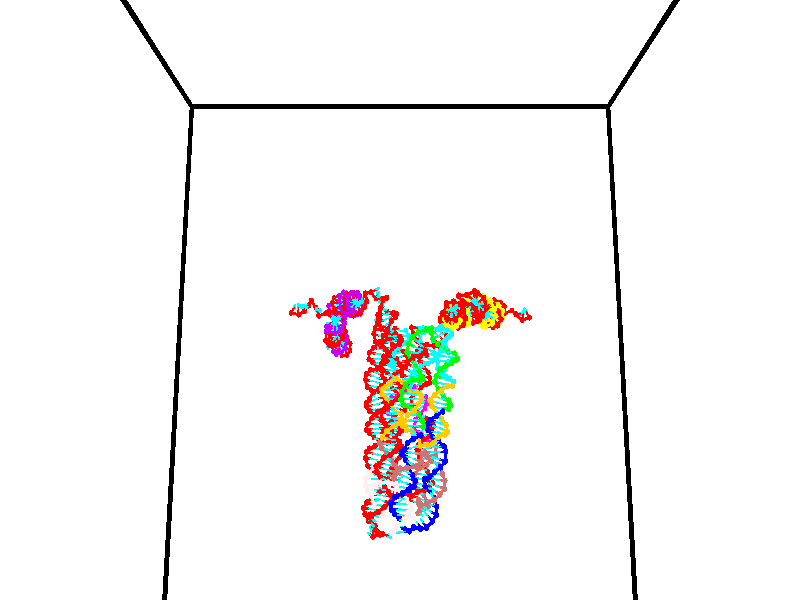 // switches for output
#declare DRAW_BASES = 1; // possible values are 0, 1; only relevant for DNA ribbons
#declare DRAW_BASES_TYPE = 3; // possible values are 1, 2, 3; only relevant for DNA ribbons
#declare DRAW_FOG = 0; // set to 1 to enable fog

#include "colors.inc"

#include "transforms.inc"
background { rgb <1, 1, 1>}

#default {
   normal{
       ripples 0.25
       frequency 0.20
       turbulence 0.2
       lambda 5
   }
	finish {
		phong 0.1
		phong_size 40.
	}
}

// original window dimensions: 1024x640


// camera settings

camera {
	sky <0, 0.179814, -0.983701>
	up <0, 0.179814, -0.983701>
	right 1.6 * <1, 0, 0>
	location <35, 94.9851, 44.8844>
	look_at <35, 29.7336, 32.9568>
	direction <0, -65.2515, -11.9276>
	angle 67.0682
}


# declare cpy_camera_pos = <35, 94.9851, 44.8844>;
# if (DRAW_FOG = 1)
fog {
	fog_type 2
	up vnormalize(cpy_camera_pos)
	color rgbt<1,1,1,0.3>
	distance 1e-5
	fog_alt 3e-3
	fog_offset 56
}
# end


// LIGHTS

# declare lum = 6;
global_settings {
	ambient_light rgb lum * <0.05, 0.05, 0.05>
	max_trace_level 15
}# declare cpy_direct_light_amount = 0.25;
light_source
{	1000 * <-1, -1.16352, -0.803886>,
	rgb lum * cpy_direct_light_amount
	parallel
}

light_source
{	1000 * <1, 1.16352, 0.803886>,
	rgb lum * cpy_direct_light_amount
	parallel
}

// strand 0

// nucleotide -1

// particle -1
sphere {
	<24.067091, 35.212532, 35.053410> 0.250000
	pigment { color rgbt <1,0,0,0> }
	no_shadow
}
cylinder {
	<24.217325, 35.014332, 34.740128>,  <24.307467, 34.895412, 34.552158>, 0.100000
	pigment { color rgbt <1,0,0,0> }
	no_shadow
}
cylinder {
	<24.217325, 35.014332, 34.740128>,  <24.067091, 35.212532, 35.053410>, 0.100000
	pigment { color rgbt <1,0,0,0> }
	no_shadow
}

// particle -1
sphere {
	<24.217325, 35.014332, 34.740128> 0.100000
	pigment { color rgbt <1,0,0,0> }
	no_shadow
}
sphere {
	0, 1
	scale<0.080000,0.200000,0.300000>
	matrix <0.781225, 0.623925, -0.020099,
		0.498621, -0.604312, 0.621438,
		0.375585, -0.495504, -0.783206,
		24.330000, 34.865681, 34.505165>
	pigment { color rgbt <0,1,1,0> }
	no_shadow
}
cylinder {
	<24.773237, 34.807266, 35.135994>,  <24.067091, 35.212532, 35.053410>, 0.130000
	pigment { color rgbt <1,0,0,0> }
	no_shadow
}

// nucleotide -1

// particle -1
sphere {
	<24.773237, 34.807266, 35.135994> 0.250000
	pigment { color rgbt <1,0,0,0> }
	no_shadow
}
cylinder {
	<24.743437, 34.944595, 34.761490>,  <24.725557, 35.026993, 34.536789>, 0.100000
	pigment { color rgbt <1,0,0,0> }
	no_shadow
}
cylinder {
	<24.743437, 34.944595, 34.761490>,  <24.773237, 34.807266, 35.135994>, 0.100000
	pigment { color rgbt <1,0,0,0> }
	no_shadow
}

// particle -1
sphere {
	<24.743437, 34.944595, 34.761490> 0.100000
	pigment { color rgbt <1,0,0,0> }
	no_shadow
}
sphere {
	0, 1
	scale<0.080000,0.200000,0.300000>
	matrix <0.875173, 0.472575, 0.103655,
		0.478039, -0.811664, -0.335678,
		-0.074500, 0.343327, -0.936256,
		24.721087, 35.047592, 34.480614>
	pigment { color rgbt <0,1,1,0> }
	no_shadow
}
cylinder {
	<25.319235, 34.646370, 34.784740>,  <24.773237, 34.807266, 35.135994>, 0.130000
	pigment { color rgbt <1,0,0,0> }
	no_shadow
}

// nucleotide -1

// particle -1
sphere {
	<25.319235, 34.646370, 34.784740> 0.250000
	pigment { color rgbt <1,0,0,0> }
	no_shadow
}
cylinder {
	<25.164089, 34.978245, 34.624149>,  <25.071001, 35.177368, 34.527794>, 0.100000
	pigment { color rgbt <1,0,0,0> }
	no_shadow
}
cylinder {
	<25.164089, 34.978245, 34.624149>,  <25.319235, 34.646370, 34.784740>, 0.100000
	pigment { color rgbt <1,0,0,0> }
	no_shadow
}

// particle -1
sphere {
	<25.164089, 34.978245, 34.624149> 0.100000
	pigment { color rgbt <1,0,0,0> }
	no_shadow
}
sphere {
	0, 1
	scale<0.080000,0.200000,0.300000>
	matrix <0.836052, 0.500067, 0.225719,
		0.388042, -0.248110, -0.887618,
		-0.387866, 0.829683, -0.401480,
		25.047729, 35.227150, 34.503704>
	pigment { color rgbt <0,1,1,0> }
	no_shadow
}
cylinder {
	<25.765423, 34.923580, 34.384281>,  <25.319235, 34.646370, 34.784740>, 0.130000
	pigment { color rgbt <1,0,0,0> }
	no_shadow
}

// nucleotide -1

// particle -1
sphere {
	<25.765423, 34.923580, 34.384281> 0.250000
	pigment { color rgbt <1,0,0,0> }
	no_shadow
}
cylinder {
	<25.530027, 35.234089, 34.474689>,  <25.388790, 35.420395, 34.528934>, 0.100000
	pigment { color rgbt <1,0,0,0> }
	no_shadow
}
cylinder {
	<25.530027, 35.234089, 34.474689>,  <25.765423, 34.923580, 34.384281>, 0.100000
	pigment { color rgbt <1,0,0,0> }
	no_shadow
}

// particle -1
sphere {
	<25.530027, 35.234089, 34.474689> 0.100000
	pigment { color rgbt <1,0,0,0> }
	no_shadow
}
sphere {
	0, 1
	scale<0.080000,0.200000,0.300000>
	matrix <0.806144, 0.542030, 0.237350,
		0.061740, 0.321880, -0.944765,
		-0.588490, 0.776271, 0.226017,
		25.353481, 35.466969, 34.542496>
	pigment { color rgbt <0,1,1,0> }
	no_shadow
}
cylinder {
	<26.108236, 35.542744, 34.071239>,  <25.765423, 34.923580, 34.384281>, 0.130000
	pigment { color rgbt <1,0,0,0> }
	no_shadow
}

// nucleotide -1

// particle -1
sphere {
	<26.108236, 35.542744, 34.071239> 0.250000
	pigment { color rgbt <1,0,0,0> }
	no_shadow
}
cylinder {
	<25.883905, 35.666260, 34.378517>,  <25.749306, 35.740372, 34.562881>, 0.100000
	pigment { color rgbt <1,0,0,0> }
	no_shadow
}
cylinder {
	<25.883905, 35.666260, 34.378517>,  <26.108236, 35.542744, 34.071239>, 0.100000
	pigment { color rgbt <1,0,0,0> }
	no_shadow
}

// particle -1
sphere {
	<25.883905, 35.666260, 34.378517> 0.100000
	pigment { color rgbt <1,0,0,0> }
	no_shadow
}
sphere {
	0, 1
	scale<0.080000,0.200000,0.300000>
	matrix <0.744624, 0.593752, 0.304950,
		-0.361947, 0.743037, -0.562930,
		-0.560829, 0.308795, 0.768190,
		25.715656, 35.758900, 34.608974>
	pigment { color rgbt <0,1,1,0> }
	no_shadow
}
cylinder {
	<26.594025, 35.461109, 34.667187>,  <26.108236, 35.542744, 34.071239>, 0.130000
	pigment { color rgbt <1,0,0,0> }
	no_shadow
}

// nucleotide -1

// particle -1
sphere {
	<26.594025, 35.461109, 34.667187> 0.250000
	pigment { color rgbt <1,0,0,0> }
	no_shadow
}
cylinder {
	<26.854731, 35.707233, 34.844543>,  <27.011154, 35.854908, 34.950958>, 0.100000
	pigment { color rgbt <1,0,0,0> }
	no_shadow
}
cylinder {
	<26.854731, 35.707233, 34.844543>,  <26.594025, 35.461109, 34.667187>, 0.100000
	pigment { color rgbt <1,0,0,0> }
	no_shadow
}

// particle -1
sphere {
	<26.854731, 35.707233, 34.844543> 0.100000
	pigment { color rgbt <1,0,0,0> }
	no_shadow
}
sphere {
	0, 1
	scale<0.080000,0.200000,0.300000>
	matrix <-0.703945, 0.708367, 0.051744,
		-0.282249, -0.345852, 0.894831,
		0.651764, 0.615307, 0.443397,
		27.050261, 35.891827, 34.977562>
	pigment { color rgbt <0,1,1,0> }
	no_shadow
}
cylinder {
	<26.898960, 35.589203, 35.359985>,  <26.594025, 35.461109, 34.667187>, 0.130000
	pigment { color rgbt <1,0,0,0> }
	no_shadow
}

// nucleotide -1

// particle -1
sphere {
	<26.898960, 35.589203, 35.359985> 0.250000
	pigment { color rgbt <1,0,0,0> }
	no_shadow
}
cylinder {
	<26.824289, 35.906021, 35.127499>,  <26.779488, 36.096111, 34.988007>, 0.100000
	pigment { color rgbt <1,0,0,0> }
	no_shadow
}
cylinder {
	<26.824289, 35.906021, 35.127499>,  <26.898960, 35.589203, 35.359985>, 0.100000
	pigment { color rgbt <1,0,0,0> }
	no_shadow
}

// particle -1
sphere {
	<26.824289, 35.906021, 35.127499> 0.100000
	pigment { color rgbt <1,0,0,0> }
	no_shadow
}
sphere {
	0, 1
	scale<0.080000,0.200000,0.300000>
	matrix <-0.326389, -0.608014, -0.723733,
		-0.926619, 0.054601, 0.372016,
		-0.186675, 0.792047, -0.581218,
		26.768286, 36.143635, 34.953133>
	pigment { color rgbt <0,1,1,0> }
	no_shadow
}
cylinder {
	<27.625704, 35.714489, 35.171219>,  <26.898960, 35.589203, 35.359985>, 0.130000
	pigment { color rgbt <1,0,0,0> }
	no_shadow
}

// nucleotide -1

// particle -1
sphere {
	<27.625704, 35.714489, 35.171219> 0.250000
	pigment { color rgbt <1,0,0,0> }
	no_shadow
}
cylinder {
	<27.968006, 35.692608, 35.377010>,  <28.173388, 35.679478, 35.500484>, 0.100000
	pigment { color rgbt <1,0,0,0> }
	no_shadow
}
cylinder {
	<27.968006, 35.692608, 35.377010>,  <27.625704, 35.714489, 35.171219>, 0.100000
	pigment { color rgbt <1,0,0,0> }
	no_shadow
}

// particle -1
sphere {
	<27.968006, 35.692608, 35.377010> 0.100000
	pigment { color rgbt <1,0,0,0> }
	no_shadow
}
sphere {
	0, 1
	scale<0.080000,0.200000,0.300000>
	matrix <-0.079372, -0.996504, 0.026067,
		0.511258, -0.063142, -0.857105,
		0.855754, -0.054704, 0.514482,
		28.224733, 35.676197, 35.531357>
	pigment { color rgbt <0,1,1,0> }
	no_shadow
}
cylinder {
	<27.865467, 35.128109, 34.937752>,  <27.625704, 35.714489, 35.171219>, 0.130000
	pigment { color rgbt <1,0,0,0> }
	no_shadow
}

// nucleotide -1

// particle -1
sphere {
	<27.865467, 35.128109, 34.937752> 0.250000
	pigment { color rgbt <1,0,0,0> }
	no_shadow
}
cylinder {
	<28.102892, 35.195168, 35.252605>,  <28.245346, 35.235405, 35.441517>, 0.100000
	pigment { color rgbt <1,0,0,0> }
	no_shadow
}
cylinder {
	<28.102892, 35.195168, 35.252605>,  <27.865467, 35.128109, 34.937752>, 0.100000
	pigment { color rgbt <1,0,0,0> }
	no_shadow
}

// particle -1
sphere {
	<28.102892, 35.195168, 35.252605> 0.100000
	pigment { color rgbt <1,0,0,0> }
	no_shadow
}
sphere {
	0, 1
	scale<0.080000,0.200000,0.300000>
	matrix <0.027808, -0.981750, 0.188133,
		0.804309, -0.089779, -0.587390,
		0.593560, 0.167651, 0.787134,
		28.280960, 35.245464, 35.488747>
	pigment { color rgbt <0,1,1,0> }
	no_shadow
}
cylinder {
	<28.361702, 34.666275, 34.835522>,  <27.865467, 35.128109, 34.937752>, 0.130000
	pigment { color rgbt <1,0,0,0> }
	no_shadow
}

// nucleotide -1

// particle -1
sphere {
	<28.361702, 34.666275, 34.835522> 0.250000
	pigment { color rgbt <1,0,0,0> }
	no_shadow
}
cylinder {
	<28.383478, 34.754292, 35.225109>,  <28.396544, 34.807102, 35.458862>, 0.100000
	pigment { color rgbt <1,0,0,0> }
	no_shadow
}
cylinder {
	<28.383478, 34.754292, 35.225109>,  <28.361702, 34.666275, 34.835522>, 0.100000
	pigment { color rgbt <1,0,0,0> }
	no_shadow
}

// particle -1
sphere {
	<28.383478, 34.754292, 35.225109> 0.100000
	pigment { color rgbt <1,0,0,0> }
	no_shadow
}
sphere {
	0, 1
	scale<0.080000,0.200000,0.300000>
	matrix <0.161149, -0.964566, 0.208910,
		0.985427, 0.145580, -0.087972,
		0.054441, 0.220042, 0.973970,
		28.399811, 34.820305, 35.517300>
	pigment { color rgbt <0,1,1,0> }
	no_shadow
}
cylinder {
	<29.014122, 34.323086, 35.145496>,  <28.361702, 34.666275, 34.835522>, 0.130000
	pigment { color rgbt <1,0,0,0> }
	no_shadow
}

// nucleotide -1

// particle -1
sphere {
	<29.014122, 34.323086, 35.145496> 0.250000
	pigment { color rgbt <1,0,0,0> }
	no_shadow
}
cylinder {
	<28.770241, 34.421101, 35.447018>,  <28.623913, 34.479912, 35.627930>, 0.100000
	pigment { color rgbt <1,0,0,0> }
	no_shadow
}
cylinder {
	<28.770241, 34.421101, 35.447018>,  <29.014122, 34.323086, 35.145496>, 0.100000
	pigment { color rgbt <1,0,0,0> }
	no_shadow
}

// particle -1
sphere {
	<28.770241, 34.421101, 35.447018> 0.100000
	pigment { color rgbt <1,0,0,0> }
	no_shadow
}
sphere {
	0, 1
	scale<0.080000,0.200000,0.300000>
	matrix <0.033921, -0.942077, 0.333677,
		0.791905, 0.229013, 0.566074,
		-0.609702, 0.245039, 0.753804,
		28.587330, 34.494614, 35.673161>
	pigment { color rgbt <0,1,1,0> }
	no_shadow
}
cylinder {
	<29.336845, 34.006828, 35.752865>,  <29.014122, 34.323086, 35.145496>, 0.130000
	pigment { color rgbt <1,0,0,0> }
	no_shadow
}

// nucleotide -1

// particle -1
sphere {
	<29.336845, 34.006828, 35.752865> 0.250000
	pigment { color rgbt <1,0,0,0> }
	no_shadow
}
cylinder {
	<28.982252, 34.078838, 35.923389>,  <28.769497, 34.122044, 36.025703>, 0.100000
	pigment { color rgbt <1,0,0,0> }
	no_shadow
}
cylinder {
	<28.982252, 34.078838, 35.923389>,  <29.336845, 34.006828, 35.752865>, 0.100000
	pigment { color rgbt <1,0,0,0> }
	no_shadow
}

// particle -1
sphere {
	<28.982252, 34.078838, 35.923389> 0.100000
	pigment { color rgbt <1,0,0,0> }
	no_shadow
}
sphere {
	0, 1
	scale<0.080000,0.200000,0.300000>
	matrix <0.117211, -0.803836, 0.583189,
		0.447675, 0.566954, 0.691484,
		-0.886481, 0.180029, 0.426311,
		28.716309, 34.132847, 36.051281>
	pigment { color rgbt <0,1,1,0> }
	no_shadow
}
cylinder {
	<29.410692, 33.685421, 36.418777>,  <29.336845, 34.006828, 35.752865>, 0.130000
	pigment { color rgbt <1,0,0,0> }
	no_shadow
}

// nucleotide -1

// particle -1
sphere {
	<29.410692, 33.685421, 36.418777> 0.250000
	pigment { color rgbt <1,0,0,0> }
	no_shadow
}
cylinder {
	<29.018854, 33.722141, 36.347260>,  <28.783751, 33.744171, 36.304348>, 0.100000
	pigment { color rgbt <1,0,0,0> }
	no_shadow
}
cylinder {
	<29.018854, 33.722141, 36.347260>,  <29.410692, 33.685421, 36.418777>, 0.100000
	pigment { color rgbt <1,0,0,0> }
	no_shadow
}

// particle -1
sphere {
	<29.018854, 33.722141, 36.347260> 0.100000
	pigment { color rgbt <1,0,0,0> }
	no_shadow
}
sphere {
	0, 1
	scale<0.080000,0.200000,0.300000>
	matrix <-0.182995, -0.775239, 0.604581,
		-0.083110, 0.624963, 0.776218,
		-0.979595, 0.091797, -0.178795,
		28.724976, 33.749680, 36.293621>
	pigment { color rgbt <0,1,1,0> }
	no_shadow
}
cylinder {
	<29.079805, 33.789173, 37.010082>,  <29.410692, 33.685421, 36.418777>, 0.130000
	pigment { color rgbt <1,0,0,0> }
	no_shadow
}

// nucleotide -1

// particle -1
sphere {
	<29.079805, 33.789173, 37.010082> 0.250000
	pigment { color rgbt <1,0,0,0> }
	no_shadow
}
cylinder {
	<28.797434, 33.627182, 36.777649>,  <28.628012, 33.529987, 36.638187>, 0.100000
	pigment { color rgbt <1,0,0,0> }
	no_shadow
}
cylinder {
	<28.797434, 33.627182, 36.777649>,  <29.079805, 33.789173, 37.010082>, 0.100000
	pigment { color rgbt <1,0,0,0> }
	no_shadow
}

// particle -1
sphere {
	<28.797434, 33.627182, 36.777649> 0.100000
	pigment { color rgbt <1,0,0,0> }
	no_shadow
}
sphere {
	0, 1
	scale<0.080000,0.200000,0.300000>
	matrix <-0.093773, -0.759746, 0.643422,
		-0.702049, 0.508699, 0.498349,
		-0.705927, -0.404982, -0.581082,
		28.585655, 33.505688, 36.603325>
	pigment { color rgbt <0,1,1,0> }
	no_shadow
}
cylinder {
	<28.634218, 33.349358, 37.466312>,  <29.079805, 33.789173, 37.010082>, 0.130000
	pigment { color rgbt <1,0,0,0> }
	no_shadow
}

// nucleotide -1

// particle -1
sphere {
	<28.634218, 33.349358, 37.466312> 0.250000
	pigment { color rgbt <1,0,0,0> }
	no_shadow
}
cylinder {
	<28.559536, 33.200607, 37.102585>,  <28.514727, 33.111359, 36.884350>, 0.100000
	pigment { color rgbt <1,0,0,0> }
	no_shadow
}
cylinder {
	<28.559536, 33.200607, 37.102585>,  <28.634218, 33.349358, 37.466312>, 0.100000
	pigment { color rgbt <1,0,0,0> }
	no_shadow
}

// particle -1
sphere {
	<28.559536, 33.200607, 37.102585> 0.100000
	pigment { color rgbt <1,0,0,0> }
	no_shadow
}
sphere {
	0, 1
	scale<0.080000,0.200000,0.300000>
	matrix <-0.029225, -0.923077, 0.383502,
		-0.981981, 0.098177, 0.161475,
		-0.186705, -0.371872, -0.909314,
		28.503525, 33.089046, 36.829792>
	pigment { color rgbt <0,1,1,0> }
	no_shadow
}
cylinder {
	<28.022884, 32.877636, 37.559689>,  <28.634218, 33.349358, 37.466312>, 0.130000
	pigment { color rgbt <1,0,0,0> }
	no_shadow
}

// nucleotide -1

// particle -1
sphere {
	<28.022884, 32.877636, 37.559689> 0.250000
	pigment { color rgbt <1,0,0,0> }
	no_shadow
}
cylinder {
	<28.183912, 32.762348, 37.212158>,  <28.280529, 32.693176, 37.003639>, 0.100000
	pigment { color rgbt <1,0,0,0> }
	no_shadow
}
cylinder {
	<28.183912, 32.762348, 37.212158>,  <28.022884, 32.877636, 37.559689>, 0.100000
	pigment { color rgbt <1,0,0,0> }
	no_shadow
}

// particle -1
sphere {
	<28.183912, 32.762348, 37.212158> 0.100000
	pigment { color rgbt <1,0,0,0> }
	no_shadow
}
sphere {
	0, 1
	scale<0.080000,0.200000,0.300000>
	matrix <-0.129035, -0.957528, 0.257858,
		-0.906248, 0.008303, -0.422665,
		0.402572, -0.288222, -0.868829,
		28.304684, 32.675880, 36.951508>
	pigment { color rgbt <0,1,1,0> }
	no_shadow
}
cylinder {
	<27.617706, 32.295815, 37.422958>,  <28.022884, 32.877636, 37.559689>, 0.130000
	pigment { color rgbt <1,0,0,0> }
	no_shadow
}

// nucleotide -1

// particle -1
sphere {
	<27.617706, 32.295815, 37.422958> 0.250000
	pigment { color rgbt <1,0,0,0> }
	no_shadow
}
cylinder {
	<27.937901, 32.258400, 37.186157>,  <28.130018, 32.235950, 37.044075>, 0.100000
	pigment { color rgbt <1,0,0,0> }
	no_shadow
}
cylinder {
	<27.937901, 32.258400, 37.186157>,  <27.617706, 32.295815, 37.422958>, 0.100000
	pigment { color rgbt <1,0,0,0> }
	no_shadow
}

// particle -1
sphere {
	<27.937901, 32.258400, 37.186157> 0.100000
	pigment { color rgbt <1,0,0,0> }
	no_shadow
}
sphere {
	0, 1
	scale<0.080000,0.200000,0.300000>
	matrix <-0.100496, -0.994710, 0.021279,
		-0.590864, 0.042460, -0.805653,
		0.800487, -0.093538, -0.592005,
		28.178047, 32.230339, 37.008556>
	pigment { color rgbt <0,1,1,0> }
	no_shadow
}
cylinder {
	<27.411615, 31.664877, 36.989582>,  <27.617706, 32.295815, 37.422958>, 0.130000
	pigment { color rgbt <1,0,0,0> }
	no_shadow
}

// nucleotide -1

// particle -1
sphere {
	<27.411615, 31.664877, 36.989582> 0.250000
	pigment { color rgbt <1,0,0,0> }
	no_shadow
}
cylinder {
	<27.807516, 31.674322, 36.933247>,  <28.045055, 31.679989, 36.899445>, 0.100000
	pigment { color rgbt <1,0,0,0> }
	no_shadow
}
cylinder {
	<27.807516, 31.674322, 36.933247>,  <27.411615, 31.664877, 36.989582>, 0.100000
	pigment { color rgbt <1,0,0,0> }
	no_shadow
}

// particle -1
sphere {
	<27.807516, 31.674322, 36.933247> 0.100000
	pigment { color rgbt <1,0,0,0> }
	no_shadow
}
sphere {
	0, 1
	scale<0.080000,0.200000,0.300000>
	matrix <0.021902, -0.999667, -0.013678,
		-0.141118, 0.010453, -0.989937,
		0.989750, 0.023612, -0.140842,
		28.104441, 31.681406, 36.890995>
	pigment { color rgbt <0,1,1,0> }
	no_shadow
}
cylinder {
	<27.557224, 31.199821, 36.504692>,  <27.411615, 31.664877, 36.989582>, 0.130000
	pigment { color rgbt <1,0,0,0> }
	no_shadow
}

// nucleotide -1

// particle -1
sphere {
	<27.557224, 31.199821, 36.504692> 0.250000
	pigment { color rgbt <1,0,0,0> }
	no_shadow
}
cylinder {
	<27.902168, 31.236444, 36.703873>,  <28.109135, 31.258419, 36.823380>, 0.100000
	pigment { color rgbt <1,0,0,0> }
	no_shadow
}
cylinder {
	<27.902168, 31.236444, 36.703873>,  <27.557224, 31.199821, 36.504692>, 0.100000
	pigment { color rgbt <1,0,0,0> }
	no_shadow
}

// particle -1
sphere {
	<27.902168, 31.236444, 36.703873> 0.100000
	pigment { color rgbt <1,0,0,0> }
	no_shadow
}
sphere {
	0, 1
	scale<0.080000,0.200000,0.300000>
	matrix <0.135080, -0.989469, -0.051998,
		0.487946, 0.112104, -0.865645,
		0.862358, 0.091559, 0.497951,
		28.160875, 31.263912, 36.853256>
	pigment { color rgbt <0,1,1,0> }
	no_shadow
}
cylinder {
	<28.003119, 30.786316, 36.114857>,  <27.557224, 31.199821, 36.504692>, 0.130000
	pigment { color rgbt <1,0,0,0> }
	no_shadow
}

// nucleotide -1

// particle -1
sphere {
	<28.003119, 30.786316, 36.114857> 0.250000
	pigment { color rgbt <1,0,0,0> }
	no_shadow
}
cylinder {
	<28.148308, 30.815748, 36.486412>,  <28.235420, 30.833408, 36.709347>, 0.100000
	pigment { color rgbt <1,0,0,0> }
	no_shadow
}
cylinder {
	<28.148308, 30.815748, 36.486412>,  <28.003119, 30.786316, 36.114857>, 0.100000
	pigment { color rgbt <1,0,0,0> }
	no_shadow
}

// particle -1
sphere {
	<28.148308, 30.815748, 36.486412> 0.100000
	pigment { color rgbt <1,0,0,0> }
	no_shadow
}
sphere {
	0, 1
	scale<0.080000,0.200000,0.300000>
	matrix <0.421548, -0.901996, -0.093273,
		0.830993, 0.425427, -0.358417,
		0.362972, 0.073581, 0.928890,
		28.257200, 30.837822, 36.765079>
	pigment { color rgbt <0,1,1,0> }
	no_shadow
}
cylinder {
	<28.643858, 30.505499, 36.023724>,  <28.003119, 30.786316, 36.114857>, 0.130000
	pigment { color rgbt <1,0,0,0> }
	no_shadow
}

// nucleotide -1

// particle -1
sphere {
	<28.643858, 30.505499, 36.023724> 0.250000
	pigment { color rgbt <1,0,0,0> }
	no_shadow
}
cylinder {
	<28.605186, 30.471844, 36.420425>,  <28.581984, 30.451651, 36.658447>, 0.100000
	pigment { color rgbt <1,0,0,0> }
	no_shadow
}
cylinder {
	<28.605186, 30.471844, 36.420425>,  <28.643858, 30.505499, 36.023724>, 0.100000
	pigment { color rgbt <1,0,0,0> }
	no_shadow
}

// particle -1
sphere {
	<28.605186, 30.471844, 36.420425> 0.100000
	pigment { color rgbt <1,0,0,0> }
	no_shadow
}
sphere {
	0, 1
	scale<0.080000,0.200000,0.300000>
	matrix <0.330932, -0.942449, -0.047692,
		0.938689, 0.323592, 0.118959,
		-0.096680, -0.084135, 0.991753,
		28.576181, 30.446604, 36.717953>
	pigment { color rgbt <0,1,1,0> }
	no_shadow
}
cylinder {
	<29.218103, 30.115234, 36.338989>,  <28.643858, 30.505499, 36.023724>, 0.130000
	pigment { color rgbt <1,0,0,0> }
	no_shadow
}

// nucleotide -1

// particle -1
sphere {
	<29.218103, 30.115234, 36.338989> 0.250000
	pigment { color rgbt <1,0,0,0> }
	no_shadow
}
cylinder {
	<28.938046, 30.098406, 36.624096>,  <28.770012, 30.088308, 36.795158>, 0.100000
	pigment { color rgbt <1,0,0,0> }
	no_shadow
}
cylinder {
	<28.938046, 30.098406, 36.624096>,  <29.218103, 30.115234, 36.338989>, 0.100000
	pigment { color rgbt <1,0,0,0> }
	no_shadow
}

// particle -1
sphere {
	<28.938046, 30.098406, 36.624096> 0.100000
	pigment { color rgbt <1,0,0,0> }
	no_shadow
}
sphere {
	0, 1
	scale<0.080000,0.200000,0.300000>
	matrix <0.297102, -0.924902, 0.237247,
		0.649254, 0.377870, 0.660064,
		-0.700143, -0.042073, 0.712762,
		28.728003, 30.085785, 36.837925>
	pigment { color rgbt <0,1,1,0> }
	no_shadow
}
cylinder {
	<29.601957, 29.868885, 36.958553>,  <29.218103, 30.115234, 36.338989>, 0.130000
	pigment { color rgbt <1,0,0,0> }
	no_shadow
}

// nucleotide -1

// particle -1
sphere {
	<29.601957, 29.868885, 36.958553> 0.250000
	pigment { color rgbt <1,0,0,0> }
	no_shadow
}
cylinder {
	<29.211700, 29.791704, 37.000309>,  <28.977547, 29.745396, 37.025360>, 0.100000
	pigment { color rgbt <1,0,0,0> }
	no_shadow
}
cylinder {
	<29.211700, 29.791704, 37.000309>,  <29.601957, 29.868885, 36.958553>, 0.100000
	pigment { color rgbt <1,0,0,0> }
	no_shadow
}

// particle -1
sphere {
	<29.211700, 29.791704, 37.000309> 0.100000
	pigment { color rgbt <1,0,0,0> }
	no_shadow
}
sphere {
	0, 1
	scale<0.080000,0.200000,0.300000>
	matrix <0.212681, -0.948586, 0.234417,
		0.053787, 0.250907, 0.966516,
		-0.975640, -0.192951, 0.104385,
		28.919008, 29.733818, 37.031624>
	pigment { color rgbt <0,1,1,0> }
	no_shadow
}
cylinder {
	<29.565203, 29.403912, 37.546631>,  <29.601957, 29.868885, 36.958553>, 0.130000
	pigment { color rgbt <1,0,0,0> }
	no_shadow
}

// nucleotide -1

// particle -1
sphere {
	<29.565203, 29.403912, 37.546631> 0.250000
	pigment { color rgbt <1,0,0,0> }
	no_shadow
}
cylinder {
	<29.218449, 29.352873, 37.353870>,  <29.010397, 29.322250, 37.238213>, 0.100000
	pigment { color rgbt <1,0,0,0> }
	no_shadow
}
cylinder {
	<29.218449, 29.352873, 37.353870>,  <29.565203, 29.403912, 37.546631>, 0.100000
	pigment { color rgbt <1,0,0,0> }
	no_shadow
}

// particle -1
sphere {
	<29.218449, 29.352873, 37.353870> 0.100000
	pigment { color rgbt <1,0,0,0> }
	no_shadow
}
sphere {
	0, 1
	scale<0.080000,0.200000,0.300000>
	matrix <-0.001575, -0.965982, 0.258604,
		-0.498507, 0.224938, 0.837194,
		-0.866885, -0.127597, -0.481903,
		28.958384, 29.314594, 37.209301>
	pigment { color rgbt <0,1,1,0> }
	no_shadow
}
cylinder {
	<29.196802, 28.866175, 37.912052>,  <29.565203, 29.403912, 37.546631>, 0.130000
	pigment { color rgbt <1,0,0,0> }
	no_shadow
}

// nucleotide -1

// particle -1
sphere {
	<29.196802, 28.866175, 37.912052> 0.250000
	pigment { color rgbt <1,0,0,0> }
	no_shadow
}
cylinder {
	<29.041824, 28.881439, 37.543610>,  <28.948837, 28.890598, 37.322544>, 0.100000
	pigment { color rgbt <1,0,0,0> }
	no_shadow
}
cylinder {
	<29.041824, 28.881439, 37.543610>,  <29.196802, 28.866175, 37.912052>, 0.100000
	pigment { color rgbt <1,0,0,0> }
	no_shadow
}

// particle -1
sphere {
	<29.041824, 28.881439, 37.543610> 0.100000
	pigment { color rgbt <1,0,0,0> }
	no_shadow
}
sphere {
	0, 1
	scale<0.080000,0.200000,0.300000>
	matrix <-0.192969, -0.980367, 0.040553,
		-0.901472, 0.193457, 0.387199,
		-0.387442, 0.038160, -0.921104,
		28.925592, 28.892887, 37.267277>
	pigment { color rgbt <0,1,1,0> }
	no_shadow
}
cylinder {
	<28.577248, 28.543407, 37.938530>,  <29.196802, 28.866175, 37.912052>, 0.130000
	pigment { color rgbt <1,0,0,0> }
	no_shadow
}

// nucleotide -1

// particle -1
sphere {
	<28.577248, 28.543407, 37.938530> 0.250000
	pigment { color rgbt <1,0,0,0> }
	no_shadow
}
cylinder {
	<28.683632, 28.494085, 37.556103>,  <28.747463, 28.464491, 37.326649>, 0.100000
	pigment { color rgbt <1,0,0,0> }
	no_shadow
}
cylinder {
	<28.683632, 28.494085, 37.556103>,  <28.577248, 28.543407, 37.938530>, 0.100000
	pigment { color rgbt <1,0,0,0> }
	no_shadow
}

// particle -1
sphere {
	<28.683632, 28.494085, 37.556103> 0.100000
	pigment { color rgbt <1,0,0,0> }
	no_shadow
}
sphere {
	0, 1
	scale<0.080000,0.200000,0.300000>
	matrix <0.001621, -0.991727, 0.128357,
		-0.963982, -0.035687, -0.263562,
		0.265962, -0.123306, -0.956065,
		28.763420, 28.457094, 37.269283>
	pigment { color rgbt <0,1,1,0> }
	no_shadow
}
cylinder {
	<28.200073, 28.426405, 37.318287>,  <28.577248, 28.543407, 37.938530>, 0.130000
	pigment { color rgbt <1,0,0,0> }
	no_shadow
}

// nucleotide -1

// particle -1
sphere {
	<28.200073, 28.426405, 37.318287> 0.250000
	pigment { color rgbt <1,0,0,0> }
	no_shadow
}
cylinder {
	<27.992590, 28.744856, 37.442947>,  <27.868101, 28.935926, 37.517746>, 0.100000
	pigment { color rgbt <1,0,0,0> }
	no_shadow
}
cylinder {
	<27.992590, 28.744856, 37.442947>,  <28.200073, 28.426405, 37.318287>, 0.100000
	pigment { color rgbt <1,0,0,0> }
	no_shadow
}

// particle -1
sphere {
	<27.992590, 28.744856, 37.442947> 0.100000
	pigment { color rgbt <1,0,0,0> }
	no_shadow
}
sphere {
	0, 1
	scale<0.080000,0.200000,0.300000>
	matrix <-0.427363, 0.074274, -0.901024,
		-0.740476, -0.600556, 0.301708,
		-0.518706, 0.796126, 0.311653,
		27.836979, 28.983694, 37.536442>
	pigment { color rgbt <0,1,1,0> }
	no_shadow
}
cylinder {
	<27.579062, 28.272905, 36.823593>,  <28.200073, 28.426405, 37.318287>, 0.130000
	pigment { color rgbt <1,0,0,0> }
	no_shadow
}

// nucleotide -1

// particle -1
sphere {
	<27.579062, 28.272905, 36.823593> 0.250000
	pigment { color rgbt <1,0,0,0> }
	no_shadow
}
cylinder {
	<27.574543, 27.882923, 36.734749>,  <27.571831, 27.648933, 36.681442>, 0.100000
	pigment { color rgbt <1,0,0,0> }
	no_shadow
}
cylinder {
	<27.574543, 27.882923, 36.734749>,  <27.579062, 28.272905, 36.823593>, 0.100000
	pigment { color rgbt <1,0,0,0> }
	no_shadow
}

// particle -1
sphere {
	<27.574543, 27.882923, 36.734749> 0.100000
	pigment { color rgbt <1,0,0,0> }
	no_shadow
}
sphere {
	0, 1
	scale<0.080000,0.200000,0.300000>
	matrix <-0.702490, -0.150337, 0.695634,
		-0.711604, 0.163891, -0.683198,
		-0.011299, -0.974956, -0.222112,
		27.571154, 27.590437, 36.668114>
	pigment { color rgbt <0,1,1,0> }
	no_shadow
}
cylinder {
	<26.856070, 28.036572, 36.617771>,  <27.579062, 28.272905, 36.823593>, 0.130000
	pigment { color rgbt <1,0,0,0> }
	no_shadow
}

// nucleotide -1

// particle -1
sphere {
	<26.856070, 28.036572, 36.617771> 0.250000
	pigment { color rgbt <1,0,0,0> }
	no_shadow
}
cylinder {
	<27.082563, 27.749023, 36.779072>,  <27.218460, 27.576494, 36.875851>, 0.100000
	pigment { color rgbt <1,0,0,0> }
	no_shadow
}
cylinder {
	<27.082563, 27.749023, 36.779072>,  <26.856070, 28.036572, 36.617771>, 0.100000
	pigment { color rgbt <1,0,0,0> }
	no_shadow
}

// particle -1
sphere {
	<27.082563, 27.749023, 36.779072> 0.100000
	pigment { color rgbt <1,0,0,0> }
	no_shadow
}
sphere {
	0, 1
	scale<0.080000,0.200000,0.300000>
	matrix <-0.784017, -0.318765, 0.532641,
		-0.254355, -0.617754, -0.744099,
		0.566234, -0.718866, 0.403250,
		27.252434, 27.533363, 36.900047>
	pigment { color rgbt <0,1,1,0> }
	no_shadow
}
cylinder {
	<26.597107, 27.428833, 36.370419>,  <26.856070, 28.036572, 36.617771>, 0.130000
	pigment { color rgbt <1,0,0,0> }
	no_shadow
}

// nucleotide -1

// particle -1
sphere {
	<26.597107, 27.428833, 36.370419> 0.250000
	pigment { color rgbt <1,0,0,0> }
	no_shadow
}
cylinder {
	<26.738295, 27.467609, 36.742657>,  <26.823008, 27.490875, 36.966000>, 0.100000
	pigment { color rgbt <1,0,0,0> }
	no_shadow
}
cylinder {
	<26.738295, 27.467609, 36.742657>,  <26.597107, 27.428833, 36.370419>, 0.100000
	pigment { color rgbt <1,0,0,0> }
	no_shadow
}

// particle -1
sphere {
	<26.738295, 27.467609, 36.742657> 0.100000
	pigment { color rgbt <1,0,0,0> }
	no_shadow
}
sphere {
	0, 1
	scale<0.080000,0.200000,0.300000>
	matrix <-0.835613, -0.414782, 0.360149,
		0.420908, -0.904742, -0.065401,
		0.352969, 0.096940, 0.930600,
		26.844185, 27.496691, 37.021835>
	pigment { color rgbt <0,1,1,0> }
	no_shadow
}
cylinder {
	<26.697933, 27.260384, 35.644596>,  <26.597107, 27.428833, 36.370419>, 0.130000
	pigment { color rgbt <1,0,0,0> }
	no_shadow
}

// nucleotide -1

// particle -1
sphere {
	<26.697933, 27.260384, 35.644596> 0.250000
	pigment { color rgbt <1,0,0,0> }
	no_shadow
}
cylinder {
	<26.781858, 26.900961, 35.490414>,  <26.832214, 26.685307, 35.397903>, 0.100000
	pigment { color rgbt <1,0,0,0> }
	no_shadow
}
cylinder {
	<26.781858, 26.900961, 35.490414>,  <26.697933, 27.260384, 35.644596>, 0.100000
	pigment { color rgbt <1,0,0,0> }
	no_shadow
}

// particle -1
sphere {
	<26.781858, 26.900961, 35.490414> 0.100000
	pigment { color rgbt <1,0,0,0> }
	no_shadow
}
sphere {
	0, 1
	scale<0.080000,0.200000,0.300000>
	matrix <-0.139696, 0.362636, -0.921401,
		0.967710, 0.247169, -0.049439,
		0.209814, -0.898556, -0.385455,
		26.844803, 26.631393, 35.374779>
	pigment { color rgbt <0,1,1,0> }
	no_shadow
}
cylinder {
	<27.312895, 27.194494, 35.100491>,  <26.697933, 27.260384, 35.644596>, 0.130000
	pigment { color rgbt <1,0,0,0> }
	no_shadow
}

// nucleotide -1

// particle -1
sphere {
	<27.312895, 27.194494, 35.100491> 0.250000
	pigment { color rgbt <1,0,0,0> }
	no_shadow
}
cylinder {
	<27.017906, 26.928801, 35.051620>,  <26.840912, 26.769384, 35.022297>, 0.100000
	pigment { color rgbt <1,0,0,0> }
	no_shadow
}
cylinder {
	<27.017906, 26.928801, 35.051620>,  <27.312895, 27.194494, 35.100491>, 0.100000
	pigment { color rgbt <1,0,0,0> }
	no_shadow
}

// particle -1
sphere {
	<27.017906, 26.928801, 35.051620> 0.100000
	pigment { color rgbt <1,0,0,0> }
	no_shadow
}
sphere {
	0, 1
	scale<0.080000,0.200000,0.300000>
	matrix <-0.087150, 0.272985, -0.958063,
		0.669731, -0.695897, -0.259207,
		-0.737472, -0.664234, -0.122179,
		26.796665, 26.729530, 35.014965>
	pigment { color rgbt <0,1,1,0> }
	no_shadow
}
cylinder {
	<27.436319, 26.549530, 34.558830>,  <27.312895, 27.194494, 35.100491>, 0.130000
	pigment { color rgbt <1,0,0,0> }
	no_shadow
}

// nucleotide -1

// particle -1
sphere {
	<27.436319, 26.549530, 34.558830> 0.250000
	pigment { color rgbt <1,0,0,0> }
	no_shadow
}
cylinder {
	<27.061148, 26.683519, 34.594795>,  <26.836044, 26.763914, 34.616375>, 0.100000
	pigment { color rgbt <1,0,0,0> }
	no_shadow
}
cylinder {
	<27.061148, 26.683519, 34.594795>,  <27.436319, 26.549530, 34.558830>, 0.100000
	pigment { color rgbt <1,0,0,0> }
	no_shadow
}

// particle -1
sphere {
	<27.061148, 26.683519, 34.594795> 0.100000
	pigment { color rgbt <1,0,0,0> }
	no_shadow
}
sphere {
	0, 1
	scale<0.080000,0.200000,0.300000>
	matrix <-0.023862, 0.196293, -0.980255,
		-0.346010, -0.921554, -0.176115,
		-0.937928, 0.334975, 0.089909,
		26.779770, 26.784012, 34.621769>
	pigment { color rgbt <0,1,1,0> }
	no_shadow
}
cylinder {
	<27.632822, 26.910025, 33.897049>,  <27.436319, 26.549530, 34.558830>, 0.130000
	pigment { color rgbt <1,0,0,0> }
	no_shadow
}

// nucleotide -1

// particle -1
sphere {
	<27.632822, 26.910025, 33.897049> 0.250000
	pigment { color rgbt <1,0,0,0> }
	no_shadow
}
cylinder {
	<27.778231, 27.061520, 33.556599>,  <27.865475, 27.152416, 33.352329>, 0.100000
	pigment { color rgbt <1,0,0,0> }
	no_shadow
}
cylinder {
	<27.778231, 27.061520, 33.556599>,  <27.632822, 26.910025, 33.897049>, 0.100000
	pigment { color rgbt <1,0,0,0> }
	no_shadow
}

// particle -1
sphere {
	<27.778231, 27.061520, 33.556599> 0.100000
	pigment { color rgbt <1,0,0,0> }
	no_shadow
}
sphere {
	0, 1
	scale<0.080000,0.200000,0.300000>
	matrix <0.251334, 0.839877, 0.481079,
		0.897043, -0.388797, 0.210121,
		0.363518, 0.378738, -0.851124,
		27.887287, 27.175140, 33.301262>
	pigment { color rgbt <0,1,1,0> }
	no_shadow
}
cylinder {
	<28.166267, 27.294750, 33.932831>,  <27.632822, 26.910025, 33.897049>, 0.130000
	pigment { color rgbt <1,0,0,0> }
	no_shadow
}

// nucleotide -1

// particle -1
sphere {
	<28.166267, 27.294750, 33.932831> 0.250000
	pigment { color rgbt <1,0,0,0> }
	no_shadow
}
cylinder {
	<28.067139, 27.430687, 33.569935>,  <28.007662, 27.512249, 33.352196>, 0.100000
	pigment { color rgbt <1,0,0,0> }
	no_shadow
}
cylinder {
	<28.067139, 27.430687, 33.569935>,  <28.166267, 27.294750, 33.932831>, 0.100000
	pigment { color rgbt <1,0,0,0> }
	no_shadow
}

// particle -1
sphere {
	<28.067139, 27.430687, 33.569935> 0.100000
	pigment { color rgbt <1,0,0,0> }
	no_shadow
}
sphere {
	0, 1
	scale<0.080000,0.200000,0.300000>
	matrix <0.247743, 0.927550, 0.279775,
		0.936593, -0.155428, -0.314063,
		-0.247824, 0.339843, -0.907243,
		27.992792, 27.532640, 33.297760>
	pigment { color rgbt <0,1,1,0> }
	no_shadow
}
cylinder {
	<28.737259, 27.544281, 33.451130>,  <28.166267, 27.294750, 33.932831>, 0.130000
	pigment { color rgbt <1,0,0,0> }
	no_shadow
}

// nucleotide -1

// particle -1
sphere {
	<28.737259, 27.544281, 33.451130> 0.250000
	pigment { color rgbt <1,0,0,0> }
	no_shadow
}
cylinder {
	<28.389296, 27.721701, 33.364853>,  <28.180517, 27.828154, 33.313087>, 0.100000
	pigment { color rgbt <1,0,0,0> }
	no_shadow
}
cylinder {
	<28.389296, 27.721701, 33.364853>,  <28.737259, 27.544281, 33.451130>, 0.100000
	pigment { color rgbt <1,0,0,0> }
	no_shadow
}

// particle -1
sphere {
	<28.389296, 27.721701, 33.364853> 0.100000
	pigment { color rgbt <1,0,0,0> }
	no_shadow
}
sphere {
	0, 1
	scale<0.080000,0.200000,0.300000>
	matrix <0.427819, 0.896194, 0.117505,
		0.245418, 0.009944, -0.969366,
		-0.869909, 0.443551, -0.215688,
		28.128323, 27.854767, 33.300148>
	pigment { color rgbt <0,1,1,0> }
	no_shadow
}
cylinder {
	<28.925663, 28.057848, 32.936436>,  <28.737259, 27.544281, 33.451130>, 0.130000
	pigment { color rgbt <1,0,0,0> }
	no_shadow
}

// nucleotide -1

// particle -1
sphere {
	<28.925663, 28.057848, 32.936436> 0.250000
	pigment { color rgbt <1,0,0,0> }
	no_shadow
}
cylinder {
	<28.604149, 28.169523, 33.146572>,  <28.411240, 28.236528, 33.272655>, 0.100000
	pigment { color rgbt <1,0,0,0> }
	no_shadow
}
cylinder {
	<28.604149, 28.169523, 33.146572>,  <28.925663, 28.057848, 32.936436>, 0.100000
	pigment { color rgbt <1,0,0,0> }
	no_shadow
}

// particle -1
sphere {
	<28.604149, 28.169523, 33.146572> 0.100000
	pigment { color rgbt <1,0,0,0> }
	no_shadow
}
sphere {
	0, 1
	scale<0.080000,0.200000,0.300000>
	matrix <0.370490, 0.925816, 0.074843,
		-0.465473, 0.254791, -0.847594,
		-0.803786, 0.279188, 0.525340,
		28.363012, 28.253279, 33.304173>
	pigment { color rgbt <0,1,1,0> }
	no_shadow
}
cylinder {
	<28.767439, 28.693676, 32.648438>,  <28.925663, 28.057848, 32.936436>, 0.130000
	pigment { color rgbt <1,0,0,0> }
	no_shadow
}

// nucleotide -1

// particle -1
sphere {
	<28.767439, 28.693676, 32.648438> 0.250000
	pigment { color rgbt <1,0,0,0> }
	no_shadow
}
cylinder {
	<28.527300, 28.705095, 32.968128>,  <28.383217, 28.711946, 33.159943>, 0.100000
	pigment { color rgbt <1,0,0,0> }
	no_shadow
}
cylinder {
	<28.527300, 28.705095, 32.968128>,  <28.767439, 28.693676, 32.648438>, 0.100000
	pigment { color rgbt <1,0,0,0> }
	no_shadow
}

// particle -1
sphere {
	<28.527300, 28.705095, 32.968128> 0.100000
	pigment { color rgbt <1,0,0,0> }
	no_shadow
}
sphere {
	0, 1
	scale<0.080000,0.200000,0.300000>
	matrix <0.213055, 0.968956, 0.125426,
		-0.770837, 0.245579, -0.587794,
		-0.600348, 0.028549, 0.799229,
		28.347195, 28.713659, 33.207897>
	pigment { color rgbt <0,1,1,0> }
	no_shadow
}
cylinder {
	<28.239100, 29.180637, 32.463303>,  <28.767439, 28.693676, 32.648438>, 0.130000
	pigment { color rgbt <1,0,0,0> }
	no_shadow
}

// nucleotide -1

// particle -1
sphere {
	<28.239100, 29.180637, 32.463303> 0.250000
	pigment { color rgbt <1,0,0,0> }
	no_shadow
}
cylinder {
	<28.273386, 29.177444, 32.861816>,  <28.293959, 29.175529, 33.100925>, 0.100000
	pigment { color rgbt <1,0,0,0> }
	no_shadow
}
cylinder {
	<28.273386, 29.177444, 32.861816>,  <28.239100, 29.180637, 32.463303>, 0.100000
	pigment { color rgbt <1,0,0,0> }
	no_shadow
}

// particle -1
sphere {
	<28.273386, 29.177444, 32.861816> 0.100000
	pigment { color rgbt <1,0,0,0> }
	no_shadow
}
sphere {
	0, 1
	scale<0.080000,0.200000,0.300000>
	matrix <-0.013220, 0.999871, 0.009147,
		-0.996232, -0.013955, 0.085601,
		0.085717, -0.007981, 0.996288,
		28.299101, 29.175051, 33.160702>
	pigment { color rgbt <0,1,1,0> }
	no_shadow
}
cylinder {
	<27.714560, 29.686899, 32.751308>,  <28.239100, 29.180637, 32.463303>, 0.130000
	pigment { color rgbt <1,0,0,0> }
	no_shadow
}

// nucleotide -1

// particle -1
sphere {
	<27.714560, 29.686899, 32.751308> 0.250000
	pigment { color rgbt <1,0,0,0> }
	no_shadow
}
cylinder {
	<28.014015, 29.618908, 33.007637>,  <28.193689, 29.578114, 33.161434>, 0.100000
	pigment { color rgbt <1,0,0,0> }
	no_shadow
}
cylinder {
	<28.014015, 29.618908, 33.007637>,  <27.714560, 29.686899, 32.751308>, 0.100000
	pigment { color rgbt <1,0,0,0> }
	no_shadow
}

// particle -1
sphere {
	<28.014015, 29.618908, 33.007637> 0.100000
	pigment { color rgbt <1,0,0,0> }
	no_shadow
}
sphere {
	0, 1
	scale<0.080000,0.200000,0.300000>
	matrix <0.134966, 0.985408, 0.103703,
		-0.649094, 0.008853, 0.760656,
		0.748639, -0.169976, 0.640818,
		28.238607, 29.567915, 33.199883>
	pigment { color rgbt <0,1,1,0> }
	no_shadow
}
cylinder {
	<27.613546, 30.162859, 33.240429>,  <27.714560, 29.686899, 32.751308>, 0.130000
	pigment { color rgbt <1,0,0,0> }
	no_shadow
}

// nucleotide -1

// particle -1
sphere {
	<27.613546, 30.162859, 33.240429> 0.250000
	pigment { color rgbt <1,0,0,0> }
	no_shadow
}
cylinder {
	<27.992571, 30.051403, 33.303024>,  <28.219986, 29.984529, 33.340580>, 0.100000
	pigment { color rgbt <1,0,0,0> }
	no_shadow
}
cylinder {
	<27.992571, 30.051403, 33.303024>,  <27.613546, 30.162859, 33.240429>, 0.100000
	pigment { color rgbt <1,0,0,0> }
	no_shadow
}

// particle -1
sphere {
	<27.992571, 30.051403, 33.303024> 0.100000
	pigment { color rgbt <1,0,0,0> }
	no_shadow
}
sphere {
	0, 1
	scale<0.080000,0.200000,0.300000>
	matrix <0.259676, 0.956746, 0.131169,
		-0.186269, -0.083654, 0.978931,
		0.947561, -0.278638, 0.156489,
		28.276840, 29.967812, 33.349972>
	pigment { color rgbt <0,1,1,0> }
	no_shadow
}
cylinder {
	<27.873117, 30.475895, 33.952469>,  <27.613546, 30.162859, 33.240429>, 0.130000
	pigment { color rgbt <1,0,0,0> }
	no_shadow
}

// nucleotide -1

// particle -1
sphere {
	<27.873117, 30.475895, 33.952469> 0.250000
	pigment { color rgbt <1,0,0,0> }
	no_shadow
}
cylinder {
	<28.205553, 30.378510, 33.752464>,  <28.405014, 30.320078, 33.632462>, 0.100000
	pigment { color rgbt <1,0,0,0> }
	no_shadow
}
cylinder {
	<28.205553, 30.378510, 33.752464>,  <27.873117, 30.475895, 33.952469>, 0.100000
	pigment { color rgbt <1,0,0,0> }
	no_shadow
}

// particle -1
sphere {
	<28.205553, 30.378510, 33.752464> 0.100000
	pigment { color rgbt <1,0,0,0> }
	no_shadow
}
sphere {
	0, 1
	scale<0.080000,0.200000,0.300000>
	matrix <0.343490, 0.931813, 0.117214,
		0.437383, -0.269165, 0.858048,
		0.831090, -0.243464, -0.500015,
		28.454880, 30.305470, 33.602459>
	pigment { color rgbt <0,1,1,0> }
	no_shadow
}
cylinder {
	<28.457266, 30.657003, 34.389328>,  <27.873117, 30.475895, 33.952469>, 0.130000
	pigment { color rgbt <1,0,0,0> }
	no_shadow
}

// nucleotide -1

// particle -1
sphere {
	<28.457266, 30.657003, 34.389328> 0.250000
	pigment { color rgbt <1,0,0,0> }
	no_shadow
}
cylinder {
	<28.599146, 30.641260, 34.015667>,  <28.684275, 30.631815, 33.791470>, 0.100000
	pigment { color rgbt <1,0,0,0> }
	no_shadow
}
cylinder {
	<28.599146, 30.641260, 34.015667>,  <28.457266, 30.657003, 34.389328>, 0.100000
	pigment { color rgbt <1,0,0,0> }
	no_shadow
}

// particle -1
sphere {
	<28.599146, 30.641260, 34.015667> 0.100000
	pigment { color rgbt <1,0,0,0> }
	no_shadow
}
sphere {
	0, 1
	scale<0.080000,0.200000,0.300000>
	matrix <0.379877, 0.918999, 0.105523,
		0.854330, -0.392292, 0.340921,
		0.354702, -0.039356, -0.934151,
		28.705557, 30.629454, 33.735420>
	pigment { color rgbt <0,1,1,0> }
	no_shadow
}
cylinder {
	<29.148382, 30.677624, 34.444527>,  <28.457266, 30.657003, 34.389328>, 0.130000
	pigment { color rgbt <1,0,0,0> }
	no_shadow
}

// nucleotide -1

// particle -1
sphere {
	<29.148382, 30.677624, 34.444527> 0.250000
	pigment { color rgbt <1,0,0,0> }
	no_shadow
}
cylinder {
	<29.097311, 30.774284, 34.059757>,  <29.066668, 30.832281, 33.828896>, 0.100000
	pigment { color rgbt <1,0,0,0> }
	no_shadow
}
cylinder {
	<29.097311, 30.774284, 34.059757>,  <29.148382, 30.677624, 34.444527>, 0.100000
	pigment { color rgbt <1,0,0,0> }
	no_shadow
}

// particle -1
sphere {
	<29.097311, 30.774284, 34.059757> 0.100000
	pigment { color rgbt <1,0,0,0> }
	no_shadow
}
sphere {
	0, 1
	scale<0.080000,0.200000,0.300000>
	matrix <0.613264, 0.781473, 0.114921,
		0.779491, -0.575242, -0.247974,
		-0.127678, 0.241653, -0.961926,
		29.059008, 30.846781, 33.771179>
	pigment { color rgbt <0,1,1,0> }
	no_shadow
}
cylinder {
	<29.828953, 30.735411, 34.193707>,  <29.148382, 30.677624, 34.444527>, 0.130000
	pigment { color rgbt <1,0,0,0> }
	no_shadow
}

// nucleotide -1

// particle -1
sphere {
	<29.828953, 30.735411, 34.193707> 0.250000
	pigment { color rgbt <1,0,0,0> }
	no_shadow
}
cylinder {
	<29.591532, 30.930311, 33.937496>,  <29.449080, 31.047253, 33.783768>, 0.100000
	pigment { color rgbt <1,0,0,0> }
	no_shadow
}
cylinder {
	<29.591532, 30.930311, 33.937496>,  <29.828953, 30.735411, 34.193707>, 0.100000
	pigment { color rgbt <1,0,0,0> }
	no_shadow
}

// particle -1
sphere {
	<29.591532, 30.930311, 33.937496> 0.100000
	pigment { color rgbt <1,0,0,0> }
	no_shadow
}
sphere {
	0, 1
	scale<0.080000,0.200000,0.300000>
	matrix <0.561043, 0.821133, 0.104741,
		0.576995, -0.297195, -0.760758,
		-0.593555, 0.487253, -0.640529,
		29.413465, 31.076487, 33.745338>
	pigment { color rgbt <0,1,1,0> }
	no_shadow
}
cylinder {
	<30.233973, 31.035212, 33.689236>,  <29.828953, 30.735411, 34.193707>, 0.130000
	pigment { color rgbt <1,0,0,0> }
	no_shadow
}

// nucleotide -1

// particle -1
sphere {
	<30.233973, 31.035212, 33.689236> 0.250000
	pigment { color rgbt <1,0,0,0> }
	no_shadow
}
cylinder {
	<29.902739, 31.257322, 33.658417>,  <29.703999, 31.390589, 33.639923>, 0.100000
	pigment { color rgbt <1,0,0,0> }
	no_shadow
}
cylinder {
	<29.902739, 31.257322, 33.658417>,  <30.233973, 31.035212, 33.689236>, 0.100000
	pigment { color rgbt <1,0,0,0> }
	no_shadow
}

// particle -1
sphere {
	<29.902739, 31.257322, 33.658417> 0.100000
	pigment { color rgbt <1,0,0,0> }
	no_shadow
}
sphere {
	0, 1
	scale<0.080000,0.200000,0.300000>
	matrix <0.558975, 0.828306, -0.038142,
		0.042642, -0.074655, -0.996297,
		-0.828087, 0.555279, -0.077051,
		29.654312, 31.423906, 33.635300>
	pigment { color rgbt <0,1,1,0> }
	no_shadow
}
cylinder {
	<30.446150, 31.595966, 33.304123>,  <30.233973, 31.035212, 33.689236>, 0.130000
	pigment { color rgbt <1,0,0,0> }
	no_shadow
}

// nucleotide -1

// particle -1
sphere {
	<30.446150, 31.595966, 33.304123> 0.250000
	pigment { color rgbt <1,0,0,0> }
	no_shadow
}
cylinder {
	<30.116407, 31.746449, 33.473312>,  <29.918562, 31.836739, 33.574825>, 0.100000
	pigment { color rgbt <1,0,0,0> }
	no_shadow
}
cylinder {
	<30.116407, 31.746449, 33.473312>,  <30.446150, 31.595966, 33.304123>, 0.100000
	pigment { color rgbt <1,0,0,0> }
	no_shadow
}

// particle -1
sphere {
	<30.116407, 31.746449, 33.473312> 0.100000
	pigment { color rgbt <1,0,0,0> }
	no_shadow
}
sphere {
	0, 1
	scale<0.080000,0.200000,0.300000>
	matrix <0.465161, 0.876006, 0.127431,
		-0.322586, 0.301799, -0.897137,
		-0.824356, 0.376205, 0.422973,
		29.869101, 31.859310, 33.600204>
	pigment { color rgbt <0,1,1,0> }
	no_shadow
}
cylinder {
	<30.316992, 32.229187, 32.931671>,  <30.446150, 31.595966, 33.304123>, 0.130000
	pigment { color rgbt <1,0,0,0> }
	no_shadow
}

// nucleotide -1

// particle -1
sphere {
	<30.316992, 32.229187, 32.931671> 0.250000
	pigment { color rgbt <1,0,0,0> }
	no_shadow
}
cylinder {
	<30.110044, 32.260231, 33.272564>,  <29.985876, 32.278858, 33.477100>, 0.100000
	pigment { color rgbt <1,0,0,0> }
	no_shadow
}
cylinder {
	<30.110044, 32.260231, 33.272564>,  <30.316992, 32.229187, 32.931671>, 0.100000
	pigment { color rgbt <1,0,0,0> }
	no_shadow
}

// particle -1
sphere {
	<30.110044, 32.260231, 33.272564> 0.100000
	pigment { color rgbt <1,0,0,0> }
	no_shadow
}
sphere {
	0, 1
	scale<0.080000,0.200000,0.300000>
	matrix <0.420514, 0.890406, 0.174201,
		-0.745316, 0.448503, -0.493304,
		-0.517370, 0.077607, 0.852235,
		29.954834, 32.283512, 33.528236>
	pigment { color rgbt <0,1,1,0> }
	no_shadow
}
cylinder {
	<30.128462, 32.950897, 32.896320>,  <30.316992, 32.229187, 32.931671>, 0.130000
	pigment { color rgbt <1,0,0,0> }
	no_shadow
}

// nucleotide -1

// particle -1
sphere {
	<30.128462, 32.950897, 32.896320> 0.250000
	pigment { color rgbt <1,0,0,0> }
	no_shadow
}
cylinder {
	<30.058077, 32.850899, 33.277168>,  <30.015846, 32.790901, 33.505676>, 0.100000
	pigment { color rgbt <1,0,0,0> }
	no_shadow
}
cylinder {
	<30.058077, 32.850899, 33.277168>,  <30.128462, 32.950897, 32.896320>, 0.100000
	pigment { color rgbt <1,0,0,0> }
	no_shadow
}

// particle -1
sphere {
	<30.058077, 32.850899, 33.277168> 0.100000
	pigment { color rgbt <1,0,0,0> }
	no_shadow
}
sphere {
	0, 1
	scale<0.080000,0.200000,0.300000>
	matrix <0.237975, 0.927725, 0.287567,
		-0.955199, 0.277183, -0.103754,
		-0.175964, -0.249993, 0.952124,
		30.005287, 32.775902, 33.562805>
	pigment { color rgbt <0,1,1,0> }
	no_shadow
}
cylinder {
	<29.596647, 33.419525, 33.134663>,  <30.128462, 32.950897, 32.896320>, 0.130000
	pigment { color rgbt <1,0,0,0> }
	no_shadow
}

// nucleotide -1

// particle -1
sphere {
	<29.596647, 33.419525, 33.134663> 0.250000
	pigment { color rgbt <1,0,0,0> }
	no_shadow
}
cylinder {
	<29.796026, 33.270390, 33.447723>,  <29.915653, 33.180908, 33.635559>, 0.100000
	pigment { color rgbt <1,0,0,0> }
	no_shadow
}
cylinder {
	<29.796026, 33.270390, 33.447723>,  <29.596647, 33.419525, 33.134663>, 0.100000
	pigment { color rgbt <1,0,0,0> }
	no_shadow
}

// particle -1
sphere {
	<29.796026, 33.270390, 33.447723> 0.100000
	pigment { color rgbt <1,0,0,0> }
	no_shadow
}
sphere {
	0, 1
	scale<0.080000,0.200000,0.300000>
	matrix <0.229077, 0.927350, 0.295880,
		-0.836106, 0.031806, 0.547644,
		0.498447, -0.372840, 0.782650,
		29.945560, 33.158539, 33.682518>
	pigment { color rgbt <0,1,1,0> }
	no_shadow
}
cylinder {
	<29.334690, 33.836525, 33.728771>,  <29.596647, 33.419525, 33.134663>, 0.130000
	pigment { color rgbt <1,0,0,0> }
	no_shadow
}

// nucleotide -1

// particle -1
sphere {
	<29.334690, 33.836525, 33.728771> 0.250000
	pigment { color rgbt <1,0,0,0> }
	no_shadow
}
cylinder {
	<29.672096, 33.695400, 33.890759>,  <29.874540, 33.610725, 33.987949>, 0.100000
	pigment { color rgbt <1,0,0,0> }
	no_shadow
}
cylinder {
	<29.672096, 33.695400, 33.890759>,  <29.334690, 33.836525, 33.728771>, 0.100000
	pigment { color rgbt <1,0,0,0> }
	no_shadow
}

// particle -1
sphere {
	<29.672096, 33.695400, 33.890759> 0.100000
	pigment { color rgbt <1,0,0,0> }
	no_shadow
}
sphere {
	0, 1
	scale<0.080000,0.200000,0.300000>
	matrix <0.180205, 0.896191, 0.405422,
		-0.505969, -0.269004, 0.819532,
		0.843518, -0.352815, 0.404969,
		29.925152, 33.589558, 34.012249>
	pigment { color rgbt <0,1,1,0> }
	no_shadow
}
cylinder {
	<29.278223, 34.129238, 34.423393>,  <29.334690, 33.836525, 33.728771>, 0.130000
	pigment { color rgbt <1,0,0,0> }
	no_shadow
}

// nucleotide -1

// particle -1
sphere {
	<29.278223, 34.129238, 34.423393> 0.250000
	pigment { color rgbt <1,0,0,0> }
	no_shadow
}
cylinder {
	<29.661079, 34.033253, 34.358524>,  <29.890793, 33.975662, 34.319603>, 0.100000
	pigment { color rgbt <1,0,0,0> }
	no_shadow
}
cylinder {
	<29.661079, 34.033253, 34.358524>,  <29.278223, 34.129238, 34.423393>, 0.100000
	pigment { color rgbt <1,0,0,0> }
	no_shadow
}

// particle -1
sphere {
	<29.661079, 34.033253, 34.358524> 0.100000
	pigment { color rgbt <1,0,0,0> }
	no_shadow
}
sphere {
	0, 1
	scale<0.080000,0.200000,0.300000>
	matrix <0.281710, 0.901348, 0.328954,
		0.067234, -0.360540, 0.930317,
		0.957141, -0.239963, -0.162169,
		29.948221, 33.961266, 34.309875>
	pigment { color rgbt <0,1,1,0> }
	no_shadow
}
cylinder {
	<29.680269, 34.487724, 34.970078>,  <29.278223, 34.129238, 34.423393>, 0.130000
	pigment { color rgbt <1,0,0,0> }
	no_shadow
}

// nucleotide -1

// particle -1
sphere {
	<29.680269, 34.487724, 34.970078> 0.250000
	pigment { color rgbt <1,0,0,0> }
	no_shadow
}
cylinder {
	<29.948713, 34.413803, 34.682896>,  <30.109779, 34.369450, 34.510586>, 0.100000
	pigment { color rgbt <1,0,0,0> }
	no_shadow
}
cylinder {
	<29.948713, 34.413803, 34.682896>,  <29.680269, 34.487724, 34.970078>, 0.100000
	pigment { color rgbt <1,0,0,0> }
	no_shadow
}

// particle -1
sphere {
	<29.948713, 34.413803, 34.682896> 0.100000
	pigment { color rgbt <1,0,0,0> }
	no_shadow
}
sphere {
	0, 1
	scale<0.080000,0.200000,0.300000>
	matrix <0.301085, 0.952911, 0.036161,
		0.677463, -0.240433, 0.695152,
		0.671113, -0.184802, -0.717953,
		30.150047, 34.358364, 34.467510>
	pigment { color rgbt <0,1,1,0> }
	no_shadow
}
cylinder {
	<30.317434, 34.603565, 35.189159>,  <29.680269, 34.487724, 34.970078>, 0.130000
	pigment { color rgbt <1,0,0,0> }
	no_shadow
}

// nucleotide -1

// particle -1
sphere {
	<30.317434, 34.603565, 35.189159> 0.250000
	pigment { color rgbt <1,0,0,0> }
	no_shadow
}
cylinder {
	<30.364796, 34.642139, 34.793850>,  <30.393213, 34.665283, 34.556664>, 0.100000
	pigment { color rgbt <1,0,0,0> }
	no_shadow
}
cylinder {
	<30.364796, 34.642139, 34.793850>,  <30.317434, 34.603565, 35.189159>, 0.100000
	pigment { color rgbt <1,0,0,0> }
	no_shadow
}

// particle -1
sphere {
	<30.364796, 34.642139, 34.793850> 0.100000
	pigment { color rgbt <1,0,0,0> }
	no_shadow
}
sphere {
	0, 1
	scale<0.080000,0.200000,0.300000>
	matrix <0.563780, 0.812764, 0.146857,
		0.817394, -0.574556, 0.041864,
		0.118403, 0.096438, -0.988271,
		30.400316, 34.671070, 34.497368>
	pigment { color rgbt <0,1,1,0> }
	no_shadow
}
cylinder {
	<30.988750, 34.846642, 35.055775>,  <30.317434, 34.603565, 35.189159>, 0.130000
	pigment { color rgbt <1,0,0,0> }
	no_shadow
}

// nucleotide -1

// particle -1
sphere {
	<30.988750, 34.846642, 35.055775> 0.250000
	pigment { color rgbt <1,0,0,0> }
	no_shadow
}
cylinder {
	<30.823689, 34.958622, 34.709053>,  <30.724651, 35.025810, 34.501022>, 0.100000
	pigment { color rgbt <1,0,0,0> }
	no_shadow
}
cylinder {
	<30.823689, 34.958622, 34.709053>,  <30.988750, 34.846642, 35.055775>, 0.100000
	pigment { color rgbt <1,0,0,0> }
	no_shadow
}

// particle -1
sphere {
	<30.823689, 34.958622, 34.709053> 0.100000
	pigment { color rgbt <1,0,0,0> }
	no_shadow
}
sphere {
	0, 1
	scale<0.080000,0.200000,0.300000>
	matrix <0.357606, 0.924989, 0.128503,
		0.837755, -0.256946, -0.481815,
		-0.412655, 0.279954, -0.866799,
		30.699892, 35.042606, 34.449013>
	pigment { color rgbt <0,1,1,0> }
	no_shadow
}
cylinder {
	<31.471668, 35.198597, 34.557667>,  <30.988750, 34.846642, 35.055775>, 0.130000
	pigment { color rgbt <1,0,0,0> }
	no_shadow
}

// nucleotide -1

// particle -1
sphere {
	<31.471668, 35.198597, 34.557667> 0.250000
	pigment { color rgbt <1,0,0,0> }
	no_shadow
}
cylinder {
	<31.122149, 35.351177, 34.437023>,  <30.912437, 35.442726, 34.364635>, 0.100000
	pigment { color rgbt <1,0,0,0> }
	no_shadow
}
cylinder {
	<31.122149, 35.351177, 34.437023>,  <31.471668, 35.198597, 34.557667>, 0.100000
	pigment { color rgbt <1,0,0,0> }
	no_shadow
}

// particle -1
sphere {
	<31.122149, 35.351177, 34.437023> 0.100000
	pigment { color rgbt <1,0,0,0> }
	no_shadow
}
sphere {
	0, 1
	scale<0.080000,0.200000,0.300000>
	matrix <0.360484, 0.924388, 0.124734,
		0.326387, 0.000266, -0.945236,
		-0.873798, 0.381454, -0.301612,
		30.860008, 35.465614, 34.346539>
	pigment { color rgbt <0,1,1,0> }
	no_shadow
}
cylinder {
	<31.700676, 35.644382, 34.138199>,  <31.471668, 35.198597, 34.557667>, 0.130000
	pigment { color rgbt <1,0,0,0> }
	no_shadow
}

// nucleotide -1

// particle -1
sphere {
	<31.700676, 35.644382, 34.138199> 0.250000
	pigment { color rgbt <1,0,0,0> }
	no_shadow
}
cylinder {
	<31.328411, 35.767559, 34.217236>,  <31.105053, 35.841465, 34.264656>, 0.100000
	pigment { color rgbt <1,0,0,0> }
	no_shadow
}
cylinder {
	<31.328411, 35.767559, 34.217236>,  <31.700676, 35.644382, 34.138199>, 0.100000
	pigment { color rgbt <1,0,0,0> }
	no_shadow
}

// particle -1
sphere {
	<31.328411, 35.767559, 34.217236> 0.100000
	pigment { color rgbt <1,0,0,0> }
	no_shadow
}
sphere {
	0, 1
	scale<0.080000,0.200000,0.300000>
	matrix <0.313270, 0.949653, -0.004506,
		-0.189028, 0.057705, -0.980275,
		-0.930661, 0.307943, 0.197588,
		31.049213, 35.859943, 34.276512>
	pigment { color rgbt <0,1,1,0> }
	no_shadow
}
cylinder {
	<31.569134, 36.139778, 33.569572>,  <31.700676, 35.644382, 34.138199>, 0.130000
	pigment { color rgbt <1,0,0,0> }
	no_shadow
}

// nucleotide -1

// particle -1
sphere {
	<31.569134, 36.139778, 33.569572> 0.250000
	pigment { color rgbt <1,0,0,0> }
	no_shadow
}
cylinder {
	<31.409933, 36.201252, 33.931339>,  <31.314413, 36.238136, 34.148399>, 0.100000
	pigment { color rgbt <1,0,0,0> }
	no_shadow
}
cylinder {
	<31.409933, 36.201252, 33.931339>,  <31.569134, 36.139778, 33.569572>, 0.100000
	pigment { color rgbt <1,0,0,0> }
	no_shadow
}

// particle -1
sphere {
	<31.409933, 36.201252, 33.931339> 0.100000
	pigment { color rgbt <1,0,0,0> }
	no_shadow
}
sphere {
	0, 1
	scale<0.080000,0.200000,0.300000>
	matrix <0.523668, 0.847527, 0.086427,
		-0.753238, 0.508014, -0.417796,
		-0.398000, 0.153686, 0.904421,
		31.290533, 36.247356, 34.202667>
	pigment { color rgbt <0,1,1,0> }
	no_shadow
}
cylinder {
	<32.080467, 35.630173, 33.386738>,  <31.569134, 36.139778, 33.569572>, 0.130000
	pigment { color rgbt <1,0,0,0> }
	no_shadow
}

// nucleotide -1

// particle -1
sphere {
	<32.080467, 35.630173, 33.386738> 0.250000
	pigment { color rgbt <1,0,0,0> }
	no_shadow
}
cylinder {
	<32.447685, 35.671127, 33.233528>,  <32.668018, 35.695702, 33.141602>, 0.100000
	pigment { color rgbt <1,0,0,0> }
	no_shadow
}
cylinder {
	<32.447685, 35.671127, 33.233528>,  <32.080467, 35.630173, 33.386738>, 0.100000
	pigment { color rgbt <1,0,0,0> }
	no_shadow
}

// particle -1
sphere {
	<32.447685, 35.671127, 33.233528> 0.100000
	pigment { color rgbt <1,0,0,0> }
	no_shadow
}
sphere {
	0, 1
	scale<0.080000,0.200000,0.300000>
	matrix <0.316336, 0.393206, 0.863319,
		0.239000, -0.913732, 0.328593,
		0.918047, 0.102388, -0.383023,
		32.723099, 35.701843, 33.118622>
	pigment { color rgbt <0,1,1,0> }
	no_shadow
}
cylinder {
	<32.589214, 35.269569, 33.844856>,  <32.080467, 35.630173, 33.386738>, 0.130000
	pigment { color rgbt <1,0,0,0> }
	no_shadow
}

// nucleotide -1

// particle -1
sphere {
	<32.589214, 35.269569, 33.844856> 0.250000
	pigment { color rgbt <1,0,0,0> }
	no_shadow
}
cylinder {
	<32.699635, 35.601295, 33.650520>,  <32.765888, 35.800331, 33.533920>, 0.100000
	pigment { color rgbt <1,0,0,0> }
	no_shadow
}
cylinder {
	<32.699635, 35.601295, 33.650520>,  <32.589214, 35.269569, 33.844856>, 0.100000
	pigment { color rgbt <1,0,0,0> }
	no_shadow
}

// particle -1
sphere {
	<32.699635, 35.601295, 33.650520> 0.100000
	pigment { color rgbt <1,0,0,0> }
	no_shadow
}
sphere {
	0, 1
	scale<0.080000,0.200000,0.300000>
	matrix <0.200956, 0.444509, 0.872942,
		0.939900, -0.338608, -0.043949,
		0.276049, 0.829311, -0.485840,
		32.782448, 35.850090, 33.504768>
	pigment { color rgbt <0,1,1,0> }
	no_shadow
}
cylinder {
	<33.396282, 35.504215, 33.880383>,  <32.589214, 35.269569, 33.844856>, 0.130000
	pigment { color rgbt <1,0,0,0> }
	no_shadow
}

// nucleotide -1

// particle -1
sphere {
	<33.396282, 35.504215, 33.880383> 0.250000
	pigment { color rgbt <1,0,0,0> }
	no_shadow
}
cylinder {
	<33.111198, 35.783459, 33.852970>,  <32.940147, 35.951004, 33.836525>, 0.100000
	pigment { color rgbt <1,0,0,0> }
	no_shadow
}
cylinder {
	<33.111198, 35.783459, 33.852970>,  <33.396282, 35.504215, 33.880383>, 0.100000
	pigment { color rgbt <1,0,0,0> }
	no_shadow
}

// particle -1
sphere {
	<33.111198, 35.783459, 33.852970> 0.100000
	pigment { color rgbt <1,0,0,0> }
	no_shadow
}
sphere {
	0, 1
	scale<0.080000,0.200000,0.300000>
	matrix <0.211966, 0.307460, 0.927652,
		0.668668, 0.646620, -0.367104,
		-0.712708, 0.698105, -0.068527,
		32.897385, 35.992889, 33.832413>
	pigment { color rgbt <0,1,1,0> }
	no_shadow
}
cylinder {
	<33.704002, 36.112679, 33.920071>,  <33.396282, 35.504215, 33.880383>, 0.130000
	pigment { color rgbt <1,0,0,0> }
	no_shadow
}

// nucleotide -1

// particle -1
sphere {
	<33.704002, 36.112679, 33.920071> 0.250000
	pigment { color rgbt <1,0,0,0> }
	no_shadow
}
cylinder {
	<33.338112, 36.088394, 34.079861>,  <33.118576, 36.073822, 34.175735>, 0.100000
	pigment { color rgbt <1,0,0,0> }
	no_shadow
}
cylinder {
	<33.338112, 36.088394, 34.079861>,  <33.704002, 36.112679, 33.920071>, 0.100000
	pigment { color rgbt <1,0,0,0> }
	no_shadow
}

// particle -1
sphere {
	<33.338112, 36.088394, 34.079861> 0.100000
	pigment { color rgbt <1,0,0,0> }
	no_shadow
}
sphere {
	0, 1
	scale<0.080000,0.200000,0.300000>
	matrix <0.359355, 0.329808, 0.872978,
		-0.184751, 0.942094, -0.279868,
		-0.914730, -0.060712, 0.399479,
		33.063694, 36.070179, 34.199703>
	pigment { color rgbt <0,1,1,0> }
	no_shadow
}
cylinder {
	<33.334988, 36.781376, 34.257500>,  <33.704002, 36.112679, 33.920071>, 0.130000
	pigment { color rgbt <1,0,0,0> }
	no_shadow
}

// nucleotide -1

// particle -1
sphere {
	<33.334988, 36.781376, 34.257500> 0.250000
	pigment { color rgbt <1,0,0,0> }
	no_shadow
}
cylinder {
	<33.276573, 36.423340, 34.426014>,  <33.241524, 36.208519, 34.527122>, 0.100000
	pigment { color rgbt <1,0,0,0> }
	no_shadow
}
cylinder {
	<33.276573, 36.423340, 34.426014>,  <33.334988, 36.781376, 34.257500>, 0.100000
	pigment { color rgbt <1,0,0,0> }
	no_shadow
}

// particle -1
sphere {
	<33.276573, 36.423340, 34.426014> 0.100000
	pigment { color rgbt <1,0,0,0> }
	no_shadow
}
sphere {
	0, 1
	scale<0.080000,0.200000,0.300000>
	matrix <0.417811, 0.330207, 0.846403,
		-0.896721, 0.299625, 0.325757,
		-0.146036, -0.895091, 0.421290,
		33.232761, 36.154812, 34.552402>
	pigment { color rgbt <0,1,1,0> }
	no_shadow
}
cylinder {
	<33.074947, 36.862526, 34.910378>,  <33.334988, 36.781376, 34.257500>, 0.130000
	pigment { color rgbt <1,0,0,0> }
	no_shadow
}

// nucleotide -1

// particle -1
sphere {
	<33.074947, 36.862526, 34.910378> 0.250000
	pigment { color rgbt <1,0,0,0> }
	no_shadow
}
cylinder {
	<33.210926, 36.486423, 34.917912>,  <33.292515, 36.260761, 34.922432>, 0.100000
	pigment { color rgbt <1,0,0,0> }
	no_shadow
}
cylinder {
	<33.210926, 36.486423, 34.917912>,  <33.074947, 36.862526, 34.910378>, 0.100000
	pigment { color rgbt <1,0,0,0> }
	no_shadow
}

// particle -1
sphere {
	<33.210926, 36.486423, 34.917912> 0.100000
	pigment { color rgbt <1,0,0,0> }
	no_shadow
}
sphere {
	0, 1
	scale<0.080000,0.200000,0.300000>
	matrix <0.371723, 0.152739, 0.915693,
		-0.863861, -0.304290, 0.401438,
		0.339951, -0.940254, 0.018833,
		33.312912, 36.204346, 34.923561>
	pigment { color rgbt <0,1,1,0> }
	no_shadow
}
cylinder {
	<32.830963, 36.664684, 35.467957>,  <33.074947, 36.862526, 34.910378>, 0.130000
	pigment { color rgbt <1,0,0,0> }
	no_shadow
}

// nucleotide -1

// particle -1
sphere {
	<32.830963, 36.664684, 35.467957> 0.250000
	pigment { color rgbt <1,0,0,0> }
	no_shadow
}
cylinder {
	<33.125359, 36.402576, 35.399910>,  <33.301994, 36.245312, 35.359081>, 0.100000
	pigment { color rgbt <1,0,0,0> }
	no_shadow
}
cylinder {
	<33.125359, 36.402576, 35.399910>,  <32.830963, 36.664684, 35.467957>, 0.100000
	pigment { color rgbt <1,0,0,0> }
	no_shadow
}

// particle -1
sphere {
	<33.125359, 36.402576, 35.399910> 0.100000
	pigment { color rgbt <1,0,0,0> }
	no_shadow
}
sphere {
	0, 1
	scale<0.080000,0.200000,0.300000>
	matrix <0.220864, -0.005128, 0.975291,
		-0.639955, -0.755375, 0.140953,
		0.735987, -0.655273, -0.170117,
		33.346153, 36.205994, 35.348873>
	pigment { color rgbt <0,1,1,0> }
	no_shadow
}
cylinder {
	<32.788414, 36.079510, 36.024296>,  <32.830963, 36.664684, 35.467957>, 0.130000
	pigment { color rgbt <1,0,0,0> }
	no_shadow
}

// nucleotide -1

// particle -1
sphere {
	<32.788414, 36.079510, 36.024296> 0.250000
	pigment { color rgbt <1,0,0,0> }
	no_shadow
}
cylinder {
	<33.163898, 36.088284, 35.886688>,  <33.389187, 36.093548, 35.804123>, 0.100000
	pigment { color rgbt <1,0,0,0> }
	no_shadow
}
cylinder {
	<33.163898, 36.088284, 35.886688>,  <32.788414, 36.079510, 36.024296>, 0.100000
	pigment { color rgbt <1,0,0,0> }
	no_shadow
}

// particle -1
sphere {
	<33.163898, 36.088284, 35.886688> 0.100000
	pigment { color rgbt <1,0,0,0> }
	no_shadow
}
sphere {
	0, 1
	scale<0.080000,0.200000,0.300000>
	matrix <0.343409, -0.146284, 0.927724,
		-0.029971, -0.988999, -0.144852,
		0.938708, 0.021939, -0.344015,
		33.445511, 36.094864, 35.783485>
	pigment { color rgbt <0,1,1,0> }
	no_shadow
}
cylinder {
	<33.101433, 35.653214, 36.459354>,  <32.788414, 36.079510, 36.024296>, 0.130000
	pigment { color rgbt <1,0,0,0> }
	no_shadow
}

// nucleotide -1

// particle -1
sphere {
	<33.101433, 35.653214, 36.459354> 0.250000
	pigment { color rgbt <1,0,0,0> }
	no_shadow
}
cylinder {
	<33.414585, 35.838966, 36.293728>,  <33.602474, 35.950417, 36.194351>, 0.100000
	pigment { color rgbt <1,0,0,0> }
	no_shadow
}
cylinder {
	<33.414585, 35.838966, 36.293728>,  <33.101433, 35.653214, 36.459354>, 0.100000
	pigment { color rgbt <1,0,0,0> }
	no_shadow
}

// particle -1
sphere {
	<33.414585, 35.838966, 36.293728> 0.100000
	pigment { color rgbt <1,0,0,0> }
	no_shadow
}
sphere {
	0, 1
	scale<0.080000,0.200000,0.300000>
	matrix <0.417715, 0.100921, 0.902956,
		0.461104, -0.879867, -0.114970,
		0.782878, 0.464381, -0.414068,
		33.649448, 35.978279, 36.169506>
	pigment { color rgbt <0,1,1,0> }
	no_shadow
}
cylinder {
	<33.775311, 35.285942, 36.689610>,  <33.101433, 35.653214, 36.459354>, 0.130000
	pigment { color rgbt <1,0,0,0> }
	no_shadow
}

// nucleotide -1

// particle -1
sphere {
	<33.775311, 35.285942, 36.689610> 0.250000
	pigment { color rgbt <1,0,0,0> }
	no_shadow
}
cylinder {
	<33.885960, 35.647514, 36.559135>,  <33.952351, 35.864456, 36.480850>, 0.100000
	pigment { color rgbt <1,0,0,0> }
	no_shadow
}
cylinder {
	<33.885960, 35.647514, 36.559135>,  <33.775311, 35.285942, 36.689610>, 0.100000
	pigment { color rgbt <1,0,0,0> }
	no_shadow
}

// particle -1
sphere {
	<33.885960, 35.647514, 36.559135> 0.100000
	pigment { color rgbt <1,0,0,0> }
	no_shadow
}
sphere {
	0, 1
	scale<0.080000,0.200000,0.300000>
	matrix <0.563789, 0.122216, 0.816826,
		0.778216, -0.409854, -0.475815,
		0.276627, 0.903926, -0.326182,
		33.968948, 35.918694, 36.461281>
	pigment { color rgbt <0,1,1,0> }
	no_shadow
}
cylinder {
	<34.506435, 35.257309, 36.763824>,  <33.775311, 35.285942, 36.689610>, 0.130000
	pigment { color rgbt <1,0,0,0> }
	no_shadow
}

// nucleotide -1

// particle -1
sphere {
	<34.506435, 35.257309, 36.763824> 0.250000
	pigment { color rgbt <1,0,0,0> }
	no_shadow
}
cylinder {
	<34.356186, 35.628017, 36.763317>,  <34.266037, 35.850441, 36.763012>, 0.100000
	pigment { color rgbt <1,0,0,0> }
	no_shadow
}
cylinder {
	<34.356186, 35.628017, 36.763317>,  <34.506435, 35.257309, 36.763824>, 0.100000
	pigment { color rgbt <1,0,0,0> }
	no_shadow
}

// particle -1
sphere {
	<34.356186, 35.628017, 36.763317> 0.100000
	pigment { color rgbt <1,0,0,0> }
	no_shadow
}
sphere {
	0, 1
	scale<0.080000,0.200000,0.300000>
	matrix <0.502248, 0.204708, 0.840144,
		0.778880, 0.314941, -0.542363,
		-0.375622, 0.926772, -0.001264,
		34.243500, 35.906048, 36.762939>
	pigment { color rgbt <0,1,1,0> }
	no_shadow
}
cylinder {
	<35.026920, 35.655422, 37.136715>,  <34.506435, 35.257309, 36.763824>, 0.130000
	pigment { color rgbt <1,0,0,0> }
	no_shadow
}

// nucleotide -1

// particle -1
sphere {
	<35.026920, 35.655422, 37.136715> 0.250000
	pigment { color rgbt <1,0,0,0> }
	no_shadow
}
cylinder {
	<34.713764, 35.904278, 37.138638>,  <34.525871, 36.053593, 37.139790>, 0.100000
	pigment { color rgbt <1,0,0,0> }
	no_shadow
}
cylinder {
	<34.713764, 35.904278, 37.138638>,  <35.026920, 35.655422, 37.136715>, 0.100000
	pigment { color rgbt <1,0,0,0> }
	no_shadow
}

// particle -1
sphere {
	<34.713764, 35.904278, 37.138638> 0.100000
	pigment { color rgbt <1,0,0,0> }
	no_shadow
}
sphere {
	0, 1
	scale<0.080000,0.200000,0.300000>
	matrix <0.283735, 0.350146, 0.892688,
		0.553696, 0.700240, -0.450649,
		-0.782889, 0.622143, 0.004808,
		34.478897, 36.090919, 37.140079>
	pigment { color rgbt <0,1,1,0> }
	no_shadow
}
cylinder {
	<35.162037, 36.271202, 37.467396>,  <35.026920, 35.655422, 37.136715>, 0.130000
	pigment { color rgbt <1,0,0,0> }
	no_shadow
}

// nucleotide -1

// particle -1
sphere {
	<35.162037, 36.271202, 37.467396> 0.250000
	pigment { color rgbt <1,0,0,0> }
	no_shadow
}
cylinder {
	<34.764633, 36.259850, 37.511448>,  <34.526192, 36.253036, 37.537880>, 0.100000
	pigment { color rgbt <1,0,0,0> }
	no_shadow
}
cylinder {
	<34.764633, 36.259850, 37.511448>,  <35.162037, 36.271202, 37.467396>, 0.100000
	pigment { color rgbt <1,0,0,0> }
	no_shadow
}

// particle -1
sphere {
	<34.764633, 36.259850, 37.511448> 0.100000
	pigment { color rgbt <1,0,0,0> }
	no_shadow
}
sphere {
	0, 1
	scale<0.080000,0.200000,0.300000>
	matrix <0.097956, 0.278414, 0.955453,
		-0.057781, 0.960042, -0.273828,
		-0.993512, -0.028384, 0.110129,
		34.466579, 36.251335, 37.544487>
	pigment { color rgbt <0,1,1,0> }
	no_shadow
}
cylinder {
	<34.935265, 36.947994, 37.874470>,  <35.162037, 36.271202, 37.467396>, 0.130000
	pigment { color rgbt <1,0,0,0> }
	no_shadow
}

// nucleotide -1

// particle -1
sphere {
	<34.935265, 36.947994, 37.874470> 0.250000
	pigment { color rgbt <1,0,0,0> }
	no_shadow
}
cylinder {
	<34.635120, 36.693054, 37.944607>,  <34.455032, 36.540089, 37.986687>, 0.100000
	pigment { color rgbt <1,0,0,0> }
	no_shadow
}
cylinder {
	<34.635120, 36.693054, 37.944607>,  <34.935265, 36.947994, 37.874470>, 0.100000
	pigment { color rgbt <1,0,0,0> }
	no_shadow
}

// particle -1
sphere {
	<34.635120, 36.693054, 37.944607> 0.100000
	pigment { color rgbt <1,0,0,0> }
	no_shadow
}
sphere {
	0, 1
	scale<0.080000,0.200000,0.300000>
	matrix <-0.014159, 0.280689, 0.959694,
		-0.660877, 0.717635, -0.219642,
		-0.750361, -0.637350, 0.175339,
		34.410011, 36.501850, 37.997208>
	pigment { color rgbt <0,1,1,0> }
	no_shadow
}
cylinder {
	<34.379234, 37.305191, 38.127293>,  <34.935265, 36.947994, 37.874470>, 0.130000
	pigment { color rgbt <1,0,0,0> }
	no_shadow
}

// nucleotide -1

// particle -1
sphere {
	<34.379234, 37.305191, 38.127293> 0.250000
	pigment { color rgbt <1,0,0,0> }
	no_shadow
}
cylinder {
	<34.337139, 36.924732, 38.243393>,  <34.311882, 36.696457, 38.313053>, 0.100000
	pigment { color rgbt <1,0,0,0> }
	no_shadow
}
cylinder {
	<34.337139, 36.924732, 38.243393>,  <34.379234, 37.305191, 38.127293>, 0.100000
	pigment { color rgbt <1,0,0,0> }
	no_shadow
}

// particle -1
sphere {
	<34.337139, 36.924732, 38.243393> 0.100000
	pigment { color rgbt <1,0,0,0> }
	no_shadow
}
sphere {
	0, 1
	scale<0.080000,0.200000,0.300000>
	matrix <-0.052478, 0.296773, 0.953505,
		-0.993061, 0.085113, -0.081146,
		-0.105238, -0.951147, 0.290247,
		34.305569, 36.639389, 38.330467>
	pigment { color rgbt <0,1,1,0> }
	no_shadow
}
cylinder {
	<33.940857, 37.339718, 38.655025>,  <34.379234, 37.305191, 38.127293>, 0.130000
	pigment { color rgbt <1,0,0,0> }
	no_shadow
}

// nucleotide -1

// particle -1
sphere {
	<33.940857, 37.339718, 38.655025> 0.250000
	pigment { color rgbt <1,0,0,0> }
	no_shadow
}
cylinder {
	<34.072514, 36.963150, 38.684414>,  <34.151508, 36.737209, 38.702045>, 0.100000
	pigment { color rgbt <1,0,0,0> }
	no_shadow
}
cylinder {
	<34.072514, 36.963150, 38.684414>,  <33.940857, 37.339718, 38.655025>, 0.100000
	pigment { color rgbt <1,0,0,0> }
	no_shadow
}

// particle -1
sphere {
	<34.072514, 36.963150, 38.684414> 0.100000
	pigment { color rgbt <1,0,0,0> }
	no_shadow
}
sphere {
	0, 1
	scale<0.080000,0.200000,0.300000>
	matrix <-0.176302, 0.015168, 0.984219,
		-0.927676, -0.336899, -0.160982,
		0.329141, -0.941418, 0.073467,
		34.171257, 36.680725, 38.706455>
	pigment { color rgbt <0,1,1,0> }
	no_shadow
}
cylinder {
	<33.426334, 36.962029, 38.892750>,  <33.940857, 37.339718, 38.655025>, 0.130000
	pigment { color rgbt <1,0,0,0> }
	no_shadow
}

// nucleotide -1

// particle -1
sphere {
	<33.426334, 36.962029, 38.892750> 0.250000
	pigment { color rgbt <1,0,0,0> }
	no_shadow
}
cylinder {
	<33.740490, 36.732822, 38.986404>,  <33.928982, 36.595299, 39.042599>, 0.100000
	pigment { color rgbt <1,0,0,0> }
	no_shadow
}
cylinder {
	<33.740490, 36.732822, 38.986404>,  <33.426334, 36.962029, 38.892750>, 0.100000
	pigment { color rgbt <1,0,0,0> }
	no_shadow
}

// particle -1
sphere {
	<33.740490, 36.732822, 38.986404> 0.100000
	pigment { color rgbt <1,0,0,0> }
	no_shadow
}
sphere {
	0, 1
	scale<0.080000,0.200000,0.300000>
	matrix <-0.216963, 0.099425, 0.971103,
		-0.579736, -0.813491, -0.046236,
		0.785387, -0.573015, 0.234138,
		33.976105, 36.560917, 39.056644>
	pigment { color rgbt <0,1,1,0> }
	no_shadow
}
cylinder {
	<33.179161, 36.669842, 39.494171>,  <33.426334, 36.962029, 38.892750>, 0.130000
	pigment { color rgbt <1,0,0,0> }
	no_shadow
}

// nucleotide -1

// particle -1
sphere {
	<33.179161, 36.669842, 39.494171> 0.250000
	pigment { color rgbt <1,0,0,0> }
	no_shadow
}
cylinder {
	<33.575813, 36.619461, 39.505524>,  <33.813805, 36.589233, 39.512337>, 0.100000
	pigment { color rgbt <1,0,0,0> }
	no_shadow
}
cylinder {
	<33.575813, 36.619461, 39.505524>,  <33.179161, 36.669842, 39.494171>, 0.100000
	pigment { color rgbt <1,0,0,0> }
	no_shadow
}

// particle -1
sphere {
	<33.575813, 36.619461, 39.505524> 0.100000
	pigment { color rgbt <1,0,0,0> }
	no_shadow
}
sphere {
	0, 1
	scale<0.080000,0.200000,0.300000>
	matrix <-0.037299, -0.069018, 0.996918,
		-0.123610, -0.989632, -0.073139,
		0.991630, -0.125957, 0.028381,
		33.873302, 36.581676, 39.514038>
	pigment { color rgbt <0,1,1,0> }
	no_shadow
}
cylinder {
	<33.276024, 36.096893, 39.901371>,  <33.179161, 36.669842, 39.494171>, 0.130000
	pigment { color rgbt <1,0,0,0> }
	no_shadow
}

// nucleotide -1

// particle -1
sphere {
	<33.276024, 36.096893, 39.901371> 0.250000
	pigment { color rgbt <1,0,0,0> }
	no_shadow
}
cylinder {
	<33.652447, 36.230221, 39.924381>,  <33.878300, 36.310219, 39.938187>, 0.100000
	pigment { color rgbt <1,0,0,0> }
	no_shadow
}
cylinder {
	<33.652447, 36.230221, 39.924381>,  <33.276024, 36.096893, 39.901371>, 0.100000
	pigment { color rgbt <1,0,0,0> }
	no_shadow
}

// particle -1
sphere {
	<33.652447, 36.230221, 39.924381> 0.100000
	pigment { color rgbt <1,0,0,0> }
	no_shadow
}
sphere {
	0, 1
	scale<0.080000,0.200000,0.300000>
	matrix <0.045354, -0.292881, 0.955073,
		0.335195, -0.896168, -0.290735,
		0.941056, 0.333321, 0.057527,
		33.934765, 36.330215, 39.941639>
	pigment { color rgbt <0,1,1,0> }
	no_shadow
}
cylinder {
	<33.719139, 35.580021, 40.019600>,  <33.276024, 36.096893, 39.901371>, 0.130000
	pigment { color rgbt <1,0,0,0> }
	no_shadow
}

// nucleotide -1

// particle -1
sphere {
	<33.719139, 35.580021, 40.019600> 0.250000
	pigment { color rgbt <1,0,0,0> }
	no_shadow
}
cylinder {
	<33.902771, 35.903511, 40.166683>,  <34.012951, 36.097603, 40.254932>, 0.100000
	pigment { color rgbt <1,0,0,0> }
	no_shadow
}
cylinder {
	<33.902771, 35.903511, 40.166683>,  <33.719139, 35.580021, 40.019600>, 0.100000
	pigment { color rgbt <1,0,0,0> }
	no_shadow
}

// particle -1
sphere {
	<33.902771, 35.903511, 40.166683> 0.100000
	pigment { color rgbt <1,0,0,0> }
	no_shadow
}
sphere {
	0, 1
	scale<0.080000,0.200000,0.300000>
	matrix <0.103561, -0.459800, 0.881963,
		0.882336, -0.366815, -0.294839,
		0.459084, 0.808722, 0.367711,
		34.040497, 36.146126, 40.276997>
	pigment { color rgbt <0,1,1,0> }
	no_shadow
}
cylinder {
	<34.297573, 35.248684, 40.400528>,  <33.719139, 35.580021, 40.019600>, 0.130000
	pigment { color rgbt <1,0,0,0> }
	no_shadow
}

// nucleotide -1

// particle -1
sphere {
	<34.297573, 35.248684, 40.400528> 0.250000
	pigment { color rgbt <1,0,0,0> }
	no_shadow
}
cylinder {
	<34.240623, 35.619595, 40.539032>,  <34.206455, 35.842140, 40.622135>, 0.100000
	pigment { color rgbt <1,0,0,0> }
	no_shadow
}
cylinder {
	<34.240623, 35.619595, 40.539032>,  <34.297573, 35.248684, 40.400528>, 0.100000
	pigment { color rgbt <1,0,0,0> }
	no_shadow
}

// particle -1
sphere {
	<34.240623, 35.619595, 40.539032> 0.100000
	pigment { color rgbt <1,0,0,0> }
	no_shadow
}
sphere {
	0, 1
	scale<0.080000,0.200000,0.300000>
	matrix <0.228165, -0.309658, 0.923067,
		0.963157, 0.210423, -0.167484,
		-0.142372, 0.927272, 0.346261,
		34.197910, 35.897778, 40.642910>
	pigment { color rgbt <0,1,1,0> }
	no_shadow
}
cylinder {
	<34.723408, 35.241302, 40.837872>,  <34.297573, 35.248684, 40.400528>, 0.130000
	pigment { color rgbt <1,0,0,0> }
	no_shadow
}

// nucleotide -1

// particle -1
sphere {
	<34.723408, 35.241302, 40.837872> 0.250000
	pigment { color rgbt <1,0,0,0> }
	no_shadow
}
cylinder {
	<34.512611, 35.568394, 40.930485>,  <34.386135, 35.764648, 40.986053>, 0.100000
	pigment { color rgbt <1,0,0,0> }
	no_shadow
}
cylinder {
	<34.512611, 35.568394, 40.930485>,  <34.723408, 35.241302, 40.837872>, 0.100000
	pigment { color rgbt <1,0,0,0> }
	no_shadow
}

// particle -1
sphere {
	<34.512611, 35.568394, 40.930485> 0.100000
	pigment { color rgbt <1,0,0,0> }
	no_shadow
}
sphere {
	0, 1
	scale<0.080000,0.200000,0.300000>
	matrix <0.208659, -0.139599, 0.967974,
		0.823859, 0.558422, -0.097059,
		-0.526989, 0.817726, 0.231530,
		34.354515, 35.813713, 40.999943>
	pigment { color rgbt <0,1,1,0> }
	no_shadow
}
cylinder {
	<35.074123, 35.556931, 41.282993>,  <34.723408, 35.241302, 40.837872>, 0.130000
	pigment { color rgbt <1,0,0,0> }
	no_shadow
}

// nucleotide -1

// particle -1
sphere {
	<35.074123, 35.556931, 41.282993> 0.250000
	pigment { color rgbt <1,0,0,0> }
	no_shadow
}
cylinder {
	<34.713066, 35.719879, 41.338535>,  <34.496433, 35.817650, 41.371861>, 0.100000
	pigment { color rgbt <1,0,0,0> }
	no_shadow
}
cylinder {
	<34.713066, 35.719879, 41.338535>,  <35.074123, 35.556931, 41.282993>, 0.100000
	pigment { color rgbt <1,0,0,0> }
	no_shadow
}

// particle -1
sphere {
	<34.713066, 35.719879, 41.338535> 0.100000
	pigment { color rgbt <1,0,0,0> }
	no_shadow
}
sphere {
	0, 1
	scale<0.080000,0.200000,0.300000>
	matrix <0.112946, -0.087110, 0.989775,
		0.415304, 0.909098, 0.032618,
		-0.902644, 0.407374, 0.138856,
		34.442272, 35.842091, 41.380192>
	pigment { color rgbt <0,1,1,0> }
	no_shadow
}
cylinder {
	<35.156277, 36.136078, 41.749107>,  <35.074123, 35.556931, 41.282993>, 0.130000
	pigment { color rgbt <1,0,0,0> }
	no_shadow
}

// nucleotide -1

// particle -1
sphere {
	<35.156277, 36.136078, 41.749107> 0.250000
	pigment { color rgbt <1,0,0,0> }
	no_shadow
}
cylinder {
	<34.771431, 36.031132, 41.778797>,  <34.540524, 35.968166, 41.796612>, 0.100000
	pigment { color rgbt <1,0,0,0> }
	no_shadow
}
cylinder {
	<34.771431, 36.031132, 41.778797>,  <35.156277, 36.136078, 41.749107>, 0.100000
	pigment { color rgbt <1,0,0,0> }
	no_shadow
}

// particle -1
sphere {
	<34.771431, 36.031132, 41.778797> 0.100000
	pigment { color rgbt <1,0,0,0> }
	no_shadow
}
sphere {
	0, 1
	scale<0.080000,0.200000,0.300000>
	matrix <0.095852, -0.070600, 0.992889,
		-0.255255, 0.962384, 0.093073,
		-0.962111, -0.262361, 0.074225,
		34.482800, 35.952423, 41.801064>
	pigment { color rgbt <0,1,1,0> }
	no_shadow
}
cylinder {
	<34.762135, 36.544434, 42.262180>,  <35.156277, 36.136078, 41.749107>, 0.130000
	pigment { color rgbt <1,0,0,0> }
	no_shadow
}

// nucleotide -1

// particle -1
sphere {
	<34.762135, 36.544434, 42.262180> 0.250000
	pigment { color rgbt <1,0,0,0> }
	no_shadow
}
cylinder {
	<34.509594, 36.235043, 42.239815>,  <34.358070, 36.049408, 42.226395>, 0.100000
	pigment { color rgbt <1,0,0,0> }
	no_shadow
}
cylinder {
	<34.509594, 36.235043, 42.239815>,  <34.762135, 36.544434, 42.262180>, 0.100000
	pigment { color rgbt <1,0,0,0> }
	no_shadow
}

// particle -1
sphere {
	<34.509594, 36.235043, 42.239815> 0.100000
	pigment { color rgbt <1,0,0,0> }
	no_shadow
}
sphere {
	0, 1
	scale<0.080000,0.200000,0.300000>
	matrix <-0.189290, 0.083781, 0.978340,
		-0.752044, 0.628256, -0.199308,
		-0.631347, -0.773482, -0.055915,
		34.320190, 36.002998, 42.223042>
	pigment { color rgbt <0,1,1,0> }
	no_shadow
}
cylinder {
	<34.176506, 36.743126, 42.568497>,  <34.762135, 36.544434, 42.262180>, 0.130000
	pigment { color rgbt <1,0,0,0> }
	no_shadow
}

// nucleotide -1

// particle -1
sphere {
	<34.176506, 36.743126, 42.568497> 0.250000
	pigment { color rgbt <1,0,0,0> }
	no_shadow
}
cylinder {
	<34.188053, 36.343658, 42.585552>,  <34.194981, 36.103977, 42.595787>, 0.100000
	pigment { color rgbt <1,0,0,0> }
	no_shadow
}
cylinder {
	<34.188053, 36.343658, 42.585552>,  <34.176506, 36.743126, 42.568497>, 0.100000
	pigment { color rgbt <1,0,0,0> }
	no_shadow
}

// particle -1
sphere {
	<34.188053, 36.343658, 42.585552> 0.100000
	pigment { color rgbt <1,0,0,0> }
	no_shadow
}
sphere {
	0, 1
	scale<0.080000,0.200000,0.300000>
	matrix <-0.139131, 0.038231, 0.989536,
		-0.989853, -0.034495, -0.137843,
		0.028864, -0.998673, 0.042643,
		34.196712, 36.044056, 42.598347>
	pigment { color rgbt <0,1,1,0> }
	no_shadow
}
cylinder {
	<33.673206, 36.577225, 42.959190>,  <34.176506, 36.743126, 42.568497>, 0.130000
	pigment { color rgbt <1,0,0,0> }
	no_shadow
}

// nucleotide -1

// particle -1
sphere {
	<33.673206, 36.577225, 42.959190> 0.250000
	pigment { color rgbt <1,0,0,0> }
	no_shadow
}
cylinder {
	<33.916012, 36.259953, 42.978821>,  <34.061695, 36.069592, 42.990597>, 0.100000
	pigment { color rgbt <1,0,0,0> }
	no_shadow
}
cylinder {
	<33.916012, 36.259953, 42.978821>,  <33.673206, 36.577225, 42.959190>, 0.100000
	pigment { color rgbt <1,0,0,0> }
	no_shadow
}

// particle -1
sphere {
	<33.916012, 36.259953, 42.978821> 0.100000
	pigment { color rgbt <1,0,0,0> }
	no_shadow
}
sphere {
	0, 1
	scale<0.080000,0.200000,0.300000>
	matrix <-0.159117, -0.060808, 0.985385,
		-0.778600, -0.605949, -0.163119,
		0.607012, -0.793176, 0.049072,
		34.098114, 36.021999, 42.993542>
	pigment { color rgbt <0,1,1,0> }
	no_shadow
}
cylinder {
	<33.183151, 36.021645, 43.262913>,  <33.673206, 36.577225, 42.959190>, 0.130000
	pigment { color rgbt <1,0,0,0> }
	no_shadow
}

// nucleotide -1

// particle -1
sphere {
	<33.183151, 36.021645, 43.262913> 0.250000
	pigment { color rgbt <1,0,0,0> }
	no_shadow
}
cylinder {
	<33.571255, 35.949188, 43.327137>,  <33.804119, 35.905712, 43.365669>, 0.100000
	pigment { color rgbt <1,0,0,0> }
	no_shadow
}
cylinder {
	<33.571255, 35.949188, 43.327137>,  <33.183151, 36.021645, 43.262913>, 0.100000
	pigment { color rgbt <1,0,0,0> }
	no_shadow
}

// particle -1
sphere {
	<33.571255, 35.949188, 43.327137> 0.100000
	pigment { color rgbt <1,0,0,0> }
	no_shadow
}
sphere {
	0, 1
	scale<0.080000,0.200000,0.300000>
	matrix <-0.182258, -0.110217, 0.977054,
		-0.159301, -0.977259, -0.139956,
		0.970261, -0.181154, 0.160555,
		33.862335, 35.894844, 43.375305>
	pigment { color rgbt <0,1,1,0> }
	no_shadow
}
cylinder {
	<33.236649, 35.472923, 43.825191>,  <33.183151, 36.021645, 43.262913>, 0.130000
	pigment { color rgbt <1,0,0,0> }
	no_shadow
}

// nucleotide -1

// particle -1
sphere {
	<33.236649, 35.472923, 43.825191> 0.250000
	pigment { color rgbt <1,0,0,0> }
	no_shadow
}
cylinder {
	<33.607487, 35.622345, 43.812881>,  <33.829990, 35.711998, 43.805496>, 0.100000
	pigment { color rgbt <1,0,0,0> }
	no_shadow
}
cylinder {
	<33.607487, 35.622345, 43.812881>,  <33.236649, 35.472923, 43.825191>, 0.100000
	pigment { color rgbt <1,0,0,0> }
	no_shadow
}

// particle -1
sphere {
	<33.607487, 35.622345, 43.812881> 0.100000
	pigment { color rgbt <1,0,0,0> }
	no_shadow
}
sphere {
	0, 1
	scale<0.080000,0.200000,0.300000>
	matrix <0.068705, -0.088638, 0.993692,
		0.368472, -0.923362, -0.107841,
		0.927096, 0.373557, -0.030779,
		33.885616, 35.734413, 43.803646>
	pigment { color rgbt <0,1,1,0> }
	no_shadow
}
cylinder {
	<33.630791, 35.053547, 44.231453>,  <33.236649, 35.472923, 43.825191>, 0.130000
	pigment { color rgbt <1,0,0,0> }
	no_shadow
}

// nucleotide -1

// particle -1
sphere {
	<33.630791, 35.053547, 44.231453> 0.250000
	pigment { color rgbt <1,0,0,0> }
	no_shadow
}
cylinder {
	<33.865940, 35.375751, 44.201630>,  <34.007030, 35.569073, 44.183735>, 0.100000
	pigment { color rgbt <1,0,0,0> }
	no_shadow
}
cylinder {
	<33.865940, 35.375751, 44.201630>,  <33.630791, 35.053547, 44.231453>, 0.100000
	pigment { color rgbt <1,0,0,0> }
	no_shadow
}

// particle -1
sphere {
	<33.865940, 35.375751, 44.201630> 0.100000
	pigment { color rgbt <1,0,0,0> }
	no_shadow
}
sphere {
	0, 1
	scale<0.080000,0.200000,0.300000>
	matrix <0.132313, -0.004825, 0.991196,
		0.798056, -0.592566, -0.109416,
		0.587877, 0.805507, -0.074554,
		34.042305, 35.617405, 44.179264>
	pigment { color rgbt <0,1,1,0> }
	no_shadow
}
cylinder {
	<34.124481, 34.985355, 44.691338>,  <33.630791, 35.053547, 44.231453>, 0.130000
	pigment { color rgbt <1,0,0,0> }
	no_shadow
}

// nucleotide -1

// particle -1
sphere {
	<34.124481, 34.985355, 44.691338> 0.250000
	pigment { color rgbt <1,0,0,0> }
	no_shadow
}
cylinder {
	<34.176754, 35.375294, 44.619110>,  <34.208118, 35.609257, 44.575775>, 0.100000
	pigment { color rgbt <1,0,0,0> }
	no_shadow
}
cylinder {
	<34.176754, 35.375294, 44.619110>,  <34.124481, 34.985355, 44.691338>, 0.100000
	pigment { color rgbt <1,0,0,0> }
	no_shadow
}

// particle -1
sphere {
	<34.176754, 35.375294, 44.619110> 0.100000
	pigment { color rgbt <1,0,0,0> }
	no_shadow
}
sphere {
	0, 1
	scale<0.080000,0.200000,0.300000>
	matrix <0.318177, 0.131259, 0.938901,
		0.938982, -0.180147, -0.293020,
		0.130679, 0.974842, -0.180569,
		34.215958, 35.667747, 44.564938>
	pigment { color rgbt <0,1,1,0> }
	no_shadow
}
cylinder {
	<34.595814, 35.150150, 45.267719>,  <34.124481, 34.985355, 44.691338>, 0.130000
	pigment { color rgbt <1,0,0,0> }
	no_shadow
}

// nucleotide -1

// particle -1
sphere {
	<34.595814, 35.150150, 45.267719> 0.250000
	pigment { color rgbt <1,0,0,0> }
	no_shadow
}
cylinder {
	<34.423603, 35.495495, 45.162449>,  <34.320278, 35.702702, 45.099289>, 0.100000
	pigment { color rgbt <1,0,0,0> }
	no_shadow
}
cylinder {
	<34.423603, 35.495495, 45.162449>,  <34.595814, 35.150150, 45.267719>, 0.100000
	pigment { color rgbt <1,0,0,0> }
	no_shadow
}

// particle -1
sphere {
	<34.423603, 35.495495, 45.162449> 0.100000
	pigment { color rgbt <1,0,0,0> }
	no_shadow
}
sphere {
	0, 1
	scale<0.080000,0.200000,0.300000>
	matrix <-0.075255, 0.256226, 0.963683,
		0.899435, 0.434697, -0.045340,
		-0.430528, 0.863358, -0.263171,
		34.294445, 35.754501, 45.083496>
	pigment { color rgbt <0,1,1,0> }
	no_shadow
}
cylinder {
	<34.971680, 35.552471, 45.619560>,  <34.595814, 35.150150, 45.267719>, 0.130000
	pigment { color rgbt <1,0,0,0> }
	no_shadow
}

// nucleotide -1

// particle -1
sphere {
	<34.971680, 35.552471, 45.619560> 0.250000
	pigment { color rgbt <1,0,0,0> }
	no_shadow
}
cylinder {
	<34.628582, 35.740955, 45.537350>,  <34.422726, 35.854046, 45.488026>, 0.100000
	pigment { color rgbt <1,0,0,0> }
	no_shadow
}
cylinder {
	<34.628582, 35.740955, 45.537350>,  <34.971680, 35.552471, 45.619560>, 0.100000
	pigment { color rgbt <1,0,0,0> }
	no_shadow
}

// particle -1
sphere {
	<34.628582, 35.740955, 45.537350> 0.100000
	pigment { color rgbt <1,0,0,0> }
	no_shadow
}
sphere {
	0, 1
	scale<0.080000,0.200000,0.300000>
	matrix <-0.048970, 0.323077, 0.945105,
		0.511744, 0.820720, -0.254041,
		-0.857741, 0.471212, -0.205524,
		34.371262, 35.882320, 45.475693>
	pigment { color rgbt <0,1,1,0> }
	no_shadow
}
cylinder {
	<34.997765, 36.243031, 45.939419>,  <34.971680, 35.552471, 45.619560>, 0.130000
	pigment { color rgbt <1,0,0,0> }
	no_shadow
}

// nucleotide -1

// particle -1
sphere {
	<34.997765, 36.243031, 45.939419> 0.250000
	pigment { color rgbt <1,0,0,0> }
	no_shadow
}
cylinder {
	<34.608372, 36.167133, 45.888309>,  <34.374737, 36.121597, 45.857643>, 0.100000
	pigment { color rgbt <1,0,0,0> }
	no_shadow
}
cylinder {
	<34.608372, 36.167133, 45.888309>,  <34.997765, 36.243031, 45.939419>, 0.100000
	pigment { color rgbt <1,0,0,0> }
	no_shadow
}

// particle -1
sphere {
	<34.608372, 36.167133, 45.888309> 0.100000
	pigment { color rgbt <1,0,0,0> }
	no_shadow
}
sphere {
	0, 1
	scale<0.080000,0.200000,0.300000>
	matrix <-0.163962, 0.189296, 0.968134,
		-0.159508, 0.963413, -0.215387,
		-0.973485, -0.189740, -0.127769,
		34.316326, 36.110210, 45.849979>
	pigment { color rgbt <0,1,1,0> }
	no_shadow
}
cylinder {
	<34.650467, 36.814606, 46.290501>,  <34.997765, 36.243031, 45.939419>, 0.130000
	pigment { color rgbt <1,0,0,0> }
	no_shadow
}

// nucleotide -1

// particle -1
sphere {
	<34.650467, 36.814606, 46.290501> 0.250000
	pigment { color rgbt <1,0,0,0> }
	no_shadow
}
cylinder {
	<34.375431, 36.524185, 46.287369>,  <34.210407, 36.349934, 46.285488>, 0.100000
	pigment { color rgbt <1,0,0,0> }
	no_shadow
}
cylinder {
	<34.375431, 36.524185, 46.287369>,  <34.650467, 36.814606, 46.290501>, 0.100000
	pigment { color rgbt <1,0,0,0> }
	no_shadow
}

// particle -1
sphere {
	<34.375431, 36.524185, 46.287369> 0.100000
	pigment { color rgbt <1,0,0,0> }
	no_shadow
}
sphere {
	0, 1
	scale<0.080000,0.200000,0.300000>
	matrix <-0.304121, 0.278189, 0.911110,
		-0.659336, 0.628855, -0.412089,
		-0.687594, -0.726053, -0.007828,
		34.169151, 36.306370, 46.285019>
	pigment { color rgbt <0,1,1,0> }
	no_shadow
}
cylinder {
	<34.100273, 37.077534, 46.613007>,  <34.650467, 36.814606, 46.290501>, 0.130000
	pigment { color rgbt <1,0,0,0> }
	no_shadow
}

// nucleotide -1

// particle -1
sphere {
	<34.100273, 37.077534, 46.613007> 0.250000
	pigment { color rgbt <1,0,0,0> }
	no_shadow
}
cylinder {
	<34.003601, 36.689426, 46.607891>,  <33.945599, 36.456562, 46.604820>, 0.100000
	pigment { color rgbt <1,0,0,0> }
	no_shadow
}
cylinder {
	<34.003601, 36.689426, 46.607891>,  <34.100273, 37.077534, 46.613007>, 0.100000
	pigment { color rgbt <1,0,0,0> }
	no_shadow
}

// particle -1
sphere {
	<34.003601, 36.689426, 46.607891> 0.100000
	pigment { color rgbt <1,0,0,0> }
	no_shadow
}
sphere {
	0, 1
	scale<0.080000,0.200000,0.300000>
	matrix <-0.502519, 0.113873, 0.857035,
		-0.830100, 0.213556, -0.515100,
		-0.241681, -0.970272, -0.012790,
		33.931095, 36.398346, 46.604053>
	pigment { color rgbt <0,1,1,0> }
	no_shadow
}
cylinder {
	<33.462788, 37.062843, 46.833649>,  <34.100273, 37.077534, 46.613007>, 0.130000
	pigment { color rgbt <1,0,0,0> }
	no_shadow
}

// nucleotide -1

// particle -1
sphere {
	<33.462788, 37.062843, 46.833649> 0.250000
	pigment { color rgbt <1,0,0,0> }
	no_shadow
}
cylinder {
	<33.614113, 36.699867, 46.906792>,  <33.704906, 36.482082, 46.950676>, 0.100000
	pigment { color rgbt <1,0,0,0> }
	no_shadow
}
cylinder {
	<33.614113, 36.699867, 46.906792>,  <33.462788, 37.062843, 46.833649>, 0.100000
	pigment { color rgbt <1,0,0,0> }
	no_shadow
}

// particle -1
sphere {
	<33.614113, 36.699867, 46.906792> 0.100000
	pigment { color rgbt <1,0,0,0> }
	no_shadow
}
sphere {
	0, 1
	scale<0.080000,0.200000,0.300000>
	matrix <-0.616966, -0.099910, 0.780623,
		-0.690097, -0.408136, -0.597655,
		0.378312, -0.907438, 0.182859,
		33.727608, 36.427635, 46.961651>
	pigment { color rgbt <0,1,1,0> }
	no_shadow
}
cylinder {
	<33.033142, 36.789474, 47.315044>,  <33.462788, 37.062843, 46.833649>, 0.130000
	pigment { color rgbt <1,0,0,0> }
	no_shadow
}

// nucleotide -1

// particle -1
sphere {
	<33.033142, 36.789474, 47.315044> 0.250000
	pigment { color rgbt <1,0,0,0> }
	no_shadow
}
cylinder {
	<33.306763, 36.498470, 47.336208>,  <33.470936, 36.323868, 47.348907>, 0.100000
	pigment { color rgbt <1,0,0,0> }
	no_shadow
}
cylinder {
	<33.306763, 36.498470, 47.336208>,  <33.033142, 36.789474, 47.315044>, 0.100000
	pigment { color rgbt <1,0,0,0> }
	no_shadow
}

// particle -1
sphere {
	<33.306763, 36.498470, 47.336208> 0.100000
	pigment { color rgbt <1,0,0,0> }
	no_shadow
}
sphere {
	0, 1
	scale<0.080000,0.200000,0.300000>
	matrix <-0.326564, -0.240577, 0.914045,
		-0.652252, -0.642531, -0.402147,
		0.684050, -0.727514, 0.052910,
		33.511978, 36.280216, 47.352081>
	pigment { color rgbt <0,1,1,0> }
	no_shadow
}
cylinder {
	<32.717068, 36.230400, 47.523514>,  <33.033142, 36.789474, 47.315044>, 0.130000
	pigment { color rgbt <1,0,0,0> }
	no_shadow
}

// nucleotide -1

// particle -1
sphere {
	<32.717068, 36.230400, 47.523514> 0.250000
	pigment { color rgbt <1,0,0,0> }
	no_shadow
}
cylinder {
	<33.099991, 36.176910, 47.626022>,  <33.329746, 36.144817, 47.687527>, 0.100000
	pigment { color rgbt <1,0,0,0> }
	no_shadow
}
cylinder {
	<33.099991, 36.176910, 47.626022>,  <32.717068, 36.230400, 47.523514>, 0.100000
	pigment { color rgbt <1,0,0,0> }
	no_shadow
}

// particle -1
sphere {
	<33.099991, 36.176910, 47.626022> 0.100000
	pigment { color rgbt <1,0,0,0> }
	no_shadow
}
sphere {
	0, 1
	scale<0.080000,0.200000,0.300000>
	matrix <-0.283396, -0.259470, 0.923235,
		-0.056958, -0.956449, -0.286288,
		0.957310, -0.133718, 0.256275,
		33.387184, 36.136795, 47.702904>
	pigment { color rgbt <0,1,1,0> }
	no_shadow
}
cylinder {
	<32.765129, 35.616207, 47.968307>,  <32.717068, 36.230400, 47.523514>, 0.130000
	pigment { color rgbt <1,0,0,0> }
	no_shadow
}

// nucleotide -1

// particle -1
sphere {
	<32.765129, 35.616207, 47.968307> 0.250000
	pigment { color rgbt <1,0,0,0> }
	no_shadow
}
cylinder {
	<33.090740, 35.833179, 48.051380>,  <33.286106, 35.963364, 48.101223>, 0.100000
	pigment { color rgbt <1,0,0,0> }
	no_shadow
}
cylinder {
	<33.090740, 35.833179, 48.051380>,  <32.765129, 35.616207, 47.968307>, 0.100000
	pigment { color rgbt <1,0,0,0> }
	no_shadow
}

// particle -1
sphere {
	<33.090740, 35.833179, 48.051380> 0.100000
	pigment { color rgbt <1,0,0,0> }
	no_shadow
}
sphere {
	0, 1
	scale<0.080000,0.200000,0.300000>
	matrix <-0.169420, -0.120261, 0.978179,
		0.555569, -0.831449, -0.005997,
		0.814027, 0.542430, 0.207678,
		33.334949, 35.995907, 48.113682>
	pigment { color rgbt <0,1,1,0> }
	no_shadow
}
cylinder {
	<33.092049, 35.132683, 48.408703>,  <32.765129, 35.616207, 47.968307>, 0.130000
	pigment { color rgbt <1,0,0,0> }
	no_shadow
}

// nucleotide -1

// particle -1
sphere {
	<33.092049, 35.132683, 48.408703> 0.250000
	pigment { color rgbt <1,0,0,0> }
	no_shadow
}
cylinder {
	<33.257946, 35.492077, 48.466259>,  <33.357487, 35.707714, 48.500793>, 0.100000
	pigment { color rgbt <1,0,0,0> }
	no_shadow
}
cylinder {
	<33.257946, 35.492077, 48.466259>,  <33.092049, 35.132683, 48.408703>, 0.100000
	pigment { color rgbt <1,0,0,0> }
	no_shadow
}

// particle -1
sphere {
	<33.257946, 35.492077, 48.466259> 0.100000
	pigment { color rgbt <1,0,0,0> }
	no_shadow
}
sphere {
	0, 1
	scale<0.080000,0.200000,0.300000>
	matrix <0.032920, -0.172843, 0.984399,
		0.909341, -0.403540, -0.101264,
		0.414747, 0.898488, 0.143888,
		33.382370, 35.761623, 48.509426>
	pigment { color rgbt <0,1,1,0> }
	no_shadow
}
cylinder {
	<33.479378, 35.093319, 49.013824>,  <33.092049, 35.132683, 48.408703>, 0.130000
	pigment { color rgbt <1,0,0,0> }
	no_shadow
}

// nucleotide -1

// particle -1
sphere {
	<33.479378, 35.093319, 49.013824> 0.250000
	pigment { color rgbt <1,0,0,0> }
	no_shadow
}
cylinder {
	<33.416077, 35.484833, 48.961773>,  <33.378098, 35.719742, 48.930542>, 0.100000
	pigment { color rgbt <1,0,0,0> }
	no_shadow
}
cylinder {
	<33.416077, 35.484833, 48.961773>,  <33.479378, 35.093319, 49.013824>, 0.100000
	pigment { color rgbt <1,0,0,0> }
	no_shadow
}

// particle -1
sphere {
	<33.416077, 35.484833, 48.961773> 0.100000
	pigment { color rgbt <1,0,0,0> }
	no_shadow
}
sphere {
	0, 1
	scale<0.080000,0.200000,0.300000>
	matrix <-0.150815, 0.106288, 0.982831,
		0.975813, 0.175159, 0.130795,
		-0.158250, 0.978786, -0.130133,
		33.368603, 35.778469, 48.922733>
	pigment { color rgbt <0,1,1,0> }
	no_shadow
}
cylinder {
	<33.881329, 35.386948, 49.553509>,  <33.479378, 35.093319, 49.013824>, 0.130000
	pigment { color rgbt <1,0,0,0> }
	no_shadow
}

// nucleotide -1

// particle -1
sphere {
	<33.881329, 35.386948, 49.553509> 0.250000
	pigment { color rgbt <1,0,0,0> }
	no_shadow
}
cylinder {
	<33.649715, 35.695011, 49.446495>,  <33.510746, 35.879848, 49.382286>, 0.100000
	pigment { color rgbt <1,0,0,0> }
	no_shadow
}
cylinder {
	<33.649715, 35.695011, 49.446495>,  <33.881329, 35.386948, 49.553509>, 0.100000
	pigment { color rgbt <1,0,0,0> }
	no_shadow
}

// particle -1
sphere {
	<33.649715, 35.695011, 49.446495> 0.100000
	pigment { color rgbt <1,0,0,0> }
	no_shadow
}
sphere {
	0, 1
	scale<0.080000,0.200000,0.300000>
	matrix <-0.101844, 0.257248, 0.960964,
		0.808918, 0.583677, -0.070519,
		-0.579033, 0.770159, -0.267536,
		33.476006, 35.926060, 49.366234>
	pigment { color rgbt <0,1,1,0> }
	no_shadow
}
cylinder {
	<34.236584, 35.985622, 49.854431>,  <33.881329, 35.386948, 49.553509>, 0.130000
	pigment { color rgbt <1,0,0,0> }
	no_shadow
}

// nucleotide -1

// particle -1
sphere {
	<34.236584, 35.985622, 49.854431> 0.250000
	pigment { color rgbt <1,0,0,0> }
	no_shadow
}
cylinder {
	<33.850037, 36.079353, 49.812073>,  <33.618107, 36.135593, 49.786655>, 0.100000
	pigment { color rgbt <1,0,0,0> }
	no_shadow
}
cylinder {
	<33.850037, 36.079353, 49.812073>,  <34.236584, 35.985622, 49.854431>, 0.100000
	pigment { color rgbt <1,0,0,0> }
	no_shadow
}

// particle -1
sphere {
	<33.850037, 36.079353, 49.812073> 0.100000
	pigment { color rgbt <1,0,0,0> }
	no_shadow
}
sphere {
	0, 1
	scale<0.080000,0.200000,0.300000>
	matrix <-0.055163, 0.213330, 0.975422,
		0.251161, 0.948462, -0.193230,
		-0.966372, 0.234329, -0.105900,
		33.560123, 36.149651, 49.780304>
	pigment { color rgbt <0,1,1,0> }
	no_shadow
}
cylinder {
	<34.058914, 36.627831, 50.271172>,  <34.236584, 35.985622, 49.854431>, 0.130000
	pigment { color rgbt <1,0,0,0> }
	no_shadow
}

// nucleotide -1

// particle -1
sphere {
	<34.058914, 36.627831, 50.271172> 0.250000
	pigment { color rgbt <1,0,0,0> }
	no_shadow
}
cylinder {
	<33.708027, 36.443321, 50.217926>,  <33.497494, 36.332615, 50.185978>, 0.100000
	pigment { color rgbt <1,0,0,0> }
	no_shadow
}
cylinder {
	<33.708027, 36.443321, 50.217926>,  <34.058914, 36.627831, 50.271172>, 0.100000
	pigment { color rgbt <1,0,0,0> }
	no_shadow
}

// particle -1
sphere {
	<33.708027, 36.443321, 50.217926> 0.100000
	pigment { color rgbt <1,0,0,0> }
	no_shadow
}
sphere {
	0, 1
	scale<0.080000,0.200000,0.300000>
	matrix <-0.236403, 0.173685, 0.956006,
		-0.417861, 0.870091, -0.261406,
		-0.877215, -0.461275, -0.133116,
		33.444862, 36.304939, 50.177990>
	pigment { color rgbt <0,1,1,0> }
	no_shadow
}
cylinder {
	<33.556992, 37.177296, 50.535774>,  <34.058914, 36.627831, 50.271172>, 0.130000
	pigment { color rgbt <1,0,0,0> }
	no_shadow
}

// nucleotide -1

// particle -1
sphere {
	<33.556992, 37.177296, 50.535774> 0.250000
	pigment { color rgbt <1,0,0,0> }
	no_shadow
}
cylinder {
	<33.374302, 36.821487, 50.530804>,  <33.264690, 36.608002, 50.527821>, 0.100000
	pigment { color rgbt <1,0,0,0> }
	no_shadow
}
cylinder {
	<33.374302, 36.821487, 50.530804>,  <33.556992, 37.177296, 50.535774>, 0.100000
	pigment { color rgbt <1,0,0,0> }
	no_shadow
}

// particle -1
sphere {
	<33.374302, 36.821487, 50.530804> 0.100000
	pigment { color rgbt <1,0,0,0> }
	no_shadow
}
sphere {
	0, 1
	scale<0.080000,0.200000,0.300000>
	matrix <-0.485718, 0.237639, 0.841193,
		-0.745309, 0.390225, -0.540592,
		-0.456720, -0.889524, -0.012425,
		33.237286, 36.554630, 50.527077>
	pigment { color rgbt <0,1,1,0> }
	no_shadow
}
cylinder {
	<32.994293, 37.328018, 50.897644>,  <33.556992, 37.177296, 50.535774>, 0.130000
	pigment { color rgbt <1,0,0,0> }
	no_shadow
}

// nucleotide -1

// particle -1
sphere {
	<32.994293, 37.328018, 50.897644> 0.250000
	pigment { color rgbt <1,0,0,0> }
	no_shadow
}
cylinder {
	<32.976448, 36.928574, 50.886410>,  <32.965740, 36.688908, 50.879669>, 0.100000
	pigment { color rgbt <1,0,0,0> }
	no_shadow
}
cylinder {
	<32.976448, 36.928574, 50.886410>,  <32.994293, 37.328018, 50.897644>, 0.100000
	pigment { color rgbt <1,0,0,0> }
	no_shadow
}

// particle -1
sphere {
	<32.976448, 36.928574, 50.886410> 0.100000
	pigment { color rgbt <1,0,0,0> }
	no_shadow
}
sphere {
	0, 1
	scale<0.080000,0.200000,0.300000>
	matrix <-0.530023, -0.000171, 0.847983,
		-0.846809, 0.052719, -0.529278,
		-0.044615, -0.998609, -0.028087,
		32.963062, 36.628990, 50.877983>
	pigment { color rgbt <0,1,1,0> }
	no_shadow
}
cylinder {
	<32.245003, 37.049248, 51.140911>,  <32.994293, 37.328018, 50.897644>, 0.130000
	pigment { color rgbt <1,0,0,0> }
	no_shadow
}

// nucleotide -1

// particle -1
sphere {
	<32.245003, 37.049248, 51.140911> 0.250000
	pigment { color rgbt <1,0,0,0> }
	no_shadow
}
cylinder {
	<32.549225, 36.803574, 51.225128>,  <32.731758, 36.656170, 51.275658>, 0.100000
	pigment { color rgbt <1,0,0,0> }
	no_shadow
}
cylinder {
	<32.549225, 36.803574, 51.225128>,  <32.245003, 37.049248, 51.140911>, 0.100000
	pigment { color rgbt <1,0,0,0> }
	no_shadow
}

// particle -1
sphere {
	<32.549225, 36.803574, 51.225128> 0.100000
	pigment { color rgbt <1,0,0,0> }
	no_shadow
}
sphere {
	0, 1
	scale<0.080000,0.200000,0.300000>
	matrix <-0.413658, -0.208426, 0.886254,
		-0.500446, -0.761136, -0.412584,
		0.760553, -0.614191, 0.210544,
		32.777390, 36.619316, 51.288292>
	pigment { color rgbt <0,1,1,0> }
	no_shadow
}
cylinder {
	<32.000141, 36.319805, 51.326145>,  <32.245003, 37.049248, 51.140911>, 0.130000
	pigment { color rgbt <1,0,0,0> }
	no_shadow
}

// nucleotide -1

// particle -1
sphere {
	<32.000141, 36.319805, 51.326145> 0.250000
	pigment { color rgbt <1,0,0,0> }
	no_shadow
}
cylinder {
	<32.331791, 36.472195, 51.489811>,  <32.530781, 36.563629, 51.588009>, 0.100000
	pigment { color rgbt <1,0,0,0> }
	no_shadow
}
cylinder {
	<32.331791, 36.472195, 51.489811>,  <32.000141, 36.319805, 51.326145>, 0.100000
	pigment { color rgbt <1,0,0,0> }
	no_shadow
}

// particle -1
sphere {
	<32.331791, 36.472195, 51.489811> 0.100000
	pigment { color rgbt <1,0,0,0> }
	no_shadow
}
sphere {
	0, 1
	scale<0.080000,0.200000,0.300000>
	matrix <-0.342270, -0.232775, 0.910312,
		0.442044, -0.894806, -0.062605,
		0.829125, 0.380970, 0.409162,
		32.580528, 36.586487, 51.612560>
	pigment { color rgbt <0,1,1,0> }
	no_shadow
}
cylinder {
	<32.315773, 35.718361, 51.619488>,  <32.000141, 36.319805, 51.326145>, 0.130000
	pigment { color rgbt <1,0,0,0> }
	no_shadow
}

// nucleotide -1

// particle -1
sphere {
	<32.315773, 35.718361, 51.619488> 0.250000
	pigment { color rgbt <1,0,0,0> }
	no_shadow
}
cylinder {
	<32.392822, 36.056107, 51.819466>,  <32.439053, 36.258755, 51.939453>, 0.100000
	pigment { color rgbt <1,0,0,0> }
	no_shadow
}
cylinder {
	<32.392822, 36.056107, 51.819466>,  <32.315773, 35.718361, 51.619488>, 0.100000
	pigment { color rgbt <1,0,0,0> }
	no_shadow
}

// particle -1
sphere {
	<32.392822, 36.056107, 51.819466> 0.100000
	pigment { color rgbt <1,0,0,0> }
	no_shadow
}
sphere {
	0, 1
	scale<0.080000,0.200000,0.300000>
	matrix <-0.597362, -0.303298, 0.742407,
		0.778495, -0.441653, 0.445969,
		0.192625, 0.844365, 0.499942,
		32.450611, 36.309418, 51.969448>
	pigment { color rgbt <0,1,1,0> }
	no_shadow
}
cylinder {
	<32.496540, 35.459675, 52.263603>,  <32.315773, 35.718361, 51.619488>, 0.130000
	pigment { color rgbt <1,0,0,0> }
	no_shadow
}

// nucleotide -1

// particle -1
sphere {
	<32.496540, 35.459675, 52.263603> 0.250000
	pigment { color rgbt <1,0,0,0> }
	no_shadow
}
cylinder {
	<32.360615, 35.835835, 52.268894>,  <32.279060, 36.061531, 52.272068>, 0.100000
	pigment { color rgbt <1,0,0,0> }
	no_shadow
}
cylinder {
	<32.360615, 35.835835, 52.268894>,  <32.496540, 35.459675, 52.263603>, 0.100000
	pigment { color rgbt <1,0,0,0> }
	no_shadow
}

// particle -1
sphere {
	<32.360615, 35.835835, 52.268894> 0.100000
	pigment { color rgbt <1,0,0,0> }
	no_shadow
}
sphere {
	0, 1
	scale<0.080000,0.200000,0.300000>
	matrix <-0.614855, -0.232775, 0.753505,
		0.711675, 0.247919, 0.657309,
		-0.339813, 0.940400, 0.013226,
		32.258671, 36.117954, 52.272861>
	pigment { color rgbt <0,1,1,0> }
	no_shadow
}
cylinder {
	<32.434662, 35.542877, 52.949986>,  <32.496540, 35.459675, 52.263603>, 0.130000
	pigment { color rgbt <1,0,0,0> }
	no_shadow
}

// nucleotide -1

// particle -1
sphere {
	<32.434662, 35.542877, 52.949986> 0.250000
	pigment { color rgbt <1,0,0,0> }
	no_shadow
}
cylinder {
	<32.257698, 35.868961, 52.800472>,  <32.151520, 36.064610, 52.710766>, 0.100000
	pigment { color rgbt <1,0,0,0> }
	no_shadow
}
cylinder {
	<32.257698, 35.868961, 52.800472>,  <32.434662, 35.542877, 52.949986>, 0.100000
	pigment { color rgbt <1,0,0,0> }
	no_shadow
}

// particle -1
sphere {
	<32.257698, 35.868961, 52.800472> 0.100000
	pigment { color rgbt <1,0,0,0> }
	no_shadow
}
sphere {
	0, 1
	scale<0.080000,0.200000,0.300000>
	matrix <-0.556548, 0.077253, 0.827216,
		0.703229, 0.573993, 0.419525,
		-0.442406, 0.815208, -0.373781,
		32.124977, 36.113525, 52.688339>
	pigment { color rgbt <0,1,1,0> }
	no_shadow
}
cylinder {
	<33.333370, 35.570332, 52.753078>,  <32.434662, 35.542877, 52.949986>, 0.130000
	pigment { color rgbt <1,0,0,0> }
	no_shadow
}

// nucleotide -1

// particle -1
sphere {
	<33.333370, 35.570332, 52.753078> 0.250000
	pigment { color rgbt <1,0,0,0> }
	no_shadow
}
cylinder {
	<33.709534, 35.482494, 52.856930>,  <33.935234, 35.429790, 52.919239>, 0.100000
	pigment { color rgbt <1,0,0,0> }
	no_shadow
}
cylinder {
	<33.709534, 35.482494, 52.856930>,  <33.333370, 35.570332, 52.753078>, 0.100000
	pigment { color rgbt <1,0,0,0> }
	no_shadow
}

// particle -1
sphere {
	<33.709534, 35.482494, 52.856930> 0.100000
	pigment { color rgbt <1,0,0,0> }
	no_shadow
}
sphere {
	0, 1
	scale<0.080000,0.200000,0.300000>
	matrix <-0.305735, -0.880235, 0.362922,
		0.148838, -0.420673, -0.894920,
		0.940411, -0.219592, 0.259627,
		33.991657, 35.416618, 52.934818>
	pigment { color rgbt <0,1,1,0> }
	no_shadow
}
cylinder {
	<33.123333, 34.782574, 52.893501>,  <33.333370, 35.570332, 52.753078>, 0.130000
	pigment { color rgbt <1,0,0,0> }
	no_shadow
}

// nucleotide -1

// particle -1
sphere {
	<33.123333, 34.782574, 52.893501> 0.250000
	pigment { color rgbt <1,0,0,0> }
	no_shadow
}
cylinder {
	<32.725731, 34.783417, 52.937229>,  <32.487171, 34.783920, 52.963467>, 0.100000
	pigment { color rgbt <1,0,0,0> }
	no_shadow
}
cylinder {
	<32.725731, 34.783417, 52.937229>,  <33.123333, 34.782574, 52.893501>, 0.100000
	pigment { color rgbt <1,0,0,0> }
	no_shadow
}

// particle -1
sphere {
	<32.725731, 34.783417, 52.937229> 0.100000
	pigment { color rgbt <1,0,0,0> }
	no_shadow
}
sphere {
	0, 1
	scale<0.080000,0.200000,0.300000>
	matrix <-0.079741, -0.697996, -0.711649,
		0.074805, -0.716099, 0.693979,
		-0.994005, 0.002104, 0.109316,
		32.427528, 34.784046, 52.970024>
	pigment { color rgbt <0,1,1,0> }
	no_shadow
}
cylinder {
	<32.853092, 34.123661, 52.837433>,  <33.123333, 34.782574, 52.893501>, 0.130000
	pigment { color rgbt <1,0,0,0> }
	no_shadow
}

// nucleotide -1

// particle -1
sphere {
	<32.853092, 34.123661, 52.837433> 0.250000
	pigment { color rgbt <1,0,0,0> }
	no_shadow
}
cylinder {
	<32.565594, 34.374321, 52.716957>,  <32.393097, 34.524719, 52.644672>, 0.100000
	pigment { color rgbt <1,0,0,0> }
	no_shadow
}
cylinder {
	<32.565594, 34.374321, 52.716957>,  <32.853092, 34.123661, 52.837433>, 0.100000
	pigment { color rgbt <1,0,0,0> }
	no_shadow
}

// particle -1
sphere {
	<32.565594, 34.374321, 52.716957> 0.100000
	pigment { color rgbt <1,0,0,0> }
	no_shadow
}
sphere {
	0, 1
	scale<0.080000,0.200000,0.300000>
	matrix <-0.155056, -0.566752, -0.809166,
		-0.677768, -0.534880, 0.504514,
		-0.718741, 0.626655, -0.301189,
		32.349972, 34.562317, 52.626602>
	pigment { color rgbt <0,1,1,0> }
	no_shadow
}
cylinder {
	<32.560883, 33.716614, 52.365498>,  <32.853092, 34.123661, 52.837433>, 0.130000
	pigment { color rgbt <1,0,0,0> }
	no_shadow
}

// nucleotide -1

// particle -1
sphere {
	<32.560883, 33.716614, 52.365498> 0.250000
	pigment { color rgbt <1,0,0,0> }
	no_shadow
}
cylinder {
	<32.391373, 34.076717, 52.325596>,  <32.289665, 34.292778, 52.301655>, 0.100000
	pigment { color rgbt <1,0,0,0> }
	no_shadow
}
cylinder {
	<32.391373, 34.076717, 52.325596>,  <32.560883, 33.716614, 52.365498>, 0.100000
	pigment { color rgbt <1,0,0,0> }
	no_shadow
}

// particle -1
sphere {
	<32.391373, 34.076717, 52.325596> 0.100000
	pigment { color rgbt <1,0,0,0> }
	no_shadow
}
sphere {
	0, 1
	scale<0.080000,0.200000,0.300000>
	matrix <-0.262128, -0.227312, -0.937880,
		-0.867009, -0.371300, 0.332312,
		-0.423773, 0.900258, -0.099753,
		32.264240, 34.346794, 52.295670>
	pigment { color rgbt <0,1,1,0> }
	no_shadow
}
cylinder {
	<31.924570, 33.621376, 51.986847>,  <32.560883, 33.716614, 52.365498>, 0.130000
	pigment { color rgbt <1,0,0,0> }
	no_shadow
}

// nucleotide -1

// particle -1
sphere {
	<31.924570, 33.621376, 51.986847> 0.250000
	pigment { color rgbt <1,0,0,0> }
	no_shadow
}
cylinder {
	<32.051365, 33.993919, 51.915192>,  <32.127441, 34.217445, 51.872200>, 0.100000
	pigment { color rgbt <1,0,0,0> }
	no_shadow
}
cylinder {
	<32.051365, 33.993919, 51.915192>,  <31.924570, 33.621376, 51.986847>, 0.100000
	pigment { color rgbt <1,0,0,0> }
	no_shadow
}

// particle -1
sphere {
	<32.051365, 33.993919, 51.915192> 0.100000
	pigment { color rgbt <1,0,0,0> }
	no_shadow
}
sphere {
	0, 1
	scale<0.080000,0.200000,0.300000>
	matrix <-0.035195, -0.177197, -0.983546,
		-0.947776, 0.318078, -0.023391,
		0.316989, 0.931358, -0.179138,
		32.146461, 34.273327, 51.861450>
	pigment { color rgbt <0,1,1,0> }
	no_shadow
}
cylinder {
	<31.566240, 33.837975, 51.409031>,  <31.924570, 33.621376, 51.986847>, 0.130000
	pigment { color rgbt <1,0,0,0> }
	no_shadow
}

// nucleotide -1

// particle -1
sphere {
	<31.566240, 33.837975, 51.409031> 0.250000
	pigment { color rgbt <1,0,0,0> }
	no_shadow
}
cylinder {
	<31.897284, 34.061302, 51.432175>,  <32.095909, 34.195297, 51.446060>, 0.100000
	pigment { color rgbt <1,0,0,0> }
	no_shadow
}
cylinder {
	<31.897284, 34.061302, 51.432175>,  <31.566240, 33.837975, 51.409031>, 0.100000
	pigment { color rgbt <1,0,0,0> }
	no_shadow
}

// particle -1
sphere {
	<31.897284, 34.061302, 51.432175> 0.100000
	pigment { color rgbt <1,0,0,0> }
	no_shadow
}
sphere {
	0, 1
	scale<0.080000,0.200000,0.300000>
	matrix <0.119470, -0.074494, -0.990039,
		-0.548447, 0.826276, -0.128354,
		0.827607, 0.558318, 0.057860,
		32.145565, 34.228798, 51.449532>
	pigment { color rgbt <0,1,1,0> }
	no_shadow
}
cylinder {
	<31.434311, 34.336220, 50.886688>,  <31.566240, 33.837975, 51.409031>, 0.130000
	pigment { color rgbt <1,0,0,0> }
	no_shadow
}

// nucleotide -1

// particle -1
sphere {
	<31.434311, 34.336220, 50.886688> 0.250000
	pigment { color rgbt <1,0,0,0> }
	no_shadow
}
cylinder {
	<31.828350, 34.297867, 50.943806>,  <32.064774, 34.274853, 50.978077>, 0.100000
	pigment { color rgbt <1,0,0,0> }
	no_shadow
}
cylinder {
	<31.828350, 34.297867, 50.943806>,  <31.434311, 34.336220, 50.886688>, 0.100000
	pigment { color rgbt <1,0,0,0> }
	no_shadow
}

// particle -1
sphere {
	<31.828350, 34.297867, 50.943806> 0.100000
	pigment { color rgbt <1,0,0,0> }
	no_shadow
}
sphere {
	0, 1
	scale<0.080000,0.200000,0.300000>
	matrix <0.124034, -0.179121, -0.975977,
		0.119159, 0.979143, -0.164559,
		0.985097, -0.095885, 0.142791,
		32.123878, 34.269100, 50.986645>
	pigment { color rgbt <0,1,1,0> }
	no_shadow
}
cylinder {
	<31.815027, 34.806934, 50.420498>,  <31.434311, 34.336220, 50.886688>, 0.130000
	pigment { color rgbt <1,0,0,0> }
	no_shadow
}

// nucleotide -1

// particle -1
sphere {
	<31.815027, 34.806934, 50.420498> 0.250000
	pigment { color rgbt <1,0,0,0> }
	no_shadow
}
cylinder {
	<32.064907, 34.510475, 50.518837>,  <32.214836, 34.332600, 50.577839>, 0.100000
	pigment { color rgbt <1,0,0,0> }
	no_shadow
}
cylinder {
	<32.064907, 34.510475, 50.518837>,  <31.815027, 34.806934, 50.420498>, 0.100000
	pigment { color rgbt <1,0,0,0> }
	no_shadow
}

// particle -1
sphere {
	<32.064907, 34.510475, 50.518837> 0.100000
	pigment { color rgbt <1,0,0,0> }
	no_shadow
}
sphere {
	0, 1
	scale<0.080000,0.200000,0.300000>
	matrix <0.291763, -0.070493, -0.953889,
		0.724308, 0.667625, 0.172204,
		0.624701, -0.741152, 0.245847,
		32.252319, 34.288128, 50.592590>
	pigment { color rgbt <0,1,1,0> }
	no_shadow
}
cylinder {
	<32.364441, 34.915642, 49.954823>,  <31.815027, 34.806934, 50.420498>, 0.130000
	pigment { color rgbt <1,0,0,0> }
	no_shadow
}

// nucleotide -1

// particle -1
sphere {
	<32.364441, 34.915642, 49.954823> 0.250000
	pigment { color rgbt <1,0,0,0> }
	no_shadow
}
cylinder {
	<32.458218, 34.549412, 50.085522>,  <32.514484, 34.329674, 50.163940>, 0.100000
	pigment { color rgbt <1,0,0,0> }
	no_shadow
}
cylinder {
	<32.458218, 34.549412, 50.085522>,  <32.364441, 34.915642, 49.954823>, 0.100000
	pigment { color rgbt <1,0,0,0> }
	no_shadow
}

// particle -1
sphere {
	<32.458218, 34.549412, 50.085522> 0.100000
	pigment { color rgbt <1,0,0,0> }
	no_shadow
}
sphere {
	0, 1
	scale<0.080000,0.200000,0.300000>
	matrix <0.328615, -0.241692, -0.913015,
		0.914905, 0.321420, 0.244209,
		0.234438, -0.915573, 0.326748,
		32.528549, 34.274738, 50.183548>
	pigment { color rgbt <0,1,1,0> }
	no_shadow
}
cylinder {
	<33.002930, 34.816040, 49.652092>,  <32.364441, 34.915642, 49.954823>, 0.130000
	pigment { color rgbt <1,0,0,0> }
	no_shadow
}

// nucleotide -1

// particle -1
sphere {
	<33.002930, 34.816040, 49.652092> 0.250000
	pigment { color rgbt <1,0,0,0> }
	no_shadow
}
cylinder {
	<32.839989, 34.461933, 49.741856>,  <32.742226, 34.249466, 49.795712>, 0.100000
	pigment { color rgbt <1,0,0,0> }
	no_shadow
}
cylinder {
	<32.839989, 34.461933, 49.741856>,  <33.002930, 34.816040, 49.652092>, 0.100000
	pigment { color rgbt <1,0,0,0> }
	no_shadow
}

// particle -1
sphere {
	<32.839989, 34.461933, 49.741856> 0.100000
	pigment { color rgbt <1,0,0,0> }
	no_shadow
}
sphere {
	0, 1
	scale<0.080000,0.200000,0.300000>
	matrix <0.269183, -0.351185, -0.896777,
		0.872700, -0.304898, 0.381357,
		-0.407352, -0.885272, 0.224405,
		32.717785, 34.196350, 49.809177>
	pigment { color rgbt <0,1,1,0> }
	no_shadow
}
cylinder {
	<33.427425, 34.329590, 49.477970>,  <33.002930, 34.816040, 49.652092>, 0.130000
	pigment { color rgbt <1,0,0,0> }
	no_shadow
}

// nucleotide -1

// particle -1
sphere {
	<33.427425, 34.329590, 49.477970> 0.250000
	pigment { color rgbt <1,0,0,0> }
	no_shadow
}
cylinder {
	<33.084682, 34.123493, 49.485172>,  <32.879036, 33.999836, 49.489494>, 0.100000
	pigment { color rgbt <1,0,0,0> }
	no_shadow
}
cylinder {
	<33.084682, 34.123493, 49.485172>,  <33.427425, 34.329590, 49.477970>, 0.100000
	pigment { color rgbt <1,0,0,0> }
	no_shadow
}

// particle -1
sphere {
	<33.084682, 34.123493, 49.485172> 0.100000
	pigment { color rgbt <1,0,0,0> }
	no_shadow
}
sphere {
	0, 1
	scale<0.080000,0.200000,0.300000>
	matrix <0.144799, -0.274029, -0.950758,
		0.494805, -0.812055, 0.309410,
		-0.856855, -0.515242, 0.018006,
		32.827625, 33.968922, 49.490574>
	pigment { color rgbt <0,1,1,0> }
	no_shadow
}
cylinder {
	<33.568310, 33.880997, 49.017540>,  <33.427425, 34.329590, 49.477970>, 0.130000
	pigment { color rgbt <1,0,0,0> }
	no_shadow
}

// nucleotide -1

// particle -1
sphere {
	<33.568310, 33.880997, 49.017540> 0.250000
	pigment { color rgbt <1,0,0,0> }
	no_shadow
}
cylinder {
	<33.172779, 33.843369, 49.063793>,  <32.935459, 33.820793, 49.091545>, 0.100000
	pigment { color rgbt <1,0,0,0> }
	no_shadow
}
cylinder {
	<33.172779, 33.843369, 49.063793>,  <33.568310, 33.880997, 49.017540>, 0.100000
	pigment { color rgbt <1,0,0,0> }
	no_shadow
}

// particle -1
sphere {
	<33.172779, 33.843369, 49.063793> 0.100000
	pigment { color rgbt <1,0,0,0> }
	no_shadow
}
sphere {
	0, 1
	scale<0.080000,0.200000,0.300000>
	matrix <-0.082782, -0.298563, -0.950793,
		0.123965, -0.949742, 0.287440,
		-0.988827, -0.094071, 0.115633,
		32.876129, 33.815147, 49.098484>
	pigment { color rgbt <0,1,1,0> }
	no_shadow
}
cylinder {
	<33.440605, 33.253353, 48.687141>,  <33.568310, 33.880997, 49.017540>, 0.130000
	pigment { color rgbt <1,0,0,0> }
	no_shadow
}

// nucleotide -1

// particle -1
sphere {
	<33.440605, 33.253353, 48.687141> 0.250000
	pigment { color rgbt <1,0,0,0> }
	no_shadow
}
cylinder {
	<33.067818, 33.397964, 48.676270>,  <32.844147, 33.484730, 48.669746>, 0.100000
	pigment { color rgbt <1,0,0,0> }
	no_shadow
}
cylinder {
	<33.067818, 33.397964, 48.676270>,  <33.440605, 33.253353, 48.687141>, 0.100000
	pigment { color rgbt <1,0,0,0> }
	no_shadow
}

// particle -1
sphere {
	<33.067818, 33.397964, 48.676270> 0.100000
	pigment { color rgbt <1,0,0,0> }
	no_shadow
}
sphere {
	0, 1
	scale<0.080000,0.200000,0.300000>
	matrix <-0.079495, -0.276910, -0.957602,
		-0.353730, -0.890289, 0.286810,
		-0.931963, 0.361533, -0.027178,
		32.788227, 33.506424, 48.668118>
	pigment { color rgbt <0,1,1,0> }
	no_shadow
}
cylinder {
	<32.969757, 32.740047, 48.410641>,  <33.440605, 33.253353, 48.687141>, 0.130000
	pigment { color rgbt <1,0,0,0> }
	no_shadow
}

// nucleotide -1

// particle -1
sphere {
	<32.969757, 32.740047, 48.410641> 0.250000
	pigment { color rgbt <1,0,0,0> }
	no_shadow
}
cylinder {
	<32.767609, 33.081944, 48.363266>,  <32.646320, 33.287079, 48.334839>, 0.100000
	pigment { color rgbt <1,0,0,0> }
	no_shadow
}
cylinder {
	<32.767609, 33.081944, 48.363266>,  <32.969757, 32.740047, 48.410641>, 0.100000
	pigment { color rgbt <1,0,0,0> }
	no_shadow
}

// particle -1
sphere {
	<32.767609, 33.081944, 48.363266> 0.100000
	pigment { color rgbt <1,0,0,0> }
	no_shadow
}
sphere {
	0, 1
	scale<0.080000,0.200000,0.300000>
	matrix <-0.396277, -0.351814, -0.848052,
		-0.766530, -0.381643, 0.516508,
		-0.505368, 0.854737, -0.118440,
		32.615997, 33.338364, 48.327736>
	pigment { color rgbt <0,1,1,0> }
	no_shadow
}
cylinder {
	<32.244423, 32.555393, 48.124752>,  <32.969757, 32.740047, 48.410641>, 0.130000
	pigment { color rgbt <1,0,0,0> }
	no_shadow
}

// nucleotide -1

// particle -1
sphere {
	<32.244423, 32.555393, 48.124752> 0.250000
	pigment { color rgbt <1,0,0,0> }
	no_shadow
}
cylinder {
	<32.323608, 32.937786, 48.038124>,  <32.371120, 33.167221, 47.986149>, 0.100000
	pigment { color rgbt <1,0,0,0> }
	no_shadow
}
cylinder {
	<32.323608, 32.937786, 48.038124>,  <32.244423, 32.555393, 48.124752>, 0.100000
	pigment { color rgbt <1,0,0,0> }
	no_shadow
}

// particle -1
sphere {
	<32.323608, 32.937786, 48.038124> 0.100000
	pigment { color rgbt <1,0,0,0> }
	no_shadow
}
sphere {
	0, 1
	scale<0.080000,0.200000,0.300000>
	matrix <-0.130775, -0.193210, -0.972403,
		-0.971446, 0.220827, 0.086770,
		0.197968, 0.955984, -0.216571,
		32.382999, 33.224583, 47.973152>
	pigment { color rgbt <0,1,1,0> }
	no_shadow
}
cylinder {
	<31.748491, 32.731094, 47.639153>,  <32.244423, 32.555393, 48.124752>, 0.130000
	pigment { color rgbt <1,0,0,0> }
	no_shadow
}

// nucleotide -1

// particle -1
sphere {
	<31.748491, 32.731094, 47.639153> 0.250000
	pigment { color rgbt <1,0,0,0> }
	no_shadow
}
cylinder {
	<32.048702, 32.989067, 47.581497>,  <32.228828, 33.143848, 47.546906>, 0.100000
	pigment { color rgbt <1,0,0,0> }
	no_shadow
}
cylinder {
	<32.048702, 32.989067, 47.581497>,  <31.748491, 32.731094, 47.639153>, 0.100000
	pigment { color rgbt <1,0,0,0> }
	no_shadow
}

// particle -1
sphere {
	<32.048702, 32.989067, 47.581497> 0.100000
	pigment { color rgbt <1,0,0,0> }
	no_shadow
}
sphere {
	0, 1
	scale<0.080000,0.200000,0.300000>
	matrix <0.072914, -0.297597, -0.951903,
		-0.656804, 0.703920, -0.270379,
		0.750528, 0.644928, -0.144138,
		32.273861, 33.182545, 47.538258>
	pigment { color rgbt <0,1,1,0> }
	no_shadow
}
cylinder {
	<31.546364, 32.940083, 46.989605>,  <31.748491, 32.731094, 47.639153>, 0.130000
	pigment { color rgbt <1,0,0,0> }
	no_shadow
}

// nucleotide -1

// particle -1
sphere {
	<31.546364, 32.940083, 46.989605> 0.250000
	pigment { color rgbt <1,0,0,0> }
	no_shadow
}
cylinder {
	<31.919773, 33.077106, 47.031921>,  <32.143818, 33.159321, 47.057312>, 0.100000
	pigment { color rgbt <1,0,0,0> }
	no_shadow
}
cylinder {
	<31.919773, 33.077106, 47.031921>,  <31.546364, 32.940083, 46.989605>, 0.100000
	pigment { color rgbt <1,0,0,0> }
	no_shadow
}

// particle -1
sphere {
	<31.919773, 33.077106, 47.031921> 0.100000
	pigment { color rgbt <1,0,0,0> }
	no_shadow
}
sphere {
	0, 1
	scale<0.080000,0.200000,0.300000>
	matrix <0.112789, -0.000501, -0.993619,
		-0.340318, 0.939497, -0.039104,
		0.933522, 0.342557, 0.105794,
		32.199829, 33.179874, 47.063660>
	pigment { color rgbt <0,1,1,0> }
	no_shadow
}
cylinder {
	<31.651552, 33.445839, 46.479240>,  <31.546364, 32.940083, 46.989605>, 0.130000
	pigment { color rgbt <1,0,0,0> }
	no_shadow
}

// nucleotide -1

// particle -1
sphere {
	<31.651552, 33.445839, 46.479240> 0.250000
	pigment { color rgbt <1,0,0,0> }
	no_shadow
}
cylinder {
	<32.032791, 33.356514, 46.560959>,  <32.261536, 33.302917, 46.609989>, 0.100000
	pigment { color rgbt <1,0,0,0> }
	no_shadow
}
cylinder {
	<32.032791, 33.356514, 46.560959>,  <31.651552, 33.445839, 46.479240>, 0.100000
	pigment { color rgbt <1,0,0,0> }
	no_shadow
}

// particle -1
sphere {
	<32.032791, 33.356514, 46.560959> 0.100000
	pigment { color rgbt <1,0,0,0> }
	no_shadow
}
sphere {
	0, 1
	scale<0.080000,0.200000,0.300000>
	matrix <0.238291, 0.137467, -0.961416,
		0.186613, 0.965005, 0.184233,
		0.953096, -0.223314, 0.204299,
		32.318722, 33.289520, 46.622250>
	pigment { color rgbt <0,1,1,0> }
	no_shadow
}
cylinder {
	<31.966925, 33.975441, 46.190552>,  <31.651552, 33.445839, 46.479240>, 0.130000
	pigment { color rgbt <1,0,0,0> }
	no_shadow
}

// nucleotide -1

// particle -1
sphere {
	<31.966925, 33.975441, 46.190552> 0.250000
	pigment { color rgbt <1,0,0,0> }
	no_shadow
}
cylinder {
	<32.249813, 33.692947, 46.203621>,  <32.419548, 33.523449, 46.211464>, 0.100000
	pigment { color rgbt <1,0,0,0> }
	no_shadow
}
cylinder {
	<32.249813, 33.692947, 46.203621>,  <31.966925, 33.975441, 46.190552>, 0.100000
	pigment { color rgbt <1,0,0,0> }
	no_shadow
}

// particle -1
sphere {
	<32.249813, 33.692947, 46.203621> 0.100000
	pigment { color rgbt <1,0,0,0> }
	no_shadow
}
sphere {
	0, 1
	scale<0.080000,0.200000,0.300000>
	matrix <0.292156, 0.249850, -0.923158,
		0.643802, 0.662424, 0.383030,
		0.707222, -0.706236, 0.032677,
		32.461979, 33.481075, 46.213425>
	pigment { color rgbt <0,1,1,0> }
	no_shadow
}
cylinder {
	<32.546494, 34.259735, 45.954098>,  <31.966925, 33.975441, 46.190552>, 0.130000
	pigment { color rgbt <1,0,0,0> }
	no_shadow
}

// nucleotide -1

// particle -1
sphere {
	<32.546494, 34.259735, 45.954098> 0.250000
	pigment { color rgbt <1,0,0,0> }
	no_shadow
}
cylinder {
	<32.591610, 33.866261, 45.898033>,  <32.618679, 33.630177, 45.864395>, 0.100000
	pigment { color rgbt <1,0,0,0> }
	no_shadow
}
cylinder {
	<32.591610, 33.866261, 45.898033>,  <32.546494, 34.259735, 45.954098>, 0.100000
	pigment { color rgbt <1,0,0,0> }
	no_shadow
}

// particle -1
sphere {
	<32.591610, 33.866261, 45.898033> 0.100000
	pigment { color rgbt <1,0,0,0> }
	no_shadow
}
sphere {
	0, 1
	scale<0.080000,0.200000,0.300000>
	matrix <0.367333, 0.172348, -0.913982,
		0.923226, 0.051601, 0.380778,
		0.112789, -0.983684, -0.140162,
		32.625446, 33.571156, 45.855984>
	pigment { color rgbt <0,1,1,0> }
	no_shadow
}
cylinder {
	<33.212727, 34.215534, 45.520279>,  <32.546494, 34.259735, 45.954098>, 0.130000
	pigment { color rgbt <1,0,0,0> }
	no_shadow
}

// nucleotide -1

// particle -1
sphere {
	<33.212727, 34.215534, 45.520279> 0.250000
	pigment { color rgbt <1,0,0,0> }
	no_shadow
}
cylinder {
	<32.982967, 33.890770, 45.478569>,  <32.845112, 33.695911, 45.453541>, 0.100000
	pigment { color rgbt <1,0,0,0> }
	no_shadow
}
cylinder {
	<32.982967, 33.890770, 45.478569>,  <33.212727, 34.215534, 45.520279>, 0.100000
	pigment { color rgbt <1,0,0,0> }
	no_shadow
}

// particle -1
sphere {
	<32.982967, 33.890770, 45.478569> 0.100000
	pigment { color rgbt <1,0,0,0> }
	no_shadow
}
sphere {
	0, 1
	scale<0.080000,0.200000,0.300000>
	matrix <0.283876, -0.078089, -0.955676,
		0.767779, -0.578538, 0.275335,
		-0.574396, -0.811909, -0.104278,
		32.810650, 33.647198, 45.447285>
	pigment { color rgbt <0,1,1,0> }
	no_shadow
}
cylinder {
	<33.449039, 34.057388, 44.903320>,  <33.212727, 34.215534, 45.520279>, 0.130000
	pigment { color rgbt <1,0,0,0> }
	no_shadow
}

// nucleotide -1

// particle -1
sphere {
	<33.449039, 34.057388, 44.903320> 0.250000
	pigment { color rgbt <1,0,0,0> }
	no_shadow
}
cylinder {
	<33.129333, 33.817459, 44.918217>,  <32.937508, 33.673504, 44.927155>, 0.100000
	pigment { color rgbt <1,0,0,0> }
	no_shadow
}
cylinder {
	<33.129333, 33.817459, 44.918217>,  <33.449039, 34.057388, 44.903320>, 0.100000
	pigment { color rgbt <1,0,0,0> }
	no_shadow
}

// particle -1
sphere {
	<33.129333, 33.817459, 44.918217> 0.100000
	pigment { color rgbt <1,0,0,0> }
	no_shadow
}
sphere {
	0, 1
	scale<0.080000,0.200000,0.300000>
	matrix <0.045503, -0.122188, -0.991463,
		0.599250, -0.790750, 0.124954,
		-0.799268, -0.599820, 0.037240,
		32.889553, 33.637512, 44.929390>
	pigment { color rgbt <0,1,1,0> }
	no_shadow
}
cylinder {
	<33.575932, 33.374763, 44.526440>,  <33.449039, 34.057388, 44.903320>, 0.130000
	pigment { color rgbt <1,0,0,0> }
	no_shadow
}

// nucleotide -1

// particle -1
sphere {
	<33.575932, 33.374763, 44.526440> 0.250000
	pigment { color rgbt <1,0,0,0> }
	no_shadow
}
cylinder {
	<33.179863, 33.422981, 44.554821>,  <32.942223, 33.451912, 44.571850>, 0.100000
	pigment { color rgbt <1,0,0,0> }
	no_shadow
}
cylinder {
	<33.179863, 33.422981, 44.554821>,  <33.575932, 33.374763, 44.526440>, 0.100000
	pigment { color rgbt <1,0,0,0> }
	no_shadow
}

// particle -1
sphere {
	<33.179863, 33.422981, 44.554821> 0.100000
	pigment { color rgbt <1,0,0,0> }
	no_shadow
}
sphere {
	0, 1
	scale<0.080000,0.200000,0.300000>
	matrix <-0.080136, -0.073142, -0.994097,
		-0.114648, -0.990009, 0.082084,
		-0.990169, 0.120549, 0.070950,
		32.882812, 33.459145, 44.576107>
	pigment { color rgbt <0,1,1,0> }
	no_shadow
}
cylinder {
	<33.503601, 32.903740, 44.148209>,  <33.575932, 33.374763, 44.526440>, 0.130000
	pigment { color rgbt <1,0,0,0> }
	no_shadow
}

// nucleotide -1

// particle -1
sphere {
	<33.503601, 32.903740, 44.148209> 0.250000
	pigment { color rgbt <1,0,0,0> }
	no_shadow
}
cylinder {
	<33.168758, 33.120193, 44.180279>,  <32.967854, 33.250065, 44.199520>, 0.100000
	pigment { color rgbt <1,0,0,0> }
	no_shadow
}
cylinder {
	<33.168758, 33.120193, 44.180279>,  <33.503601, 32.903740, 44.148209>, 0.100000
	pigment { color rgbt <1,0,0,0> }
	no_shadow
}

// particle -1
sphere {
	<33.168758, 33.120193, 44.180279> 0.100000
	pigment { color rgbt <1,0,0,0> }
	no_shadow
}
sphere {
	0, 1
	scale<0.080000,0.200000,0.300000>
	matrix <-0.180812, -0.135365, -0.974158,
		-0.516299, -0.829969, 0.211159,
		-0.837104, 0.541136, 0.080179,
		32.917625, 33.282536, 44.204334>
	pigment { color rgbt <0,1,1,0> }
	no_shadow
}
cylinder {
	<33.033985, 32.497974, 43.836678>,  <33.503601, 32.903740, 44.148209>, 0.130000
	pigment { color rgbt <1,0,0,0> }
	no_shadow
}

// nucleotide -1

// particle -1
sphere {
	<33.033985, 32.497974, 43.836678> 0.250000
	pigment { color rgbt <1,0,0,0> }
	no_shadow
}
cylinder {
	<32.901318, 32.874874, 43.818089>,  <32.821716, 33.101013, 43.806934>, 0.100000
	pigment { color rgbt <1,0,0,0> }
	no_shadow
}
cylinder {
	<32.901318, 32.874874, 43.818089>,  <33.033985, 32.497974, 43.836678>, 0.100000
	pigment { color rgbt <1,0,0,0> }
	no_shadow
}

// particle -1
sphere {
	<32.901318, 32.874874, 43.818089> 0.100000
	pigment { color rgbt <1,0,0,0> }
	no_shadow
}
sphere {
	0, 1
	scale<0.080000,0.200000,0.300000>
	matrix <-0.241979, -0.132584, -0.961180,
		-0.911833, -0.307551, 0.271979,
		-0.331672, 0.942249, -0.046473,
		32.801815, 33.157547, 43.804146>
	pigment { color rgbt <0,1,1,0> }
	no_shadow
}
cylinder {
	<32.478683, 32.360523, 43.397793>,  <33.033985, 32.497974, 43.836678>, 0.130000
	pigment { color rgbt <1,0,0,0> }
	no_shadow
}

// nucleotide -1

// particle -1
sphere {
	<32.478683, 32.360523, 43.397793> 0.250000
	pigment { color rgbt <1,0,0,0> }
	no_shadow
}
cylinder {
	<32.547783, 32.754501, 43.395409>,  <32.589245, 32.990891, 43.393978>, 0.100000
	pigment { color rgbt <1,0,0,0> }
	no_shadow
}
cylinder {
	<32.547783, 32.754501, 43.395409>,  <32.478683, 32.360523, 43.397793>, 0.100000
	pigment { color rgbt <1,0,0,0> }
	no_shadow
}

// particle -1
sphere {
	<32.547783, 32.754501, 43.395409> 0.100000
	pigment { color rgbt <1,0,0,0> }
	no_shadow
}
sphere {
	0, 1
	scale<0.080000,0.200000,0.300000>
	matrix <-0.241214, 0.036434, -0.969788,
		-0.954972, 0.168972, 0.243878,
		0.172752, 0.984947, -0.005965,
		32.599609, 33.049984, 43.393620>
	pigment { color rgbt <0,1,1,0> }
	no_shadow
}
cylinder {
	<31.885775, 32.647335, 43.081070>,  <32.478683, 32.360523, 43.397793>, 0.130000
	pigment { color rgbt <1,0,0,0> }
	no_shadow
}

// nucleotide -1

// particle -1
sphere {
	<31.885775, 32.647335, 43.081070> 0.250000
	pigment { color rgbt <1,0,0,0> }
	no_shadow
}
cylinder {
	<32.170765, 32.923813, 43.032688>,  <32.341759, 33.089699, 43.003658>, 0.100000
	pigment { color rgbt <1,0,0,0> }
	no_shadow
}
cylinder {
	<32.170765, 32.923813, 43.032688>,  <31.885775, 32.647335, 43.081070>, 0.100000
	pigment { color rgbt <1,0,0,0> }
	no_shadow
}

// particle -1
sphere {
	<32.170765, 32.923813, 43.032688> 0.100000
	pigment { color rgbt <1,0,0,0> }
	no_shadow
}
sphere {
	0, 1
	scale<0.080000,0.200000,0.300000>
	matrix <-0.307329, 0.152424, -0.939317,
		-0.630813, 0.706414, 0.321022,
		0.712478, 0.691192, -0.120950,
		32.384510, 33.131172, 42.996403>
	pigment { color rgbt <0,1,1,0> }
	no_shadow
}
cylinder {
	<31.624245, 33.305885, 42.760136>,  <31.885775, 32.647335, 43.081070>, 0.130000
	pigment { color rgbt <1,0,0,0> }
	no_shadow
}

// nucleotide -1

// particle -1
sphere {
	<31.624245, 33.305885, 42.760136> 0.250000
	pigment { color rgbt <1,0,0,0> }
	no_shadow
}
cylinder {
	<32.015274, 33.326889, 42.678562>,  <32.249893, 33.339493, 42.629616>, 0.100000
	pigment { color rgbt <1,0,0,0> }
	no_shadow
}
cylinder {
	<32.015274, 33.326889, 42.678562>,  <31.624245, 33.305885, 42.760136>, 0.100000
	pigment { color rgbt <1,0,0,0> }
	no_shadow
}

// particle -1
sphere {
	<32.015274, 33.326889, 42.678562> 0.100000
	pigment { color rgbt <1,0,0,0> }
	no_shadow
}
sphere {
	0, 1
	scale<0.080000,0.200000,0.300000>
	matrix <-0.210254, 0.188627, -0.959277,
		-0.011905, 0.980644, 0.195438,
		0.977574, 0.052512, -0.203938,
		32.308548, 33.342644, 42.617382>
	pigment { color rgbt <0,1,1,0> }
	no_shadow
}
cylinder {
	<31.626829, 33.864792, 42.480560>,  <31.624245, 33.305885, 42.760136>, 0.130000
	pigment { color rgbt <1,0,0,0> }
	no_shadow
}

// nucleotide -1

// particle -1
sphere {
	<31.626829, 33.864792, 42.480560> 0.250000
	pigment { color rgbt <1,0,0,0> }
	no_shadow
}
cylinder {
	<31.969723, 33.698757, 42.358673>,  <32.175457, 33.599136, 42.285542>, 0.100000
	pigment { color rgbt <1,0,0,0> }
	no_shadow
}
cylinder {
	<31.969723, 33.698757, 42.358673>,  <31.626829, 33.864792, 42.480560>, 0.100000
	pigment { color rgbt <1,0,0,0> }
	no_shadow
}

// particle -1
sphere {
	<31.969723, 33.698757, 42.358673> 0.100000
	pigment { color rgbt <1,0,0,0> }
	no_shadow
}
sphere {
	0, 1
	scale<0.080000,0.200000,0.300000>
	matrix <-0.171667, 0.327544, -0.929110,
		0.485472, 0.848774, 0.209524,
		0.857232, -0.415089, -0.304720,
		32.226891, 33.574230, 42.267258>
	pigment { color rgbt <0,1,1,0> }
	no_shadow
}
cylinder {
	<31.940033, 34.413113, 42.180397>,  <31.626829, 33.864792, 42.480560>, 0.130000
	pigment { color rgbt <1,0,0,0> }
	no_shadow
}

// nucleotide -1

// particle -1
sphere {
	<31.940033, 34.413113, 42.180397> 0.250000
	pigment { color rgbt <1,0,0,0> }
	no_shadow
}
cylinder {
	<32.122940, 34.094597, 42.021992>,  <32.232685, 33.903488, 41.926949>, 0.100000
	pigment { color rgbt <1,0,0,0> }
	no_shadow
}
cylinder {
	<32.122940, 34.094597, 42.021992>,  <31.940033, 34.413113, 42.180397>, 0.100000
	pigment { color rgbt <1,0,0,0> }
	no_shadow
}

// particle -1
sphere {
	<32.122940, 34.094597, 42.021992> 0.100000
	pigment { color rgbt <1,0,0,0> }
	no_shadow
}
sphere {
	0, 1
	scale<0.080000,0.200000,0.300000>
	matrix <-0.109072, 0.391722, -0.913596,
		0.882616, 0.460950, 0.092268,
		0.457266, -0.796291, -0.396017,
		32.260120, 33.855709, 41.903187>
	pigment { color rgbt <0,1,1,0> }
	no_shadow
}
cylinder {
	<32.372959, 34.656025, 41.593544>,  <31.940033, 34.413113, 42.180397>, 0.130000
	pigment { color rgbt <1,0,0,0> }
	no_shadow
}

// nucleotide -1

// particle -1
sphere {
	<32.372959, 34.656025, 41.593544> 0.250000
	pigment { color rgbt <1,0,0,0> }
	no_shadow
}
cylinder {
	<32.353027, 34.261726, 41.529263>,  <32.341068, 34.025146, 41.490692>, 0.100000
	pigment { color rgbt <1,0,0,0> }
	no_shadow
}
cylinder {
	<32.353027, 34.261726, 41.529263>,  <32.372959, 34.656025, 41.593544>, 0.100000
	pigment { color rgbt <1,0,0,0> }
	no_shadow
}

// particle -1
sphere {
	<32.353027, 34.261726, 41.529263> 0.100000
	pigment { color rgbt <1,0,0,0> }
	no_shadow
}
sphere {
	0, 1
	scale<0.080000,0.200000,0.300000>
	matrix <0.028521, 0.159436, -0.986796,
		0.998351, -0.053752, 0.020170,
		-0.049826, -0.985744, -0.160706,
		32.338078, 33.966003, 41.481052>
	pigment { color rgbt <0,1,1,0> }
	no_shadow
}
cylinder {
	<32.992447, 34.523266, 41.270409>,  <32.372959, 34.656025, 41.593544>, 0.130000
	pigment { color rgbt <1,0,0,0> }
	no_shadow
}

// nucleotide -1

// particle -1
sphere {
	<32.992447, 34.523266, 41.270409> 0.250000
	pigment { color rgbt <1,0,0,0> }
	no_shadow
}
cylinder {
	<32.764732, 34.199036, 41.215450>,  <32.628105, 34.004498, 41.182476>, 0.100000
	pigment { color rgbt <1,0,0,0> }
	no_shadow
}
cylinder {
	<32.764732, 34.199036, 41.215450>,  <32.992447, 34.523266, 41.270409>, 0.100000
	pigment { color rgbt <1,0,0,0> }
	no_shadow
}

// particle -1
sphere {
	<32.764732, 34.199036, 41.215450> 0.100000
	pigment { color rgbt <1,0,0,0> }
	no_shadow
}
sphere {
	0, 1
	scale<0.080000,0.200000,0.300000>
	matrix <0.367313, -0.101253, -0.924570,
		0.735523, -0.576812, 0.355378,
		-0.569286, -0.810577, -0.137397,
		32.593948, 33.955864, 41.174232>
	pigment { color rgbt <0,1,1,0> }
	no_shadow
}
cylinder {
	<33.404305, 33.989769, 40.998356>,  <32.992447, 34.523266, 41.270409>, 0.130000
	pigment { color rgbt <1,0,0,0> }
	no_shadow
}

// nucleotide -1

// particle -1
sphere {
	<33.404305, 33.989769, 40.998356> 0.250000
	pigment { color rgbt <1,0,0,0> }
	no_shadow
}
cylinder {
	<33.035198, 33.896717, 40.875465>,  <32.813736, 33.840885, 40.801731>, 0.100000
	pigment { color rgbt <1,0,0,0> }
	no_shadow
}
cylinder {
	<33.035198, 33.896717, 40.875465>,  <33.404305, 33.989769, 40.998356>, 0.100000
	pigment { color rgbt <1,0,0,0> }
	no_shadow
}

// particle -1
sphere {
	<33.035198, 33.896717, 40.875465> 0.100000
	pigment { color rgbt <1,0,0,0> }
	no_shadow
}
sphere {
	0, 1
	scale<0.080000,0.200000,0.300000>
	matrix <0.337338, -0.102211, -0.935818,
		0.186301, -0.967179, 0.172793,
		-0.922765, -0.232634, -0.307224,
		32.758369, 33.826927, 40.783298>
	pigment { color rgbt <0,1,1,0> }
	no_shadow
}
cylinder {
	<33.489769, 33.429951, 40.497841>,  <33.404305, 33.989769, 40.998356>, 0.130000
	pigment { color rgbt <1,0,0,0> }
	no_shadow
}

// nucleotide -1

// particle -1
sphere {
	<33.489769, 33.429951, 40.497841> 0.250000
	pigment { color rgbt <1,0,0,0> }
	no_shadow
}
cylinder {
	<33.118320, 33.569813, 40.448196>,  <32.895451, 33.653732, 40.418411>, 0.100000
	pigment { color rgbt <1,0,0,0> }
	no_shadow
}
cylinder {
	<33.118320, 33.569813, 40.448196>,  <33.489769, 33.429951, 40.497841>, 0.100000
	pigment { color rgbt <1,0,0,0> }
	no_shadow
}

// particle -1
sphere {
	<33.118320, 33.569813, 40.448196> 0.100000
	pigment { color rgbt <1,0,0,0> }
	no_shadow
}
sphere {
	0, 1
	scale<0.080000,0.200000,0.300000>
	matrix <0.077118, -0.145302, -0.986377,
		-0.362929, -0.925541, 0.107966,
		-0.928620, 0.349659, -0.124110,
		32.839733, 33.674709, 40.410965>
	pigment { color rgbt <0,1,1,0> }
	no_shadow
}
cylinder {
	<33.154778, 32.892204, 40.041313>,  <33.489769, 33.429951, 40.497841>, 0.130000
	pigment { color rgbt <1,0,0,0> }
	no_shadow
}

// nucleotide -1

// particle -1
sphere {
	<33.154778, 32.892204, 40.041313> 0.250000
	pigment { color rgbt <1,0,0,0> }
	no_shadow
}
cylinder {
	<32.953232, 33.235477, 40.002041>,  <32.832306, 33.441441, 39.978477>, 0.100000
	pigment { color rgbt <1,0,0,0> }
	no_shadow
}
cylinder {
	<32.953232, 33.235477, 40.002041>,  <33.154778, 32.892204, 40.041313>, 0.100000
	pigment { color rgbt <1,0,0,0> }
	no_shadow
}

// particle -1
sphere {
	<32.953232, 33.235477, 40.002041> 0.100000
	pigment { color rgbt <1,0,0,0> }
	no_shadow
}
sphere {
	0, 1
	scale<0.080000,0.200000,0.300000>
	matrix <0.119108, -0.043552, -0.991926,
		-0.855532, -0.511490, -0.080273,
		-0.503864, 0.858185, -0.098182,
		32.802074, 33.492931, 39.972588>
	pigment { color rgbt <0,1,1,0> }
	no_shadow
}
cylinder {
	<32.799072, 32.824940, 39.403000>,  <33.154778, 32.892204, 40.041313>, 0.130000
	pigment { color rgbt <1,0,0,0> }
	no_shadow
}

// nucleotide -1

// particle -1
sphere {
	<32.799072, 32.824940, 39.403000> 0.250000
	pigment { color rgbt <1,0,0,0> }
	no_shadow
}
cylinder {
	<32.755894, 33.217430, 39.466934>,  <32.729988, 33.452923, 39.505295>, 0.100000
	pigment { color rgbt <1,0,0,0> }
	no_shadow
}
cylinder {
	<32.755894, 33.217430, 39.466934>,  <32.799072, 32.824940, 39.403000>, 0.100000
	pigment { color rgbt <1,0,0,0> }
	no_shadow
}

// particle -1
sphere {
	<32.755894, 33.217430, 39.466934> 0.100000
	pigment { color rgbt <1,0,0,0> }
	no_shadow
}
sphere {
	0, 1
	scale<0.080000,0.200000,0.300000>
	matrix <0.031178, 0.164041, -0.985961,
		-0.993668, -0.101446, -0.048300,
		-0.107945, 0.981223, 0.159839,
		32.723511, 33.511799, 39.514885>
	pigment { color rgbt <0,1,1,0> }
	no_shadow
}
cylinder {
	<32.200256, 33.060627, 39.001240>,  <32.799072, 32.824940, 39.403000>, 0.130000
	pigment { color rgbt <1,0,0,0> }
	no_shadow
}

// nucleotide -1

// particle -1
sphere {
	<32.200256, 33.060627, 39.001240> 0.250000
	pigment { color rgbt <1,0,0,0> }
	no_shadow
}
cylinder {
	<32.425121, 33.382271, 39.078571>,  <32.560040, 33.575256, 39.124969>, 0.100000
	pigment { color rgbt <1,0,0,0> }
	no_shadow
}
cylinder {
	<32.425121, 33.382271, 39.078571>,  <32.200256, 33.060627, 39.001240>, 0.100000
	pigment { color rgbt <1,0,0,0> }
	no_shadow
}

// particle -1
sphere {
	<32.425121, 33.382271, 39.078571> 0.100000
	pigment { color rgbt <1,0,0,0> }
	no_shadow
}
sphere {
	0, 1
	scale<0.080000,0.200000,0.300000>
	matrix <-0.060492, 0.273118, -0.960077,
		-0.824809, 0.528028, 0.202180,
		0.562167, 0.804110, 0.193329,
		32.593773, 33.623505, 39.136570>
	pigment { color rgbt <0,1,1,0> }
	no_shadow
}
cylinder {
	<31.834673, 33.622902, 38.793072>,  <32.200256, 33.060627, 39.001240>, 0.130000
	pigment { color rgbt <1,0,0,0> }
	no_shadow
}

// nucleotide -1

// particle -1
sphere {
	<31.834673, 33.622902, 38.793072> 0.250000
	pigment { color rgbt <1,0,0,0> }
	no_shadow
}
cylinder {
	<32.226353, 33.701832, 38.774166>,  <32.461361, 33.749187, 38.762821>, 0.100000
	pigment { color rgbt <1,0,0,0> }
	no_shadow
}
cylinder {
	<32.226353, 33.701832, 38.774166>,  <31.834673, 33.622902, 38.793072>, 0.100000
	pigment { color rgbt <1,0,0,0> }
	no_shadow
}

// particle -1
sphere {
	<32.226353, 33.701832, 38.774166> 0.100000
	pigment { color rgbt <1,0,0,0> }
	no_shadow
}
sphere {
	0, 1
	scale<0.080000,0.200000,0.300000>
	matrix <-0.095163, 0.240883, -0.965878,
		-0.179204, 0.950284, 0.254650,
		0.979199, 0.197322, -0.047264,
		32.520111, 33.761028, 38.759987>
	pigment { color rgbt <0,1,1,0> }
	no_shadow
}
cylinder {
	<31.901430, 34.110729, 38.280094>,  <31.834673, 33.622902, 38.793072>, 0.130000
	pigment { color rgbt <1,0,0,0> }
	no_shadow
}

// nucleotide -1

// particle -1
sphere {
	<31.901430, 34.110729, 38.280094> 0.250000
	pigment { color rgbt <1,0,0,0> }
	no_shadow
}
cylinder {
	<32.287460, 34.012184, 38.315720>,  <32.519077, 33.953056, 38.337093>, 0.100000
	pigment { color rgbt <1,0,0,0> }
	no_shadow
}
cylinder {
	<32.287460, 34.012184, 38.315720>,  <31.901430, 34.110729, 38.280094>, 0.100000
	pigment { color rgbt <1,0,0,0> }
	no_shadow
}

// particle -1
sphere {
	<32.287460, 34.012184, 38.315720> 0.100000
	pigment { color rgbt <1,0,0,0> }
	no_shadow
}
sphere {
	0, 1
	scale<0.080000,0.200000,0.300000>
	matrix <0.127017, 0.142715, -0.981580,
		0.229112, 0.958613, 0.169023,
		0.965077, -0.246360, 0.089063,
		32.576984, 33.938274, 38.342438>
	pigment { color rgbt <0,1,1,0> }
	no_shadow
}
cylinder {
	<32.315830, 34.597893, 37.896610>,  <31.901430, 34.110729, 38.280094>, 0.130000
	pigment { color rgbt <1,0,0,0> }
	no_shadow
}

// nucleotide -1

// particle -1
sphere {
	<32.315830, 34.597893, 37.896610> 0.250000
	pigment { color rgbt <1,0,0,0> }
	no_shadow
}
cylinder {
	<32.570358, 34.291134, 37.929977>,  <32.723076, 34.107079, 37.949997>, 0.100000
	pigment { color rgbt <1,0,0,0> }
	no_shadow
}
cylinder {
	<32.570358, 34.291134, 37.929977>,  <32.315830, 34.597893, 37.896610>, 0.100000
	pigment { color rgbt <1,0,0,0> }
	no_shadow
}

// particle -1
sphere {
	<32.570358, 34.291134, 37.929977> 0.100000
	pigment { color rgbt <1,0,0,0> }
	no_shadow
}
sphere {
	0, 1
	scale<0.080000,0.200000,0.300000>
	matrix <0.191927, 0.052651, -0.979996,
		0.747168, 0.639601, 0.180692,
		0.636320, -0.766901, 0.083417,
		32.761253, 34.061062, 37.955002>
	pigment { color rgbt <0,1,1,0> }
	no_shadow
}
cylinder {
	<32.945950, 34.876740, 37.465500>,  <32.315830, 34.597893, 37.896610>, 0.130000
	pigment { color rgbt <1,0,0,0> }
	no_shadow
}

// nucleotide -1

// particle -1
sphere {
	<32.945950, 34.876740, 37.465500> 0.250000
	pigment { color rgbt <1,0,0,0> }
	no_shadow
}
cylinder {
	<32.956059, 34.478600, 37.502678>,  <32.962124, 34.239716, 37.524982>, 0.100000
	pigment { color rgbt <1,0,0,0> }
	no_shadow
}
cylinder {
	<32.956059, 34.478600, 37.502678>,  <32.945950, 34.876740, 37.465500>, 0.100000
	pigment { color rgbt <1,0,0,0> }
	no_shadow
}

// particle -1
sphere {
	<32.956059, 34.478600, 37.502678> 0.100000
	pigment { color rgbt <1,0,0,0> }
	no_shadow
}
sphere {
	0, 1
	scale<0.080000,0.200000,0.300000>
	matrix <0.307237, -0.080737, -0.948202,
		0.951297, 0.052522, 0.303768,
		0.025277, -0.995351, 0.092942,
		32.963642, 34.179993, 37.530560>
	pigment { color rgbt <0,1,1,0> }
	no_shadow
}
cylinder {
	<33.696983, 34.700817, 37.330811>,  <32.945950, 34.876740, 37.465500>, 0.130000
	pigment { color rgbt <1,0,0,0> }
	no_shadow
}

// nucleotide -1

// particle -1
sphere {
	<33.696983, 34.700817, 37.330811> 0.250000
	pigment { color rgbt <1,0,0,0> }
	no_shadow
}
cylinder {
	<33.448101, 34.393238, 37.272060>,  <33.298771, 34.208691, 37.236809>, 0.100000
	pigment { color rgbt <1,0,0,0> }
	no_shadow
}
cylinder {
	<33.448101, 34.393238, 37.272060>,  <33.696983, 34.700817, 37.330811>, 0.100000
	pigment { color rgbt <1,0,0,0> }
	no_shadow
}

// particle -1
sphere {
	<33.448101, 34.393238, 37.272060> 0.100000
	pigment { color rgbt <1,0,0,0> }
	no_shadow
}
sphere {
	0, 1
	scale<0.080000,0.200000,0.300000>
	matrix <0.471473, -0.218292, -0.854437,
		0.624955, -0.600888, 0.498362,
		-0.622209, -0.768949, -0.146880,
		33.261436, 34.162552, 37.227997>
	pigment { color rgbt <0,1,1,0> }
	no_shadow
}
cylinder {
	<34.097454, 34.178165, 37.099297>,  <33.696983, 34.700817, 37.330811>, 0.130000
	pigment { color rgbt <1,0,0,0> }
	no_shadow
}

// nucleotide -1

// particle -1
sphere {
	<34.097454, 34.178165, 37.099297> 0.250000
	pigment { color rgbt <1,0,0,0> }
	no_shadow
}
cylinder {
	<33.740631, 34.030216, 36.995434>,  <33.526535, 33.941448, 36.933117>, 0.100000
	pigment { color rgbt <1,0,0,0> }
	no_shadow
}
cylinder {
	<33.740631, 34.030216, 36.995434>,  <34.097454, 34.178165, 37.099297>, 0.100000
	pigment { color rgbt <1,0,0,0> }
	no_shadow
}

// particle -1
sphere {
	<33.740631, 34.030216, 36.995434> 0.100000
	pigment { color rgbt <1,0,0,0> }
	no_shadow
}
sphere {
	0, 1
	scale<0.080000,0.200000,0.300000>
	matrix <0.388206, -0.333042, -0.859290,
		0.231349, -0.867340, 0.440679,
		-0.892062, -0.369870, -0.259658,
		33.473011, 33.919254, 36.917538>
	pigment { color rgbt <0,1,1,0> }
	no_shadow
}
cylinder {
	<34.201775, 33.482845, 36.883545>,  <34.097454, 34.178165, 37.099297>, 0.130000
	pigment { color rgbt <1,0,0,0> }
	no_shadow
}

// nucleotide -1

// particle -1
sphere {
	<34.201775, 33.482845, 36.883545> 0.250000
	pigment { color rgbt <1,0,0,0> }
	no_shadow
}
cylinder {
	<33.866383, 33.602684, 36.701473>,  <33.665146, 33.674587, 36.592232>, 0.100000
	pigment { color rgbt <1,0,0,0> }
	no_shadow
}
cylinder {
	<33.866383, 33.602684, 36.701473>,  <34.201775, 33.482845, 36.883545>, 0.100000
	pigment { color rgbt <1,0,0,0> }
	no_shadow
}

// particle -1
sphere {
	<33.866383, 33.602684, 36.701473> 0.100000
	pigment { color rgbt <1,0,0,0> }
	no_shadow
}
sphere {
	0, 1
	scale<0.080000,0.200000,0.300000>
	matrix <0.349628, -0.344926, -0.871083,
		-0.417978, -0.889531, 0.184467,
		-0.838484, 0.299599, -0.455177,
		33.614838, 33.692562, 36.564919>
	pigment { color rgbt <0,1,1,0> }
	no_shadow
}
cylinder {
	<33.975868, 33.031548, 36.438320>,  <34.201775, 33.482845, 36.883545>, 0.130000
	pigment { color rgbt <1,0,0,0> }
	no_shadow
}

// nucleotide -1

// particle -1
sphere {
	<33.975868, 33.031548, 36.438320> 0.250000
	pigment { color rgbt <1,0,0,0> }
	no_shadow
}
cylinder {
	<33.816154, 33.363148, 36.281689>,  <33.720325, 33.562107, 36.187710>, 0.100000
	pigment { color rgbt <1,0,0,0> }
	no_shadow
}
cylinder {
	<33.816154, 33.363148, 36.281689>,  <33.975868, 33.031548, 36.438320>, 0.100000
	pigment { color rgbt <1,0,0,0> }
	no_shadow
}

// particle -1
sphere {
	<33.816154, 33.363148, 36.281689> 0.100000
	pigment { color rgbt <1,0,0,0> }
	no_shadow
}
sphere {
	0, 1
	scale<0.080000,0.200000,0.300000>
	matrix <0.224563, -0.325664, -0.918431,
		-0.888901, -0.454648, -0.056130,
		-0.399283, 0.828999, -0.391580,
		33.696369, 33.611847, 36.164215>
	pigment { color rgbt <0,1,1,0> }
	no_shadow
}
cylinder {
	<34.454563, 32.566868, 35.990734>,  <33.975868, 33.031548, 36.438320>, 0.130000
	pigment { color rgbt <1,0,0,0> }
	no_shadow
}

// nucleotide -1

// particle -1
sphere {
	<34.454563, 32.566868, 35.990734> 0.250000
	pigment { color rgbt <1,0,0,0> }
	no_shadow
}
cylinder {
	<34.691608, 32.245140, 36.008076>,  <34.833836, 32.052105, 36.018478>, 0.100000
	pigment { color rgbt <1,0,0,0> }
	no_shadow
}
cylinder {
	<34.691608, 32.245140, 36.008076>,  <34.454563, 32.566868, 35.990734>, 0.100000
	pigment { color rgbt <1,0,0,0> }
	no_shadow
}

// particle -1
sphere {
	<34.691608, 32.245140, 36.008076> 0.100000
	pigment { color rgbt <1,0,0,0> }
	no_shadow
}
sphere {
	0, 1
	scale<0.080000,0.200000,0.300000>
	matrix <-0.429347, -0.269887, 0.861871,
		-0.681518, -0.529372, -0.505271,
		0.592617, -0.804317, 0.043351,
		34.869392, 32.003845, 36.021080>
	pigment { color rgbt <0,1,1,0> }
	no_shadow
}
cylinder {
	<34.048340, 32.014278, 36.278866>,  <34.454563, 32.566868, 35.990734>, 0.130000
	pigment { color rgbt <1,0,0,0> }
	no_shadow
}

// nucleotide -1

// particle -1
sphere {
	<34.048340, 32.014278, 36.278866> 0.250000
	pigment { color rgbt <1,0,0,0> }
	no_shadow
}
cylinder {
	<34.420761, 31.884573, 36.345791>,  <34.644215, 31.806749, 36.385944>, 0.100000
	pigment { color rgbt <1,0,0,0> }
	no_shadow
}
cylinder {
	<34.420761, 31.884573, 36.345791>,  <34.048340, 32.014278, 36.278866>, 0.100000
	pigment { color rgbt <1,0,0,0> }
	no_shadow
}

// particle -1
sphere {
	<34.420761, 31.884573, 36.345791> 0.100000
	pigment { color rgbt <1,0,0,0> }
	no_shadow
}
sphere {
	0, 1
	scale<0.080000,0.200000,0.300000>
	matrix <-0.246771, -0.221819, 0.943345,
		-0.268786, -0.919590, -0.286546,
		0.931052, -0.324269, 0.167306,
		34.700077, 31.787294, 36.395985>
	pigment { color rgbt <0,1,1,0> }
	no_shadow
}
cylinder {
	<33.920361, 31.362644, 36.645977>,  <34.048340, 32.014278, 36.278866>, 0.130000
	pigment { color rgbt <1,0,0,0> }
	no_shadow
}

// nucleotide -1

// particle -1
sphere {
	<33.920361, 31.362644, 36.645977> 0.250000
	pigment { color rgbt <1,0,0,0> }
	no_shadow
}
cylinder {
	<34.306694, 31.431395, 36.723568>,  <34.538494, 31.472645, 36.770123>, 0.100000
	pigment { color rgbt <1,0,0,0> }
	no_shadow
}
cylinder {
	<34.306694, 31.431395, 36.723568>,  <33.920361, 31.362644, 36.645977>, 0.100000
	pigment { color rgbt <1,0,0,0> }
	no_shadow
}

// particle -1
sphere {
	<34.306694, 31.431395, 36.723568> 0.100000
	pigment { color rgbt <1,0,0,0> }
	no_shadow
}
sphere {
	0, 1
	scale<0.080000,0.200000,0.300000>
	matrix <-0.173570, -0.126835, 0.976620,
		0.192463, -0.976919, -0.092668,
		0.965832, 0.171878, 0.193975,
		34.596443, 31.482958, 36.781761>
	pigment { color rgbt <0,1,1,0> }
	no_shadow
}
cylinder {
	<34.171993, 30.893629, 37.223980>,  <33.920361, 31.362644, 36.645977>, 0.130000
	pigment { color rgbt <1,0,0,0> }
	no_shadow
}

// nucleotide -1

// particle -1
sphere {
	<34.171993, 30.893629, 37.223980> 0.250000
	pigment { color rgbt <1,0,0,0> }
	no_shadow
}
cylinder {
	<34.457375, 31.173874, 37.228500>,  <34.628601, 31.342022, 37.231213>, 0.100000
	pigment { color rgbt <1,0,0,0> }
	no_shadow
}
cylinder {
	<34.457375, 31.173874, 37.228500>,  <34.171993, 30.893629, 37.223980>, 0.100000
	pigment { color rgbt <1,0,0,0> }
	no_shadow
}

// particle -1
sphere {
	<34.457375, 31.173874, 37.228500> 0.100000
	pigment { color rgbt <1,0,0,0> }
	no_shadow
}
sphere {
	0, 1
	scale<0.080000,0.200000,0.300000>
	matrix <-0.056964, 0.041923, 0.997496,
		0.698386, -0.712308, 0.069820,
		0.713451, 0.700614, 0.011297,
		34.671410, 31.384058, 37.231888>
	pigment { color rgbt <0,1,1,0> }
	no_shadow
}
cylinder {
	<34.624901, 30.681868, 37.666039>,  <34.171993, 30.893629, 37.223980>, 0.130000
	pigment { color rgbt <1,0,0,0> }
	no_shadow
}

// nucleotide -1

// particle -1
sphere {
	<34.624901, 30.681868, 37.666039> 0.250000
	pigment { color rgbt <1,0,0,0> }
	no_shadow
}
cylinder {
	<34.683788, 31.077343, 37.654552>,  <34.719120, 31.314629, 37.647659>, 0.100000
	pigment { color rgbt <1,0,0,0> }
	no_shadow
}
cylinder {
	<34.683788, 31.077343, 37.654552>,  <34.624901, 30.681868, 37.666039>, 0.100000
	pigment { color rgbt <1,0,0,0> }
	no_shadow
}

// particle -1
sphere {
	<34.683788, 31.077343, 37.654552> 0.100000
	pigment { color rgbt <1,0,0,0> }
	no_shadow
}
sphere {
	0, 1
	scale<0.080000,0.200000,0.300000>
	matrix <0.148840, 0.006558, 0.988840,
		0.977841, -0.149851, -0.146191,
		0.147219, 0.988687, -0.028716,
		34.727955, 31.373949, 37.645939>
	pigment { color rgbt <0,1,1,0> }
	no_shadow
}
cylinder {
	<35.329712, 30.782566, 37.785587>,  <34.624901, 30.681868, 37.666039>, 0.130000
	pigment { color rgbt <1,0,0,0> }
	no_shadow
}

// nucleotide -1

// particle -1
sphere {
	<35.329712, 30.782566, 37.785587> 0.250000
	pigment { color rgbt <1,0,0,0> }
	no_shadow
}
cylinder {
	<35.098080, 31.095901, 37.875961>,  <34.959099, 31.283903, 37.930183>, 0.100000
	pigment { color rgbt <1,0,0,0> }
	no_shadow
}
cylinder {
	<35.098080, 31.095901, 37.875961>,  <35.329712, 30.782566, 37.785587>, 0.100000
	pigment { color rgbt <1,0,0,0> }
	no_shadow
}

// particle -1
sphere {
	<35.098080, 31.095901, 37.875961> 0.100000
	pigment { color rgbt <1,0,0,0> }
	no_shadow
}
sphere {
	0, 1
	scale<0.080000,0.200000,0.300000>
	matrix <0.332174, -0.026380, 0.942849,
		0.744531, 0.621034, -0.244929,
		-0.579080, 0.783339, 0.225932,
		34.924355, 31.330904, 37.943741>
	pigment { color rgbt <0,1,1,0> }
	no_shadow
}
cylinder {
	<35.711979, 31.166117, 38.195580>,  <35.329712, 30.782566, 37.785587>, 0.130000
	pigment { color rgbt <1,0,0,0> }
	no_shadow
}

// nucleotide -1

// particle -1
sphere {
	<35.711979, 31.166117, 38.195580> 0.250000
	pigment { color rgbt <1,0,0,0> }
	no_shadow
}
cylinder {
	<35.352848, 31.327299, 38.266609>,  <35.137371, 31.424007, 38.309227>, 0.100000
	pigment { color rgbt <1,0,0,0> }
	no_shadow
}
cylinder {
	<35.352848, 31.327299, 38.266609>,  <35.711979, 31.166117, 38.195580>, 0.100000
	pigment { color rgbt <1,0,0,0> }
	no_shadow
}

// particle -1
sphere {
	<35.352848, 31.327299, 38.266609> 0.100000
	pigment { color rgbt <1,0,0,0> }
	no_shadow
}
sphere {
	0, 1
	scale<0.080000,0.200000,0.300000>
	matrix <0.212961, 0.044375, 0.976052,
		0.385425, 0.914143, -0.125655,
		-0.897828, 0.402955, 0.177573,
		35.083500, 31.448185, 38.319881>
	pigment { color rgbt <0,1,1,0> }
	no_shadow
}
cylinder {
	<35.841690, 31.703350, 38.750961>,  <35.711979, 31.166117, 38.195580>, 0.130000
	pigment { color rgbt <1,0,0,0> }
	no_shadow
}

// nucleotide -1

// particle -1
sphere {
	<35.841690, 31.703350, 38.750961> 0.250000
	pigment { color rgbt <1,0,0,0> }
	no_shadow
}
cylinder {
	<35.443966, 31.664785, 38.769104>,  <35.205334, 31.641645, 38.779987>, 0.100000
	pigment { color rgbt <1,0,0,0> }
	no_shadow
}
cylinder {
	<35.443966, 31.664785, 38.769104>,  <35.841690, 31.703350, 38.750961>, 0.100000
	pigment { color rgbt <1,0,0,0> }
	no_shadow
}

// particle -1
sphere {
	<35.443966, 31.664785, 38.769104> 0.100000
	pigment { color rgbt <1,0,0,0> }
	no_shadow
}
sphere {
	0, 1
	scale<0.080000,0.200000,0.300000>
	matrix <0.049900, -0.045280, 0.997727,
		-0.094141, 0.994311, 0.049833,
		-0.994308, -0.096414, 0.045353,
		35.145672, 31.635860, 38.782711>
	pigment { color rgbt <0,1,1,0> }
	no_shadow
}
cylinder {
	<35.633186, 32.098335, 39.212006>,  <35.841690, 31.703350, 38.750961>, 0.130000
	pigment { color rgbt <1,0,0,0> }
	no_shadow
}

// nucleotide -1

// particle -1
sphere {
	<35.633186, 32.098335, 39.212006> 0.250000
	pigment { color rgbt <1,0,0,0> }
	no_shadow
}
cylinder {
	<35.328621, 31.839153, 39.204033>,  <35.145882, 31.683643, 39.199249>, 0.100000
	pigment { color rgbt <1,0,0,0> }
	no_shadow
}
cylinder {
	<35.328621, 31.839153, 39.204033>,  <35.633186, 32.098335, 39.212006>, 0.100000
	pigment { color rgbt <1,0,0,0> }
	no_shadow
}

// particle -1
sphere {
	<35.328621, 31.839153, 39.204033> 0.100000
	pigment { color rgbt <1,0,0,0> }
	no_shadow
}
sphere {
	0, 1
	scale<0.080000,0.200000,0.300000>
	matrix <0.005109, -0.036744, 0.999312,
		-0.648246, 0.760788, 0.031288,
		-0.761414, -0.647959, -0.019932,
		35.100197, 31.644766, 39.198051>
	pigment { color rgbt <0,1,1,0> }
	no_shadow
}
cylinder {
	<35.097469, 32.377876, 39.728195>,  <35.633186, 32.098335, 39.212006>, 0.130000
	pigment { color rgbt <1,0,0,0> }
	no_shadow
}

// nucleotide -1

// particle -1
sphere {
	<35.097469, 32.377876, 39.728195> 0.250000
	pigment { color rgbt <1,0,0,0> }
	no_shadow
}
cylinder {
	<35.001289, 31.995546, 39.660564>,  <34.943581, 31.766150, 39.619987>, 0.100000
	pigment { color rgbt <1,0,0,0> }
	no_shadow
}
cylinder {
	<35.001289, 31.995546, 39.660564>,  <35.097469, 32.377876, 39.728195>, 0.100000
	pigment { color rgbt <1,0,0,0> }
	no_shadow
}

// particle -1
sphere {
	<35.001289, 31.995546, 39.660564> 0.100000
	pigment { color rgbt <1,0,0,0> }
	no_shadow
}
sphere {
	0, 1
	scale<0.080000,0.200000,0.300000>
	matrix <-0.266200, -0.102572, 0.958445,
		-0.933446, 0.275466, -0.229777,
		-0.240450, -0.955823, -0.169074,
		34.929153, 31.708799, 39.609840>
	pigment { color rgbt <0,1,1,0> }
	no_shadow
}
cylinder {
	<34.425327, 32.265606, 39.965721>,  <35.097469, 32.377876, 39.728195>, 0.130000
	pigment { color rgbt <1,0,0,0> }
	no_shadow
}

// nucleotide -1

// particle -1
sphere {
	<34.425327, 32.265606, 39.965721> 0.250000
	pigment { color rgbt <1,0,0,0> }
	no_shadow
}
cylinder {
	<34.605358, 31.908480, 39.958660>,  <34.713375, 31.694204, 39.954426>, 0.100000
	pigment { color rgbt <1,0,0,0> }
	no_shadow
}
cylinder {
	<34.605358, 31.908480, 39.958660>,  <34.425327, 32.265606, 39.965721>, 0.100000
	pigment { color rgbt <1,0,0,0> }
	no_shadow
}

// particle -1
sphere {
	<34.605358, 31.908480, 39.958660> 0.100000
	pigment { color rgbt <1,0,0,0> }
	no_shadow
}
sphere {
	0, 1
	scale<0.080000,0.200000,0.300000>
	matrix <-0.256620, -0.148245, 0.955076,
		-0.855323, -0.425329, -0.295836,
		0.450078, -0.892815, -0.017650,
		34.740383, 31.640635, 39.953365>
	pigment { color rgbt <0,1,1,0> }
	no_shadow
}
cylinder {
	<34.046204, 31.813290, 40.369282>,  <34.425327, 32.265606, 39.965721>, 0.130000
	pigment { color rgbt <1,0,0,0> }
	no_shadow
}

// nucleotide -1

// particle -1
sphere {
	<34.046204, 31.813290, 40.369282> 0.250000
	pigment { color rgbt <1,0,0,0> }
	no_shadow
}
cylinder {
	<34.391956, 31.612297, 40.376884>,  <34.599407, 31.491701, 40.381447>, 0.100000
	pigment { color rgbt <1,0,0,0> }
	no_shadow
}
cylinder {
	<34.391956, 31.612297, 40.376884>,  <34.046204, 31.813290, 40.369282>, 0.100000
	pigment { color rgbt <1,0,0,0> }
	no_shadow
}

// particle -1
sphere {
	<34.391956, 31.612297, 40.376884> 0.100000
	pigment { color rgbt <1,0,0,0> }
	no_shadow
}
sphere {
	0, 1
	scale<0.080000,0.200000,0.300000>
	matrix <-0.150284, -0.222071, 0.963379,
		-0.479860, -0.835581, -0.267468,
		0.864378, -0.502483, 0.019011,
		34.651268, 31.461552, 40.382587>
	pigment { color rgbt <0,1,1,0> }
	no_shadow
}
cylinder {
	<33.928265, 31.055456, 40.622559>,  <34.046204, 31.813290, 40.369282>, 0.130000
	pigment { color rgbt <1,0,0,0> }
	no_shadow
}

// nucleotide -1

// particle -1
sphere {
	<33.928265, 31.055456, 40.622559> 0.250000
	pigment { color rgbt <1,0,0,0> }
	no_shadow
}
cylinder {
	<34.314110, 31.136242, 40.690365>,  <34.545616, 31.184713, 40.731049>, 0.100000
	pigment { color rgbt <1,0,0,0> }
	no_shadow
}
cylinder {
	<34.314110, 31.136242, 40.690365>,  <33.928265, 31.055456, 40.622559>, 0.100000
	pigment { color rgbt <1,0,0,0> }
	no_shadow
}

// particle -1
sphere {
	<34.314110, 31.136242, 40.690365> 0.100000
	pigment { color rgbt <1,0,0,0> }
	no_shadow
}
sphere {
	0, 1
	scale<0.080000,0.200000,0.300000>
	matrix <-0.094172, -0.336624, 0.936918,
		0.246287, -0.919725, -0.305692,
		0.964611, 0.201963, 0.169518,
		34.603493, 31.196831, 40.741219>
	pigment { color rgbt <0,1,1,0> }
	no_shadow
}
cylinder {
	<34.203888, 30.412849, 41.060249>,  <33.928265, 31.055456, 40.622559>, 0.130000
	pigment { color rgbt <1,0,0,0> }
	no_shadow
}

// nucleotide -1

// particle -1
sphere {
	<34.203888, 30.412849, 41.060249> 0.250000
	pigment { color rgbt <1,0,0,0> }
	no_shadow
}
cylinder {
	<34.485828, 30.689327, 41.124043>,  <34.654991, 30.855213, 41.162319>, 0.100000
	pigment { color rgbt <1,0,0,0> }
	no_shadow
}
cylinder {
	<34.485828, 30.689327, 41.124043>,  <34.203888, 30.412849, 41.060249>, 0.100000
	pigment { color rgbt <1,0,0,0> }
	no_shadow
}

// particle -1
sphere {
	<34.485828, 30.689327, 41.124043> 0.100000
	pigment { color rgbt <1,0,0,0> }
	no_shadow
}
sphere {
	0, 1
	scale<0.080000,0.200000,0.300000>
	matrix <0.055417, -0.277798, 0.959040,
		0.707188, -0.667141, -0.234110,
		0.704850, 0.691195, 0.159485,
		34.697285, 30.896687, 41.171886>
	pigment { color rgbt <0,1,1,0> }
	no_shadow
}
cylinder {
	<34.709915, 30.110285, 41.531464>,  <34.203888, 30.412849, 41.060249>, 0.130000
	pigment { color rgbt <1,0,0,0> }
	no_shadow
}

// nucleotide -1

// particle -1
sphere {
	<34.709915, 30.110285, 41.531464> 0.250000
	pigment { color rgbt <1,0,0,0> }
	no_shadow
}
cylinder {
	<34.731670, 30.507872, 41.569565>,  <34.744724, 30.746424, 41.592426>, 0.100000
	pigment { color rgbt <1,0,0,0> }
	no_shadow
}
cylinder {
	<34.731670, 30.507872, 41.569565>,  <34.709915, 30.110285, 41.531464>, 0.100000
	pigment { color rgbt <1,0,0,0> }
	no_shadow
}

// particle -1
sphere {
	<34.731670, 30.507872, 41.569565> 0.100000
	pigment { color rgbt <1,0,0,0> }
	no_shadow
}
sphere {
	0, 1
	scale<0.080000,0.200000,0.300000>
	matrix <0.060786, -0.098515, 0.993277,
		0.996668, -0.048229, -0.065777,
		0.054385, 0.993966, 0.095255,
		34.747986, 30.806061, 41.598141>
	pigment { color rgbt <0,1,1,0> }
	no_shadow
}
cylinder {
	<35.175774, 30.165852, 42.065170>,  <34.709915, 30.110285, 41.531464>, 0.130000
	pigment { color rgbt <1,0,0,0> }
	no_shadow
}

// nucleotide -1

// particle -1
sphere {
	<35.175774, 30.165852, 42.065170> 0.250000
	pigment { color rgbt <1,0,0,0> }
	no_shadow
}
cylinder {
	<34.985107, 30.517380, 42.073833>,  <34.870708, 30.728296, 42.079033>, 0.100000
	pigment { color rgbt <1,0,0,0> }
	no_shadow
}
cylinder {
	<34.985107, 30.517380, 42.073833>,  <35.175774, 30.165852, 42.065170>, 0.100000
	pigment { color rgbt <1,0,0,0> }
	no_shadow
}

// particle -1
sphere {
	<34.985107, 30.517380, 42.073833> 0.100000
	pigment { color rgbt <1,0,0,0> }
	no_shadow
}
sphere {
	0, 1
	scale<0.080000,0.200000,0.300000>
	matrix <-0.023956, -0.037618, 0.999005,
		0.878759, 0.475670, 0.038984,
		-0.476664, 0.878819, 0.021662,
		34.842110, 30.781025, 42.080334>
	pigment { color rgbt <0,1,1,0> }
	no_shadow
}
cylinder {
	<35.479885, 30.503435, 42.634991>,  <35.175774, 30.165852, 42.065170>, 0.130000
	pigment { color rgbt <1,0,0,0> }
	no_shadow
}

// nucleotide -1

// particle -1
sphere {
	<35.479885, 30.503435, 42.634991> 0.250000
	pigment { color rgbt <1,0,0,0> }
	no_shadow
}
cylinder {
	<35.146877, 30.710081, 42.554970>,  <34.947075, 30.834068, 42.506958>, 0.100000
	pigment { color rgbt <1,0,0,0> }
	no_shadow
}
cylinder {
	<35.146877, 30.710081, 42.554970>,  <35.479885, 30.503435, 42.634991>, 0.100000
	pigment { color rgbt <1,0,0,0> }
	no_shadow
}

// particle -1
sphere {
	<35.146877, 30.710081, 42.554970> 0.100000
	pigment { color rgbt <1,0,0,0> }
	no_shadow
}
sphere {
	0, 1
	scale<0.080000,0.200000,0.300000>
	matrix <-0.140870, 0.151837, 0.978316,
		0.535790, 0.842647, -0.053631,
		-0.832517, 0.516616, -0.200056,
		34.897121, 30.865067, 42.494953>
	pigment { color rgbt <0,1,1,0> }
	no_shadow
}
cylinder {
	<35.506256, 31.135246, 43.011784>,  <35.479885, 30.503435, 42.634991>, 0.130000
	pigment { color rgbt <1,0,0,0> }
	no_shadow
}

// nucleotide -1

// particle -1
sphere {
	<35.506256, 31.135246, 43.011784> 0.250000
	pigment { color rgbt <1,0,0,0> }
	no_shadow
}
cylinder {
	<35.120907, 31.068712, 42.927647>,  <34.889698, 31.028791, 42.877163>, 0.100000
	pigment { color rgbt <1,0,0,0> }
	no_shadow
}
cylinder {
	<35.120907, 31.068712, 42.927647>,  <35.506256, 31.135246, 43.011784>, 0.100000
	pigment { color rgbt <1,0,0,0> }
	no_shadow
}

// particle -1
sphere {
	<35.120907, 31.068712, 42.927647> 0.100000
	pigment { color rgbt <1,0,0,0> }
	no_shadow
}
sphere {
	0, 1
	scale<0.080000,0.200000,0.300000>
	matrix <-0.262426, 0.423370, 0.867116,
		-0.055177, 0.890556, -0.451514,
		-0.963373, -0.166334, -0.210345,
		34.831894, 31.018812, 42.864544>
	pigment { color rgbt <0,1,1,0> }
	no_shadow
}
cylinder {
	<35.150578, 31.740114, 43.220188>,  <35.506256, 31.135246, 43.011784>, 0.130000
	pigment { color rgbt <1,0,0,0> }
	no_shadow
}

// nucleotide -1

// particle -1
sphere {
	<35.150578, 31.740114, 43.220188> 0.250000
	pigment { color rgbt <1,0,0,0> }
	no_shadow
}
cylinder {
	<34.852837, 31.473255, 43.208538>,  <34.674191, 31.313141, 43.201546>, 0.100000
	pigment { color rgbt <1,0,0,0> }
	no_shadow
}
cylinder {
	<34.852837, 31.473255, 43.208538>,  <35.150578, 31.740114, 43.220188>, 0.100000
	pigment { color rgbt <1,0,0,0> }
	no_shadow
}

// particle -1
sphere {
	<34.852837, 31.473255, 43.208538> 0.100000
	pigment { color rgbt <1,0,0,0> }
	no_shadow
}
sphere {
	0, 1
	scale<0.080000,0.200000,0.300000>
	matrix <-0.345106, 0.346969, 0.872075,
		-0.571695, 0.659188, -0.488505,
		-0.744357, -0.667146, -0.029129,
		34.629528, 31.273111, 43.199799>
	pigment { color rgbt <0,1,1,0> }
	no_shadow
}
cylinder {
	<34.540855, 32.121040, 43.366131>,  <35.150578, 31.740114, 43.220188>, 0.130000
	pigment { color rgbt <1,0,0,0> }
	no_shadow
}

// nucleotide -1

// particle -1
sphere {
	<34.540855, 32.121040, 43.366131> 0.250000
	pigment { color rgbt <1,0,0,0> }
	no_shadow
}
cylinder {
	<34.488438, 31.731068, 43.438057>,  <34.456985, 31.497084, 43.481213>, 0.100000
	pigment { color rgbt <1,0,0,0> }
	no_shadow
}
cylinder {
	<34.488438, 31.731068, 43.438057>,  <34.540855, 32.121040, 43.366131>, 0.100000
	pigment { color rgbt <1,0,0,0> }
	no_shadow
}

// particle -1
sphere {
	<34.488438, 31.731068, 43.438057> 0.100000
	pigment { color rgbt <1,0,0,0> }
	no_shadow
}
sphere {
	0, 1
	scale<0.080000,0.200000,0.300000>
	matrix <-0.300737, 0.211923, 0.929863,
		-0.944661, 0.067776, -0.320970,
		-0.131044, -0.974933, 0.179813,
		34.449123, 31.438587, 43.492001>
	pigment { color rgbt <0,1,1,0> }
	no_shadow
}
cylinder {
	<34.133560, 32.130833, 43.893448>,  <34.540855, 32.121040, 43.366131>, 0.130000
	pigment { color rgbt <1,0,0,0> }
	no_shadow
}

// nucleotide -1

// particle -1
sphere {
	<34.133560, 32.130833, 43.893448> 0.250000
	pigment { color rgbt <1,0,0,0> }
	no_shadow
}
cylinder {
	<34.217663, 31.739773, 43.893837>,  <34.268124, 31.505138, 43.894070>, 0.100000
	pigment { color rgbt <1,0,0,0> }
	no_shadow
}
cylinder {
	<34.217663, 31.739773, 43.893837>,  <34.133560, 32.130833, 43.893448>, 0.100000
	pigment { color rgbt <1,0,0,0> }
	no_shadow
}

// particle -1
sphere {
	<34.217663, 31.739773, 43.893837> 0.100000
	pigment { color rgbt <1,0,0,0> }
	no_shadow
}
sphere {
	0, 1
	scale<0.080000,0.200000,0.300000>
	matrix <-0.177091, -0.037107, 0.983495,
		-0.961474, -0.206955, -0.180934,
		0.210253, -0.977646, 0.000973,
		34.280739, 31.446478, 43.894131>
	pigment { color rgbt <0,1,1,0> }
	no_shadow
}
cylinder {
	<33.554073, 31.774664, 44.308140>,  <34.133560, 32.130833, 43.893448>, 0.130000
	pigment { color rgbt <1,0,0,0> }
	no_shadow
}

// nucleotide -1

// particle -1
sphere {
	<33.554073, 31.774664, 44.308140> 0.250000
	pigment { color rgbt <1,0,0,0> }
	no_shadow
}
cylinder {
	<33.907261, 31.587811, 44.326729>,  <34.119171, 31.475698, 44.337883>, 0.100000
	pigment { color rgbt <1,0,0,0> }
	no_shadow
}
cylinder {
	<33.907261, 31.587811, 44.326729>,  <33.554073, 31.774664, 44.308140>, 0.100000
	pigment { color rgbt <1,0,0,0> }
	no_shadow
}

// particle -1
sphere {
	<33.907261, 31.587811, 44.326729> 0.100000
	pigment { color rgbt <1,0,0,0> }
	no_shadow
}
sphere {
	0, 1
	scale<0.080000,0.200000,0.300000>
	matrix <-0.095542, -0.081904, 0.992050,
		-0.459614, -0.880385, -0.116949,
		0.882965, -0.467133, 0.046469,
		34.172150, 31.447670, 44.340672>
	pigment { color rgbt <0,1,1,0> }
	no_shadow
}
cylinder {
	<33.310799, 31.274738, 44.729736>,  <33.554073, 31.774664, 44.308140>, 0.130000
	pigment { color rgbt <1,0,0,0> }
	no_shadow
}

// nucleotide -1

// particle -1
sphere {
	<33.310799, 31.274738, 44.729736> 0.250000
	pigment { color rgbt <1,0,0,0> }
	no_shadow
}
cylinder {
	<33.710346, 31.269224, 44.747944>,  <33.950073, 31.265915, 44.758869>, 0.100000
	pigment { color rgbt <1,0,0,0> }
	no_shadow
}
cylinder {
	<33.710346, 31.269224, 44.747944>,  <33.310799, 31.274738, 44.729736>, 0.100000
	pigment { color rgbt <1,0,0,0> }
	no_shadow
}

// particle -1
sphere {
	<33.710346, 31.269224, 44.747944> 0.100000
	pigment { color rgbt <1,0,0,0> }
	no_shadow
}
sphere {
	0, 1
	scale<0.080000,0.200000,0.300000>
	matrix <-0.047284, -0.184751, 0.981647,
		-0.005122, -0.982689, -0.185194,
		0.998868, -0.013785, 0.045519,
		34.010006, 31.265089, 44.761600>
	pigment { color rgbt <0,1,1,0> }
	no_shadow
}
cylinder {
	<33.590481, 30.617823, 45.156609>,  <33.310799, 31.274738, 44.729736>, 0.130000
	pigment { color rgbt <1,0,0,0> }
	no_shadow
}

// nucleotide -1

// particle -1
sphere {
	<33.590481, 30.617823, 45.156609> 0.250000
	pigment { color rgbt <1,0,0,0> }
	no_shadow
}
cylinder {
	<33.889496, 30.882469, 45.133099>,  <34.068905, 31.041258, 45.118992>, 0.100000
	pigment { color rgbt <1,0,0,0> }
	no_shadow
}
cylinder {
	<33.889496, 30.882469, 45.133099>,  <33.590481, 30.617823, 45.156609>, 0.100000
	pigment { color rgbt <1,0,0,0> }
	no_shadow
}

// particle -1
sphere {
	<33.889496, 30.882469, 45.133099> 0.100000
	pigment { color rgbt <1,0,0,0> }
	no_shadow
}
sphere {
	0, 1
	scale<0.080000,0.200000,0.300000>
	matrix <0.154710, -0.087382, 0.984088,
		0.645955, -0.744732, -0.167680,
		0.747534, 0.661618, -0.058773,
		34.113754, 31.080956, 45.115467>
	pigment { color rgbt <0,1,1,0> }
	no_shadow
}
cylinder {
	<34.056236, 30.318504, 45.572975>,  <33.590481, 30.617823, 45.156609>, 0.130000
	pigment { color rgbt <1,0,0,0> }
	no_shadow
}

// nucleotide -1

// particle -1
sphere {
	<34.056236, 30.318504, 45.572975> 0.250000
	pigment { color rgbt <1,0,0,0> }
	no_shadow
}
cylinder {
	<34.207523, 30.685242, 45.521820>,  <34.298294, 30.905283, 45.491127>, 0.100000
	pigment { color rgbt <1,0,0,0> }
	no_shadow
}
cylinder {
	<34.207523, 30.685242, 45.521820>,  <34.056236, 30.318504, 45.572975>, 0.100000
	pigment { color rgbt <1,0,0,0> }
	no_shadow
}

// particle -1
sphere {
	<34.207523, 30.685242, 45.521820> 0.100000
	pigment { color rgbt <1,0,0,0> }
	no_shadow
}
sphere {
	0, 1
	scale<0.080000,0.200000,0.300000>
	matrix <0.134174, 0.082397, 0.987526,
		0.915943, -0.390656, -0.091852,
		0.378215, 0.916842, -0.127886,
		34.320988, 30.960295, 45.483456>
	pigment { color rgbt <0,1,1,0> }
	no_shadow
}
cylinder {
	<34.729538, 30.472010, 45.999844>,  <34.056236, 30.318504, 45.572975>, 0.130000
	pigment { color rgbt <1,0,0,0> }
	no_shadow
}

// nucleotide -1

// particle -1
sphere {
	<34.729538, 30.472010, 45.999844> 0.250000
	pigment { color rgbt <1,0,0,0> }
	no_shadow
}
cylinder {
	<34.563190, 30.827827, 45.924206>,  <34.463383, 31.041319, 45.878822>, 0.100000
	pigment { color rgbt <1,0,0,0> }
	no_shadow
}
cylinder {
	<34.563190, 30.827827, 45.924206>,  <34.729538, 30.472010, 45.999844>, 0.100000
	pigment { color rgbt <1,0,0,0> }
	no_shadow
}

// particle -1
sphere {
	<34.563190, 30.827827, 45.924206> 0.100000
	pigment { color rgbt <1,0,0,0> }
	no_shadow
}
sphere {
	0, 1
	scale<0.080000,0.200000,0.300000>
	matrix <0.283011, 0.324198, 0.902663,
		0.864266, 0.321875, -0.386576,
		-0.415872, 0.889546, -0.189099,
		34.438427, 31.094690, 45.867477>
	pigment { color rgbt <0,1,1,0> }
	no_shadow
}
cylinder {
	<35.202030, 31.050371, 46.081085>,  <34.729538, 30.472010, 45.999844>, 0.130000
	pigment { color rgbt <1,0,0,0> }
	no_shadow
}

// nucleotide -1

// particle -1
sphere {
	<35.202030, 31.050371, 46.081085> 0.250000
	pigment { color rgbt <1,0,0,0> }
	no_shadow
}
cylinder {
	<34.833786, 31.183546, 46.162697>,  <34.612839, 31.263451, 46.211662>, 0.100000
	pigment { color rgbt <1,0,0,0> }
	no_shadow
}
cylinder {
	<34.833786, 31.183546, 46.162697>,  <35.202030, 31.050371, 46.081085>, 0.100000
	pigment { color rgbt <1,0,0,0> }
	no_shadow
}

// particle -1
sphere {
	<34.833786, 31.183546, 46.162697> 0.100000
	pigment { color rgbt <1,0,0,0> }
	no_shadow
}
sphere {
	0, 1
	scale<0.080000,0.200000,0.300000>
	matrix <0.344216, 0.445246, 0.826603,
		0.184365, 0.831209, -0.524500,
		-0.920611, 0.332938, 0.204027,
		34.557602, 31.283428, 46.223904>
	pigment { color rgbt <0,1,1,0> }
	no_shadow
}
cylinder {
	<35.335510, 31.683670, 46.505074>,  <35.202030, 31.050371, 46.081085>, 0.130000
	pigment { color rgbt <1,0,0,0> }
	no_shadow
}

// nucleotide -1

// particle -1
sphere {
	<35.335510, 31.683670, 46.505074> 0.250000
	pigment { color rgbt <1,0,0,0> }
	no_shadow
}
cylinder {
	<34.950035, 31.602571, 46.574581>,  <34.718750, 31.553913, 46.616287>, 0.100000
	pigment { color rgbt <1,0,0,0> }
	no_shadow
}
cylinder {
	<34.950035, 31.602571, 46.574581>,  <35.335510, 31.683670, 46.505074>, 0.100000
	pigment { color rgbt <1,0,0,0> }
	no_shadow
}

// particle -1
sphere {
	<34.950035, 31.602571, 46.574581> 0.100000
	pigment { color rgbt <1,0,0,0> }
	no_shadow
}
sphere {
	0, 1
	scale<0.080000,0.200000,0.300000>
	matrix <0.117974, 0.260524, 0.958233,
		-0.239548, 0.943940, -0.227145,
		-0.963690, -0.202745, 0.173769,
		34.660927, 31.541748, 46.626713>
	pigment { color rgbt <0,1,1,0> }
	no_shadow
}
cylinder {
	<35.042221, 32.293129, 46.898190>,  <35.335510, 31.683670, 46.505074>, 0.130000
	pigment { color rgbt <1,0,0,0> }
	no_shadow
}

// nucleotide -1

// particle -1
sphere {
	<35.042221, 32.293129, 46.898190> 0.250000
	pigment { color rgbt <1,0,0,0> }
	no_shadow
}
cylinder {
	<34.798695, 31.985508, 46.976063>,  <34.652576, 31.800936, 47.022785>, 0.100000
	pigment { color rgbt <1,0,0,0> }
	no_shadow
}
cylinder {
	<34.798695, 31.985508, 46.976063>,  <35.042221, 32.293129, 46.898190>, 0.100000
	pigment { color rgbt <1,0,0,0> }
	no_shadow
}

// particle -1
sphere {
	<34.798695, 31.985508, 46.976063> 0.100000
	pigment { color rgbt <1,0,0,0> }
	no_shadow
}
sphere {
	0, 1
	scale<0.080000,0.200000,0.300000>
	matrix <0.038931, 0.216143, 0.975585,
		-0.792352, 0.601536, -0.101652,
		-0.608821, -0.769049, 0.194679,
		34.616047, 31.754793, 47.034466>
	pigment { color rgbt <0,1,1,0> }
	no_shadow
}
cylinder {
	<34.555435, 32.538239, 47.369125>,  <35.042221, 32.293129, 46.898190>, 0.130000
	pigment { color rgbt <1,0,0,0> }
	no_shadow
}

// nucleotide -1

// particle -1
sphere {
	<34.555435, 32.538239, 47.369125> 0.250000
	pigment { color rgbt <1,0,0,0> }
	no_shadow
}
cylinder {
	<34.552135, 32.139801, 47.404293>,  <34.550156, 31.900738, 47.425392>, 0.100000
	pigment { color rgbt <1,0,0,0> }
	no_shadow
}
cylinder {
	<34.552135, 32.139801, 47.404293>,  <34.555435, 32.538239, 47.369125>, 0.100000
	pigment { color rgbt <1,0,0,0> }
	no_shadow
}

// particle -1
sphere {
	<34.552135, 32.139801, 47.404293> 0.100000
	pigment { color rgbt <1,0,0,0> }
	no_shadow
}
sphere {
	0, 1
	scale<0.080000,0.200000,0.300000>
	matrix <0.054694, 0.087338, 0.994676,
		-0.998469, 0.013018, 0.053759,
		-0.008254, -0.996094, 0.087917,
		34.549660, 31.840973, 47.430668>
	pigment { color rgbt <0,1,1,0> }
	no_shadow
}
cylinder {
	<34.120461, 32.444115, 47.927650>,  <34.555435, 32.538239, 47.369125>, 0.130000
	pigment { color rgbt <1,0,0,0> }
	no_shadow
}

// nucleotide -1

// particle -1
sphere {
	<34.120461, 32.444115, 47.927650> 0.250000
	pigment { color rgbt <1,0,0,0> }
	no_shadow
}
cylinder {
	<34.328537, 32.102562, 47.920887>,  <34.453384, 31.897631, 47.916828>, 0.100000
	pigment { color rgbt <1,0,0,0> }
	no_shadow
}
cylinder {
	<34.328537, 32.102562, 47.920887>,  <34.120461, 32.444115, 47.927650>, 0.100000
	pigment { color rgbt <1,0,0,0> }
	no_shadow
}

// particle -1
sphere {
	<34.328537, 32.102562, 47.920887> 0.100000
	pigment { color rgbt <1,0,0,0> }
	no_shadow
}
sphere {
	0, 1
	scale<0.080000,0.200000,0.300000>
	matrix <-0.017523, -0.030467, 0.999382,
		-0.853868, -0.519578, -0.030811,
		0.520195, -0.853880, -0.016910,
		34.484596, 31.846397, 47.915813>
	pigment { color rgbt <0,1,1,0> }
	no_shadow
}
cylinder {
	<33.839191, 31.993067, 48.311569>,  <34.120461, 32.444115, 47.927650>, 0.130000
	pigment { color rgbt <1,0,0,0> }
	no_shadow
}

// nucleotide -1

// particle -1
sphere {
	<33.839191, 31.993067, 48.311569> 0.250000
	pigment { color rgbt <1,0,0,0> }
	no_shadow
}
cylinder {
	<34.223244, 31.881599, 48.320419>,  <34.453674, 31.814720, 48.325729>, 0.100000
	pigment { color rgbt <1,0,0,0> }
	no_shadow
}
cylinder {
	<34.223244, 31.881599, 48.320419>,  <33.839191, 31.993067, 48.311569>, 0.100000
	pigment { color rgbt <1,0,0,0> }
	no_shadow
}

// particle -1
sphere {
	<34.223244, 31.881599, 48.320419> 0.100000
	pigment { color rgbt <1,0,0,0> }
	no_shadow
}
sphere {
	0, 1
	scale<0.080000,0.200000,0.300000>
	matrix <0.001718, 0.085018, 0.996378,
		-0.279539, -0.956617, 0.082107,
		0.960133, -0.278668, 0.022122,
		34.511284, 31.797998, 48.327057>
	pigment { color rgbt <0,1,1,0> }
	no_shadow
}
cylinder {
	<33.801064, 31.523998, 48.932442>,  <33.839191, 31.993067, 48.311569>, 0.130000
	pigment { color rgbt <1,0,0,0> }
	no_shadow
}

// nucleotide -1

// particle -1
sphere {
	<33.801064, 31.523998, 48.932442> 0.250000
	pigment { color rgbt <1,0,0,0> }
	no_shadow
}
cylinder {
	<34.175991, 31.624668, 48.836025>,  <34.400948, 31.685070, 48.778175>, 0.100000
	pigment { color rgbt <1,0,0,0> }
	no_shadow
}
cylinder {
	<34.175991, 31.624668, 48.836025>,  <33.801064, 31.523998, 48.932442>, 0.100000
	pigment { color rgbt <1,0,0,0> }
	no_shadow
}

// particle -1
sphere {
	<34.175991, 31.624668, 48.836025> 0.100000
	pigment { color rgbt <1,0,0,0> }
	no_shadow
}
sphere {
	0, 1
	scale<0.080000,0.200000,0.300000>
	matrix <0.197123, 0.187468, 0.962288,
		0.287372, -0.949481, 0.126106,
		0.937315, 0.251677, -0.241038,
		34.457188, 31.700171, 48.763714>
	pigment { color rgbt <0,1,1,0> }
	no_shadow
}
cylinder {
	<34.288391, 31.152384, 49.358810>,  <33.801064, 31.523998, 48.932442>, 0.130000
	pigment { color rgbt <1,0,0,0> }
	no_shadow
}

// nucleotide -1

// particle -1
sphere {
	<34.288391, 31.152384, 49.358810> 0.250000
	pigment { color rgbt <1,0,0,0> }
	no_shadow
}
cylinder {
	<34.463753, 31.497900, 49.259476>,  <34.568970, 31.705210, 49.199875>, 0.100000
	pigment { color rgbt <1,0,0,0> }
	no_shadow
}
cylinder {
	<34.463753, 31.497900, 49.259476>,  <34.288391, 31.152384, 49.358810>, 0.100000
	pigment { color rgbt <1,0,0,0> }
	no_shadow
}

// particle -1
sphere {
	<34.463753, 31.497900, 49.259476> 0.100000
	pigment { color rgbt <1,0,0,0> }
	no_shadow
}
sphere {
	0, 1
	scale<0.080000,0.200000,0.300000>
	matrix <0.291311, 0.124828, 0.948449,
		0.850260, -0.488145, -0.196906,
		0.438401, 0.863789, -0.248339,
		34.595272, 31.757036, 49.184975>
	pigment { color rgbt <0,1,1,0> }
	no_shadow
}
cylinder {
	<34.527737, 31.137281, 49.956020>,  <34.288391, 31.152384, 49.358810>, 0.130000
	pigment { color rgbt <1,0,0,0> }
	no_shadow
}

// nucleotide -1

// particle -1
sphere {
	<34.527737, 31.137281, 49.956020> 0.250000
	pigment { color rgbt <1,0,0,0> }
	no_shadow
}
cylinder {
	<34.675430, 31.453234, 49.760162>,  <34.764046, 31.642805, 49.642647>, 0.100000
	pigment { color rgbt <1,0,0,0> }
	no_shadow
}
cylinder {
	<34.675430, 31.453234, 49.760162>,  <34.527737, 31.137281, 49.956020>, 0.100000
	pigment { color rgbt <1,0,0,0> }
	no_shadow
}

// particle -1
sphere {
	<34.675430, 31.453234, 49.760162> 0.100000
	pigment { color rgbt <1,0,0,0> }
	no_shadow
}
sphere {
	0, 1
	scale<0.080000,0.200000,0.300000>
	matrix <0.485969, 0.284995, 0.826203,
		0.792149, -0.543016, -0.278628,
		0.369234, 0.789881, -0.489647,
		34.786201, 31.690199, 49.613270>
	pigment { color rgbt <0,1,1,0> }
	no_shadow
}
cylinder {
	<35.250332, 31.174532, 50.152824>,  <34.527737, 31.137281, 49.956020>, 0.130000
	pigment { color rgbt <1,0,0,0> }
	no_shadow
}

// nucleotide -1

// particle -1
sphere {
	<35.250332, 31.174532, 50.152824> 0.250000
	pigment { color rgbt <1,0,0,0> }
	no_shadow
}
cylinder {
	<35.141319, 31.529596, 50.004345>,  <35.075912, 31.742634, 49.915257>, 0.100000
	pigment { color rgbt <1,0,0,0> }
	no_shadow
}
cylinder {
	<35.141319, 31.529596, 50.004345>,  <35.250332, 31.174532, 50.152824>, 0.100000
	pigment { color rgbt <1,0,0,0> }
	no_shadow
}

// particle -1
sphere {
	<35.141319, 31.529596, 50.004345> 0.100000
	pigment { color rgbt <1,0,0,0> }
	no_shadow
}
sphere {
	0, 1
	scale<0.080000,0.200000,0.300000>
	matrix <0.526501, 0.460501, 0.714658,
		0.805311, -0.000673, -0.592852,
		-0.272527, 0.887659, -0.371201,
		35.059563, 31.795895, 49.892986>
	pigment { color rgbt <0,1,1,0> }
	no_shadow
}
cylinder {
	<35.873615, 31.542654, 50.042839>,  <35.250332, 31.174532, 50.152824>, 0.130000
	pigment { color rgbt <1,0,0,0> }
	no_shadow
}

// nucleotide -1

// particle -1
sphere {
	<35.873615, 31.542654, 50.042839> 0.250000
	pigment { color rgbt <1,0,0,0> }
	no_shadow
}
cylinder {
	<35.552483, 31.776958, 50.087273>,  <35.359802, 31.917542, 50.113934>, 0.100000
	pigment { color rgbt <1,0,0,0> }
	no_shadow
}
cylinder {
	<35.552483, 31.776958, 50.087273>,  <35.873615, 31.542654, 50.042839>, 0.100000
	pigment { color rgbt <1,0,0,0> }
	no_shadow
}

// particle -1
sphere {
	<35.552483, 31.776958, 50.087273> 0.100000
	pigment { color rgbt <1,0,0,0> }
	no_shadow
}
sphere {
	0, 1
	scale<0.080000,0.200000,0.300000>
	matrix <0.513211, 0.584150, 0.628796,
		0.303434, 0.561829, -0.769595,
		-0.802834, 0.585762, 0.111086,
		35.311634, 31.952686, 50.120598>
	pigment { color rgbt <0,1,1,0> }
	no_shadow
}
cylinder {
	<36.006493, 32.157276, 49.861443>,  <35.873615, 31.542654, 50.042839>, 0.130000
	pigment { color rgbt <1,0,0,0> }
	no_shadow
}

// nucleotide -1

// particle -1
sphere {
	<36.006493, 32.157276, 49.861443> 0.250000
	pigment { color rgbt <1,0,0,0> }
	no_shadow
}
cylinder {
	<35.696537, 32.235348, 50.101925>,  <35.510563, 32.282192, 50.246216>, 0.100000
	pigment { color rgbt <1,0,0,0> }
	no_shadow
}
cylinder {
	<35.696537, 32.235348, 50.101925>,  <36.006493, 32.157276, 49.861443>, 0.100000
	pigment { color rgbt <1,0,0,0> }
	no_shadow
}

// particle -1
sphere {
	<35.696537, 32.235348, 50.101925> 0.100000
	pigment { color rgbt <1,0,0,0> }
	no_shadow
}
sphere {
	0, 1
	scale<0.080000,0.200000,0.300000>
	matrix <0.603309, 0.512152, 0.611326,
		-0.188593, 0.836424, -0.514614,
		-0.774888, 0.195180, 0.601210,
		35.464069, 32.293903, 50.282288>
	pigment { color rgbt <0,1,1,0> }
	no_shadow
}
cylinder {
	<35.882736, 32.707176, 50.478737>,  <36.006493, 32.157276, 49.861443>, 0.130000
	pigment { color rgbt <1,0,0,0> }
	no_shadow
}

// nucleotide -1

// particle -1
sphere {
	<35.882736, 32.707176, 50.478737> 0.250000
	pigment { color rgbt <1,0,0,0> }
	no_shadow
}
cylinder {
	<36.269958, 32.775352, 50.552296>,  <36.502293, 32.816257, 50.596432>, 0.100000
	pigment { color rgbt <1,0,0,0> }
	no_shadow
}
cylinder {
	<36.269958, 32.775352, 50.552296>,  <35.882736, 32.707176, 50.478737>, 0.100000
	pigment { color rgbt <1,0,0,0> }
	no_shadow
}

// particle -1
sphere {
	<36.269958, 32.775352, 50.552296> 0.100000
	pigment { color rgbt <1,0,0,0> }
	no_shadow
}
sphere {
	0, 1
	scale<0.080000,0.200000,0.300000>
	matrix <0.207265, -0.131195, -0.969448,
		-0.141107, 0.976595, -0.162331,
		0.968055, 0.170442, 0.183902,
		36.560375, 32.826485, 50.607468>
	pigment { color rgbt <0,1,1,0> }
	no_shadow
}
cylinder {
	<36.130360, 33.274796, 50.062710>,  <35.882736, 32.707176, 50.478737>, 0.130000
	pigment { color rgbt <1,0,0,0> }
	no_shadow
}

// nucleotide -1

// particle -1
sphere {
	<36.130360, 33.274796, 50.062710> 0.250000
	pigment { color rgbt <1,0,0,0> }
	no_shadow
}
cylinder {
	<36.493477, 33.127304, 50.142666>,  <36.711346, 33.038811, 50.190639>, 0.100000
	pigment { color rgbt <1,0,0,0> }
	no_shadow
}
cylinder {
	<36.493477, 33.127304, 50.142666>,  <36.130360, 33.274796, 50.062710>, 0.100000
	pigment { color rgbt <1,0,0,0> }
	no_shadow
}

// particle -1
sphere {
	<36.493477, 33.127304, 50.142666> 0.100000
	pigment { color rgbt <1,0,0,0> }
	no_shadow
}
sphere {
	0, 1
	scale<0.080000,0.200000,0.300000>
	matrix <0.241652, 0.070275, -0.967815,
		0.342812, 0.926877, 0.152898,
		0.907791, -0.368727, 0.199891,
		36.765816, 33.016685, 50.202633>
	pigment { color rgbt <0,1,1,0> }
	no_shadow
}
cylinder {
	<36.692352, 33.690350, 49.679615>,  <36.130360, 33.274796, 50.062710>, 0.130000
	pigment { color rgbt <1,0,0,0> }
	no_shadow
}

// nucleotide -1

// particle -1
sphere {
	<36.692352, 33.690350, 49.679615> 0.250000
	pigment { color rgbt <1,0,0,0> }
	no_shadow
}
cylinder {
	<36.877842, 33.346973, 49.767292>,  <36.989136, 33.140949, 49.819901>, 0.100000
	pigment { color rgbt <1,0,0,0> }
	no_shadow
}
cylinder {
	<36.877842, 33.346973, 49.767292>,  <36.692352, 33.690350, 49.679615>, 0.100000
	pigment { color rgbt <1,0,0,0> }
	no_shadow
}

// particle -1
sphere {
	<36.877842, 33.346973, 49.767292> 0.100000
	pigment { color rgbt <1,0,0,0> }
	no_shadow
}
sphere {
	0, 1
	scale<0.080000,0.200000,0.300000>
	matrix <0.246722, -0.112498, -0.962535,
		0.850933, 0.500432, 0.159627,
		0.463726, -0.858436, 0.219195,
		37.016960, 33.089443, 49.833050>
	pigment { color rgbt <0,1,1,0> }
	no_shadow
}
cylinder {
	<37.428387, 33.652851, 49.522419>,  <36.692352, 33.690350, 49.679615>, 0.130000
	pigment { color rgbt <1,0,0,0> }
	no_shadow
}

// nucleotide -1

// particle -1
sphere {
	<37.428387, 33.652851, 49.522419> 0.250000
	pigment { color rgbt <1,0,0,0> }
	no_shadow
}
cylinder {
	<37.266876, 33.286983, 49.515011>,  <37.169971, 33.067463, 49.510567>, 0.100000
	pigment { color rgbt <1,0,0,0> }
	no_shadow
}
cylinder {
	<37.266876, 33.286983, 49.515011>,  <37.428387, 33.652851, 49.522419>, 0.100000
	pigment { color rgbt <1,0,0,0> }
	no_shadow
}

// particle -1
sphere {
	<37.266876, 33.286983, 49.515011> 0.100000
	pigment { color rgbt <1,0,0,0> }
	no_shadow
}
sphere {
	0, 1
	scale<0.080000,0.200000,0.300000>
	matrix <0.341227, -0.131784, -0.930697,
		0.848841, -0.382111, 0.365321,
		-0.403773, -0.914672, -0.018523,
		37.145744, 33.012581, 49.509453>
	pigment { color rgbt <0,1,1,0> }
	no_shadow
}
cylinder {
	<37.952110, 33.252888, 49.318638>,  <37.428387, 33.652851, 49.522419>, 0.130000
	pigment { color rgbt <1,0,0,0> }
	no_shadow
}

// nucleotide -1

// particle -1
sphere {
	<37.952110, 33.252888, 49.318638> 0.250000
	pigment { color rgbt <1,0,0,0> }
	no_shadow
}
cylinder {
	<37.636047, 33.016785, 49.252602>,  <37.446411, 32.875122, 49.212982>, 0.100000
	pigment { color rgbt <1,0,0,0> }
	no_shadow
}
cylinder {
	<37.636047, 33.016785, 49.252602>,  <37.952110, 33.252888, 49.318638>, 0.100000
	pigment { color rgbt <1,0,0,0> }
	no_shadow
}

// particle -1
sphere {
	<37.636047, 33.016785, 49.252602> 0.100000
	pigment { color rgbt <1,0,0,0> }
	no_shadow
}
sphere {
	0, 1
	scale<0.080000,0.200000,0.300000>
	matrix <0.306977, -0.147998, -0.940139,
		0.530488, -0.793535, 0.298136,
		-0.790157, -0.590254, -0.165086,
		37.399002, 32.839710, 49.203075>
	pigment { color rgbt <0,1,1,0> }
	no_shadow
}
cylinder {
	<38.284393, 32.558987, 49.032608>,  <37.952110, 33.252888, 49.318638>, 0.130000
	pigment { color rgbt <1,0,0,0> }
	no_shadow
}

// nucleotide -1

// particle -1
sphere {
	<38.284393, 32.558987, 49.032608> 0.250000
	pigment { color rgbt <1,0,0,0> }
	no_shadow
}
cylinder {
	<37.901562, 32.597412, 48.923237>,  <37.671864, 32.620468, 48.857613>, 0.100000
	pigment { color rgbt <1,0,0,0> }
	no_shadow
}
cylinder {
	<37.901562, 32.597412, 48.923237>,  <38.284393, 32.558987, 49.032608>, 0.100000
	pigment { color rgbt <1,0,0,0> }
	no_shadow
}

// particle -1
sphere {
	<37.901562, 32.597412, 48.923237> 0.100000
	pigment { color rgbt <1,0,0,0> }
	no_shadow
}
sphere {
	0, 1
	scale<0.080000,0.200000,0.300000>
	matrix <0.255705, -0.164156, -0.952716,
		-0.136401, -0.981746, 0.132548,
		-0.957084, 0.096058, -0.273428,
		37.614437, 32.626232, 48.841209>
	pigment { color rgbt <0,1,1,0> }
	no_shadow
}
cylinder {
	<38.231163, 32.193024, 48.530998>,  <38.284393, 32.558987, 49.032608>, 0.130000
	pigment { color rgbt <1,0,0,0> }
	no_shadow
}

// nucleotide -1

// particle -1
sphere {
	<38.231163, 32.193024, 48.530998> 0.250000
	pigment { color rgbt <1,0,0,0> }
	no_shadow
}
cylinder {
	<37.863518, 32.335350, 48.463314>,  <37.642933, 32.420746, 48.422703>, 0.100000
	pigment { color rgbt <1,0,0,0> }
	no_shadow
}
cylinder {
	<37.863518, 32.335350, 48.463314>,  <38.231163, 32.193024, 48.530998>, 0.100000
	pigment { color rgbt <1,0,0,0> }
	no_shadow
}

// particle -1
sphere {
	<37.863518, 32.335350, 48.463314> 0.100000
	pigment { color rgbt <1,0,0,0> }
	no_shadow
}
sphere {
	0, 1
	scale<0.080000,0.200000,0.300000>
	matrix <0.147691, -0.087014, -0.985198,
		-0.365273, -0.930497, 0.027425,
		-0.919110, 0.355816, -0.169210,
		37.587784, 32.442093, 48.412552>
	pigment { color rgbt <0,1,1,0> }
	no_shadow
}
cylinder {
	<37.833820, 31.755009, 48.186947>,  <38.231163, 32.193024, 48.530998>, 0.130000
	pigment { color rgbt <1,0,0,0> }
	no_shadow
}

// nucleotide -1

// particle -1
sphere {
	<37.833820, 31.755009, 48.186947> 0.250000
	pigment { color rgbt <1,0,0,0> }
	no_shadow
}
cylinder {
	<37.661526, 32.099590, 48.079346>,  <37.558147, 32.306339, 48.014786>, 0.100000
	pigment { color rgbt <1,0,0,0> }
	no_shadow
}
cylinder {
	<37.661526, 32.099590, 48.079346>,  <37.833820, 31.755009, 48.186947>, 0.100000
	pigment { color rgbt <1,0,0,0> }
	no_shadow
}

// particle -1
sphere {
	<37.661526, 32.099590, 48.079346> 0.100000
	pigment { color rgbt <1,0,0,0> }
	no_shadow
}
sphere {
	0, 1
	scale<0.080000,0.200000,0.300000>
	matrix <0.123329, -0.239089, -0.963134,
		-0.894011, -0.448034, -0.003258,
		-0.430737, 0.861454, -0.269003,
		37.532303, 32.358025, 47.998646>
	pigment { color rgbt <0,1,1,0> }
	no_shadow
}
cylinder {
	<37.407661, 31.594587, 47.626720>,  <37.833820, 31.755009, 48.186947>, 0.130000
	pigment { color rgbt <1,0,0,0> }
	no_shadow
}

// nucleotide -1

// particle -1
sphere {
	<37.407661, 31.594587, 47.626720> 0.250000
	pigment { color rgbt <1,0,0,0> }
	no_shadow
}
cylinder {
	<37.439484, 31.991831, 47.592300>,  <37.458576, 32.230179, 47.571648>, 0.100000
	pigment { color rgbt <1,0,0,0> }
	no_shadow
}
cylinder {
	<37.439484, 31.991831, 47.592300>,  <37.407661, 31.594587, 47.626720>, 0.100000
	pigment { color rgbt <1,0,0,0> }
	no_shadow
}

// particle -1
sphere {
	<37.439484, 31.991831, 47.592300> 0.100000
	pigment { color rgbt <1,0,0,0> }
	no_shadow
}
sphere {
	0, 1
	scale<0.080000,0.200000,0.300000>
	matrix <-0.058150, -0.081557, -0.994971,
		-0.995133, 0.084163, 0.051261,
		0.079559, 0.993109, -0.086054,
		37.463352, 32.289764, 47.566483>
	pigment { color rgbt <0,1,1,0> }
	no_shadow
}
cylinder {
	<36.961132, 31.741459, 47.111755>,  <37.407661, 31.594587, 47.626720>, 0.130000
	pigment { color rgbt <1,0,0,0> }
	no_shadow
}

// nucleotide -1

// particle -1
sphere {
	<36.961132, 31.741459, 47.111755> 0.250000
	pigment { color rgbt <1,0,0,0> }
	no_shadow
}
cylinder {
	<37.217510, 32.048321, 47.101406>,  <37.371338, 32.232437, 47.095196>, 0.100000
	pigment { color rgbt <1,0,0,0> }
	no_shadow
}
cylinder {
	<37.217510, 32.048321, 47.101406>,  <36.961132, 31.741459, 47.111755>, 0.100000
	pigment { color rgbt <1,0,0,0> }
	no_shadow
}

// particle -1
sphere {
	<37.217510, 32.048321, 47.101406> 0.100000
	pigment { color rgbt <1,0,0,0> }
	no_shadow
}
sphere {
	0, 1
	scale<0.080000,0.200000,0.300000>
	matrix <-0.010729, -0.024747, -0.999636,
		-0.767514, 0.640986, -0.007631,
		0.640942, 0.767153, -0.025870,
		37.409794, 32.278465, 47.093643>
	pigment { color rgbt <0,1,1,0> }
	no_shadow
}
cylinder {
	<36.788021, 32.123722, 46.541126>,  <36.961132, 31.741459, 47.111755>, 0.130000
	pigment { color rgbt <1,0,0,0> }
	no_shadow
}

// nucleotide -1

// particle -1
sphere {
	<36.788021, 32.123722, 46.541126> 0.250000
	pigment { color rgbt <1,0,0,0> }
	no_shadow
}
cylinder {
	<37.136593, 32.308857, 46.606121>,  <37.345734, 32.419937, 46.645119>, 0.100000
	pigment { color rgbt <1,0,0,0> }
	no_shadow
}
cylinder {
	<37.136593, 32.308857, 46.606121>,  <36.788021, 32.123722, 46.541126>, 0.100000
	pigment { color rgbt <1,0,0,0> }
	no_shadow
}

// particle -1
sphere {
	<37.136593, 32.308857, 46.606121> 0.100000
	pigment { color rgbt <1,0,0,0> }
	no_shadow
}
sphere {
	0, 1
	scale<0.080000,0.200000,0.300000>
	matrix <0.131588, 0.098532, -0.986395,
		-0.472547, 0.880952, 0.024960,
		0.871426, 0.462834, 0.162484,
		37.398022, 32.447708, 46.654865>
	pigment { color rgbt <0,1,1,0> }
	no_shadow
}
cylinder {
	<36.707176, 32.763130, 46.317284>,  <36.788021, 32.123722, 46.541126>, 0.130000
	pigment { color rgbt <1,0,0,0> }
	no_shadow
}

// nucleotide -1

// particle -1
sphere {
	<36.707176, 32.763130, 46.317284> 0.250000
	pigment { color rgbt <1,0,0,0> }
	no_shadow
}
cylinder {
	<37.099033, 32.689194, 46.285950>,  <37.334148, 32.644833, 46.267151>, 0.100000
	pigment { color rgbt <1,0,0,0> }
	no_shadow
}
cylinder {
	<37.099033, 32.689194, 46.285950>,  <36.707176, 32.763130, 46.317284>, 0.100000
	pigment { color rgbt <1,0,0,0> }
	no_shadow
}

// particle -1
sphere {
	<37.099033, 32.689194, 46.285950> 0.100000
	pigment { color rgbt <1,0,0,0> }
	no_shadow
}
sphere {
	0, 1
	scale<0.080000,0.200000,0.300000>
	matrix <-0.046404, 0.171144, -0.984153,
		0.195314, 0.967752, 0.159083,
		0.979642, -0.184837, -0.078335,
		37.392925, 32.633743, 46.262451>
	pigment { color rgbt <0,1,1,0> }
	no_shadow
}
cylinder {
	<36.875492, 33.347580, 45.905148>,  <36.707176, 32.763130, 46.317284>, 0.130000
	pigment { color rgbt <1,0,0,0> }
	no_shadow
}

// nucleotide -1

// particle -1
sphere {
	<36.875492, 33.347580, 45.905148> 0.250000
	pigment { color rgbt <1,0,0,0> }
	no_shadow
}
cylinder {
	<37.150036, 33.057369, 45.885017>,  <37.314762, 32.883244, 45.872940>, 0.100000
	pigment { color rgbt <1,0,0,0> }
	no_shadow
}
cylinder {
	<37.150036, 33.057369, 45.885017>,  <36.875492, 33.347580, 45.905148>, 0.100000
	pigment { color rgbt <1,0,0,0> }
	no_shadow
}

// particle -1
sphere {
	<37.150036, 33.057369, 45.885017> 0.100000
	pigment { color rgbt <1,0,0,0> }
	no_shadow
}
sphere {
	0, 1
	scale<0.080000,0.200000,0.300000>
	matrix <0.087368, 0.150949, -0.984673,
		0.721998, 0.671440, 0.166992,
		0.686356, -0.725522, -0.050322,
		37.355942, 32.839714, 45.869923>
	pigment { color rgbt <0,1,1,0> }
	no_shadow
}
cylinder {
	<37.338402, 33.587925, 45.451046>,  <36.875492, 33.347580, 45.905148>, 0.130000
	pigment { color rgbt <1,0,0,0> }
	no_shadow
}

// nucleotide -1

// particle -1
sphere {
	<37.338402, 33.587925, 45.451046> 0.250000
	pigment { color rgbt <1,0,0,0> }
	no_shadow
}
cylinder {
	<37.417469, 33.197056, 45.482178>,  <37.464909, 32.962536, 45.500858>, 0.100000
	pigment { color rgbt <1,0,0,0> }
	no_shadow
}
cylinder {
	<37.417469, 33.197056, 45.482178>,  <37.338402, 33.587925, 45.451046>, 0.100000
	pigment { color rgbt <1,0,0,0> }
	no_shadow
}

// particle -1
sphere {
	<37.417469, 33.197056, 45.482178> 0.100000
	pigment { color rgbt <1,0,0,0> }
	no_shadow
}
sphere {
	0, 1
	scale<0.080000,0.200000,0.300000>
	matrix <0.036534, -0.071996, -0.996735,
		0.979587, 0.199870, 0.021468,
		0.197672, -0.977174, 0.077829,
		37.476772, 32.903904, 45.505527>
	pigment { color rgbt <0,1,1,0> }
	no_shadow
}
cylinder {
	<38.061272, 33.500919, 45.164131>,  <37.338402, 33.587925, 45.451046>, 0.130000
	pigment { color rgbt <1,0,0,0> }
	no_shadow
}

// nucleotide -1

// particle -1
sphere {
	<38.061272, 33.500919, 45.164131> 0.250000
	pigment { color rgbt <1,0,0,0> }
	no_shadow
}
cylinder {
	<37.831852, 33.175301, 45.127544>,  <37.694199, 32.979931, 45.105591>, 0.100000
	pigment { color rgbt <1,0,0,0> }
	no_shadow
}
cylinder {
	<37.831852, 33.175301, 45.127544>,  <38.061272, 33.500919, 45.164131>, 0.100000
	pigment { color rgbt <1,0,0,0> }
	no_shadow
}

// particle -1
sphere {
	<37.831852, 33.175301, 45.127544> 0.100000
	pigment { color rgbt <1,0,0,0> }
	no_shadow
}
sphere {
	0, 1
	scale<0.080000,0.200000,0.300000>
	matrix <0.177274, -0.014333, -0.984057,
		0.799758, -0.580621, 0.152530,
		-0.573551, -0.814048, -0.091466,
		37.659786, 32.931087, 45.100105>
	pigment { color rgbt <0,1,1,0> }
	no_shadow
}
cylinder {
	<38.236568, 33.304150, 44.492317>,  <38.061272, 33.500919, 45.164131>, 0.130000
	pigment { color rgbt <1,0,0,0> }
	no_shadow
}

// nucleotide -1

// particle -1
sphere {
	<38.236568, 33.304150, 44.492317> 0.250000
	pigment { color rgbt <1,0,0,0> }
	no_shadow
}
cylinder {
	<37.955704, 33.044823, 44.610069>,  <37.787186, 32.889225, 44.680721>, 0.100000
	pigment { color rgbt <1,0,0,0> }
	no_shadow
}
cylinder {
	<37.955704, 33.044823, 44.610069>,  <38.236568, 33.304150, 44.492317>, 0.100000
	pigment { color rgbt <1,0,0,0> }
	no_shadow
}

// particle -1
sphere {
	<37.955704, 33.044823, 44.610069> 0.100000
	pigment { color rgbt <1,0,0,0> }
	no_shadow
}
sphere {
	0, 1
	scale<0.080000,0.200000,0.300000>
	matrix <-0.070050, -0.348538, -0.934673,
		0.708568, -0.676909, 0.199314,
		-0.702157, -0.648318, 0.294380,
		37.745056, 32.850327, 44.698383>
	pigment { color rgbt <0,1,1,0> }
	no_shadow
}
cylinder {
	<38.407787, 32.570225, 44.288055>,  <38.236568, 33.304150, 44.492317>, 0.130000
	pigment { color rgbt <1,0,0,0> }
	no_shadow
}

// nucleotide -1

// particle -1
sphere {
	<38.407787, 32.570225, 44.288055> 0.250000
	pigment { color rgbt <1,0,0,0> }
	no_shadow
}
cylinder {
	<38.009338, 32.580547, 44.321682>,  <37.770267, 32.586742, 44.341858>, 0.100000
	pigment { color rgbt <1,0,0,0> }
	no_shadow
}
cylinder {
	<38.009338, 32.580547, 44.321682>,  <38.407787, 32.570225, 44.288055>, 0.100000
	pigment { color rgbt <1,0,0,0> }
	no_shadow
}

// particle -1
sphere {
	<38.009338, 32.580547, 44.321682> 0.100000
	pigment { color rgbt <1,0,0,0> }
	no_shadow
}
sphere {
	0, 1
	scale<0.080000,0.200000,0.300000>
	matrix <-0.085893, -0.490445, -0.867229,
		0.018847, -0.871090, 0.490762,
		-0.996126, 0.025809, 0.084063,
		37.710499, 32.588291, 44.346901>
	pigment { color rgbt <0,1,1,0> }
	no_shadow
}
cylinder {
	<38.106735, 31.908072, 44.065174>,  <38.407787, 32.570225, 44.288055>, 0.130000
	pigment { color rgbt <1,0,0,0> }
	no_shadow
}

// nucleotide -1

// particle -1
sphere {
	<38.106735, 31.908072, 44.065174> 0.250000
	pigment { color rgbt <1,0,0,0> }
	no_shadow
}
cylinder {
	<37.771896, 32.124237, 44.031170>,  <37.570995, 32.253937, 44.010769>, 0.100000
	pigment { color rgbt <1,0,0,0> }
	no_shadow
}
cylinder {
	<37.771896, 32.124237, 44.031170>,  <38.106735, 31.908072, 44.065174>, 0.100000
	pigment { color rgbt <1,0,0,0> }
	no_shadow
}

// particle -1
sphere {
	<37.771896, 32.124237, 44.031170> 0.100000
	pigment { color rgbt <1,0,0,0> }
	no_shadow
}
sphere {
	0, 1
	scale<0.080000,0.200000,0.300000>
	matrix <-0.129789, -0.347145, -0.928787,
		-0.531440, -0.766449, 0.360733,
		-0.837094, 0.540413, -0.085010,
		37.520767, 32.286362, 44.005669>
	pigment { color rgbt <0,1,1,0> }
	no_shadow
}
cylinder {
	<37.678268, 31.504822, 43.693024>,  <38.106735, 31.908072, 44.065174>, 0.130000
	pigment { color rgbt <1,0,0,0> }
	no_shadow
}

// nucleotide -1

// particle -1
sphere {
	<37.678268, 31.504822, 43.693024> 0.250000
	pigment { color rgbt <1,0,0,0> }
	no_shadow
}
cylinder {
	<37.523144, 31.870785, 43.648224>,  <37.430069, 32.090363, 43.621346>, 0.100000
	pigment { color rgbt <1,0,0,0> }
	no_shadow
}
cylinder {
	<37.523144, 31.870785, 43.648224>,  <37.678268, 31.504822, 43.693024>, 0.100000
	pigment { color rgbt <1,0,0,0> }
	no_shadow
}

// particle -1
sphere {
	<37.523144, 31.870785, 43.648224> 0.100000
	pigment { color rgbt <1,0,0,0> }
	no_shadow
}
sphere {
	0, 1
	scale<0.080000,0.200000,0.300000>
	matrix <-0.243335, -0.218823, -0.944936,
		-0.889038, -0.339207, 0.307492,
		-0.387815, 0.914907, -0.112001,
		37.406799, 32.145256, 43.614624>
	pigment { color rgbt <0,1,1,0> }
	no_shadow
}
cylinder {
	<37.028107, 31.348541, 43.454514>,  <37.678268, 31.504822, 43.693024>, 0.130000
	pigment { color rgbt <1,0,0,0> }
	no_shadow
}

// nucleotide -1

// particle -1
sphere {
	<37.028107, 31.348541, 43.454514> 0.250000
	pigment { color rgbt <1,0,0,0> }
	no_shadow
}
cylinder {
	<37.115063, 31.723410, 43.345371>,  <37.167236, 31.948330, 43.279884>, 0.100000
	pigment { color rgbt <1,0,0,0> }
	no_shadow
}
cylinder {
	<37.115063, 31.723410, 43.345371>,  <37.028107, 31.348541, 43.454514>, 0.100000
	pigment { color rgbt <1,0,0,0> }
	no_shadow
}

// particle -1
sphere {
	<37.115063, 31.723410, 43.345371> 0.100000
	pigment { color rgbt <1,0,0,0> }
	no_shadow
}
sphere {
	0, 1
	scale<0.080000,0.200000,0.300000>
	matrix <-0.307366, -0.199595, -0.930424,
		-0.926427, 0.286133, 0.244665,
		0.217391, 0.937171, -0.272858,
		37.180279, 32.004562, 43.263515>
	pigment { color rgbt <0,1,1,0> }
	no_shadow
}
cylinder {
	<36.494972, 31.479879, 43.114918>,  <37.028107, 31.348541, 43.454514>, 0.130000
	pigment { color rgbt <1,0,0,0> }
	no_shadow
}

// nucleotide -1

// particle -1
sphere {
	<36.494972, 31.479879, 43.114918> 0.250000
	pigment { color rgbt <1,0,0,0> }
	no_shadow
}
cylinder {
	<36.764660, 31.747452, 42.989723>,  <36.926472, 31.907995, 42.914608>, 0.100000
	pigment { color rgbt <1,0,0,0> }
	no_shadow
}
cylinder {
	<36.764660, 31.747452, 42.989723>,  <36.494972, 31.479879, 43.114918>, 0.100000
	pigment { color rgbt <1,0,0,0> }
	no_shadow
}

// particle -1
sphere {
	<36.764660, 31.747452, 42.989723> 0.100000
	pigment { color rgbt <1,0,0,0> }
	no_shadow
}
sphere {
	0, 1
	scale<0.080000,0.200000,0.300000>
	matrix <-0.311510, -0.126669, -0.941762,
		-0.669620, 0.732452, 0.122976,
		0.674218, 0.668932, -0.312986,
		36.966927, 31.948132, 42.895828>
	pigment { color rgbt <0,1,1,0> }
	no_shadow
}
cylinder {
	<36.177631, 31.801455, 42.601231>,  <36.494972, 31.479879, 43.114918>, 0.130000
	pigment { color rgbt <1,0,0,0> }
	no_shadow
}

// nucleotide -1

// particle -1
sphere {
	<36.177631, 31.801455, 42.601231> 0.250000
	pigment { color rgbt <1,0,0,0> }
	no_shadow
}
cylinder {
	<36.559189, 31.896168, 42.527454>,  <36.788124, 31.952995, 42.483189>, 0.100000
	pigment { color rgbt <1,0,0,0> }
	no_shadow
}
cylinder {
	<36.559189, 31.896168, 42.527454>,  <36.177631, 31.801455, 42.601231>, 0.100000
	pigment { color rgbt <1,0,0,0> }
	no_shadow
}

// particle -1
sphere {
	<36.559189, 31.896168, 42.527454> 0.100000
	pigment { color rgbt <1,0,0,0> }
	no_shadow
}
sphere {
	0, 1
	scale<0.080000,0.200000,0.300000>
	matrix <-0.143210, -0.180993, -0.973002,
		-0.263775, 0.954554, -0.138739,
		0.953894, 0.236785, -0.184443,
		36.845356, 31.967203, 42.472122>
	pigment { color rgbt <0,1,1,0> }
	no_shadow
}
cylinder {
	<36.207897, 32.296329, 42.013580>,  <36.177631, 31.801455, 42.601231>, 0.130000
	pigment { color rgbt <1,0,0,0> }
	no_shadow
}

// nucleotide -1

// particle -1
sphere {
	<36.207897, 32.296329, 42.013580> 0.250000
	pigment { color rgbt <1,0,0,0> }
	no_shadow
}
cylinder {
	<36.586975, 32.170757, 42.036629>,  <36.814423, 32.095413, 42.050457>, 0.100000
	pigment { color rgbt <1,0,0,0> }
	no_shadow
}
cylinder {
	<36.586975, 32.170757, 42.036629>,  <36.207897, 32.296329, 42.013580>, 0.100000
	pigment { color rgbt <1,0,0,0> }
	no_shadow
}

// particle -1
sphere {
	<36.586975, 32.170757, 42.036629> 0.100000
	pigment { color rgbt <1,0,0,0> }
	no_shadow
}
sphere {
	0, 1
	scale<0.080000,0.200000,0.300000>
	matrix <0.033864, -0.080621, -0.996170,
		0.317377, 0.946016, -0.065773,
		0.947695, -0.313934, 0.057623,
		36.871284, 32.076576, 42.053917>
	pigment { color rgbt <0,1,1,0> }
	no_shadow
}
cylinder {
	<36.616013, 32.712994, 41.552849>,  <36.207897, 32.296329, 42.013580>, 0.130000
	pigment { color rgbt <1,0,0,0> }
	no_shadow
}

// nucleotide -1

// particle -1
sphere {
	<36.616013, 32.712994, 41.552849> 0.250000
	pigment { color rgbt <1,0,0,0> }
	no_shadow
}
cylinder {
	<36.828453, 32.377796, 41.602959>,  <36.955917, 32.176678, 41.633022>, 0.100000
	pigment { color rgbt <1,0,0,0> }
	no_shadow
}
cylinder {
	<36.828453, 32.377796, 41.602959>,  <36.616013, 32.712994, 41.552849>, 0.100000
	pigment { color rgbt <1,0,0,0> }
	no_shadow
}

// particle -1
sphere {
	<36.828453, 32.377796, 41.602959> 0.100000
	pigment { color rgbt <1,0,0,0> }
	no_shadow
}
sphere {
	0, 1
	scale<0.080000,0.200000,0.300000>
	matrix <0.052182, -0.115218, -0.991969,
		0.845699, 0.533375, -0.017464,
		0.531103, -0.837995, 0.125273,
		36.987785, 32.126396, 41.640541>
	pigment { color rgbt <0,1,1,0> }
	no_shadow
}
cylinder {
	<37.146049, 32.815502, 41.118729>,  <36.616013, 32.712994, 41.552849>, 0.130000
	pigment { color rgbt <1,0,0,0> }
	no_shadow
}

// nucleotide -1

// particle -1
sphere {
	<37.146049, 32.815502, 41.118729> 0.250000
	pigment { color rgbt <1,0,0,0> }
	no_shadow
}
cylinder {
	<37.148460, 32.419811, 41.177242>,  <37.149906, 32.182396, 41.212353>, 0.100000
	pigment { color rgbt <1,0,0,0> }
	no_shadow
}
cylinder {
	<37.148460, 32.419811, 41.177242>,  <37.146049, 32.815502, 41.118729>, 0.100000
	pigment { color rgbt <1,0,0,0> }
	no_shadow
}

// particle -1
sphere {
	<37.148460, 32.419811, 41.177242> 0.100000
	pigment { color rgbt <1,0,0,0> }
	no_shadow
}
sphere {
	0, 1
	scale<0.080000,0.200000,0.300000>
	matrix <0.199218, -0.142171, -0.969587,
		0.979937, 0.034985, 0.196214,
		0.006025, -0.989224, 0.146288,
		37.150269, 32.123043, 41.221130>
	pigment { color rgbt <0,1,1,0> }
	no_shadow
}
cylinder {
	<37.719452, 32.549797, 40.811302>,  <37.146049, 32.815502, 41.118729>, 0.130000
	pigment { color rgbt <1,0,0,0> }
	no_shadow
}

// nucleotide -1

// particle -1
sphere {
	<37.719452, 32.549797, 40.811302> 0.250000
	pigment { color rgbt <1,0,0,0> }
	no_shadow
}
cylinder {
	<37.439686, 32.264069, 40.820774>,  <37.271828, 32.092632, 40.826458>, 0.100000
	pigment { color rgbt <1,0,0,0> }
	no_shadow
}
cylinder {
	<37.439686, 32.264069, 40.820774>,  <37.719452, 32.549797, 40.811302>, 0.100000
	pigment { color rgbt <1,0,0,0> }
	no_shadow
}

// particle -1
sphere {
	<37.439686, 32.264069, 40.820774> 0.100000
	pigment { color rgbt <1,0,0,0> }
	no_shadow
}
sphere {
	0, 1
	scale<0.080000,0.200000,0.300000>
	matrix <0.180055, -0.208168, -0.961377,
		0.691665, -0.668136, 0.274213,
		-0.699413, -0.714325, 0.023681,
		37.229862, 32.049770, 40.827877>
	pigment { color rgbt <0,1,1,0> }
	no_shadow
}
cylinder {
	<38.104633, 31.979725, 40.647915>,  <37.719452, 32.549797, 40.811302>, 0.130000
	pigment { color rgbt <1,0,0,0> }
	no_shadow
}

// nucleotide -1

// particle -1
sphere {
	<38.104633, 31.979725, 40.647915> 0.250000
	pigment { color rgbt <1,0,0,0> }
	no_shadow
}
cylinder {
	<37.725601, 31.896292, 40.551098>,  <37.498180, 31.846231, 40.493008>, 0.100000
	pigment { color rgbt <1,0,0,0> }
	no_shadow
}
cylinder {
	<37.725601, 31.896292, 40.551098>,  <38.104633, 31.979725, 40.647915>, 0.100000
	pigment { color rgbt <1,0,0,0> }
	no_shadow
}

// particle -1
sphere {
	<37.725601, 31.896292, 40.551098> 0.100000
	pigment { color rgbt <1,0,0,0> }
	no_shadow
}
sphere {
	0, 1
	scale<0.080000,0.200000,0.300000>
	matrix <0.288934, -0.235975, -0.927811,
		0.136410, -0.949110, 0.283872,
		-0.947581, -0.208583, -0.242041,
		37.441326, 31.833717, 40.478485>
	pigment { color rgbt <0,1,1,0> }
	no_shadow
}
cylinder {
	<38.134998, 31.488434, 40.225742>,  <38.104633, 31.979725, 40.647915>, 0.130000
	pigment { color rgbt <1,0,0,0> }
	no_shadow
}

// nucleotide -1

// particle -1
sphere {
	<38.134998, 31.488434, 40.225742> 0.250000
	pigment { color rgbt <1,0,0,0> }
	no_shadow
}
cylinder {
	<37.758171, 31.594351, 40.143379>,  <37.532074, 31.657902, 40.093960>, 0.100000
	pigment { color rgbt <1,0,0,0> }
	no_shadow
}
cylinder {
	<37.758171, 31.594351, 40.143379>,  <38.134998, 31.488434, 40.225742>, 0.100000
	pigment { color rgbt <1,0,0,0> }
	no_shadow
}

// particle -1
sphere {
	<37.758171, 31.594351, 40.143379> 0.100000
	pigment { color rgbt <1,0,0,0> }
	no_shadow
}
sphere {
	0, 1
	scale<0.080000,0.200000,0.300000>
	matrix <0.166417, -0.164027, -0.972317,
		-0.291238, -0.950252, 0.110458,
		-0.942064, 0.264793, -0.205909,
		37.475552, 31.673788, 40.081608>
	pigment { color rgbt <0,1,1,0> }
	no_shadow
}
cylinder {
	<37.995178, 31.033175, 39.700008>,  <38.134998, 31.488434, 40.225742>, 0.130000
	pigment { color rgbt <1,0,0,0> }
	no_shadow
}

// nucleotide -1

// particle -1
sphere {
	<37.995178, 31.033175, 39.700008> 0.250000
	pigment { color rgbt <1,0,0,0> }
	no_shadow
}
cylinder {
	<37.741722, 31.341476, 39.673363>,  <37.589649, 31.526459, 39.657375>, 0.100000
	pigment { color rgbt <1,0,0,0> }
	no_shadow
}
cylinder {
	<37.741722, 31.341476, 39.673363>,  <37.995178, 31.033175, 39.700008>, 0.100000
	pigment { color rgbt <1,0,0,0> }
	no_shadow
}

// particle -1
sphere {
	<37.741722, 31.341476, 39.673363> 0.100000
	pigment { color rgbt <1,0,0,0> }
	no_shadow
}
sphere {
	0, 1
	scale<0.080000,0.200000,0.300000>
	matrix <0.084378, -0.016741, -0.996293,
		-0.769014, -0.636910, -0.054427,
		-0.633638, 0.770756, -0.066615,
		37.551632, 31.572702, 39.653378>
	pigment { color rgbt <0,1,1,0> }
	no_shadow
}
cylinder {
	<37.566097, 30.781139, 39.208183>,  <37.995178, 31.033175, 39.700008>, 0.130000
	pigment { color rgbt <1,0,0,0> }
	no_shadow
}

// nucleotide -1

// particle -1
sphere {
	<37.566097, 30.781139, 39.208183> 0.250000
	pigment { color rgbt <1,0,0,0> }
	no_shadow
}
cylinder {
	<37.484848, 31.172184, 39.230164>,  <37.436100, 31.406811, 39.243351>, 0.100000
	pigment { color rgbt <1,0,0,0> }
	no_shadow
}
cylinder {
	<37.484848, 31.172184, 39.230164>,  <37.566097, 30.781139, 39.208183>, 0.100000
	pigment { color rgbt <1,0,0,0> }
	no_shadow
}

// particle -1
sphere {
	<37.484848, 31.172184, 39.230164> 0.100000
	pigment { color rgbt <1,0,0,0> }
	no_shadow
}
sphere {
	0, 1
	scale<0.080000,0.200000,0.300000>
	matrix <0.144540, 0.085443, -0.985803,
		-0.968427, -0.192294, -0.158659,
		-0.203120, 0.977611, 0.054951,
		37.423912, 31.465467, 39.246651>
	pigment { color rgbt <0,1,1,0> }
	no_shadow
}
cylinder {
	<37.074326, 30.854460, 38.658497>,  <37.566097, 30.781139, 39.208183>, 0.130000
	pigment { color rgbt <1,0,0,0> }
	no_shadow
}

// nucleotide -1

// particle -1
sphere {
	<37.074326, 30.854460, 38.658497> 0.250000
	pigment { color rgbt <1,0,0,0> }
	no_shadow
}
cylinder {
	<37.256554, 31.205484, 38.718285>,  <37.365891, 31.416100, 38.754158>, 0.100000
	pigment { color rgbt <1,0,0,0> }
	no_shadow
}
cylinder {
	<37.256554, 31.205484, 38.718285>,  <37.074326, 30.854460, 38.658497>, 0.100000
	pigment { color rgbt <1,0,0,0> }
	no_shadow
}

// particle -1
sphere {
	<37.256554, 31.205484, 38.718285> 0.100000
	pigment { color rgbt <1,0,0,0> }
	no_shadow
}
sphere {
	0, 1
	scale<0.080000,0.200000,0.300000>
	matrix <0.036256, 0.149473, -0.988101,
		-0.889462, 0.455566, 0.036279,
		0.455568, 0.877563, 0.149468,
		37.393223, 31.468754, 38.763126>
	pigment { color rgbt <0,1,1,0> }
	no_shadow
}
cylinder {
	<36.835644, 31.317081, 38.095123>,  <37.074326, 30.854460, 38.658497>, 0.130000
	pigment { color rgbt <1,0,0,0> }
	no_shadow
}

// nucleotide -1

// particle -1
sphere {
	<36.835644, 31.317081, 38.095123> 0.250000
	pigment { color rgbt <1,0,0,0> }
	no_shadow
}
cylinder {
	<37.162273, 31.506405, 38.227291>,  <37.358253, 31.619999, 38.306591>, 0.100000
	pigment { color rgbt <1,0,0,0> }
	no_shadow
}
cylinder {
	<37.162273, 31.506405, 38.227291>,  <36.835644, 31.317081, 38.095123>, 0.100000
	pigment { color rgbt <1,0,0,0> }
	no_shadow
}

// particle -1
sphere {
	<37.162273, 31.506405, 38.227291> 0.100000
	pigment { color rgbt <1,0,0,0> }
	no_shadow
}
sphere {
	0, 1
	scale<0.080000,0.200000,0.300000>
	matrix <0.188458, 0.322449, -0.927637,
		-0.545604, 0.819758, 0.174106,
		0.816578, 0.473310, 0.330419,
		37.407246, 31.648397, 38.326416>
	pigment { color rgbt <0,1,1,0> }
	no_shadow
}
cylinder {
	<36.815765, 32.019646, 37.840290>,  <36.835644, 31.317081, 38.095123>, 0.130000
	pigment { color rgbt <1,0,0,0> }
	no_shadow
}

// nucleotide -1

// particle -1
sphere {
	<36.815765, 32.019646, 37.840290> 0.250000
	pigment { color rgbt <1,0,0,0> }
	no_shadow
}
cylinder {
	<37.196777, 31.925289, 37.917271>,  <37.425385, 31.868675, 37.963459>, 0.100000
	pigment { color rgbt <1,0,0,0> }
	no_shadow
}
cylinder {
	<37.196777, 31.925289, 37.917271>,  <36.815765, 32.019646, 37.840290>, 0.100000
	pigment { color rgbt <1,0,0,0> }
	no_shadow
}

// particle -1
sphere {
	<37.196777, 31.925289, 37.917271> 0.100000
	pigment { color rgbt <1,0,0,0> }
	no_shadow
}
sphere {
	0, 1
	scale<0.080000,0.200000,0.300000>
	matrix <0.266335, 0.339479, -0.902119,
		0.147467, 0.910555, 0.386191,
		0.952533, -0.235889, 0.192451,
		37.482536, 31.854523, 37.975006>
	pigment { color rgbt <0,1,1,0> }
	no_shadow
}
cylinder {
	<37.171795, 32.418556, 37.342594>,  <36.815765, 32.019646, 37.840290>, 0.130000
	pigment { color rgbt <1,0,0,0> }
	no_shadow
}

// nucleotide -1

// particle -1
sphere {
	<37.171795, 32.418556, 37.342594> 0.250000
	pigment { color rgbt <1,0,0,0> }
	no_shadow
}
cylinder {
	<37.480423, 32.204407, 37.480030>,  <37.665600, 32.075916, 37.562492>, 0.100000
	pigment { color rgbt <1,0,0,0> }
	no_shadow
}
cylinder {
	<37.480423, 32.204407, 37.480030>,  <37.171795, 32.418556, 37.342594>, 0.100000
	pigment { color rgbt <1,0,0,0> }
	no_shadow
}

// particle -1
sphere {
	<37.480423, 32.204407, 37.480030> 0.100000
	pigment { color rgbt <1,0,0,0> }
	no_shadow
}
sphere {
	0, 1
	scale<0.080000,0.200000,0.300000>
	matrix <0.524808, 0.230453, -0.819431,
		0.359522, 0.812567, 0.458780,
		0.771570, -0.535375, 0.343589,
		37.711895, 32.043793, 37.583107>
	pigment { color rgbt <0,1,1,0> }
	no_shadow
}
cylinder {
	<37.783852, 32.851669, 37.430794>,  <37.171795, 32.418556, 37.342594>, 0.130000
	pigment { color rgbt <1,0,0,0> }
	no_shadow
}

// nucleotide -1

// particle -1
sphere {
	<37.783852, 32.851669, 37.430794> 0.250000
	pigment { color rgbt <1,0,0,0> }
	no_shadow
}
cylinder {
	<37.938602, 32.483120, 37.415871>,  <38.031456, 32.261990, 37.406918>, 0.100000
	pigment { color rgbt <1,0,0,0> }
	no_shadow
}
cylinder {
	<37.938602, 32.483120, 37.415871>,  <37.783852, 32.851669, 37.430794>, 0.100000
	pigment { color rgbt <1,0,0,0> }
	no_shadow
}

// particle -1
sphere {
	<37.938602, 32.483120, 37.415871> 0.100000
	pigment { color rgbt <1,0,0,0> }
	no_shadow
}
sphere {
	0, 1
	scale<0.080000,0.200000,0.300000>
	matrix <0.674844, 0.310474, -0.669471,
		0.628417, 0.233828, 0.741901,
		0.386882, -0.921374, -0.037309,
		38.054668, 32.206707, 37.404678>
	pigment { color rgbt <0,1,1,0> }
	no_shadow
}
cylinder {
	<38.468712, 32.924202, 37.555767>,  <37.783852, 32.851669, 37.430794>, 0.130000
	pigment { color rgbt <1,0,0,0> }
	no_shadow
}

// nucleotide -1

// particle -1
sphere {
	<38.468712, 32.924202, 37.555767> 0.250000
	pigment { color rgbt <1,0,0,0> }
	no_shadow
}
cylinder {
	<38.419842, 32.572788, 37.371052>,  <38.390518, 32.361938, 37.260223>, 0.100000
	pigment { color rgbt <1,0,0,0> }
	no_shadow
}
cylinder {
	<38.419842, 32.572788, 37.371052>,  <38.468712, 32.924202, 37.555767>, 0.100000
	pigment { color rgbt <1,0,0,0> }
	no_shadow
}

// particle -1
sphere {
	<38.419842, 32.572788, 37.371052> 0.100000
	pigment { color rgbt <1,0,0,0> }
	no_shadow
}
sphere {
	0, 1
	scale<0.080000,0.200000,0.300000>
	matrix <0.704044, 0.251235, -0.664231,
		0.699567, -0.406276, 0.587831,
		-0.122177, -0.878533, -0.461792,
		38.383190, 32.309227, 37.232513>
	pigment { color rgbt <0,1,1,0> }
	no_shadow
}
cylinder {
	<39.077435, 32.572113, 37.542068>,  <38.468712, 32.924202, 37.555767>, 0.130000
	pigment { color rgbt <1,0,0,0> }
	no_shadow
}

// nucleotide -1

// particle -1
sphere {
	<39.077435, 32.572113, 37.542068> 0.250000
	pigment { color rgbt <1,0,0,0> }
	no_shadow
}
cylinder {
	<38.868622, 32.421070, 37.236153>,  <38.743336, 32.330444, 37.052605>, 0.100000
	pigment { color rgbt <1,0,0,0> }
	no_shadow
}
cylinder {
	<38.868622, 32.421070, 37.236153>,  <39.077435, 32.572113, 37.542068>, 0.100000
	pigment { color rgbt <1,0,0,0> }
	no_shadow
}

// particle -1
sphere {
	<38.868622, 32.421070, 37.236153> 0.100000
	pigment { color rgbt <1,0,0,0> }
	no_shadow
}
sphere {
	0, 1
	scale<0.080000,0.200000,0.300000>
	matrix <0.727569, 0.270798, -0.630327,
		0.445119, -0.885484, 0.133371,
		-0.522027, -0.377607, -0.764788,
		38.712013, 32.307789, 37.006718>
	pigment { color rgbt <0,1,1,0> }
	no_shadow
}
cylinder {
	<39.672123, 32.460690, 37.103455>,  <39.077435, 32.572113, 37.542068>, 0.130000
	pigment { color rgbt <1,0,0,0> }
	no_shadow
}

// nucleotide -1

// particle -1
sphere {
	<39.672123, 32.460690, 37.103455> 0.250000
	pigment { color rgbt <1,0,0,0> }
	no_shadow
}
cylinder {
	<39.371098, 32.379204, 36.852970>,  <39.190483, 32.330311, 36.702679>, 0.100000
	pigment { color rgbt <1,0,0,0> }
	no_shadow
}
cylinder {
	<39.371098, 32.379204, 36.852970>,  <39.672123, 32.460690, 37.103455>, 0.100000
	pigment { color rgbt <1,0,0,0> }
	no_shadow
}

// particle -1
sphere {
	<39.371098, 32.379204, 36.852970> 0.100000
	pigment { color rgbt <1,0,0,0> }
	no_shadow
}
sphere {
	0, 1
	scale<0.080000,0.200000,0.300000>
	matrix <0.550715, 0.326678, -0.768111,
		0.361047, -0.922920, -0.133658,
		-0.752568, -0.203717, -0.626212,
		39.145329, 32.318089, 36.665108>
	pigment { color rgbt <0,1,1,0> }
	no_shadow
}
cylinder {
	<39.885887, 31.915152, 36.518055>,  <39.672123, 32.460690, 37.103455>, 0.130000
	pigment { color rgbt <1,0,0,0> }
	no_shadow
}

// nucleotide -1

// particle -1
sphere {
	<39.885887, 31.915152, 36.518055> 0.250000
	pigment { color rgbt <1,0,0,0> }
	no_shadow
}
cylinder {
	<39.574795, 32.147026, 36.420815>,  <39.388138, 32.286152, 36.362469>, 0.100000
	pigment { color rgbt <1,0,0,0> }
	no_shadow
}
cylinder {
	<39.574795, 32.147026, 36.420815>,  <39.885887, 31.915152, 36.518055>, 0.100000
	pigment { color rgbt <1,0,0,0> }
	no_shadow
}

// particle -1
sphere {
	<39.574795, 32.147026, 36.420815> 0.100000
	pigment { color rgbt <1,0,0,0> }
	no_shadow
}
sphere {
	0, 1
	scale<0.080000,0.200000,0.300000>
	matrix <0.539575, 0.417247, -0.731275,
		-0.322477, -0.699907, -0.637290,
		-0.777732, 0.579685, -0.243100,
		39.341476, 32.320930, 36.347885>
	pigment { color rgbt <0,1,1,0> }
	no_shadow
}
cylinder {
	<39.814907, 31.865110, 35.701611>,  <39.885887, 31.915152, 36.518055>, 0.130000
	pigment { color rgbt <1,0,0,0> }
	no_shadow
}

// nucleotide -1

// particle -1
sphere {
	<39.814907, 31.865110, 35.701611> 0.250000
	pigment { color rgbt <1,0,0,0> }
	no_shadow
}
cylinder {
	<39.669724, 32.200577, 35.864044>,  <39.582611, 32.401855, 35.961502>, 0.100000
	pigment { color rgbt <1,0,0,0> }
	no_shadow
}
cylinder {
	<39.669724, 32.200577, 35.864044>,  <39.814907, 31.865110, 35.701611>, 0.100000
	pigment { color rgbt <1,0,0,0> }
	no_shadow
}

// particle -1
sphere {
	<39.669724, 32.200577, 35.864044> 0.100000
	pigment { color rgbt <1,0,0,0> }
	no_shadow
}
sphere {
	0, 1
	scale<0.080000,0.200000,0.300000>
	matrix <0.433713, 0.537769, -0.722978,
		-0.824714, -0.086290, -0.558928,
		-0.362961, 0.838664, 0.406081,
		39.560837, 32.452175, 35.985867>
	pigment { color rgbt <0,1,1,0> }
	no_shadow
}
cylinder {
	<39.273479, 32.142231, 35.322773>,  <39.814907, 31.865110, 35.701611>, 0.130000
	pigment { color rgbt <1,0,0,0> }
	no_shadow
}

// nucleotide -1

// particle -1
sphere {
	<39.273479, 32.142231, 35.322773> 0.250000
	pigment { color rgbt <1,0,0,0> }
	no_shadow
}
cylinder {
	<39.551910, 32.347130, 35.524002>,  <39.718967, 32.470070, 35.644737>, 0.100000
	pigment { color rgbt <1,0,0,0> }
	no_shadow
}
cylinder {
	<39.551910, 32.347130, 35.524002>,  <39.273479, 32.142231, 35.322773>, 0.100000
	pigment { color rgbt <1,0,0,0> }
	no_shadow
}

// particle -1
sphere {
	<39.551910, 32.347130, 35.524002> 0.100000
	pigment { color rgbt <1,0,0,0> }
	no_shadow
}
sphere {
	0, 1
	scale<0.080000,0.200000,0.300000>
	matrix <0.385921, 0.323908, -0.863799,
		-0.605430, 0.795414, 0.027776,
		0.696074, 0.512250, 0.503071,
		39.760735, 32.500805, 35.674923>
	pigment { color rgbt <0,1,1,0> }
	no_shadow
}
cylinder {
	<39.168343, 32.702156, 35.133301>,  <39.273479, 32.142231, 35.322773>, 0.130000
	pigment { color rgbt <1,0,0,0> }
	no_shadow
}

// nucleotide -1

// particle -1
sphere {
	<39.168343, 32.702156, 35.133301> 0.250000
	pigment { color rgbt <1,0,0,0> }
	no_shadow
}
cylinder {
	<39.552223, 32.685379, 35.244453>,  <39.782551, 32.675312, 35.311146>, 0.100000
	pigment { color rgbt <1,0,0,0> }
	no_shadow
}
cylinder {
	<39.552223, 32.685379, 35.244453>,  <39.168343, 32.702156, 35.133301>, 0.100000
	pigment { color rgbt <1,0,0,0> }
	no_shadow
}

// particle -1
sphere {
	<39.552223, 32.685379, 35.244453> 0.100000
	pigment { color rgbt <1,0,0,0> }
	no_shadow
}
sphere {
	0, 1
	scale<0.080000,0.200000,0.300000>
	matrix <0.263780, 0.475480, -0.839249,
		-0.096928, 0.878726, 0.467381,
		0.959700, -0.041939, 0.277878,
		39.840134, 32.672798, 35.327816>
	pigment { color rgbt <0,1,1,0> }
	no_shadow
}
cylinder {
	<39.562107, 33.321213, 34.970196>,  <39.168343, 32.702156, 35.133301>, 0.130000
	pigment { color rgbt <1,0,0,0> }
	no_shadow
}

// nucleotide -1

// particle -1
sphere {
	<39.562107, 33.321213, 34.970196> 0.250000
	pigment { color rgbt <1,0,0,0> }
	no_shadow
}
cylinder {
	<39.881165, 33.080929, 34.991764>,  <40.072601, 32.936760, 35.004704>, 0.100000
	pigment { color rgbt <1,0,0,0> }
	no_shadow
}
cylinder {
	<39.881165, 33.080929, 34.991764>,  <39.562107, 33.321213, 34.970196>, 0.100000
	pigment { color rgbt <1,0,0,0> }
	no_shadow
}

// particle -1
sphere {
	<39.881165, 33.080929, 34.991764> 0.100000
	pigment { color rgbt <1,0,0,0> }
	no_shadow
}
sphere {
	0, 1
	scale<0.080000,0.200000,0.300000>
	matrix <0.363481, 0.407450, -0.837775,
		0.481290, 0.687847, 0.543348,
		0.797648, -0.600709, 0.053917,
		40.120461, 32.900715, 35.007938>
	pigment { color rgbt <0,1,1,0> }
	no_shadow
}
cylinder {
	<40.200531, 33.649433, 35.127338>,  <39.562107, 33.321213, 34.970196>, 0.130000
	pigment { color rgbt <1,0,0,0> }
	no_shadow
}

// nucleotide -1

// particle -1
sphere {
	<40.200531, 33.649433, 35.127338> 0.250000
	pigment { color rgbt <1,0,0,0> }
	no_shadow
}
cylinder {
	<40.249420, 33.311947, 34.918262>,  <40.278755, 33.109455, 34.792816>, 0.100000
	pigment { color rgbt <1,0,0,0> }
	no_shadow
}
cylinder {
	<40.249420, 33.311947, 34.918262>,  <40.200531, 33.649433, 35.127338>, 0.100000
	pigment { color rgbt <1,0,0,0> }
	no_shadow
}

// particle -1
sphere {
	<40.249420, 33.311947, 34.918262> 0.100000
	pigment { color rgbt <1,0,0,0> }
	no_shadow
}
sphere {
	0, 1
	scale<0.080000,0.200000,0.300000>
	matrix <0.286014, 0.534239, -0.795478,
		0.950398, -0.052270, 0.306611,
		0.122224, -0.843716, -0.522690,
		40.286087, 33.058830, 34.761456>
	pigment { color rgbt <0,1,1,0> }
	no_shadow
}
cylinder {
	<40.927704, 33.589500, 35.052395>,  <40.200531, 33.649433, 35.127338>, 0.130000
	pigment { color rgbt <1,0,0,0> }
	no_shadow
}

// nucleotide -1

// particle -1
sphere {
	<40.927704, 33.589500, 35.052395> 0.250000
	pigment { color rgbt <1,0,0,0> }
	no_shadow
}
cylinder {
	<40.705231, 33.427940, 34.761871>,  <40.571747, 33.331005, 34.587555>, 0.100000
	pigment { color rgbt <1,0,0,0> }
	no_shadow
}
cylinder {
	<40.705231, 33.427940, 34.761871>,  <40.927704, 33.589500, 35.052395>, 0.100000
	pigment { color rgbt <1,0,0,0> }
	no_shadow
}

// particle -1
sphere {
	<40.705231, 33.427940, 34.761871> 0.100000
	pigment { color rgbt <1,0,0,0> }
	no_shadow
}
sphere {
	0, 1
	scale<0.080000,0.200000,0.300000>
	matrix <0.592198, 0.420543, -0.687346,
		0.583061, -0.812411, 0.005287,
		-0.556184, -0.403896, -0.726311,
		40.538376, 33.306770, 34.543980>
	pigment { color rgbt <0,1,1,0> }
	no_shadow
}
cylinder {
	<41.332577, 33.065872, 34.695148>,  <40.927704, 33.589500, 35.052395>, 0.130000
	pigment { color rgbt <1,0,0,0> }
	no_shadow
}

// nucleotide -1

// particle -1
sphere {
	<41.332577, 33.065872, 34.695148> 0.250000
	pigment { color rgbt <1,0,0,0> }
	no_shadow
}
cylinder {
	<41.059078, 33.237057, 34.458729>,  <40.894978, 33.339767, 34.316875>, 0.100000
	pigment { color rgbt <1,0,0,0> }
	no_shadow
}
cylinder {
	<41.059078, 33.237057, 34.458729>,  <41.332577, 33.065872, 34.695148>, 0.100000
	pigment { color rgbt <1,0,0,0> }
	no_shadow
}

// particle -1
sphere {
	<41.059078, 33.237057, 34.458729> 0.100000
	pigment { color rgbt <1,0,0,0> }
	no_shadow
}
sphere {
	0, 1
	scale<0.080000,0.200000,0.300000>
	matrix <0.729201, 0.431213, -0.531340,
		0.027475, -0.794295, -0.606910,
		-0.683748, 0.427961, -0.591048,
		40.853954, 33.365444, 34.281414>
	pigment { color rgbt <0,1,1,0> }
	no_shadow
}
cylinder {
	<41.496357, 32.967010, 33.940212>,  <41.332577, 33.065872, 34.695148>, 0.130000
	pigment { color rgbt <1,0,0,0> }
	no_shadow
}

// nucleotide -1

// particle -1
sphere {
	<41.496357, 32.967010, 33.940212> 0.250000
	pigment { color rgbt <1,0,0,0> }
	no_shadow
}
cylinder {
	<41.260269, 33.289246, 33.960888>,  <41.118614, 33.482586, 33.973293>, 0.100000
	pigment { color rgbt <1,0,0,0> }
	no_shadow
}
cylinder {
	<41.260269, 33.289246, 33.960888>,  <41.496357, 32.967010, 33.940212>, 0.100000
	pigment { color rgbt <1,0,0,0> }
	no_shadow
}

// particle -1
sphere {
	<41.260269, 33.289246, 33.960888> 0.100000
	pigment { color rgbt <1,0,0,0> }
	no_shadow
}
sphere {
	0, 1
	scale<0.080000,0.200000,0.300000>
	matrix <0.555040, 0.451485, -0.698636,
		-0.586149, -0.383659, -0.713608,
		-0.590221, 0.805585, 0.051692,
		41.083202, 33.530922, 33.976395>
	pigment { color rgbt <0,1,1,0> }
	no_shadow
}
cylinder {
	<42.246277, 32.907238, 34.103725>,  <41.496357, 32.967010, 33.940212>, 0.130000
	pigment { color rgbt <1,0,0,0> }
	no_shadow
}

// nucleotide -1

// particle -1
sphere {
	<42.246277, 32.907238, 34.103725> 0.250000
	pigment { color rgbt <1,0,0,0> }
	no_shadow
}
cylinder {
	<42.565449, 33.142811, 34.155056>,  <42.756950, 33.284153, 34.185856>, 0.100000
	pigment { color rgbt <1,0,0,0> }
	no_shadow
}
cylinder {
	<42.565449, 33.142811, 34.155056>,  <42.246277, 32.907238, 34.103725>, 0.100000
	pigment { color rgbt <1,0,0,0> }
	no_shadow
}

// particle -1
sphere {
	<42.565449, 33.142811, 34.155056> 0.100000
	pigment { color rgbt <1,0,0,0> }
	no_shadow
}
sphere {
	0, 1
	scale<0.080000,0.200000,0.300000>
	matrix <-0.542751, 0.609426, 0.577946,
		0.262161, -0.530813, 0.805922,
		0.797931, 0.588929, 0.128331,
		42.804829, 33.319489, 34.193554>
	pigment { color rgbt <0,1,1,0> }
	no_shadow
}
cylinder {
	<42.255783, 32.945309, 34.755474>,  <42.246277, 32.907238, 34.103725>, 0.130000
	pigment { color rgbt <1,0,0,0> }
	no_shadow
}

// nucleotide -1

// particle -1
sphere {
	<42.255783, 32.945309, 34.755474> 0.250000
	pigment { color rgbt <1,0,0,0> }
	no_shadow
}
cylinder {
	<42.456703, 33.263145, 34.619057>,  <42.577255, 33.453850, 34.537205>, 0.100000
	pigment { color rgbt <1,0,0,0> }
	no_shadow
}
cylinder {
	<42.456703, 33.263145, 34.619057>,  <42.255783, 32.945309, 34.755474>, 0.100000
	pigment { color rgbt <1,0,0,0> }
	no_shadow
}

// particle -1
sphere {
	<42.456703, 33.263145, 34.619057> 0.100000
	pigment { color rgbt <1,0,0,0> }
	no_shadow
}
sphere {
	0, 1
	scale<0.080000,0.200000,0.300000>
	matrix <-0.492487, 0.587083, 0.642488,
		0.710739, -0.154763, 0.686220,
		0.502302, 0.794595, -0.341044,
		42.607395, 33.501526, 34.516743>
	pigment { color rgbt <0,1,1,0> }
	no_shadow
}
cylinder {
	<42.358059, 33.438663, 35.370529>,  <42.255783, 32.945309, 34.755474>, 0.130000
	pigment { color rgbt <1,0,0,0> }
	no_shadow
}

// nucleotide -1

// particle -1
sphere {
	<42.358059, 33.438663, 35.370529> 0.250000
	pigment { color rgbt <1,0,0,0> }
	no_shadow
}
cylinder {
	<42.424553, 33.671871, 35.052422>,  <42.464451, 33.811794, 34.861557>, 0.100000
	pigment { color rgbt <1,0,0,0> }
	no_shadow
}
cylinder {
	<42.424553, 33.671871, 35.052422>,  <42.358059, 33.438663, 35.370529>, 0.100000
	pigment { color rgbt <1,0,0,0> }
	no_shadow
}

// particle -1
sphere {
	<42.424553, 33.671871, 35.052422> 0.100000
	pigment { color rgbt <1,0,0,0> }
	no_shadow
}
sphere {
	0, 1
	scale<0.080000,0.200000,0.300000>
	matrix <-0.494504, 0.747042, 0.444291,
		0.853130, 0.319406, 0.412491,
		0.166239, 0.583016, -0.795271,
		42.474426, 33.846775, 34.813839>
	pigment { color rgbt <0,1,1,0> }
	no_shadow
}
cylinder {
	<42.465363, 34.056190, 35.715572>,  <42.358059, 33.438663, 35.370529>, 0.130000
	pigment { color rgbt <1,0,0,0> }
	no_shadow
}

// nucleotide -1

// particle -1
sphere {
	<42.465363, 34.056190, 35.715572> 0.250000
	pigment { color rgbt <1,0,0,0> }
	no_shadow
}
cylinder {
	<42.383671, 34.141926, 35.333504>,  <42.334656, 34.193367, 35.104263>, 0.100000
	pigment { color rgbt <1,0,0,0> }
	no_shadow
}
cylinder {
	<42.383671, 34.141926, 35.333504>,  <42.465363, 34.056190, 35.715572>, 0.100000
	pigment { color rgbt <1,0,0,0> }
	no_shadow
}

// particle -1
sphere {
	<42.383671, 34.141926, 35.333504> 0.100000
	pigment { color rgbt <1,0,0,0> }
	no_shadow
}
sphere {
	0, 1
	scale<0.080000,0.200000,0.300000>
	matrix <-0.320549, 0.907300, 0.272130,
		0.924953, 0.361757, -0.116594,
		-0.204230, 0.214334, -0.955171,
		42.322403, 34.206226, 35.046951>
	pigment { color rgbt <0,1,1,0> }
	no_shadow
}
cylinder {
	<42.784832, 34.704449, 35.553677>,  <42.465363, 34.056190, 35.715572>, 0.130000
	pigment { color rgbt <1,0,0,0> }
	no_shadow
}

// nucleotide -1

// particle -1
sphere {
	<42.784832, 34.704449, 35.553677> 0.250000
	pigment { color rgbt <1,0,0,0> }
	no_shadow
}
cylinder {
	<42.503860, 34.669540, 35.271126>,  <42.335278, 34.648598, 35.101593>, 0.100000
	pigment { color rgbt <1,0,0,0> }
	no_shadow
}
cylinder {
	<42.503860, 34.669540, 35.271126>,  <42.784832, 34.704449, 35.553677>, 0.100000
	pigment { color rgbt <1,0,0,0> }
	no_shadow
}

// particle -1
sphere {
	<42.503860, 34.669540, 35.271126> 0.100000
	pigment { color rgbt <1,0,0,0> }
	no_shadow
}
sphere {
	0, 1
	scale<0.080000,0.200000,0.300000>
	matrix <-0.320255, 0.925066, 0.204179,
		0.635632, 0.369644, -0.677743,
		-0.702431, -0.087268, -0.706382,
		42.293133, 34.643360, 35.059212>
	pigment { color rgbt <0,1,1,0> }
	no_shadow
}
cylinder {
	<42.763538, 35.303646, 35.140587>,  <42.784832, 34.704449, 35.553677>, 0.130000
	pigment { color rgbt <1,0,0,0> }
	no_shadow
}

// nucleotide -1

// particle -1
sphere {
	<42.763538, 35.303646, 35.140587> 0.250000
	pigment { color rgbt <1,0,0,0> }
	no_shadow
}
cylinder {
	<42.401882, 35.152367, 35.061100>,  <42.184887, 35.061600, 35.013409>, 0.100000
	pigment { color rgbt <1,0,0,0> }
	no_shadow
}
cylinder {
	<42.401882, 35.152367, 35.061100>,  <42.763538, 35.303646, 35.140587>, 0.100000
	pigment { color rgbt <1,0,0,0> }
	no_shadow
}

// particle -1
sphere {
	<42.401882, 35.152367, 35.061100> 0.100000
	pigment { color rgbt <1,0,0,0> }
	no_shadow
}
sphere {
	0, 1
	scale<0.080000,0.200000,0.300000>
	matrix <-0.409408, 0.899934, 0.150015,
		0.122100, 0.216994, -0.968507,
		-0.904144, -0.378198, -0.198721,
		42.130638, 35.038906, 35.001484>
	pigment { color rgbt <0,1,1,0> }
	no_shadow
}
cylinder {
	<42.418373, 35.720680, 34.598347>,  <42.763538, 35.303646, 35.140587>, 0.130000
	pigment { color rgbt <1,0,0,0> }
	no_shadow
}

// nucleotide -1

// particle -1
sphere {
	<42.418373, 35.720680, 34.598347> 0.250000
	pigment { color rgbt <1,0,0,0> }
	no_shadow
}
cylinder {
	<42.149162, 35.524330, 34.819645>,  <41.987637, 35.406521, 34.952423>, 0.100000
	pigment { color rgbt <1,0,0,0> }
	no_shadow
}
cylinder {
	<42.149162, 35.524330, 34.819645>,  <42.418373, 35.720680, 34.598347>, 0.100000
	pigment { color rgbt <1,0,0,0> }
	no_shadow
}

// particle -1
sphere {
	<42.149162, 35.524330, 34.819645> 0.100000
	pigment { color rgbt <1,0,0,0> }
	no_shadow
}
sphere {
	0, 1
	scale<0.080000,0.200000,0.300000>
	matrix <-0.535208, 0.839498, 0.093784,
		-0.510483, -0.232982, -0.827724,
		-0.673023, -0.490880, 0.553243,
		41.947254, 35.377068, 34.985619>
	pigment { color rgbt <0,1,1,0> }
	no_shadow
}
cylinder {
	<41.926804, 36.055202, 34.361572>,  <42.418373, 35.720680, 34.598347>, 0.130000
	pigment { color rgbt <1,0,0,0> }
	no_shadow
}

// nucleotide -1

// particle -1
sphere {
	<41.926804, 36.055202, 34.361572> 0.250000
	pigment { color rgbt <1,0,0,0> }
	no_shadow
}
cylinder {
	<41.722492, 35.865295, 34.648262>,  <41.599903, 35.751350, 34.820278>, 0.100000
	pigment { color rgbt <1,0,0,0> }
	no_shadow
}
cylinder {
	<41.722492, 35.865295, 34.648262>,  <41.926804, 36.055202, 34.361572>, 0.100000
	pigment { color rgbt <1,0,0,0> }
	no_shadow
}

// particle -1
sphere {
	<41.722492, 35.865295, 34.648262> 0.100000
	pigment { color rgbt <1,0,0,0> }
	no_shadow
}
sphere {
	0, 1
	scale<0.080000,0.200000,0.300000>
	matrix <-0.611706, 0.786500, 0.085046,
		-0.604084, -0.394988, -0.692147,
		-0.510782, -0.474765, 0.716729,
		41.569256, 35.722866, 34.863281>
	pigment { color rgbt <0,1,1,0> }
	no_shadow
}
cylinder {
	<41.235821, 36.220776, 34.251030>,  <41.926804, 36.055202, 34.361572>, 0.130000
	pigment { color rgbt <1,0,0,0> }
	no_shadow
}

// nucleotide -1

// particle -1
sphere {
	<41.235821, 36.220776, 34.251030> 0.250000
	pigment { color rgbt <1,0,0,0> }
	no_shadow
}
cylinder {
	<41.239861, 36.102921, 34.633251>,  <41.242283, 36.032207, 34.862583>, 0.100000
	pigment { color rgbt <1,0,0,0> }
	no_shadow
}
cylinder {
	<41.239861, 36.102921, 34.633251>,  <41.235821, 36.220776, 34.251030>, 0.100000
	pigment { color rgbt <1,0,0,0> }
	no_shadow
}

// particle -1
sphere {
	<41.239861, 36.102921, 34.633251> 0.100000
	pigment { color rgbt <1,0,0,0> }
	no_shadow
}
sphere {
	0, 1
	scale<0.080000,0.200000,0.300000>
	matrix <-0.659651, 0.716215, 0.227808,
		-0.751504, -0.632633, -0.187126,
		0.010096, -0.294637, 0.955556,
		41.242889, 36.014530, 34.919918>
	pigment { color rgbt <0,1,1,0> }
	no_shadow
}
cylinder {
	<40.503830, 36.253193, 34.565952>,  <41.235821, 36.220776, 34.251030>, 0.130000
	pigment { color rgbt <1,0,0,0> }
	no_shadow
}

// nucleotide -1

// particle -1
sphere {
	<40.503830, 36.253193, 34.565952> 0.250000
	pigment { color rgbt <1,0,0,0> }
	no_shadow
}
cylinder {
	<40.740047, 36.266033, 34.888500>,  <40.881779, 36.273739, 35.082027>, 0.100000
	pigment { color rgbt <1,0,0,0> }
	no_shadow
}
cylinder {
	<40.740047, 36.266033, 34.888500>,  <40.503830, 36.253193, 34.565952>, 0.100000
	pigment { color rgbt <1,0,0,0> }
	no_shadow
}

// particle -1
sphere {
	<40.740047, 36.266033, 34.888500> 0.100000
	pigment { color rgbt <1,0,0,0> }
	no_shadow
}
sphere {
	0, 1
	scale<0.080000,0.200000,0.300000>
	matrix <-0.561830, 0.733641, 0.382252,
		-0.579313, -0.678778, 0.451283,
		0.590544, 0.032100, 0.806366,
		40.917210, 36.275665, 35.130409>
	pigment { color rgbt <0,1,1,0> }
	no_shadow
}
cylinder {
	<40.037251, 36.283852, 35.203278>,  <40.503830, 36.253193, 34.565952>, 0.130000
	pigment { color rgbt <1,0,0,0> }
	no_shadow
}

// nucleotide -1

// particle -1
sphere {
	<40.037251, 36.283852, 35.203278> 0.250000
	pigment { color rgbt <1,0,0,0> }
	no_shadow
}
cylinder {
	<40.393059, 36.420998, 35.324070>,  <40.606544, 36.503284, 35.396545>, 0.100000
	pigment { color rgbt <1,0,0,0> }
	no_shadow
}
cylinder {
	<40.393059, 36.420998, 35.324070>,  <40.037251, 36.283852, 35.203278>, 0.100000
	pigment { color rgbt <1,0,0,0> }
	no_shadow
}

// particle -1
sphere {
	<40.393059, 36.420998, 35.324070> 0.100000
	pigment { color rgbt <1,0,0,0> }
	no_shadow
}
sphere {
	0, 1
	scale<0.080000,0.200000,0.300000>
	matrix <-0.443724, 0.805817, 0.392132,
		-0.108895, -0.482807, 0.868930,
		0.889523, 0.342864, 0.301982,
		40.659916, 36.523857, 35.414665>
	pigment { color rgbt <0,1,1,0> }
	no_shadow
}
cylinder {
	<39.897041, 36.455898, 35.924839>,  <40.037251, 36.283852, 35.203278>, 0.130000
	pigment { color rgbt <1,0,0,0> }
	no_shadow
}

// nucleotide -1

// particle -1
sphere {
	<39.897041, 36.455898, 35.924839> 0.250000
	pigment { color rgbt <1,0,0,0> }
	no_shadow
}
cylinder {
	<40.226124, 36.651306, 35.808556>,  <40.423573, 36.768551, 35.738785>, 0.100000
	pigment { color rgbt <1,0,0,0> }
	no_shadow
}
cylinder {
	<40.226124, 36.651306, 35.808556>,  <39.897041, 36.455898, 35.924839>, 0.100000
	pigment { color rgbt <1,0,0,0> }
	no_shadow
}

// particle -1
sphere {
	<40.226124, 36.651306, 35.808556> 0.100000
	pigment { color rgbt <1,0,0,0> }
	no_shadow
}
sphere {
	0, 1
	scale<0.080000,0.200000,0.300000>
	matrix <-0.420296, 0.867041, 0.267564,
		0.382768, -0.097941, 0.918638,
		0.822703, 0.488515, -0.290711,
		40.472935, 36.797859, 35.721344>
	pigment { color rgbt <0,1,1,0> }
	no_shadow
}
cylinder {
	<40.071377, 36.971172, 36.439472>,  <39.897041, 36.455898, 35.924839>, 0.130000
	pigment { color rgbt <1,0,0,0> }
	no_shadow
}

// nucleotide -1

// particle -1
sphere {
	<40.071377, 36.971172, 36.439472> 0.250000
	pigment { color rgbt <1,0,0,0> }
	no_shadow
}
cylinder {
	<40.276901, 37.107399, 36.124508>,  <40.400215, 37.189137, 35.935532>, 0.100000
	pigment { color rgbt <1,0,0,0> }
	no_shadow
}
cylinder {
	<40.276901, 37.107399, 36.124508>,  <40.071377, 36.971172, 36.439472>, 0.100000
	pigment { color rgbt <1,0,0,0> }
	no_shadow
}

// particle -1
sphere {
	<40.276901, 37.107399, 36.124508> 0.100000
	pigment { color rgbt <1,0,0,0> }
	no_shadow
}
sphere {
	0, 1
	scale<0.080000,0.200000,0.300000>
	matrix <-0.307120, 0.930020, 0.201843,
		0.801045, 0.138119, 0.582452,
		0.513813, 0.340567, -0.787407,
		40.431046, 37.209568, 35.888287>
	pigment { color rgbt <0,1,1,0> }
	no_shadow
}
cylinder {
	<40.583549, 37.532654, 36.637775>,  <40.071377, 36.971172, 36.439472>, 0.130000
	pigment { color rgbt <1,0,0,0> }
	no_shadow
}

// nucleotide -1

// particle -1
sphere {
	<40.583549, 37.532654, 36.637775> 0.250000
	pigment { color rgbt <1,0,0,0> }
	no_shadow
}
cylinder {
	<40.514984, 37.607475, 36.250862>,  <40.473846, 37.652367, 36.018715>, 0.100000
	pigment { color rgbt <1,0,0,0> }
	no_shadow
}
cylinder {
	<40.514984, 37.607475, 36.250862>,  <40.583549, 37.532654, 36.637775>, 0.100000
	pigment { color rgbt <1,0,0,0> }
	no_shadow
}

// particle -1
sphere {
	<40.514984, 37.607475, 36.250862> 0.100000
	pigment { color rgbt <1,0,0,0> }
	no_shadow
}
sphere {
	0, 1
	scale<0.080000,0.200000,0.300000>
	matrix <-0.221071, 0.949471, 0.222783,
		0.960076, 0.252025, -0.121399,
		-0.171411, 0.187051, -0.967280,
		40.463562, 37.663589, 35.960678>
	pigment { color rgbt <0,1,1,0> }
	no_shadow
}
cylinder {
	<41.020195, 38.055241, 36.477406>,  <40.583549, 37.532654, 36.637775>, 0.130000
	pigment { color rgbt <1,0,0,0> }
	no_shadow
}

// nucleotide -1

// particle -1
sphere {
	<41.020195, 38.055241, 36.477406> 0.250000
	pigment { color rgbt <1,0,0,0> }
	no_shadow
}
cylinder {
	<40.778461, 38.085194, 36.160122>,  <40.633423, 38.103165, 35.969753>, 0.100000
	pigment { color rgbt <1,0,0,0> }
	no_shadow
}
cylinder {
	<40.778461, 38.085194, 36.160122>,  <41.020195, 38.055241, 36.477406>, 0.100000
	pigment { color rgbt <1,0,0,0> }
	no_shadow
}

// particle -1
sphere {
	<40.778461, 38.085194, 36.160122> 0.100000
	pigment { color rgbt <1,0,0,0> }
	no_shadow
}
sphere {
	0, 1
	scale<0.080000,0.200000,0.300000>
	matrix <-0.193970, 0.951789, 0.237641,
		0.772761, 0.297472, -0.560670,
		-0.604331, 0.074887, -0.793206,
		40.597160, 38.107658, 35.922161>
	pigment { color rgbt <0,1,1,0> }
	no_shadow
}
cylinder {
	<41.188911, 38.706482, 36.070198>,  <41.020195, 38.055241, 36.477406>, 0.130000
	pigment { color rgbt <1,0,0,0> }
	no_shadow
}

// nucleotide -1

// particle -1
sphere {
	<41.188911, 38.706482, 36.070198> 0.250000
	pigment { color rgbt <1,0,0,0> }
	no_shadow
}
cylinder {
	<40.816944, 38.611591, 35.957779>,  <40.593765, 38.554657, 35.890327>, 0.100000
	pigment { color rgbt <1,0,0,0> }
	no_shadow
}
cylinder {
	<40.816944, 38.611591, 35.957779>,  <41.188911, 38.706482, 36.070198>, 0.100000
	pigment { color rgbt <1,0,0,0> }
	no_shadow
}

// particle -1
sphere {
	<40.816944, 38.611591, 35.957779> 0.100000
	pigment { color rgbt <1,0,0,0> }
	no_shadow
}
sphere {
	0, 1
	scale<0.080000,0.200000,0.300000>
	matrix <-0.273997, 0.956606, 0.099147,
		0.245329, 0.169203, -0.954560,
		-0.929914, -0.237223, -0.281044,
		40.537971, 38.540424, 35.873466>
	pigment { color rgbt <0,1,1,0> }
	no_shadow
}
cylinder {
	<40.976765, 39.125416, 35.494099>,  <41.188911, 38.706482, 36.070198>, 0.130000
	pigment { color rgbt <1,0,0,0> }
	no_shadow
}

// nucleotide -1

// particle -1
sphere {
	<40.976765, 39.125416, 35.494099> 0.250000
	pigment { color rgbt <1,0,0,0> }
	no_shadow
}
cylinder {
	<40.630939, 39.015099, 35.662128>,  <40.423443, 38.948910, 35.762947>, 0.100000
	pigment { color rgbt <1,0,0,0> }
	no_shadow
}
cylinder {
	<40.630939, 39.015099, 35.662128>,  <40.976765, 39.125416, 35.494099>, 0.100000
	pigment { color rgbt <1,0,0,0> }
	no_shadow
}

// particle -1
sphere {
	<40.630939, 39.015099, 35.662128> 0.100000
	pigment { color rgbt <1,0,0,0> }
	no_shadow
}
sphere {
	0, 1
	scale<0.080000,0.200000,0.300000>
	matrix <-0.364777, 0.919394, -0.147148,
		-0.345633, -0.280453, -0.895480,
		-0.864567, -0.275791, 0.420075,
		40.371571, 38.932362, 35.788151>
	pigment { color rgbt <0,1,1,0> }
	no_shadow
}
cylinder {
	<40.514446, 39.340759, 35.071308>,  <40.976765, 39.125416, 35.494099>, 0.130000
	pigment { color rgbt <1,0,0,0> }
	no_shadow
}

// nucleotide -1

// particle -1
sphere {
	<40.514446, 39.340759, 35.071308> 0.250000
	pigment { color rgbt <1,0,0,0> }
	no_shadow
}
cylinder {
	<40.301830, 39.291496, 35.406521>,  <40.174259, 39.261940, 35.607647>, 0.100000
	pigment { color rgbt <1,0,0,0> }
	no_shadow
}
cylinder {
	<40.301830, 39.291496, 35.406521>,  <40.514446, 39.340759, 35.071308>, 0.100000
	pigment { color rgbt <1,0,0,0> }
	no_shadow
}

// particle -1
sphere {
	<40.301830, 39.291496, 35.406521> 0.100000
	pigment { color rgbt <1,0,0,0> }
	no_shadow
}
sphere {
	0, 1
	scale<0.080000,0.200000,0.300000>
	matrix <-0.364208, 0.926475, -0.094853,
		-0.764734, -0.355636, -0.537312,
		-0.531539, -0.123156, 0.838033,
		40.142368, 39.254551, 35.657932>
	pigment { color rgbt <0,1,1,0> }
	no_shadow
}
cylinder {
	<39.978519, 39.794655, 34.917076>,  <40.514446, 39.340759, 35.071308>, 0.130000
	pigment { color rgbt <1,0,0,0> }
	no_shadow
}

// nucleotide -1

// particle -1
sphere {
	<39.978519, 39.794655, 34.917076> 0.250000
	pigment { color rgbt <1,0,0,0> }
	no_shadow
}
cylinder {
	<39.929489, 39.707581, 35.304394>,  <39.900070, 39.655334, 35.536785>, 0.100000
	pigment { color rgbt <1,0,0,0> }
	no_shadow
}
cylinder {
	<39.929489, 39.707581, 35.304394>,  <39.978519, 39.794655, 34.917076>, 0.100000
	pigment { color rgbt <1,0,0,0> }
	no_shadow
}

// particle -1
sphere {
	<39.929489, 39.707581, 35.304394> 0.100000
	pigment { color rgbt <1,0,0,0> }
	no_shadow
}
sphere {
	0, 1
	scale<0.080000,0.200000,0.300000>
	matrix <-0.450924, 0.881346, 0.141055,
		-0.884105, -0.419335, -0.206194,
		-0.122579, -0.217686, 0.968291,
		39.892715, 39.642273, 35.594879>
	pigment { color rgbt <0,1,1,0> }
	no_shadow
}
cylinder {
	<39.309502, 40.010246, 35.083309>,  <39.978519, 39.794655, 34.917076>, 0.130000
	pigment { color rgbt <1,0,0,0> }
	no_shadow
}

// nucleotide -1

// particle -1
sphere {
	<39.309502, 40.010246, 35.083309> 0.250000
	pigment { color rgbt <1,0,0,0> }
	no_shadow
}
cylinder {
	<39.495270, 40.000641, 35.437424>,  <39.606731, 39.994877, 35.649895>, 0.100000
	pigment { color rgbt <1,0,0,0> }
	no_shadow
}
cylinder {
	<39.495270, 40.000641, 35.437424>,  <39.309502, 40.010246, 35.083309>, 0.100000
	pigment { color rgbt <1,0,0,0> }
	no_shadow
}

// particle -1
sphere {
	<39.495270, 40.000641, 35.437424> 0.100000
	pigment { color rgbt <1,0,0,0> }
	no_shadow
}
sphere {
	0, 1
	scale<0.080000,0.200000,0.300000>
	matrix <-0.228729, 0.962465, 0.146095,
		-0.855568, -0.270341, 0.441498,
		0.464421, -0.024011, 0.885289,
		39.634598, 39.993439, 35.703011>
	pigment { color rgbt <0,1,1,0> }
	no_shadow
}
cylinder {
	<39.026402, 40.129929, 35.879387>,  <39.309502, 40.010246, 35.083309>, 0.130000
	pigment { color rgbt <1,0,0,0> }
	no_shadow
}

// nucleotide -1

// particle -1
sphere {
	<39.026402, 40.129929, 35.879387> 0.250000
	pigment { color rgbt <1,0,0,0> }
	no_shadow
}
cylinder {
	<39.401127, 40.266834, 35.850414>,  <39.625961, 40.348976, 35.833031>, 0.100000
	pigment { color rgbt <1,0,0,0> }
	no_shadow
}
cylinder {
	<39.401127, 40.266834, 35.850414>,  <39.026402, 40.129929, 35.879387>, 0.100000
	pigment { color rgbt <1,0,0,0> }
	no_shadow
}

// particle -1
sphere {
	<39.401127, 40.266834, 35.850414> 0.100000
	pigment { color rgbt <1,0,0,0> }
	no_shadow
}
sphere {
	0, 1
	scale<0.080000,0.200000,0.300000>
	matrix <-0.318995, 0.920708, 0.224811,
		0.143633, -0.187499, 0.971707,
		0.936809, 0.342260, -0.072432,
		39.682171, 40.369511, 35.828686>
	pigment { color rgbt <0,1,1,0> }
	no_shadow
}
cylinder {
	<38.836826, 40.792889, 36.012878>,  <39.026402, 40.129929, 35.879387>, 0.130000
	pigment { color rgbt <1,0,0,0> }
	no_shadow
}

// nucleotide -1

// particle -1
sphere {
	<38.836826, 40.792889, 36.012878> 0.250000
	pigment { color rgbt <1,0,0,0> }
	no_shadow
}
cylinder {
	<39.232002, 40.775585, 35.953396>,  <39.469109, 40.765205, 35.917706>, 0.100000
	pigment { color rgbt <1,0,0,0> }
	no_shadow
}
cylinder {
	<39.232002, 40.775585, 35.953396>,  <38.836826, 40.792889, 36.012878>, 0.100000
	pigment { color rgbt <1,0,0,0> }
	no_shadow
}

// particle -1
sphere {
	<39.232002, 40.775585, 35.953396> 0.100000
	pigment { color rgbt <1,0,0,0> }
	no_shadow
}
sphere {
	0, 1
	scale<0.080000,0.200000,0.300000>
	matrix <0.056056, 0.994973, 0.082993,
		0.144367, -0.090327, 0.985393,
		0.987936, -0.043256, -0.148704,
		39.528381, 40.762608, 35.908783>
	pigment { color rgbt <0,1,1,0> }
	no_shadow
}
cylinder {
	<39.257980, 41.197544, 36.529362>,  <38.836826, 40.792889, 36.012878>, 0.130000
	pigment { color rgbt <1,0,0,0> }
	no_shadow
}

// nucleotide -1

// particle -1
sphere {
	<39.257980, 41.197544, 36.529362> 0.250000
	pigment { color rgbt <1,0,0,0> }
	no_shadow
}
cylinder {
	<39.421013, 41.163250, 36.165707>,  <39.518833, 41.142673, 35.947514>, 0.100000
	pigment { color rgbt <1,0,0,0> }
	no_shadow
}
cylinder {
	<39.421013, 41.163250, 36.165707>,  <39.257980, 41.197544, 36.529362>, 0.100000
	pigment { color rgbt <1,0,0,0> }
	no_shadow
}

// particle -1
sphere {
	<39.421013, 41.163250, 36.165707> 0.100000
	pigment { color rgbt <1,0,0,0> }
	no_shadow
}
sphere {
	0, 1
	scale<0.080000,0.200000,0.300000>
	matrix <0.229153, 0.973329, 0.010941,
		0.883951, -0.212791, 0.416353,
		0.407577, -0.085737, -0.909137,
		39.543285, 41.137527, 35.892967>
	pigment { color rgbt <0,1,1,0> }
	no_shadow
}
cylinder {
	<39.973106, 41.344448, 36.562073>,  <39.257980, 41.197544, 36.529362>, 0.130000
	pigment { color rgbt <1,0,0,0> }
	no_shadow
}

// nucleotide -1

// particle -1
sphere {
	<39.973106, 41.344448, 36.562073> 0.250000
	pigment { color rgbt <1,0,0,0> }
	no_shadow
}
cylinder {
	<39.806190, 41.429752, 36.208714>,  <39.706039, 41.480934, 35.996700>, 0.100000
	pigment { color rgbt <1,0,0,0> }
	no_shadow
}
cylinder {
	<39.806190, 41.429752, 36.208714>,  <39.973106, 41.344448, 36.562073>, 0.100000
	pigment { color rgbt <1,0,0,0> }
	no_shadow
}

// particle -1
sphere {
	<39.806190, 41.429752, 36.208714> 0.100000
	pigment { color rgbt <1,0,0,0> }
	no_shadow
}
sphere {
	0, 1
	scale<0.080000,0.200000,0.300000>
	matrix <0.475742, 0.879498, -0.012406,
		0.774299, -0.425445, -0.468463,
		-0.417290, 0.213262, -0.883396,
		39.681004, 41.493732, 35.943695>
	pigment { color rgbt <0,1,1,0> }
	no_shadow
}
cylinder {
	<40.504307, 41.576015, 36.058170>,  <39.973106, 41.344448, 36.562073>, 0.130000
	pigment { color rgbt <1,0,0,0> }
	no_shadow
}

// nucleotide -1

// particle -1
sphere {
	<40.504307, 41.576015, 36.058170> 0.250000
	pigment { color rgbt <1,0,0,0> }
	no_shadow
}
cylinder {
	<40.156384, 41.742237, 35.951782>,  <39.947628, 41.841972, 35.887951>, 0.100000
	pigment { color rgbt <1,0,0,0> }
	no_shadow
}
cylinder {
	<40.156384, 41.742237, 35.951782>,  <40.504307, 41.576015, 36.058170>, 0.100000
	pigment { color rgbt <1,0,0,0> }
	no_shadow
}

// particle -1
sphere {
	<40.156384, 41.742237, 35.951782> 0.100000
	pigment { color rgbt <1,0,0,0> }
	no_shadow
}
sphere {
	0, 1
	scale<0.080000,0.200000,0.300000>
	matrix <0.466564, 0.868095, -0.169495,
		0.160454, -0.271521, -0.948963,
		-0.869811, 0.415556, -0.265972,
		39.895439, 41.866905, 35.871990>
	pigment { color rgbt <0,1,1,0> }
	no_shadow
}
cylinder {
	<40.638435, 42.107475, 35.574837>,  <40.504307, 41.576015, 36.058170>, 0.130000
	pigment { color rgbt <1,0,0,0> }
	no_shadow
}

// nucleotide -1

// particle -1
sphere {
	<40.638435, 42.107475, 35.574837> 0.250000
	pigment { color rgbt <1,0,0,0> }
	no_shadow
}
cylinder {
	<40.283665, 42.247208, 35.695717>,  <40.070801, 42.331047, 35.768246>, 0.100000
	pigment { color rgbt <1,0,0,0> }
	no_shadow
}
cylinder {
	<40.283665, 42.247208, 35.695717>,  <40.638435, 42.107475, 35.574837>, 0.100000
	pigment { color rgbt <1,0,0,0> }
	no_shadow
}

// particle -1
sphere {
	<40.283665, 42.247208, 35.695717> 0.100000
	pigment { color rgbt <1,0,0,0> }
	no_shadow
}
sphere {
	0, 1
	scale<0.080000,0.200000,0.300000>
	matrix <0.328069, 0.936971, -0.120234,
		-0.325152, -0.007497, -0.945632,
		-0.886931, 0.349327, 0.302198,
		40.017586, 42.352005, 35.786377>
	pigment { color rgbt <0,1,1,0> }
	no_shadow
}
cylinder {
	<40.270847, 41.887215, 34.858353>,  <40.638435, 42.107475, 35.574837>, 0.130000
	pigment { color rgbt <1,0,0,0> }
	no_shadow
}

// nucleotide -1

// particle -1
sphere {
	<40.270847, 41.887215, 34.858353> 0.250000
	pigment { color rgbt <1,0,0,0> }
	no_shadow
}
cylinder {
	<40.396912, 41.533978, 34.719318>,  <40.472549, 41.322033, 34.635899>, 0.100000
	pigment { color rgbt <1,0,0,0> }
	no_shadow
}
cylinder {
	<40.396912, 41.533978, 34.719318>,  <40.270847, 41.887215, 34.858353>, 0.100000
	pigment { color rgbt <1,0,0,0> }
	no_shadow
}

// particle -1
sphere {
	<40.396912, 41.533978, 34.719318> 0.100000
	pigment { color rgbt <1,0,0,0> }
	no_shadow
}
sphere {
	0, 1
	scale<0.080000,0.200000,0.300000>
	matrix <0.204231, -0.294562, 0.933554,
		-0.926804, -0.365206, 0.087522,
		0.315159, -0.883096, -0.347588,
		40.491459, 41.269051, 34.615044>
	pigment { color rgbt <0,1,1,0> }
	no_shadow
}
cylinder {
	<41.014114, 41.719273, 34.770203>,  <40.270847, 41.887215, 34.858353>, 0.130000
	pigment { color rgbt <1,0,0,0> }
	no_shadow
}

// nucleotide -1

// particle -1
sphere {
	<41.014114, 41.719273, 34.770203> 0.250000
	pigment { color rgbt <1,0,0,0> }
	no_shadow
}
cylinder {
	<41.291462, 41.874229, 35.013241>,  <41.457870, 41.967201, 35.159065>, 0.100000
	pigment { color rgbt <1,0,0,0> }
	no_shadow
}
cylinder {
	<41.291462, 41.874229, 35.013241>,  <41.014114, 41.719273, 34.770203>, 0.100000
	pigment { color rgbt <1,0,0,0> }
	no_shadow
}

// particle -1
sphere {
	<41.291462, 41.874229, 35.013241> 0.100000
	pigment { color rgbt <1,0,0,0> }
	no_shadow
}
sphere {
	0, 1
	scale<0.080000,0.200000,0.300000>
	matrix <0.386313, -0.911622, 0.140381,
		0.608280, 0.137387, -0.781741,
		0.693367, 0.387388, 0.607596,
		41.499474, 41.990444, 35.195518>
	pigment { color rgbt <0,1,1,0> }
	no_shadow
}
cylinder {
	<41.712292, 41.767262, 34.481792>,  <41.014114, 41.719273, 34.770203>, 0.130000
	pigment { color rgbt <1,0,0,0> }
	no_shadow
}

// nucleotide -1

// particle -1
sphere {
	<41.712292, 41.767262, 34.481792> 0.250000
	pigment { color rgbt <1,0,0,0> }
	no_shadow
}
cylinder {
	<41.679573, 41.694824, 34.873814>,  <41.659943, 41.651360, 35.109028>, 0.100000
	pigment { color rgbt <1,0,0,0> }
	no_shadow
}
cylinder {
	<41.679573, 41.694824, 34.873814>,  <41.712292, 41.767262, 34.481792>, 0.100000
	pigment { color rgbt <1,0,0,0> }
	no_shadow
}

// particle -1
sphere {
	<41.679573, 41.694824, 34.873814> 0.100000
	pigment { color rgbt <1,0,0,0> }
	no_shadow
}
sphere {
	0, 1
	scale<0.080000,0.200000,0.300000>
	matrix <0.532533, -0.839150, -0.110614,
		0.842447, 0.512865, 0.165081,
		-0.081798, -0.181098, 0.980057,
		41.655033, 41.640495, 35.167831>
	pigment { color rgbt <0,1,1,0> }
	no_shadow
}
cylinder {
	<42.065586, 41.082073, 34.496258>,  <41.712292, 41.767262, 34.481792>, 0.130000
	pigment { color rgbt <1,0,0,0> }
	no_shadow
}

// nucleotide -1

// particle -1
sphere {
	<42.065586, 41.082073, 34.496258> 0.250000
	pigment { color rgbt <1,0,0,0> }
	no_shadow
}
cylinder {
	<41.920364, 41.158539, 34.861038>,  <41.833233, 41.204418, 35.079906>, 0.100000
	pigment { color rgbt <1,0,0,0> }
	no_shadow
}
cylinder {
	<41.920364, 41.158539, 34.861038>,  <42.065586, 41.082073, 34.496258>, 0.100000
	pigment { color rgbt <1,0,0,0> }
	no_shadow
}

// particle -1
sphere {
	<41.920364, 41.158539, 34.861038> 0.100000
	pigment { color rgbt <1,0,0,0> }
	no_shadow
}
sphere {
	0, 1
	scale<0.080000,0.200000,0.300000>
	matrix <0.355834, -0.876101, 0.325314,
		0.861147, 0.442608, 0.250047,
		-0.363053, 0.191168, 0.911947,
		41.811447, 41.215889, 35.134621>
	pigment { color rgbt <0,1,1,0> }
	no_shadow
}
cylinder {
	<42.563549, 41.295506, 34.911163>,  <42.065586, 41.082073, 34.496258>, 0.130000
	pigment { color rgbt <1,0,0,0> }
	no_shadow
}

// nucleotide -1

// particle -1
sphere {
	<42.563549, 41.295506, 34.911163> 0.250000
	pigment { color rgbt <1,0,0,0> }
	no_shadow
}
cylinder {
	<42.284016, 41.076805, 35.095638>,  <42.116295, 40.945583, 35.206322>, 0.100000
	pigment { color rgbt <1,0,0,0> }
	no_shadow
}
cylinder {
	<42.284016, 41.076805, 35.095638>,  <42.563549, 41.295506, 34.911163>, 0.100000
	pigment { color rgbt <1,0,0,0> }
	no_shadow
}

// particle -1
sphere {
	<42.284016, 41.076805, 35.095638> 0.100000
	pigment { color rgbt <1,0,0,0> }
	no_shadow
}
sphere {
	0, 1
	scale<0.080000,0.200000,0.300000>
	matrix <0.693533, -0.675727, 0.249810,
		0.175052, 0.494423, 0.851412,
		-0.698834, -0.546752, 0.461186,
		42.074364, 40.912781, 35.233994>
	pigment { color rgbt <0,1,1,0> }
	no_shadow
}
cylinder {
	<42.869331, 40.978756, 35.618416>,  <42.563549, 41.295506, 34.911163>, 0.130000
	pigment { color rgbt <1,0,0,0> }
	no_shadow
}

// nucleotide -1

// particle -1
sphere {
	<42.869331, 40.978756, 35.618416> 0.250000
	pigment { color rgbt <1,0,0,0> }
	no_shadow
}
cylinder {
	<42.557346, 40.771225, 35.478428>,  <42.370155, 40.646706, 35.394436>, 0.100000
	pigment { color rgbt <1,0,0,0> }
	no_shadow
}
cylinder {
	<42.557346, 40.771225, 35.478428>,  <42.869331, 40.978756, 35.618416>, 0.100000
	pigment { color rgbt <1,0,0,0> }
	no_shadow
}

// particle -1
sphere {
	<42.557346, 40.771225, 35.478428> 0.100000
	pigment { color rgbt <1,0,0,0> }
	no_shadow
}
sphere {
	0, 1
	scale<0.080000,0.200000,0.300000>
	matrix <0.420045, -0.848534, 0.321796,
		-0.463919, 0.103984, 0.879754,
		-0.779962, -0.518823, -0.349973,
		42.323357, 40.615578, 35.373436>
	pigment { color rgbt <0,1,1,0> }
	no_shadow
}
cylinder {
	<42.539406, 40.597099, 36.160904>,  <42.869331, 40.978756, 35.618416>, 0.130000
	pigment { color rgbt <1,0,0,0> }
	no_shadow
}

// nucleotide -1

// particle -1
sphere {
	<42.539406, 40.597099, 36.160904> 0.250000
	pigment { color rgbt <1,0,0,0> }
	no_shadow
}
cylinder {
	<42.456703, 40.424332, 35.809746>,  <42.407082, 40.320671, 35.599052>, 0.100000
	pigment { color rgbt <1,0,0,0> }
	no_shadow
}
cylinder {
	<42.456703, 40.424332, 35.809746>,  <42.539406, 40.597099, 36.160904>, 0.100000
	pigment { color rgbt <1,0,0,0> }
	no_shadow
}

// particle -1
sphere {
	<42.456703, 40.424332, 35.809746> 0.100000
	pigment { color rgbt <1,0,0,0> }
	no_shadow
}
sphere {
	0, 1
	scale<0.080000,0.200000,0.300000>
	matrix <0.333989, -0.874542, 0.351608,
		-0.919620, -0.220508, 0.325077,
		-0.206761, -0.431918, -0.877893,
		42.394676, 40.294758, 35.546379>
	pigment { color rgbt <0,1,1,0> }
	no_shadow
}
cylinder {
	<42.335484, 39.957611, 36.381115>,  <42.539406, 40.597099, 36.160904>, 0.130000
	pigment { color rgbt <1,0,0,0> }
	no_shadow
}

// nucleotide -1

// particle -1
sphere {
	<42.335484, 39.957611, 36.381115> 0.250000
	pigment { color rgbt <1,0,0,0> }
	no_shadow
}
cylinder {
	<42.416489, 39.906155, 35.992798>,  <42.465092, 39.875282, 35.759808>, 0.100000
	pigment { color rgbt <1,0,0,0> }
	no_shadow
}
cylinder {
	<42.416489, 39.906155, 35.992798>,  <42.335484, 39.957611, 36.381115>, 0.100000
	pigment { color rgbt <1,0,0,0> }
	no_shadow
}

// particle -1
sphere {
	<42.416489, 39.906155, 35.992798> 0.100000
	pigment { color rgbt <1,0,0,0> }
	no_shadow
}
sphere {
	0, 1
	scale<0.080000,0.200000,0.300000>
	matrix <0.416709, -0.885784, 0.204304,
		-0.886203, -0.445908, -0.125742,
		0.202481, -0.128657, -0.970798,
		42.477245, 39.867561, 35.701561>
	pigment { color rgbt <0,1,1,0> }
	no_shadow
}
cylinder {
	<42.240383, 39.249813, 36.363087>,  <42.335484, 39.957611, 36.381115>, 0.130000
	pigment { color rgbt <1,0,0,0> }
	no_shadow
}

// nucleotide -1

// particle -1
sphere {
	<42.240383, 39.249813, 36.363087> 0.250000
	pigment { color rgbt <1,0,0,0> }
	no_shadow
}
cylinder {
	<42.440269, 39.350498, 36.031563>,  <42.560200, 39.410912, 35.832649>, 0.100000
	pigment { color rgbt <1,0,0,0> }
	no_shadow
}
cylinder {
	<42.440269, 39.350498, 36.031563>,  <42.240383, 39.249813, 36.363087>, 0.100000
	pigment { color rgbt <1,0,0,0> }
	no_shadow
}

// particle -1
sphere {
	<42.440269, 39.350498, 36.031563> 0.100000
	pigment { color rgbt <1,0,0,0> }
	no_shadow
}
sphere {
	0, 1
	scale<0.080000,0.200000,0.300000>
	matrix <0.338282, -0.937571, -0.080787,
		-0.797404, -0.240002, -0.553667,
		0.499712, 0.251715, -0.828811,
		42.590183, 39.426014, 35.782921>
	pigment { color rgbt <0,1,1,0> }
	no_shadow
}
cylinder {
	<42.024517, 38.756062, 35.811024>,  <42.240383, 39.249813, 36.363087>, 0.130000
	pigment { color rgbt <1,0,0,0> }
	no_shadow
}

// nucleotide -1

// particle -1
sphere {
	<42.024517, 38.756062, 35.811024> 0.250000
	pigment { color rgbt <1,0,0,0> }
	no_shadow
}
cylinder {
	<42.385178, 38.897888, 35.711979>,  <42.601574, 38.982983, 35.652554>, 0.100000
	pigment { color rgbt <1,0,0,0> }
	no_shadow
}
cylinder {
	<42.385178, 38.897888, 35.711979>,  <42.024517, 38.756062, 35.811024>, 0.100000
	pigment { color rgbt <1,0,0,0> }
	no_shadow
}

// particle -1
sphere {
	<42.385178, 38.897888, 35.711979> 0.100000
	pigment { color rgbt <1,0,0,0> }
	no_shadow
}
sphere {
	0, 1
	scale<0.080000,0.200000,0.300000>
	matrix <0.325514, -0.933369, -0.151203,
		-0.284725, 0.055731, -0.956988,
		0.901650, 0.354565, -0.247612,
		42.655674, 39.004257, 35.637695>
	pigment { color rgbt <0,1,1,0> }
	no_shadow
}
cylinder {
	<42.163715, 38.452667, 35.221188>,  <42.024517, 38.756062, 35.811024>, 0.130000
	pigment { color rgbt <1,0,0,0> }
	no_shadow
}

// nucleotide -1

// particle -1
sphere {
	<42.163715, 38.452667, 35.221188> 0.250000
	pigment { color rgbt <1,0,0,0> }
	no_shadow
}
cylinder {
	<42.502831, 38.584473, 35.387409>,  <42.706299, 38.663555, 35.487141>, 0.100000
	pigment { color rgbt <1,0,0,0> }
	no_shadow
}
cylinder {
	<42.502831, 38.584473, 35.387409>,  <42.163715, 38.452667, 35.221188>, 0.100000
	pigment { color rgbt <1,0,0,0> }
	no_shadow
}

// particle -1
sphere {
	<42.502831, 38.584473, 35.387409> 0.100000
	pigment { color rgbt <1,0,0,0> }
	no_shadow
}
sphere {
	0, 1
	scale<0.080000,0.200000,0.300000>
	matrix <0.423646, -0.892140, -0.156874,
		0.319039, 0.309043, -0.895939,
		0.847784, 0.329512, 0.415553,
		42.757164, 38.683327, 35.512074>
	pigment { color rgbt <0,1,1,0> }
	no_shadow
}
cylinder {
	<42.660255, 38.211067, 34.788502>,  <42.163715, 38.452667, 35.221188>, 0.130000
	pigment { color rgbt <1,0,0,0> }
	no_shadow
}

// nucleotide -1

// particle -1
sphere {
	<42.660255, 38.211067, 34.788502> 0.250000
	pigment { color rgbt <1,0,0,0> }
	no_shadow
}
cylinder {
	<42.844341, 38.291134, 35.134480>,  <42.954792, 38.339172, 35.342068>, 0.100000
	pigment { color rgbt <1,0,0,0> }
	no_shadow
}
cylinder {
	<42.844341, 38.291134, 35.134480>,  <42.660255, 38.211067, 34.788502>, 0.100000
	pigment { color rgbt <1,0,0,0> }
	no_shadow
}

// particle -1
sphere {
	<42.844341, 38.291134, 35.134480> 0.100000
	pigment { color rgbt <1,0,0,0> }
	no_shadow
}
sphere {
	0, 1
	scale<0.080000,0.200000,0.300000>
	matrix <0.513466, -0.854792, -0.075387,
		0.724260, 0.478816, -0.496168,
		0.460217, 0.200165, 0.864947,
		42.982407, 38.351185, 35.393963>
	pigment { color rgbt <0,1,1,0> }
	no_shadow
}
cylinder {
	<43.371113, 37.992107, 34.675301>,  <42.660255, 38.211067, 34.788502>, 0.130000
	pigment { color rgbt <1,0,0,0> }
	no_shadow
}

// nucleotide -1

// particle -1
sphere {
	<43.371113, 37.992107, 34.675301> 0.250000
	pigment { color rgbt <1,0,0,0> }
	no_shadow
}
cylinder {
	<43.344673, 38.017929, 35.073589>,  <43.328808, 38.033424, 35.312561>, 0.100000
	pigment { color rgbt <1,0,0,0> }
	no_shadow
}
cylinder {
	<43.344673, 38.017929, 35.073589>,  <43.371113, 37.992107, 34.675301>, 0.100000
	pigment { color rgbt <1,0,0,0> }
	no_shadow
}

// particle -1
sphere {
	<43.344673, 38.017929, 35.073589> 0.100000
	pigment { color rgbt <1,0,0,0> }
	no_shadow
}
sphere {
	0, 1
	scale<0.080000,0.200000,0.300000>
	matrix <0.608914, -0.787940, 0.091508,
		0.790477, 0.612358, 0.012776,
		-0.066103, 0.064556, 0.995722,
		43.324841, 38.037296, 35.372307>
	pigment { color rgbt <0,1,1,0> }
	no_shadow
}
cylinder {
	<43.977802, 37.875145, 34.873035>,  <43.371113, 37.992107, 34.675301>, 0.130000
	pigment { color rgbt <1,0,0,0> }
	no_shadow
}

// nucleotide -1

// particle -1
sphere {
	<43.977802, 37.875145, 34.873035> 0.250000
	pigment { color rgbt <1,0,0,0> }
	no_shadow
}
cylinder {
	<43.765953, 37.793526, 35.202366>,  <43.638844, 37.744556, 35.399963>, 0.100000
	pigment { color rgbt <1,0,0,0> }
	no_shadow
}
cylinder {
	<43.765953, 37.793526, 35.202366>,  <43.977802, 37.875145, 34.873035>, 0.100000
	pigment { color rgbt <1,0,0,0> }
	no_shadow
}

// particle -1
sphere {
	<43.765953, 37.793526, 35.202366> 0.100000
	pigment { color rgbt <1,0,0,0> }
	no_shadow
}
sphere {
	0, 1
	scale<0.080000,0.200000,0.300000>
	matrix <0.591625, -0.784423, 0.186170,
		0.607850, 0.585701, 0.536165,
		-0.529620, -0.204045, 0.823327,
		43.607067, 37.732311, 35.449364>
	pigment { color rgbt <0,1,1,0> }
	no_shadow
}
cylinder {
	<44.469334, 37.795193, 35.382877>,  <43.977802, 37.875145, 34.873035>, 0.130000
	pigment { color rgbt <1,0,0,0> }
	no_shadow
}

// nucleotide -1

// particle -1
sphere {
	<44.469334, 37.795193, 35.382877> 0.250000
	pigment { color rgbt <1,0,0,0> }
	no_shadow
}
cylinder {
	<44.142956, 37.607250, 35.517620>,  <43.947128, 37.494484, 35.598465>, 0.100000
	pigment { color rgbt <1,0,0,0> }
	no_shadow
}
cylinder {
	<44.142956, 37.607250, 35.517620>,  <44.469334, 37.795193, 35.382877>, 0.100000
	pigment { color rgbt <1,0,0,0> }
	no_shadow
}

// particle -1
sphere {
	<44.142956, 37.607250, 35.517620> 0.100000
	pigment { color rgbt <1,0,0,0> }
	no_shadow
}
sphere {
	0, 1
	scale<0.080000,0.200000,0.300000>
	matrix <0.528840, -0.842013, 0.106503,
		0.233600, 0.265045, 0.935512,
		-0.815941, -0.469856, 0.336860,
		43.898174, 37.466293, 35.618679>
	pigment { color rgbt <0,1,1,0> }
	no_shadow
}
cylinder {
	<44.750107, 37.370712, 35.913452>,  <44.469334, 37.795193, 35.382877>, 0.130000
	pigment { color rgbt <1,0,0,0> }
	no_shadow
}

// nucleotide -1

// particle -1
sphere {
	<44.750107, 37.370712, 35.913452> 0.250000
	pigment { color rgbt <1,0,0,0> }
	no_shadow
}
cylinder {
	<44.388222, 37.243744, 35.799789>,  <44.171093, 37.167561, 35.731590>, 0.100000
	pigment { color rgbt <1,0,0,0> }
	no_shadow
}
cylinder {
	<44.388222, 37.243744, 35.799789>,  <44.750107, 37.370712, 35.913452>, 0.100000
	pigment { color rgbt <1,0,0,0> }
	no_shadow
}

// particle -1
sphere {
	<44.388222, 37.243744, 35.799789> 0.100000
	pigment { color rgbt <1,0,0,0> }
	no_shadow
}
sphere {
	0, 1
	scale<0.080000,0.200000,0.300000>
	matrix <0.328391, -0.944494, 0.009525,
		-0.271408, -0.084698, 0.958730,
		-0.904708, -0.317423, -0.284157,
		44.116810, 37.148518, 35.714542>
	pigment { color rgbt <0,1,1,0> }
	no_shadow
}
cylinder {
	<44.499378, 36.815964, 36.353237>,  <44.750107, 37.370712, 35.913452>, 0.130000
	pigment { color rgbt <1,0,0,0> }
	no_shadow
}

// nucleotide -1

// particle -1
sphere {
	<44.499378, 36.815964, 36.353237> 0.250000
	pigment { color rgbt <1,0,0,0> }
	no_shadow
}
cylinder {
	<44.307114, 36.752934, 36.008183>,  <44.191757, 36.715115, 35.801151>, 0.100000
	pigment { color rgbt <1,0,0,0> }
	no_shadow
}
cylinder {
	<44.307114, 36.752934, 36.008183>,  <44.499378, 36.815964, 36.353237>, 0.100000
	pigment { color rgbt <1,0,0,0> }
	no_shadow
}

// particle -1
sphere {
	<44.307114, 36.752934, 36.008183> 0.100000
	pigment { color rgbt <1,0,0,0> }
	no_shadow
}
sphere {
	0, 1
	scale<0.080000,0.200000,0.300000>
	matrix <0.303269, -0.952892, 0.005082,
		-0.822797, -0.259167, 0.505804,
		-0.480659, -0.157576, -0.862634,
		44.162914, 36.705662, 35.749393>
	pigment { color rgbt <0,1,1,0> }
	no_shadow
}
cylinder {
	<44.162601, 36.129627, 36.387108>,  <44.499378, 36.815964, 36.353237>, 0.130000
	pigment { color rgbt <1,0,0,0> }
	no_shadow
}

// nucleotide -1

// particle -1
sphere {
	<44.162601, 36.129627, 36.387108> 0.250000
	pigment { color rgbt <1,0,0,0> }
	no_shadow
}
cylinder {
	<44.162407, 36.211315, 35.995537>,  <44.162289, 36.260326, 35.760593>, 0.100000
	pigment { color rgbt <1,0,0,0> }
	no_shadow
}
cylinder {
	<44.162407, 36.211315, 35.995537>,  <44.162601, 36.129627, 36.387108>, 0.100000
	pigment { color rgbt <1,0,0,0> }
	no_shadow
}

// particle -1
sphere {
	<44.162407, 36.211315, 35.995537> 0.100000
	pigment { color rgbt <1,0,0,0> }
	no_shadow
}
sphere {
	0, 1
	scale<0.080000,0.200000,0.300000>
	matrix <0.126404, -0.971061, -0.202640,
		-0.991979, -0.123839, -0.025337,
		-0.000491, 0.204218, -0.978925,
		44.162258, 36.272579, 35.701859>
	pigment { color rgbt <0,1,1,0> }
	no_shadow
}
cylinder {
	<43.758469, 35.554623, 36.138184>,  <44.162601, 36.129627, 36.387108>, 0.130000
	pigment { color rgbt <1,0,0,0> }
	no_shadow
}

// nucleotide -1

// particle -1
sphere {
	<43.758469, 35.554623, 36.138184> 0.250000
	pigment { color rgbt <1,0,0,0> }
	no_shadow
}
cylinder {
	<43.928200, 35.717796, 35.814816>,  <44.030037, 35.815701, 35.620796>, 0.100000
	pigment { color rgbt <1,0,0,0> }
	no_shadow
}
cylinder {
	<43.928200, 35.717796, 35.814816>,  <43.758469, 35.554623, 36.138184>, 0.100000
	pigment { color rgbt <1,0,0,0> }
	no_shadow
}

// particle -1
sphere {
	<43.928200, 35.717796, 35.814816> 0.100000
	pigment { color rgbt <1,0,0,0> }
	no_shadow
}
sphere {
	0, 1
	scale<0.080000,0.200000,0.300000>
	matrix <0.110093, -0.909395, -0.401098,
		-0.898791, 0.081196, -0.430792,
		0.424327, 0.407931, -0.808417,
		44.055496, 35.840176, 35.572289>
	pigment { color rgbt <0,1,1,0> }
	no_shadow
}
cylinder {
	<43.370510, 35.274353, 35.629040>,  <43.758469, 35.554623, 36.138184>, 0.130000
	pigment { color rgbt <1,0,0,0> }
	no_shadow
}

// nucleotide -1

// particle -1
sphere {
	<43.370510, 35.274353, 35.629040> 0.250000
	pigment { color rgbt <1,0,0,0> }
	no_shadow
}
cylinder {
	<43.731853, 35.395134, 35.507210>,  <43.948658, 35.467602, 35.434113>, 0.100000
	pigment { color rgbt <1,0,0,0> }
	no_shadow
}
cylinder {
	<43.731853, 35.395134, 35.507210>,  <43.370510, 35.274353, 35.629040>, 0.100000
	pigment { color rgbt <1,0,0,0> }
	no_shadow
}

// particle -1
sphere {
	<43.731853, 35.395134, 35.507210> 0.100000
	pigment { color rgbt <1,0,0,0> }
	no_shadow
}
sphere {
	0, 1
	scale<0.080000,0.200000,0.300000>
	matrix <0.129291, -0.868847, -0.477900,
		-0.408934, 0.392336, -0.823921,
		0.903358, 0.301955, -0.304576,
		44.002861, 35.485722, 35.415836>
	pigment { color rgbt <0,1,1,0> }
	no_shadow
}
cylinder {
	<43.422997, 35.075470, 34.861416>,  <43.370510, 35.274353, 35.629040>, 0.130000
	pigment { color rgbt <1,0,0,0> }
	no_shadow
}

// nucleotide -1

// particle -1
sphere {
	<43.422997, 35.075470, 34.861416> 0.250000
	pigment { color rgbt <1,0,0,0> }
	no_shadow
}
cylinder {
	<43.797745, 35.136139, 34.987450>,  <44.022594, 35.172539, 35.063068>, 0.100000
	pigment { color rgbt <1,0,0,0> }
	no_shadow
}
cylinder {
	<43.797745, 35.136139, 34.987450>,  <43.422997, 35.075470, 34.861416>, 0.100000
	pigment { color rgbt <1,0,0,0> }
	no_shadow
}

// particle -1
sphere {
	<43.797745, 35.136139, 34.987450> 0.100000
	pigment { color rgbt <1,0,0,0> }
	no_shadow
}
sphere {
	0, 1
	scale<0.080000,0.200000,0.300000>
	matrix <0.297672, -0.818738, -0.490978,
		0.183503, 0.553772, -0.812197,
		0.936866, 0.151672, 0.315083,
		44.078804, 35.181641, 35.081974>
	pigment { color rgbt <0,1,1,0> }
	no_shadow
}
cylinder {
	<43.835255, 35.013508, 34.357544>,  <43.422997, 35.075470, 34.861416>, 0.130000
	pigment { color rgbt <1,0,0,0> }
	no_shadow
}

// nucleotide -1

// particle -1
sphere {
	<43.835255, 35.013508, 34.357544> 0.250000
	pigment { color rgbt <1,0,0,0> }
	no_shadow
}
cylinder {
	<44.091122, 34.952885, 34.658970>,  <44.244640, 34.916512, 34.839825>, 0.100000
	pigment { color rgbt <1,0,0,0> }
	no_shadow
}
cylinder {
	<44.091122, 34.952885, 34.658970>,  <43.835255, 35.013508, 34.357544>, 0.100000
	pigment { color rgbt <1,0,0,0> }
	no_shadow
}

// particle -1
sphere {
	<44.091122, 34.952885, 34.658970> 0.100000
	pigment { color rgbt <1,0,0,0> }
	no_shadow
}
sphere {
	0, 1
	scale<0.080000,0.200000,0.300000>
	matrix <0.351825, -0.813916, -0.462341,
		0.683409, 0.560867, -0.467312,
		0.639665, -0.151556, 0.753565,
		44.283020, 34.907417, 34.885040>
	pigment { color rgbt <0,1,1,0> }
	no_shadow
}
cylinder {
	<44.540493, 34.980701, 33.933186>,  <43.835255, 35.013508, 34.357544>, 0.130000
	pigment { color rgbt <1,0,0,0> }
	no_shadow
}

// nucleotide -1

// particle -1
sphere {
	<44.540493, 34.980701, 33.933186> 0.250000
	pigment { color rgbt <1,0,0,0> }
	no_shadow
}
cylinder {
	<44.534431, 34.811142, 34.295418>,  <44.530792, 34.709408, 34.512756>, 0.100000
	pigment { color rgbt <1,0,0,0> }
	no_shadow
}
cylinder {
	<44.534431, 34.811142, 34.295418>,  <44.540493, 34.980701, 33.933186>, 0.100000
	pigment { color rgbt <1,0,0,0> }
	no_shadow
}

// particle -1
sphere {
	<44.534431, 34.811142, 34.295418> 0.100000
	pigment { color rgbt <1,0,0,0> }
	no_shadow
}
sphere {
	0, 1
	scale<0.080000,0.200000,0.300000>
	matrix <0.334258, -0.855730, -0.394965,
		0.942360, 0.296713, 0.154660,
		-0.015156, -0.423895, 0.905584,
		44.529884, 34.683975, 34.567093>
	pigment { color rgbt <0,1,1,0> }
	no_shadow
}
cylinder {
	<45.198421, 34.732281, 34.082001>,  <44.540493, 34.980701, 33.933186>, 0.130000
	pigment { color rgbt <1,0,0,0> }
	no_shadow
}

// nucleotide -1

// particle -1
sphere {
	<45.198421, 34.732281, 34.082001> 0.250000
	pigment { color rgbt <1,0,0,0> }
	no_shadow
}
cylinder {
	<44.966053, 34.513634, 34.323242>,  <44.826630, 34.382446, 34.467987>, 0.100000
	pigment { color rgbt <1,0,0,0> }
	no_shadow
}
cylinder {
	<44.966053, 34.513634, 34.323242>,  <45.198421, 34.732281, 34.082001>, 0.100000
	pigment { color rgbt <1,0,0,0> }
	no_shadow
}

// particle -1
sphere {
	<44.966053, 34.513634, 34.323242> 0.100000
	pigment { color rgbt <1,0,0,0> }
	no_shadow
}
sphere {
	0, 1
	scale<0.080000,0.200000,0.300000>
	matrix <0.387470, -0.837326, -0.385683,
		0.715818, 0.009634, 0.698220,
		-0.580923, -0.546618, 0.603106,
		44.791775, 34.349648, 34.504173>
	pigment { color rgbt <0,1,1,0> }
	no_shadow
}
cylinder {
	<45.662521, 34.287987, 34.341061>,  <45.198421, 34.732281, 34.082001>, 0.130000
	pigment { color rgbt <1,0,0,0> }
	no_shadow
}

// nucleotide -1

// particle -1
sphere {
	<45.662521, 34.287987, 34.341061> 0.250000
	pigment { color rgbt <1,0,0,0> }
	no_shadow
}
cylinder {
	<45.316906, 34.112637, 34.440071>,  <45.109539, 34.007427, 34.499477>, 0.100000
	pigment { color rgbt <1,0,0,0> }
	no_shadow
}
cylinder {
	<45.316906, 34.112637, 34.440071>,  <45.662521, 34.287987, 34.341061>, 0.100000
	pigment { color rgbt <1,0,0,0> }
	no_shadow
}

// particle -1
sphere {
	<45.316906, 34.112637, 34.440071> 0.100000
	pigment { color rgbt <1,0,0,0> }
	no_shadow
}
sphere {
	0, 1
	scale<0.080000,0.200000,0.300000>
	matrix <0.385845, -0.892466, -0.233728,
		0.323366, -0.106445, 0.940268,
		-0.864036, -0.438377, 0.247522,
		45.057693, 33.981125, 34.514328>
	pigment { color rgbt <0,1,1,0> }
	no_shadow
}
cylinder {
	<45.748512, 33.768990, 34.847061>,  <45.662521, 34.287987, 34.341061>, 0.130000
	pigment { color rgbt <1,0,0,0> }
	no_shadow
}

// nucleotide -1

// particle -1
sphere {
	<45.748512, 33.768990, 34.847061> 0.250000
	pigment { color rgbt <1,0,0,0> }
	no_shadow
}
cylinder {
	<45.434708, 33.697868, 34.609432>,  <45.246426, 33.655197, 34.466854>, 0.100000
	pigment { color rgbt <1,0,0,0> }
	no_shadow
}
cylinder {
	<45.434708, 33.697868, 34.609432>,  <45.748512, 33.768990, 34.847061>, 0.100000
	pigment { color rgbt <1,0,0,0> }
	no_shadow
}

// particle -1
sphere {
	<45.434708, 33.697868, 34.609432> 0.100000
	pigment { color rgbt <1,0,0,0> }
	no_shadow
}
sphere {
	0, 1
	scale<0.080000,0.200000,0.300000>
	matrix <0.455147, -0.815760, -0.356898,
		-0.421165, -0.550383, 0.720901,
		-0.784513, -0.177803, -0.594075,
		45.199352, 33.644527, 34.431210>
	pigment { color rgbt <0,1,1,0> }
	no_shadow
}
cylinder {
	<46.427307, 34.220566, 34.691322>,  <45.748512, 33.768990, 34.847061>, 0.130000
	pigment { color rgbt <1,0,0,0> }
	no_shadow
}

// nucleotide -1

// particle -1
sphere {
	<46.427307, 34.220566, 34.691322> 0.250000
	pigment { color rgbt <1,0,0,0> }
	no_shadow
}
cylinder {
	<46.720425, 34.167831, 34.958344>,  <46.896297, 34.136192, 35.118557>, 0.100000
	pigment { color rgbt <1,0,0,0> }
	no_shadow
}
cylinder {
	<46.720425, 34.167831, 34.958344>,  <46.427307, 34.220566, 34.691322>, 0.100000
	pigment { color rgbt <1,0,0,0> }
	no_shadow
}

// particle -1
sphere {
	<46.720425, 34.167831, 34.958344> 0.100000
	pigment { color rgbt <1,0,0,0> }
	no_shadow
}
sphere {
	0, 1
	scale<0.080000,0.200000,0.300000>
	matrix <0.404815, 0.873016, -0.271970,
		-0.546932, 0.469535, 0.693111,
		0.732796, -0.131833, 0.667555,
		46.940262, 34.128281, 35.158611>
	pigment { color rgbt <0,1,1,0> }
	no_shadow
}
cylinder {
	<46.673138, 34.843315, 35.082382>,  <46.427307, 34.220566, 34.691322>, 0.130000
	pigment { color rgbt <1,0,0,0> }
	no_shadow
}

// nucleotide -1

// particle -1
sphere {
	<46.673138, 34.843315, 35.082382> 0.250000
	pigment { color rgbt <1,0,0,0> }
	no_shadow
}
cylinder {
	<46.993092, 34.605343, 35.050785>,  <47.185062, 34.462559, 35.031826>, 0.100000
	pigment { color rgbt <1,0,0,0> }
	no_shadow
}
cylinder {
	<46.993092, 34.605343, 35.050785>,  <46.673138, 34.843315, 35.082382>, 0.100000
	pigment { color rgbt <1,0,0,0> }
	no_shadow
}

// particle -1
sphere {
	<46.993092, 34.605343, 35.050785> 0.100000
	pigment { color rgbt <1,0,0,0> }
	no_shadow
}
sphere {
	0, 1
	scale<0.080000,0.200000,0.300000>
	matrix <0.581566, 0.800871, -0.142779,
		0.148204, 0.068269, 0.986598,
		0.799885, -0.594932, -0.078989,
		47.233059, 34.426865, 35.027088>
	pigment { color rgbt <0,1,1,0> }
	no_shadow
}
cylinder {
	<47.274212, 35.027977, 35.635406>,  <46.673138, 34.843315, 35.082382>, 0.130000
	pigment { color rgbt <1,0,0,0> }
	no_shadow
}

// nucleotide -1

// particle -1
sphere {
	<47.274212, 35.027977, 35.635406> 0.250000
	pigment { color rgbt <1,0,0,0> }
	no_shadow
}
cylinder {
	<47.364529, 34.896263, 35.268673>,  <47.418720, 34.817234, 35.048634>, 0.100000
	pigment { color rgbt <1,0,0,0> }
	no_shadow
}
cylinder {
	<47.364529, 34.896263, 35.268673>,  <47.274212, 35.027977, 35.635406>, 0.100000
	pigment { color rgbt <1,0,0,0> }
	no_shadow
}

// particle -1
sphere {
	<47.364529, 34.896263, 35.268673> 0.100000
	pigment { color rgbt <1,0,0,0> }
	no_shadow
}
sphere {
	0, 1
	scale<0.080000,0.200000,0.300000>
	matrix <0.465962, 0.863006, -0.195195,
		0.855510, -0.383138, 0.348293,
		0.225792, -0.329282, -0.916838,
		47.432266, 34.797478, 34.993622>
	pigment { color rgbt <0,1,1,0> }
	no_shadow
}
cylinder {
	<47.993679, 35.029774, 35.419441>,  <47.274212, 35.027977, 35.635406>, 0.130000
	pigment { color rgbt <1,0,0,0> }
	no_shadow
}

// nucleotide -1

// particle -1
sphere {
	<47.993679, 35.029774, 35.419441> 0.250000
	pigment { color rgbt <1,0,0,0> }
	no_shadow
}
cylinder {
	<47.781361, 35.070026, 35.082840>,  <47.653969, 35.094177, 34.880878>, 0.100000
	pigment { color rgbt <1,0,0,0> }
	no_shadow
}
cylinder {
	<47.781361, 35.070026, 35.082840>,  <47.993679, 35.029774, 35.419441>, 0.100000
	pigment { color rgbt <1,0,0,0> }
	no_shadow
}

// particle -1
sphere {
	<47.781361, 35.070026, 35.082840> 0.100000
	pigment { color rgbt <1,0,0,0> }
	no_shadow
}
sphere {
	0, 1
	scale<0.080000,0.200000,0.300000>
	matrix <0.274583, 0.959787, -0.058421,
		0.801787, -0.262072, -0.537080,
		-0.530793, 0.100632, -0.841505,
		47.622124, 35.100216, 34.830387>
	pigment { color rgbt <0,1,1,0> }
	no_shadow
}
// strand 1

// nucleotide -1

// particle -1
sphere {
	<37.183136, 38.492111, 44.450176> 0.250000
	pigment { color rgbt <0,1,0,0> }
	no_shadow
}
cylinder {
	<36.803535, 38.369270, 44.421635>,  <36.575775, 38.295567, 44.404510>, 0.100000
	pigment { color rgbt <0,1,0,0> }
	no_shadow
}
cylinder {
	<36.803535, 38.369270, 44.421635>,  <37.183136, 38.492111, 44.450176>, 0.100000
	pigment { color rgbt <0,1,0,0> }
	no_shadow
}

// particle -1
sphere {
	<36.803535, 38.369270, 44.421635> 0.100000
	pigment { color rgbt <0,1,0,0> }
	no_shadow
}
sphere {
	0, 1
	scale<0.080000,0.200000,0.300000>
	matrix <0.037589, 0.114510, -0.992711,
		0.313036, -0.944762, -0.097126,
		-0.948997, -0.307103, -0.071358,
		36.518837, 38.277138, 44.400227>
	pigment { color rgbt <0,1,1,0> }
	no_shadow
}
cylinder {
	<37.119553, 37.832829, 44.006798>,  <37.183136, 38.492111, 44.450176>, 0.130000
	pigment { color rgbt <0,1,0,0> }
	no_shadow
}

// nucleotide -1

// particle -1
sphere {
	<37.119553, 37.832829, 44.006798> 0.250000
	pigment { color rgbt <0,1,0,0> }
	no_shadow
}
cylinder {
	<36.767170, 38.018742, 43.971268>,  <36.555740, 38.130287, 43.949951>, 0.100000
	pigment { color rgbt <0,1,0,0> }
	no_shadow
}
cylinder {
	<36.767170, 38.018742, 43.971268>,  <37.119553, 37.832829, 44.006798>, 0.100000
	pigment { color rgbt <0,1,0,0> }
	no_shadow
}

// particle -1
sphere {
	<36.767170, 38.018742, 43.971268> 0.100000
	pigment { color rgbt <0,1,0,0> }
	no_shadow
}
sphere {
	0, 1
	scale<0.080000,0.200000,0.300000>
	matrix <0.033510, -0.125966, -0.991468,
		-0.472004, -0.876420, 0.095396,
		-0.880959, 0.464780, -0.088825,
		36.502884, 38.158176, 43.944618>
	pigment { color rgbt <0,1,1,0> }
	no_shadow
}
cylinder {
	<36.773228, 37.525257, 43.464424>,  <37.119553, 37.832829, 44.006798>, 0.130000
	pigment { color rgbt <0,1,0,0> }
	no_shadow
}

// nucleotide -1

// particle -1
sphere {
	<36.773228, 37.525257, 43.464424> 0.250000
	pigment { color rgbt <0,1,0,0> }
	no_shadow
}
cylinder {
	<36.542015, 37.848213, 43.511757>,  <36.403286, 38.041988, 43.540157>, 0.100000
	pigment { color rgbt <0,1,0,0> }
	no_shadow
}
cylinder {
	<36.542015, 37.848213, 43.511757>,  <36.773228, 37.525257, 43.464424>, 0.100000
	pigment { color rgbt <0,1,0,0> }
	no_shadow
}

// particle -1
sphere {
	<36.542015, 37.848213, 43.511757> 0.100000
	pigment { color rgbt <0,1,0,0> }
	no_shadow
}
sphere {
	0, 1
	scale<0.080000,0.200000,0.300000>
	matrix <-0.186224, 0.010666, -0.982450,
		-0.794482, -0.589922, 0.144190,
		-0.578031, 0.807390, 0.118331,
		36.368607, 38.090431, 43.547256>
	pigment { color rgbt <0,1,1,0> }
	no_shadow
}
cylinder {
	<36.065239, 37.409645, 43.062950>,  <36.773228, 37.525257, 43.464424>, 0.130000
	pigment { color rgbt <0,1,0,0> }
	no_shadow
}

// nucleotide -1

// particle -1
sphere {
	<36.065239, 37.409645, 43.062950> 0.250000
	pigment { color rgbt <0,1,0,0> }
	no_shadow
}
cylinder {
	<36.091869, 37.807365, 43.096237>,  <36.107849, 38.045998, 43.116211>, 0.100000
	pigment { color rgbt <0,1,0,0> }
	no_shadow
}
cylinder {
	<36.091869, 37.807365, 43.096237>,  <36.065239, 37.409645, 43.062950>, 0.100000
	pigment { color rgbt <0,1,0,0> }
	no_shadow
}

// particle -1
sphere {
	<36.091869, 37.807365, 43.096237> 0.100000
	pigment { color rgbt <0,1,0,0> }
	no_shadow
}
sphere {
	0, 1
	scale<0.080000,0.200000,0.300000>
	matrix <-0.353243, 0.101492, -0.930010,
		-0.933160, 0.032522, 0.357988,
		0.066579, 0.994305, 0.083220,
		36.111843, 38.105656, 43.121204>
	pigment { color rgbt <0,1,1,0> }
	no_shadow
}
cylinder {
	<35.386204, 37.666042, 42.793472>,  <36.065239, 37.409645, 43.062950>, 0.130000
	pigment { color rgbt <0,1,0,0> }
	no_shadow
}

// nucleotide -1

// particle -1
sphere {
	<35.386204, 37.666042, 42.793472> 0.250000
	pigment { color rgbt <0,1,0,0> }
	no_shadow
}
cylinder {
	<35.665958, 37.950691, 42.766792>,  <35.833813, 38.121479, 42.750786>, 0.100000
	pigment { color rgbt <0,1,0,0> }
	no_shadow
}
cylinder {
	<35.665958, 37.950691, 42.766792>,  <35.386204, 37.666042, 42.793472>, 0.100000
	pigment { color rgbt <0,1,0,0> }
	no_shadow
}

// particle -1
sphere {
	<35.665958, 37.950691, 42.766792> 0.100000
	pigment { color rgbt <0,1,0,0> }
	no_shadow
}
sphere {
	0, 1
	scale<0.080000,0.200000,0.300000>
	matrix <-0.186709, 0.091820, -0.978115,
		-0.689922, 0.696538, 0.197084,
		0.699390, 0.711621, -0.066702,
		35.875774, 38.164177, 42.746780>
	pigment { color rgbt <0,1,1,0> }
	no_shadow
}
cylinder {
	<35.078636, 38.107082, 42.353214>,  <35.386204, 37.666042, 42.793472>, 0.130000
	pigment { color rgbt <0,1,0,0> }
	no_shadow
}

// nucleotide -1

// particle -1
sphere {
	<35.078636, 38.107082, 42.353214> 0.250000
	pigment { color rgbt <0,1,0,0> }
	no_shadow
}
cylinder {
	<35.454605, 38.242027, 42.332298>,  <35.680187, 38.322994, 42.319748>, 0.100000
	pigment { color rgbt <0,1,0,0> }
	no_shadow
}
cylinder {
	<35.454605, 38.242027, 42.332298>,  <35.078636, 38.107082, 42.353214>, 0.100000
	pigment { color rgbt <0,1,0,0> }
	no_shadow
}

// particle -1
sphere {
	<35.454605, 38.242027, 42.332298> 0.100000
	pigment { color rgbt <0,1,0,0> }
	no_shadow
}
sphere {
	0, 1
	scale<0.080000,0.200000,0.300000>
	matrix <-0.088008, 0.091443, -0.991914,
		-0.329856, 0.936922, 0.115640,
		0.939920, 0.337366, -0.052293,
		35.736580, 38.343239, 42.316608>
	pigment { color rgbt <0,1,1,0> }
	no_shadow
}
cylinder {
	<35.149963, 38.614544, 41.837440>,  <35.078636, 38.107082, 42.353214>, 0.130000
	pigment { color rgbt <0,1,0,0> }
	no_shadow
}

// nucleotide -1

// particle -1
sphere {
	<35.149963, 38.614544, 41.837440> 0.250000
	pigment { color rgbt <0,1,0,0> }
	no_shadow
}
cylinder {
	<35.539368, 38.538517, 41.888275>,  <35.773010, 38.492901, 41.918774>, 0.100000
	pigment { color rgbt <0,1,0,0> }
	no_shadow
}
cylinder {
	<35.539368, 38.538517, 41.888275>,  <35.149963, 38.614544, 41.837440>, 0.100000
	pigment { color rgbt <0,1,0,0> }
	no_shadow
}

// particle -1
sphere {
	<35.539368, 38.538517, 41.888275> 0.100000
	pigment { color rgbt <0,1,0,0> }
	no_shadow
}
sphere {
	0, 1
	scale<0.080000,0.200000,0.300000>
	matrix <0.112795, -0.084234, -0.990041,
		0.198883, 0.978150, -0.060563,
		0.973510, -0.190071, 0.127083,
		35.831421, 38.481495, 41.926399>
	pigment { color rgbt <0,1,1,0> }
	no_shadow
}
cylinder {
	<35.491825, 39.006439, 41.277042>,  <35.149963, 38.614544, 41.837440>, 0.130000
	pigment { color rgbt <0,1,0,0> }
	no_shadow
}

// nucleotide -1

// particle -1
sphere {
	<35.491825, 39.006439, 41.277042> 0.250000
	pigment { color rgbt <0,1,0,0> }
	no_shadow
}
cylinder {
	<35.704597, 38.689960, 41.397739>,  <35.832260, 38.500072, 41.470158>, 0.100000
	pigment { color rgbt <0,1,0,0> }
	no_shadow
}
cylinder {
	<35.704597, 38.689960, 41.397739>,  <35.491825, 39.006439, 41.277042>, 0.100000
	pigment { color rgbt <0,1,0,0> }
	no_shadow
}

// particle -1
sphere {
	<35.704597, 38.689960, 41.397739> 0.100000
	pigment { color rgbt <0,1,0,0> }
	no_shadow
}
sphere {
	0, 1
	scale<0.080000,0.200000,0.300000>
	matrix <0.150011, -0.262657, -0.953157,
		0.833394, 0.552279, -0.021027,
		0.531931, -0.791201, 0.301745,
		35.864178, 38.452599, 41.488262>
	pigment { color rgbt <0,1,1,0> }
	no_shadow
}
cylinder {
	<36.124405, 38.979103, 40.885117>,  <35.491825, 39.006439, 41.277042>, 0.130000
	pigment { color rgbt <0,1,0,0> }
	no_shadow
}

// nucleotide -1

// particle -1
sphere {
	<36.124405, 38.979103, 40.885117> 0.250000
	pigment { color rgbt <0,1,0,0> }
	no_shadow
}
cylinder {
	<36.099781, 38.611950, 41.041939>,  <36.085007, 38.391659, 41.136032>, 0.100000
	pigment { color rgbt <0,1,0,0> }
	no_shadow
}
cylinder {
	<36.099781, 38.611950, 41.041939>,  <36.124405, 38.979103, 40.885117>, 0.100000
	pigment { color rgbt <0,1,0,0> }
	no_shadow
}

// particle -1
sphere {
	<36.099781, 38.611950, 41.041939> 0.100000
	pigment { color rgbt <0,1,0,0> }
	no_shadow
}
sphere {
	0, 1
	scale<0.080000,0.200000,0.300000>
	matrix <0.382140, -0.384545, -0.840294,
		0.922052, 0.098095, 0.374430,
		-0.061557, -0.917879, 0.392056,
		36.081314, 38.336586, 41.159557>
	pigment { color rgbt <0,1,1,0> }
	no_shadow
}
cylinder {
	<36.807503, 38.587646, 40.939571>,  <36.124405, 38.979103, 40.885117>, 0.130000
	pigment { color rgbt <0,1,0,0> }
	no_shadow
}

// nucleotide -1

// particle -1
sphere {
	<36.807503, 38.587646, 40.939571> 0.250000
	pigment { color rgbt <0,1,0,0> }
	no_shadow
}
cylinder {
	<36.514900, 38.315361, 40.923889>,  <36.339340, 38.151989, 40.914478>, 0.100000
	pigment { color rgbt <0,1,0,0> }
	no_shadow
}
cylinder {
	<36.514900, 38.315361, 40.923889>,  <36.807503, 38.587646, 40.939571>, 0.100000
	pigment { color rgbt <0,1,0,0> }
	no_shadow
}

// particle -1
sphere {
	<36.514900, 38.315361, 40.923889> 0.100000
	pigment { color rgbt <0,1,0,0> }
	no_shadow
}
sphere {
	0, 1
	scale<0.080000,0.200000,0.300000>
	matrix <0.403970, -0.386357, -0.829178,
		0.549282, -0.622384, 0.557608,
		-0.731503, -0.680710, -0.039206,
		36.295448, 38.111149, 40.912128>
	pigment { color rgbt <0,1,1,0> }
	no_shadow
}
cylinder {
	<37.136036, 38.045677, 40.774017>,  <36.807503, 38.587646, 40.939571>, 0.130000
	pigment { color rgbt <0,1,0,0> }
	no_shadow
}

// nucleotide -1

// particle -1
sphere {
	<37.136036, 38.045677, 40.774017> 0.250000
	pigment { color rgbt <0,1,0,0> }
	no_shadow
}
cylinder {
	<36.758537, 37.937370, 40.698101>,  <36.532036, 37.872387, 40.652550>, 0.100000
	pigment { color rgbt <0,1,0,0> }
	no_shadow
}
cylinder {
	<36.758537, 37.937370, 40.698101>,  <37.136036, 38.045677, 40.774017>, 0.100000
	pigment { color rgbt <0,1,0,0> }
	no_shadow
}

// particle -1
sphere {
	<36.758537, 37.937370, 40.698101> 0.100000
	pigment { color rgbt <0,1,0,0> }
	no_shadow
}
sphere {
	0, 1
	scale<0.080000,0.200000,0.300000>
	matrix <0.303337, -0.480495, -0.822867,
		0.131612, -0.834152, 0.535601,
		-0.943750, -0.270768, -0.189790,
		36.475410, 37.856140, 40.641163>
	pigment { color rgbt <0,1,1,0> }
	no_shadow
}
cylinder {
	<37.116356, 37.291534, 40.561489>,  <37.136036, 38.045677, 40.774017>, 0.130000
	pigment { color rgbt <0,1,0,0> }
	no_shadow
}

// nucleotide -1

// particle -1
sphere {
	<37.116356, 37.291534, 40.561489> 0.250000
	pigment { color rgbt <0,1,0,0> }
	no_shadow
}
cylinder {
	<36.760708, 37.416523, 40.427727>,  <36.547318, 37.491516, 40.347469>, 0.100000
	pigment { color rgbt <0,1,0,0> }
	no_shadow
}
cylinder {
	<36.760708, 37.416523, 40.427727>,  <37.116356, 37.291534, 40.561489>, 0.100000
	pigment { color rgbt <0,1,0,0> }
	no_shadow
}

// particle -1
sphere {
	<36.760708, 37.416523, 40.427727> 0.100000
	pigment { color rgbt <0,1,0,0> }
	no_shadow
}
sphere {
	0, 1
	scale<0.080000,0.200000,0.300000>
	matrix <0.119054, -0.547604, -0.828225,
		-0.441919, -0.776203, 0.449684,
		-0.889120, 0.312472, -0.334407,
		36.493973, 37.510265, 40.327404>
	pigment { color rgbt <0,1,1,0> }
	no_shadow
}
cylinder {
	<36.907673, 36.771137, 40.159767>,  <37.116356, 37.291534, 40.561489>, 0.130000
	pigment { color rgbt <0,1,0,0> }
	no_shadow
}

// nucleotide -1

// particle -1
sphere {
	<36.907673, 36.771137, 40.159767> 0.250000
	pigment { color rgbt <0,1,0,0> }
	no_shadow
}
cylinder {
	<36.659992, 37.061493, 40.039978>,  <36.511383, 37.235706, 39.968105>, 0.100000
	pigment { color rgbt <0,1,0,0> }
	no_shadow
}
cylinder {
	<36.659992, 37.061493, 40.039978>,  <36.907673, 36.771137, 40.159767>, 0.100000
	pigment { color rgbt <0,1,0,0> }
	no_shadow
}

// particle -1
sphere {
	<36.659992, 37.061493, 40.039978> 0.100000
	pigment { color rgbt <0,1,0,0> }
	no_shadow
}
sphere {
	0, 1
	scale<0.080000,0.200000,0.300000>
	matrix <0.029983, -0.359243, -0.932762,
		-0.784661, -0.586545, 0.200679,
		-0.619200, 0.725885, -0.299470,
		36.474232, 37.279259, 39.950138>
	pigment { color rgbt <0,1,1,0> }
	no_shadow
}
cylinder {
	<36.497738, 36.441582, 39.589046>,  <36.907673, 36.771137, 40.159767>, 0.130000
	pigment { color rgbt <0,1,0,0> }
	no_shadow
}

// nucleotide -1

// particle -1
sphere {
	<36.497738, 36.441582, 39.589046> 0.250000
	pigment { color rgbt <0,1,0,0> }
	no_shadow
}
cylinder {
	<36.477551, 36.830444, 39.497517>,  <36.465439, 37.063763, 39.442600>, 0.100000
	pigment { color rgbt <0,1,0,0> }
	no_shadow
}
cylinder {
	<36.477551, 36.830444, 39.497517>,  <36.497738, 36.441582, 39.589046>, 0.100000
	pigment { color rgbt <0,1,0,0> }
	no_shadow
}

// particle -1
sphere {
	<36.477551, 36.830444, 39.497517> 0.100000
	pigment { color rgbt <0,1,0,0> }
	no_shadow
}
sphere {
	0, 1
	scale<0.080000,0.200000,0.300000>
	matrix <0.124898, -0.221172, -0.967204,
		-0.990885, -0.077394, -0.110258,
		-0.050470, 0.972159, -0.228822,
		36.462410, 37.122093, 39.428871>
	pigment { color rgbt <0,1,1,0> }
	no_shadow
}
cylinder {
	<35.993694, 36.487617, 39.041416>,  <36.497738, 36.441582, 39.589046>, 0.130000
	pigment { color rgbt <0,1,0,0> }
	no_shadow
}

// nucleotide -1

// particle -1
sphere {
	<35.993694, 36.487617, 39.041416> 0.250000
	pigment { color rgbt <0,1,0,0> }
	no_shadow
}
cylinder {
	<36.203327, 36.828285, 39.040154>,  <36.329105, 37.032684, 39.039394>, 0.100000
	pigment { color rgbt <0,1,0,0> }
	no_shadow
}
cylinder {
	<36.203327, 36.828285, 39.040154>,  <35.993694, 36.487617, 39.041416>, 0.100000
	pigment { color rgbt <0,1,0,0> }
	no_shadow
}

// particle -1
sphere {
	<36.203327, 36.828285, 39.040154> 0.100000
	pigment { color rgbt <0,1,0,0> }
	no_shadow
}
sphere {
	0, 1
	scale<0.080000,0.200000,0.300000>
	matrix <0.113896, -0.073757, -0.990751,
		-0.844020, 0.518871, -0.135655,
		0.524078, 0.851665, -0.003155,
		36.360550, 37.083786, 39.039207>
	pigment { color rgbt <0,1,1,0> }
	no_shadow
}
cylinder {
	<35.665359, 36.907158, 38.524609>,  <35.993694, 36.487617, 39.041416>, 0.130000
	pigment { color rgbt <0,1,0,0> }
	no_shadow
}

// nucleotide -1

// particle -1
sphere {
	<35.665359, 36.907158, 38.524609> 0.250000
	pigment { color rgbt <0,1,0,0> }
	no_shadow
}
cylinder {
	<36.040512, 37.036610, 38.574627>,  <36.265606, 37.114281, 38.604637>, 0.100000
	pigment { color rgbt <0,1,0,0> }
	no_shadow
}
cylinder {
	<36.040512, 37.036610, 38.574627>,  <35.665359, 36.907158, 38.524609>, 0.100000
	pigment { color rgbt <0,1,0,0> }
	no_shadow
}

// particle -1
sphere {
	<36.040512, 37.036610, 38.574627> 0.100000
	pigment { color rgbt <0,1,0,0> }
	no_shadow
}
sphere {
	0, 1
	scale<0.080000,0.200000,0.300000>
	matrix <0.145717, -0.040345, -0.988503,
		-0.314861, 0.945325, -0.084997,
		0.937886, 0.323626, 0.125047,
		36.321877, 37.133698, 38.612141>
	pigment { color rgbt <0,1,1,0> }
	no_shadow
}
cylinder {
	<35.808006, 37.157410, 37.899075>,  <35.665359, 36.907158, 38.524609>, 0.130000
	pigment { color rgbt <0,1,0,0> }
	no_shadow
}

// nucleotide -1

// particle -1
sphere {
	<35.808006, 37.157410, 37.899075> 0.250000
	pigment { color rgbt <0,1,0,0> }
	no_shadow
}
cylinder {
	<36.179859, 37.176342, 38.045254>,  <36.402969, 37.187702, 38.132961>, 0.100000
	pigment { color rgbt <0,1,0,0> }
	no_shadow
}
cylinder {
	<36.179859, 37.176342, 38.045254>,  <35.808006, 37.157410, 37.899075>, 0.100000
	pigment { color rgbt <0,1,0,0> }
	no_shadow
}

// particle -1
sphere {
	<36.179859, 37.176342, 38.045254> 0.100000
	pigment { color rgbt <0,1,0,0> }
	no_shadow
}
sphere {
	0, 1
	scale<0.080000,0.200000,0.300000>
	matrix <0.368475, -0.108089, -0.923333,
		-0.004199, 0.993014, -0.117922,
		0.929628, 0.047328, 0.365447,
		36.458748, 37.190540, 38.154888>
	pigment { color rgbt <0,1,1,0> }
	no_shadow
}
cylinder {
	<36.165119, 37.611126, 37.409405>,  <35.808006, 37.157410, 37.899075>, 0.130000
	pigment { color rgbt <0,1,0,0> }
	no_shadow
}

// nucleotide -1

// particle -1
sphere {
	<36.165119, 37.611126, 37.409405> 0.250000
	pigment { color rgbt <0,1,0,0> }
	no_shadow
}
cylinder {
	<36.468582, 37.435314, 37.601761>,  <36.650658, 37.329826, 37.717175>, 0.100000
	pigment { color rgbt <0,1,0,0> }
	no_shadow
}
cylinder {
	<36.468582, 37.435314, 37.601761>,  <36.165119, 37.611126, 37.409405>, 0.100000
	pigment { color rgbt <0,1,0,0> }
	no_shadow
}

// particle -1
sphere {
	<36.468582, 37.435314, 37.601761> 0.100000
	pigment { color rgbt <0,1,0,0> }
	no_shadow
}
sphere {
	0, 1
	scale<0.080000,0.200000,0.300000>
	matrix <0.476752, -0.128518, -0.869592,
		0.444014, 0.888987, 0.112046,
		0.758656, -0.439529, 0.480890,
		36.696178, 37.303455, 37.746029>
	pigment { color rgbt <0,1,1,0> }
	no_shadow
}
cylinder {
	<36.776791, 37.849388, 37.017780>,  <36.165119, 37.611126, 37.409405>, 0.130000
	pigment { color rgbt <0,1,0,0> }
	no_shadow
}

// nucleotide -1

// particle -1
sphere {
	<36.776791, 37.849388, 37.017780> 0.250000
	pigment { color rgbt <0,1,0,0> }
	no_shadow
}
cylinder {
	<36.852024, 37.502792, 37.202740>,  <36.897163, 37.294834, 37.313717>, 0.100000
	pigment { color rgbt <0,1,0,0> }
	no_shadow
}
cylinder {
	<36.852024, 37.502792, 37.202740>,  <36.776791, 37.849388, 37.017780>, 0.100000
	pigment { color rgbt <0,1,0,0> }
	no_shadow
}

// particle -1
sphere {
	<36.852024, 37.502792, 37.202740> 0.100000
	pigment { color rgbt <0,1,0,0> }
	no_shadow
}
sphere {
	0, 1
	scale<0.080000,0.200000,0.300000>
	matrix <0.379046, -0.370287, -0.848063,
		0.906061, 0.334781, 0.258794,
		0.188087, -0.866492, 0.462400,
		36.908451, 37.242844, 37.341461>
	pigment { color rgbt <0,1,1,0> }
	no_shadow
}
cylinder {
	<37.497425, 37.712959, 36.806194>,  <36.776791, 37.849388, 37.017780>, 0.130000
	pigment { color rgbt <0,1,0,0> }
	no_shadow
}

// nucleotide -1

// particle -1
sphere {
	<37.497425, 37.712959, 36.806194> 0.250000
	pigment { color rgbt <0,1,0,0> }
	no_shadow
}
cylinder {
	<37.338509, 37.367256, 36.929623>,  <37.243160, 37.159832, 37.003677>, 0.100000
	pigment { color rgbt <0,1,0,0> }
	no_shadow
}
cylinder {
	<37.338509, 37.367256, 36.929623>,  <37.497425, 37.712959, 36.806194>, 0.100000
	pigment { color rgbt <0,1,0,0> }
	no_shadow
}

// particle -1
sphere {
	<37.338509, 37.367256, 36.929623> 0.100000
	pigment { color rgbt <0,1,0,0> }
	no_shadow
}
sphere {
	0, 1
	scale<0.080000,0.200000,0.300000>
	matrix <0.356909, -0.455289, -0.815676,
		0.845444, -0.213931, 0.489345,
		-0.397292, -0.864260, 0.308568,
		37.219322, 37.107979, 37.022194>
	pigment { color rgbt <0,1,1,0> }
	no_shadow
}
cylinder {
	<38.033180, 37.158825, 36.649910>,  <37.497425, 37.712959, 36.806194>, 0.130000
	pigment { color rgbt <0,1,0,0> }
	no_shadow
}

// nucleotide -1

// particle -1
sphere {
	<38.033180, 37.158825, 36.649910> 0.250000
	pigment { color rgbt <0,1,0,0> }
	no_shadow
}
cylinder {
	<37.672546, 36.992653, 36.698166>,  <37.456165, 36.892948, 36.727119>, 0.100000
	pigment { color rgbt <0,1,0,0> }
	no_shadow
}
cylinder {
	<37.672546, 36.992653, 36.698166>,  <38.033180, 37.158825, 36.649910>, 0.100000
	pigment { color rgbt <0,1,0,0> }
	no_shadow
}

// particle -1
sphere {
	<37.672546, 36.992653, 36.698166> 0.100000
	pigment { color rgbt <0,1,0,0> }
	no_shadow
}
sphere {
	0, 1
	scale<0.080000,0.200000,0.300000>
	matrix <0.156225, -0.572734, -0.804717,
		0.403403, -0.706675, 0.581271,
		-0.901587, -0.415434, 0.120643,
		37.402069, 36.868023, 36.734360>
	pigment { color rgbt <0,1,1,0> }
	no_shadow
}
cylinder {
	<37.951809, 36.286007, 36.718399>,  <38.033180, 37.158825, 36.649910>, 0.130000
	pigment { color rgbt <0,1,0,0> }
	no_shadow
}

// nucleotide -1

// particle -1
sphere {
	<37.951809, 36.286007, 36.718399> 0.250000
	pigment { color rgbt <0,1,0,0> }
	no_shadow
}
cylinder {
	<37.603252, 36.422665, 36.577568>,  <37.394119, 36.504662, 36.493069>, 0.100000
	pigment { color rgbt <0,1,0,0> }
	no_shadow
}
cylinder {
	<37.603252, 36.422665, 36.577568>,  <37.951809, 36.286007, 36.718399>, 0.100000
	pigment { color rgbt <0,1,0,0> }
	no_shadow
}

// particle -1
sphere {
	<37.603252, 36.422665, 36.577568> 0.100000
	pigment { color rgbt <0,1,0,0> }
	no_shadow
}
sphere {
	0, 1
	scale<0.080000,0.200000,0.300000>
	matrix <0.104814, -0.571434, -0.813927,
		-0.479262, -0.746151, 0.462133,
		-0.871391, 0.341646, -0.352074,
		37.341835, 36.525158, 36.471947>
	pigment { color rgbt <0,1,1,0> }
	no_shadow
}
cylinder {
	<38.137589, 35.616413, 36.801056>,  <37.951809, 36.286007, 36.718399>, 0.130000
	pigment { color rgbt <0,1,0,0> }
	no_shadow
}

// nucleotide -1

// particle -1
sphere {
	<38.137589, 35.616413, 36.801056> 0.250000
	pigment { color rgbt <0,1,0,0> }
	no_shadow
}
cylinder {
	<38.472584, 35.439590, 36.672550>,  <38.673580, 35.333496, 36.595448>, 0.100000
	pigment { color rgbt <0,1,0,0> }
	no_shadow
}
cylinder {
	<38.472584, 35.439590, 36.672550>,  <38.137589, 35.616413, 36.801056>, 0.100000
	pigment { color rgbt <0,1,0,0> }
	no_shadow
}

// particle -1
sphere {
	<38.472584, 35.439590, 36.672550> 0.100000
	pigment { color rgbt <0,1,0,0> }
	no_shadow
}
sphere {
	0, 1
	scale<0.080000,0.200000,0.300000>
	matrix <0.329622, -0.060249, 0.942188,
		-0.435855, -0.894962, 0.095253,
		0.837484, -0.442055, -0.321260,
		38.723827, 35.306973, 36.576172>
	pigment { color rgbt <0,1,1,0> }
	no_shadow
}
cylinder {
	<38.282005, 35.133724, 37.268234>,  <38.137589, 35.616413, 36.801056>, 0.130000
	pigment { color rgbt <0,1,0,0> }
	no_shadow
}

// nucleotide -1

// particle -1
sphere {
	<38.282005, 35.133724, 37.268234> 0.250000
	pigment { color rgbt <0,1,0,0> }
	no_shadow
}
cylinder {
	<38.635101, 35.151505, 37.081127>,  <38.846958, 35.162170, 36.968864>, 0.100000
	pigment { color rgbt <0,1,0,0> }
	no_shadow
}
cylinder {
	<38.635101, 35.151505, 37.081127>,  <38.282005, 35.133724, 37.268234>, 0.100000
	pigment { color rgbt <0,1,0,0> }
	no_shadow
}

// particle -1
sphere {
	<38.635101, 35.151505, 37.081127> 0.100000
	pigment { color rgbt <0,1,0,0> }
	no_shadow
}
sphere {
	0, 1
	scale<0.080000,0.200000,0.300000>
	matrix <0.469548, -0.120320, 0.874670,
		-0.017406, -0.991740, -0.127080,
		0.882736, 0.044445, -0.467763,
		38.899921, 35.164837, 36.940800>
	pigment { color rgbt <0,1,1,0> }
	no_shadow
}
cylinder {
	<38.725979, 34.636890, 37.587719>,  <38.282005, 35.133724, 37.268234>, 0.130000
	pigment { color rgbt <0,1,0,0> }
	no_shadow
}

// nucleotide -1

// particle -1
sphere {
	<38.725979, 34.636890, 37.587719> 0.250000
	pigment { color rgbt <0,1,0,0> }
	no_shadow
}
cylinder {
	<39.006496, 34.891945, 37.460220>,  <39.174809, 35.044979, 37.383720>, 0.100000
	pigment { color rgbt <0,1,0,0> }
	no_shadow
}
cylinder {
	<39.006496, 34.891945, 37.460220>,  <38.725979, 34.636890, 37.587719>, 0.100000
	pigment { color rgbt <0,1,0,0> }
	no_shadow
}

// particle -1
sphere {
	<39.006496, 34.891945, 37.460220> 0.100000
	pigment { color rgbt <0,1,0,0> }
	no_shadow
}
sphere {
	0, 1
	scale<0.080000,0.200000,0.300000>
	matrix <0.401200, 0.016565, 0.915841,
		0.589255, -0.770158, -0.244203,
		0.701297, 0.637638, -0.318748,
		39.216885, 35.083237, 37.364597>
	pigment { color rgbt <0,1,1,0> }
	no_shadow
}
cylinder {
	<39.261570, 34.497742, 37.974087>,  <38.725979, 34.636890, 37.587719>, 0.130000
	pigment { color rgbt <0,1,0,0> }
	no_shadow
}

// nucleotide -1

// particle -1
sphere {
	<39.261570, 34.497742, 37.974087> 0.250000
	pigment { color rgbt <0,1,0,0> }
	no_shadow
}
cylinder {
	<39.368801, 34.855019, 37.829674>,  <39.433140, 35.069386, 37.743027>, 0.100000
	pigment { color rgbt <0,1,0,0> }
	no_shadow
}
cylinder {
	<39.368801, 34.855019, 37.829674>,  <39.261570, 34.497742, 37.974087>, 0.100000
	pigment { color rgbt <0,1,0,0> }
	no_shadow
}

// particle -1
sphere {
	<39.368801, 34.855019, 37.829674> 0.100000
	pigment { color rgbt <0,1,0,0> }
	no_shadow
}
sphere {
	0, 1
	scale<0.080000,0.200000,0.300000>
	matrix <0.245080, 0.299190, 0.922183,
		0.931702, -0.335700, -0.138696,
		0.268080, 0.893191, -0.361030,
		39.449226, 35.122974, 37.721363>
	pigment { color rgbt <0,1,1,0> }
	no_shadow
}
cylinder {
	<39.856110, 34.580658, 38.271141>,  <39.261570, 34.497742, 37.974087>, 0.130000
	pigment { color rgbt <0,1,0,0> }
	no_shadow
}

// nucleotide -1

// particle -1
sphere {
	<39.856110, 34.580658, 38.271141> 0.250000
	pigment { color rgbt <0,1,0,0> }
	no_shadow
}
cylinder {
	<39.723774, 34.943314, 38.166412>,  <39.644371, 35.160908, 38.103577>, 0.100000
	pigment { color rgbt <0,1,0,0> }
	no_shadow
}
cylinder {
	<39.723774, 34.943314, 38.166412>,  <39.856110, 34.580658, 38.271141>, 0.100000
	pigment { color rgbt <0,1,0,0> }
	no_shadow
}

// particle -1
sphere {
	<39.723774, 34.943314, 38.166412> 0.100000
	pigment { color rgbt <0,1,0,0> }
	no_shadow
}
sphere {
	0, 1
	scale<0.080000,0.200000,0.300000>
	matrix <0.216360, 0.342926, 0.914106,
		0.918549, 0.245778, -0.309615,
		-0.330842, 0.906639, -0.261818,
		39.624523, 35.215305, 38.087868>
	pigment { color rgbt <0,1,1,0> }
	no_shadow
}
cylinder {
	<40.422371, 34.988270, 38.428253>,  <39.856110, 34.580658, 38.271141>, 0.130000
	pigment { color rgbt <0,1,0,0> }
	no_shadow
}

// nucleotide -1

// particle -1
sphere {
	<40.422371, 34.988270, 38.428253> 0.250000
	pigment { color rgbt <0,1,0,0> }
	no_shadow
}
cylinder {
	<40.091217, 35.211166, 38.402679>,  <39.892525, 35.344902, 38.387337>, 0.100000
	pigment { color rgbt <0,1,0,0> }
	no_shadow
}
cylinder {
	<40.091217, 35.211166, 38.402679>,  <40.422371, 34.988270, 38.428253>, 0.100000
	pigment { color rgbt <0,1,0,0> }
	no_shadow
}

// particle -1
sphere {
	<40.091217, 35.211166, 38.402679> 0.100000
	pigment { color rgbt <0,1,0,0> }
	no_shadow
}
sphere {
	0, 1
	scale<0.080000,0.200000,0.300000>
	matrix <0.201600, 0.401995, 0.893173,
		0.523413, 0.726556, -0.445146,
		-0.827887, 0.557240, -0.063935,
		39.842850, 35.378338, 38.383499>
	pigment { color rgbt <0,1,1,0> }
	no_shadow
}
cylinder {
	<40.674297, 35.552113, 38.937939>,  <40.422371, 34.988270, 38.428253>, 0.130000
	pigment { color rgbt <0,1,0,0> }
	no_shadow
}

// nucleotide -1

// particle -1
sphere {
	<40.674297, 35.552113, 38.937939> 0.250000
	pigment { color rgbt <0,1,0,0> }
	no_shadow
}
cylinder {
	<40.283108, 35.599094, 38.868919>,  <40.048393, 35.627285, 38.827507>, 0.100000
	pigment { color rgbt <0,1,0,0> }
	no_shadow
}
cylinder {
	<40.283108, 35.599094, 38.868919>,  <40.674297, 35.552113, 38.937939>, 0.100000
	pigment { color rgbt <0,1,0,0> }
	no_shadow
}

// particle -1
sphere {
	<40.283108, 35.599094, 38.868919> 0.100000
	pigment { color rgbt <0,1,0,0> }
	no_shadow
}
sphere {
	0, 1
	scale<0.080000,0.200000,0.300000>
	matrix <-0.113925, 0.392291, 0.912759,
		0.174897, 0.912311, -0.370269,
		-0.977974, 0.117456, -0.172545,
		39.989716, 35.634331, 38.817154>
	pigment { color rgbt <0,1,1,0> }
	no_shadow
}
cylinder {
	<40.450920, 36.207584, 39.076073>,  <40.674297, 35.552113, 38.937939>, 0.130000
	pigment { color rgbt <0,1,0,0> }
	no_shadow
}

// nucleotide -1

// particle -1
sphere {
	<40.450920, 36.207584, 39.076073> 0.250000
	pigment { color rgbt <0,1,0,0> }
	no_shadow
}
cylinder {
	<40.086639, 36.045296, 39.107090>,  <39.868073, 35.947922, 39.125702>, 0.100000
	pigment { color rgbt <0,1,0,0> }
	no_shadow
}
cylinder {
	<40.086639, 36.045296, 39.107090>,  <40.450920, 36.207584, 39.076073>, 0.100000
	pigment { color rgbt <0,1,0,0> }
	no_shadow
}

// particle -1
sphere {
	<40.086639, 36.045296, 39.107090> 0.100000
	pigment { color rgbt <0,1,0,0> }
	no_shadow
}
sphere {
	0, 1
	scale<0.080000,0.200000,0.300000>
	matrix <-0.175064, 0.549150, 0.817182,
		-0.374129, 0.730635, -0.571139,
		-0.910703, -0.405718, 0.077545,
		39.813427, 35.923580, 39.130352>
	pigment { color rgbt <0,1,1,0> }
	no_shadow
}
cylinder {
	<40.006287, 36.781406, 39.391014>,  <40.450920, 36.207584, 39.076073>, 0.130000
	pigment { color rgbt <0,1,0,0> }
	no_shadow
}

// nucleotide -1

// particle -1
sphere {
	<40.006287, 36.781406, 39.391014> 0.250000
	pigment { color rgbt <0,1,0,0> }
	no_shadow
}
cylinder {
	<39.788845, 36.449730, 39.443069>,  <39.658379, 36.250725, 39.474304>, 0.100000
	pigment { color rgbt <0,1,0,0> }
	no_shadow
}
cylinder {
	<39.788845, 36.449730, 39.443069>,  <40.006287, 36.781406, 39.391014>, 0.100000
	pigment { color rgbt <0,1,0,0> }
	no_shadow
}

// particle -1
sphere {
	<39.788845, 36.449730, 39.443069> 0.100000
	pigment { color rgbt <0,1,0,0> }
	no_shadow
}
sphere {
	0, 1
	scale<0.080000,0.200000,0.300000>
	matrix <-0.184823, 0.269495, 0.945099,
		-0.818741, 0.489707, -0.299752,
		-0.543603, -0.829192, 0.130137,
		39.625763, 36.200974, 39.482109>
	pigment { color rgbt <0,1,1,0> }
	no_shadow
}
cylinder {
	<39.454052, 37.022919, 39.614098>,  <40.006287, 36.781406, 39.391014>, 0.130000
	pigment { color rgbt <0,1,0,0> }
	no_shadow
}

// nucleotide -1

// particle -1
sphere {
	<39.454052, 37.022919, 39.614098> 0.250000
	pigment { color rgbt <0,1,0,0> }
	no_shadow
}
cylinder {
	<39.404305, 36.641891, 39.725201>,  <39.374454, 36.413277, 39.791862>, 0.100000
	pigment { color rgbt <0,1,0,0> }
	no_shadow
}
cylinder {
	<39.404305, 36.641891, 39.725201>,  <39.454052, 37.022919, 39.614098>, 0.100000
	pigment { color rgbt <0,1,0,0> }
	no_shadow
}

// particle -1
sphere {
	<39.404305, 36.641891, 39.725201> 0.100000
	pigment { color rgbt <0,1,0,0> }
	no_shadow
}
sphere {
	0, 1
	scale<0.080000,0.200000,0.300000>
	matrix <-0.227209, 0.299832, 0.926540,
		-0.965871, 0.052126, -0.253723,
		-0.124371, -0.952567, 0.277755,
		39.366993, 36.356121, 39.808529>
	pigment { color rgbt <0,1,1,0> }
	no_shadow
}
cylinder {
	<38.828476, 37.007587, 39.921028>,  <39.454052, 37.022919, 39.614098>, 0.130000
	pigment { color rgbt <0,1,0,0> }
	no_shadow
}

// nucleotide -1

// particle -1
sphere {
	<38.828476, 37.007587, 39.921028> 0.250000
	pigment { color rgbt <0,1,0,0> }
	no_shadow
}
cylinder {
	<39.043991, 36.698158, 40.054470>,  <39.173302, 36.512501, 40.134533>, 0.100000
	pigment { color rgbt <0,1,0,0> }
	no_shadow
}
cylinder {
	<39.043991, 36.698158, 40.054470>,  <38.828476, 37.007587, 39.921028>, 0.100000
	pigment { color rgbt <0,1,0,0> }
	no_shadow
}

// particle -1
sphere {
	<39.043991, 36.698158, 40.054470> 0.100000
	pigment { color rgbt <0,1,0,0> }
	no_shadow
}
sphere {
	0, 1
	scale<0.080000,0.200000,0.300000>
	matrix <-0.198586, 0.268211, 0.942670,
		-0.818698, -0.574152, -0.009111,
		0.538792, -0.773571, 0.333603,
		39.205627, 36.466087, 40.154552>
	pigment { color rgbt <0,1,1,0> }
	no_shadow
}
cylinder {
	<38.463703, 36.813179, 40.469604>,  <38.828476, 37.007587, 39.921028>, 0.130000
	pigment { color rgbt <0,1,0,0> }
	no_shadow
}

// nucleotide -1

// particle -1
sphere {
	<38.463703, 36.813179, 40.469604> 0.250000
	pigment { color rgbt <0,1,0,0> }
	no_shadow
}
cylinder {
	<38.822453, 36.650425, 40.538944>,  <39.037704, 36.552773, 40.580547>, 0.100000
	pigment { color rgbt <0,1,0,0> }
	no_shadow
}
cylinder {
	<38.822453, 36.650425, 40.538944>,  <38.463703, 36.813179, 40.469604>, 0.100000
	pigment { color rgbt <0,1,0,0> }
	no_shadow
}

// particle -1
sphere {
	<38.822453, 36.650425, 40.538944> 0.100000
	pigment { color rgbt <0,1,0,0> }
	no_shadow
}
sphere {
	0, 1
	scale<0.080000,0.200000,0.300000>
	matrix <-0.149888, 0.089131, 0.984677,
		-0.416105, -0.909119, 0.018952,
		0.896878, -0.406889, 0.173354,
		39.091515, 36.528358, 40.590950>
	pigment { color rgbt <0,1,1,0> }
	no_shadow
}
cylinder {
	<38.341248, 36.198223, 40.872948>,  <38.463703, 36.813179, 40.469604>, 0.130000
	pigment { color rgbt <0,1,0,0> }
	no_shadow
}

// nucleotide -1

// particle -1
sphere {
	<38.341248, 36.198223, 40.872948> 0.250000
	pigment { color rgbt <0,1,0,0> }
	no_shadow
}
cylinder {
	<38.696445, 36.363125, 40.954445>,  <38.909565, 36.462067, 41.003342>, 0.100000
	pigment { color rgbt <0,1,0,0> }
	no_shadow
}
cylinder {
	<38.696445, 36.363125, 40.954445>,  <38.341248, 36.198223, 40.872948>, 0.100000
	pigment { color rgbt <0,1,0,0> }
	no_shadow
}

// particle -1
sphere {
	<38.696445, 36.363125, 40.954445> 0.100000
	pigment { color rgbt <0,1,0,0> }
	no_shadow
}
sphere {
	0, 1
	scale<0.080000,0.200000,0.300000>
	matrix <-0.286740, 0.150009, 0.946191,
		0.359509, -0.898634, 0.251417,
		0.887994, 0.412255, 0.203744,
		38.962845, 36.486801, 41.015568>
	pigment { color rgbt <0,1,1,0> }
	no_shadow
}
cylinder {
	<38.732693, 35.827122, 41.447144>,  <38.341248, 36.198223, 40.872948>, 0.130000
	pigment { color rgbt <0,1,0,0> }
	no_shadow
}

// nucleotide -1

// particle -1
sphere {
	<38.732693, 35.827122, 41.447144> 0.250000
	pigment { color rgbt <0,1,0,0> }
	no_shadow
}
cylinder {
	<38.846558, 36.210320, 41.433231>,  <38.914879, 36.440239, 41.424885>, 0.100000
	pigment { color rgbt <0,1,0,0> }
	no_shadow
}
cylinder {
	<38.846558, 36.210320, 41.433231>,  <38.732693, 35.827122, 41.447144>, 0.100000
	pigment { color rgbt <0,1,0,0> }
	no_shadow
}

// particle -1
sphere {
	<38.846558, 36.210320, 41.433231> 0.100000
	pigment { color rgbt <0,1,0,0> }
	no_shadow
}
sphere {
	0, 1
	scale<0.080000,0.200000,0.300000>
	matrix <-0.056191, 0.052891, 0.997018,
		0.956979, -0.281863, 0.068887,
		0.284666, 0.957996, -0.034777,
		38.931957, 36.497719, 41.422798>
	pigment { color rgbt <0,1,1,0> }
	no_shadow
}
cylinder {
	<39.200058, 35.931934, 41.994766>,  <38.732693, 35.827122, 41.447144>, 0.130000
	pigment { color rgbt <0,1,0,0> }
	no_shadow
}

// nucleotide -1

// particle -1
sphere {
	<39.200058, 35.931934, 41.994766> 0.250000
	pigment { color rgbt <0,1,0,0> }
	no_shadow
}
cylinder {
	<39.128075, 36.316322, 41.910725>,  <39.084885, 36.546955, 41.860298>, 0.100000
	pigment { color rgbt <0,1,0,0> }
	no_shadow
}
cylinder {
	<39.128075, 36.316322, 41.910725>,  <39.200058, 35.931934, 41.994766>, 0.100000
	pigment { color rgbt <0,1,0,0> }
	no_shadow
}

// particle -1
sphere {
	<39.128075, 36.316322, 41.910725> 0.100000
	pigment { color rgbt <0,1,0,0> }
	no_shadow
}
sphere {
	0, 1
	scale<0.080000,0.200000,0.300000>
	matrix <-0.016565, 0.210605, 0.977431,
		0.983534, 0.179380, -0.021982,
		-0.179961, 0.960973, -0.210109,
		39.074085, 36.604614, 41.847691>
	pigment { color rgbt <0,1,1,0> }
	no_shadow
}
cylinder {
	<39.692539, 36.375748, 42.373833>,  <39.200058, 35.931934, 41.994766>, 0.130000
	pigment { color rgbt <0,1,0,0> }
	no_shadow
}

// nucleotide -1

// particle -1
sphere {
	<39.692539, 36.375748, 42.373833> 0.250000
	pigment { color rgbt <0,1,0,0> }
	no_shadow
}
cylinder {
	<39.375507, 36.614685, 42.324848>,  <39.185287, 36.758049, 42.295456>, 0.100000
	pigment { color rgbt <0,1,0,0> }
	no_shadow
}
cylinder {
	<39.375507, 36.614685, 42.324848>,  <39.692539, 36.375748, 42.373833>, 0.100000
	pigment { color rgbt <0,1,0,0> }
	no_shadow
}

// particle -1
sphere {
	<39.375507, 36.614685, 42.324848> 0.100000
	pigment { color rgbt <0,1,0,0> }
	no_shadow
}
sphere {
	0, 1
	scale<0.080000,0.200000,0.300000>
	matrix <0.023657, 0.230810, 0.972711,
		0.609311, 0.768053, -0.197066,
		-0.792579, 0.597345, -0.122465,
		39.137733, 36.793888, 42.288109>
	pigment { color rgbt <0,1,1,0> }
	no_shadow
}
cylinder {
	<39.829552, 36.984570, 42.778568>,  <39.692539, 36.375748, 42.373833>, 0.130000
	pigment { color rgbt <0,1,0,0> }
	no_shadow
}

// nucleotide -1

// particle -1
sphere {
	<39.829552, 36.984570, 42.778568> 0.250000
	pigment { color rgbt <0,1,0,0> }
	no_shadow
}
cylinder {
	<39.434834, 36.975014, 42.714481>,  <39.198002, 36.969280, 42.676029>, 0.100000
	pigment { color rgbt <0,1,0,0> }
	no_shadow
}
cylinder {
	<39.434834, 36.975014, 42.714481>,  <39.829552, 36.984570, 42.778568>, 0.100000
	pigment { color rgbt <0,1,0,0> }
	no_shadow
}

// particle -1
sphere {
	<39.434834, 36.975014, 42.714481> 0.100000
	pigment { color rgbt <0,1,0,0> }
	no_shadow
}
sphere {
	0, 1
	scale<0.080000,0.200000,0.300000>
	matrix <-0.161702, 0.204339, 0.965452,
		0.009675, 0.978609, -0.205503,
		-0.986792, -0.023890, -0.160220,
		39.138794, 36.967846, 42.666416>
	pigment { color rgbt <0,1,1,0> }
	no_shadow
}
cylinder {
	<39.567722, 37.651104, 43.073460>,  <39.829552, 36.984570, 42.778568>, 0.130000
	pigment { color rgbt <0,1,0,0> }
	no_shadow
}

// nucleotide -1

// particle -1
sphere {
	<39.567722, 37.651104, 43.073460> 0.250000
	pigment { color rgbt <0,1,0,0> }
	no_shadow
}
cylinder {
	<39.253368, 37.407608, 43.029972>,  <39.064754, 37.261509, 43.003880>, 0.100000
	pigment { color rgbt <0,1,0,0> }
	no_shadow
}
cylinder {
	<39.253368, 37.407608, 43.029972>,  <39.567722, 37.651104, 43.073460>, 0.100000
	pigment { color rgbt <0,1,0,0> }
	no_shadow
}

// particle -1
sphere {
	<39.253368, 37.407608, 43.029972> 0.100000
	pigment { color rgbt <0,1,0,0> }
	no_shadow
}
sphere {
	0, 1
	scale<0.080000,0.200000,0.300000>
	matrix <-0.321908, 0.252618, 0.912447,
		-0.527978, 0.752076, -0.394488,
		-0.785884, -0.608741, -0.108722,
		39.017605, 37.224987, 42.997356>
	pigment { color rgbt <0,1,1,0> }
	no_shadow
}
// strand 2

// nucleotide -1

// particle -1
sphere {
	<38.984718, 38.009556, 43.284977> 0.250000
	pigment { color rgbt <0,0,1,0> }
	no_shadow
}
cylinder {
	<38.909897, 37.616722, 43.294094>,  <38.865002, 37.381023, 43.299564>, 0.100000
	pigment { color rgbt <0,0,1,0> }
	no_shadow
}
cylinder {
	<38.909897, 37.616722, 43.294094>,  <38.984718, 38.009556, 43.284977>, 0.100000
	pigment { color rgbt <0,0,1,0> }
	no_shadow
}

// particle -1
sphere {
	<38.909897, 37.616722, 43.294094> 0.100000
	pigment { color rgbt <0,0,1,0> }
	no_shadow
}
sphere {
	0, 1
	scale<0.080000,0.200000,0.300000>
	matrix <-0.359944, 0.090109, 0.928612,
		-0.914030, 0.165499, -0.370351,
		-0.187056, -0.982085, 0.022791,
		38.853779, 37.322098, 43.300930>
	pigment { color rgbt <0,1,1,0> }
	no_shadow
}
cylinder {
	<38.405197, 37.956711, 43.613323>,  <38.984718, 38.009556, 43.284977>, 0.130000
	pigment { color rgbt <0,0,1,0> }
	no_shadow
}

// nucleotide -1

// particle -1
sphere {
	<38.405197, 37.956711, 43.613323> 0.250000
	pigment { color rgbt <0,0,1,0> }
	no_shadow
}
cylinder {
	<38.536724, 37.583805, 43.673676>,  <38.615643, 37.360062, 43.709888>, 0.100000
	pigment { color rgbt <0,0,1,0> }
	no_shadow
}
cylinder {
	<38.536724, 37.583805, 43.673676>,  <38.405197, 37.956711, 43.613323>, 0.100000
	pigment { color rgbt <0,0,1,0> }
	no_shadow
}

// particle -1
sphere {
	<38.536724, 37.583805, 43.673676> 0.100000
	pigment { color rgbt <0,0,1,0> }
	no_shadow
}
sphere {
	0, 1
	scale<0.080000,0.200000,0.300000>
	matrix <-0.456363, -0.016980, 0.889632,
		-0.826808, -0.361385, -0.431033,
		0.328819, -0.932262, 0.150884,
		38.635368, 37.304127, 43.718941>
	pigment { color rgbt <0,1,1,0> }
	no_shadow
}
cylinder {
	<37.823116, 37.599323, 43.933575>,  <38.405197, 37.956711, 43.613323>, 0.130000
	pigment { color rgbt <0,0,1,0> }
	no_shadow
}

// nucleotide -1

// particle -1
sphere {
	<37.823116, 37.599323, 43.933575> 0.250000
	pigment { color rgbt <0,0,1,0> }
	no_shadow
}
cylinder {
	<38.143681, 37.369251, 43.999199>,  <38.336018, 37.231209, 44.038574>, 0.100000
	pigment { color rgbt <0,0,1,0> }
	no_shadow
}
cylinder {
	<38.143681, 37.369251, 43.999199>,  <37.823116, 37.599323, 43.933575>, 0.100000
	pigment { color rgbt <0,0,1,0> }
	no_shadow
}

// particle -1
sphere {
	<38.143681, 37.369251, 43.999199> 0.100000
	pigment { color rgbt <0,0,1,0> }
	no_shadow
}
sphere {
	0, 1
	scale<0.080000,0.200000,0.300000>
	matrix <-0.367408, -0.256964, 0.893858,
		-0.471973, -0.776619, -0.417258,
		0.801407, -0.575180, 0.164056,
		38.384102, 37.196697, 44.048416>
	pigment { color rgbt <0,1,1,0> }
	no_shadow
}
cylinder {
	<37.585026, 36.925873, 44.225967>,  <37.823116, 37.599323, 43.933575>, 0.130000
	pigment { color rgbt <0,0,1,0> }
	no_shadow
}

// nucleotide -1

// particle -1
sphere {
	<37.585026, 36.925873, 44.225967> 0.250000
	pigment { color rgbt <0,0,1,0> }
	no_shadow
}
cylinder {
	<37.968788, 36.960999, 44.333176>,  <38.199043, 36.982075, 44.397499>, 0.100000
	pigment { color rgbt <0,0,1,0> }
	no_shadow
}
cylinder {
	<37.968788, 36.960999, 44.333176>,  <37.585026, 36.925873, 44.225967>, 0.100000
	pigment { color rgbt <0,0,1,0> }
	no_shadow
}

// particle -1
sphere {
	<37.968788, 36.960999, 44.333176> 0.100000
	pigment { color rgbt <0,0,1,0> }
	no_shadow
}
sphere {
	0, 1
	scale<0.080000,0.200000,0.300000>
	matrix <-0.244836, -0.212408, 0.946012,
		0.140004, -0.973227, -0.182285,
		0.959403, 0.087815, 0.268019,
		38.256611, 36.987343, 44.413582>
	pigment { color rgbt <0,1,1,0> }
	no_shadow
}
cylinder {
	<37.682507, 36.364471, 44.705322>,  <37.585026, 36.925873, 44.225967>, 0.130000
	pigment { color rgbt <0,0,1,0> }
	no_shadow
}

// nucleotide -1

// particle -1
sphere {
	<37.682507, 36.364471, 44.705322> 0.250000
	pigment { color rgbt <0,0,1,0> }
	no_shadow
}
cylinder {
	<37.990925, 36.608749, 44.777473>,  <38.175976, 36.755318, 44.820763>, 0.100000
	pigment { color rgbt <0,0,1,0> }
	no_shadow
}
cylinder {
	<37.990925, 36.608749, 44.777473>,  <37.682507, 36.364471, 44.705322>, 0.100000
	pigment { color rgbt <0,0,1,0> }
	no_shadow
}

// particle -1
sphere {
	<37.990925, 36.608749, 44.777473> 0.100000
	pigment { color rgbt <0,0,1,0> }
	no_shadow
}
sphere {
	0, 1
	scale<0.080000,0.200000,0.300000>
	matrix <-0.087306, -0.179201, 0.979931,
		0.630764, -0.771321, -0.084855,
		0.771047, 0.610697, 0.180374,
		38.222240, 36.791958, 44.831585>
	pigment { color rgbt <0,1,1,0> }
	no_shadow
}
cylinder {
	<38.163204, 36.010227, 45.254147>,  <37.682507, 36.364471, 44.705322>, 0.130000
	pigment { color rgbt <0,0,1,0> }
	no_shadow
}

// nucleotide -1

// particle -1
sphere {
	<38.163204, 36.010227, 45.254147> 0.250000
	pigment { color rgbt <0,0,1,0> }
	no_shadow
}
cylinder {
	<38.254116, 36.399452, 45.238720>,  <38.308662, 36.632988, 45.229462>, 0.100000
	pigment { color rgbt <0,0,1,0> }
	no_shadow
}
cylinder {
	<38.254116, 36.399452, 45.238720>,  <38.163204, 36.010227, 45.254147>, 0.100000
	pigment { color rgbt <0,0,1,0> }
	no_shadow
}

// particle -1
sphere {
	<38.254116, 36.399452, 45.238720> 0.100000
	pigment { color rgbt <0,0,1,0> }
	no_shadow
}
sphere {
	0, 1
	scale<0.080000,0.200000,0.300000>
	matrix <0.096542, 0.016898, 0.995185,
		0.969031, -0.229913, -0.090101,
		0.227283, 0.973064, -0.038571,
		38.322300, 36.691372, 45.227150>
	pigment { color rgbt <0,1,1,0> }
	no_shadow
}
cylinder {
	<38.731022, 35.988800, 45.570477>,  <38.163204, 36.010227, 45.254147>, 0.130000
	pigment { color rgbt <0,0,1,0> }
	no_shadow
}

// nucleotide -1

// particle -1
sphere {
	<38.731022, 35.988800, 45.570477> 0.250000
	pigment { color rgbt <0,0,1,0> }
	no_shadow
}
cylinder {
	<38.589920, 36.362457, 45.592148>,  <38.505260, 36.586651, 45.605152>, 0.100000
	pigment { color rgbt <0,0,1,0> }
	no_shadow
}
cylinder {
	<38.589920, 36.362457, 45.592148>,  <38.731022, 35.988800, 45.570477>, 0.100000
	pigment { color rgbt <0,0,1,0> }
	no_shadow
}

// particle -1
sphere {
	<38.589920, 36.362457, 45.592148> 0.100000
	pigment { color rgbt <0,0,1,0> }
	no_shadow
}
sphere {
	0, 1
	scale<0.080000,0.200000,0.300000>
	matrix <0.160199, 0.003243, 0.987079,
		0.921900, 0.356878, -0.150793,
		-0.352755, 0.934145, 0.054182,
		38.484093, 36.642700, 45.608402>
	pigment { color rgbt <0,1,1,0> }
	no_shadow
}
cylinder {
	<39.205021, 36.327557, 45.971012>,  <38.731022, 35.988800, 45.570477>, 0.130000
	pigment { color rgbt <0,0,1,0> }
	no_shadow
}

// nucleotide -1

// particle -1
sphere {
	<39.205021, 36.327557, 45.971012> 0.250000
	pigment { color rgbt <0,0,1,0> }
	no_shadow
}
cylinder {
	<38.875320, 36.553696, 45.983616>,  <38.677498, 36.689377, 45.991177>, 0.100000
	pigment { color rgbt <0,0,1,0> }
	no_shadow
}
cylinder {
	<38.875320, 36.553696, 45.983616>,  <39.205021, 36.327557, 45.971012>, 0.100000
	pigment { color rgbt <0,0,1,0> }
	no_shadow
}

// particle -1
sphere {
	<38.875320, 36.553696, 45.983616> 0.100000
	pigment { color rgbt <0,0,1,0> }
	no_shadow
}
sphere {
	0, 1
	scale<0.080000,0.200000,0.300000>
	matrix <0.084013, 0.067073, 0.994205,
		0.559955, 0.822123, -0.102781,
		-0.824253, 0.565345, 0.031511,
		38.628044, 36.723301, 45.993069>
	pigment { color rgbt <0,1,1,0> }
	no_shadow
}
cylinder {
	<39.291706, 37.052197, 46.358177>,  <39.205021, 36.327557, 45.971012>, 0.130000
	pigment { color rgbt <0,0,1,0> }
	no_shadow
}

// nucleotide -1

// particle -1
sphere {
	<39.291706, 37.052197, 46.358177> 0.250000
	pigment { color rgbt <0,0,1,0> }
	no_shadow
}
cylinder {
	<38.904129, 36.960484, 46.395222>,  <38.671581, 36.905457, 46.417450>, 0.100000
	pigment { color rgbt <0,0,1,0> }
	no_shadow
}
cylinder {
	<38.904129, 36.960484, 46.395222>,  <39.291706, 37.052197, 46.358177>, 0.100000
	pigment { color rgbt <0,0,1,0> }
	no_shadow
}

// particle -1
sphere {
	<38.904129, 36.960484, 46.395222> 0.100000
	pigment { color rgbt <0,0,1,0> }
	no_shadow
}
sphere {
	0, 1
	scale<0.080000,0.200000,0.300000>
	matrix <0.047475, 0.195077, 0.979638,
		-0.242678, 0.953612, -0.178133,
		-0.968944, -0.229280, 0.092614,
		38.613445, 36.891701, 46.423004>
	pigment { color rgbt <0,1,1,0> }
	no_shadow
}
cylinder {
	<39.230415, 37.296532, 47.092167>,  <39.291706, 37.052197, 46.358177>, 0.130000
	pigment { color rgbt <0,0,1,0> }
	no_shadow
}

// nucleotide -1

// particle -1
sphere {
	<39.230415, 37.296532, 47.092167> 0.250000
	pigment { color rgbt <0,0,1,0> }
	no_shadow
}
cylinder {
	<38.888134, 37.112617, 46.997204>,  <38.682766, 37.002270, 46.940224>, 0.100000
	pigment { color rgbt <0,0,1,0> }
	no_shadow
}
cylinder {
	<38.888134, 37.112617, 46.997204>,  <39.230415, 37.296532, 47.092167>, 0.100000
	pigment { color rgbt <0,0,1,0> }
	no_shadow
}

// particle -1
sphere {
	<38.888134, 37.112617, 46.997204> 0.100000
	pigment { color rgbt <0,0,1,0> }
	no_shadow
}
sphere {
	0, 1
	scale<0.080000,0.200000,0.300000>
	matrix <-0.250188, -0.034001, 0.967600,
		-0.452963, 0.887377, -0.085939,
		-0.855704, -0.459788, -0.237412,
		38.631424, 36.974682, 46.925980>
	pigment { color rgbt <0,1,1,0> }
	no_shadow
}
cylinder {
	<38.769138, 37.683334, 47.529087>,  <39.230415, 37.296532, 47.092167>, 0.130000
	pigment { color rgbt <0,0,1,0> }
	no_shadow
}

// nucleotide -1

// particle -1
sphere {
	<38.769138, 37.683334, 47.529087> 0.250000
	pigment { color rgbt <0,0,1,0> }
	no_shadow
}
cylinder {
	<38.627365, 37.324631, 47.423111>,  <38.542301, 37.109409, 47.359528>, 0.100000
	pigment { color rgbt <0,0,1,0> }
	no_shadow
}
cylinder {
	<38.627365, 37.324631, 47.423111>,  <38.769138, 37.683334, 47.529087>, 0.100000
	pigment { color rgbt <0,0,1,0> }
	no_shadow
}

// particle -1
sphere {
	<38.627365, 37.324631, 47.423111> 0.100000
	pigment { color rgbt <0,0,1,0> }
	no_shadow
}
sphere {
	0, 1
	scale<0.080000,0.200000,0.300000>
	matrix <-0.353751, -0.133680, 0.925738,
		-0.865584, 0.421836, -0.269850,
		-0.354436, -0.896763, -0.264936,
		38.521034, 37.055603, 47.343632>
	pigment { color rgbt <0,1,1,0> }
	no_shadow
}
cylinder {
	<38.186424, 37.643944, 47.900131>,  <38.769138, 37.683334, 47.529087>, 0.130000
	pigment { color rgbt <0,0,1,0> }
	no_shadow
}

// nucleotide -1

// particle -1
sphere {
	<38.186424, 37.643944, 47.900131> 0.250000
	pigment { color rgbt <0,0,1,0> }
	no_shadow
}
cylinder {
	<38.282356, 37.264954, 47.815498>,  <38.339916, 37.037560, 47.764721>, 0.100000
	pigment { color rgbt <0,0,1,0> }
	no_shadow
}
cylinder {
	<38.282356, 37.264954, 47.815498>,  <38.186424, 37.643944, 47.900131>, 0.100000
	pigment { color rgbt <0,0,1,0> }
	no_shadow
}

// particle -1
sphere {
	<38.282356, 37.264954, 47.815498> 0.100000
	pigment { color rgbt <0,0,1,0> }
	no_shadow
}
sphere {
	0, 1
	scale<0.080000,0.200000,0.300000>
	matrix <-0.367466, -0.290322, 0.883562,
		-0.898582, -0.134156, -0.417794,
		0.239830, -0.947478, -0.211580,
		38.354305, 36.980709, 47.752026>
	pigment { color rgbt <0,1,1,0> }
	no_shadow
}
cylinder {
	<37.741722, 37.297386, 48.263447>,  <38.186424, 37.643944, 47.900131>, 0.130000
	pigment { color rgbt <0,0,1,0> }
	no_shadow
}

// nucleotide -1

// particle -1
sphere {
	<37.741722, 37.297386, 48.263447> 0.250000
	pigment { color rgbt <0,0,1,0> }
	no_shadow
}
cylinder {
	<37.992744, 36.994789, 48.189800>,  <38.143356, 36.813232, 48.145611>, 0.100000
	pigment { color rgbt <0,0,1,0> }
	no_shadow
}
cylinder {
	<37.992744, 36.994789, 48.189800>,  <37.741722, 37.297386, 48.263447>, 0.100000
	pigment { color rgbt <0,0,1,0> }
	no_shadow
}

// particle -1
sphere {
	<37.992744, 36.994789, 48.189800> 0.100000
	pigment { color rgbt <0,0,1,0> }
	no_shadow
}
sphere {
	0, 1
	scale<0.080000,0.200000,0.300000>
	matrix <-0.280223, -0.440094, 0.853107,
		-0.726395, -0.483777, -0.488169,
		0.627554, -0.756489, -0.184117,
		38.181011, 36.767841, 48.134563>
	pigment { color rgbt <0,1,1,0> }
	no_shadow
}
cylinder {
	<37.336472, 36.717274, 48.456852>,  <37.741722, 37.297386, 48.263447>, 0.130000
	pigment { color rgbt <0,0,1,0> }
	no_shadow
}

// nucleotide -1

// particle -1
sphere {
	<37.336472, 36.717274, 48.456852> 0.250000
	pigment { color rgbt <0,0,1,0> }
	no_shadow
}
cylinder {
	<37.717827, 36.596581, 48.455963>,  <37.946640, 36.524166, 48.455429>, 0.100000
	pigment { color rgbt <0,0,1,0> }
	no_shadow
}
cylinder {
	<37.717827, 36.596581, 48.455963>,  <37.336472, 36.717274, 48.456852>, 0.100000
	pigment { color rgbt <0,0,1,0> }
	no_shadow
}

// particle -1
sphere {
	<37.717827, 36.596581, 48.455963> 0.100000
	pigment { color rgbt <0,0,1,0> }
	no_shadow
}
sphere {
	0, 1
	scale<0.080000,0.200000,0.300000>
	matrix <-0.146525, -0.469389, 0.870749,
		-0.263775, -0.829839, -0.491722,
		0.953391, -0.301732, -0.002221,
		38.003845, 36.506062, 48.455296>
	pigment { color rgbt <0,1,1,0> }
	no_shadow
}
cylinder {
	<37.294777, 35.999203, 48.536106>,  <37.336472, 36.717274, 48.456852>, 0.130000
	pigment { color rgbt <0,0,1,0> }
	no_shadow
}

// nucleotide -1

// particle -1
sphere {
	<37.294777, 35.999203, 48.536106> 0.250000
	pigment { color rgbt <0,0,1,0> }
	no_shadow
}
cylinder {
	<37.633476, 36.123142, 48.709080>,  <37.836697, 36.197506, 48.812866>, 0.100000
	pigment { color rgbt <0,0,1,0> }
	no_shadow
}
cylinder {
	<37.633476, 36.123142, 48.709080>,  <37.294777, 35.999203, 48.536106>, 0.100000
	pigment { color rgbt <0,0,1,0> }
	no_shadow
}

// particle -1
sphere {
	<37.633476, 36.123142, 48.709080> 0.100000
	pigment { color rgbt <0,0,1,0> }
	no_shadow
}
sphere {
	0, 1
	scale<0.080000,0.200000,0.300000>
	matrix <-0.214081, -0.545684, 0.810184,
		0.487012, -0.778601, -0.395726,
		0.846752, 0.309852, 0.432439,
		37.887501, 36.216099, 48.838810>
	pigment { color rgbt <0,1,1,0> }
	no_shadow
}
cylinder {
	<37.389416, 35.515968, 49.073826>,  <37.294777, 35.999203, 48.536106>, 0.130000
	pigment { color rgbt <0,0,1,0> }
	no_shadow
}

// nucleotide -1

// particle -1
sphere {
	<37.389416, 35.515968, 49.073826> 0.250000
	pigment { color rgbt <0,0,1,0> }
	no_shadow
}
cylinder {
	<37.666931, 35.784992, 49.176834>,  <37.833439, 35.946407, 49.238640>, 0.100000
	pigment { color rgbt <0,0,1,0> }
	no_shadow
}
cylinder {
	<37.666931, 35.784992, 49.176834>,  <37.389416, 35.515968, 49.073826>, 0.100000
	pigment { color rgbt <0,0,1,0> }
	no_shadow
}

// particle -1
sphere {
	<37.666931, 35.784992, 49.176834> 0.100000
	pigment { color rgbt <0,0,1,0> }
	no_shadow
}
sphere {
	0, 1
	scale<0.080000,0.200000,0.300000>
	matrix <-0.109771, -0.254649, 0.960783,
		0.711766, -0.694847, -0.102844,
		0.693786, 0.672563, 0.257525,
		37.875069, 35.986763, 49.254093>
	pigment { color rgbt <0,1,1,0> }
	no_shadow
}
cylinder {
	<37.859829, 35.137783, 49.453156>,  <37.389416, 35.515968, 49.073826>, 0.130000
	pigment { color rgbt <0,0,1,0> }
	no_shadow
}

// nucleotide -1

// particle -1
sphere {
	<37.859829, 35.137783, 49.453156> 0.250000
	pigment { color rgbt <0,0,1,0> }
	no_shadow
}
cylinder {
	<37.961140, 35.503891, 49.578461>,  <38.021927, 35.723557, 49.653645>, 0.100000
	pigment { color rgbt <0,0,1,0> }
	no_shadow
}
cylinder {
	<37.961140, 35.503891, 49.578461>,  <37.859829, 35.137783, 49.453156>, 0.100000
	pigment { color rgbt <0,0,1,0> }
	no_shadow
}

// particle -1
sphere {
	<37.961140, 35.503891, 49.578461> 0.100000
	pigment { color rgbt <0,0,1,0> }
	no_shadow
}
sphere {
	0, 1
	scale<0.080000,0.200000,0.300000>
	matrix <-0.045125, -0.312290, 0.948914,
		0.966342, -0.254470, -0.037793,
		0.253272, 0.915270, 0.313262,
		38.037121, 35.778473, 49.672440>
	pigment { color rgbt <0,1,1,0> }
	no_shadow
}
cylinder {
	<38.285866, 35.063137, 50.048298>,  <37.859829, 35.137783, 49.453156>, 0.130000
	pigment { color rgbt <0,0,1,0> }
	no_shadow
}

// nucleotide -1

// particle -1
sphere {
	<38.285866, 35.063137, 50.048298> 0.250000
	pigment { color rgbt <0,0,1,0> }
	no_shadow
}
cylinder {
	<38.154922, 35.438843, 50.089497>,  <38.076355, 35.664268, 50.114216>, 0.100000
	pigment { color rgbt <0,0,1,0> }
	no_shadow
}
cylinder {
	<38.154922, 35.438843, 50.089497>,  <38.285866, 35.063137, 50.048298>, 0.100000
	pigment { color rgbt <0,0,1,0> }
	no_shadow
}

// particle -1
sphere {
	<38.154922, 35.438843, 50.089497> 0.100000
	pigment { color rgbt <0,0,1,0> }
	no_shadow
}
sphere {
	0, 1
	scale<0.080000,0.200000,0.300000>
	matrix <-0.188111, -0.171609, 0.967039,
		0.925985, 0.297196, 0.232865,
		-0.327362, 0.939268, 0.103001,
		38.056713, 35.720623, 50.120396>
	pigment { color rgbt <0,1,1,0> }
	no_shadow
}
cylinder {
	<38.514187, 35.236305, 50.719269>,  <38.285866, 35.063137, 50.048298>, 0.130000
	pigment { color rgbt <0,0,1,0> }
	no_shadow
}

// nucleotide -1

// particle -1
sphere {
	<38.514187, 35.236305, 50.719269> 0.250000
	pigment { color rgbt <0,0,1,0> }
	no_shadow
}
cylinder {
	<38.204556, 35.462906, 50.606220>,  <38.018776, 35.598866, 50.538391>, 0.100000
	pigment { color rgbt <0,0,1,0> }
	no_shadow
}
cylinder {
	<38.204556, 35.462906, 50.606220>,  <38.514187, 35.236305, 50.719269>, 0.100000
	pigment { color rgbt <0,0,1,0> }
	no_shadow
}

// particle -1
sphere {
	<38.204556, 35.462906, 50.606220> 0.100000
	pigment { color rgbt <0,0,1,0> }
	no_shadow
}
sphere {
	0, 1
	scale<0.080000,0.200000,0.300000>
	matrix <-0.351075, -0.012622, 0.936262,
		0.526828, 0.823963, 0.208656,
		-0.774079, 0.566503, -0.282623,
		37.972332, 35.632858, 50.521435>
	pigment { color rgbt <0,1,1,0> }
	no_shadow
}
cylinder {
	<38.428555, 35.686100, 51.303802>,  <38.514187, 35.236305, 50.719269>, 0.130000
	pigment { color rgbt <0,0,1,0> }
	no_shadow
}

// nucleotide -1

// particle -1
sphere {
	<38.428555, 35.686100, 51.303802> 0.250000
	pigment { color rgbt <0,0,1,0> }
	no_shadow
}
cylinder {
	<38.073170, 35.707317, 51.121456>,  <37.859940, 35.720047, 51.012047>, 0.100000
	pigment { color rgbt <0,0,1,0> }
	no_shadow
}
cylinder {
	<38.073170, 35.707317, 51.121456>,  <38.428555, 35.686100, 51.303802>, 0.100000
	pigment { color rgbt <0,0,1,0> }
	no_shadow
}

// particle -1
sphere {
	<38.073170, 35.707317, 51.121456> 0.100000
	pigment { color rgbt <0,0,1,0> }
	no_shadow
}
sphere {
	0, 1
	scale<0.080000,0.200000,0.300000>
	matrix <-0.458286, -0.155770, 0.875048,
		-0.024594, 0.986368, 0.162706,
		-0.888464, 0.053045, -0.455870,
		37.806629, 35.723232, 50.984695>
	pigment { color rgbt <0,1,1,0> }
	no_shadow
}
cylinder {
	<38.034714, 36.019711, 51.730762>,  <38.428555, 35.686100, 51.303802>, 0.130000
	pigment { color rgbt <0,0,1,0> }
	no_shadow
}

// nucleotide -1

// particle -1
sphere {
	<38.034714, 36.019711, 51.730762> 0.250000
	pigment { color rgbt <0,0,1,0> }
	no_shadow
}
cylinder {
	<37.782932, 35.822083, 51.490868>,  <37.631863, 35.703506, 51.346931>, 0.100000
	pigment { color rgbt <0,0,1,0> }
	no_shadow
}
cylinder {
	<37.782932, 35.822083, 51.490868>,  <38.034714, 36.019711, 51.730762>, 0.100000
	pigment { color rgbt <0,0,1,0> }
	no_shadow
}

// particle -1
sphere {
	<37.782932, 35.822083, 51.490868> 0.100000
	pigment { color rgbt <0,0,1,0> }
	no_shadow
}
sphere {
	0, 1
	scale<0.080000,0.200000,0.300000>
	matrix <-0.540861, -0.275576, 0.794687,
		-0.557904, 0.824592, -0.093762,
		-0.629454, -0.494071, -0.599735,
		37.594097, 35.673862, 51.310947>
	pigment { color rgbt <0,1,1,0> }
	no_shadow
}
cylinder {
	<37.504910, 36.160816, 52.213680>,  <38.034714, 36.019711, 51.730762>, 0.130000
	pigment { color rgbt <0,0,1,0> }
	no_shadow
}

// nucleotide -1

// particle -1
sphere {
	<37.504910, 36.160816, 52.213680> 0.250000
	pigment { color rgbt <0,0,1,0> }
	no_shadow
}
cylinder {
	<37.243790, 36.080574, 51.921486>,  <37.087116, 36.032429, 51.746170>, 0.100000
	pigment { color rgbt <0,0,1,0> }
	no_shadow
}
cylinder {
	<37.243790, 36.080574, 51.921486>,  <37.504910, 36.160816, 52.213680>, 0.100000
	pigment { color rgbt <0,0,1,0> }
	no_shadow
}

// particle -1
sphere {
	<37.243790, 36.080574, 51.921486> 0.100000
	pigment { color rgbt <0,0,1,0> }
	no_shadow
}
sphere {
	0, 1
	scale<0.080000,0.200000,0.300000>
	matrix <-0.750040, 0.035886, 0.660418,
		-0.106267, 0.979015, -0.173887,
		-0.652799, -0.200603, -0.730487,
		37.047951, 36.020393, 51.702339>
	pigment { color rgbt <0,1,1,0> }
	no_shadow
}
cylinder {
	<36.914619, 36.587551, 52.236050>,  <37.504910, 36.160816, 52.213680>, 0.130000
	pigment { color rgbt <0,0,1,0> }
	no_shadow
}

// nucleotide -1

// particle -1
sphere {
	<36.914619, 36.587551, 52.236050> 0.250000
	pigment { color rgbt <0,0,1,0> }
	no_shadow
}
cylinder {
	<36.777451, 36.258034, 52.055485>,  <36.695148, 36.060326, 51.947147>, 0.100000
	pigment { color rgbt <0,0,1,0> }
	no_shadow
}
cylinder {
	<36.777451, 36.258034, 52.055485>,  <36.914619, 36.587551, 52.236050>, 0.100000
	pigment { color rgbt <0,0,1,0> }
	no_shadow
}

// particle -1
sphere {
	<36.777451, 36.258034, 52.055485> 0.100000
	pigment { color rgbt <0,0,1,0> }
	no_shadow
}
sphere {
	0, 1
	scale<0.080000,0.200000,0.300000>
	matrix <-0.742568, -0.056588, 0.667375,
		-0.575322, 0.564063, -0.592316,
		-0.342923, -0.823791, -0.451412,
		36.674572, 36.010895, 51.920063>
	pigment { color rgbt <0,1,1,0> }
	no_shadow
}
cylinder {
	<36.263100, 36.690182, 52.111355>,  <36.914619, 36.587551, 52.236050>, 0.130000
	pigment { color rgbt <0,0,1,0> }
	no_shadow
}

// nucleotide -1

// particle -1
sphere {
	<36.263100, 36.690182, 52.111355> 0.250000
	pigment { color rgbt <0,0,1,0> }
	no_shadow
}
cylinder {
	<36.340996, 36.305805, 52.190002>,  <36.387733, 36.075180, 52.237190>, 0.100000
	pigment { color rgbt <0,0,1,0> }
	no_shadow
}
cylinder {
	<36.340996, 36.305805, 52.190002>,  <36.263100, 36.690182, 52.111355>, 0.100000
	pigment { color rgbt <0,0,1,0> }
	no_shadow
}

// particle -1
sphere {
	<36.340996, 36.305805, 52.190002> 0.100000
	pigment { color rgbt <0,0,1,0> }
	no_shadow
}
sphere {
	0, 1
	scale<0.080000,0.200000,0.300000>
	matrix <-0.669194, 0.016393, 0.742907,
		-0.717116, -0.276252, -0.639866,
		0.194740, -0.960945, 0.196622,
		36.399418, 36.017521, 52.248989>
	pigment { color rgbt <0,1,1,0> }
	no_shadow
}
cylinder {
	<35.871151, 37.359276, 52.303818>,  <36.263100, 36.690182, 52.111355>, 0.130000
	pigment { color rgbt <0,0,1,0> }
	no_shadow
}

// nucleotide -1

// particle -1
sphere {
	<35.871151, 37.359276, 52.303818> 0.250000
	pigment { color rgbt <0,0,1,0> }
	no_shadow
}
cylinder {
	<35.520554, 37.551838, 52.303387>,  <35.310196, 37.667377, 52.303127>, 0.100000
	pigment { color rgbt <0,0,1,0> }
	no_shadow
}
cylinder {
	<35.520554, 37.551838, 52.303387>,  <35.871151, 37.359276, 52.303818>, 0.100000
	pigment { color rgbt <0,0,1,0> }
	no_shadow
}

// particle -1
sphere {
	<35.520554, 37.551838, 52.303387> 0.100000
	pigment { color rgbt <0,0,1,0> }
	no_shadow
}
sphere {
	0, 1
	scale<0.080000,0.200000,0.300000>
	matrix <-0.042724, -0.080023, -0.995877,
		-0.479511, -0.872835, 0.090707,
		-0.876495, 0.481409, -0.001081,
		35.257607, 37.696262, 52.303062>
	pigment { color rgbt <0,1,1,0> }
	no_shadow
}
cylinder {
	<35.286907, 36.919567, 52.065460>,  <35.871151, 37.359276, 52.303818>, 0.130000
	pigment { color rgbt <0,0,1,0> }
	no_shadow
}

// nucleotide -1

// particle -1
sphere {
	<35.286907, 36.919567, 52.065460> 0.250000
	pigment { color rgbt <0,0,1,0> }
	no_shadow
}
cylinder {
	<35.209988, 37.303185, 51.982262>,  <35.163834, 37.533356, 51.932343>, 0.100000
	pigment { color rgbt <0,0,1,0> }
	no_shadow
}
cylinder {
	<35.209988, 37.303185, 51.982262>,  <35.286907, 36.919567, 52.065460>, 0.100000
	pigment { color rgbt <0,0,1,0> }
	no_shadow
}

// particle -1
sphere {
	<35.209988, 37.303185, 51.982262> 0.100000
	pigment { color rgbt <0,0,1,0> }
	no_shadow
}
sphere {
	0, 1
	scale<0.080000,0.200000,0.300000>
	matrix <0.080933, -0.195734, -0.977312,
		-0.977993, -0.204774, -0.039978,
		-0.192303, 0.959039, -0.207999,
		35.152298, 37.590897, 51.919861>
	pigment { color rgbt <0,1,1,0> }
	no_shadow
}
cylinder {
	<34.919300, 36.862217, 51.389973>,  <35.286907, 36.919567, 52.065460>, 0.130000
	pigment { color rgbt <0,0,1,0> }
	no_shadow
}

// nucleotide -1

// particle -1
sphere {
	<34.919300, 36.862217, 51.389973> 0.250000
	pigment { color rgbt <0,0,1,0> }
	no_shadow
}
cylinder {
	<35.025463, 37.246136, 51.426540>,  <35.089161, 37.476486, 51.448483>, 0.100000
	pigment { color rgbt <0,0,1,0> }
	no_shadow
}
cylinder {
	<35.025463, 37.246136, 51.426540>,  <34.919300, 36.862217, 51.389973>, 0.100000
	pigment { color rgbt <0,0,1,0> }
	no_shadow
}

// particle -1
sphere {
	<35.025463, 37.246136, 51.426540> 0.100000
	pigment { color rgbt <0,0,1,0> }
	no_shadow
}
sphere {
	0, 1
	scale<0.080000,0.200000,0.300000>
	matrix <-0.163111, 0.138155, -0.976887,
		-0.950240, 0.244356, 0.193220,
		0.265403, 0.959793, 0.091423,
		35.105083, 37.534073, 51.453968>
	pigment { color rgbt <0,1,1,0> }
	no_shadow
}
cylinder {
	<34.478298, 37.120731, 51.056705>,  <34.919300, 36.862217, 51.389973>, 0.130000
	pigment { color rgbt <0,0,1,0> }
	no_shadow
}

// nucleotide -1

// particle -1
sphere {
	<34.478298, 37.120731, 51.056705> 0.250000
	pigment { color rgbt <0,0,1,0> }
	no_shadow
}
cylinder {
	<34.750313, 37.413799, 51.067654>,  <34.913521, 37.589642, 51.074223>, 0.100000
	pigment { color rgbt <0,0,1,0> }
	no_shadow
}
cylinder {
	<34.750313, 37.413799, 51.067654>,  <34.478298, 37.120731, 51.056705>, 0.100000
	pigment { color rgbt <0,0,1,0> }
	no_shadow
}

// particle -1
sphere {
	<34.750313, 37.413799, 51.067654> 0.100000
	pigment { color rgbt <0,0,1,0> }
	no_shadow
}
sphere {
	0, 1
	scale<0.080000,0.200000,0.300000>
	matrix <-0.111957, 0.140656, -0.983708,
		-0.724583, 0.665891, 0.177678,
		0.680034, 0.732670, 0.027366,
		34.954323, 37.633602, 51.075863>
	pigment { color rgbt <0,1,1,0> }
	no_shadow
}
cylinder {
	<34.200897, 37.633808, 50.688515>,  <34.478298, 37.120731, 51.056705>, 0.130000
	pigment { color rgbt <0,0,1,0> }
	no_shadow
}

// nucleotide -1

// particle -1
sphere {
	<34.200897, 37.633808, 50.688515> 0.250000
	pigment { color rgbt <0,0,1,0> }
	no_shadow
}
cylinder {
	<34.592812, 37.713749, 50.685074>,  <34.827961, 37.761711, 50.683010>, 0.100000
	pigment { color rgbt <0,0,1,0> }
	no_shadow
}
cylinder {
	<34.592812, 37.713749, 50.685074>,  <34.200897, 37.633808, 50.688515>, 0.100000
	pigment { color rgbt <0,0,1,0> }
	no_shadow
}

// particle -1
sphere {
	<34.592812, 37.713749, 50.685074> 0.100000
	pigment { color rgbt <0,0,1,0> }
	no_shadow
}
sphere {
	0, 1
	scale<0.080000,0.200000,0.300000>
	matrix <-0.055628, 0.230902, -0.971386,
		-0.192142, 0.952232, 0.237352,
		0.979789, 0.199848, -0.008605,
		34.886749, 37.773705, 50.682491>
	pigment { color rgbt <0,1,1,0> }
	no_shadow
}
cylinder {
	<34.178242, 38.134197, 50.208805>,  <34.200897, 37.633808, 50.688515>, 0.130000
	pigment { color rgbt <0,0,1,0> }
	no_shadow
}

// nucleotide -1

// particle -1
sphere {
	<34.178242, 38.134197, 50.208805> 0.250000
	pigment { color rgbt <0,0,1,0> }
	no_shadow
}
cylinder {
	<34.557259, 38.006378, 50.211578>,  <34.784668, 37.929688, 50.213242>, 0.100000
	pigment { color rgbt <0,0,1,0> }
	no_shadow
}
cylinder {
	<34.557259, 38.006378, 50.211578>,  <34.178242, 38.134197, 50.208805>, 0.100000
	pigment { color rgbt <0,0,1,0> }
	no_shadow
}

// particle -1
sphere {
	<34.557259, 38.006378, 50.211578> 0.100000
	pigment { color rgbt <0,0,1,0> }
	no_shadow
}
sphere {
	0, 1
	scale<0.080000,0.200000,0.300000>
	matrix <0.083522, 0.226615, -0.970397,
		0.308513, 0.920075, 0.241417,
		0.947546, -0.319544, 0.006933,
		34.841522, 37.910515, 50.213657>
	pigment { color rgbt <0,1,1,0> }
	no_shadow
}
cylinder {
	<34.541172, 38.541866, 49.687695>,  <34.178242, 38.134197, 50.208805>, 0.130000
	pigment { color rgbt <0,0,1,0> }
	no_shadow
}

// nucleotide -1

// particle -1
sphere {
	<34.541172, 38.541866, 49.687695> 0.250000
	pigment { color rgbt <0,0,1,0> }
	no_shadow
}
cylinder {
	<34.781406, 38.228855, 49.753353>,  <34.925549, 38.041046, 49.792747>, 0.100000
	pigment { color rgbt <0,0,1,0> }
	no_shadow
}
cylinder {
	<34.781406, 38.228855, 49.753353>,  <34.541172, 38.541866, 49.687695>, 0.100000
	pigment { color rgbt <0,0,1,0> }
	no_shadow
}

// particle -1
sphere {
	<34.781406, 38.228855, 49.753353> 0.100000
	pigment { color rgbt <0,0,1,0> }
	no_shadow
}
sphere {
	0, 1
	scale<0.080000,0.200000,0.300000>
	matrix <0.252865, -0.008868, -0.967461,
		0.758522, 0.622550, 0.192548,
		0.600586, -0.782529, 0.164148,
		34.961582, 37.994095, 49.802597>
	pigment { color rgbt <0,1,1,0> }
	no_shadow
}
cylinder {
	<35.237625, 38.751709, 49.404949>,  <34.541172, 38.541866, 49.687695>, 0.130000
	pigment { color rgbt <0,0,1,0> }
	no_shadow
}

// nucleotide -1

// particle -1
sphere {
	<35.237625, 38.751709, 49.404949> 0.250000
	pigment { color rgbt <0,0,1,0> }
	no_shadow
}
cylinder {
	<35.227570, 38.353397, 49.440281>,  <35.221535, 38.114410, 49.461479>, 0.100000
	pigment { color rgbt <0,0,1,0> }
	no_shadow
}
cylinder {
	<35.227570, 38.353397, 49.440281>,  <35.237625, 38.751709, 49.404949>, 0.100000
	pigment { color rgbt <0,0,1,0> }
	no_shadow
}

// particle -1
sphere {
	<35.227570, 38.353397, 49.440281> 0.100000
	pigment { color rgbt <0,0,1,0> }
	no_shadow
}
sphere {
	0, 1
	scale<0.080000,0.200000,0.300000>
	matrix <0.432061, -0.090498, -0.897292,
		0.901494, 0.015606, 0.432510,
		-0.025138, -0.995774, 0.088326,
		35.220028, 38.054665, 49.466778>
	pigment { color rgbt <0,1,1,0> }
	no_shadow
}
cylinder {
	<35.871670, 38.478085, 49.144176>,  <35.237625, 38.751709, 49.404949>, 0.130000
	pigment { color rgbt <0,0,1,0> }
	no_shadow
}

// nucleotide -1

// particle -1
sphere {
	<35.871670, 38.478085, 49.144176> 0.250000
	pigment { color rgbt <0,0,1,0> }
	no_shadow
}
cylinder {
	<35.643639, 38.150906, 49.113262>,  <35.506821, 37.954597, 49.094711>, 0.100000
	pigment { color rgbt <0,0,1,0> }
	no_shadow
}
cylinder {
	<35.643639, 38.150906, 49.113262>,  <35.871670, 38.478085, 49.144176>, 0.100000
	pigment { color rgbt <0,0,1,0> }
	no_shadow
}

// particle -1
sphere {
	<35.643639, 38.150906, 49.113262> 0.100000
	pigment { color rgbt <0,0,1,0> }
	no_shadow
}
sphere {
	0, 1
	scale<0.080000,0.200000,0.300000>
	matrix <0.389124, -0.185951, -0.902222,
		0.723601, -0.544408, 0.424290,
		-0.570074, -0.817950, -0.077287,
		35.472618, 37.905521, 49.090076>
	pigment { color rgbt <0,1,1,0> }
	no_shadow
}
cylinder {
	<36.291435, 37.958916, 48.937378>,  <35.871670, 38.478085, 49.144176>, 0.130000
	pigment { color rgbt <0,0,1,0> }
	no_shadow
}

// nucleotide -1

// particle -1
sphere {
	<36.291435, 37.958916, 48.937378> 0.250000
	pigment { color rgbt <0,0,1,0> }
	no_shadow
}
cylinder {
	<35.923470, 37.849289, 48.825207>,  <35.702690, 37.783512, 48.757904>, 0.100000
	pigment { color rgbt <0,0,1,0> }
	no_shadow
}
cylinder {
	<35.923470, 37.849289, 48.825207>,  <36.291435, 37.958916, 48.937378>, 0.100000
	pigment { color rgbt <0,0,1,0> }
	no_shadow
}

// particle -1
sphere {
	<35.923470, 37.849289, 48.825207> 0.100000
	pigment { color rgbt <0,0,1,0> }
	no_shadow
}
sphere {
	0, 1
	scale<0.080000,0.200000,0.300000>
	matrix <0.359297, -0.302731, -0.882757,
		0.157042, -0.912820, 0.376959,
		-0.919915, -0.274070, -0.280432,
		35.647495, 37.767067, 48.741077>
	pigment { color rgbt <0,1,1,0> }
	no_shadow
}
cylinder {
	<36.412632, 37.452248, 48.573170>,  <36.291435, 37.958916, 48.937378>, 0.130000
	pigment { color rgbt <0,0,1,0> }
	no_shadow
}

// nucleotide -1

// particle -1
sphere {
	<36.412632, 37.452248, 48.573170> 0.250000
	pigment { color rgbt <0,0,1,0> }
	no_shadow
}
cylinder {
	<36.048641, 37.555927, 48.443703>,  <35.830246, 37.618134, 48.366024>, 0.100000
	pigment { color rgbt <0,0,1,0> }
	no_shadow
}
cylinder {
	<36.048641, 37.555927, 48.443703>,  <36.412632, 37.452248, 48.573170>, 0.100000
	pigment { color rgbt <0,0,1,0> }
	no_shadow
}

// particle -1
sphere {
	<36.048641, 37.555927, 48.443703> 0.100000
	pigment { color rgbt <0,0,1,0> }
	no_shadow
}
sphere {
	0, 1
	scale<0.080000,0.200000,0.300000>
	matrix <0.281327, -0.187521, -0.941112,
		-0.304631, -0.947444, 0.097720,
		-0.909975, 0.259201, -0.323666,
		35.775650, 37.633686, 48.346603>
	pigment { color rgbt <0,1,1,0> }
	no_shadow
}
cylinder {
	<36.170193, 36.917572, 48.163906>,  <36.412632, 37.452248, 48.573170>, 0.130000
	pigment { color rgbt <0,0,1,0> }
	no_shadow
}

// nucleotide -1

// particle -1
sphere {
	<36.170193, 36.917572, 48.163906> 0.250000
	pigment { color rgbt <0,0,1,0> }
	no_shadow
}
cylinder {
	<35.939285, 37.224941, 48.053421>,  <35.800743, 37.409363, 47.987129>, 0.100000
	pigment { color rgbt <0,0,1,0> }
	no_shadow
}
cylinder {
	<35.939285, 37.224941, 48.053421>,  <36.170193, 36.917572, 48.163906>, 0.100000
	pigment { color rgbt <0,0,1,0> }
	no_shadow
}

// particle -1
sphere {
	<35.939285, 37.224941, 48.053421> 0.100000
	pigment { color rgbt <0,0,1,0> }
	no_shadow
}
sphere {
	0, 1
	scale<0.080000,0.200000,0.300000>
	matrix <0.244420, -0.160152, -0.956353,
		-0.779117, -0.619582, -0.095367,
		-0.577265, 0.768421, -0.276216,
		35.766106, 37.455467, 47.970558>
	pigment { color rgbt <0,1,1,0> }
	no_shadow
}
cylinder {
	<35.834114, 36.657536, 47.604328>,  <36.170193, 36.917572, 48.163906>, 0.130000
	pigment { color rgbt <0,0,1,0> }
	no_shadow
}

// nucleotide -1

// particle -1
sphere {
	<35.834114, 36.657536, 47.604328> 0.250000
	pigment { color rgbt <0,0,1,0> }
	no_shadow
}
cylinder {
	<35.807999, 37.054871, 47.566338>,  <35.792328, 37.293270, 47.543545>, 0.100000
	pigment { color rgbt <0,0,1,0> }
	no_shadow
}
cylinder {
	<35.807999, 37.054871, 47.566338>,  <35.834114, 36.657536, 47.604328>, 0.100000
	pigment { color rgbt <0,0,1,0> }
	no_shadow
}

// particle -1
sphere {
	<35.807999, 37.054871, 47.566338> 0.100000
	pigment { color rgbt <0,0,1,0> }
	no_shadow
}
sphere {
	0, 1
	scale<0.080000,0.200000,0.300000>
	matrix <0.145143, -0.084710, -0.985778,
		-0.987254, -0.078147, -0.138645,
		-0.065291, 0.993336, -0.094973,
		35.788410, 37.352871, 47.537846>
	pigment { color rgbt <0,1,1,0> }
	no_shadow
}
cylinder {
	<35.512142, 36.824566, 46.988297>,  <35.834114, 36.657536, 47.604328>, 0.130000
	pigment { color rgbt <0,0,1,0> }
	no_shadow
}

// nucleotide -1

// particle -1
sphere {
	<35.512142, 36.824566, 46.988297> 0.250000
	pigment { color rgbt <0,0,1,0> }
	no_shadow
}
cylinder {
	<35.713924, 37.158352, 47.077007>,  <35.834995, 37.358624, 47.130234>, 0.100000
	pigment { color rgbt <0,0,1,0> }
	no_shadow
}
cylinder {
	<35.713924, 37.158352, 47.077007>,  <35.512142, 36.824566, 46.988297>, 0.100000
	pigment { color rgbt <0,0,1,0> }
	no_shadow
}

// particle -1
sphere {
	<35.713924, 37.158352, 47.077007> 0.100000
	pigment { color rgbt <0,0,1,0> }
	no_shadow
}
sphere {
	0, 1
	scale<0.080000,0.200000,0.300000>
	matrix <0.351401, 0.036207, -0.935525,
		-0.788697, 0.549863, -0.274969,
		0.504455, 0.834470, 0.221778,
		35.865261, 37.408691, 47.143539>
	pigment { color rgbt <0,1,1,0> }
	no_shadow
}
cylinder {
	<35.167809, 37.308903, 46.547607>,  <35.512142, 36.824566, 46.988297>, 0.130000
	pigment { color rgbt <0,0,1,0> }
	no_shadow
}

// nucleotide -1

// particle -1
sphere {
	<35.167809, 37.308903, 46.547607> 0.250000
	pigment { color rgbt <0,0,1,0> }
	no_shadow
}
cylinder {
	<35.517372, 37.466957, 46.660851>,  <35.727112, 37.561790, 46.728798>, 0.100000
	pigment { color rgbt <0,0,1,0> }
	no_shadow
}
cylinder {
	<35.517372, 37.466957, 46.660851>,  <35.167809, 37.308903, 46.547607>, 0.100000
	pigment { color rgbt <0,0,1,0> }
	no_shadow
}

// particle -1
sphere {
	<35.517372, 37.466957, 46.660851> 0.100000
	pigment { color rgbt <0,0,1,0> }
	no_shadow
}
sphere {
	0, 1
	scale<0.080000,0.200000,0.300000>
	matrix <0.233097, 0.170431, -0.957402,
		-0.426553, 0.902675, 0.056836,
		0.873909, 0.395135, 0.283109,
		35.779545, 37.585499, 46.745785>
	pigment { color rgbt <0,1,1,0> }
	no_shadow
}
cylinder {
	<35.119213, 37.892796, 46.363346>,  <35.167809, 37.308903, 46.547607>, 0.130000
	pigment { color rgbt <0,0,1,0> }
	no_shadow
}

// nucleotide -1

// particle -1
sphere {
	<35.119213, 37.892796, 46.363346> 0.250000
	pigment { color rgbt <0,0,1,0> }
	no_shadow
}
cylinder {
	<35.510544, 37.812832, 46.384933>,  <35.745342, 37.764854, 46.397884>, 0.100000
	pigment { color rgbt <0,0,1,0> }
	no_shadow
}
cylinder {
	<35.510544, 37.812832, 46.384933>,  <35.119213, 37.892796, 46.363346>, 0.100000
	pigment { color rgbt <0,0,1,0> }
	no_shadow
}

// particle -1
sphere {
	<35.510544, 37.812832, 46.384933> 0.100000
	pigment { color rgbt <0,0,1,0> }
	no_shadow
}
sphere {
	0, 1
	scale<0.080000,0.200000,0.300000>
	matrix <0.117761, 0.322795, -0.939114,
		0.170318, 0.925116, 0.339341,
		0.978327, -0.199909, 0.053964,
		35.804043, 37.752857, 46.401123>
	pigment { color rgbt <0,1,1,0> }
	no_shadow
}
cylinder {
	<35.382118, 38.489182, 46.213039>,  <35.119213, 37.892796, 46.363346>, 0.130000
	pigment { color rgbt <0,0,1,0> }
	no_shadow
}

// nucleotide -1

// particle -1
sphere {
	<35.382118, 38.489182, 46.213039> 0.250000
	pigment { color rgbt <0,0,1,0> }
	no_shadow
}
cylinder {
	<35.648445, 38.198296, 46.146286>,  <35.808239, 38.023766, 46.106232>, 0.100000
	pigment { color rgbt <0,0,1,0> }
	no_shadow
}
cylinder {
	<35.648445, 38.198296, 46.146286>,  <35.382118, 38.489182, 46.213039>, 0.100000
	pigment { color rgbt <0,0,1,0> }
	no_shadow
}

// particle -1
sphere {
	<35.648445, 38.198296, 46.146286> 0.100000
	pigment { color rgbt <0,0,1,0> }
	no_shadow
}
sphere {
	0, 1
	scale<0.080000,0.200000,0.300000>
	matrix <0.137402, 0.339353, -0.930570,
		0.733357, 0.596656, 0.325867,
		0.665814, -0.727215, -0.166886,
		35.848190, 37.980129, 46.096222>
	pigment { color rgbt <0,1,1,0> }
	no_shadow
}
cylinder {
	<35.666565, 38.832806, 45.683075>,  <35.382118, 38.489182, 46.213039>, 0.130000
	pigment { color rgbt <0,0,1,0> }
	no_shadow
}

// nucleotide -1

// particle -1
sphere {
	<35.666565, 38.832806, 45.683075> 0.250000
	pigment { color rgbt <0,0,1,0> }
	no_shadow
}
cylinder {
	<35.853977, 38.483925, 45.626869>,  <35.966423, 38.274597, 45.593147>, 0.100000
	pigment { color rgbt <0,0,1,0> }
	no_shadow
}
cylinder {
	<35.853977, 38.483925, 45.626869>,  <35.666565, 38.832806, 45.683075>, 0.100000
	pigment { color rgbt <0,0,1,0> }
	no_shadow
}

// particle -1
sphere {
	<35.853977, 38.483925, 45.626869> 0.100000
	pigment { color rgbt <0,0,1,0> }
	no_shadow
}
sphere {
	0, 1
	scale<0.080000,0.200000,0.300000>
	matrix <0.302395, 0.307775, -0.902126,
		0.830083, 0.380182, 0.407951,
		0.468530, -0.872202, -0.140514,
		35.994537, 38.222263, 45.584717>
	pigment { color rgbt <0,1,1,0> }
	no_shadow
}
cylinder {
	<36.197258, 39.040604, 45.368118>,  <35.666565, 38.832806, 45.683075>, 0.130000
	pigment { color rgbt <0,0,1,0> }
	no_shadow
}

// nucleotide -1

// particle -1
sphere {
	<36.197258, 39.040604, 45.368118> 0.250000
	pigment { color rgbt <0,0,1,0> }
	no_shadow
}
cylinder {
	<36.191208, 38.648972, 45.286961>,  <36.187580, 38.413990, 45.238266>, 0.100000
	pigment { color rgbt <0,0,1,0> }
	no_shadow
}
cylinder {
	<36.191208, 38.648972, 45.286961>,  <36.197258, 39.040604, 45.368118>, 0.100000
	pigment { color rgbt <0,0,1,0> }
	no_shadow
}

// particle -1
sphere {
	<36.191208, 38.648972, 45.286961> 0.100000
	pigment { color rgbt <0,0,1,0> }
	no_shadow
}
sphere {
	0, 1
	scale<0.080000,0.200000,0.300000>
	matrix <0.371377, 0.182903, -0.910289,
		0.928359, -0.089117, 0.360843,
		-0.015123, -0.979083, -0.202896,
		36.186672, 38.355247, 45.226093>
	pigment { color rgbt <0,1,1,0> }
	no_shadow
}
cylinder {
	<36.897602, 38.895515, 45.118122>,  <36.197258, 39.040604, 45.368118>, 0.130000
	pigment { color rgbt <0,0,1,0> }
	no_shadow
}

// nucleotide -1

// particle -1
sphere {
	<36.897602, 38.895515, 45.118122> 0.250000
	pigment { color rgbt <0,0,1,0> }
	no_shadow
}
cylinder {
	<36.632923, 38.623158, 44.992565>,  <36.474113, 38.459743, 44.917233>, 0.100000
	pigment { color rgbt <0,0,1,0> }
	no_shadow
}
cylinder {
	<36.632923, 38.623158, 44.992565>,  <36.897602, 38.895515, 45.118122>, 0.100000
	pigment { color rgbt <0,0,1,0> }
	no_shadow
}

// particle -1
sphere {
	<36.632923, 38.623158, 44.992565> 0.100000
	pigment { color rgbt <0,0,1,0> }
	no_shadow
}
sphere {
	0, 1
	scale<0.080000,0.200000,0.300000>
	matrix <0.287360, 0.156370, -0.944972,
		0.692514, -0.715489, 0.092193,
		-0.661701, -0.680899, -0.313892,
		36.434414, 38.418888, 44.898399>
	pigment { color rgbt <0,1,1,0> }
	no_shadow
}
// strand 3

// nucleotide -1

// particle -1
sphere {
	<40.483791, 40.626781, 36.528374> 0.250000
	pigment { color rgbt <1,1,0,0> }
	no_shadow
}
cylinder {
	<40.118320, 40.518520, 36.407089>,  <39.899036, 40.453564, 36.334320>, 0.100000
	pigment { color rgbt <1,1,0,0> }
	no_shadow
}
cylinder {
	<40.118320, 40.518520, 36.407089>,  <40.483791, 40.626781, 36.528374>, 0.100000
	pigment { color rgbt <1,1,0,0> }
	no_shadow
}

// particle -1
sphere {
	<40.118320, 40.518520, 36.407089> 0.100000
	pigment { color rgbt <1,1,0,0> }
	no_shadow
}
sphere {
	0, 1
	scale<0.080000,0.200000,0.300000>
	matrix <0.315781, -0.942394, -0.110343,
		-0.255879, -0.196566, 0.946513,
		-0.913678, -0.270656, -0.303211,
		39.844215, 40.437325, 36.316128>
	pigment { color rgbt <0,1,1,0> }
	no_shadow
}
cylinder {
	<40.178310, 39.988239, 36.872841>,  <40.483791, 40.626781, 36.528374>, 0.130000
	pigment { color rgbt <1,1,0,0> }
	no_shadow
}

// nucleotide -1

// particle -1
sphere {
	<40.178310, 39.988239, 36.872841> 0.250000
	pigment { color rgbt <1,1,0,0> }
	no_shadow
}
cylinder {
	<39.976994, 39.978268, 36.527340>,  <39.856205, 39.972282, 36.320038>, 0.100000
	pigment { color rgbt <1,1,0,0> }
	no_shadow
}
cylinder {
	<39.976994, 39.978268, 36.527340>,  <40.178310, 39.988239, 36.872841>, 0.100000
	pigment { color rgbt <1,1,0,0> }
	no_shadow
}

// particle -1
sphere {
	<39.976994, 39.978268, 36.527340> 0.100000
	pigment { color rgbt <1,1,0,0> }
	no_shadow
}
sphere {
	0, 1
	scale<0.080000,0.200000,0.300000>
	matrix <0.217263, -0.971124, -0.098563,
		-0.836356, -0.237268, 0.494178,
		-0.503294, -0.024933, -0.863755,
		39.826004, 39.970787, 36.268211>
	pigment { color rgbt <0,1,1,0> }
	no_shadow
}
cylinder {
	<39.836063, 39.406170, 36.877655>,  <40.178310, 39.988239, 36.872841>, 0.130000
	pigment { color rgbt <1,1,0,0> }
	no_shadow
}

// nucleotide -1

// particle -1
sphere {
	<39.836063, 39.406170, 36.877655> 0.250000
	pigment { color rgbt <1,1,0,0> }
	no_shadow
}
cylinder {
	<39.838985, 39.480057, 36.484550>,  <39.840736, 39.524387, 36.248688>, 0.100000
	pigment { color rgbt <1,1,0,0> }
	no_shadow
}
cylinder {
	<39.838985, 39.480057, 36.484550>,  <39.836063, 39.406170, 36.877655>, 0.100000
	pigment { color rgbt <1,1,0,0> }
	no_shadow
}

// particle -1
sphere {
	<39.838985, 39.480057, 36.484550> 0.100000
	pigment { color rgbt <1,1,0,0> }
	no_shadow
}
sphere {
	0, 1
	scale<0.080000,0.200000,0.300000>
	matrix <0.123434, -0.975441, -0.182422,
		-0.992326, -0.119974, -0.029923,
		0.007303, 0.184716, -0.982765,
		39.841175, 39.535473, 36.189720>
	pigment { color rgbt <0,1,1,0> }
	no_shadow
}
cylinder {
	<39.311260, 38.996750, 36.607594>,  <39.836063, 39.406170, 36.877655>, 0.130000
	pigment { color rgbt <1,1,0,0> }
	no_shadow
}

// nucleotide -1

// particle -1
sphere {
	<39.311260, 38.996750, 36.607594> 0.250000
	pigment { color rgbt <1,1,0,0> }
	no_shadow
}
cylinder {
	<39.570187, 39.067436, 36.311012>,  <39.725544, 39.109848, 36.133064>, 0.100000
	pigment { color rgbt <1,1,0,0> }
	no_shadow
}
cylinder {
	<39.570187, 39.067436, 36.311012>,  <39.311260, 38.996750, 36.607594>, 0.100000
	pigment { color rgbt <1,1,0,0> }
	no_shadow
}

// particle -1
sphere {
	<39.570187, 39.067436, 36.311012> 0.100000
	pigment { color rgbt <1,1,0,0> }
	no_shadow
}
sphere {
	0, 1
	scale<0.080000,0.200000,0.300000>
	matrix <0.034345, -0.978526, -0.203240,
		-0.761444, 0.106097, -0.639489,
		0.647320, 0.176719, -0.741449,
		39.764381, 39.120453, 36.088577>
	pigment { color rgbt <0,1,1,0> }
	no_shadow
}
cylinder {
	<39.184666, 38.517780, 36.079735>,  <39.311260, 38.996750, 36.607594>, 0.130000
	pigment { color rgbt <1,1,0,0> }
	no_shadow
}

// nucleotide -1

// particle -1
sphere {
	<39.184666, 38.517780, 36.079735> 0.250000
	pigment { color rgbt <1,1,0,0> }
	no_shadow
}
cylinder {
	<39.555008, 38.648140, 36.003231>,  <39.777214, 38.726357, 35.957329>, 0.100000
	pigment { color rgbt <1,1,0,0> }
	no_shadow
}
cylinder {
	<39.555008, 38.648140, 36.003231>,  <39.184666, 38.517780, 36.079735>, 0.100000
	pigment { color rgbt <1,1,0,0> }
	no_shadow
}

// particle -1
sphere {
	<39.555008, 38.648140, 36.003231> 0.100000
	pigment { color rgbt <1,1,0,0> }
	no_shadow
}
sphere {
	0, 1
	scale<0.080000,0.200000,0.300000>
	matrix <0.272469, -0.926466, -0.259655,
		-0.261819, 0.188290, -0.946571,
		0.925857, 0.325894, -0.191263,
		39.832764, 38.745907, 35.945850>
	pigment { color rgbt <0,1,1,0> }
	no_shadow
}
cylinder {
	<39.288418, 38.221016, 35.526253>,  <39.184666, 38.517780, 36.079735>, 0.130000
	pigment { color rgbt <1,1,0,0> }
	no_shadow
}

// nucleotide -1

// particle -1
sphere {
	<39.288418, 38.221016, 35.526253> 0.250000
	pigment { color rgbt <1,1,0,0> }
	no_shadow
}
cylinder {
	<39.660797, 38.307697, 35.643810>,  <39.884224, 38.359707, 35.714344>, 0.100000
	pigment { color rgbt <1,1,0,0> }
	no_shadow
}
cylinder {
	<39.660797, 38.307697, 35.643810>,  <39.288418, 38.221016, 35.526253>, 0.100000
	pigment { color rgbt <1,1,0,0> }
	no_shadow
}

// particle -1
sphere {
	<39.660797, 38.307697, 35.643810> 0.100000
	pigment { color rgbt <1,1,0,0> }
	no_shadow
}
sphere {
	0, 1
	scale<0.080000,0.200000,0.300000>
	matrix <0.299705, -0.913243, -0.275979,
		0.208594, 0.345005, -0.915129,
		0.930949, 0.216701, 0.293897,
		39.940083, 38.372707, 35.731979>
	pigment { color rgbt <0,1,1,0> }
	no_shadow
}
cylinder {
	<39.669724, 37.917435, 34.994125>,  <39.288418, 38.221016, 35.526253>, 0.130000
	pigment { color rgbt <1,1,0,0> }
	no_shadow
}

// nucleotide -1

// particle -1
sphere {
	<39.669724, 37.917435, 34.994125> 0.250000
	pigment { color rgbt <1,1,0,0> }
	no_shadow
}
cylinder {
	<39.943916, 38.002205, 35.272751>,  <40.108433, 38.053066, 35.439926>, 0.100000
	pigment { color rgbt <1,1,0,0> }
	no_shadow
}
cylinder {
	<39.943916, 38.002205, 35.272751>,  <39.669724, 37.917435, 34.994125>, 0.100000
	pigment { color rgbt <1,1,0,0> }
	no_shadow
}

// particle -1
sphere {
	<39.943916, 38.002205, 35.272751> 0.100000
	pigment { color rgbt <1,1,0,0> }
	no_shadow
}
sphere {
	0, 1
	scale<0.080000,0.200000,0.300000>
	matrix <0.490828, -0.841137, -0.227104,
		0.537778, 0.497569, -0.680603,
		0.685480, 0.211928, 0.696566,
		40.149559, 38.065784, 35.481720>
	pigment { color rgbt <0,1,1,0> }
	no_shadow
}
cylinder {
	<40.310036, 37.741375, 34.682465>,  <39.669724, 37.917435, 34.994125>, 0.130000
	pigment { color rgbt <1,1,0,0> }
	no_shadow
}

// nucleotide -1

// particle -1
sphere {
	<40.310036, 37.741375, 34.682465> 0.250000
	pigment { color rgbt <1,1,0,0> }
	no_shadow
}
cylinder {
	<40.372662, 37.745369, 35.077511>,  <40.410236, 37.747765, 35.314541>, 0.100000
	pigment { color rgbt <1,1,0,0> }
	no_shadow
}
cylinder {
	<40.372662, 37.745369, 35.077511>,  <40.310036, 37.741375, 34.682465>, 0.100000
	pigment { color rgbt <1,1,0,0> }
	no_shadow
}

// particle -1
sphere {
	<40.372662, 37.745369, 35.077511> 0.100000
	pigment { color rgbt <1,1,0,0> }
	no_shadow
}
sphere {
	0, 1
	scale<0.080000,0.200000,0.300000>
	matrix <0.527171, -0.846442, -0.075015,
		0.835212, 0.532388, -0.137780,
		0.156560, 0.009980, 0.987618,
		40.419628, 37.748363, 35.373795>
	pigment { color rgbt <0,1,1,0> }
	no_shadow
}
cylinder {
	<41.055016, 37.620064, 34.799728>,  <40.310036, 37.741375, 34.682465>, 0.130000
	pigment { color rgbt <1,1,0,0> }
	no_shadow
}

// nucleotide -1

// particle -1
sphere {
	<41.055016, 37.620064, 34.799728> 0.250000
	pigment { color rgbt <1,1,0,0> }
	no_shadow
}
cylinder {
	<40.866051, 37.496815, 35.130032>,  <40.752670, 37.422867, 35.328213>, 0.100000
	pigment { color rgbt <1,1,0,0> }
	no_shadow
}
cylinder {
	<40.866051, 37.496815, 35.130032>,  <41.055016, 37.620064, 34.799728>, 0.100000
	pigment { color rgbt <1,1,0,0> }
	no_shadow
}

// particle -1
sphere {
	<40.866051, 37.496815, 35.130032> 0.100000
	pigment { color rgbt <1,1,0,0> }
	no_shadow
}
sphere {
	0, 1
	scale<0.080000,0.200000,0.300000>
	matrix <0.556730, -0.830649, 0.008558,
		0.683282, 0.463769, 0.563954,
		-0.472417, -0.308123, 0.825762,
		40.724327, 37.404377, 35.377762>
	pigment { color rgbt <0,1,1,0> }
	no_shadow
}
cylinder {
	<41.510120, 37.452896, 35.280739>,  <41.055016, 37.620064, 34.799728>, 0.130000
	pigment { color rgbt <1,1,0,0> }
	no_shadow
}

// nucleotide -1

// particle -1
sphere {
	<41.510120, 37.452896, 35.280739> 0.250000
	pigment { color rgbt <1,1,0,0> }
	no_shadow
}
cylinder {
	<41.189274, 37.237934, 35.384895>,  <40.996765, 37.108955, 35.447392>, 0.100000
	pigment { color rgbt <1,1,0,0> }
	no_shadow
}
cylinder {
	<41.189274, 37.237934, 35.384895>,  <41.510120, 37.452896, 35.280739>, 0.100000
	pigment { color rgbt <1,1,0,0> }
	no_shadow
}

// particle -1
sphere {
	<41.189274, 37.237934, 35.384895> 0.100000
	pigment { color rgbt <1,1,0,0> }
	no_shadow
}
sphere {
	0, 1
	scale<0.080000,0.200000,0.300000>
	matrix <0.537983, -0.839565, -0.075528,
		0.259208, 0.079506, 0.962544,
		-0.802113, -0.537409, 0.260395,
		40.948639, 37.076710, 35.463013>
	pigment { color rgbt <0,1,1,0> }
	no_shadow
}
cylinder {
	<41.755634, 36.997944, 35.884296>,  <41.510120, 37.452896, 35.280739>, 0.130000
	pigment { color rgbt <1,1,0,0> }
	no_shadow
}

// nucleotide -1

// particle -1
sphere {
	<41.755634, 36.997944, 35.884296> 0.250000
	pigment { color rgbt <1,1,0,0> }
	no_shadow
}
cylinder {
	<41.414646, 36.830498, 35.759037>,  <41.210052, 36.730030, 35.683880>, 0.100000
	pigment { color rgbt <1,1,0,0> }
	no_shadow
}
cylinder {
	<41.414646, 36.830498, 35.759037>,  <41.755634, 36.997944, 35.884296>, 0.100000
	pigment { color rgbt <1,1,0,0> }
	no_shadow
}

// particle -1
sphere {
	<41.414646, 36.830498, 35.759037> 0.100000
	pigment { color rgbt <1,1,0,0> }
	no_shadow
}
sphere {
	0, 1
	scale<0.080000,0.200000,0.300000>
	matrix <0.428978, -0.902488, 0.038651,
		-0.298794, -0.101386, 0.948917,
		-0.852467, -0.418613, -0.313150,
		41.158905, 36.704914, 35.665092>
	pigment { color rgbt <0,1,1,0> }
	no_shadow
}
cylinder {
	<41.740059, 36.322872, 36.126507>,  <41.755634, 36.997944, 35.884296>, 0.130000
	pigment { color rgbt <1,1,0,0> }
	no_shadow
}

// nucleotide -1

// particle -1
sphere {
	<41.740059, 36.322872, 36.126507> 0.250000
	pigment { color rgbt <1,1,0,0> }
	no_shadow
}
cylinder {
	<41.468124, 36.299873, 35.834064>,  <41.304962, 36.286076, 35.658600>, 0.100000
	pigment { color rgbt <1,1,0,0> }
	no_shadow
}
cylinder {
	<41.468124, 36.299873, 35.834064>,  <41.740059, 36.322872, 36.126507>, 0.100000
	pigment { color rgbt <1,1,0,0> }
	no_shadow
}

// particle -1
sphere {
	<41.468124, 36.299873, 35.834064> 0.100000
	pigment { color rgbt <1,1,0,0> }
	no_shadow
}
sphere {
	0, 1
	scale<0.080000,0.200000,0.300000>
	matrix <0.212389, -0.969634, -0.121246,
		-0.701932, -0.237706, 0.671406,
		-0.679839, -0.057493, -0.731104,
		41.264172, 36.282627, 35.614735>
	pigment { color rgbt <0,1,1,0> }
	no_shadow
}
cylinder {
	<41.381332, 35.768188, 36.197830>,  <41.740059, 36.322872, 36.126507>, 0.130000
	pigment { color rgbt <1,1,0,0> }
	no_shadow
}

// nucleotide -1

// particle -1
sphere {
	<41.381332, 35.768188, 36.197830> 0.250000
	pigment { color rgbt <1,1,0,0> }
	no_shadow
}
cylinder {
	<41.336426, 35.840870, 35.807060>,  <41.309483, 35.884480, 35.572598>, 0.100000
	pigment { color rgbt <1,1,0,0> }
	no_shadow
}
cylinder {
	<41.336426, 35.840870, 35.807060>,  <41.381332, 35.768188, 36.197830>, 0.100000
	pigment { color rgbt <1,1,0,0> }
	no_shadow
}

// particle -1
sphere {
	<41.336426, 35.840870, 35.807060> 0.100000
	pigment { color rgbt <1,1,0,0> }
	no_shadow
}
sphere {
	0, 1
	scale<0.080000,0.200000,0.300000>
	matrix <0.263797, -0.942411, -0.205605,
		-0.958022, -0.280792, 0.057868,
		-0.112268, 0.181708, -0.976923,
		41.302746, 35.895382, 35.513985>
	pigment { color rgbt <0,1,1,0> }
	no_shadow
}
cylinder {
	<41.028500, 35.128113, 35.895901>,  <41.381332, 35.768188, 36.197830>, 0.130000
	pigment { color rgbt <1,1,0,0> }
	no_shadow
}

// nucleotide -1

// particle -1
sphere {
	<41.028500, 35.128113, 35.895901> 0.250000
	pigment { color rgbt <1,1,0,0> }
	no_shadow
}
cylinder {
	<41.202240, 35.316551, 35.588810>,  <41.306484, 35.429615, 35.404556>, 0.100000
	pigment { color rgbt <1,1,0,0> }
	no_shadow
}
cylinder {
	<41.202240, 35.316551, 35.588810>,  <41.028500, 35.128113, 35.895901>, 0.100000
	pigment { color rgbt <1,1,0,0> }
	no_shadow
}

// particle -1
sphere {
	<41.202240, 35.316551, 35.588810> 0.100000
	pigment { color rgbt <1,1,0,0> }
	no_shadow
}
sphere {
	0, 1
	scale<0.080000,0.200000,0.300000>
	matrix <0.412055, -0.861837, -0.295716,
		-0.800969, -0.187903, -0.568455,
		0.434349, 0.471094, -0.767731,
		41.332546, 35.457878, 35.358490>
	pigment { color rgbt <0,1,1,0> }
	no_shadow
}
cylinder {
	<40.971451, 34.667549, 35.394615>,  <41.028500, 35.128113, 35.895901>, 0.130000
	pigment { color rgbt <1,1,0,0> }
	no_shadow
}

// nucleotide -1

// particle -1
sphere {
	<40.971451, 34.667549, 35.394615> 0.250000
	pigment { color rgbt <1,1,0,0> }
	no_shadow
}
cylinder {
	<41.287998, 34.888859, 35.290604>,  <41.477928, 35.021645, 35.228199>, 0.100000
	pigment { color rgbt <1,1,0,0> }
	no_shadow
}
cylinder {
	<41.287998, 34.888859, 35.290604>,  <40.971451, 34.667549, 35.394615>, 0.100000
	pigment { color rgbt <1,1,0,0> }
	no_shadow
}

// particle -1
sphere {
	<41.287998, 34.888859, 35.290604> 0.100000
	pigment { color rgbt <1,1,0,0> }
	no_shadow
}
sphere {
	0, 1
	scale<0.080000,0.200000,0.300000>
	matrix <0.348928, -0.758045, -0.551015,
		-0.501976, 0.345327, -0.792950,
		0.791372, 0.553279, -0.260026,
		41.525410, 35.054844, 35.212597>
	pigment { color rgbt <0,1,1,0> }
	no_shadow
}
cylinder {
	<40.972782, 34.601177, 34.646690>,  <40.971451, 34.667549, 35.394615>, 0.130000
	pigment { color rgbt <1,1,0,0> }
	no_shadow
}

// nucleotide -1

// particle -1
sphere {
	<40.972782, 34.601177, 34.646690> 0.250000
	pigment { color rgbt <1,1,0,0> }
	no_shadow
}
cylinder {
	<41.332558, 34.713505, 34.780647>,  <41.548424, 34.780903, 34.861023>, 0.100000
	pigment { color rgbt <1,1,0,0> }
	no_shadow
}
cylinder {
	<41.332558, 34.713505, 34.780647>,  <40.972782, 34.601177, 34.646690>, 0.100000
	pigment { color rgbt <1,1,0,0> }
	no_shadow
}

// particle -1
sphere {
	<41.332558, 34.713505, 34.780647> 0.100000
	pigment { color rgbt <1,1,0,0> }
	no_shadow
}
sphere {
	0, 1
	scale<0.080000,0.200000,0.300000>
	matrix <0.436653, -0.610140, -0.661107,
		0.018678, 0.740856, -0.671404,
		0.899436, 0.280823, 0.334893,
		41.602390, 34.797752, 34.881115>
	pigment { color rgbt <0,1,1,0> }
	no_shadow
}
cylinder {
	<41.363441, 34.485950, 34.086872>,  <40.972782, 34.601177, 34.646690>, 0.130000
	pigment { color rgbt <1,1,0,0> }
	no_shadow
}

// nucleotide -1

// particle -1
sphere {
	<41.363441, 34.485950, 34.086872> 0.250000
	pigment { color rgbt <1,1,0,0> }
	no_shadow
}
cylinder {
	<41.635399, 34.542595, 34.374676>,  <41.798573, 34.576580, 34.547356>, 0.100000
	pigment { color rgbt <1,1,0,0> }
	no_shadow
}
cylinder {
	<41.635399, 34.542595, 34.374676>,  <41.363441, 34.485950, 34.086872>, 0.100000
	pigment { color rgbt <1,1,0,0> }
	no_shadow
}

// particle -1
sphere {
	<41.635399, 34.542595, 34.374676> 0.100000
	pigment { color rgbt <1,1,0,0> }
	no_shadow
}
sphere {
	0, 1
	scale<0.080000,0.200000,0.300000>
	matrix <0.625543, -0.624019, -0.468291,
		0.382670, 0.768470, -0.512852,
		0.679897, 0.141610, 0.719505,
		41.839367, 34.585079, 34.590527>
	pigment { color rgbt <0,1,1,0> }
	no_shadow
}
cylinder {
	<41.942749, 34.508869, 33.756931>,  <41.363441, 34.485950, 34.086872>, 0.130000
	pigment { color rgbt <1,1,0,0> }
	no_shadow
}

// nucleotide -1

// particle -1
sphere {
	<41.942749, 34.508869, 33.756931> 0.250000
	pigment { color rgbt <1,1,0,0> }
	no_shadow
}
cylinder {
	<42.033546, 34.410042, 34.133747>,  <42.088024, 34.350746, 34.359837>, 0.100000
	pigment { color rgbt <1,1,0,0> }
	no_shadow
}
cylinder {
	<42.033546, 34.410042, 34.133747>,  <41.942749, 34.508869, 33.756931>, 0.100000
	pigment { color rgbt <1,1,0,0> }
	no_shadow
}

// particle -1
sphere {
	<42.033546, 34.410042, 34.133747> 0.100000
	pigment { color rgbt <1,1,0,0> }
	no_shadow
}
sphere {
	0, 1
	scale<0.080000,0.200000,0.300000>
	matrix <0.622201, -0.707349, -0.335444,
		0.749227, 0.662279, -0.006834,
		0.226992, -0.247071, 0.942035,
		42.101643, 34.335922, 34.416359>
	pigment { color rgbt <0,1,1,0> }
	no_shadow
}
cylinder {
	<42.613533, 34.579449, 33.747780>,  <41.942749, 34.508869, 33.756931>, 0.130000
	pigment { color rgbt <1,1,0,0> }
	no_shadow
}

// nucleotide -1

// particle -1
sphere {
	<42.613533, 34.579449, 33.747780> 0.250000
	pigment { color rgbt <1,1,0,0> }
	no_shadow
}
cylinder {
	<42.585960, 34.364231, 34.083817>,  <42.569416, 34.235100, 34.285439>, 0.100000
	pigment { color rgbt <1,1,0,0> }
	no_shadow
}
cylinder {
	<42.585960, 34.364231, 34.083817>,  <42.613533, 34.579449, 33.747780>, 0.100000
	pigment { color rgbt <1,1,0,0> }
	no_shadow
}

// particle -1
sphere {
	<42.585960, 34.364231, 34.083817> 0.100000
	pigment { color rgbt <1,1,0,0> }
	no_shadow
}
sphere {
	0, 1
	scale<0.080000,0.200000,0.300000>
	matrix <0.643897, -0.667201, -0.374484,
		0.762001, 0.515120, 0.392436,
		-0.068929, -0.538046, 0.840092,
		42.565281, 34.202816, 34.335846>
	pigment { color rgbt <0,1,1,0> }
	no_shadow
}
cylinder {
	<43.254074, 34.488457, 34.023865>,  <42.613533, 34.579449, 33.747780>, 0.130000
	pigment { color rgbt <1,1,0,0> }
	no_shadow
}

// nucleotide -1

// particle -1
sphere {
	<43.254074, 34.488457, 34.023865> 0.250000
	pigment { color rgbt <1,1,0,0> }
	no_shadow
}
cylinder {
	<43.050110, 34.183113, 34.182491>,  <42.927731, 33.999905, 34.277668>, 0.100000
	pigment { color rgbt <1,1,0,0> }
	no_shadow
}
cylinder {
	<43.050110, 34.183113, 34.182491>,  <43.254074, 34.488457, 34.023865>, 0.100000
	pigment { color rgbt <1,1,0,0> }
	no_shadow
}

// particle -1
sphere {
	<43.050110, 34.183113, 34.182491> 0.100000
	pigment { color rgbt <1,1,0,0> }
	no_shadow
}
sphere {
	0, 1
	scale<0.080000,0.200000,0.300000>
	matrix <0.706218, -0.634707, -0.313693,
		0.491165, 0.120106, 0.862746,
		-0.509914, -0.763362, 0.396567,
		42.897137, 33.954105, 34.301460>
	pigment { color rgbt <0,1,1,0> }
	no_shadow
}
cylinder {
	<43.828938, 34.040379, 34.328655>,  <43.254074, 34.488457, 34.023865>, 0.130000
	pigment { color rgbt <1,1,0,0> }
	no_shadow
}

// nucleotide -1

// particle -1
sphere {
	<43.828938, 34.040379, 34.328655> 0.250000
	pigment { color rgbt <1,1,0,0> }
	no_shadow
}
cylinder {
	<43.491920, 33.833450, 34.268669>,  <43.289711, 33.709293, 34.232677>, 0.100000
	pigment { color rgbt <1,1,0,0> }
	no_shadow
}
cylinder {
	<43.491920, 33.833450, 34.268669>,  <43.828938, 34.040379, 34.328655>, 0.100000
	pigment { color rgbt <1,1,0,0> }
	no_shadow
}

// particle -1
sphere {
	<43.491920, 33.833450, 34.268669> 0.100000
	pigment { color rgbt <1,1,0,0> }
	no_shadow
}
sphere {
	0, 1
	scale<0.080000,0.200000,0.300000>
	matrix <0.535621, -0.775369, -0.334532,
		0.056780, -0.362186, 0.930375,
		-0.842547, -0.517323, -0.149969,
		43.239155, 33.678253, 34.223679>
	pigment { color rgbt <0,1,1,0> }
	no_shadow
}
cylinder {
	<44.231407, 33.455742, 34.081554>,  <43.828938, 34.040379, 34.328655>, 0.130000
	pigment { color rgbt <1,1,0,0> }
	no_shadow
}

// nucleotide -1

// particle -1
sphere {
	<44.231407, 33.455742, 34.081554> 0.250000
	pigment { color rgbt <1,1,0,0> }
	no_shadow
}
cylinder {
	<44.543713, 33.446899, 34.331326>,  <44.731098, 33.441593, 34.481190>, 0.100000
	pigment { color rgbt <1,1,0,0> }
	no_shadow
}
cylinder {
	<44.543713, 33.446899, 34.331326>,  <44.231407, 33.455742, 34.081554>, 0.100000
	pigment { color rgbt <1,1,0,0> }
	no_shadow
}

// particle -1
sphere {
	<44.543713, 33.446899, 34.331326> 0.100000
	pigment { color rgbt <1,1,0,0> }
	no_shadow
}
sphere {
	0, 1
	scale<0.080000,0.200000,0.300000>
	matrix <-0.381147, 0.775046, 0.504014,
		-0.495106, -0.631518, 0.596704,
		0.780767, -0.022108, 0.624431,
		44.777943, 33.440266, 34.518654>
	pigment { color rgbt <0,1,1,0> }
	no_shadow
}
cylinder {
	<43.929703, 33.415535, 34.786983>,  <44.231407, 33.455742, 34.081554>, 0.130000
	pigment { color rgbt <1,1,0,0> }
	no_shadow
}

// nucleotide -1

// particle -1
sphere {
	<43.929703, 33.415535, 34.786983> 0.250000
	pigment { color rgbt <1,1,0,0> }
	no_shadow
}
cylinder {
	<44.289204, 33.586464, 34.747711>,  <44.504906, 33.689022, 34.724148>, 0.100000
	pigment { color rgbt <1,1,0,0> }
	no_shadow
}
cylinder {
	<44.289204, 33.586464, 34.747711>,  <43.929703, 33.415535, 34.786983>, 0.100000
	pigment { color rgbt <1,1,0,0> }
	no_shadow
}

// particle -1
sphere {
	<44.289204, 33.586464, 34.747711> 0.100000
	pigment { color rgbt <1,1,0,0> }
	no_shadow
}
sphere {
	0, 1
	scale<0.080000,0.200000,0.300000>
	matrix <-0.297966, 0.759535, 0.578206,
		0.321647, -0.490412, 0.809962,
		0.898754, 0.427319, -0.098176,
		44.558830, 33.714661, 34.718258>
	pigment { color rgbt <0,1,1,0> }
	no_shadow
}
cylinder {
	<44.083336, 33.735142, 35.426140>,  <43.929703, 33.415535, 34.786983>, 0.130000
	pigment { color rgbt <1,1,0,0> }
	no_shadow
}

// nucleotide -1

// particle -1
sphere {
	<44.083336, 33.735142, 35.426140> 0.250000
	pigment { color rgbt <1,1,0,0> }
	no_shadow
}
cylinder {
	<44.306625, 33.918034, 35.149204>,  <44.440598, 34.027767, 34.983044>, 0.100000
	pigment { color rgbt <1,1,0,0> }
	no_shadow
}
cylinder {
	<44.306625, 33.918034, 35.149204>,  <44.083336, 33.735142, 35.426140>, 0.100000
	pigment { color rgbt <1,1,0,0> }
	no_shadow
}

// particle -1
sphere {
	<44.306625, 33.918034, 35.149204> 0.100000
	pigment { color rgbt <1,1,0,0> }
	no_shadow
}
sphere {
	0, 1
	scale<0.080000,0.200000,0.300000>
	matrix <-0.260813, 0.888853, 0.376720,
		0.787632, -0.029724, 0.615429,
		0.558223, 0.457228, -0.692337,
		44.474091, 34.055202, 34.941502>
	pigment { color rgbt <0,1,1,0> }
	no_shadow
}
cylinder {
	<44.503304, 34.207878, 35.804165>,  <44.083336, 33.735142, 35.426140>, 0.130000
	pigment { color rgbt <1,1,0,0> }
	no_shadow
}

// nucleotide -1

// particle -1
sphere {
	<44.503304, 34.207878, 35.804165> 0.250000
	pigment { color rgbt <1,1,0,0> }
	no_shadow
}
cylinder {
	<44.517258, 34.332596, 35.424362>,  <44.525631, 34.407425, 35.196480>, 0.100000
	pigment { color rgbt <1,1,0,0> }
	no_shadow
}
cylinder {
	<44.517258, 34.332596, 35.424362>,  <44.503304, 34.207878, 35.804165>, 0.100000
	pigment { color rgbt <1,1,0,0> }
	no_shadow
}

// particle -1
sphere {
	<44.517258, 34.332596, 35.424362> 0.100000
	pigment { color rgbt <1,1,0,0> }
	no_shadow
}
sphere {
	0, 1
	scale<0.080000,0.200000,0.300000>
	matrix <-0.002860, 0.950115, 0.311886,
		0.999387, -0.008165, 0.034036,
		0.034884, 0.311792, -0.949510,
		44.527721, 34.426132, 35.139511>
	pigment { color rgbt <0,1,1,0> }
	no_shadow
}
cylinder {
	<45.104996, 34.612759, 35.788151>,  <44.503304, 34.207878, 35.804165>, 0.130000
	pigment { color rgbt <1,1,0,0> }
	no_shadow
}

// nucleotide -1

// particle -1
sphere {
	<45.104996, 34.612759, 35.788151> 0.250000
	pigment { color rgbt <1,1,0,0> }
	no_shadow
}
cylinder {
	<44.844154, 34.704922, 35.499241>,  <44.687649, 34.760220, 35.325897>, 0.100000
	pigment { color rgbt <1,1,0,0> }
	no_shadow
}
cylinder {
	<44.844154, 34.704922, 35.499241>,  <45.104996, 34.612759, 35.788151>, 0.100000
	pigment { color rgbt <1,1,0,0> }
	no_shadow
}

// particle -1
sphere {
	<44.844154, 34.704922, 35.499241> 0.100000
	pigment { color rgbt <1,1,0,0> }
	no_shadow
}
sphere {
	0, 1
	scale<0.080000,0.200000,0.300000>
	matrix <-0.094790, 0.920443, 0.379209,
		0.752182, 0.315747, -0.578382,
		-0.652101, 0.230409, -0.722271,
		44.648525, 34.774044, 35.282558>
	pigment { color rgbt <0,1,1,0> }
	no_shadow
}
cylinder {
	<45.269314, 35.329697, 35.504757>,  <45.104996, 34.612759, 35.788151>, 0.130000
	pigment { color rgbt <1,1,0,0> }
	no_shadow
}

// nucleotide -1

// particle -1
sphere {
	<45.269314, 35.329697, 35.504757> 0.250000
	pigment { color rgbt <1,1,0,0> }
	no_shadow
}
cylinder {
	<44.893181, 35.279083, 35.378418>,  <44.667500, 35.248714, 35.302616>, 0.100000
	pigment { color rgbt <1,1,0,0> }
	no_shadow
}
cylinder {
	<44.893181, 35.279083, 35.378418>,  <45.269314, 35.329697, 35.504757>, 0.100000
	pigment { color rgbt <1,1,0,0> }
	no_shadow
}

// particle -1
sphere {
	<44.893181, 35.279083, 35.378418> 0.100000
	pigment { color rgbt <1,1,0,0> }
	no_shadow
}
sphere {
	0, 1
	scale<0.080000,0.200000,0.300000>
	matrix <-0.170974, 0.978292, 0.117098,
		0.294174, 0.164113, -0.941556,
		-0.940335, -0.126534, -0.315848,
		44.611080, 35.241123, 35.283665>
	pigment { color rgbt <0,1,1,0> }
	no_shadow
}
cylinder {
	<45.184471, 35.852856, 34.982075>,  <45.269314, 35.329697, 35.504757>, 0.130000
	pigment { color rgbt <1,1,0,0> }
	no_shadow
}

// nucleotide -1

// particle -1
sphere {
	<45.184471, 35.852856, 34.982075> 0.250000
	pigment { color rgbt <1,1,0,0> }
	no_shadow
}
cylinder {
	<44.831676, 35.737171, 35.130917>,  <44.619999, 35.667759, 35.220222>, 0.100000
	pigment { color rgbt <1,1,0,0> }
	no_shadow
}
cylinder {
	<44.831676, 35.737171, 35.130917>,  <45.184471, 35.852856, 34.982075>, 0.100000
	pigment { color rgbt <1,1,0,0> }
	no_shadow
}

// particle -1
sphere {
	<44.831676, 35.737171, 35.130917> 0.100000
	pigment { color rgbt <1,1,0,0> }
	no_shadow
}
sphere {
	0, 1
	scale<0.080000,0.200000,0.300000>
	matrix <-0.251312, 0.956556, 0.147793,
		-0.398683, 0.036837, -0.916349,
		-0.881983, -0.289212, 0.372105,
		44.567081, 35.650406, 35.242550>
	pigment { color rgbt <0,1,1,0> }
	no_shadow
}
cylinder {
	<44.694397, 36.192482, 34.514309>,  <45.184471, 35.852856, 34.982075>, 0.130000
	pigment { color rgbt <1,1,0,0> }
	no_shadow
}

// nucleotide -1

// particle -1
sphere {
	<44.694397, 36.192482, 34.514309> 0.250000
	pigment { color rgbt <1,1,0,0> }
	no_shadow
}
cylinder {
	<44.482342, 36.102406, 34.841293>,  <44.355110, 36.048359, 35.037483>, 0.100000
	pigment { color rgbt <1,1,0,0> }
	no_shadow
}
cylinder {
	<44.482342, 36.102406, 34.841293>,  <44.694397, 36.192482, 34.514309>, 0.100000
	pigment { color rgbt <1,1,0,0> }
	no_shadow
}

// particle -1
sphere {
	<44.482342, 36.102406, 34.841293> 0.100000
	pigment { color rgbt <1,1,0,0> }
	no_shadow
}
sphere {
	0, 1
	scale<0.080000,0.200000,0.300000>
	matrix <-0.273453, 0.957983, 0.086560,
		-0.802608, -0.177649, -0.569440,
		-0.530136, -0.225189, 0.817463,
		44.323299, 36.034847, 35.086533>
	pigment { color rgbt <0,1,1,0> }
	no_shadow
}
cylinder {
	<44.070000, 36.609612, 34.484600>,  <44.694397, 36.192482, 34.514309>, 0.130000
	pigment { color rgbt <1,1,0,0> }
	no_shadow
}

// nucleotide -1

// particle -1
sphere {
	<44.070000, 36.609612, 34.484600> 0.250000
	pigment { color rgbt <1,1,0,0> }
	no_shadow
}
cylinder {
	<44.084198, 36.485180, 34.864487>,  <44.092716, 36.410522, 35.092419>, 0.100000
	pigment { color rgbt <1,1,0,0> }
	no_shadow
}
cylinder {
	<44.084198, 36.485180, 34.864487>,  <44.070000, 36.609612, 34.484600>, 0.100000
	pigment { color rgbt <1,1,0,0> }
	no_shadow
}

// particle -1
sphere {
	<44.084198, 36.485180, 34.864487> 0.100000
	pigment { color rgbt <1,1,0,0> }
	no_shadow
}
sphere {
	0, 1
	scale<0.080000,0.200000,0.300000>
	matrix <-0.427929, 0.854058, 0.295738,
		-0.903115, -0.416910, -0.102805,
		0.035495, -0.311079, 0.949721,
		44.094845, 36.391857, 35.149403>
	pigment { color rgbt <0,1,1,0> }
	no_shadow
}
cylinder {
	<43.336040, 36.594910, 34.773907>,  <44.070000, 36.609612, 34.484600>, 0.130000
	pigment { color rgbt <1,1,0,0> }
	no_shadow
}

// nucleotide -1

// particle -1
sphere {
	<43.336040, 36.594910, 34.773907> 0.250000
	pigment { color rgbt <1,1,0,0> }
	no_shadow
}
cylinder {
	<43.592548, 36.633186, 35.078438>,  <43.746452, 36.656155, 35.261158>, 0.100000
	pigment { color rgbt <1,1,0,0> }
	no_shadow
}
cylinder {
	<43.592548, 36.633186, 35.078438>,  <43.336040, 36.594910, 34.773907>, 0.100000
	pigment { color rgbt <1,1,0,0> }
	no_shadow
}

// particle -1
sphere {
	<43.592548, 36.633186, 35.078438> 0.100000
	pigment { color rgbt <1,1,0,0> }
	no_shadow
}
sphere {
	0, 1
	scale<0.080000,0.200000,0.300000>
	matrix <-0.506239, 0.798379, 0.326055,
		-0.576626, -0.594502, 0.560419,
		0.641267, 0.095694, 0.761327,
		43.784927, 36.661896, 35.306835>
	pigment { color rgbt <0,1,1,0> }
	no_shadow
}
cylinder {
	<42.973320, 36.599049, 35.398388>,  <43.336040, 36.594910, 34.773907>, 0.130000
	pigment { color rgbt <1,1,0,0> }
	no_shadow
}

// nucleotide -1

// particle -1
sphere {
	<42.973320, 36.599049, 35.398388> 0.250000
	pigment { color rgbt <1,1,0,0> }
	no_shadow
}
cylinder {
	<43.316704, 36.790295, 35.472630>,  <43.522736, 36.905041, 35.517174>, 0.100000
	pigment { color rgbt <1,1,0,0> }
	no_shadow
}
cylinder {
	<43.316704, 36.790295, 35.472630>,  <42.973320, 36.599049, 35.398388>, 0.100000
	pigment { color rgbt <1,1,0,0> }
	no_shadow
}

// particle -1
sphere {
	<43.316704, 36.790295, 35.472630> 0.100000
	pigment { color rgbt <1,1,0,0> }
	no_shadow
}
sphere {
	0, 1
	scale<0.080000,0.200000,0.300000>
	matrix <-0.510566, 0.762385, 0.397607,
		0.048599, -0.436094, 0.898588,
		0.858464, 0.478112, 0.185604,
		43.574242, 36.933727, 35.528309>
	pigment { color rgbt <0,1,1,0> }
	no_shadow
}
cylinder {
	<42.798100, 36.873600, 36.087723>,  <42.973320, 36.599049, 35.398388>, 0.130000
	pigment { color rgbt <1,1,0,0> }
	no_shadow
}

// nucleotide -1

// particle -1
sphere {
	<42.798100, 36.873600, 36.087723> 0.250000
	pigment { color rgbt <1,1,0,0> }
	no_shadow
}
cylinder {
	<43.124889, 37.053646, 35.943527>,  <43.320965, 37.161674, 35.857010>, 0.100000
	pigment { color rgbt <1,1,0,0> }
	no_shadow
}
cylinder {
	<43.124889, 37.053646, 35.943527>,  <42.798100, 36.873600, 36.087723>, 0.100000
	pigment { color rgbt <1,1,0,0> }
	no_shadow
}

// particle -1
sphere {
	<43.124889, 37.053646, 35.943527> 0.100000
	pigment { color rgbt <1,1,0,0> }
	no_shadow
}
sphere {
	0, 1
	scale<0.080000,0.200000,0.300000>
	matrix <-0.365462, 0.887675, 0.280125,
		0.446084, -0.097110, 0.889707,
		0.816974, 0.450113, -0.360488,
		43.369980, 37.188679, 35.835381>
	pigment { color rgbt <0,1,1,0> }
	no_shadow
}
cylinder {
	<42.938034, 37.494617, 36.493847>,  <42.798100, 36.873600, 36.087723>, 0.130000
	pigment { color rgbt <1,1,0,0> }
	no_shadow
}

// nucleotide -1

// particle -1
sphere {
	<42.938034, 37.494617, 36.493847> 0.250000
	pigment { color rgbt <1,1,0,0> }
	no_shadow
}
cylinder {
	<43.143970, 37.570595, 36.159454>,  <43.267532, 37.616180, 35.958820>, 0.100000
	pigment { color rgbt <1,1,0,0> }
	no_shadow
}
cylinder {
	<43.143970, 37.570595, 36.159454>,  <42.938034, 37.494617, 36.493847>, 0.100000
	pigment { color rgbt <1,1,0,0> }
	no_shadow
}

// particle -1
sphere {
	<43.143970, 37.570595, 36.159454> 0.100000
	pigment { color rgbt <1,1,0,0> }
	no_shadow
}
sphere {
	0, 1
	scale<0.080000,0.200000,0.300000>
	matrix <-0.332965, 0.942894, 0.009182,
		0.789982, 0.273624, 0.548688,
		0.514843, 0.189948, -0.835977,
		43.298424, 37.627579, 35.908661>
	pigment { color rgbt <0,1,1,0> }
	no_shadow
}
cylinder {
	<43.173294, 38.130966, 36.631138>,  <42.938034, 37.494617, 36.493847>, 0.130000
	pigment { color rgbt <1,1,0,0> }
	no_shadow
}

// nucleotide -1

// particle -1
sphere {
	<43.173294, 38.130966, 36.631138> 0.250000
	pigment { color rgbt <1,1,0,0> }
	no_shadow
}
cylinder {
	<43.239246, 38.095463, 36.238213>,  <43.278816, 38.074162, 36.002457>, 0.100000
	pigment { color rgbt <1,1,0,0> }
	no_shadow
}
cylinder {
	<43.239246, 38.095463, 36.238213>,  <43.173294, 38.130966, 36.631138>, 0.100000
	pigment { color rgbt <1,1,0,0> }
	no_shadow
}

// particle -1
sphere {
	<43.239246, 38.095463, 36.238213> 0.100000
	pigment { color rgbt <1,1,0,0> }
	no_shadow
}
sphere {
	0, 1
	scale<0.080000,0.200000,0.300000>
	matrix <-0.273657, 0.952724, -0.132016,
		0.947590, 0.290584, 0.132796,
		0.164880, -0.088757, -0.982312,
		43.288712, 38.068836, 35.943520>
	pigment { color rgbt <0,1,1,0> }
	no_shadow
}
cylinder {
	<43.691223, 38.598377, 36.460869>,  <43.173294, 38.130966, 36.631138>, 0.130000
	pigment { color rgbt <1,1,0,0> }
	no_shadow
}

// nucleotide -1

// particle -1
sphere {
	<43.691223, 38.598377, 36.460869> 0.250000
	pigment { color rgbt <1,1,0,0> }
	no_shadow
}
cylinder {
	<43.467632, 38.527985, 36.136749>,  <43.333477, 38.485748, 35.942280>, 0.100000
	pigment { color rgbt <1,1,0,0> }
	no_shadow
}
cylinder {
	<43.467632, 38.527985, 36.136749>,  <43.691223, 38.598377, 36.460869>, 0.100000
	pigment { color rgbt <1,1,0,0> }
	no_shadow
}

// particle -1
sphere {
	<43.467632, 38.527985, 36.136749> 0.100000
	pigment { color rgbt <1,1,0,0> }
	no_shadow
}
sphere {
	0, 1
	scale<0.080000,0.200000,0.300000>
	matrix <-0.208715, 0.975616, -0.067906,
		0.802488, 0.131163, -0.582073,
		-0.558973, -0.175981, -0.810296,
		43.299942, 38.475189, 35.893661>
	pigment { color rgbt <0,1,1,0> }
	no_shadow
}
cylinder {
	<43.945648, 39.066059, 35.938740>,  <43.691223, 38.598377, 36.460869>, 0.130000
	pigment { color rgbt <1,1,0,0> }
	no_shadow
}

// nucleotide -1

// particle -1
sphere {
	<43.945648, 39.066059, 35.938740> 0.250000
	pigment { color rgbt <1,1,0,0> }
	no_shadow
}
cylinder {
	<43.580669, 38.956638, 35.817009>,  <43.361683, 38.890987, 35.743969>, 0.100000
	pigment { color rgbt <1,1,0,0> }
	no_shadow
}
cylinder {
	<43.580669, 38.956638, 35.817009>,  <43.945648, 39.066059, 35.938740>, 0.100000
	pigment { color rgbt <1,1,0,0> }
	no_shadow
}

// particle -1
sphere {
	<43.580669, 38.956638, 35.817009> 0.100000
	pigment { color rgbt <1,1,0,0> }
	no_shadow
}
sphere {
	0, 1
	scale<0.080000,0.200000,0.300000>
	matrix <-0.244451, 0.960811, -0.130714,
		0.328158, -0.044876, -0.943556,
		-0.912445, -0.273548, -0.304328,
		43.306934, 38.874573, 35.725712>
	pigment { color rgbt <0,1,1,0> }
	no_shadow
}
cylinder {
	<43.782200, 39.524464, 35.468803>,  <43.945648, 39.066059, 35.938740>, 0.130000
	pigment { color rgbt <1,1,0,0> }
	no_shadow
}

// nucleotide -1

// particle -1
sphere {
	<43.782200, 39.524464, 35.468803> 0.250000
	pigment { color rgbt <1,1,0,0> }
	no_shadow
}
cylinder {
	<43.414242, 39.369354, 35.492195>,  <43.193466, 39.276287, 35.506229>, 0.100000
	pigment { color rgbt <1,1,0,0> }
	no_shadow
}
cylinder {
	<43.414242, 39.369354, 35.492195>,  <43.782200, 39.524464, 35.468803>, 0.100000
	pigment { color rgbt <1,1,0,0> }
	no_shadow
}

// particle -1
sphere {
	<43.414242, 39.369354, 35.492195> 0.100000
	pigment { color rgbt <1,1,0,0> }
	no_shadow
}
sphere {
	0, 1
	scale<0.080000,0.200000,0.300000>
	matrix <-0.392115, 0.907274, -0.151985,
		0.005878, -0.162741, -0.986651,
		-0.919898, -0.387775, 0.058481,
		43.138271, 39.253021, 35.509739>
	pigment { color rgbt <0,1,1,0> }
	no_shadow
}
cylinder {
	<43.369431, 39.747246, 34.839237>,  <43.782200, 39.524464, 35.468803>, 0.130000
	pigment { color rgbt <1,1,0,0> }
	no_shadow
}

// nucleotide -1

// particle -1
sphere {
	<43.369431, 39.747246, 34.839237> 0.250000
	pigment { color rgbt <1,1,0,0> }
	no_shadow
}
cylinder {
	<43.102947, 39.625439, 35.111542>,  <42.943058, 39.552353, 35.274925>, 0.100000
	pigment { color rgbt <1,1,0,0> }
	no_shadow
}
cylinder {
	<43.102947, 39.625439, 35.111542>,  <43.369431, 39.747246, 34.839237>, 0.100000
	pigment { color rgbt <1,1,0,0> }
	no_shadow
}

// particle -1
sphere {
	<43.102947, 39.625439, 35.111542> 0.100000
	pigment { color rgbt <1,1,0,0> }
	no_shadow
}
sphere {
	0, 1
	scale<0.080000,0.200000,0.300000>
	matrix <-0.510580, 0.851593, -0.118732,
		-0.543577, -0.426684, -0.722817,
		-0.666207, -0.304516, 0.680763,
		42.903084, 39.534084, 35.315769>
	pigment { color rgbt <0,1,1,0> }
	no_shadow
}
cylinder {
	<42.763912, 39.658043, 34.472855>,  <43.369431, 39.747246, 34.839237>, 0.130000
	pigment { color rgbt <1,1,0,0> }
	no_shadow
}

// nucleotide -1

// particle -1
sphere {
	<42.763912, 39.658043, 34.472855> 0.250000
	pigment { color rgbt <1,1,0,0> }
	no_shadow
}
cylinder {
	<42.681507, 39.734791, 34.856678>,  <42.632065, 39.780838, 35.086971>, 0.100000
	pigment { color rgbt <1,1,0,0> }
	no_shadow
}
cylinder {
	<42.681507, 39.734791, 34.856678>,  <42.763912, 39.658043, 34.472855>, 0.100000
	pigment { color rgbt <1,1,0,0> }
	no_shadow
}

// particle -1
sphere {
	<42.681507, 39.734791, 34.856678> 0.100000
	pigment { color rgbt <1,1,0,0> }
	no_shadow
}
sphere {
	0, 1
	scale<0.080000,0.200000,0.300000>
	matrix <-0.641360, 0.714130, -0.280492,
		-0.739065, -0.673205, -0.024063,
		-0.206012, 0.191868, 0.959555,
		42.619705, 39.792351, 35.144543>
	pigment { color rgbt <0,1,1,0> }
	no_shadow
}
cylinder {
	<42.085316, 39.634670, 34.500984>,  <42.763912, 39.658043, 34.472855>, 0.130000
	pigment { color rgbt <1,1,0,0> }
	no_shadow
}

// nucleotide -1

// particle -1
sphere {
	<42.085316, 39.634670, 34.500984> 0.250000
	pigment { color rgbt <1,1,0,0> }
	no_shadow
}
cylinder {
	<42.185760, 39.852165, 34.821304>,  <42.246029, 39.982662, 35.013496>, 0.100000
	pigment { color rgbt <1,1,0,0> }
	no_shadow
}
cylinder {
	<42.185760, 39.852165, 34.821304>,  <42.085316, 39.634670, 34.500984>, 0.100000
	pigment { color rgbt <1,1,0,0> }
	no_shadow
}

// particle -1
sphere {
	<42.185760, 39.852165, 34.821304> 0.100000
	pigment { color rgbt <1,1,0,0> }
	no_shadow
}
sphere {
	0, 1
	scale<0.080000,0.200000,0.300000>
	matrix <-0.641288, 0.713152, -0.283135,
		-0.725047, -0.442448, 0.527775,
		0.251112, 0.543742, 0.800805,
		42.261093, 40.015289, 35.061546>
	pigment { color rgbt <0,1,1,0> }
	no_shadow
}
cylinder {
	<41.417877, 39.887287, 34.760242>,  <42.085316, 39.634670, 34.500984>, 0.130000
	pigment { color rgbt <1,1,0,0> }
	no_shadow
}

// nucleotide -1

// particle -1
sphere {
	<41.417877, 39.887287, 34.760242> 0.250000
	pigment { color rgbt <1,1,0,0> }
	no_shadow
}
cylinder {
	<41.705215, 40.110146, 34.926888>,  <41.877621, 40.243858, 35.026875>, 0.100000
	pigment { color rgbt <1,1,0,0> }
	no_shadow
}
cylinder {
	<41.705215, 40.110146, 34.926888>,  <41.417877, 39.887287, 34.760242>, 0.100000
	pigment { color rgbt <1,1,0,0> }
	no_shadow
}

// particle -1
sphere {
	<41.705215, 40.110146, 34.926888> 0.100000
	pigment { color rgbt <1,1,0,0> }
	no_shadow
}
sphere {
	0, 1
	scale<0.080000,0.200000,0.300000>
	matrix <-0.577814, 0.811333, -0.088708,
		-0.387437, -0.177003, 0.904745,
		0.718348, 0.557143, 0.416615,
		41.920719, 40.277290, 35.051872>
	pigment { color rgbt <0,1,1,0> }
	no_shadow
}
// strand 4

// nucleotide -1

// particle -1
sphere {
	<40.237194, 36.037052, 40.844296> 0.250000
	pigment { color rgbt <0,1,1,0> }
	no_shadow
}
cylinder {
	<39.866688, 36.166828, 40.767593>,  <39.644382, 36.244694, 40.721573>, 0.100000
	pigment { color rgbt <0,1,1,0> }
	no_shadow
}
cylinder {
	<39.866688, 36.166828, 40.767593>,  <40.237194, 36.037052, 40.844296>, 0.100000
	pigment { color rgbt <0,1,1,0> }
	no_shadow
}

// particle -1
sphere {
	<39.866688, 36.166828, 40.767593> 0.100000
	pigment { color rgbt <0,1,1,0> }
	no_shadow
}
sphere {
	0, 1
	scale<0.080000,0.200000,0.300000>
	matrix <0.061520, -0.371813, -0.926267,
		-0.371813, -0.869767, 0.324439,
		0.926267, -0.324439, 0.191754,
		39.588806, 36.264160, 40.710068>
	pigment { color rgbt <0,1,1,0> }
	no_shadow
}
cylinder {
	<39.883347, 35.444813, 40.543839>,  <40.237194, 36.037052, 40.844296>, 0.130000
	pigment { color rgbt <0,1,1,0> }
	no_shadow
}

// nucleotide -1

// particle -1
sphere {
	<39.883347, 35.444813, 40.543839> 0.250000
	pigment { color rgbt <0,1,1,0> }
	no_shadow
}
cylinder {
	<39.658066, 35.754734, 40.428959>,  <39.522896, 35.940685, 40.360031>, 0.100000
	pigment { color rgbt <0,1,1,0> }
	no_shadow
}
cylinder {
	<39.658066, 35.754734, 40.428959>,  <39.883347, 35.444813, 40.543839>, 0.100000
	pigment { color rgbt <0,1,1,0> }
	no_shadow
}

// particle -1
sphere {
	<39.658066, 35.754734, 40.428959> 0.100000
	pigment { color rgbt <0,1,1,0> }
	no_shadow
}
sphere {
	0, 1
	scale<0.080000,0.200000,0.300000>
	matrix <-0.084664, -0.399848, -0.912663,
		-0.821967, -0.489702, 0.290795,
		-0.563206, 0.774799, -0.287202,
		39.489105, 35.987175, 40.342796>
	pigment { color rgbt <0,1,1,0> }
	no_shadow
}
cylinder {
	<39.246899, 35.219822, 40.273773>,  <39.883347, 35.444813, 40.543839>, 0.130000
	pigment { color rgbt <0,1,1,0> }
	no_shadow
}

// nucleotide -1

// particle -1
sphere {
	<39.246899, 35.219822, 40.273773> 0.250000
	pigment { color rgbt <0,1,1,0> }
	no_shadow
}
cylinder {
	<39.331841, 35.574394, 40.109268>,  <39.382805, 35.787140, 40.010563>, 0.100000
	pigment { color rgbt <0,1,1,0> }
	no_shadow
}
cylinder {
	<39.331841, 35.574394, 40.109268>,  <39.246899, 35.219822, 40.273773>, 0.100000
	pigment { color rgbt <0,1,1,0> }
	no_shadow
}

// particle -1
sphere {
	<39.331841, 35.574394, 40.109268> 0.100000
	pigment { color rgbt <0,1,1,0> }
	no_shadow
}
sphere {
	0, 1
	scale<0.080000,0.200000,0.300000>
	matrix <-0.175900, -0.379316, -0.908393,
		-0.961231, 0.265240, 0.075375,
		0.212352, 0.886435, -0.411266,
		39.395546, 35.840324, 39.985889>
	pigment { color rgbt <0,1,1,0> }
	no_shadow
}
cylinder {
	<38.705887, 35.400764, 39.712227>,  <39.246899, 35.219822, 40.273773>, 0.130000
	pigment { color rgbt <0,1,1,0> }
	no_shadow
}

// nucleotide -1

// particle -1
sphere {
	<38.705887, 35.400764, 39.712227> 0.250000
	pigment { color rgbt <0,1,1,0> }
	no_shadow
}
cylinder {
	<39.047703, 35.589043, 39.624397>,  <39.252792, 35.702011, 39.571701>, 0.100000
	pigment { color rgbt <0,1,1,0> }
	no_shadow
}
cylinder {
	<39.047703, 35.589043, 39.624397>,  <38.705887, 35.400764, 39.712227>, 0.100000
	pigment { color rgbt <0,1,1,0> }
	no_shadow
}

// particle -1
sphere {
	<39.047703, 35.589043, 39.624397> 0.100000
	pigment { color rgbt <0,1,1,0> }
	no_shadow
}
sphere {
	0, 1
	scale<0.080000,0.200000,0.300000>
	matrix <-0.130488, -0.214627, -0.967940,
		-0.502730, 0.855793, -0.121987,
		0.854538, 0.470695, -0.219570,
		39.304066, 35.730251, 39.558525>
	pigment { color rgbt <0,1,1,0> }
	no_shadow
}
cylinder {
	<38.700455, 35.233704, 39.095318>,  <38.705887, 35.400764, 39.712227>, 0.130000
	pigment { color rgbt <0,1,1,0> }
	no_shadow
}

// nucleotide -1

// particle -1
sphere {
	<38.700455, 35.233704, 39.095318> 0.250000
	pigment { color rgbt <0,1,1,0> }
	no_shadow
}
cylinder {
	<39.035076, 35.452511, 39.107639>,  <39.235847, 35.583794, 39.115032>, 0.100000
	pigment { color rgbt <0,1,1,0> }
	no_shadow
}
cylinder {
	<39.035076, 35.452511, 39.107639>,  <38.700455, 35.233704, 39.095318>, 0.100000
	pigment { color rgbt <0,1,1,0> }
	no_shadow
}

// particle -1
sphere {
	<39.035076, 35.452511, 39.107639> 0.100000
	pigment { color rgbt <0,1,1,0> }
	no_shadow
}
sphere {
	0, 1
	scale<0.080000,0.200000,0.300000>
	matrix <0.168124, -0.202790, -0.964682,
		-0.521452, 0.812187, -0.261611,
		0.836554, 0.547018, 0.030803,
		39.286041, 35.616615, 39.116879>
	pigment { color rgbt <0,1,1,0> }
	no_shadow
}
cylinder {
	<38.679474, 35.829159, 38.652008>,  <38.700455, 35.233704, 39.095318>, 0.130000
	pigment { color rgbt <0,1,1,0> }
	no_shadow
}

// nucleotide -1

// particle -1
sphere {
	<38.679474, 35.829159, 38.652008> 0.250000
	pigment { color rgbt <0,1,1,0> }
	no_shadow
}
cylinder {
	<39.062710, 35.724850, 38.699421>,  <39.292652, 35.662262, 38.727871>, 0.100000
	pigment { color rgbt <0,1,1,0> }
	no_shadow
}
cylinder {
	<39.062710, 35.724850, 38.699421>,  <38.679474, 35.829159, 38.652008>, 0.100000
	pigment { color rgbt <0,1,1,0> }
	no_shadow
}

// particle -1
sphere {
	<39.062710, 35.724850, 38.699421> 0.100000
	pigment { color rgbt <0,1,1,0> }
	no_shadow
}
sphere {
	0, 1
	scale<0.080000,0.200000,0.300000>
	matrix <0.071985, -0.181340, -0.980782,
		0.277260, 0.948215, -0.154969,
		0.958095, -0.260776, 0.118535,
		39.350140, 35.646618, 38.734982>
	pigment { color rgbt <0,1,1,0> }
	no_shadow
}
cylinder {
	<38.971504, 36.320614, 38.339687>,  <38.679474, 35.829159, 38.652008>, 0.130000
	pigment { color rgbt <0,1,1,0> }
	no_shadow
}

// nucleotide -1

// particle -1
sphere {
	<38.971504, 36.320614, 38.339687> 0.250000
	pigment { color rgbt <0,1,1,0> }
	no_shadow
}
cylinder {
	<39.230419, 36.017715, 38.374550>,  <39.385769, 35.835976, 38.395466>, 0.100000
	pigment { color rgbt <0,1,1,0> }
	no_shadow
}
cylinder {
	<39.230419, 36.017715, 38.374550>,  <38.971504, 36.320614, 38.339687>, 0.100000
	pigment { color rgbt <0,1,1,0> }
	no_shadow
}

// particle -1
sphere {
	<39.230419, 36.017715, 38.374550> 0.100000
	pigment { color rgbt <0,1,1,0> }
	no_shadow
}
sphere {
	0, 1
	scale<0.080000,0.200000,0.300000>
	matrix <0.112594, -0.018103, -0.993476,
		0.753883, 0.652879, 0.073543,
		0.647288, -0.757246, 0.087158,
		39.424606, 35.790543, 38.400696>
	pigment { color rgbt <0,1,1,0> }
	no_shadow
}
cylinder {
	<39.273895, 36.410439, 37.762432>,  <38.971504, 36.320614, 38.339687>, 0.130000
	pigment { color rgbt <0,1,1,0> }
	no_shadow
}

// nucleotide -1

// particle -1
sphere {
	<39.273895, 36.410439, 37.762432> 0.250000
	pigment { color rgbt <0,1,1,0> }
	no_shadow
}
cylinder {
	<39.439381, 36.054016, 37.837105>,  <39.538673, 35.840160, 37.881908>, 0.100000
	pigment { color rgbt <0,1,1,0> }
	no_shadow
}
cylinder {
	<39.439381, 36.054016, 37.837105>,  <39.273895, 36.410439, 37.762432>, 0.100000
	pigment { color rgbt <0,1,1,0> }
	no_shadow
}

// particle -1
sphere {
	<39.439381, 36.054016, 37.837105> 0.100000
	pigment { color rgbt <0,1,1,0> }
	no_shadow
}
sphere {
	0, 1
	scale<0.080000,0.200000,0.300000>
	matrix <0.059633, -0.178091, -0.982205,
		0.908451, 0.417486, -0.020542,
		0.413715, -0.891061, 0.186683,
		39.563496, 35.786697, 37.893108>
	pigment { color rgbt <0,1,1,0> }
	no_shadow
}
cylinder {
	<39.712860, 36.304138, 37.262035>,  <39.273895, 36.410439, 37.762432>, 0.130000
	pigment { color rgbt <0,1,1,0> }
	no_shadow
}

// nucleotide -1

// particle -1
sphere {
	<39.712860, 36.304138, 37.262035> 0.250000
	pigment { color rgbt <0,1,1,0> }
	no_shadow
}
cylinder {
	<39.624527, 35.936562, 37.392742>,  <39.571526, 35.716015, 37.471169>, 0.100000
	pigment { color rgbt <0,1,1,0> }
	no_shadow
}
cylinder {
	<39.624527, 35.936562, 37.392742>,  <39.712860, 36.304138, 37.262035>, 0.100000
	pigment { color rgbt <0,1,1,0> }
	no_shadow
}

// particle -1
sphere {
	<39.624527, 35.936562, 37.392742> 0.100000
	pigment { color rgbt <0,1,1,0> }
	no_shadow
}
sphere {
	0, 1
	scale<0.080000,0.200000,0.300000>
	matrix <-0.061959, -0.321147, -0.945000,
		0.973341, -0.228936, 0.013984,
		-0.220836, -0.918941, 0.326770,
		39.558277, 35.660881, 37.490772>
	pigment { color rgbt <0,1,1,0> }
	no_shadow
}
cylinder {
	<40.121338, 35.838139, 36.894054>,  <39.712860, 36.304138, 37.262035>, 0.130000
	pigment { color rgbt <0,1,1,0> }
	no_shadow
}

// nucleotide -1

// particle -1
sphere {
	<40.121338, 35.838139, 36.894054> 0.250000
	pigment { color rgbt <0,1,1,0> }
	no_shadow
}
cylinder {
	<39.821857, 35.609901, 37.029030>,  <39.642170, 35.472958, 37.110016>, 0.100000
	pigment { color rgbt <0,1,1,0> }
	no_shadow
}
cylinder {
	<39.821857, 35.609901, 37.029030>,  <40.121338, 35.838139, 36.894054>, 0.100000
	pigment { color rgbt <0,1,1,0> }
	no_shadow
}

// particle -1
sphere {
	<39.821857, 35.609901, 37.029030> 0.100000
	pigment { color rgbt <0,1,1,0> }
	no_shadow
}
sphere {
	0, 1
	scale<0.080000,0.200000,0.300000>
	matrix <-0.221649, -0.264250, -0.938639,
		0.624752, -0.777554, 0.071372,
		-0.748703, -0.570598, 0.337435,
		39.597248, 35.438721, 37.130260>
	pigment { color rgbt <0,1,1,0> }
	no_shadow
}
cylinder {
	<40.098248, 35.306717, 36.430756>,  <40.121338, 35.838139, 36.894054>, 0.130000
	pigment { color rgbt <0,1,1,0> }
	no_shadow
}

// nucleotide -1

// particle -1
sphere {
	<40.098248, 35.306717, 36.430756> 0.250000
	pigment { color rgbt <0,1,1,0> }
	no_shadow
}
cylinder {
	<39.732601, 35.294449, 36.592472>,  <39.513214, 35.287086, 36.689503>, 0.100000
	pigment { color rgbt <0,1,1,0> }
	no_shadow
}
cylinder {
	<39.732601, 35.294449, 36.592472>,  <40.098248, 35.306717, 36.430756>, 0.100000
	pigment { color rgbt <0,1,1,0> }
	no_shadow
}

// particle -1
sphere {
	<39.732601, 35.294449, 36.592472> 0.100000
	pigment { color rgbt <0,1,1,0> }
	no_shadow
}
sphere {
	0, 1
	scale<0.080000,0.200000,0.300000>
	matrix <-0.389171, -0.213333, -0.896122,
		0.113738, -0.976498, 0.183073,
		-0.914117, -0.030676, 0.404289,
		39.458366, 35.285248, 36.713760>
	pigment { color rgbt <0,1,1,0> }
	no_shadow
}
cylinder {
	<39.788528, 34.724503, 36.198711>,  <40.098248, 35.306717, 36.430756>, 0.130000
	pigment { color rgbt <0,1,1,0> }
	no_shadow
}

// nucleotide -1

// particle -1
sphere {
	<39.788528, 34.724503, 36.198711> 0.250000
	pigment { color rgbt <0,1,1,0> }
	no_shadow
}
cylinder {
	<39.474220, 34.940331, 36.319660>,  <39.285637, 35.069828, 36.392231>, 0.100000
	pigment { color rgbt <0,1,1,0> }
	no_shadow
}
cylinder {
	<39.474220, 34.940331, 36.319660>,  <39.788528, 34.724503, 36.198711>, 0.100000
	pigment { color rgbt <0,1,1,0> }
	no_shadow
}

// particle -1
sphere {
	<39.474220, 34.940331, 36.319660> 0.100000
	pigment { color rgbt <0,1,1,0> }
	no_shadow
}
sphere {
	0, 1
	scale<0.080000,0.200000,0.300000>
	matrix <-0.509373, -0.287194, -0.811208,
		-0.350865, -0.791443, 0.500512,
		-0.785769, 0.539572, 0.302373,
		39.238491, 35.102200, 36.410374>
	pigment { color rgbt <0,1,1,0> }
	no_shadow
}
cylinder {
	<39.230576, 34.265011, 36.105339>,  <39.788528, 34.724503, 36.198711>, 0.130000
	pigment { color rgbt <0,1,1,0> }
	no_shadow
}

// nucleotide -1

// particle -1
sphere {
	<39.230576, 34.265011, 36.105339> 0.250000
	pigment { color rgbt <0,1,1,0> }
	no_shadow
}
cylinder {
	<39.112675, 34.646904, 36.089306>,  <39.041935, 34.876041, 36.079685>, 0.100000
	pigment { color rgbt <0,1,1,0> }
	no_shadow
}
cylinder {
	<39.112675, 34.646904, 36.089306>,  <39.230576, 34.265011, 36.105339>, 0.100000
	pigment { color rgbt <0,1,1,0> }
	no_shadow
}

// particle -1
sphere {
	<39.112675, 34.646904, 36.089306> 0.100000
	pigment { color rgbt <0,1,1,0> }
	no_shadow
}
sphere {
	0, 1
	scale<0.080000,0.200000,0.300000>
	matrix <-0.448853, -0.175358, -0.876231,
		-0.843594, -0.240282, 0.480222,
		-0.294753, 0.954732, -0.040080,
		39.024250, 34.933323, 36.077282>
	pigment { color rgbt <0,1,1,0> }
	no_shadow
}
cylinder {
	<39.595459, 33.621128, 36.186131>,  <39.230576, 34.265011, 36.105339>, 0.130000
	pigment { color rgbt <0,1,1,0> }
	no_shadow
}

// nucleotide -1

// particle -1
sphere {
	<39.595459, 33.621128, 36.186131> 0.250000
	pigment { color rgbt <0,1,1,0> }
	no_shadow
}
cylinder {
	<39.480465, 33.331017, 35.935909>,  <39.411469, 33.156948, 35.785778>, 0.100000
	pigment { color rgbt <0,1,1,0> }
	no_shadow
}
cylinder {
	<39.480465, 33.331017, 35.935909>,  <39.595459, 33.621128, 36.186131>, 0.100000
	pigment { color rgbt <0,1,1,0> }
	no_shadow
}

// particle -1
sphere {
	<39.480465, 33.331017, 35.935909> 0.100000
	pigment { color rgbt <0,1,1,0> }
	no_shadow
}
sphere {
	0, 1
	scale<0.080000,0.200000,0.300000>
	matrix <-0.636815, -0.343106, 0.690467,
		-0.715414, 0.596864, -0.363230,
		-0.287488, -0.725281, -0.625555,
		39.394218, 33.113434, 35.748241>
	pigment { color rgbt <0,1,1,0> }
	no_shadow
}
cylinder {
	<38.882252, 33.506924, 36.203873>,  <39.595459, 33.621128, 36.186131>, 0.130000
	pigment { color rgbt <0,1,1,0> }
	no_shadow
}

// nucleotide -1

// particle -1
sphere {
	<38.882252, 33.506924, 36.203873> 0.250000
	pigment { color rgbt <0,1,1,0> }
	no_shadow
}
cylinder {
	<38.995041, 33.151512, 36.059090>,  <39.062714, 32.938267, 35.972218>, 0.100000
	pigment { color rgbt <0,1,1,0> }
	no_shadow
}
cylinder {
	<38.995041, 33.151512, 36.059090>,  <38.882252, 33.506924, 36.203873>, 0.100000
	pigment { color rgbt <0,1,1,0> }
	no_shadow
}

// particle -1
sphere {
	<38.995041, 33.151512, 36.059090> 0.100000
	pigment { color rgbt <0,1,1,0> }
	no_shadow
}
sphere {
	0, 1
	scale<0.080000,0.200000,0.300000>
	matrix <-0.617169, -0.456832, 0.640630,
		-0.734571, 0.042753, -0.677183,
		0.281970, -0.888525, -0.361962,
		39.079632, 32.884956, 35.950500>
	pigment { color rgbt <0,1,1,0> }
	no_shadow
}
cylinder {
	<38.309273, 33.001400, 36.027599>,  <38.882252, 33.506924, 36.203873>, 0.130000
	pigment { color rgbt <0,1,1,0> }
	no_shadow
}

// nucleotide -1

// particle -1
sphere {
	<38.309273, 33.001400, 36.027599> 0.250000
	pigment { color rgbt <0,1,1,0> }
	no_shadow
}
cylinder {
	<38.639183, 32.789677, 36.107170>,  <38.837132, 32.662643, 36.154911>, 0.100000
	pigment { color rgbt <0,1,1,0> }
	no_shadow
}
cylinder {
	<38.639183, 32.789677, 36.107170>,  <38.309273, 33.001400, 36.027599>, 0.100000
	pigment { color rgbt <0,1,1,0> }
	no_shadow
}

// particle -1
sphere {
	<38.639183, 32.789677, 36.107170> 0.100000
	pigment { color rgbt <0,1,1,0> }
	no_shadow
}
sphere {
	0, 1
	scale<0.080000,0.200000,0.300000>
	matrix <-0.549640, -0.667842, 0.501880,
		-0.132800, -0.523277, -0.841752,
		0.824779, -0.529310, 0.198924,
		38.886616, 32.630882, 36.166847>
	pigment { color rgbt <0,1,1,0> }
	no_shadow
}
cylinder {
	<38.029549, 32.294254, 35.977787>,  <38.309273, 33.001400, 36.027599>, 0.130000
	pigment { color rgbt <0,1,1,0> }
	no_shadow
}

// nucleotide -1

// particle -1
sphere {
	<38.029549, 32.294254, 35.977787> 0.250000
	pigment { color rgbt <0,1,1,0> }
	no_shadow
}
cylinder {
	<38.370571, 32.285606, 36.186661>,  <38.575184, 32.280418, 36.311985>, 0.100000
	pigment { color rgbt <0,1,1,0> }
	no_shadow
}
cylinder {
	<38.370571, 32.285606, 36.186661>,  <38.029549, 32.294254, 35.977787>, 0.100000
	pigment { color rgbt <0,1,1,0> }
	no_shadow
}

// particle -1
sphere {
	<38.370571, 32.285606, 36.186661> 0.100000
	pigment { color rgbt <0,1,1,0> }
	no_shadow
}
sphere {
	0, 1
	scale<0.080000,0.200000,0.300000>
	matrix <-0.431666, -0.592400, 0.680240,
		0.294634, -0.805353, -0.514390,
		0.852558, -0.021623, 0.522184,
		38.626339, 32.279121, 36.343315>
	pigment { color rgbt <0,1,1,0> }
	no_shadow
}
cylinder {
	<38.173283, 31.567923, 36.096733>,  <38.029549, 32.294254, 35.977787>, 0.130000
	pigment { color rgbt <0,1,1,0> }
	no_shadow
}

// nucleotide -1

// particle -1
sphere {
	<38.173283, 31.567923, 36.096733> 0.250000
	pigment { color rgbt <0,1,1,0> }
	no_shadow
}
cylinder {
	<38.342045, 31.805723, 36.370541>,  <38.443302, 31.948404, 36.534824>, 0.100000
	pigment { color rgbt <0,1,1,0> }
	no_shadow
}
cylinder {
	<38.342045, 31.805723, 36.370541>,  <38.173283, 31.567923, 36.096733>, 0.100000
	pigment { color rgbt <0,1,1,0> }
	no_shadow
}

// particle -1
sphere {
	<38.342045, 31.805723, 36.370541> 0.100000
	pigment { color rgbt <0,1,1,0> }
	no_shadow
}
sphere {
	0, 1
	scale<0.080000,0.200000,0.300000>
	matrix <-0.417207, -0.543009, 0.728752,
		0.804942, -0.593052, 0.018930,
		0.421909, 0.594501, 0.684516,
		38.468616, 31.984074, 36.575897>
	pigment { color rgbt <0,1,1,0> }
	no_shadow
}
cylinder {
	<38.464054, 31.141253, 36.662586>,  <38.173283, 31.567923, 36.096733>, 0.130000
	pigment { color rgbt <0,1,1,0> }
	no_shadow
}

// nucleotide -1

// particle -1
sphere {
	<38.464054, 31.141253, 36.662586> 0.250000
	pigment { color rgbt <0,1,1,0> }
	no_shadow
}
cylinder {
	<38.422886, 31.498131, 36.838493>,  <38.398186, 31.712257, 36.944038>, 0.100000
	pigment { color rgbt <0,1,1,0> }
	no_shadow
}
cylinder {
	<38.422886, 31.498131, 36.838493>,  <38.464054, 31.141253, 36.662586>, 0.100000
	pigment { color rgbt <0,1,1,0> }
	no_shadow
}

// particle -1
sphere {
	<38.422886, 31.498131, 36.838493> 0.100000
	pigment { color rgbt <0,1,1,0> }
	no_shadow
}
sphere {
	0, 1
	scale<0.080000,0.200000,0.300000>
	matrix <-0.491018, -0.430066, 0.757591,
		0.865048, -0.137961, 0.482347,
		-0.102922, 0.892194, 0.439770,
		38.392010, 31.765789, 36.970425>
	pigment { color rgbt <0,1,1,0> }
	no_shadow
}
cylinder {
	<38.611107, 31.046555, 37.338799>,  <38.464054, 31.141253, 36.662586>, 0.130000
	pigment { color rgbt <0,1,1,0> }
	no_shadow
}

// nucleotide -1

// particle -1
sphere {
	<38.611107, 31.046555, 37.338799> 0.250000
	pigment { color rgbt <0,1,1,0> }
	no_shadow
}
cylinder {
	<38.413773, 31.394403, 37.346603>,  <38.295372, 31.603113, 37.351288>, 0.100000
	pigment { color rgbt <0,1,1,0> }
	no_shadow
}
cylinder {
	<38.413773, 31.394403, 37.346603>,  <38.611107, 31.046555, 37.338799>, 0.100000
	pigment { color rgbt <0,1,1,0> }
	no_shadow
}

// particle -1
sphere {
	<38.413773, 31.394403, 37.346603> 0.100000
	pigment { color rgbt <0,1,1,0> }
	no_shadow
}
sphere {
	0, 1
	scale<0.080000,0.200000,0.300000>
	matrix <-0.441729, -0.269794, 0.855621,
		0.749331, 0.413487, 0.517235,
		-0.493335, 0.869621, 0.019516,
		38.265774, 31.655289, 37.352459>
	pigment { color rgbt <0,1,1,0> }
	no_shadow
}
cylinder {
	<38.576668, 31.190948, 37.955524>,  <38.611107, 31.046555, 37.338799>, 0.130000
	pigment { color rgbt <0,1,1,0> }
	no_shadow
}

// nucleotide -1

// particle -1
sphere {
	<38.576668, 31.190948, 37.955524> 0.250000
	pigment { color rgbt <0,1,1,0> }
	no_shadow
}
cylinder {
	<38.324783, 31.480989, 37.844036>,  <38.173653, 31.655014, 37.777142>, 0.100000
	pigment { color rgbt <0,1,1,0> }
	no_shadow
}
cylinder {
	<38.324783, 31.480989, 37.844036>,  <38.576668, 31.190948, 37.955524>, 0.100000
	pigment { color rgbt <0,1,1,0> }
	no_shadow
}

// particle -1
sphere {
	<38.324783, 31.480989, 37.844036> 0.100000
	pigment { color rgbt <0,1,1,0> }
	no_shadow
}
sphere {
	0, 1
	scale<0.080000,0.200000,0.300000>
	matrix <-0.393647, 0.011467, 0.919190,
		0.669705, 0.688544, 0.278214,
		-0.629712, 0.725104, -0.278723,
		38.135868, 31.698521, 37.760418>
	pigment { color rgbt <0,1,1,0> }
	no_shadow
}
cylinder {
	<38.717781, 31.796473, 38.287956>,  <38.576668, 31.190948, 37.955524>, 0.130000
	pigment { color rgbt <0,1,1,0> }
	no_shadow
}

// nucleotide -1

// particle -1
sphere {
	<38.717781, 31.796473, 38.287956> 0.250000
	pigment { color rgbt <0,1,1,0> }
	no_shadow
}
cylinder {
	<38.330891, 31.814787, 38.188053>,  <38.098755, 31.825775, 38.128109>, 0.100000
	pigment { color rgbt <0,1,1,0> }
	no_shadow
}
cylinder {
	<38.330891, 31.814787, 38.188053>,  <38.717781, 31.796473, 38.287956>, 0.100000
	pigment { color rgbt <0,1,1,0> }
	no_shadow
}

// particle -1
sphere {
	<38.330891, 31.814787, 38.188053> 0.100000
	pigment { color rgbt <0,1,1,0> }
	no_shadow
}
sphere {
	0, 1
	scale<0.080000,0.200000,0.300000>
	matrix <-0.250260, -0.005421, 0.968164,
		0.042972, 0.998937, 0.016701,
		-0.967225, 0.045784, -0.249761,
		38.040722, 31.828522, 38.113125>
	pigment { color rgbt <0,1,1,0> }
	no_shadow
}
cylinder {
	<38.383308, 32.327560, 38.768967>,  <38.717781, 31.796473, 38.287956>, 0.130000
	pigment { color rgbt <0,1,1,0> }
	no_shadow
}

// nucleotide -1

// particle -1
sphere {
	<38.383308, 32.327560, 38.768967> 0.250000
	pigment { color rgbt <0,1,1,0> }
	no_shadow
}
cylinder {
	<38.085320, 32.112606, 38.610859>,  <37.906525, 31.983635, 38.515995>, 0.100000
	pigment { color rgbt <0,1,1,0> }
	no_shadow
}
cylinder {
	<38.085320, 32.112606, 38.610859>,  <38.383308, 32.327560, 38.768967>, 0.100000
	pigment { color rgbt <0,1,1,0> }
	no_shadow
}

// particle -1
sphere {
	<38.085320, 32.112606, 38.610859> 0.100000
	pigment { color rgbt <0,1,1,0> }
	no_shadow
}
sphere {
	0, 1
	scale<0.080000,0.200000,0.300000>
	matrix <-0.494120, 0.046440, 0.868153,
		-0.448173, 0.842060, -0.300128,
		-0.744974, -0.537382, -0.395265,
		37.861828, 31.951391, 38.492279>
	pigment { color rgbt <0,1,1,0> }
	no_shadow
}
cylinder {
	<37.882774, 32.632843, 39.040981>,  <38.383308, 32.327560, 38.768967>, 0.130000
	pigment { color rgbt <0,1,1,0> }
	no_shadow
}

// nucleotide -1

// particle -1
sphere {
	<37.882774, 32.632843, 39.040981> 0.250000
	pigment { color rgbt <0,1,1,0> }
	no_shadow
}
cylinder {
	<37.722157, 32.279297, 38.945023>,  <37.625786, 32.067169, 38.887447>, 0.100000
	pigment { color rgbt <0,1,1,0> }
	no_shadow
}
cylinder {
	<37.722157, 32.279297, 38.945023>,  <37.882774, 32.632843, 39.040981>, 0.100000
	pigment { color rgbt <0,1,1,0> }
	no_shadow
}

// particle -1
sphere {
	<37.722157, 32.279297, 38.945023> 0.100000
	pigment { color rgbt <0,1,1,0> }
	no_shadow
}
sphere {
	0, 1
	scale<0.080000,0.200000,0.300000>
	matrix <-0.308070, -0.116318, 0.944226,
		-0.862469, 0.453054, -0.225585,
		-0.401546, -0.883862, -0.239893,
		37.601692, 32.014137, 38.873055>
	pigment { color rgbt <0,1,1,0> }
	no_shadow
}
cylinder {
	<37.159111, 32.709652, 39.253235>,  <37.882774, 32.632843, 39.040981>, 0.130000
	pigment { color rgbt <0,1,1,0> }
	no_shadow
}

// nucleotide -1

// particle -1
sphere {
	<37.159111, 32.709652, 39.253235> 0.250000
	pigment { color rgbt <0,1,1,0> }
	no_shadow
}
cylinder {
	<37.267879, 32.324863, 39.242859>,  <37.333141, 32.093990, 39.236633>, 0.100000
	pigment { color rgbt <0,1,1,0> }
	no_shadow
}
cylinder {
	<37.267879, 32.324863, 39.242859>,  <37.159111, 32.709652, 39.253235>, 0.100000
	pigment { color rgbt <0,1,1,0> }
	no_shadow
}

// particle -1
sphere {
	<37.267879, 32.324863, 39.242859> 0.100000
	pigment { color rgbt <0,1,1,0> }
	no_shadow
}
sphere {
	0, 1
	scale<0.080000,0.200000,0.300000>
	matrix <-0.293878, -0.108679, 0.949645,
		-0.916348, -0.250606, -0.312254,
		0.271922, -0.961970, -0.025941,
		37.349457, 32.036274, 39.235077>
	pigment { color rgbt <0,1,1,0> }
	no_shadow
}
cylinder {
	<36.603127, 32.404163, 39.540520>,  <37.159111, 32.709652, 39.253235>, 0.130000
	pigment { color rgbt <0,1,1,0> }
	no_shadow
}

// nucleotide -1

// particle -1
sphere {
	<36.603127, 32.404163, 39.540520> 0.250000
	pigment { color rgbt <0,1,1,0> }
	no_shadow
}
cylinder {
	<36.911091, 32.151035, 39.573425>,  <37.095871, 31.999159, 39.593170>, 0.100000
	pigment { color rgbt <0,1,1,0> }
	no_shadow
}
cylinder {
	<36.911091, 32.151035, 39.573425>,  <36.603127, 32.404163, 39.540520>, 0.100000
	pigment { color rgbt <0,1,1,0> }
	no_shadow
}

// particle -1
sphere {
	<36.911091, 32.151035, 39.573425> 0.100000
	pigment { color rgbt <0,1,1,0> }
	no_shadow
}
sphere {
	0, 1
	scale<0.080000,0.200000,0.300000>
	matrix <-0.294194, -0.237587, 0.925744,
		-0.566287, -0.736945, -0.369094,
		0.769915, -0.632823, 0.082263,
		37.142067, 31.961189, 39.598103>
	pigment { color rgbt <0,1,1,0> }
	no_shadow
}
cylinder {
	<36.237350, 31.857061, 39.796864>,  <36.603127, 32.404163, 39.540520>, 0.130000
	pigment { color rgbt <0,1,1,0> }
	no_shadow
}

// nucleotide -1

// particle -1
sphere {
	<36.237350, 31.857061, 39.796864> 0.250000
	pigment { color rgbt <0,1,1,0> }
	no_shadow
}
cylinder {
	<36.624336, 31.813147, 39.888035>,  <36.856529, 31.786797, 39.942738>, 0.100000
	pigment { color rgbt <0,1,1,0> }
	no_shadow
}
cylinder {
	<36.624336, 31.813147, 39.888035>,  <36.237350, 31.857061, 39.796864>, 0.100000
	pigment { color rgbt <0,1,1,0> }
	no_shadow
}

// particle -1
sphere {
	<36.624336, 31.813147, 39.888035> 0.100000
	pigment { color rgbt <0,1,1,0> }
	no_shadow
}
sphere {
	0, 1
	scale<0.080000,0.200000,0.300000>
	matrix <-0.231909, -0.024755, 0.972422,
		-0.101122, -0.993646, -0.049412,
		0.967467, -0.109792, 0.227932,
		36.914577, 31.780210, 39.956413>
	pigment { color rgbt <0,1,1,0> }
	no_shadow
}
cylinder {
	<36.243633, 31.358288, 40.321774>,  <36.237350, 31.857061, 39.796864>, 0.130000
	pigment { color rgbt <0,1,1,0> }
	no_shadow
}

// nucleotide -1

// particle -1
sphere {
	<36.243633, 31.358288, 40.321774> 0.250000
	pigment { color rgbt <0,1,1,0> }
	no_shadow
}
cylinder {
	<36.604816, 31.521214, 40.376568>,  <36.821526, 31.618969, 40.409447>, 0.100000
	pigment { color rgbt <0,1,1,0> }
	no_shadow
}
cylinder {
	<36.604816, 31.521214, 40.376568>,  <36.243633, 31.358288, 40.321774>, 0.100000
	pigment { color rgbt <0,1,1,0> }
	no_shadow
}

// particle -1
sphere {
	<36.604816, 31.521214, 40.376568> 0.100000
	pigment { color rgbt <0,1,1,0> }
	no_shadow
}
sphere {
	0, 1
	scale<0.080000,0.200000,0.300000>
	matrix <-0.187062, 0.085561, 0.978615,
		0.386883, -0.909271, 0.153451,
		0.902956, 0.407315, 0.136988,
		36.875702, 31.643408, 40.417664>
	pigment { color rgbt <0,1,1,0> }
	no_shadow
}
cylinder {
	<35.780178, 30.826864, 40.375381>,  <36.243633, 31.358288, 40.321774>, 0.130000
	pigment { color rgbt <0,1,1,0> }
	no_shadow
}

// nucleotide -1

// particle -1
sphere {
	<35.780178, 30.826864, 40.375381> 0.250000
	pigment { color rgbt <0,1,1,0> }
	no_shadow
}
cylinder {
	<35.427029, 31.014259, 40.388412>,  <35.215141, 31.126696, 40.396229>, 0.100000
	pigment { color rgbt <0,1,1,0> }
	no_shadow
}
cylinder {
	<35.427029, 31.014259, 40.388412>,  <35.780178, 30.826864, 40.375381>, 0.100000
	pigment { color rgbt <0,1,1,0> }
	no_shadow
}

// particle -1
sphere {
	<35.427029, 31.014259, 40.388412> 0.100000
	pigment { color rgbt <0,1,1,0> }
	no_shadow
}
sphere {
	0, 1
	scale<0.080000,0.200000,0.300000>
	matrix <0.020046, 0.106896, -0.994068,
		-0.469192, -0.876979, -0.103767,
		-0.882869, 0.468488, 0.032574,
		35.162167, 31.154806, 40.398186>
	pigment { color rgbt <0,1,1,0> }
	no_shadow
}
cylinder {
	<35.298084, 30.477015, 39.932232>,  <35.780178, 30.826864, 40.375381>, 0.130000
	pigment { color rgbt <0,1,1,0> }
	no_shadow
}

// nucleotide -1

// particle -1
sphere {
	<35.298084, 30.477015, 39.932232> 0.250000
	pigment { color rgbt <0,1,1,0> }
	no_shadow
}
cylinder {
	<35.120628, 30.835495, 39.933449>,  <35.014156, 31.050583, 39.934177>, 0.100000
	pigment { color rgbt <0,1,1,0> }
	no_shadow
}
cylinder {
	<35.120628, 30.835495, 39.933449>,  <35.298084, 30.477015, 39.932232>, 0.100000
	pigment { color rgbt <0,1,1,0> }
	no_shadow
}

// particle -1
sphere {
	<35.120628, 30.835495, 39.933449> 0.100000
	pigment { color rgbt <0,1,1,0> }
	no_shadow
}
sphere {
	0, 1
	scale<0.080000,0.200000,0.300000>
	matrix <0.014676, 0.010656, -0.999836,
		-0.896087, -0.443519, -0.017880,
		-0.443636, 0.896202, 0.003040,
		34.987537, 31.104355, 39.934361>
	pigment { color rgbt <0,1,1,0> }
	no_shadow
}
cylinder {
	<34.714985, 30.447021, 39.509975>,  <35.298084, 30.477015, 39.932232>, 0.130000
	pigment { color rgbt <0,1,1,0> }
	no_shadow
}

// nucleotide -1

// particle -1
sphere {
	<34.714985, 30.447021, 39.509975> 0.250000
	pigment { color rgbt <0,1,1,0> }
	no_shadow
}
cylinder {
	<34.836811, 30.827497, 39.529877>,  <34.909908, 31.055782, 39.541817>, 0.100000
	pigment { color rgbt <0,1,1,0> }
	no_shadow
}
cylinder {
	<34.836811, 30.827497, 39.529877>,  <34.714985, 30.447021, 39.509975>, 0.100000
	pigment { color rgbt <0,1,1,0> }
	no_shadow
}

// particle -1
sphere {
	<34.836811, 30.827497, 39.529877> 0.100000
	pigment { color rgbt <0,1,1,0> }
	no_shadow
}
sphere {
	0, 1
	scale<0.080000,0.200000,0.300000>
	matrix <-0.124377, 0.091509, -0.988006,
		-0.944334, 0.294728, 0.146177,
		0.304570, 0.951189, 0.049758,
		34.928181, 31.112854, 39.544804>
	pigment { color rgbt <0,1,1,0> }
	no_shadow
}
cylinder {
	<34.167336, 30.741322, 39.117420>,  <34.714985, 30.447021, 39.509975>, 0.130000
	pigment { color rgbt <0,1,1,0> }
	no_shadow
}

// nucleotide -1

// particle -1
sphere {
	<34.167336, 30.741322, 39.117420> 0.250000
	pigment { color rgbt <0,1,1,0> }
	no_shadow
}
cylinder {
	<34.472069, 30.999947, 39.133228>,  <34.654911, 31.155123, 39.142715>, 0.100000
	pigment { color rgbt <0,1,1,0> }
	no_shadow
}
cylinder {
	<34.472069, 30.999947, 39.133228>,  <34.167336, 30.741322, 39.117420>, 0.100000
	pigment { color rgbt <0,1,1,0> }
	no_shadow
}

// particle -1
sphere {
	<34.472069, 30.999947, 39.133228> 0.100000
	pigment { color rgbt <0,1,1,0> }
	no_shadow
}
sphere {
	0, 1
	scale<0.080000,0.200000,0.300000>
	matrix <-0.124408, 0.205921, -0.970628,
		-0.635712, 0.734542, 0.237315,
		0.761835, 0.646564, 0.039524,
		34.700619, 31.193916, 39.145084>
	pigment { color rgbt <0,1,1,0> }
	no_shadow
}
cylinder {
	<33.883709, 31.526941, 38.987110>,  <34.167336, 30.741322, 39.117420>, 0.130000
	pigment { color rgbt <0,1,1,0> }
	no_shadow
}

// nucleotide -1

// particle -1
sphere {
	<33.883709, 31.526941, 38.987110> 0.250000
	pigment { color rgbt <0,1,1,0> }
	no_shadow
}
cylinder {
	<34.275257, 31.561188, 38.912834>,  <34.510185, 31.581736, 38.868267>, 0.100000
	pigment { color rgbt <0,1,1,0> }
	no_shadow
}
cylinder {
	<34.275257, 31.561188, 38.912834>,  <33.883709, 31.526941, 38.987110>, 0.100000
	pigment { color rgbt <0,1,1,0> }
	no_shadow
}

// particle -1
sphere {
	<34.275257, 31.561188, 38.912834> 0.100000
	pigment { color rgbt <0,1,1,0> }
	no_shadow
}
sphere {
	0, 1
	scale<0.080000,0.200000,0.300000>
	matrix <-0.204248, 0.366148, -0.907865,
		-0.009737, 0.926610, 0.375898,
		0.978871, 0.085616, -0.185693,
		34.568920, 31.586872, 38.857128>
	pigment { color rgbt <0,1,1,0> }
	no_shadow
}
cylinder {
	<34.088856, 32.156677, 38.665184>,  <33.883709, 31.526941, 38.987110>, 0.130000
	pigment { color rgbt <0,1,1,0> }
	no_shadow
}

// nucleotide -1

// particle -1
sphere {
	<34.088856, 32.156677, 38.665184> 0.250000
	pigment { color rgbt <0,1,1,0> }
	no_shadow
}
cylinder {
	<34.386372, 31.926071, 38.529888>,  <34.564880, 31.787708, 38.448711>, 0.100000
	pigment { color rgbt <0,1,1,0> }
	no_shadow
}
cylinder {
	<34.386372, 31.926071, 38.529888>,  <34.088856, 32.156677, 38.665184>, 0.100000
	pigment { color rgbt <0,1,1,0> }
	no_shadow
}

// particle -1
sphere {
	<34.386372, 31.926071, 38.529888> 0.100000
	pigment { color rgbt <0,1,1,0> }
	no_shadow
}
sphere {
	0, 1
	scale<0.080000,0.200000,0.300000>
	matrix <-0.118026, 0.384810, -0.915418,
		0.657911, 0.720800, 0.218174,
		0.743789, -0.576514, -0.338244,
		34.609509, 31.753117, 38.428413>
	pigment { color rgbt <0,1,1,0> }
	no_shadow
}
cylinder {
	<34.361202, 32.534164, 38.107845>,  <34.088856, 32.156677, 38.665184>, 0.130000
	pigment { color rgbt <0,1,1,0> }
	no_shadow
}

// nucleotide -1

// particle -1
sphere {
	<34.361202, 32.534164, 38.107845> 0.250000
	pigment { color rgbt <0,1,1,0> }
	no_shadow
}
cylinder {
	<34.534286, 32.177120, 38.057240>,  <34.638138, 31.962894, 38.026875>, 0.100000
	pigment { color rgbt <0,1,1,0> }
	no_shadow
}
cylinder {
	<34.534286, 32.177120, 38.057240>,  <34.361202, 32.534164, 38.107845>, 0.100000
	pigment { color rgbt <0,1,1,0> }
	no_shadow
}

// particle -1
sphere {
	<34.534286, 32.177120, 38.057240> 0.100000
	pigment { color rgbt <0,1,1,0> }
	no_shadow
}
sphere {
	0, 1
	scale<0.080000,0.200000,0.300000>
	matrix <0.094258, 0.184359, -0.978329,
		0.896591, 0.411409, 0.163910,
		0.432712, -0.892611, -0.126515,
		34.664101, 31.909336, 38.019283>
	pigment { color rgbt <0,1,1,0> }
	no_shadow
}
cylinder {
	<34.921597, 32.671028, 37.710964>,  <34.361202, 32.534164, 38.107845>, 0.130000
	pigment { color rgbt <0,1,1,0> }
	no_shadow
}

// nucleotide -1

// particle -1
sphere {
	<34.921597, 32.671028, 37.710964> 0.250000
	pigment { color rgbt <0,1,1,0> }
	no_shadow
}
cylinder {
	<34.881142, 32.275520, 37.666950>,  <34.856869, 32.038216, 37.640541>, 0.100000
	pigment { color rgbt <0,1,1,0> }
	no_shadow
}
cylinder {
	<34.881142, 32.275520, 37.666950>,  <34.921597, 32.671028, 37.710964>, 0.100000
	pigment { color rgbt <0,1,1,0> }
	no_shadow
}

// particle -1
sphere {
	<34.881142, 32.275520, 37.666950> 0.100000
	pigment { color rgbt <0,1,1,0> }
	no_shadow
}
sphere {
	0, 1
	scale<0.080000,0.200000,0.300000>
	matrix <0.426889, 0.056771, -0.902520,
		0.898630, -0.138255, 0.416353,
		-0.101142, -0.988768, -0.110036,
		34.850800, 31.978889, 37.633938>
	pigment { color rgbt <0,1,1,0> }
	no_shadow
}
cylinder {
	<35.462334, 32.418850, 37.275517>,  <34.921597, 32.671028, 37.710964>, 0.130000
	pigment { color rgbt <0,1,1,0> }
	no_shadow
}

// nucleotide -1

// particle -1
sphere {
	<35.462334, 32.418850, 37.275517> 0.250000
	pigment { color rgbt <0,1,1,0> }
	no_shadow
}
cylinder {
	<35.225239, 32.097019, 37.261040>,  <35.082981, 31.903919, 37.252354>, 0.100000
	pigment { color rgbt <0,1,1,0> }
	no_shadow
}
cylinder {
	<35.225239, 32.097019, 37.261040>,  <35.462334, 32.418850, 37.275517>, 0.100000
	pigment { color rgbt <0,1,1,0> }
	no_shadow
}

// particle -1
sphere {
	<35.225239, 32.097019, 37.261040> 0.100000
	pigment { color rgbt <0,1,1,0> }
	no_shadow
}
sphere {
	0, 1
	scale<0.080000,0.200000,0.300000>
	matrix <0.328194, -0.200254, -0.923140,
		0.735491, -0.559061, 0.382757,
		-0.592740, -0.804580, -0.036196,
		35.047417, 31.855644, 37.250179>
	pigment { color rgbt <0,1,1,0> }
	no_shadow
}
cylinder {
	<35.864906, 31.776585, 37.100689>,  <35.462334, 32.418850, 37.275517>, 0.130000
	pigment { color rgbt <0,1,1,0> }
	no_shadow
}

// nucleotide -1

// particle -1
sphere {
	<35.864906, 31.776585, 37.100689> 0.250000
	pigment { color rgbt <0,1,1,0> }
	no_shadow
}
cylinder {
	<35.483871, 31.700657, 37.005566>,  <35.255253, 31.655100, 36.948494>, 0.100000
	pigment { color rgbt <0,1,1,0> }
	no_shadow
}
cylinder {
	<35.483871, 31.700657, 37.005566>,  <35.864906, 31.776585, 37.100689>, 0.100000
	pigment { color rgbt <0,1,1,0> }
	no_shadow
}

// particle -1
sphere {
	<35.483871, 31.700657, 37.005566> 0.100000
	pigment { color rgbt <0,1,1,0> }
	no_shadow
}
sphere {
	0, 1
	scale<0.080000,0.200000,0.300000>
	matrix <0.250484, -0.045504, -0.967051,
		0.172747, -0.980763, 0.090894,
		-0.952584, -0.189823, -0.237805,
		35.198097, 31.643711, 36.934223>
	pigment { color rgbt <0,1,1,0> }
	no_shadow
}
cylinder {
	<35.927364, 31.350899, 36.506550>,  <35.864906, 31.776585, 37.100689>, 0.130000
	pigment { color rgbt <0,1,1,0> }
	no_shadow
}

// nucleotide -1

// particle -1
sphere {
	<35.927364, 31.350899, 36.506550> 0.250000
	pigment { color rgbt <0,1,1,0> }
	no_shadow
}
cylinder {
	<35.550846, 31.484240, 36.485237>,  <35.324936, 31.564245, 36.472450>, 0.100000
	pigment { color rgbt <0,1,1,0> }
	no_shadow
}
cylinder {
	<35.550846, 31.484240, 36.485237>,  <35.927364, 31.350899, 36.506550>, 0.100000
	pigment { color rgbt <0,1,1,0> }
	no_shadow
}

// particle -1
sphere {
	<35.550846, 31.484240, 36.485237> 0.100000
	pigment { color rgbt <0,1,1,0> }
	no_shadow
}
sphere {
	0, 1
	scale<0.080000,0.200000,0.300000>
	matrix <0.072621, 0.045825, -0.996306,
		-0.329681, -0.941687, -0.067343,
		-0.941295, 0.333354, -0.053279,
		35.268459, 31.584246, 36.469254>
	pigment { color rgbt <0,1,1,0> }
	no_shadow
}
cylinder {
	<35.620182, 30.942303, 35.945923>,  <35.927364, 31.350899, 36.506550>, 0.130000
	pigment { color rgbt <0,1,1,0> }
	no_shadow
}

// nucleotide -1

// particle -1
sphere {
	<35.620182, 30.942303, 35.945923> 0.250000
	pigment { color rgbt <0,1,1,0> }
	no_shadow
}
cylinder {
	<35.387005, 31.261158, 36.008846>,  <35.247097, 31.452471, 36.046600>, 0.100000
	pigment { color rgbt <0,1,1,0> }
	no_shadow
}
cylinder {
	<35.387005, 31.261158, 36.008846>,  <35.620182, 30.942303, 35.945923>, 0.100000
	pigment { color rgbt <0,1,1,0> }
	no_shadow
}

// particle -1
sphere {
	<35.387005, 31.261158, 36.008846> 0.100000
	pigment { color rgbt <0,1,1,0> }
	no_shadow
}
sphere {
	0, 1
	scale<0.080000,0.200000,0.300000>
	matrix <0.053686, 0.230967, -0.971479,
		-0.810737, -0.557872, -0.177436,
		-0.582943, 0.797140, 0.157304,
		35.212120, 31.500299, 36.056038>
	pigment { color rgbt <0,1,1,0> }
	no_shadow
}
// strand 5

// nucleotide -1

// particle -1
sphere {
	<34.644440, 30.235529, 44.020008> 0.250000
	pigment { color rgbt <1,0,1,0> }
	no_shadow
}
cylinder {
	<34.537491, 30.619841, 43.990562>,  <34.473320, 30.850428, 43.972897>, 0.100000
	pigment { color rgbt <1,0,1,0> }
	no_shadow
}
cylinder {
	<34.537491, 30.619841, 43.990562>,  <34.644440, 30.235529, 44.020008>, 0.100000
	pigment { color rgbt <1,0,1,0> }
	no_shadow
}

// particle -1
sphere {
	<34.537491, 30.619841, 43.990562> 0.100000
	pigment { color rgbt <1,0,1,0> }
	no_shadow
}
sphere {
	0, 1
	scale<0.080000,0.200000,0.300000>
	matrix <-0.002532, -0.077092, -0.997021,
		-0.963590, -0.266390, 0.023045,
		-0.267373, 0.960777, -0.073611,
		34.457279, 30.908073, 43.968479>
	pigment { color rgbt <0,1,1,0> }
	no_shadow
}
cylinder {
	<34.297653, 30.117817, 43.529911>,  <34.644440, 30.235529, 44.020008>, 0.130000
	pigment { color rgbt <1,0,1,0> }
	no_shadow
}

// nucleotide -1

// particle -1
sphere {
	<34.297653, 30.117817, 43.529911> 0.250000
	pigment { color rgbt <1,0,1,0> }
	no_shadow
}
cylinder {
	<34.307980, 30.516685, 43.558155>,  <34.314175, 30.756006, 43.575100>, 0.100000
	pigment { color rgbt <1,0,1,0> }
	no_shadow
}
cylinder {
	<34.307980, 30.516685, 43.558155>,  <34.297653, 30.117817, 43.529911>, 0.100000
	pigment { color rgbt <1,0,1,0> }
	no_shadow
}

// particle -1
sphere {
	<34.307980, 30.516685, 43.558155> 0.100000
	pigment { color rgbt <1,0,1,0> }
	no_shadow
}
sphere {
	0, 1
	scale<0.080000,0.200000,0.300000>
	matrix <-0.145051, 0.073624, -0.986681,
		-0.989087, 0.015226, 0.146541,
		0.025812, 0.997170, 0.070612,
		34.315723, 30.815836, 43.579338>
	pigment { color rgbt <0,1,1,0> }
	no_shadow
}
cylinder {
	<33.751766, 30.312475, 43.184158>,  <34.297653, 30.117817, 43.529911>, 0.130000
	pigment { color rgbt <1,0,1,0> }
	no_shadow
}

// nucleotide -1

// particle -1
sphere {
	<33.751766, 30.312475, 43.184158> 0.250000
	pigment { color rgbt <1,0,1,0> }
	no_shadow
}
cylinder {
	<34.023232, 30.606255, 43.183701>,  <34.186111, 30.782522, 43.183426>, 0.100000
	pigment { color rgbt <1,0,1,0> }
	no_shadow
}
cylinder {
	<34.023232, 30.606255, 43.183701>,  <33.751766, 30.312475, 43.184158>, 0.100000
	pigment { color rgbt <1,0,1,0> }
	no_shadow
}

// particle -1
sphere {
	<34.023232, 30.606255, 43.183701> 0.100000
	pigment { color rgbt <1,0,1,0> }
	no_shadow
}
sphere {
	0, 1
	scale<0.080000,0.200000,0.300000>
	matrix <0.195591, -0.182239, -0.963604,
		-0.707927, 0.653739, -0.267331,
		0.678663, 0.734449, -0.001147,
		34.226830, 30.826590, 43.183357>
	pigment { color rgbt <0,1,1,0> }
	no_shadow
}
cylinder {
	<33.550102, 30.832281, 42.583195>,  <33.751766, 30.312475, 43.184158>, 0.130000
	pigment { color rgbt <1,0,1,0> }
	no_shadow
}

// nucleotide -1

// particle -1
sphere {
	<33.550102, 30.832281, 42.583195> 0.250000
	pigment { color rgbt <1,0,1,0> }
	no_shadow
}
cylinder {
	<33.934853, 30.910318, 42.659866>,  <34.165703, 30.957142, 42.705868>, 0.100000
	pigment { color rgbt <1,0,1,0> }
	no_shadow
}
cylinder {
	<33.934853, 30.910318, 42.659866>,  <33.550102, 30.832281, 42.583195>, 0.100000
	pigment { color rgbt <1,0,1,0> }
	no_shadow
}

// particle -1
sphere {
	<33.934853, 30.910318, 42.659866> 0.100000
	pigment { color rgbt <1,0,1,0> }
	no_shadow
}
sphere {
	0, 1
	scale<0.080000,0.200000,0.300000>
	matrix <0.178210, 0.084546, -0.980353,
		-0.207468, 0.977133, 0.046555,
		0.961872, 0.195095, 0.191676,
		34.223415, 30.968847, 42.717369>
	pigment { color rgbt <0,1,1,0> }
	no_shadow
}
cylinder {
	<33.692806, 31.401096, 42.262989>,  <33.550102, 30.832281, 42.583195>, 0.130000
	pigment { color rgbt <1,0,1,0> }
	no_shadow
}

// nucleotide -1

// particle -1
sphere {
	<33.692806, 31.401096, 42.262989> 0.250000
	pigment { color rgbt <1,0,1,0> }
	no_shadow
}
cylinder {
	<34.057350, 31.251560, 42.331879>,  <34.276077, 31.161839, 42.373211>, 0.100000
	pigment { color rgbt <1,0,1,0> }
	no_shadow
}
cylinder {
	<34.057350, 31.251560, 42.331879>,  <33.692806, 31.401096, 42.262989>, 0.100000
	pigment { color rgbt <1,0,1,0> }
	no_shadow
}

// particle -1
sphere {
	<34.057350, 31.251560, 42.331879> 0.100000
	pigment { color rgbt <1,0,1,0> }
	no_shadow
}
sphere {
	0, 1
	scale<0.080000,0.200000,0.300000>
	matrix <0.308740, 0.344172, -0.886693,
		0.272210, 0.861271, 0.429086,
		0.911362, -0.373842, 0.172222,
		34.330757, 31.139408, 42.383545>
	pigment { color rgbt <0,1,1,0> }
	no_shadow
}
cylinder {
	<34.106174, 31.886950, 41.909054>,  <33.692806, 31.401096, 42.262989>, 0.130000
	pigment { color rgbt <1,0,1,0> }
	no_shadow
}

// nucleotide -1

// particle -1
sphere {
	<34.106174, 31.886950, 41.909054> 0.250000
	pigment { color rgbt <1,0,1,0> }
	no_shadow
}
cylinder {
	<34.340775, 31.568119, 41.966583>,  <34.481533, 31.376820, 42.001102>, 0.100000
	pigment { color rgbt <1,0,1,0> }
	no_shadow
}
cylinder {
	<34.340775, 31.568119, 41.966583>,  <34.106174, 31.886950, 41.909054>, 0.100000
	pigment { color rgbt <1,0,1,0> }
	no_shadow
}

// particle -1
sphere {
	<34.340775, 31.568119, 41.966583> 0.100000
	pigment { color rgbt <1,0,1,0> }
	no_shadow
}
sphere {
	0, 1
	scale<0.080000,0.200000,0.300000>
	matrix <0.392932, 0.124728, -0.911069,
		0.708254, 0.590855, 0.386350,
		0.586499, -0.797078, 0.143827,
		34.516724, 31.328995, 42.009731>
	pigment { color rgbt <0,1,1,0> }
	no_shadow
}
cylinder {
	<34.979149, 32.032791, 41.847534>,  <34.106174, 31.886950, 41.909054>, 0.130000
	pigment { color rgbt <1,0,1,0> }
	no_shadow
}

// nucleotide -1

// particle -1
sphere {
	<34.979149, 32.032791, 41.847534> 0.250000
	pigment { color rgbt <1,0,1,0> }
	no_shadow
}
cylinder {
	<34.905529, 31.653282, 41.744801>,  <34.861359, 31.425577, 41.683163>, 0.100000
	pigment { color rgbt <1,0,1,0> }
	no_shadow
}
cylinder {
	<34.905529, 31.653282, 41.744801>,  <34.979149, 32.032791, 41.847534>, 0.100000
	pigment { color rgbt <1,0,1,0> }
	no_shadow
}

// particle -1
sphere {
	<34.905529, 31.653282, 41.744801> 0.100000
	pigment { color rgbt <1,0,1,0> }
	no_shadow
}
sphere {
	0, 1
	scale<0.080000,0.200000,0.300000>
	matrix <0.358562, 0.178482, -0.916285,
		0.915182, -0.260732, 0.307343,
		-0.184050, -0.948769, -0.256832,
		34.850315, 31.368652, 41.667751>
	pigment { color rgbt <0,1,1,0> }
	no_shadow
}
cylinder {
	<35.511013, 31.900446, 41.352764>,  <34.979149, 32.032791, 41.847534>, 0.130000
	pigment { color rgbt <1,0,1,0> }
	no_shadow
}

// nucleotide -1

// particle -1
sphere {
	<35.511013, 31.900446, 41.352764> 0.250000
	pigment { color rgbt <1,0,1,0> }
	no_shadow
}
cylinder {
	<35.260834, 31.593586, 41.295784>,  <35.110725, 31.409470, 41.261597>, 0.100000
	pigment { color rgbt <1,0,1,0> }
	no_shadow
}
cylinder {
	<35.260834, 31.593586, 41.295784>,  <35.511013, 31.900446, 41.352764>, 0.100000
	pigment { color rgbt <1,0,1,0> }
	no_shadow
}

// particle -1
sphere {
	<35.260834, 31.593586, 41.295784> 0.100000
	pigment { color rgbt <1,0,1,0> }
	no_shadow
}
sphere {
	0, 1
	scale<0.080000,0.200000,0.300000>
	matrix <0.193261, 0.024560, -0.980840,
		0.755949, -0.640998, 0.132899,
		-0.625452, -0.767149, -0.142446,
		35.073196, 31.363441, 41.253052>
	pigment { color rgbt <0,1,1,0> }
	no_shadow
}
cylinder {
	<35.859901, 31.361456, 40.925453>,  <35.511013, 31.900446, 41.352764>, 0.130000
	pigment { color rgbt <1,0,1,0> }
	no_shadow
}

// nucleotide -1

// particle -1
sphere {
	<35.859901, 31.361456, 40.925453> 0.250000
	pigment { color rgbt <1,0,1,0> }
	no_shadow
}
cylinder {
	<35.466705, 31.315559, 40.868092>,  <35.230789, 31.288021, 40.833675>, 0.100000
	pigment { color rgbt <1,0,1,0> }
	no_shadow
}
cylinder {
	<35.466705, 31.315559, 40.868092>,  <35.859901, 31.361456, 40.925453>, 0.100000
	pigment { color rgbt <1,0,1,0> }
	no_shadow
}

// particle -1
sphere {
	<35.466705, 31.315559, 40.868092> 0.100000
	pigment { color rgbt <1,0,1,0> }
	no_shadow
}
sphere {
	0, 1
	scale<0.080000,0.200000,0.300000>
	matrix <0.152996, -0.079678, -0.985009,
		0.101596, -0.990195, 0.095878,
		-0.982991, -0.114742, -0.143401,
		35.171806, 31.281137, 40.825069>
	pigment { color rgbt <0,1,1,0> }
	no_shadow
}
cylinder {
	<36.456139, 31.016863, 40.905048>,  <35.859901, 31.361456, 40.925453>, 0.130000
	pigment { color rgbt <1,0,1,0> }
	no_shadow
}

// nucleotide -1

// particle -1
sphere {
	<36.456139, 31.016863, 40.905048> 0.250000
	pigment { color rgbt <1,0,1,0> }
	no_shadow
}
cylinder {
	<36.716187, 31.319723, 40.879528>,  <36.872215, 31.501438, 40.864216>, 0.100000
	pigment { color rgbt <1,0,1,0> }
	no_shadow
}
cylinder {
	<36.716187, 31.319723, 40.879528>,  <36.456139, 31.016863, 40.905048>, 0.100000
	pigment { color rgbt <1,0,1,0> }
	no_shadow
}

// particle -1
sphere {
	<36.716187, 31.319723, 40.879528> 0.100000
	pigment { color rgbt <1,0,1,0> }
	no_shadow
}
sphere {
	0, 1
	scale<0.080000,0.200000,0.300000>
	matrix <0.055806, 0.036156, 0.997787,
		0.757780, -0.652240, -0.018748,
		0.650119, 0.757149, -0.063797,
		36.911221, 31.546867, 40.860390>
	pigment { color rgbt <0,1,1,0> }
	no_shadow
}
cylinder {
	<37.010193, 30.848972, 41.495079>,  <36.456139, 31.016863, 40.905048>, 0.130000
	pigment { color rgbt <1,0,1,0> }
	no_shadow
}

// nucleotide -1

// particle -1
sphere {
	<37.010193, 30.848972, 41.495079> 0.250000
	pigment { color rgbt <1,0,1,0> }
	no_shadow
}
cylinder {
	<37.062061, 31.228754, 41.380733>,  <37.093182, 31.456623, 41.312126>, 0.100000
	pigment { color rgbt <1,0,1,0> }
	no_shadow
}
cylinder {
	<37.062061, 31.228754, 41.380733>,  <37.010193, 30.848972, 41.495079>, 0.100000
	pigment { color rgbt <1,0,1,0> }
	no_shadow
}

// particle -1
sphere {
	<37.062061, 31.228754, 41.380733> 0.100000
	pigment { color rgbt <1,0,1,0> }
	no_shadow
}
sphere {
	0, 1
	scale<0.080000,0.200000,0.300000>
	matrix <0.199580, 0.257405, 0.945468,
		0.971264, -0.179653, -0.156114,
		0.129671, 0.949457, -0.285863,
		37.100964, 31.513592, 41.294975>
	pigment { color rgbt <0,1,1,0> }
	no_shadow
}
cylinder {
	<37.681602, 31.028214, 41.791153>,  <37.010193, 30.848972, 41.495079>, 0.130000
	pigment { color rgbt <1,0,1,0> }
	no_shadow
}

// nucleotide -1

// particle -1
sphere {
	<37.681602, 31.028214, 41.791153> 0.250000
	pigment { color rgbt <1,0,1,0> }
	no_shadow
}
cylinder {
	<37.506859, 31.383463, 41.734039>,  <37.402012, 31.596613, 41.699772>, 0.100000
	pigment { color rgbt <1,0,1,0> }
	no_shadow
}
cylinder {
	<37.506859, 31.383463, 41.734039>,  <37.681602, 31.028214, 41.791153>, 0.100000
	pigment { color rgbt <1,0,1,0> }
	no_shadow
}

// particle -1
sphere {
	<37.506859, 31.383463, 41.734039> 0.100000
	pigment { color rgbt <1,0,1,0> }
	no_shadow
}
sphere {
	0, 1
	scale<0.080000,0.200000,0.300000>
	matrix <0.131495, 0.220078, 0.966579,
		0.889866, 0.403485, -0.212928,
		-0.436861, 0.888125, -0.142783,
		37.375801, 31.649900, 41.691204>
	pigment { color rgbt <0,1,1,0> }
	no_shadow
}
cylinder {
	<38.060688, 31.565567, 42.176949>,  <37.681602, 31.028214, 41.791153>, 0.130000
	pigment { color rgbt <1,0,1,0> }
	no_shadow
}

// nucleotide -1

// particle -1
sphere {
	<38.060688, 31.565567, 42.176949> 0.250000
	pigment { color rgbt <1,0,1,0> }
	no_shadow
}
cylinder {
	<37.709606, 31.748831, 42.120781>,  <37.498955, 31.858789, 42.087082>, 0.100000
	pigment { color rgbt <1,0,1,0> }
	no_shadow
}
cylinder {
	<37.709606, 31.748831, 42.120781>,  <38.060688, 31.565567, 42.176949>, 0.100000
	pigment { color rgbt <1,0,1,0> }
	no_shadow
}

// particle -1
sphere {
	<37.709606, 31.748831, 42.120781> 0.100000
	pigment { color rgbt <1,0,1,0> }
	no_shadow
}
sphere {
	0, 1
	scale<0.080000,0.200000,0.300000>
	matrix <0.067583, 0.408451, 0.910275,
		0.474405, 0.789467, -0.389465,
		-0.877709, 0.458160, -0.140416,
		37.446293, 31.886278, 42.078655>
	pigment { color rgbt <0,1,1,0> }
	no_shadow
}
cylinder {
	<38.117306, 32.277702, 42.303440>,  <38.060688, 31.565567, 42.176949>, 0.130000
	pigment { color rgbt <1,0,1,0> }
	no_shadow
}

// nucleotide -1

// particle -1
sphere {
	<38.117306, 32.277702, 42.303440> 0.250000
	pigment { color rgbt <1,0,1,0> }
	no_shadow
}
cylinder {
	<37.725685, 32.205292, 42.340736>,  <37.490715, 32.161846, 42.363113>, 0.100000
	pigment { color rgbt <1,0,1,0> }
	no_shadow
}
cylinder {
	<37.725685, 32.205292, 42.340736>,  <38.117306, 32.277702, 42.303440>, 0.100000
	pigment { color rgbt <1,0,1,0> }
	no_shadow
}

// particle -1
sphere {
	<37.725685, 32.205292, 42.340736> 0.100000
	pigment { color rgbt <1,0,1,0> }
	no_shadow
}
sphere {
	0, 1
	scale<0.080000,0.200000,0.300000>
	matrix <0.029367, 0.327581, 0.944367,
		-0.201502, 0.927318, -0.315401,
		-0.979048, -0.181029, 0.093241,
		37.431973, 32.150982, 42.368710>
	pigment { color rgbt <0,1,1,0> }
	no_shadow
}
cylinder {
	<37.834202, 32.878536, 42.420334>,  <38.117306, 32.277702, 42.303440>, 0.130000
	pigment { color rgbt <1,0,1,0> }
	no_shadow
}

// nucleotide -1

// particle -1
sphere {
	<37.834202, 32.878536, 42.420334> 0.250000
	pigment { color rgbt <1,0,1,0> }
	no_shadow
}
cylinder {
	<37.575169, 32.612915, 42.569820>,  <37.419750, 32.453541, 42.659512>, 0.100000
	pigment { color rgbt <1,0,1,0> }
	no_shadow
}
cylinder {
	<37.575169, 32.612915, 42.569820>,  <37.834202, 32.878536, 42.420334>, 0.100000
	pigment { color rgbt <1,0,1,0> }
	no_shadow
}

// particle -1
sphere {
	<37.575169, 32.612915, 42.569820> 0.100000
	pigment { color rgbt <1,0,1,0> }
	no_shadow
}
sphere {
	0, 1
	scale<0.080000,0.200000,0.300000>
	matrix <0.084627, 0.424736, 0.901353,
		-0.757280, 0.615328, -0.218855,
		-0.647584, -0.664056, 0.373717,
		37.380894, 32.413696, 42.681934>
	pigment { color rgbt <0,1,1,0> }
	no_shadow
}
cylinder {
	<37.529102, 33.226887, 42.885353>,  <37.834202, 32.878536, 42.420334>, 0.130000
	pigment { color rgbt <1,0,1,0> }
	no_shadow
}

// nucleotide -1

// particle -1
sphere {
	<37.529102, 33.226887, 42.885353> 0.250000
	pigment { color rgbt <1,0,1,0> }
	no_shadow
}
cylinder {
	<37.393585, 32.869030, 43.001865>,  <37.312275, 32.654316, 43.071774>, 0.100000
	pigment { color rgbt <1,0,1,0> }
	no_shadow
}
cylinder {
	<37.393585, 32.869030, 43.001865>,  <37.529102, 33.226887, 42.885353>, 0.100000
	pigment { color rgbt <1,0,1,0> }
	no_shadow
}

// particle -1
sphere {
	<37.393585, 32.869030, 43.001865> 0.100000
	pigment { color rgbt <1,0,1,0> }
	no_shadow
}
sphere {
	0, 1
	scale<0.080000,0.200000,0.300000>
	matrix <0.105513, 0.271504, 0.956636,
		-0.934925, 0.354836, 0.002412,
		-0.338794, -0.894638, 0.291276,
		37.291946, 32.600639, 43.089249>
	pigment { color rgbt <0,1,1,0> }
	no_shadow
}
cylinder {
	<37.028767, 33.372200, 43.340775>,  <37.529102, 33.226887, 42.885353>, 0.130000
	pigment { color rgbt <1,0,1,0> }
	no_shadow
}

// nucleotide -1

// particle -1
sphere {
	<37.028767, 33.372200, 43.340775> 0.250000
	pigment { color rgbt <1,0,1,0> }
	no_shadow
}
cylinder {
	<37.153076, 33.001049, 43.423203>,  <37.227661, 32.778358, 43.472660>, 0.100000
	pigment { color rgbt <1,0,1,0> }
	no_shadow
}
cylinder {
	<37.153076, 33.001049, 43.423203>,  <37.028767, 33.372200, 43.340775>, 0.100000
	pigment { color rgbt <1,0,1,0> }
	no_shadow
}

// particle -1
sphere {
	<37.153076, 33.001049, 43.423203> 0.100000
	pigment { color rgbt <1,0,1,0> }
	no_shadow
}
sphere {
	0, 1
	scale<0.080000,0.200000,0.300000>
	matrix <-0.054863, 0.198928, 0.978477,
		-0.948899, -0.315390, 0.010915,
		0.310773, -0.927878, 0.206066,
		37.246307, 32.722687, 43.485023>
	pigment { color rgbt <0,1,1,0> }
	no_shadow
}
cylinder {
	<36.545799, 33.101509, 43.882370>,  <37.028767, 33.372200, 43.340775>, 0.130000
	pigment { color rgbt <1,0,1,0> }
	no_shadow
}

// nucleotide -1

// particle -1
sphere {
	<36.545799, 33.101509, 43.882370> 0.250000
	pigment { color rgbt <1,0,1,0> }
	no_shadow
}
cylinder {
	<36.860268, 32.857101, 43.919453>,  <37.048950, 32.710457, 43.941700>, 0.100000
	pigment { color rgbt <1,0,1,0> }
	no_shadow
}
cylinder {
	<36.860268, 32.857101, 43.919453>,  <36.545799, 33.101509, 43.882370>, 0.100000
	pigment { color rgbt <1,0,1,0> }
	no_shadow
}

// particle -1
sphere {
	<36.860268, 32.857101, 43.919453> 0.100000
	pigment { color rgbt <1,0,1,0> }
	no_shadow
}
sphere {
	0, 1
	scale<0.080000,0.200000,0.300000>
	matrix <-0.190119, -0.096386, 0.977018,
		-0.588038, -0.785729, -0.191941,
		0.786172, -0.611016, 0.092703,
		37.096119, 32.673798, 43.947262>
	pigment { color rgbt <0,1,1,0> }
	no_shadow
}
cylinder {
	<36.418613, 32.589779, 44.432377>,  <36.545799, 33.101509, 43.882370>, 0.130000
	pigment { color rgbt <1,0,1,0> }
	no_shadow
}

// nucleotide -1

// particle -1
sphere {
	<36.418613, 32.589779, 44.432377> 0.250000
	pigment { color rgbt <1,0,1,0> }
	no_shadow
}
cylinder {
	<36.816814, 32.595371, 44.394890>,  <37.055737, 32.598728, 44.372398>, 0.100000
	pigment { color rgbt <1,0,1,0> }
	no_shadow
}
cylinder {
	<36.816814, 32.595371, 44.394890>,  <36.418613, 32.589779, 44.432377>, 0.100000
	pigment { color rgbt <1,0,1,0> }
	no_shadow
}

// particle -1
sphere {
	<36.816814, 32.595371, 44.394890> 0.100000
	pigment { color rgbt <1,0,1,0> }
	no_shadow
}
sphere {
	0, 1
	scale<0.080000,0.200000,0.300000>
	matrix <0.094065, -0.026994, 0.995200,
		0.011393, -0.999538, -0.028188,
		0.995501, 0.013990, -0.093714,
		37.115463, 32.599567, 44.366776>
	pigment { color rgbt <0,1,1,0> }
	no_shadow
}
cylinder {
	<36.563568, 32.165756, 44.828602>,  <36.418613, 32.589779, 44.432377>, 0.130000
	pigment { color rgbt <1,0,1,0> }
	no_shadow
}

// nucleotide -1

// particle -1
sphere {
	<36.563568, 32.165756, 44.828602> 0.250000
	pigment { color rgbt <1,0,1,0> }
	no_shadow
}
cylinder {
	<36.895145, 32.388226, 44.804852>,  <37.094090, 32.521709, 44.790600>, 0.100000
	pigment { color rgbt <1,0,1,0> }
	no_shadow
}
cylinder {
	<36.895145, 32.388226, 44.804852>,  <36.563568, 32.165756, 44.828602>, 0.100000
	pigment { color rgbt <1,0,1,0> }
	no_shadow
}

// particle -1
sphere {
	<36.895145, 32.388226, 44.804852> 0.100000
	pigment { color rgbt <1,0,1,0> }
	no_shadow
}
sphere {
	0, 1
	scale<0.080000,0.200000,0.300000>
	matrix <0.098073, -0.040006, 0.994375,
		0.550672, -0.830101, -0.087708,
		0.828940, 0.556176, -0.059380,
		37.143829, 32.555077, 44.787037>
	pigment { color rgbt <0,1,1,0> }
	no_shadow
}
cylinder {
	<37.176937, 31.724550, 45.091534>,  <36.563568, 32.165756, 44.828602>, 0.130000
	pigment { color rgbt <1,0,1,0> }
	no_shadow
}

// nucleotide -1

// particle -1
sphere {
	<37.176937, 31.724550, 45.091534> 0.250000
	pigment { color rgbt <1,0,1,0> }
	no_shadow
}
cylinder {
	<37.296284, 32.106030, 45.076382>,  <37.367893, 32.334919, 45.067291>, 0.100000
	pigment { color rgbt <1,0,1,0> }
	no_shadow
}
cylinder {
	<37.296284, 32.106030, 45.076382>,  <37.176937, 31.724550, 45.091534>, 0.100000
	pigment { color rgbt <1,0,1,0> }
	no_shadow
}

// particle -1
sphere {
	<37.296284, 32.106030, 45.076382> 0.100000
	pigment { color rgbt <1,0,1,0> }
	no_shadow
}
sphere {
	0, 1
	scale<0.080000,0.200000,0.300000>
	matrix <0.199838, -0.023618, 0.979544,
		0.933296, -0.299833, -0.197632,
		0.298368, 0.953699, -0.037875,
		37.385796, 32.392139, 45.065018>
	pigment { color rgbt <0,1,1,0> }
	no_shadow
}
cylinder {
	<37.784416, 31.661327, 45.500385>,  <37.176937, 31.724550, 45.091534>, 0.130000
	pigment { color rgbt <1,0,1,0> }
	no_shadow
}

// nucleotide -1

// particle -1
sphere {
	<37.784416, 31.661327, 45.500385> 0.250000
	pigment { color rgbt <1,0,1,0> }
	no_shadow
}
cylinder {
	<37.671116, 32.044392, 45.479778>,  <37.603138, 32.274231, 45.467415>, 0.100000
	pigment { color rgbt <1,0,1,0> }
	no_shadow
}
cylinder {
	<37.671116, 32.044392, 45.479778>,  <37.784416, 31.661327, 45.500385>, 0.100000
	pigment { color rgbt <1,0,1,0> }
	no_shadow
}

// particle -1
sphere {
	<37.671116, 32.044392, 45.479778> 0.100000
	pigment { color rgbt <1,0,1,0> }
	no_shadow
}
sphere {
	0, 1
	scale<0.080000,0.200000,0.300000>
	matrix <0.217533, 0.116473, 0.969079,
		0.934050, 0.263282, -0.241314,
		-0.283248, 0.957662, -0.051519,
		37.586143, 32.331692, 45.464321>
	pigment { color rgbt <0,1,1,0> }
	no_shadow
}
cylinder {
	<38.288841, 31.987406, 45.788441>,  <37.784416, 31.661327, 45.500385>, 0.130000
	pigment { color rgbt <1,0,1,0> }
	no_shadow
}

// nucleotide -1

// particle -1
sphere {
	<38.288841, 31.987406, 45.788441> 0.250000
	pigment { color rgbt <1,0,1,0> }
	no_shadow
}
cylinder {
	<37.982731, 32.243954, 45.810352>,  <37.799065, 32.397881, 45.823498>, 0.100000
	pigment { color rgbt <1,0,1,0> }
	no_shadow
}
cylinder {
	<37.982731, 32.243954, 45.810352>,  <38.288841, 31.987406, 45.788441>, 0.100000
	pigment { color rgbt <1,0,1,0> }
	no_shadow
}

// particle -1
sphere {
	<37.982731, 32.243954, 45.810352> 0.100000
	pigment { color rgbt <1,0,1,0> }
	no_shadow
}
sphere {
	0, 1
	scale<0.080000,0.200000,0.300000>
	matrix <0.154180, 0.100017, 0.982967,
		0.624967, 0.760685, -0.175427,
		-0.765274, 0.641370, 0.054775,
		37.753147, 32.436363, 45.826786>
	pigment { color rgbt <0,1,1,0> }
	no_shadow
}
// strand 6

// nucleotide -1

// particle -1
sphere {
	<33.323086, 36.695263, 45.286091> 0.250000
	pigment { color rgbt <1,0.6,0,0> }
	no_shadow
}
cylinder {
	<33.631798, 36.446156, 45.337498>,  <33.817024, 36.296692, 45.368343>, 0.100000
	pigment { color rgbt <1,0.6,0,0> }
	no_shadow
}
cylinder {
	<33.631798, 36.446156, 45.337498>,  <33.323086, 36.695263, 45.286091>, 0.100000
	pigment { color rgbt <1,0.6,0,0> }
	no_shadow
}

// particle -1
sphere {
	<33.631798, 36.446156, 45.337498> 0.100000
	pigment { color rgbt <1,0.6,0,0> }
	no_shadow
}
sphere {
	0, 1
	scale<0.080000,0.200000,0.300000>
	matrix <0.252496, 0.114637, -0.960783,
		0.583610, 0.773964, 0.245721,
		0.771780, -0.622766, 0.128520,
		33.863331, 36.259327, 45.376053>
	pigment { color rgbt <0,1,1,0> }
	no_shadow
}
cylinder {
	<33.744194, 36.902836, 44.774448>,  <33.323086, 36.695263, 45.286091>, 0.130000
	pigment { color rgbt <1,0.6,0,0> }
	no_shadow
}

// nucleotide -1

// particle -1
sphere {
	<33.744194, 36.902836, 44.774448> 0.250000
	pigment { color rgbt <1,0.6,0,0> }
	no_shadow
}
cylinder {
	<33.919079, 36.553196, 44.859100>,  <34.024010, 36.343410, 44.909889>, 0.100000
	pigment { color rgbt <1,0.6,0,0> }
	no_shadow
}
cylinder {
	<33.919079, 36.553196, 44.859100>,  <33.744194, 36.902836, 44.774448>, 0.100000
	pigment { color rgbt <1,0.6,0,0> }
	no_shadow
}

// particle -1
sphere {
	<33.919079, 36.553196, 44.859100> 0.100000
	pigment { color rgbt <1,0.6,0,0> }
	no_shadow
}
sphere {
	0, 1
	scale<0.080000,0.200000,0.300000>
	matrix <0.205153, -0.132171, -0.969765,
		0.875646, 0.467411, 0.121538,
		0.437215, -0.874104, 0.211625,
		34.050243, 36.290966, 44.922588>
	pigment { color rgbt <0,1,1,0> }
	no_shadow
}
cylinder {
	<34.378712, 36.917194, 44.370678>,  <33.744194, 36.902836, 44.774448>, 0.130000
	pigment { color rgbt <1,0.6,0,0> }
	no_shadow
}

// nucleotide -1

// particle -1
sphere {
	<34.378712, 36.917194, 44.370678> 0.250000
	pigment { color rgbt <1,0.6,0,0> }
	no_shadow
}
cylinder {
	<34.331085, 36.527092, 44.445183>,  <34.302509, 36.293030, 44.489887>, 0.100000
	pigment { color rgbt <1,0.6,0,0> }
	no_shadow
}
cylinder {
	<34.331085, 36.527092, 44.445183>,  <34.378712, 36.917194, 44.370678>, 0.100000
	pigment { color rgbt <1,0.6,0,0> }
	no_shadow
}

// particle -1
sphere {
	<34.331085, 36.527092, 44.445183> 0.100000
	pigment { color rgbt <1,0.6,0,0> }
	no_shadow
}
sphere {
	0, 1
	scale<0.080000,0.200000,0.300000>
	matrix <0.150611, -0.203170, -0.967491,
		0.981397, -0.087141, 0.171075,
		-0.119065, -0.975258, 0.186266,
		34.295364, 36.234516, 44.501064>
	pigment { color rgbt <0,1,1,0> }
	no_shadow
}
cylinder {
	<34.944492, 36.565857, 44.170834>,  <34.378712, 36.917194, 44.370678>, 0.130000
	pigment { color rgbt <1,0.6,0,0> }
	no_shadow
}

// nucleotide -1

// particle -1
sphere {
	<34.944492, 36.565857, 44.170834> 0.250000
	pigment { color rgbt <1,0.6,0,0> }
	no_shadow
}
cylinder {
	<34.631737, 36.317196, 44.152107>,  <34.444084, 36.167999, 44.140873>, 0.100000
	pigment { color rgbt <1,0.6,0,0> }
	no_shadow
}
cylinder {
	<34.631737, 36.317196, 44.152107>,  <34.944492, 36.565857, 44.170834>, 0.100000
	pigment { color rgbt <1,0.6,0,0> }
	no_shadow
}

// particle -1
sphere {
	<34.631737, 36.317196, 44.152107> 0.100000
	pigment { color rgbt <1,0.6,0,0> }
	no_shadow
}
sphere {
	0, 1
	scale<0.080000,0.200000,0.300000>
	matrix <0.255225, -0.250685, -0.933819,
		0.568779, -0.742091, 0.354670,
		-0.781889, -0.621657, -0.046816,
		34.397171, 36.130699, 44.138062>
	pigment { color rgbt <0,1,1,0> }
	no_shadow
}
cylinder {
	<35.163212, 35.933762, 43.777260>,  <34.944492, 36.565857, 44.170834>, 0.130000
	pigment { color rgbt <1,0.6,0,0> }
	no_shadow
}

// nucleotide -1

// particle -1
sphere {
	<35.163212, 35.933762, 43.777260> 0.250000
	pigment { color rgbt <1,0.6,0,0> }
	no_shadow
}
cylinder {
	<34.764996, 35.896034, 43.777084>,  <34.526066, 35.873398, 43.776978>, 0.100000
	pigment { color rgbt <1,0.6,0,0> }
	no_shadow
}
cylinder {
	<34.764996, 35.896034, 43.777084>,  <35.163212, 35.933762, 43.777260>, 0.100000
	pigment { color rgbt <1,0.6,0,0> }
	no_shadow
}

// particle -1
sphere {
	<34.764996, 35.896034, 43.777084> 0.100000
	pigment { color rgbt <1,0.6,0,0> }
	no_shadow
}
sphere {
	0, 1
	scale<0.080000,0.200000,0.300000>
	matrix <0.024129, -0.250174, -0.967900,
		0.091186, -0.963596, 0.251334,
		-0.995542, -0.094323, -0.000438,
		34.466331, 35.867737, 43.776955>
	pigment { color rgbt <0,1,1,0> }
	no_shadow
}
cylinder {
	<35.122074, 35.362621, 43.376736>,  <35.163212, 35.933762, 43.777260>, 0.130000
	pigment { color rgbt <1,0.6,0,0> }
	no_shadow
}

// nucleotide -1

// particle -1
sphere {
	<35.122074, 35.362621, 43.376736> 0.250000
	pigment { color rgbt <1,0.6,0,0> }
	no_shadow
}
cylinder {
	<34.763283, 35.539410, 43.380356>,  <34.548008, 35.645485, 43.382526>, 0.100000
	pigment { color rgbt <1,0.6,0,0> }
	no_shadow
}
cylinder {
	<34.763283, 35.539410, 43.380356>,  <35.122074, 35.362621, 43.376736>, 0.100000
	pigment { color rgbt <1,0.6,0,0> }
	no_shadow
}

// particle -1
sphere {
	<34.763283, 35.539410, 43.380356> 0.100000
	pigment { color rgbt <1,0.6,0,0> }
	no_shadow
}
sphere {
	0, 1
	scale<0.080000,0.200000,0.300000>
	matrix <-0.171270, -0.328569, -0.928821,
		-0.407542, -0.834686, 0.370417,
		-0.896982, 0.441975, 0.009051,
		34.494186, 35.672001, 43.383072>
	pigment { color rgbt <0,1,1,0> }
	no_shadow
}
cylinder {
	<34.509701, 34.877903, 43.245415>,  <35.122074, 35.362621, 43.376736>, 0.130000
	pigment { color rgbt <1,0.6,0,0> }
	no_shadow
}

// nucleotide -1

// particle -1
sphere {
	<34.509701, 34.877903, 43.245415> 0.250000
	pigment { color rgbt <1,0.6,0,0> }
	no_shadow
}
cylinder {
	<34.384426, 35.240570, 43.132378>,  <34.309261, 35.458172, 43.064556>, 0.100000
	pigment { color rgbt <1,0.6,0,0> }
	no_shadow
}
cylinder {
	<34.384426, 35.240570, 43.132378>,  <34.509701, 34.877903, 43.245415>, 0.100000
	pigment { color rgbt <1,0.6,0,0> }
	no_shadow
}

// particle -1
sphere {
	<34.384426, 35.240570, 43.132378> 0.100000
	pigment { color rgbt <1,0.6,0,0> }
	no_shadow
}
sphere {
	0, 1
	scale<0.080000,0.200000,0.300000>
	matrix <-0.091133, -0.324880, -0.941354,
		-0.945308, -0.269069, 0.184377,
		-0.313190, 0.906673, -0.282590,
		34.290470, 35.512573, 43.047600>
	pigment { color rgbt <0,1,1,0> }
	no_shadow
}
cylinder {
	<34.137138, 34.751381, 42.589542>,  <34.509701, 34.877903, 43.245415>, 0.130000
	pigment { color rgbt <1,0.6,0,0> }
	no_shadow
}

// nucleotide -1

// particle -1
sphere {
	<34.137138, 34.751381, 42.589542> 0.250000
	pigment { color rgbt <1,0.6,0,0> }
	no_shadow
}
cylinder {
	<34.150139, 35.151093, 42.597305>,  <34.157940, 35.390919, 42.601963>, 0.100000
	pigment { color rgbt <1,0.6,0,0> }
	no_shadow
}
cylinder {
	<34.150139, 35.151093, 42.597305>,  <34.137138, 34.751381, 42.589542>, 0.100000
	pigment { color rgbt <1,0.6,0,0> }
	no_shadow
}

// particle -1
sphere {
	<34.150139, 35.151093, 42.597305> 0.100000
	pigment { color rgbt <1,0.6,0,0> }
	no_shadow
}
sphere {
	0, 1
	scale<0.080000,0.200000,0.300000>
	matrix <-0.175732, 0.024830, -0.984125,
		-0.983902, 0.028570, 0.176413,
		0.032497, 0.999283, 0.019410,
		34.159889, 35.450878, 42.603127>
	pigment { color rgbt <0,1,1,0> }
	no_shadow
}
cylinder {
	<33.653881, 34.958324, 42.128845>,  <34.137138, 34.751381, 42.589542>, 0.130000
	pigment { color rgbt <1,0.6,0,0> }
	no_shadow
}

// nucleotide -1

// particle -1
sphere {
	<33.653881, 34.958324, 42.128845> 0.250000
	pigment { color rgbt <1,0.6,0,0> }
	no_shadow
}
cylinder {
	<33.861176, 35.298557, 42.164505>,  <33.985550, 35.502697, 42.185902>, 0.100000
	pigment { color rgbt <1,0.6,0,0> }
	no_shadow
}
cylinder {
	<33.861176, 35.298557, 42.164505>,  <33.653881, 34.958324, 42.128845>, 0.100000
	pigment { color rgbt <1,0.6,0,0> }
	no_shadow
}

// particle -1
sphere {
	<33.861176, 35.298557, 42.164505> 0.100000
	pigment { color rgbt <1,0.6,0,0> }
	no_shadow
}
sphere {
	0, 1
	scale<0.080000,0.200000,0.300000>
	matrix <-0.177173, 0.208752, -0.961786,
		-0.836687, 0.482633, 0.258882,
		0.518232, 0.850581, 0.089150,
		34.016644, 35.553730, 42.191250>
	pigment { color rgbt <0,1,1,0> }
	no_shadow
}
cylinder {
	<33.234467, 35.472065, 41.809017>,  <33.653881, 34.958324, 42.128845>, 0.130000
	pigment { color rgbt <1,0.6,0,0> }
	no_shadow
}

// nucleotide -1

// particle -1
sphere {
	<33.234467, 35.472065, 41.809017> 0.250000
	pigment { color rgbt <1,0.6,0,0> }
	no_shadow
}
cylinder {
	<33.607471, 35.616199, 41.818668>,  <33.831276, 35.702679, 41.824459>, 0.100000
	pigment { color rgbt <1,0.6,0,0> }
	no_shadow
}
cylinder {
	<33.607471, 35.616199, 41.818668>,  <33.234467, 35.472065, 41.809017>, 0.100000
	pigment { color rgbt <1,0.6,0,0> }
	no_shadow
}

// particle -1
sphere {
	<33.607471, 35.616199, 41.818668> 0.100000
	pigment { color rgbt <1,0.6,0,0> }
	no_shadow
}
sphere {
	0, 1
	scale<0.080000,0.200000,0.300000>
	matrix <-0.107526, 0.340799, -0.933967,
		-0.344761, 0.868341, 0.356545,
		0.932512, 0.360333, 0.024125,
		33.887226, 35.724300, 41.825905>
	pigment { color rgbt <0,1,1,0> }
	no_shadow
}
cylinder {
	<33.199883, 36.088753, 41.465118>,  <33.234467, 35.472065, 41.809017>, 0.130000
	pigment { color rgbt <1,0.6,0,0> }
	no_shadow
}

// nucleotide -1

// particle -1
sphere {
	<33.199883, 36.088753, 41.465118> 0.250000
	pigment { color rgbt <1,0.6,0,0> }
	no_shadow
}
cylinder {
	<33.596630, 36.039886, 41.479340>,  <33.834679, 36.010567, 41.487873>, 0.100000
	pigment { color rgbt <1,0.6,0,0> }
	no_shadow
}
cylinder {
	<33.596630, 36.039886, 41.479340>,  <33.199883, 36.088753, 41.465118>, 0.100000
	pigment { color rgbt <1,0.6,0,0> }
	no_shadow
}

// particle -1
sphere {
	<33.596630, 36.039886, 41.479340> 0.100000
	pigment { color rgbt <1,0.6,0,0> }
	no_shadow
}
sphere {
	0, 1
	scale<0.080000,0.200000,0.300000>
	matrix <0.101027, 0.586355, -0.803730,
		0.077342, 0.800789, 0.593932,
		0.991873, -0.122165, 0.035551,
		33.894192, 36.003239, 41.490005>
	pigment { color rgbt <0,1,1,0> }
	no_shadow
}
cylinder {
	<33.557259, 36.748474, 41.352287>,  <33.199883, 36.088753, 41.465118>, 0.130000
	pigment { color rgbt <1,0.6,0,0> }
	no_shadow
}

// nucleotide -1

// particle -1
sphere {
	<33.557259, 36.748474, 41.352287> 0.250000
	pigment { color rgbt <1,0.6,0,0> }
	no_shadow
}
cylinder {
	<33.833042, 36.479862, 41.243706>,  <33.998512, 36.318695, 41.178558>, 0.100000
	pigment { color rgbt <1,0.6,0,0> }
	no_shadow
}
cylinder {
	<33.833042, 36.479862, 41.243706>,  <33.557259, 36.748474, 41.352287>, 0.100000
	pigment { color rgbt <1,0.6,0,0> }
	no_shadow
}

// particle -1
sphere {
	<33.833042, 36.479862, 41.243706> 0.100000
	pigment { color rgbt <1,0.6,0,0> }
	no_shadow
}
sphere {
	0, 1
	scale<0.080000,0.200000,0.300000>
	matrix <0.138900, 0.490391, -0.860363,
		0.710881, 0.555481, 0.431381,
		0.689460, -0.671534, -0.271453,
		34.039879, 36.278400, 41.162270>
	pigment { color rgbt <0,1,1,0> }
	no_shadow
}
cylinder {
	<34.015942, 37.208130, 41.053741>,  <33.557259, 36.748474, 41.352287>, 0.130000
	pigment { color rgbt <1,0.6,0,0> }
	no_shadow
}

// nucleotide -1

// particle -1
sphere {
	<34.015942, 37.208130, 41.053741> 0.250000
	pigment { color rgbt <1,0.6,0,0> }
	no_shadow
}
cylinder {
	<34.074165, 36.828629, 40.941547>,  <34.109100, 36.600925, 40.874229>, 0.100000
	pigment { color rgbt <1,0.6,0,0> }
	no_shadow
}
cylinder {
	<34.074165, 36.828629, 40.941547>,  <34.015942, 37.208130, 41.053741>, 0.100000
	pigment { color rgbt <1,0.6,0,0> }
	no_shadow
}

// particle -1
sphere {
	<34.074165, 36.828629, 40.941547> 0.100000
	pigment { color rgbt <1,0.6,0,0> }
	no_shadow
}
sphere {
	0, 1
	scale<0.080000,0.200000,0.300000>
	matrix <-0.016796, 0.281098, -0.959532,
		0.989207, 0.144378, 0.024981,
		0.145558, -0.948757, -0.280489,
		34.117832, 36.544003, 40.857399>
	pigment { color rgbt <0,1,1,0> }
	no_shadow
}
cylinder {
	<34.644440, 37.147289, 40.668976>,  <34.015942, 37.208130, 41.053741>, 0.130000
	pigment { color rgbt <1,0.6,0,0> }
	no_shadow
}

// nucleotide -1

// particle -1
sphere {
	<34.644440, 37.147289, 40.668976> 0.250000
	pigment { color rgbt <1,0.6,0,0> }
	no_shadow
}
cylinder {
	<34.450638, 36.819435, 40.546696>,  <34.334354, 36.622723, 40.473328>, 0.100000
	pigment { color rgbt <1,0.6,0,0> }
	no_shadow
}
cylinder {
	<34.450638, 36.819435, 40.546696>,  <34.644440, 37.147289, 40.668976>, 0.100000
	pigment { color rgbt <1,0.6,0,0> }
	no_shadow
}

// particle -1
sphere {
	<34.450638, 36.819435, 40.546696> 0.100000
	pigment { color rgbt <1,0.6,0,0> }
	no_shadow
}
sphere {
	0, 1
	scale<0.080000,0.200000,0.300000>
	matrix <0.041934, 0.327296, -0.943991,
		0.873782, -0.470189, -0.124206,
		-0.484506, -0.819634, -0.305703,
		34.305286, 36.573544, 40.454987>
	pigment { color rgbt <0,1,1,0> }
	no_shadow
}
cylinder {
	<35.413277, 37.207565, 41.033405>,  <34.644440, 37.147289, 40.668976>, 0.130000
	pigment { color rgbt <1,0.6,0,0> }
	no_shadow
}

// nucleotide -1

// particle -1
sphere {
	<35.413277, 37.207565, 41.033405> 0.250000
	pigment { color rgbt <1,0.6,0,0> }
	no_shadow
}
cylinder {
	<35.689823, 37.490360, 40.973835>,  <35.855751, 37.660038, 40.938095>, 0.100000
	pigment { color rgbt <1,0.6,0,0> }
	no_shadow
}
cylinder {
	<35.689823, 37.490360, 40.973835>,  <35.413277, 37.207565, 41.033405>, 0.100000
	pigment { color rgbt <1,0.6,0,0> }
	no_shadow
}

// particle -1
sphere {
	<35.689823, 37.490360, 40.973835> 0.100000
	pigment { color rgbt <1,0.6,0,0> }
	no_shadow
}
sphere {
	0, 1
	scale<0.080000,0.200000,0.300000>
	matrix <-0.036257, 0.239813, 0.970142,
		0.721591, -0.665327, 0.191433,
		0.691370, 0.706986, -0.148924,
		35.897236, 37.702457, 40.929157>
	pigment { color rgbt <0,1,1,0> }
	no_shadow
}
cylinder {
	<35.877373, 37.109386, 41.629536>,  <35.413277, 37.207565, 41.033405>, 0.130000
	pigment { color rgbt <1,0.6,0,0> }
	no_shadow
}

// nucleotide -1

// particle -1
sphere {
	<35.877373, 37.109386, 41.629536> 0.250000
	pigment { color rgbt <1,0.6,0,0> }
	no_shadow
}
cylinder {
	<35.946438, 37.467297, 41.464825>,  <35.987877, 37.682041, 41.365997>, 0.100000
	pigment { color rgbt <1,0.6,0,0> }
	no_shadow
}
cylinder {
	<35.946438, 37.467297, 41.464825>,  <35.877373, 37.109386, 41.629536>, 0.100000
	pigment { color rgbt <1,0.6,0,0> }
	no_shadow
}

// particle -1
sphere {
	<35.946438, 37.467297, 41.464825> 0.100000
	pigment { color rgbt <1,0.6,0,0> }
	no_shadow
}
sphere {
	0, 1
	scale<0.080000,0.200000,0.300000>
	matrix <0.187805, 0.380484, 0.905517,
		0.966911, -0.233683, -0.102348,
		0.172662, 0.894776, -0.411781,
		35.998238, 37.735729, 41.341290>
	pigment { color rgbt <0,1,1,0> }
	no_shadow
}
cylinder {
	<36.607002, 37.398628, 41.756992>,  <35.877373, 37.109386, 41.629536>, 0.130000
	pigment { color rgbt <1,0.6,0,0> }
	no_shadow
}

// nucleotide -1

// particle -1
sphere {
	<36.607002, 37.398628, 41.756992> 0.250000
	pigment { color rgbt <1,0.6,0,0> }
	no_shadow
}
cylinder {
	<36.382366, 37.724880, 41.701324>,  <36.247585, 37.920631, 41.667923>, 0.100000
	pigment { color rgbt <1,0.6,0,0> }
	no_shadow
}
cylinder {
	<36.382366, 37.724880, 41.701324>,  <36.607002, 37.398628, 41.756992>, 0.100000
	pigment { color rgbt <1,0.6,0,0> }
	no_shadow
}

// particle -1
sphere {
	<36.382366, 37.724880, 41.701324> 0.100000
	pigment { color rgbt <1,0.6,0,0> }
	no_shadow
}
sphere {
	0, 1
	scale<0.080000,0.200000,0.300000>
	matrix <0.277120, 0.343890, 0.897187,
		0.779629, 0.465285, -0.419152,
		-0.561590, 0.815628, -0.139167,
		36.213890, 37.969570, 41.659573>
	pigment { color rgbt <0,1,1,0> }
	no_shadow
}
cylinder {
	<36.999958, 38.003529, 42.053406>,  <36.607002, 37.398628, 41.756992>, 0.130000
	pigment { color rgbt <1,0.6,0,0> }
	no_shadow
}

// nucleotide -1

// particle -1
sphere {
	<36.999958, 38.003529, 42.053406> 0.250000
	pigment { color rgbt <1,0.6,0,0> }
	no_shadow
}
cylinder {
	<36.622009, 38.130775, 42.022369>,  <36.395241, 38.207123, 42.003746>, 0.100000
	pigment { color rgbt <1,0.6,0,0> }
	no_shadow
}
cylinder {
	<36.622009, 38.130775, 42.022369>,  <36.999958, 38.003529, 42.053406>, 0.100000
	pigment { color rgbt <1,0.6,0,0> }
	no_shadow
}

// particle -1
sphere {
	<36.622009, 38.130775, 42.022369> 0.100000
	pigment { color rgbt <1,0.6,0,0> }
	no_shadow
}
sphere {
	0, 1
	scale<0.080000,0.200000,0.300000>
	matrix <0.078135, 0.449160, 0.890028,
		0.317982, 0.834900, -0.449255,
		-0.944872, 0.318115, -0.077590,
		36.338547, 38.226212, 41.999092>
	pigment { color rgbt <0,1,1,0> }
	no_shadow
}
cylinder {
	<36.998260, 38.641884, 42.337852>,  <36.999958, 38.003529, 42.053406>, 0.130000
	pigment { color rgbt <1,0.6,0,0> }
	no_shadow
}

// nucleotide -1

// particle -1
sphere {
	<36.998260, 38.641884, 42.337852> 0.250000
	pigment { color rgbt <1,0.6,0,0> }
	no_shadow
}
cylinder {
	<36.606693, 38.560280, 42.333698>,  <36.371754, 38.511318, 42.331207>, 0.100000
	pigment { color rgbt <1,0.6,0,0> }
	no_shadow
}
cylinder {
	<36.606693, 38.560280, 42.333698>,  <36.998260, 38.641884, 42.337852>, 0.100000
	pigment { color rgbt <1,0.6,0,0> }
	no_shadow
}

// particle -1
sphere {
	<36.606693, 38.560280, 42.333698> 0.100000
	pigment { color rgbt <1,0.6,0,0> }
	no_shadow
}
sphere {
	0, 1
	scale<0.080000,0.200000,0.300000>
	matrix <-0.083530, 0.353391, 0.931739,
		-0.186415, 0.912959, -0.362980,
		-0.978914, -0.204010, -0.010382,
		36.313019, 38.499077, 42.330585>
	pigment { color rgbt <0,1,1,0> }
	no_shadow
}
cylinder {
	<36.706097, 39.143921, 42.747459>,  <36.998260, 38.641884, 42.337852>, 0.130000
	pigment { color rgbt <1,0.6,0,0> }
	no_shadow
}

// nucleotide -1

// particle -1
sphere {
	<36.706097, 39.143921, 42.747459> 0.250000
	pigment { color rgbt <1,0.6,0,0> }
	no_shadow
}
cylinder {
	<36.442638, 38.842949, 42.744827>,  <36.284565, 38.662369, 42.743248>, 0.100000
	pigment { color rgbt <1,0.6,0,0> }
	no_shadow
}
cylinder {
	<36.442638, 38.842949, 42.744827>,  <36.706097, 39.143921, 42.747459>, 0.100000
	pigment { color rgbt <1,0.6,0,0> }
	no_shadow
}

// particle -1
sphere {
	<36.442638, 38.842949, 42.744827> 0.100000
	pigment { color rgbt <1,0.6,0,0> }
	no_shadow
}
sphere {
	0, 1
	scale<0.080000,0.200000,0.300000>
	matrix <-0.113041, 0.090303, 0.989478,
		-0.743914, 0.652458, -0.144533,
		-0.658645, -0.752425, -0.006577,
		36.245045, 38.617222, 42.742855>
	pigment { color rgbt <0,1,1,0> }
	no_shadow
}
cylinder {
	<36.316334, 39.340874, 43.271206>,  <36.706097, 39.143921, 42.747459>, 0.130000
	pigment { color rgbt <1,0.6,0,0> }
	no_shadow
}

// nucleotide -1

// particle -1
sphere {
	<36.316334, 39.340874, 43.271206> 0.250000
	pigment { color rgbt <1,0.6,0,0> }
	no_shadow
}
cylinder {
	<36.251446, 38.950455, 43.213219>,  <36.212513, 38.716202, 43.178429>, 0.100000
	pigment { color rgbt <1,0.6,0,0> }
	no_shadow
}
cylinder {
	<36.251446, 38.950455, 43.213219>,  <36.316334, 39.340874, 43.271206>, 0.100000
	pigment { color rgbt <1,0.6,0,0> }
	no_shadow
}

// particle -1
sphere {
	<36.251446, 38.950455, 43.213219> 0.100000
	pigment { color rgbt <1,0.6,0,0> }
	no_shadow
}
sphere {
	0, 1
	scale<0.080000,0.200000,0.300000>
	matrix <-0.106855, -0.128670, 0.985914,
		-0.980951, 0.175428, -0.083423,
		-0.162222, -0.976048, -0.144964,
		36.202778, 38.657639, 43.169731>
	pigment { color rgbt <0,1,1,0> }
	no_shadow
}
cylinder {
	<35.670742, 39.218395, 43.592117>,  <36.316334, 39.340874, 43.271206>, 0.130000
	pigment { color rgbt <1,0.6,0,0> }
	no_shadow
}

// nucleotide -1

// particle -1
sphere {
	<35.670742, 39.218395, 43.592117> 0.250000
	pigment { color rgbt <1,0.6,0,0> }
	no_shadow
}
cylinder {
	<35.871143, 38.872749, 43.572899>,  <35.991383, 38.665363, 43.561367>, 0.100000
	pigment { color rgbt <1,0.6,0,0> }
	no_shadow
}
cylinder {
	<35.871143, 38.872749, 43.572899>,  <35.670742, 39.218395, 43.592117>, 0.100000
	pigment { color rgbt <1,0.6,0,0> }
	no_shadow
}

// particle -1
sphere {
	<35.871143, 38.872749, 43.572899> 0.100000
	pigment { color rgbt <1,0.6,0,0> }
	no_shadow
}
sphere {
	0, 1
	scale<0.080000,0.200000,0.300000>
	matrix <-0.282801, -0.215927, 0.934558,
		-0.817936, -0.454630, -0.352552,
		0.501004, -0.864111, -0.048045,
		36.021446, 38.613518, 43.558487>
	pigment { color rgbt <0,1,1,0> }
	no_shadow
}
cylinder {
	<35.396507, 38.761749, 44.048027>,  <35.670742, 39.218395, 43.592117>, 0.130000
	pigment { color rgbt <1,0.6,0,0> }
	no_shadow
}

// nucleotide -1

// particle -1
sphere {
	<35.396507, 38.761749, 44.048027> 0.250000
	pigment { color rgbt <1,0.6,0,0> }
	no_shadow
}
cylinder {
	<35.738937, 38.557961, 44.013229>,  <35.944397, 38.435688, 43.992352>, 0.100000
	pigment { color rgbt <1,0.6,0,0> }
	no_shadow
}
cylinder {
	<35.738937, 38.557961, 44.013229>,  <35.396507, 38.761749, 44.048027>, 0.100000
	pigment { color rgbt <1,0.6,0,0> }
	no_shadow
}

// particle -1
sphere {
	<35.738937, 38.557961, 44.013229> 0.100000
	pigment { color rgbt <1,0.6,0,0> }
	no_shadow
}
sphere {
	0, 1
	scale<0.080000,0.200000,0.300000>
	matrix <-0.061123, -0.266932, 0.961775,
		-0.513222, -0.818036, -0.259655,
		0.856077, -0.509475, -0.086995,
		35.995762, 38.405117, 43.987129>
	pigment { color rgbt <0,1,1,0> }
	no_shadow
}
cylinder {
	<35.218571, 38.120872, 44.352261>,  <35.396507, 38.761749, 44.048027>, 0.130000
	pigment { color rgbt <1,0.6,0,0> }
	no_shadow
}

// nucleotide -1

// particle -1
sphere {
	<35.218571, 38.120872, 44.352261> 0.250000
	pigment { color rgbt <1,0.6,0,0> }
	no_shadow
}
cylinder {
	<35.617027, 38.146862, 44.375835>,  <35.856102, 38.162457, 44.389980>, 0.100000
	pigment { color rgbt <1,0.6,0,0> }
	no_shadow
}
cylinder {
	<35.617027, 38.146862, 44.375835>,  <35.218571, 38.120872, 44.352261>, 0.100000
	pigment { color rgbt <1,0.6,0,0> }
	no_shadow
}

// particle -1
sphere {
	<35.617027, 38.146862, 44.375835> 0.100000
	pigment { color rgbt <1,0.6,0,0> }
	no_shadow
}
sphere {
	0, 1
	scale<0.080000,0.200000,0.300000>
	matrix <-0.040500, -0.255358, 0.965998,
		0.077819, -0.964661, -0.251742,
		0.996144, 0.064978, 0.058940,
		35.915871, 38.166355, 44.393517>
	pigment { color rgbt <0,1,1,0> }
	no_shadow
}
cylinder {
	<35.613644, 37.470222, 44.690109>,  <35.218571, 38.120872, 44.352261>, 0.130000
	pigment { color rgbt <1,0.6,0,0> }
	no_shadow
}

// nucleotide -1

// particle -1
sphere {
	<35.613644, 37.470222, 44.690109> 0.250000
	pigment { color rgbt <1,0.6,0,0> }
	no_shadow
}
cylinder {
	<35.889851, 37.755932, 44.735703>,  <36.055576, 37.927357, 44.763058>, 0.100000
	pigment { color rgbt <1,0.6,0,0> }
	no_shadow
}
cylinder {
	<35.889851, 37.755932, 44.735703>,  <35.613644, 37.470222, 44.690109>, 0.100000
	pigment { color rgbt <1,0.6,0,0> }
	no_shadow
}

// particle -1
sphere {
	<35.889851, 37.755932, 44.735703> 0.100000
	pigment { color rgbt <1,0.6,0,0> }
	no_shadow
}
sphere {
	0, 1
	scale<0.080000,0.200000,0.300000>
	matrix <0.157963, -0.302692, 0.939907,
		0.705854, -0.631021, -0.321844,
		0.690520, 0.714276, 0.113978,
		36.097008, 37.970215, 44.769897>
	pigment { color rgbt <0,1,1,0> }
	no_shadow
}
cylinder {
	<36.131699, 37.110817, 44.778225>,  <35.613644, 37.470222, 44.690109>, 0.130000
	pigment { color rgbt <1,0.6,0,0> }
	no_shadow
}

// nucleotide -1

// particle -1
sphere {
	<36.131699, 37.110817, 44.778225> 0.250000
	pigment { color rgbt <1,0.6,0,0> }
	no_shadow
}
cylinder {
	<36.184963, 37.471325, 44.943142>,  <36.216923, 37.687630, 45.042091>, 0.100000
	pigment { color rgbt <1,0.6,0,0> }
	no_shadow
}
cylinder {
	<36.184963, 37.471325, 44.943142>,  <36.131699, 37.110817, 44.778225>, 0.100000
	pigment { color rgbt <1,0.6,0,0> }
	no_shadow
}

// particle -1
sphere {
	<36.184963, 37.471325, 44.943142> 0.100000
	pigment { color rgbt <1,0.6,0,0> }
	no_shadow
}
sphere {
	0, 1
	scale<0.080000,0.200000,0.300000>
	matrix <-0.100617, -0.401555, 0.910291,
		0.985974, -0.162699, 0.037212,
		0.133161, 0.901267, 0.412293,
		36.224911, 37.741707, 45.066830>
	pigment { color rgbt <0,1,1,0> }
	no_shadow
}
cylinder {
	<36.742104, 37.158916, 45.241199>,  <36.131699, 37.110817, 44.778225>, 0.130000
	pigment { color rgbt <1,0.6,0,0> }
	no_shadow
}

// nucleotide -1

// particle -1
sphere {
	<36.742104, 37.158916, 45.241199> 0.250000
	pigment { color rgbt <1,0.6,0,0> }
	no_shadow
}
cylinder {
	<36.506710, 37.455826, 45.369396>,  <36.365475, 37.633972, 45.446316>, 0.100000
	pigment { color rgbt <1,0.6,0,0> }
	no_shadow
}
cylinder {
	<36.506710, 37.455826, 45.369396>,  <36.742104, 37.158916, 45.241199>, 0.100000
	pigment { color rgbt <1,0.6,0,0> }
	no_shadow
}

// particle -1
sphere {
	<36.506710, 37.455826, 45.369396> 0.100000
	pigment { color rgbt <1,0.6,0,0> }
	no_shadow
}
sphere {
	0, 1
	scale<0.080000,0.200000,0.300000>
	matrix <0.151616, -0.288057, 0.945535,
		0.794163, 0.605028, 0.056978,
		-0.588488, 0.742270, 0.320496,
		36.330162, 37.678505, 45.465546>
	pigment { color rgbt <0,1,1,0> }
	no_shadow
}
cylinder {
	<36.901234, 37.149853, 45.904610>,  <36.742104, 37.158916, 45.241199>, 0.130000
	pigment { color rgbt <1,0.6,0,0> }
	no_shadow
}

// nucleotide -1

// particle -1
sphere {
	<36.901234, 37.149853, 45.904610> 0.250000
	pigment { color rgbt <1,0.6,0,0> }
	no_shadow
}
cylinder {
	<36.599663, 37.406796, 45.959698>,  <36.418720, 37.560963, 45.992752>, 0.100000
	pigment { color rgbt <1,0.6,0,0> }
	no_shadow
}
cylinder {
	<36.599663, 37.406796, 45.959698>,  <36.901234, 37.149853, 45.904610>, 0.100000
	pigment { color rgbt <1,0.6,0,0> }
	no_shadow
}

// particle -1
sphere {
	<36.599663, 37.406796, 45.959698> 0.100000
	pigment { color rgbt <1,0.6,0,0> }
	no_shadow
}
sphere {
	0, 1
	scale<0.080000,0.200000,0.300000>
	matrix <0.064917, -0.135769, 0.988611,
		0.653744, 0.754281, 0.060659,
		-0.753926, 0.642361, 0.137724,
		36.373486, 37.599503, 46.001015>
	pigment { color rgbt <0,1,1,0> }
	no_shadow
}
cylinder {
	<37.557514, 37.478264, 45.877327>,  <36.901234, 37.149853, 45.904610>, 0.130000
	pigment { color rgbt <1,0.6,0,0> }
	no_shadow
}

// nucleotide -1

// particle -1
sphere {
	<37.557514, 37.478264, 45.877327> 0.250000
	pigment { color rgbt <1,0.6,0,0> }
	no_shadow
}
cylinder {
	<37.883366, 37.251846, 45.927883>,  <38.078876, 37.115997, 45.958218>, 0.100000
	pigment { color rgbt <1,0.6,0,0> }
	no_shadow
}
cylinder {
	<37.883366, 37.251846, 45.927883>,  <37.557514, 37.478264, 45.877327>, 0.100000
	pigment { color rgbt <1,0.6,0,0> }
	no_shadow
}

// particle -1
sphere {
	<37.883366, 37.251846, 45.927883> 0.100000
	pigment { color rgbt <1,0.6,0,0> }
	no_shadow
}
sphere {
	0, 1
	scale<0.080000,0.200000,0.300000>
	matrix <0.249537, 0.145351, -0.957394,
		0.523554, 0.811462, 0.259656,
		0.814630, -0.566041, 0.126391,
		38.127754, 37.082035, 45.965801>
	pigment { color rgbt <0,1,1,0> }
	no_shadow
}
cylinder {
	<38.106659, 37.876984, 45.684998>,  <37.557514, 37.478264, 45.877327>, 0.130000
	pigment { color rgbt <1,0.6,0,0> }
	no_shadow
}

// nucleotide -1

// particle -1
sphere {
	<38.106659, 37.876984, 45.684998> 0.250000
	pigment { color rgbt <1,0.6,0,0> }
	no_shadow
}
cylinder {
	<38.212322, 37.492107, 45.658459>,  <38.275719, 37.261181, 45.642536>, 0.100000
	pigment { color rgbt <1,0.6,0,0> }
	no_shadow
}
cylinder {
	<38.212322, 37.492107, 45.658459>,  <38.106659, 37.876984, 45.684998>, 0.100000
	pigment { color rgbt <1,0.6,0,0> }
	no_shadow
}

// particle -1
sphere {
	<38.212322, 37.492107, 45.658459> 0.100000
	pigment { color rgbt <1,0.6,0,0> }
	no_shadow
}
sphere {
	0, 1
	scale<0.080000,0.200000,0.300000>
	matrix <0.155959, 0.110495, -0.981564,
		0.951787, 0.248941, 0.179251,
		0.264158, -0.962195, -0.066343,
		38.291569, 37.203449, 45.638557>
	pigment { color rgbt <0,1,1,0> }
	no_shadow
}
cylinder {
	<38.580486, 37.935677, 45.210480>,  <38.106659, 37.876984, 45.684998>, 0.130000
	pigment { color rgbt <1,0.6,0,0> }
	no_shadow
}

// nucleotide -1

// particle -1
sphere {
	<38.580486, 37.935677, 45.210480> 0.250000
	pigment { color rgbt <1,0.6,0,0> }
	no_shadow
}
cylinder {
	<38.490585, 37.546097, 45.222477>,  <38.436646, 37.312347, 45.229675>, 0.100000
	pigment { color rgbt <1,0.6,0,0> }
	no_shadow
}
cylinder {
	<38.490585, 37.546097, 45.222477>,  <38.580486, 37.935677, 45.210480>, 0.100000
	pigment { color rgbt <1,0.6,0,0> }
	no_shadow
}

// particle -1
sphere {
	<38.490585, 37.546097, 45.222477> 0.100000
	pigment { color rgbt <1,0.6,0,0> }
	no_shadow
}
sphere {
	0, 1
	scale<0.080000,0.200000,0.300000>
	matrix <0.122208, -0.058715, -0.990766,
		0.966722, -0.219011, 0.132221,
		-0.224752, -0.973954, 0.029996,
		38.423161, 37.253910, 45.231476>
	pigment { color rgbt <0,1,1,0> }
	no_shadow
}
cylinder {
	<39.226574, 37.615707, 45.039845>,  <38.580486, 37.935677, 45.210480>, 0.130000
	pigment { color rgbt <1,0.6,0,0> }
	no_shadow
}

// nucleotide -1

// particle -1
sphere {
	<39.226574, 37.615707, 45.039845> 0.250000
	pigment { color rgbt <1,0.6,0,0> }
	no_shadow
}
cylinder {
	<38.929459, 37.356499, 44.972527>,  <38.751190, 37.200974, 44.932137>, 0.100000
	pigment { color rgbt <1,0.6,0,0> }
	no_shadow
}
cylinder {
	<38.929459, 37.356499, 44.972527>,  <39.226574, 37.615707, 45.039845>, 0.100000
	pigment { color rgbt <1,0.6,0,0> }
	no_shadow
}

// particle -1
sphere {
	<38.929459, 37.356499, 44.972527> 0.100000
	pigment { color rgbt <1,0.6,0,0> }
	no_shadow
}
sphere {
	0, 1
	scale<0.080000,0.200000,0.300000>
	matrix <0.386692, -0.210036, -0.897973,
		0.546561, -0.732085, 0.406599,
		-0.742793, -0.648025, -0.168294,
		38.706619, 37.162090, 44.922039>
	pigment { color rgbt <0,1,1,0> }
	no_shadow
}
cylinder {
	<39.501999, 36.946499, 44.841160>,  <39.226574, 37.615707, 45.039845>, 0.130000
	pigment { color rgbt <1,0.6,0,0> }
	no_shadow
}

// nucleotide -1

// particle -1
sphere {
	<39.501999, 36.946499, 44.841160> 0.250000
	pigment { color rgbt <1,0.6,0,0> }
	no_shadow
}
cylinder {
	<39.129906, 36.971527, 44.696522>,  <38.906651, 36.986542, 44.609737>, 0.100000
	pigment { color rgbt <1,0.6,0,0> }
	no_shadow
}
cylinder {
	<39.129906, 36.971527, 44.696522>,  <39.501999, 36.946499, 44.841160>, 0.100000
	pigment { color rgbt <1,0.6,0,0> }
	no_shadow
}

// particle -1
sphere {
	<39.129906, 36.971527, 44.696522> 0.100000
	pigment { color rgbt <1,0.6,0,0> }
	no_shadow
}
sphere {
	0, 1
	scale<0.080000,0.200000,0.300000>
	matrix <0.344543, -0.190273, -0.919286,
		-0.126320, -0.979735, 0.155441,
		-0.930233, 0.062568, -0.361596,
		38.850838, 36.990299, 44.588043>
	pigment { color rgbt <0,1,1,0> }
	no_shadow
}
cylinder {
	<39.427296, 36.439522, 44.330261>,  <39.501999, 36.946499, 44.841160>, 0.130000
	pigment { color rgbt <1,0.6,0,0> }
	no_shadow
}

// nucleotide -1

// particle -1
sphere {
	<39.427296, 36.439522, 44.330261> 0.250000
	pigment { color rgbt <1,0.6,0,0> }
	no_shadow
}
cylinder {
	<39.113068, 36.673744, 44.250256>,  <38.924530, 36.814278, 44.202251>, 0.100000
	pigment { color rgbt <1,0.6,0,0> }
	no_shadow
}
cylinder {
	<39.113068, 36.673744, 44.250256>,  <39.427296, 36.439522, 44.330261>, 0.100000
	pigment { color rgbt <1,0.6,0,0> }
	no_shadow
}

// particle -1
sphere {
	<39.113068, 36.673744, 44.250256> 0.100000
	pigment { color rgbt <1,0.6,0,0> }
	no_shadow
}
sphere {
	0, 1
	scale<0.080000,0.200000,0.300000>
	matrix <0.130938, -0.158619, -0.978619,
		-0.604762, -0.794962, 0.047935,
		-0.785569, 0.585555, -0.200018,
		38.877396, 36.849411, 44.190250>
	pigment { color rgbt <0,1,1,0> }
	no_shadow
}
cylinder {
	<39.001839, 36.061344, 43.816002>,  <39.427296, 36.439522, 44.330261>, 0.130000
	pigment { color rgbt <1,0.6,0,0> }
	no_shadow
}

// nucleotide -1

// particle -1
sphere {
	<39.001839, 36.061344, 43.816002> 0.250000
	pigment { color rgbt <1,0.6,0,0> }
	no_shadow
}
cylinder {
	<38.902367, 36.448357, 43.797955>,  <38.842686, 36.680565, 43.787128>, 0.100000
	pigment { color rgbt <1,0.6,0,0> }
	no_shadow
}
cylinder {
	<38.902367, 36.448357, 43.797955>,  <39.001839, 36.061344, 43.816002>, 0.100000
	pigment { color rgbt <1,0.6,0,0> }
	no_shadow
}

// particle -1
sphere {
	<38.902367, 36.448357, 43.797955> 0.100000
	pigment { color rgbt <1,0.6,0,0> }
	no_shadow
}
sphere {
	0, 1
	scale<0.080000,0.200000,0.300000>
	matrix <0.092240, -0.022710, -0.995478,
		-0.964184, -0.251714, -0.083598,
		-0.248677, 0.967535, -0.045114,
		38.827763, 36.738617, 43.784420>
	pigment { color rgbt <0,1,1,0> }
	no_shadow
}
cylinder {
	<38.504944, 36.054905, 43.323723>,  <39.001839, 36.061344, 43.816002>, 0.130000
	pigment { color rgbt <1,0.6,0,0> }
	no_shadow
}

// nucleotide -1

// particle -1
sphere {
	<38.504944, 36.054905, 43.323723> 0.250000
	pigment { color rgbt <1,0.6,0,0> }
	no_shadow
}
cylinder {
	<38.605808, 36.441952, 43.319080>,  <38.666328, 36.674179, 43.316296>, 0.100000
	pigment { color rgbt <1,0.6,0,0> }
	no_shadow
}
cylinder {
	<38.605808, 36.441952, 43.319080>,  <38.504944, 36.054905, 43.323723>, 0.100000
	pigment { color rgbt <1,0.6,0,0> }
	no_shadow
}

// particle -1
sphere {
	<38.605808, 36.441952, 43.319080> 0.100000
	pigment { color rgbt <1,0.6,0,0> }
	no_shadow
}
sphere {
	0, 1
	scale<0.080000,0.200000,0.300000>
	matrix <-0.015223, -0.008021, -0.999852,
		-0.967565, 0.252301, 0.012708,
		0.252162, 0.967616, -0.011602,
		38.681458, 36.732235, 43.315601>
	pigment { color rgbt <0,1,1,0> }
	no_shadow
}
cylinder {
	<38.036186, 36.353413, 42.799683>,  <38.504944, 36.054905, 43.323723>, 0.130000
	pigment { color rgbt <1,0.6,0,0> }
	no_shadow
}

// nucleotide -1

// particle -1
sphere {
	<38.036186, 36.353413, 42.799683> 0.250000
	pigment { color rgbt <1,0.6,0,0> }
	no_shadow
}
cylinder {
	<38.335529, 36.606327, 42.879852>,  <38.515137, 36.758076, 42.927952>, 0.100000
	pigment { color rgbt <1,0.6,0,0> }
	no_shadow
}
cylinder {
	<38.335529, 36.606327, 42.879852>,  <38.036186, 36.353413, 42.799683>, 0.100000
	pigment { color rgbt <1,0.6,0,0> }
	no_shadow
}

// particle -1
sphere {
	<38.335529, 36.606327, 42.879852> 0.100000
	pigment { color rgbt <1,0.6,0,0> }
	no_shadow
}
sphere {
	0, 1
	scale<0.080000,0.200000,0.300000>
	matrix <0.176565, 0.101361, -0.979056,
		-0.639361, 0.768074, -0.035786,
		0.748360, 0.632289, 0.200421,
		38.560036, 36.796013, 42.939980>
	pigment { color rgbt <0,1,1,0> }
	no_shadow
}
cylinder {
	<37.837955, 37.024601, 42.394409>,  <38.036186, 36.353413, 42.799683>, 0.130000
	pigment { color rgbt <1,0.6,0,0> }
	no_shadow
}

// nucleotide -1

// particle -1
sphere {
	<37.837955, 37.024601, 42.394409> 0.250000
	pigment { color rgbt <1,0.6,0,0> }
	no_shadow
}
cylinder {
	<38.227142, 37.001671, 42.483887>,  <38.460655, 36.987911, 42.537575>, 0.100000
	pigment { color rgbt <1,0.6,0,0> }
	no_shadow
}
cylinder {
	<38.227142, 37.001671, 42.483887>,  <37.837955, 37.024601, 42.394409>, 0.100000
	pigment { color rgbt <1,0.6,0,0> }
	no_shadow
}

// particle -1
sphere {
	<38.227142, 37.001671, 42.483887> 0.100000
	pigment { color rgbt <1,0.6,0,0> }
	no_shadow
}
sphere {
	0, 1
	scale<0.080000,0.200000,0.300000>
	matrix <0.230909, 0.253662, -0.939328,
		-0.002894, 0.965593, 0.260043,
		0.972971, -0.057328, 0.223698,
		38.519035, 36.984474, 42.550995>
	pigment { color rgbt <0,1,1,0> }
	no_shadow
}
cylinder {
	<38.227924, 37.657665, 42.006351>,  <37.837955, 37.024601, 42.394409>, 0.130000
	pigment { color rgbt <1,0.6,0,0> }
	no_shadow
}

// nucleotide -1

// particle -1
sphere {
	<38.227924, 37.657665, 42.006351> 0.250000
	pigment { color rgbt <1,0.6,0,0> }
	no_shadow
}
cylinder {
	<38.495369, 37.379028, 42.110439>,  <38.655838, 37.211845, 42.172894>, 0.100000
	pigment { color rgbt <1,0.6,0,0> }
	no_shadow
}
cylinder {
	<38.495369, 37.379028, 42.110439>,  <38.227924, 37.657665, 42.006351>, 0.100000
	pigment { color rgbt <1,0.6,0,0> }
	no_shadow
}

// particle -1
sphere {
	<38.495369, 37.379028, 42.110439> 0.100000
	pigment { color rgbt <1,0.6,0,0> }
	no_shadow
}
sphere {
	0, 1
	scale<0.080000,0.200000,0.300000>
	matrix <0.358976, -0.004105, -0.933338,
		0.651222, 0.717458, 0.247315,
		0.668615, -0.696590, 0.260224,
		38.695953, 37.170052, 42.188507>
	pigment { color rgbt <0,1,1,0> }
	no_shadow
}
cylinder {
	<38.863277, 37.857628, 41.677113>,  <38.227924, 37.657665, 42.006351>, 0.130000
	pigment { color rgbt <1,0.6,0,0> }
	no_shadow
}

// nucleotide -1

// particle -1
sphere {
	<38.863277, 37.857628, 41.677113> 0.250000
	pigment { color rgbt <1,0.6,0,0> }
	no_shadow
}
cylinder {
	<38.937408, 37.467548, 41.725521>,  <38.981888, 37.233501, 41.754566>, 0.100000
	pigment { color rgbt <1,0.6,0,0> }
	no_shadow
}
cylinder {
	<38.937408, 37.467548, 41.725521>,  <38.863277, 37.857628, 41.677113>, 0.100000
	pigment { color rgbt <1,0.6,0,0> }
	no_shadow
}

// particle -1
sphere {
	<38.937408, 37.467548, 41.725521> 0.100000
	pigment { color rgbt <1,0.6,0,0> }
	no_shadow
}
sphere {
	0, 1
	scale<0.080000,0.200000,0.300000>
	matrix <0.247511, -0.072863, -0.966142,
		0.950995, 0.209010, 0.227867,
		0.185330, -0.975195, 0.121025,
		38.993008, 37.174992, 41.761829>
	pigment { color rgbt <0,1,1,0> }
	no_shadow
}
cylinder {
	<39.492596, 37.648693, 41.287632>,  <38.863277, 37.857628, 41.677113>, 0.130000
	pigment { color rgbt <1,0.6,0,0> }
	no_shadow
}

// nucleotide -1

// particle -1
sphere {
	<39.492596, 37.648693, 41.287632> 0.250000
	pigment { color rgbt <1,0.6,0,0> }
	no_shadow
}
cylinder {
	<39.314075, 37.294273, 41.337807>,  <39.206963, 37.081623, 41.367912>, 0.100000
	pigment { color rgbt <1,0.6,0,0> }
	no_shadow
}
cylinder {
	<39.314075, 37.294273, 41.337807>,  <39.492596, 37.648693, 41.287632>, 0.100000
	pigment { color rgbt <1,0.6,0,0> }
	no_shadow
}

// particle -1
sphere {
	<39.314075, 37.294273, 41.337807> 0.100000
	pigment { color rgbt <1,0.6,0,0> }
	no_shadow
}
sphere {
	0, 1
	scale<0.080000,0.200000,0.300000>
	matrix <0.374793, -0.312363, -0.872903,
		0.812616, -0.342563, 0.471492,
		-0.446301, -0.886047, 0.125441,
		39.180183, 37.028458, 41.375439>
	pigment { color rgbt <0,1,1,0> }
	no_shadow
}
cylinder {
	<40.021790, 37.238628, 41.257938>,  <39.492596, 37.648693, 41.287632>, 0.130000
	pigment { color rgbt <1,0.6,0,0> }
	no_shadow
}

// nucleotide -1

// particle -1
sphere {
	<40.021790, 37.238628, 41.257938> 0.250000
	pigment { color rgbt <1,0.6,0,0> }
	no_shadow
}
cylinder {
	<39.693474, 37.020790, 41.188992>,  <39.496483, 36.890087, 41.147621>, 0.100000
	pigment { color rgbt <1,0.6,0,0> }
	no_shadow
}
cylinder {
	<39.693474, 37.020790, 41.188992>,  <40.021790, 37.238628, 41.257938>, 0.100000
	pigment { color rgbt <1,0.6,0,0> }
	no_shadow
}

// particle -1
sphere {
	<39.693474, 37.020790, 41.188992> 0.100000
	pigment { color rgbt <1,0.6,0,0> }
	no_shadow
}
sphere {
	0, 1
	scale<0.080000,0.200000,0.300000>
	matrix <0.386874, -0.307977, -0.869183,
		0.420271, -0.780104, 0.463477,
		-0.820793, -0.544599, -0.172369,
		39.447235, 36.857410, 41.137280>
	pigment { color rgbt <0,1,1,0> }
	no_shadow
}
// strand 7

// nucleotide -1

// particle -1
sphere {
	<28.274252, 28.899916, 36.086388> 0.250000
	pigment { color rgbt <0.56,0,1,0> }
	no_shadow
}
cylinder {
	<28.474821, 28.893110, 36.432400>,  <28.595163, 28.889027, 36.640007>, 0.100000
	pigment { color rgbt <0.56,0,1,0> }
	no_shadow
}
cylinder {
	<28.474821, 28.893110, 36.432400>,  <28.274252, 28.899916, 36.086388>, 0.100000
	pigment { color rgbt <0.56,0,1,0> }
	no_shadow
}

// particle -1
sphere {
	<28.474821, 28.893110, 36.432400> 0.100000
	pigment { color rgbt <0.56,0,1,0> }
	no_shadow
}
sphere {
	0, 1
	scale<0.080000,0.200000,0.300000>
	matrix <-0.292817, 0.937469, 0.188174,
		-0.814145, -0.347652, 0.465087,
		0.501424, -0.017015, 0.865034,
		28.625248, 28.888006, 36.691910>
	pigment { color rgbt <0,1,1,0> }
	no_shadow
}
cylinder {
	<27.881618, 28.968311, 36.691849>,  <28.274252, 28.899916, 36.086388>, 0.130000
	pigment { color rgbt <0.56,0,1,0> }
	no_shadow
}

// nucleotide -1

// particle -1
sphere {
	<27.881618, 28.968311, 36.691849> 0.250000
	pigment { color rgbt <0.56,0,1,0> }
	no_shadow
}
cylinder {
	<28.214281, 29.116922, 36.856922>,  <28.413879, 29.206089, 36.955967>, 0.100000
	pigment { color rgbt <0.56,0,1,0> }
	no_shadow
}
cylinder {
	<28.214281, 29.116922, 36.856922>,  <27.881618, 28.968311, 36.691849>, 0.100000
	pigment { color rgbt <0.56,0,1,0> }
	no_shadow
}

// particle -1
sphere {
	<28.214281, 29.116922, 36.856922> 0.100000
	pigment { color rgbt <0.56,0,1,0> }
	no_shadow
}
sphere {
	0, 1
	scale<0.080000,0.200000,0.300000>
	matrix <-0.488671, 0.842641, 0.226178,
		-0.263715, -0.389771, 0.882345,
		0.831658, 0.371530, 0.412687,
		28.463779, 29.228382, 36.980728>
	pigment { color rgbt <0,1,1,0> }
	no_shadow
}
cylinder {
	<27.663193, 29.456276, 37.186878>,  <27.881618, 28.968311, 36.691849>, 0.130000
	pigment { color rgbt <0.56,0,1,0> }
	no_shadow
}

// nucleotide -1

// particle -1
sphere {
	<27.663193, 29.456276, 37.186878> 0.250000
	pigment { color rgbt <0.56,0,1,0> }
	no_shadow
}
cylinder {
	<28.050419, 29.536617, 37.126862>,  <28.282755, 29.584822, 37.090851>, 0.100000
	pigment { color rgbt <0.56,0,1,0> }
	no_shadow
}
cylinder {
	<28.050419, 29.536617, 37.126862>,  <27.663193, 29.456276, 37.186878>, 0.100000
	pigment { color rgbt <0.56,0,1,0> }
	no_shadow
}

// particle -1
sphere {
	<28.050419, 29.536617, 37.126862> 0.100000
	pigment { color rgbt <0.56,0,1,0> }
	no_shadow
}
sphere {
	0, 1
	scale<0.080000,0.200000,0.300000>
	matrix <-0.173488, 0.968717, 0.177453,
		0.180987, -0.145756, 0.972625,
		0.968063, 0.200855, -0.150038,
		28.340837, 29.596874, 37.081852>
	pigment { color rgbt <0,1,1,0> }
	no_shadow
}
cylinder {
	<27.800592, 29.941650, 37.697880>,  <27.663193, 29.456276, 37.186878>, 0.130000
	pigment { color rgbt <0.56,0,1,0> }
	no_shadow
}

// nucleotide -1

// particle -1
sphere {
	<27.800592, 29.941650, 37.697880> 0.250000
	pigment { color rgbt <0.56,0,1,0> }
	no_shadow
}
cylinder {
	<28.093103, 30.008463, 37.433353>,  <28.268610, 30.048550, 37.274639>, 0.100000
	pigment { color rgbt <0.56,0,1,0> }
	no_shadow
}
cylinder {
	<28.093103, 30.008463, 37.433353>,  <27.800592, 29.941650, 37.697880>, 0.100000
	pigment { color rgbt <0.56,0,1,0> }
	no_shadow
}

// particle -1
sphere {
	<28.093103, 30.008463, 37.433353> 0.100000
	pigment { color rgbt <0.56,0,1,0> }
	no_shadow
}
sphere {
	0, 1
	scale<0.080000,0.200000,0.300000>
	matrix <-0.144610, 0.985478, 0.088998,
		0.666575, 0.030550, 0.744812,
		0.731277, 0.167031, -0.661313,
		28.312487, 30.058573, 37.234959>
	pigment { color rgbt <0,1,1,0> }
	no_shadow
}
cylinder {
	<28.183537, 30.462320, 38.001072>,  <27.800592, 29.941650, 37.697880>, 0.130000
	pigment { color rgbt <0.56,0,1,0> }
	no_shadow
}

// nucleotide -1

// particle -1
sphere {
	<28.183537, 30.462320, 38.001072> 0.250000
	pigment { color rgbt <0.56,0,1,0> }
	no_shadow
}
cylinder {
	<28.317375, 30.458878, 37.624142>,  <28.397678, 30.456812, 37.397984>, 0.100000
	pigment { color rgbt <0.56,0,1,0> }
	no_shadow
}
cylinder {
	<28.317375, 30.458878, 37.624142>,  <28.183537, 30.462320, 38.001072>, 0.100000
	pigment { color rgbt <0.56,0,1,0> }
	no_shadow
}

// particle -1
sphere {
	<28.317375, 30.458878, 37.624142> 0.100000
	pigment { color rgbt <0.56,0,1,0> }
	no_shadow
}
sphere {
	0, 1
	scale<0.080000,0.200000,0.300000>
	matrix <-0.128873, 0.990146, -0.054804,
		0.933507, 0.139777, 0.330192,
		0.334598, -0.008607, -0.942322,
		28.417755, 30.456295, 37.341446>
	pigment { color rgbt <0,1,1,0> }
	no_shadow
}
cylinder {
	<28.673279, 30.936743, 37.942879>,  <28.183537, 30.462320, 38.001072>, 0.130000
	pigment { color rgbt <0.56,0,1,0> }
	no_shadow
}

// nucleotide -1

// particle -1
sphere {
	<28.673279, 30.936743, 37.942879> 0.250000
	pigment { color rgbt <0.56,0,1,0> }
	no_shadow
}
cylinder {
	<28.565323, 30.896856, 37.559792>,  <28.500549, 30.872925, 37.329941>, 0.100000
	pigment { color rgbt <0.56,0,1,0> }
	no_shadow
}
cylinder {
	<28.565323, 30.896856, 37.559792>,  <28.673279, 30.936743, 37.942879>, 0.100000
	pigment { color rgbt <0.56,0,1,0> }
	no_shadow
}

// particle -1
sphere {
	<28.565323, 30.896856, 37.559792> 0.100000
	pigment { color rgbt <0.56,0,1,0> }
	no_shadow
}
sphere {
	0, 1
	scale<0.080000,0.200000,0.300000>
	matrix <0.022009, 0.993725, -0.109667,
		0.962640, -0.050676, -0.266000,
		-0.269889, -0.099716, -0.957715,
		28.484356, 30.866941, 37.272476>
	pigment { color rgbt <0,1,1,0> }
	no_shadow
}
cylinder {
	<29.180132, 31.403179, 37.596107>,  <28.673279, 30.936743, 37.942879>, 0.130000
	pigment { color rgbt <0.56,0,1,0> }
	no_shadow
}

// nucleotide -1

// particle -1
sphere {
	<29.180132, 31.403179, 37.596107> 0.250000
	pigment { color rgbt <0.56,0,1,0> }
	no_shadow
}
cylinder {
	<28.854956, 31.361322, 37.366959>,  <28.659849, 31.336208, 37.229469>, 0.100000
	pigment { color rgbt <0.56,0,1,0> }
	no_shadow
}
cylinder {
	<28.854956, 31.361322, 37.366959>,  <29.180132, 31.403179, 37.596107>, 0.100000
	pigment { color rgbt <0.56,0,1,0> }
	no_shadow
}

// particle -1
sphere {
	<28.854956, 31.361322, 37.366959> 0.100000
	pigment { color rgbt <0.56,0,1,0> }
	no_shadow
}
sphere {
	0, 1
	scale<0.080000,0.200000,0.300000>
	matrix <0.086077, 0.951326, -0.295921,
		0.575951, -0.289877, -0.764364,
		-0.812940, -0.104642, -0.572869,
		28.611074, 31.329929, 37.195099>
	pigment { color rgbt <0,1,1,0> }
	no_shadow
}
cylinder {
	<29.357031, 31.770613, 36.966549>,  <29.180132, 31.403179, 37.596107>, 0.130000
	pigment { color rgbt <0.56,0,1,0> }
	no_shadow
}

// nucleotide -1

// particle -1
sphere {
	<29.357031, 31.770613, 36.966549> 0.250000
	pigment { color rgbt <0.56,0,1,0> }
	no_shadow
}
cylinder {
	<28.959051, 31.757324, 36.928658>,  <28.720263, 31.749352, 36.905922>, 0.100000
	pigment { color rgbt <0.56,0,1,0> }
	no_shadow
}
cylinder {
	<28.959051, 31.757324, 36.928658>,  <29.357031, 31.770613, 36.966549>, 0.100000
	pigment { color rgbt <0.56,0,1,0> }
	no_shadow
}

// particle -1
sphere {
	<28.959051, 31.757324, 36.928658> 0.100000
	pigment { color rgbt <0.56,0,1,0> }
	no_shadow
}
sphere {
	0, 1
	scale<0.080000,0.200000,0.300000>
	matrix <-0.002707, 0.952185, -0.305510,
		0.100344, -0.303711, -0.947465,
		-0.994949, -0.033220, -0.094724,
		28.660566, 31.747358, 36.900242>
	pigment { color rgbt <0,1,1,0> }
	no_shadow
}
cylinder {
	<29.202635, 31.894512, 36.167522>,  <29.357031, 31.770613, 36.966549>, 0.130000
	pigment { color rgbt <0.56,0,1,0> }
	no_shadow
}

// nucleotide -1

// particle -1
sphere {
	<29.202635, 31.894512, 36.167522> 0.250000
	pigment { color rgbt <0.56,0,1,0> }
	no_shadow
}
cylinder {
	<28.906382, 32.005436, 36.412327>,  <28.728630, 32.071991, 36.559212>, 0.100000
	pigment { color rgbt <0.56,0,1,0> }
	no_shadow
}
cylinder {
	<28.906382, 32.005436, 36.412327>,  <29.202635, 31.894512, 36.167522>, 0.100000
	pigment { color rgbt <0.56,0,1,0> }
	no_shadow
}

// particle -1
sphere {
	<28.906382, 32.005436, 36.412327> 0.100000
	pigment { color rgbt <0.56,0,1,0> }
	no_shadow
}
sphere {
	0, 1
	scale<0.080000,0.200000,0.300000>
	matrix <-0.057479, 0.881370, -0.468917,
		-0.669445, -0.382474, -0.636834,
		-0.740635, 0.277309, 0.612013,
		28.684191, 32.088627, 36.595932>
	pigment { color rgbt <0,1,1,0> }
	no_shadow
}
cylinder {
	<28.914633, 32.384281, 35.888222>,  <29.202635, 31.894512, 36.167522>, 0.130000
	pigment { color rgbt <0.56,0,1,0> }
	no_shadow
}

// nucleotide -1

// particle -1
sphere {
	<28.914633, 32.384281, 35.888222> 0.250000
	pigment { color rgbt <0.56,0,1,0> }
	no_shadow
}
cylinder {
	<28.714552, 32.470413, 36.223705>,  <28.594503, 32.522095, 36.424995>, 0.100000
	pigment { color rgbt <0.56,0,1,0> }
	no_shadow
}
cylinder {
	<28.714552, 32.470413, 36.223705>,  <28.914633, 32.384281, 35.888222>, 0.100000
	pigment { color rgbt <0.56,0,1,0> }
	no_shadow
}

// particle -1
sphere {
	<28.714552, 32.470413, 36.223705> 0.100000
	pigment { color rgbt <0.56,0,1,0> }
	no_shadow
}
sphere {
	0, 1
	scale<0.080000,0.200000,0.300000>
	matrix <-0.328742, 0.848844, -0.413997,
		-0.801079, -0.482800, -0.353803,
		-0.500201, 0.215334, 0.838707,
		28.564491, 32.535015, 36.475319>
	pigment { color rgbt <0,1,1,0> }
	no_shadow
}
cylinder {
	<28.272474, 32.620792, 35.669281>,  <28.914633, 32.384281, 35.888222>, 0.130000
	pigment { color rgbt <0.56,0,1,0> }
	no_shadow
}

// nucleotide -1

// particle -1
sphere {
	<28.272474, 32.620792, 35.669281> 0.250000
	pigment { color rgbt <0.56,0,1,0> }
	no_shadow
}
cylinder {
	<28.332232, 32.765316, 36.037441>,  <28.368086, 32.852032, 36.258339>, 0.100000
	pigment { color rgbt <0.56,0,1,0> }
	no_shadow
}
cylinder {
	<28.332232, 32.765316, 36.037441>,  <28.272474, 32.620792, 35.669281>, 0.100000
	pigment { color rgbt <0.56,0,1,0> }
	no_shadow
}

// particle -1
sphere {
	<28.332232, 32.765316, 36.037441> 0.100000
	pigment { color rgbt <0.56,0,1,0> }
	no_shadow
}
sphere {
	0, 1
	scale<0.080000,0.200000,0.300000>
	matrix <-0.321275, 0.898077, -0.300401,
		-0.935128, -0.250824, 0.250247,
		0.149393, 0.361311, 0.920400,
		28.377048, 32.873711, 36.313560>
	pigment { color rgbt <0,1,1,0> }
	no_shadow
}
cylinder {
	<27.618219, 32.985878, 35.888927>,  <28.272474, 32.620792, 35.669281>, 0.130000
	pigment { color rgbt <0.56,0,1,0> }
	no_shadow
}

// nucleotide -1

// particle -1
sphere {
	<27.618219, 32.985878, 35.888927> 0.250000
	pigment { color rgbt <0.56,0,1,0> }
	no_shadow
}
cylinder {
	<27.906570, 33.143063, 36.117283>,  <28.079580, 33.237373, 36.254295>, 0.100000
	pigment { color rgbt <0.56,0,1,0> }
	no_shadow
}
cylinder {
	<27.906570, 33.143063, 36.117283>,  <27.618219, 32.985878, 35.888927>, 0.100000
	pigment { color rgbt <0.56,0,1,0> }
	no_shadow
}

// particle -1
sphere {
	<27.906570, 33.143063, 36.117283> 0.100000
	pigment { color rgbt <0.56,0,1,0> }
	no_shadow
}
sphere {
	0, 1
	scale<0.080000,0.200000,0.300000>
	matrix <-0.219626, 0.910791, -0.349605,
		-0.657344, 0.126640, 0.742874,
		0.720877, 0.392965, 0.570890,
		28.122833, 33.260952, 36.288551>
	pigment { color rgbt <0,1,1,0> }
	no_shadow
}
cylinder {
	<27.455811, 33.614609, 35.995422>,  <27.618219, 32.985878, 35.888927>, 0.130000
	pigment { color rgbt <0.56,0,1,0> }
	no_shadow
}

// nucleotide -1

// particle -1
sphere {
	<27.455811, 33.614609, 35.995422> 0.250000
	pigment { color rgbt <0.56,0,1,0> }
	no_shadow
}
cylinder {
	<27.845167, 33.662560, 36.073544>,  <28.078781, 33.691330, 36.120415>, 0.100000
	pigment { color rgbt <0.56,0,1,0> }
	no_shadow
}
cylinder {
	<27.845167, 33.662560, 36.073544>,  <27.455811, 33.614609, 35.995422>, 0.100000
	pigment { color rgbt <0.56,0,1,0> }
	no_shadow
}

// particle -1
sphere {
	<27.845167, 33.662560, 36.073544> 0.100000
	pigment { color rgbt <0.56,0,1,0> }
	no_shadow
}
sphere {
	0, 1
	scale<0.080000,0.200000,0.300000>
	matrix <-0.070558, 0.967640, -0.242269,
		-0.218024, 0.222042, 0.950349,
		0.973390, 0.119875, 0.195302,
		28.137184, 33.698521, 36.132133>
	pigment { color rgbt <0,1,1,0> }
	no_shadow
}
cylinder {
	<27.553621, 34.288464, 36.458908>,  <27.455811, 33.614609, 35.995422>, 0.130000
	pigment { color rgbt <0.56,0,1,0> }
	no_shadow
}

// nucleotide -1

// particle -1
sphere {
	<27.553621, 34.288464, 36.458908> 0.250000
	pigment { color rgbt <0.56,0,1,0> }
	no_shadow
}
cylinder {
	<27.919100, 34.212704, 36.315079>,  <28.138386, 34.167248, 36.228783>, 0.100000
	pigment { color rgbt <0.56,0,1,0> }
	no_shadow
}
cylinder {
	<27.919100, 34.212704, 36.315079>,  <27.553621, 34.288464, 36.458908>, 0.100000
	pigment { color rgbt <0.56,0,1,0> }
	no_shadow
}

// particle -1
sphere {
	<27.919100, 34.212704, 36.315079> 0.100000
	pigment { color rgbt <0.56,0,1,0> }
	no_shadow
}
sphere {
	0, 1
	scale<0.080000,0.200000,0.300000>
	matrix <0.091900, 0.958138, -0.271158,
		0.395873, 0.214711, 0.892852,
		0.913695, -0.189397, -0.359569,
		28.193209, 34.155884, 36.207207>
	pigment { color rgbt <0,1,1,0> }
	no_shadow
}
cylinder {
	<27.814047, 34.866947, 36.554592>,  <27.553621, 34.288464, 36.458908>, 0.130000
	pigment { color rgbt <0.56,0,1,0> }
	no_shadow
}

// nucleotide -1

// particle -1
sphere {
	<27.814047, 34.866947, 36.554592> 0.250000
	pigment { color rgbt <0.56,0,1,0> }
	no_shadow
}
cylinder {
	<28.030119, 34.736401, 36.244316>,  <28.159761, 34.658073, 36.058151>, 0.100000
	pigment { color rgbt <0.56,0,1,0> }
	no_shadow
}
cylinder {
	<28.030119, 34.736401, 36.244316>,  <27.814047, 34.866947, 36.554592>, 0.100000
	pigment { color rgbt <0.56,0,1,0> }
	no_shadow
}

// particle -1
sphere {
	<28.030119, 34.736401, 36.244316> 0.100000
	pigment { color rgbt <0.56,0,1,0> }
	no_shadow
}
sphere {
	0, 1
	scale<0.080000,0.200000,0.300000>
	matrix <0.358755, 0.923091, -0.138554,
		0.761250, -0.203438, 0.615720,
		0.540178, -0.326367, -0.775688,
		28.192173, 34.638489, 36.011608>
	pigment { color rgbt <0,1,1,0> }
	no_shadow
}
cylinder {
	<28.496729, 35.074806, 36.775944>,  <27.814047, 34.866947, 36.554592>, 0.130000
	pigment { color rgbt <0.56,0,1,0> }
	no_shadow
}

// nucleotide -1

// particle -1
sphere {
	<28.496729, 35.074806, 36.775944> 0.250000
	pigment { color rgbt <0.56,0,1,0> }
	no_shadow
}
cylinder {
	<28.476126, 35.006828, 36.382301>,  <28.463764, 34.966042, 36.146114>, 0.100000
	pigment { color rgbt <0.56,0,1,0> }
	no_shadow
}
cylinder {
	<28.476126, 35.006828, 36.382301>,  <28.496729, 35.074806, 36.775944>, 0.100000
	pigment { color rgbt <0.56,0,1,0> }
	no_shadow
}

// particle -1
sphere {
	<28.476126, 35.006828, 36.382301> 0.100000
	pigment { color rgbt <0.56,0,1,0> }
	no_shadow
}
sphere {
	0, 1
	scale<0.080000,0.200000,0.300000>
	matrix <0.445311, 0.878118, -0.174949,
		0.893893, -0.447245, 0.030446,
		-0.051509, -0.169944, -0.984107,
		28.460672, 34.955845, 36.087070>
	pigment { color rgbt <0,1,1,0> }
	no_shadow
}
cylinder {
	<29.079475, 35.353249, 36.526901>,  <28.496729, 35.074806, 36.775944>, 0.130000
	pigment { color rgbt <0.56,0,1,0> }
	no_shadow
}

// nucleotide -1

// particle -1
sphere {
	<29.079475, 35.353249, 36.526901> 0.250000
	pigment { color rgbt <0.56,0,1,0> }
	no_shadow
}
cylinder {
	<28.837610, 35.326744, 36.209415>,  <28.692492, 35.310841, 36.018925>, 0.100000
	pigment { color rgbt <0.56,0,1,0> }
	no_shadow
}
cylinder {
	<28.837610, 35.326744, 36.209415>,  <29.079475, 35.353249, 36.526901>, 0.100000
	pigment { color rgbt <0.56,0,1,0> }
	no_shadow
}

// particle -1
sphere {
	<28.837610, 35.326744, 36.209415> 0.100000
	pigment { color rgbt <0.56,0,1,0> }
	no_shadow
}
sphere {
	0, 1
	scale<0.080000,0.200000,0.300000>
	matrix <0.212755, 0.946886, -0.241127,
		0.767539, -0.314669, -0.558451,
		-0.604665, -0.066261, -0.793719,
		28.656210, 35.306866, 35.971298>
	pigment { color rgbt <0,1,1,0> }
	no_shadow
}
cylinder {
	<29.508333, 35.605099, 35.980980>,  <29.079475, 35.353249, 36.526901>, 0.130000
	pigment { color rgbt <0.56,0,1,0> }
	no_shadow
}

// nucleotide -1

// particle -1
sphere {
	<29.508333, 35.605099, 35.980980> 0.250000
	pigment { color rgbt <0.56,0,1,0> }
	no_shadow
}
cylinder {
	<29.138498, 35.613319, 35.828812>,  <28.916597, 35.618252, 35.737511>, 0.100000
	pigment { color rgbt <0.56,0,1,0> }
	no_shadow
}
cylinder {
	<29.138498, 35.613319, 35.828812>,  <29.508333, 35.605099, 35.980980>, 0.100000
	pigment { color rgbt <0.56,0,1,0> }
	no_shadow
}

// particle -1
sphere {
	<29.138498, 35.613319, 35.828812> 0.100000
	pigment { color rgbt <0.56,0,1,0> }
	no_shadow
}
sphere {
	0, 1
	scale<0.080000,0.200000,0.300000>
	matrix <0.162116, 0.924852, -0.344044,
		0.344761, -0.379771, -0.858437,
		-0.924586, 0.020553, -0.380419,
		28.861122, 35.619484, 35.714687>
	pigment { color rgbt <0,1,1,0> }
	no_shadow
}
cylinder {
	<29.621502, 35.843063, 35.323807>,  <29.508333, 35.605099, 35.980980>, 0.130000
	pigment { color rgbt <0.56,0,1,0> }
	no_shadow
}

// nucleotide -1

// particle -1
sphere {
	<29.621502, 35.843063, 35.323807> 0.250000
	pigment { color rgbt <0.56,0,1,0> }
	no_shadow
}
cylinder {
	<29.250477, 35.919926, 35.452000>,  <29.027863, 35.966042, 35.528915>, 0.100000
	pigment { color rgbt <0.56,0,1,0> }
	no_shadow
}
cylinder {
	<29.250477, 35.919926, 35.452000>,  <29.621502, 35.843063, 35.323807>, 0.100000
	pigment { color rgbt <0.56,0,1,0> }
	no_shadow
}

// particle -1
sphere {
	<29.250477, 35.919926, 35.452000> 0.100000
	pigment { color rgbt <0.56,0,1,0> }
	no_shadow
}
sphere {
	0, 1
	scale<0.080000,0.200000,0.300000>
	matrix <0.121026, 0.965907, -0.228860,
		-0.353530, -0.173495, -0.919193,
		-0.927561, 0.192156, 0.320479,
		28.972208, 35.977573, 35.548145>
	pigment { color rgbt <0,1,1,0> }
	no_shadow
}
cylinder {
	<30.277637, 36.238720, 35.149860>,  <29.621502, 35.843063, 35.323807>, 0.130000
	pigment { color rgbt <0.56,0,1,0> }
	no_shadow
}

// nucleotide -1

// particle -1
sphere {
	<30.277637, 36.238720, 35.149860> 0.250000
	pigment { color rgbt <0.56,0,1,0> }
	no_shadow
}
cylinder {
	<30.446775, 36.308620, 34.794182>,  <30.548258, 36.350559, 34.580776>, 0.100000
	pigment { color rgbt <0.56,0,1,0> }
	no_shadow
}
cylinder {
	<30.446775, 36.308620, 34.794182>,  <30.277637, 36.238720, 35.149860>, 0.100000
	pigment { color rgbt <0.56,0,1,0> }
	no_shadow
}

// particle -1
sphere {
	<30.446775, 36.308620, 34.794182> 0.100000
	pigment { color rgbt <0.56,0,1,0> }
	no_shadow
}
sphere {
	0, 1
	scale<0.080000,0.200000,0.300000>
	matrix <-0.168208, -0.949043, -0.266501,
		-0.890453, 0.262259, -0.371905,
		0.422846, 0.174749, -0.889193,
		30.573629, 36.361046, 34.527424>
	pigment { color rgbt <0,1,1,0> }
	no_shadow
}
cylinder {
	<29.803108, 36.062962, 34.585552>,  <30.277637, 36.238720, 35.149860>, 0.130000
	pigment { color rgbt <0.56,0,1,0> }
	no_shadow
}

// nucleotide -1

// particle -1
sphere {
	<29.803108, 36.062962, 34.585552> 0.250000
	pigment { color rgbt <0.56,0,1,0> }
	no_shadow
}
cylinder {
	<30.180206, 36.006447, 34.464710>,  <30.406466, 35.972538, 34.392204>, 0.100000
	pigment { color rgbt <0.56,0,1,0> }
	no_shadow
}
cylinder {
	<30.180206, 36.006447, 34.464710>,  <29.803108, 36.062962, 34.585552>, 0.100000
	pigment { color rgbt <0.56,0,1,0> }
	no_shadow
}

// particle -1
sphere {
	<30.180206, 36.006447, 34.464710> 0.100000
	pigment { color rgbt <0.56,0,1,0> }
	no_shadow
}
sphere {
	0, 1
	scale<0.080000,0.200000,0.300000>
	matrix <-0.210525, -0.954657, -0.210497,
		-0.258669, 0.262046, -0.929743,
		0.942746, -0.141285, -0.302108,
		30.463030, 35.964062, 34.374077>
	pigment { color rgbt <0,1,1,0> }
	no_shadow
}
cylinder {
	<29.739233, 35.816490, 33.923698>,  <29.803108, 36.062962, 34.585552>, 0.130000
	pigment { color rgbt <0.56,0,1,0> }
	no_shadow
}

// nucleotide -1

// particle -1
sphere {
	<29.739233, 35.816490, 33.923698> 0.250000
	pigment { color rgbt <0.56,0,1,0> }
	no_shadow
}
cylinder {
	<30.083759, 35.710026, 34.096809>,  <30.290474, 35.646149, 34.200676>, 0.100000
	pigment { color rgbt <0.56,0,1,0> }
	no_shadow
}
cylinder {
	<30.083759, 35.710026, 34.096809>,  <29.739233, 35.816490, 33.923698>, 0.100000
	pigment { color rgbt <0.56,0,1,0> }
	no_shadow
}

// particle -1
sphere {
	<30.083759, 35.710026, 34.096809> 0.100000
	pigment { color rgbt <0.56,0,1,0> }
	no_shadow
}
sphere {
	0, 1
	scale<0.080000,0.200000,0.300000>
	matrix <-0.062373, -0.900752, -0.429833,
		0.504230, 0.343227, -0.792431,
		0.861314, -0.266161, 0.432778,
		30.342154, 35.630177, 34.226643>
	pigment { color rgbt <0,1,1,0> }
	no_shadow
}
cylinder {
	<30.123878, 35.338245, 33.344826>,  <29.739233, 35.816490, 33.923698>, 0.130000
	pigment { color rgbt <0.56,0,1,0> }
	no_shadow
}

// nucleotide -1

// particle -1
sphere {
	<30.123878, 35.338245, 33.344826> 0.250000
	pigment { color rgbt <0.56,0,1,0> }
	no_shadow
}
cylinder {
	<30.304552, 35.238544, 33.687489>,  <30.412956, 35.178722, 33.893085>, 0.100000
	pigment { color rgbt <0.56,0,1,0> }
	no_shadow
}
cylinder {
	<30.304552, 35.238544, 33.687489>,  <30.123878, 35.338245, 33.344826>, 0.100000
	pigment { color rgbt <0.56,0,1,0> }
	no_shadow
}

// particle -1
sphere {
	<30.304552, 35.238544, 33.687489> 0.100000
	pigment { color rgbt <0.56,0,1,0> }
	no_shadow
}
sphere {
	0, 1
	scale<0.080000,0.200000,0.300000>
	matrix <-0.100410, -0.968283, -0.228793,
		0.886510, 0.017325, -0.462385,
		0.451683, -0.249255, 0.856653,
		30.440058, 35.163769, 33.944485>
	pigment { color rgbt <0,1,1,0> }
	no_shadow
}
cylinder {
	<30.664009, 34.744621, 33.245090>,  <30.123878, 35.338245, 33.344826>, 0.130000
	pigment { color rgbt <0.56,0,1,0> }
	no_shadow
}

// nucleotide -1

// particle -1
sphere {
	<30.664009, 34.744621, 33.245090> 0.250000
	pigment { color rgbt <0.56,0,1,0> }
	no_shadow
}
cylinder {
	<30.584249, 34.726898, 33.636658>,  <30.536394, 34.716263, 33.871597>, 0.100000
	pigment { color rgbt <0.56,0,1,0> }
	no_shadow
}
cylinder {
	<30.584249, 34.726898, 33.636658>,  <30.664009, 34.744621, 33.245090>, 0.100000
	pigment { color rgbt <0.56,0,1,0> }
	no_shadow
}

// particle -1
sphere {
	<30.584249, 34.726898, 33.636658> 0.100000
	pigment { color rgbt <0.56,0,1,0> }
	no_shadow
}
sphere {
	0, 1
	scale<0.080000,0.200000,0.300000>
	matrix <-0.118683, -0.990531, -0.069012,
		0.972704, -0.129942, 0.192253,
		-0.199401, -0.044311, 0.978916,
		30.524429, 34.713604, 33.930332>
	pigment { color rgbt <0,1,1,0> }
	no_shadow
}
cylinder {
	<30.892513, 34.114471, 33.430702>,  <30.664009, 34.744621, 33.245090>, 0.130000
	pigment { color rgbt <0.56,0,1,0> }
	no_shadow
}

// nucleotide -1

// particle -1
sphere {
	<30.892513, 34.114471, 33.430702> 0.250000
	pigment { color rgbt <0.56,0,1,0> }
	no_shadow
}
cylinder {
	<30.651016, 34.185623, 33.741535>,  <30.506119, 34.228313, 33.928036>, 0.100000
	pigment { color rgbt <0.56,0,1,0> }
	no_shadow
}
cylinder {
	<30.651016, 34.185623, 33.741535>,  <30.892513, 34.114471, 33.430702>, 0.100000
	pigment { color rgbt <0.56,0,1,0> }
	no_shadow
}

// particle -1
sphere {
	<30.651016, 34.185623, 33.741535> 0.100000
	pigment { color rgbt <0.56,0,1,0> }
	no_shadow
}
sphere {
	0, 1
	scale<0.080000,0.200000,0.300000>
	matrix <-0.114507, -0.984029, 0.136288,
		0.788913, -0.006699, 0.614468,
		-0.603742, 0.177880, 0.777081,
		30.469894, 34.238987, 33.974659>
	pigment { color rgbt <0,1,1,0> }
	no_shadow
}
cylinder {
	<31.163805, 33.613785, 33.943027>,  <30.892513, 34.114471, 33.430702>, 0.130000
	pigment { color rgbt <0.56,0,1,0> }
	no_shadow
}

// nucleotide -1

// particle -1
sphere {
	<31.163805, 33.613785, 33.943027> 0.250000
	pigment { color rgbt <0.56,0,1,0> }
	no_shadow
}
cylinder {
	<30.798183, 33.717968, 34.067394>,  <30.578810, 33.780479, 34.142014>, 0.100000
	pigment { color rgbt <0.56,0,1,0> }
	no_shadow
}
cylinder {
	<30.798183, 33.717968, 34.067394>,  <31.163805, 33.613785, 33.943027>, 0.100000
	pigment { color rgbt <0.56,0,1,0> }
	no_shadow
}

// particle -1
sphere {
	<30.798183, 33.717968, 34.067394> 0.100000
	pigment { color rgbt <0.56,0,1,0> }
	no_shadow
}
sphere {
	0, 1
	scale<0.080000,0.200000,0.300000>
	matrix <-0.271601, -0.962379, 0.007725,
		0.301228, -0.077383, 0.950407,
		-0.914054, 0.260458, 0.310913,
		30.523968, 33.796104, 34.160667>
	pigment { color rgbt <0,1,1,0> }
	no_shadow
}
cylinder {
	<31.057697, 33.145966, 34.454914>,  <31.163805, 33.613785, 33.943027>, 0.130000
	pigment { color rgbt <0.56,0,1,0> }
	no_shadow
}

// nucleotide -1

// particle -1
sphere {
	<31.057697, 33.145966, 34.454914> 0.250000
	pigment { color rgbt <0.56,0,1,0> }
	no_shadow
}
cylinder {
	<30.703791, 33.272266, 34.317806>,  <30.491447, 33.348045, 34.235542>, 0.100000
	pigment { color rgbt <0.56,0,1,0> }
	no_shadow
}
cylinder {
	<30.703791, 33.272266, 34.317806>,  <31.057697, 33.145966, 34.454914>, 0.100000
	pigment { color rgbt <0.56,0,1,0> }
	no_shadow
}

// particle -1
sphere {
	<30.703791, 33.272266, 34.317806> 0.100000
	pigment { color rgbt <0.56,0,1,0> }
	no_shadow
}
sphere {
	0, 1
	scale<0.080000,0.200000,0.300000>
	matrix <-0.351034, -0.935304, 0.044516,
		-0.306537, 0.159709, 0.938365,
		-0.884766, 0.315753, -0.342769,
		30.438360, 33.366993, 34.214977>
	pigment { color rgbt <0,1,1,0> }
	no_shadow
}
cylinder {
	<30.535883, 32.752110, 34.772381>,  <31.057697, 33.145966, 34.454914>, 0.130000
	pigment { color rgbt <0.56,0,1,0> }
	no_shadow
}

// nucleotide -1

// particle -1
sphere {
	<30.535883, 32.752110, 34.772381> 0.250000
	pigment { color rgbt <0.56,0,1,0> }
	no_shadow
}
cylinder {
	<30.351759, 32.876442, 34.439754>,  <30.241283, 32.951042, 34.240181>, 0.100000
	pigment { color rgbt <0.56,0,1,0> }
	no_shadow
}
cylinder {
	<30.351759, 32.876442, 34.439754>,  <30.535883, 32.752110, 34.772381>, 0.100000
	pigment { color rgbt <0.56,0,1,0> }
	no_shadow
}

// particle -1
sphere {
	<30.351759, 32.876442, 34.439754> 0.100000
	pigment { color rgbt <0.56,0,1,0> }
	no_shadow
}
sphere {
	0, 1
	scale<0.080000,0.200000,0.300000>
	matrix <-0.467823, -0.881018, -0.070356,
		-0.754490, 0.356638, 0.550957,
		-0.460312, 0.310833, -0.831562,
		30.213665, 32.969692, 34.190285>
	pigment { color rgbt <0,1,1,0> }
	no_shadow
}
cylinder {
	<29.830729, 32.516926, 34.835899>,  <30.535883, 32.752110, 34.772381>, 0.130000
	pigment { color rgbt <0.56,0,1,0> }
	no_shadow
}

// nucleotide -1

// particle -1
sphere {
	<29.830729, 32.516926, 34.835899> 0.250000
	pigment { color rgbt <0.56,0,1,0> }
	no_shadow
}
cylinder {
	<29.883383, 32.583179, 34.444954>,  <29.914976, 32.622932, 34.210388>, 0.100000
	pigment { color rgbt <0.56,0,1,0> }
	no_shadow
}
cylinder {
	<29.883383, 32.583179, 34.444954>,  <29.830729, 32.516926, 34.835899>, 0.100000
	pigment { color rgbt <0.56,0,1,0> }
	no_shadow
}

// particle -1
sphere {
	<29.883383, 32.583179, 34.444954> 0.100000
	pigment { color rgbt <0.56,0,1,0> }
	no_shadow
}
sphere {
	0, 1
	scale<0.080000,0.200000,0.300000>
	matrix <-0.508856, -0.834841, -0.210015,
		-0.850727, 0.524983, -0.025611,
		0.131636, 0.165633, -0.977363,
		29.922874, 32.632870, 34.151745>
	pigment { color rgbt <0,1,1,0> }
	no_shadow
}
cylinder {
	<29.203430, 32.434383, 34.570511>,  <29.830729, 32.516926, 34.835899>, 0.130000
	pigment { color rgbt <0.56,0,1,0> }
	no_shadow
}

// nucleotide -1

// particle -1
sphere {
	<29.203430, 32.434383, 34.570511> 0.250000
	pigment { color rgbt <0.56,0,1,0> }
	no_shadow
}
cylinder {
	<29.427378, 32.379105, 34.243721>,  <29.561747, 32.345936, 34.047646>, 0.100000
	pigment { color rgbt <0.56,0,1,0> }
	no_shadow
}
cylinder {
	<29.427378, 32.379105, 34.243721>,  <29.203430, 32.434383, 34.570511>, 0.100000
	pigment { color rgbt <0.56,0,1,0> }
	no_shadow
}

// particle -1
sphere {
	<29.427378, 32.379105, 34.243721> 0.100000
	pigment { color rgbt <0.56,0,1,0> }
	no_shadow
}
sphere {
	0, 1
	scale<0.080000,0.200000,0.300000>
	matrix <-0.561962, -0.787897, -0.251827,
		-0.608890, 0.600099, -0.518782,
		0.559868, -0.138200, -0.816976,
		29.595339, 32.337643, 33.998627>
	pigment { color rgbt <0,1,1,0> }
	no_shadow
}
cylinder {
	<28.737919, 32.303215, 34.128620>,  <29.203430, 32.434383, 34.570511>, 0.130000
	pigment { color rgbt <0.56,0,1,0> }
	no_shadow
}

// nucleotide -1

// particle -1
sphere {
	<28.737919, 32.303215, 34.128620> 0.250000
	pigment { color rgbt <0.56,0,1,0> }
	no_shadow
}
cylinder {
	<29.073454, 32.172440, 33.954510>,  <29.274775, 32.093975, 33.850044>, 0.100000
	pigment { color rgbt <0.56,0,1,0> }
	no_shadow
}
cylinder {
	<29.073454, 32.172440, 33.954510>,  <28.737919, 32.303215, 34.128620>, 0.100000
	pigment { color rgbt <0.56,0,1,0> }
	no_shadow
}

// particle -1
sphere {
	<29.073454, 32.172440, 33.954510> 0.100000
	pigment { color rgbt <0.56,0,1,0> }
	no_shadow
}
sphere {
	0, 1
	scale<0.080000,0.200000,0.300000>
	matrix <-0.495315, -0.790116, -0.361081,
		-0.225872, 0.518488, -0.824713,
		0.838835, -0.326935, -0.435280,
		29.325104, 32.074360, 33.823925>
	pigment { color rgbt <0,1,1,0> }
	no_shadow
}
cylinder {
	<28.555447, 32.063763, 33.479885>,  <28.737919, 32.303215, 34.128620>, 0.130000
	pigment { color rgbt <0.56,0,1,0> }
	no_shadow
}

// nucleotide -1

// particle -1
sphere {
	<28.555447, 32.063763, 33.479885> 0.250000
	pigment { color rgbt <0.56,0,1,0> }
	no_shadow
}
cylinder {
	<28.906420, 31.889080, 33.559280>,  <29.117004, 31.784269, 33.606918>, 0.100000
	pigment { color rgbt <0.56,0,1,0> }
	no_shadow
}
cylinder {
	<28.906420, 31.889080, 33.559280>,  <28.555447, 32.063763, 33.479885>, 0.100000
	pigment { color rgbt <0.56,0,1,0> }
	no_shadow
}

// particle -1
sphere {
	<28.906420, 31.889080, 33.559280> 0.100000
	pigment { color rgbt <0.56,0,1,0> }
	no_shadow
}
sphere {
	0, 1
	scale<0.080000,0.200000,0.300000>
	matrix <-0.328960, -0.848939, -0.413628,
		0.349136, 0.297637, -0.888547,
		0.877434, -0.436709, 0.198484,
		29.169649, 31.758068, 33.618824>
	pigment { color rgbt <0,1,1,0> }
	no_shadow
}
cylinder {
	<28.620178, 31.779146, 32.922581>,  <28.555447, 32.063763, 33.479885>, 0.130000
	pigment { color rgbt <0.56,0,1,0> }
	no_shadow
}

// nucleotide -1

// particle -1
sphere {
	<28.620178, 31.779146, 32.922581> 0.250000
	pigment { color rgbt <0.56,0,1,0> }
	no_shadow
}
cylinder {
	<28.865635, 31.587387, 33.173538>,  <29.012909, 31.472332, 33.324112>, 0.100000
	pigment { color rgbt <0.56,0,1,0> }
	no_shadow
}
cylinder {
	<28.865635, 31.587387, 33.173538>,  <28.620178, 31.779146, 32.922581>, 0.100000
	pigment { color rgbt <0.56,0,1,0> }
	no_shadow
}

// particle -1
sphere {
	<28.865635, 31.587387, 33.173538> 0.100000
	pigment { color rgbt <0.56,0,1,0> }
	no_shadow
}
sphere {
	0, 1
	scale<0.080000,0.200000,0.300000>
	matrix <-0.314227, -0.877225, -0.362958,
		0.724366, 0.025582, -0.688941,
		0.613641, -0.479398, 0.627393,
		29.049726, 31.443567, 33.361755>
	pigment { color rgbt <0,1,1,0> }
	no_shadow
}
cylinder {
	<28.929516, 31.305218, 32.532578>,  <28.620178, 31.779146, 32.922581>, 0.130000
	pigment { color rgbt <0.56,0,1,0> }
	no_shadow
}

// nucleotide -1

// particle -1
sphere {
	<28.929516, 31.305218, 32.532578> 0.250000
	pigment { color rgbt <0.56,0,1,0> }
	no_shadow
}
cylinder {
	<28.953611, 31.164227, 32.906128>,  <28.968069, 31.079632, 33.130260>, 0.100000
	pigment { color rgbt <0.56,0,1,0> }
	no_shadow
}
cylinder {
	<28.953611, 31.164227, 32.906128>,  <28.929516, 31.305218, 32.532578>, 0.100000
	pigment { color rgbt <0.56,0,1,0> }
	no_shadow
}

// particle -1
sphere {
	<28.953611, 31.164227, 32.906128> 0.100000
	pigment { color rgbt <0.56,0,1,0> }
	no_shadow
}
sphere {
	0, 1
	scale<0.080000,0.200000,0.300000>
	matrix <-0.346620, -0.884747, -0.311574,
		0.936069, -0.304932, -0.175472,
		0.060239, -0.352476, 0.933880,
		28.971684, 31.058483, 33.186291>
	pigment { color rgbt <0,1,1,0> }
	no_shadow
}
cylinder {
	<29.144400, 30.598152, 32.486668>,  <28.929516, 31.305218, 32.532578>, 0.130000
	pigment { color rgbt <0.56,0,1,0> }
	no_shadow
}

// nucleotide -1

// particle -1
sphere {
	<29.144400, 30.598152, 32.486668> 0.250000
	pigment { color rgbt <0.56,0,1,0> }
	no_shadow
}
cylinder {
	<29.024775, 30.596430, 32.868359>,  <28.952999, 30.595396, 33.097374>, 0.100000
	pigment { color rgbt <0.56,0,1,0> }
	no_shadow
}
cylinder {
	<29.024775, 30.596430, 32.868359>,  <29.144400, 30.598152, 32.486668>, 0.100000
	pigment { color rgbt <0.56,0,1,0> }
	no_shadow
}

// particle -1
sphere {
	<29.024775, 30.596430, 32.868359> 0.100000
	pigment { color rgbt <0.56,0,1,0> }
	no_shadow
}
sphere {
	0, 1
	scale<0.080000,0.200000,0.300000>
	matrix <-0.218499, -0.973113, -0.072869,
		0.928880, -0.230290, 0.290082,
		-0.299063, -0.004304, 0.954224,
		28.935055, 30.595139, 33.154625>
	pigment { color rgbt <0,1,1,0> }
	no_shadow
}
cylinder {
	<29.447649, 30.014460, 32.873192>,  <29.144400, 30.598152, 32.486668>, 0.130000
	pigment { color rgbt <0.56,0,1,0> }
	no_shadow
}

// nucleotide -1

// particle -1
sphere {
	<29.447649, 30.014460, 32.873192> 0.250000
	pigment { color rgbt <0.56,0,1,0> }
	no_shadow
}
cylinder {
	<29.134571, 30.122509, 33.097485>,  <28.946724, 30.187340, 33.232059>, 0.100000
	pigment { color rgbt <0.56,0,1,0> }
	no_shadow
}
cylinder {
	<29.134571, 30.122509, 33.097485>,  <29.447649, 30.014460, 32.873192>, 0.100000
	pigment { color rgbt <0.56,0,1,0> }
	no_shadow
}

// particle -1
sphere {
	<29.134571, 30.122509, 33.097485> 0.100000
	pigment { color rgbt <0.56,0,1,0> }
	no_shadow
}
sphere {
	0, 1
	scale<0.080000,0.200000,0.300000>
	matrix <-0.192212, -0.961779, 0.195026,
		0.591985, 0.044866, 0.804699,
		-0.782693, 0.270125, 0.560735,
		28.899763, 30.203547, 33.265705>
	pigment { color rgbt <0,1,1,0> }
	no_shadow
}
cylinder {
	<29.506922, 29.707069, 33.508121>,  <29.447649, 30.014460, 32.873192>, 0.130000
	pigment { color rgbt <0.56,0,1,0> }
	no_shadow
}

// nucleotide -1

// particle -1
sphere {
	<29.506922, 29.707069, 33.508121> 0.250000
	pigment { color rgbt <0.56,0,1,0> }
	no_shadow
}
cylinder {
	<29.114552, 29.779087, 33.478802>,  <28.879129, 29.822298, 33.461208>, 0.100000
	pigment { color rgbt <0.56,0,1,0> }
	no_shadow
}
cylinder {
	<29.114552, 29.779087, 33.478802>,  <29.506922, 29.707069, 33.508121>, 0.100000
	pigment { color rgbt <0.56,0,1,0> }
	no_shadow
}

// particle -1
sphere {
	<29.114552, 29.779087, 33.478802> 0.100000
	pigment { color rgbt <0.56,0,1,0> }
	no_shadow
}
sphere {
	0, 1
	scale<0.080000,0.200000,0.300000>
	matrix <-0.189596, -0.969342, 0.156301,
		-0.042915, 0.167217, 0.984986,
		-0.980924, 0.180042, -0.073303,
		28.820274, 29.833099, 33.456810>
	pigment { color rgbt <0,1,1,0> }
	no_shadow
}
cylinder {
	<29.239986, 29.505659, 34.033512>,  <29.506922, 29.707069, 33.508121>, 0.130000
	pigment { color rgbt <0.56,0,1,0> }
	no_shadow
}

// nucleotide -1

// particle -1
sphere {
	<29.239986, 29.505659, 34.033512> 0.250000
	pigment { color rgbt <0.56,0,1,0> }
	no_shadow
}
cylinder {
	<28.937899, 29.493683, 33.771599>,  <28.756645, 29.486496, 33.614449>, 0.100000
	pigment { color rgbt <0.56,0,1,0> }
	no_shadow
}
cylinder {
	<28.937899, 29.493683, 33.771599>,  <29.239986, 29.505659, 34.033512>, 0.100000
	pigment { color rgbt <0.56,0,1,0> }
	no_shadow
}

// particle -1
sphere {
	<28.937899, 29.493683, 33.771599> 0.100000
	pigment { color rgbt <0.56,0,1,0> }
	no_shadow
}
sphere {
	0, 1
	scale<0.080000,0.200000,0.300000>
	matrix <-0.240535, -0.916603, 0.319345,
		-0.609741, 0.398674, 0.685036,
		-0.755221, -0.029943, -0.654786,
		28.711332, 29.484699, 33.575165>
	pigment { color rgbt <0,1,1,0> }
	no_shadow
}
cylinder {
	<28.576475, 29.138880, 34.436314>,  <29.239986, 29.505659, 34.033512>, 0.130000
	pigment { color rgbt <0.56,0,1,0> }
	no_shadow
}

// nucleotide -1

// particle -1
sphere {
	<28.576475, 29.138880, 34.436314> 0.250000
	pigment { color rgbt <0.56,0,1,0> }
	no_shadow
}
cylinder {
	<28.488119, 29.152931, 34.046448>,  <28.435106, 29.161362, 33.812527>, 0.100000
	pigment { color rgbt <0.56,0,1,0> }
	no_shadow
}
cylinder {
	<28.488119, 29.152931, 34.046448>,  <28.576475, 29.138880, 34.436314>, 0.100000
	pigment { color rgbt <0.56,0,1,0> }
	no_shadow
}

// particle -1
sphere {
	<28.488119, 29.152931, 34.046448> 0.100000
	pigment { color rgbt <0.56,0,1,0> }
	no_shadow
}
sphere {
	0, 1
	scale<0.080000,0.200000,0.300000>
	matrix <-0.547357, -0.831595, 0.094076,
		-0.807223, 0.554271, 0.202917,
		-0.220888, 0.035127, -0.974666,
		28.421852, 29.163469, 33.754047>
	pigment { color rgbt <0,1,1,0> }
	no_shadow
}
cylinder {
	<27.915524, 28.709461, 34.376492>,  <28.576475, 29.138880, 34.436314>, 0.130000
	pigment { color rgbt <0.56,0,1,0> }
	no_shadow
}

// nucleotide -1

// particle -1
sphere {
	<27.915524, 28.709461, 34.376492> 0.250000
	pigment { color rgbt <0.56,0,1,0> }
	no_shadow
}
cylinder {
	<28.020086, 28.750492, 33.992588>,  <28.082825, 28.775110, 33.762245>, 0.100000
	pigment { color rgbt <0.56,0,1,0> }
	no_shadow
}
cylinder {
	<28.020086, 28.750492, 33.992588>,  <27.915524, 28.709461, 34.376492>, 0.100000
	pigment { color rgbt <0.56,0,1,0> }
	no_shadow
}

// particle -1
sphere {
	<28.020086, 28.750492, 33.992588> 0.100000
	pigment { color rgbt <0.56,0,1,0> }
	no_shadow
}
sphere {
	0, 1
	scale<0.080000,0.200000,0.300000>
	matrix <-0.533754, -0.813113, -0.232282,
		-0.804222, 0.572996, -0.157802,
		0.261407, 0.102579, -0.959762,
		28.098509, 28.781265, 33.704659>
	pigment { color rgbt <0,1,1,0> }
	no_shadow
}
cylinder {
	<27.272169, 28.662523, 33.910118>,  <27.915524, 28.709461, 34.376492>, 0.130000
	pigment { color rgbt <0.56,0,1,0> }
	no_shadow
}

// nucleotide -1

// particle -1
sphere {
	<27.272169, 28.662523, 33.910118> 0.250000
	pigment { color rgbt <0.56,0,1,0> }
	no_shadow
}
cylinder {
	<27.593325, 28.533804, 33.709393>,  <27.786018, 28.456572, 33.588959>, 0.100000
	pigment { color rgbt <0.56,0,1,0> }
	no_shadow
}
cylinder {
	<27.593325, 28.533804, 33.709393>,  <27.272169, 28.662523, 33.910118>, 0.100000
	pigment { color rgbt <0.56,0,1,0> }
	no_shadow
}

// particle -1
sphere {
	<27.593325, 28.533804, 33.709393> 0.100000
	pigment { color rgbt <0.56,0,1,0> }
	no_shadow
}
sphere {
	0, 1
	scale<0.080000,0.200000,0.300000>
	matrix <-0.540648, -0.747704, -0.385537,
		-0.251142, 0.580847, -0.774302,
		0.802886, -0.321801, -0.501814,
		27.834190, 28.437263, 33.558849>
	pigment { color rgbt <0,1,1,0> }
	no_shadow
}
cylinder {
	<27.008198, 28.524313, 33.278862>,  <27.272169, 28.662523, 33.910118>, 0.130000
	pigment { color rgbt <0.56,0,1,0> }
	no_shadow
}

// nucleotide -1

// particle -1
sphere {
	<27.008198, 28.524313, 33.278862> 0.250000
	pigment { color rgbt <0.56,0,1,0> }
	no_shadow
}
cylinder {
	<27.344027, 28.307980, 33.299309>,  <27.545525, 28.178179, 33.311577>, 0.100000
	pigment { color rgbt <0.56,0,1,0> }
	no_shadow
}
cylinder {
	<27.344027, 28.307980, 33.299309>,  <27.008198, 28.524313, 33.278862>, 0.100000
	pigment { color rgbt <0.56,0,1,0> }
	no_shadow
}

// particle -1
sphere {
	<27.344027, 28.307980, 33.299309> 0.100000
	pigment { color rgbt <0.56,0,1,0> }
	no_shadow
}
sphere {
	0, 1
	scale<0.080000,0.200000,0.300000>
	matrix <-0.501942, -0.808287, -0.307777,
		0.207773, 0.232745, -0.950084,
		0.839574, -0.540835, 0.051115,
		27.595900, 28.145729, 33.314644>
	pigment { color rgbt <0,1,1,0> }
	no_shadow
}
// strand 8

// nucleotide -1

// particle -1
sphere {
	<38.627956, 32.581429, 46.064014> 0.250000
	pigment { color rgbt <0.647,0.165,0.165,0> }
	no_shadow
}
cylinder {
	<38.232929, 32.581470, 46.126904>,  <37.995914, 32.581497, 46.164635>, 0.100000
	pigment { color rgbt <0.647,0.165,0.165,0> }
	no_shadow
}
cylinder {
	<38.232929, 32.581470, 46.126904>,  <38.627956, 32.581429, 46.064014>, 0.100000
	pigment { color rgbt <0.647,0.165,0.165,0> }
	no_shadow
}

// particle -1
sphere {
	<38.232929, 32.581470, 46.126904> 0.100000
	pigment { color rgbt <0.647,0.165,0.165,0> }
	no_shadow
}
sphere {
	0, 1
	scale<0.080000,0.200000,0.300000>
	matrix <0.152481, 0.244357, 0.957622,
		-0.038316, 0.969685, -0.241334,
		-0.987563, 0.000106, 0.157221,
		37.936661, 32.581501, 46.174068>
	pigment { color rgbt <0,1,1,0> }
	no_shadow
}
cylinder {
	<38.599571, 32.720161, 46.796196>,  <38.627956, 32.581429, 46.064014>, 0.130000
	pigment { color rgbt <0.647,0.165,0.165,0> }
	no_shadow
}

// nucleotide -1

// particle -1
sphere {
	<38.599571, 32.720161, 46.796196> 0.250000
	pigment { color rgbt <0.647,0.165,0.165,0> }
	no_shadow
}
cylinder {
	<38.204422, 32.677887, 46.750710>,  <37.967331, 32.652523, 46.723419>, 0.100000
	pigment { color rgbt <0.647,0.165,0.165,0> }
	no_shadow
}
cylinder {
	<38.204422, 32.677887, 46.750710>,  <38.599571, 32.720161, 46.796196>, 0.100000
	pigment { color rgbt <0.647,0.165,0.165,0> }
	no_shadow
}

// particle -1
sphere {
	<38.204422, 32.677887, 46.750710> 0.100000
	pigment { color rgbt <0.647,0.165,0.165,0> }
	no_shadow
}
sphere {
	0, 1
	scale<0.080000,0.200000,0.300000>
	matrix <-0.134645, 0.218674, 0.966464,
		-0.077275, 0.970058, -0.230253,
		-0.987876, -0.105686, -0.113715,
		37.908058, 32.646183, 46.716595>
	pigment { color rgbt <0,1,1,0> }
	no_shadow
}
cylinder {
	<38.148598, 33.354950, 46.969585>,  <38.599571, 32.720161, 46.796196>, 0.130000
	pigment { color rgbt <0.647,0.165,0.165,0> }
	no_shadow
}

// nucleotide -1

// particle -1
sphere {
	<38.148598, 33.354950, 46.969585> 0.250000
	pigment { color rgbt <0.647,0.165,0.165,0> }
	no_shadow
}
cylinder {
	<37.925381, 33.026134, 47.014919>,  <37.791451, 32.828846, 47.042118>, 0.100000
	pigment { color rgbt <0.647,0.165,0.165,0> }
	no_shadow
}
cylinder {
	<37.925381, 33.026134, 47.014919>,  <38.148598, 33.354950, 46.969585>, 0.100000
	pigment { color rgbt <0.647,0.165,0.165,0> }
	no_shadow
}

// particle -1
sphere {
	<37.925381, 33.026134, 47.014919> 0.100000
	pigment { color rgbt <0.647,0.165,0.165,0> }
	no_shadow
}
sphere {
	0, 1
	scale<0.080000,0.200000,0.300000>
	matrix <-0.255826, 0.300357, 0.918879,
		-0.789392, 0.483781, -0.377910,
		-0.558045, -0.822035, 0.113336,
		37.757969, 32.779526, 47.048920>
	pigment { color rgbt <0,1,1,0> }
	no_shadow
}
cylinder {
	<37.682446, 33.578854, 47.508537>,  <38.148598, 33.354950, 46.969585>, 0.130000
	pigment { color rgbt <0.647,0.165,0.165,0> }
	no_shadow
}

// nucleotide -1

// particle -1
sphere {
	<37.682446, 33.578854, 47.508537> 0.250000
	pigment { color rgbt <0.647,0.165,0.165,0> }
	no_shadow
}
cylinder {
	<37.603924, 33.186638, 47.507587>,  <37.556808, 32.951309, 47.507019>, 0.100000
	pigment { color rgbt <0.647,0.165,0.165,0> }
	no_shadow
}
cylinder {
	<37.603924, 33.186638, 47.507587>,  <37.682446, 33.578854, 47.508537>, 0.100000
	pigment { color rgbt <0.647,0.165,0.165,0> }
	no_shadow
}

// particle -1
sphere {
	<37.603924, 33.186638, 47.507587> 0.100000
	pigment { color rgbt <0.647,0.165,0.165,0> }
	no_shadow
}
sphere {
	0, 1
	scale<0.080000,0.200000,0.300000>
	matrix <-0.499910, 0.098004, 0.860515,
		-0.843536, 0.170111, -0.509420,
		-0.196309, -0.980539, -0.002370,
		37.545033, 32.892475, 47.506878>
	pigment { color rgbt <0,1,1,0> }
	no_shadow
}
cylinder {
	<36.949535, 33.495918, 47.814720>,  <37.682446, 33.578854, 47.508537>, 0.130000
	pigment { color rgbt <0.647,0.165,0.165,0> }
	no_shadow
}

// nucleotide -1

// particle -1
sphere {
	<36.949535, 33.495918, 47.814720> 0.250000
	pigment { color rgbt <0.647,0.165,0.165,0> }
	no_shadow
}
cylinder {
	<37.124641, 33.139046, 47.859219>,  <37.229706, 32.924923, 47.885918>, 0.100000
	pigment { color rgbt <0.647,0.165,0.165,0> }
	no_shadow
}
cylinder {
	<37.124641, 33.139046, 47.859219>,  <36.949535, 33.495918, 47.814720>, 0.100000
	pigment { color rgbt <0.647,0.165,0.165,0> }
	no_shadow
}

// particle -1
sphere {
	<37.124641, 33.139046, 47.859219> 0.100000
	pigment { color rgbt <0.647,0.165,0.165,0> }
	no_shadow
}
sphere {
	0, 1
	scale<0.080000,0.200000,0.300000>
	matrix <-0.230247, 0.008362, 0.973096,
		-0.869109, -0.451600, -0.201762,
		0.437763, -0.892182, 0.111247,
		37.255970, 32.871391, 47.892593>
	pigment { color rgbt <0,1,1,0> }
	no_shadow
}
cylinder {
	<36.521481, 33.141323, 48.266453>,  <36.949535, 33.495918, 47.814720>, 0.130000
	pigment { color rgbt <0.647,0.165,0.165,0> }
	no_shadow
}

// nucleotide -1

// particle -1
sphere {
	<36.521481, 33.141323, 48.266453> 0.250000
	pigment { color rgbt <0.647,0.165,0.165,0> }
	no_shadow
}
cylinder {
	<36.850719, 32.916901, 48.301594>,  <37.048264, 32.782246, 48.322678>, 0.100000
	pigment { color rgbt <0.647,0.165,0.165,0> }
	no_shadow
}
cylinder {
	<36.850719, 32.916901, 48.301594>,  <36.521481, 33.141323, 48.266453>, 0.100000
	pigment { color rgbt <0.647,0.165,0.165,0> }
	no_shadow
}

// particle -1
sphere {
	<36.850719, 32.916901, 48.301594> 0.100000
	pigment { color rgbt <0.647,0.165,0.165,0> }
	no_shadow
}
sphere {
	0, 1
	scale<0.080000,0.200000,0.300000>
	matrix <-0.200098, -0.141743, 0.969469,
		-0.531476, -0.815550, -0.228936,
		0.823101, -0.561059, 0.087856,
		37.097649, 32.748585, 48.327950>
	pigment { color rgbt <0,1,1,0> }
	no_shadow
}
cylinder {
	<36.330864, 32.527164, 48.614685>,  <36.521481, 33.141323, 48.266453>, 0.130000
	pigment { color rgbt <0.647,0.165,0.165,0> }
	no_shadow
}

// nucleotide -1

// particle -1
sphere {
	<36.330864, 32.527164, 48.614685> 0.250000
	pigment { color rgbt <0.647,0.165,0.165,0> }
	no_shadow
}
cylinder {
	<36.722202, 32.580059, 48.678383>,  <36.957005, 32.611797, 48.716602>, 0.100000
	pigment { color rgbt <0.647,0.165,0.165,0> }
	no_shadow
}
cylinder {
	<36.722202, 32.580059, 48.678383>,  <36.330864, 32.527164, 48.614685>, 0.100000
	pigment { color rgbt <0.647,0.165,0.165,0> }
	no_shadow
}

// particle -1
sphere {
	<36.722202, 32.580059, 48.678383> 0.100000
	pigment { color rgbt <0.647,0.165,0.165,0> }
	no_shadow
}
sphere {
	0, 1
	scale<0.080000,0.200000,0.300000>
	matrix <-0.148324, -0.088736, 0.984950,
		0.144382, -0.987238, -0.067200,
		0.978342, 0.132242, 0.159243,
		37.015705, 32.619732, 48.726154>
	pigment { color rgbt <0,1,1,0> }
	no_shadow
}
cylinder {
	<36.436699, 32.013676, 49.039104>,  <36.330864, 32.527164, 48.614685>, 0.130000
	pigment { color rgbt <0.647,0.165,0.165,0> }
	no_shadow
}

// nucleotide -1

// particle -1
sphere {
	<36.436699, 32.013676, 49.039104> 0.250000
	pigment { color rgbt <0.647,0.165,0.165,0> }
	no_shadow
}
cylinder {
	<36.746948, 32.260902, 49.090336>,  <36.933098, 32.409241, 49.121075>, 0.100000
	pigment { color rgbt <0.647,0.165,0.165,0> }
	no_shadow
}
cylinder {
	<36.746948, 32.260902, 49.090336>,  <36.436699, 32.013676, 49.039104>, 0.100000
	pigment { color rgbt <0.647,0.165,0.165,0> }
	no_shadow
}

// particle -1
sphere {
	<36.746948, 32.260902, 49.090336> 0.100000
	pigment { color rgbt <0.647,0.165,0.165,0> }
	no_shadow
}
sphere {
	0, 1
	scale<0.080000,0.200000,0.300000>
	matrix <-0.132514, -0.038944, 0.990416,
		0.617135, -0.785157, 0.051698,
		0.775619, 0.618071, 0.128078,
		36.979633, 32.446323, 49.128757>
	pigment { color rgbt <0,1,1,0> }
	no_shadow
}
cylinder {
	<36.800072, 31.777306, 49.637630>,  <36.436699, 32.013676, 49.039104>, 0.130000
	pigment { color rgbt <0.647,0.165,0.165,0> }
	no_shadow
}

// nucleotide -1

// particle -1
sphere {
	<36.800072, 31.777306, 49.637630> 0.250000
	pigment { color rgbt <0.647,0.165,0.165,0> }
	no_shadow
}
cylinder {
	<36.906033, 32.160946, 49.597717>,  <36.969608, 32.391129, 49.573769>, 0.100000
	pigment { color rgbt <0.647,0.165,0.165,0> }
	no_shadow
}
cylinder {
	<36.906033, 32.160946, 49.597717>,  <36.800072, 31.777306, 49.637630>, 0.100000
	pigment { color rgbt <0.647,0.165,0.165,0> }
	no_shadow
}

// particle -1
sphere {
	<36.906033, 32.160946, 49.597717> 0.100000
	pigment { color rgbt <0.647,0.165,0.165,0> }
	no_shadow
}
sphere {
	0, 1
	scale<0.080000,0.200000,0.300000>
	matrix <-0.026192, 0.110595, 0.993520,
		0.963919, -0.260574, 0.054418,
		0.264904, 0.959098, -0.099780,
		36.985504, 32.448677, 49.567783>
	pigment { color rgbt <0,1,1,0> }
	no_shadow
}
cylinder {
	<37.414944, 31.918749, 50.101044>,  <36.800072, 31.777306, 49.637630>, 0.130000
	pigment { color rgbt <0.647,0.165,0.165,0> }
	no_shadow
}

// nucleotide -1

// particle -1
sphere {
	<37.414944, 31.918749, 50.101044> 0.250000
	pigment { color rgbt <0.647,0.165,0.165,0> }
	no_shadow
}
cylinder {
	<37.279560, 32.286091, 50.019001>,  <37.198330, 32.506496, 49.969776>, 0.100000
	pigment { color rgbt <0.647,0.165,0.165,0> }
	no_shadow
}
cylinder {
	<37.279560, 32.286091, 50.019001>,  <37.414944, 31.918749, 50.101044>, 0.100000
	pigment { color rgbt <0.647,0.165,0.165,0> }
	no_shadow
}

// particle -1
sphere {
	<37.279560, 32.286091, 50.019001> 0.100000
	pigment { color rgbt <0.647,0.165,0.165,0> }
	no_shadow
}
sphere {
	0, 1
	scale<0.080000,0.200000,0.300000>
	matrix <-0.026769, 0.208485, 0.977659,
		0.940599, 0.336392, -0.045981,
		-0.338463, 0.918354, -0.205106,
		37.178020, 32.561596, 49.957470>
	pigment { color rgbt <0,1,1,0> }
	no_shadow
}
cylinder {
	<37.807217, 32.347736, 50.623299>,  <37.414944, 31.918749, 50.101044>, 0.130000
	pigment { color rgbt <0.647,0.165,0.165,0> }
	no_shadow
}

// nucleotide -1

// particle -1
sphere {
	<37.807217, 32.347736, 50.623299> 0.250000
	pigment { color rgbt <0.647,0.165,0.165,0> }
	no_shadow
}
cylinder {
	<37.494324, 32.560143, 50.492989>,  <37.306587, 32.687588, 50.414803>, 0.100000
	pigment { color rgbt <0.647,0.165,0.165,0> }
	no_shadow
}
cylinder {
	<37.494324, 32.560143, 50.492989>,  <37.807217, 32.347736, 50.623299>, 0.100000
	pigment { color rgbt <0.647,0.165,0.165,0> }
	no_shadow
}

// particle -1
sphere {
	<37.494324, 32.560143, 50.492989> 0.100000
	pigment { color rgbt <0.647,0.165,0.165,0> }
	no_shadow
}
sphere {
	0, 1
	scale<0.080000,0.200000,0.300000>
	matrix <-0.225469, 0.246161, 0.942639,
		0.580752, 0.810817, -0.072827,
		-0.782235, 0.531019, -0.325772,
		37.259655, 32.719448, 50.395256>
	pigment { color rgbt <0,1,1,0> }
	no_shadow
}
cylinder {
	<37.835423, 33.035686, 50.860165>,  <37.807217, 32.347736, 50.623299>, 0.130000
	pigment { color rgbt <0.647,0.165,0.165,0> }
	no_shadow
}

// nucleotide -1

// particle -1
sphere {
	<37.835423, 33.035686, 50.860165> 0.250000
	pigment { color rgbt <0.647,0.165,0.165,0> }
	no_shadow
}
cylinder {
	<37.451687, 32.950386, 50.786209>,  <37.221443, 32.899208, 50.741837>, 0.100000
	pigment { color rgbt <0.647,0.165,0.165,0> }
	no_shadow
}
cylinder {
	<37.451687, 32.950386, 50.786209>,  <37.835423, 33.035686, 50.860165>, 0.100000
	pigment { color rgbt <0.647,0.165,0.165,0> }
	no_shadow
}

// particle -1
sphere {
	<37.451687, 32.950386, 50.786209> 0.100000
	pigment { color rgbt <0.647,0.165,0.165,0> }
	no_shadow
}
sphere {
	0, 1
	scale<0.080000,0.200000,0.300000>
	matrix <-0.250949, 0.344683, 0.904554,
		-0.129166, 0.914177, -0.384184,
		-0.959344, -0.213248, -0.184890,
		37.163883, 32.886410, 50.730743>
	pigment { color rgbt <0,1,1,0> }
	no_shadow
}
cylinder {
	<37.349987, 33.617966, 51.001865>,  <37.835423, 33.035686, 50.860165>, 0.130000
	pigment { color rgbt <0.647,0.165,0.165,0> }
	no_shadow
}

// nucleotide -1

// particle -1
sphere {
	<37.349987, 33.617966, 51.001865> 0.250000
	pigment { color rgbt <0.647,0.165,0.165,0> }
	no_shadow
}
cylinder {
	<37.149509, 33.275627, 51.052979>,  <37.029224, 33.070225, 51.083649>, 0.100000
	pigment { color rgbt <0.647,0.165,0.165,0> }
	no_shadow
}
cylinder {
	<37.149509, 33.275627, 51.052979>,  <37.349987, 33.617966, 51.001865>, 0.100000
	pigment { color rgbt <0.647,0.165,0.165,0> }
	no_shadow
}

// particle -1
sphere {
	<37.149509, 33.275627, 51.052979> 0.100000
	pigment { color rgbt <0.647,0.165,0.165,0> }
	no_shadow
}
sphere {
	0, 1
	scale<0.080000,0.200000,0.300000>
	matrix <-0.253339, 0.286325, 0.924033,
		-0.827420, 0.430746, -0.360324,
		-0.501194, -0.855848, 0.127786,
		36.999153, 33.018871, 51.091316>
	pigment { color rgbt <0,1,1,0> }
	no_shadow
}
cylinder {
	<36.759911, 33.778229, 51.364613>,  <37.349987, 33.617966, 51.001865>, 0.130000
	pigment { color rgbt <0.647,0.165,0.165,0> }
	no_shadow
}

// nucleotide -1

// particle -1
sphere {
	<36.759911, 33.778229, 51.364613> 0.250000
	pigment { color rgbt <0.647,0.165,0.165,0> }
	no_shadow
}
cylinder {
	<36.836876, 33.390396, 51.425117>,  <36.883057, 33.157696, 51.461422>, 0.100000
	pigment { color rgbt <0.647,0.165,0.165,0> }
	no_shadow
}
cylinder {
	<36.836876, 33.390396, 51.425117>,  <36.759911, 33.778229, 51.364613>, 0.100000
	pigment { color rgbt <0.647,0.165,0.165,0> }
	no_shadow
}

// particle -1
sphere {
	<36.836876, 33.390396, 51.425117> 0.100000
	pigment { color rgbt <0.647,0.165,0.165,0> }
	no_shadow
}
sphere {
	0, 1
	scale<0.080000,0.200000,0.300000>
	matrix <-0.306623, 0.087024, 0.947844,
		-0.932180, -0.228759, -0.280553,
		0.192413, -0.969586, 0.151265,
		36.894600, 33.099522, 51.470497>
	pigment { color rgbt <0,1,1,0> }
	no_shadow
}
cylinder {
	<36.928608, 34.520580, 51.073544>,  <36.759911, 33.778229, 51.364613>, 0.130000
	pigment { color rgbt <0.647,0.165,0.165,0> }
	no_shadow
}

// nucleotide -1

// particle -1
sphere {
	<36.928608, 34.520580, 51.073544> 0.250000
	pigment { color rgbt <0.647,0.165,0.165,0> }
	no_shadow
}
cylinder {
	<36.995285, 34.890339, 51.210773>,  <37.035294, 35.112194, 51.293114>, 0.100000
	pigment { color rgbt <0.647,0.165,0.165,0> }
	no_shadow
}
cylinder {
	<36.995285, 34.890339, 51.210773>,  <36.928608, 34.520580, 51.073544>, 0.100000
	pigment { color rgbt <0.647,0.165,0.165,0> }
	no_shadow
}

// particle -1
sphere {
	<36.995285, 34.890339, 51.210773> 0.100000
	pigment { color rgbt <0.647,0.165,0.165,0> }
	no_shadow
}
sphere {
	0, 1
	scale<0.080000,0.200000,0.300000>
	matrix <0.352084, 0.269203, -0.896419,
		-0.921004, 0.270222, -0.280590,
		0.166696, 0.924397, 0.343078,
		37.045296, 35.167660, 51.313698>
	pigment { color rgbt <0,1,1,0> }
	no_shadow
}
cylinder {
	<36.798534, 34.983635, 50.509594>,  <36.928608, 34.520580, 51.073544>, 0.130000
	pigment { color rgbt <0.647,0.165,0.165,0> }
	no_shadow
}

// nucleotide -1

// particle -1
sphere {
	<36.798534, 34.983635, 50.509594> 0.250000
	pigment { color rgbt <0.647,0.165,0.165,0> }
	no_shadow
}
cylinder {
	<37.032570, 35.191536, 50.758602>,  <37.172989, 35.316277, 50.908009>, 0.100000
	pigment { color rgbt <0.647,0.165,0.165,0> }
	no_shadow
}
cylinder {
	<37.032570, 35.191536, 50.758602>,  <36.798534, 34.983635, 50.509594>, 0.100000
	pigment { color rgbt <0.647,0.165,0.165,0> }
	no_shadow
}

// particle -1
sphere {
	<37.032570, 35.191536, 50.758602> 0.100000
	pigment { color rgbt <0.647,0.165,0.165,0> }
	no_shadow
}
sphere {
	0, 1
	scale<0.080000,0.200000,0.300000>
	matrix <0.435983, 0.445665, -0.781858,
		-0.683807, 0.728863, 0.034150,
		0.585087, 0.519751, 0.622521,
		37.208096, 35.347462, 50.945358>
	pigment { color rgbt <0,1,1,0> }
	no_shadow
}
cylinder {
	<36.766804, 35.629562, 50.195911>,  <36.798534, 34.983635, 50.509594>, 0.130000
	pigment { color rgbt <0.647,0.165,0.165,0> }
	no_shadow
}

// nucleotide -1

// particle -1
sphere {
	<36.766804, 35.629562, 50.195911> 0.250000
	pigment { color rgbt <0.647,0.165,0.165,0> }
	no_shadow
}
cylinder {
	<37.075214, 35.659485, 50.448872>,  <37.260262, 35.677437, 50.600647>, 0.100000
	pigment { color rgbt <0.647,0.165,0.165,0> }
	no_shadow
}
cylinder {
	<37.075214, 35.659485, 50.448872>,  <36.766804, 35.629562, 50.195911>, 0.100000
	pigment { color rgbt <0.647,0.165,0.165,0> }
	no_shadow
}

// particle -1
sphere {
	<37.075214, 35.659485, 50.448872> 0.100000
	pigment { color rgbt <0.647,0.165,0.165,0> }
	no_shadow
}
sphere {
	0, 1
	scale<0.080000,0.200000,0.300000>
	matrix <0.469320, 0.604476, -0.643699,
		-0.430422, 0.793103, 0.430957,
		0.771022, 0.074806, 0.632399,
		37.306522, 35.681927, 50.638592>
	pigment { color rgbt <0,1,1,0> }
	no_shadow
}
cylinder {
	<36.958271, 36.363678, 50.441475>,  <36.766804, 35.629562, 50.195911>, 0.130000
	pigment { color rgbt <0.647,0.165,0.165,0> }
	no_shadow
}

// nucleotide -1

// particle -1
sphere {
	<36.958271, 36.363678, 50.441475> 0.250000
	pigment { color rgbt <0.647,0.165,0.165,0> }
	no_shadow
}
cylinder {
	<37.277794, 36.123051, 50.443657>,  <37.469509, 35.978676, 50.444965>, 0.100000
	pigment { color rgbt <0.647,0.165,0.165,0> }
	no_shadow
}
cylinder {
	<37.277794, 36.123051, 50.443657>,  <36.958271, 36.363678, 50.441475>, 0.100000
	pigment { color rgbt <0.647,0.165,0.165,0> }
	no_shadow
}

// particle -1
sphere {
	<37.277794, 36.123051, 50.443657> 0.100000
	pigment { color rgbt <0.647,0.165,0.165,0> }
	no_shadow
}
sphere {
	0, 1
	scale<0.080000,0.200000,0.300000>
	matrix <0.369118, 0.482940, -0.794054,
		0.475039, 0.636309, 0.607823,
		0.798806, -0.601564, 0.005458,
		37.517437, 35.942581, 50.445293>
	pigment { color rgbt <0,1,1,0> }
	no_shadow
}
cylinder {
	<37.477760, 36.845337, 50.345085>,  <36.958271, 36.363678, 50.441475>, 0.130000
	pigment { color rgbt <0.647,0.165,0.165,0> }
	no_shadow
}

// nucleotide -1

// particle -1
sphere {
	<37.477760, 36.845337, 50.345085> 0.250000
	pigment { color rgbt <0.647,0.165,0.165,0> }
	no_shadow
}
cylinder {
	<37.643173, 36.493259, 50.251915>,  <37.742420, 36.282013, 50.196014>, 0.100000
	pigment { color rgbt <0.647,0.165,0.165,0> }
	no_shadow
}
cylinder {
	<37.643173, 36.493259, 50.251915>,  <37.477760, 36.845337, 50.345085>, 0.100000
	pigment { color rgbt <0.647,0.165,0.165,0> }
	no_shadow
}

// particle -1
sphere {
	<37.643173, 36.493259, 50.251915> 0.100000
	pigment { color rgbt <0.647,0.165,0.165,0> }
	no_shadow
}
sphere {
	0, 1
	scale<0.080000,0.200000,0.300000>
	matrix <0.543205, 0.443814, -0.712711,
		0.730696, 0.168206, 0.661657,
		0.413535, -0.880191, -0.232923,
		37.767235, 36.229202, 50.182037>
	pigment { color rgbt <0,1,1,0> }
	no_shadow
}
cylinder {
	<38.159843, 37.033649, 50.063618>,  <37.477760, 36.845337, 50.345085>, 0.130000
	pigment { color rgbt <0.647,0.165,0.165,0> }
	no_shadow
}

// nucleotide -1

// particle -1
sphere {
	<38.159843, 37.033649, 50.063618> 0.250000
	pigment { color rgbt <0.647,0.165,0.165,0> }
	no_shadow
}
cylinder {
	<38.117512, 36.654465, 49.943504>,  <38.092113, 36.426952, 49.871437>, 0.100000
	pigment { color rgbt <0.647,0.165,0.165,0> }
	no_shadow
}
cylinder {
	<38.117512, 36.654465, 49.943504>,  <38.159843, 37.033649, 50.063618>, 0.100000
	pigment { color rgbt <0.647,0.165,0.165,0> }
	no_shadow
}

// particle -1
sphere {
	<38.117512, 36.654465, 49.943504> 0.100000
	pigment { color rgbt <0.647,0.165,0.165,0> }
	no_shadow
}
sphere {
	0, 1
	scale<0.080000,0.200000,0.300000>
	matrix <0.409340, 0.233673, -0.881951,
		0.906224, -0.216251, 0.363310,
		-0.105827, -0.947962, -0.300281,
		38.085762, 36.370075, 49.853420>
	pigment { color rgbt <0,1,1,0> }
	no_shadow
}
cylinder {
	<38.717491, 36.836590, 49.641415>,  <38.159843, 37.033649, 50.063618>, 0.130000
	pigment { color rgbt <0.647,0.165,0.165,0> }
	no_shadow
}

// nucleotide -1

// particle -1
sphere {
	<38.717491, 36.836590, 49.641415> 0.250000
	pigment { color rgbt <0.647,0.165,0.165,0> }
	no_shadow
}
cylinder {
	<38.464298, 36.554543, 49.513573>,  <38.312382, 36.385315, 49.436867>, 0.100000
	pigment { color rgbt <0.647,0.165,0.165,0> }
	no_shadow
}
cylinder {
	<38.464298, 36.554543, 49.513573>,  <38.717491, 36.836590, 49.641415>, 0.100000
	pigment { color rgbt <0.647,0.165,0.165,0> }
	no_shadow
}

// particle -1
sphere {
	<38.464298, 36.554543, 49.513573> 0.100000
	pigment { color rgbt <0.647,0.165,0.165,0> }
	no_shadow
}
sphere {
	0, 1
	scale<0.080000,0.200000,0.300000>
	matrix <0.364443, 0.092823, -0.926588,
		0.683017, -0.702992, 0.198219,
		-0.632985, -0.705114, -0.319600,
		38.274403, 36.343010, 49.417694>
	pigment { color rgbt <0,1,1,0> }
	no_shadow
}
cylinder {
	<39.166264, 36.522274, 49.236755>,  <38.717491, 36.836590, 49.641415>, 0.130000
	pigment { color rgbt <0.647,0.165,0.165,0> }
	no_shadow
}

// nucleotide -1

// particle -1
sphere {
	<39.166264, 36.522274, 49.236755> 0.250000
	pigment { color rgbt <0.647,0.165,0.165,0> }
	no_shadow
}
cylinder {
	<38.791336, 36.430893, 49.131493>,  <38.566380, 36.376064, 49.068336>, 0.100000
	pigment { color rgbt <0.647,0.165,0.165,0> }
	no_shadow
}
cylinder {
	<38.791336, 36.430893, 49.131493>,  <39.166264, 36.522274, 49.236755>, 0.100000
	pigment { color rgbt <0.647,0.165,0.165,0> }
	no_shadow
}

// particle -1
sphere {
	<38.791336, 36.430893, 49.131493> 0.100000
	pigment { color rgbt <0.647,0.165,0.165,0> }
	no_shadow
}
sphere {
	0, 1
	scale<0.080000,0.200000,0.300000>
	matrix <0.207428, 0.241039, -0.948090,
		0.280031, -0.943242, -0.178540,
		-0.937313, -0.228460, -0.263153,
		38.510143, 36.362354, 49.052547>
	pigment { color rgbt <0,1,1,0> }
	no_shadow
}
cylinder {
	<39.239952, 36.305073, 48.625900>,  <39.166264, 36.522274, 49.236755>, 0.130000
	pigment { color rgbt <0.647,0.165,0.165,0> }
	no_shadow
}

// nucleotide -1

// particle -1
sphere {
	<39.239952, 36.305073, 48.625900> 0.250000
	pigment { color rgbt <0.647,0.165,0.165,0> }
	no_shadow
}
cylinder {
	<38.843815, 36.338043, 48.581326>,  <38.606133, 36.357826, 48.554581>, 0.100000
	pigment { color rgbt <0.647,0.165,0.165,0> }
	no_shadow
}
cylinder {
	<38.843815, 36.338043, 48.581326>,  <39.239952, 36.305073, 48.625900>, 0.100000
	pigment { color rgbt <0.647,0.165,0.165,0> }
	no_shadow
}

// particle -1
sphere {
	<38.843815, 36.338043, 48.581326> 0.100000
	pigment { color rgbt <0.647,0.165,0.165,0> }
	no_shadow
}
sphere {
	0, 1
	scale<0.080000,0.200000,0.300000>
	matrix <0.106925, -0.057315, -0.992614,
		-0.088214, -0.994947, 0.047947,
		-0.990346, 0.082436, -0.111441,
		38.546711, 36.362774, 48.547894>
	pigment { color rgbt <0,1,1,0> }
	no_shadow
}
cylinder {
	<39.079643, 35.791801, 48.145653>,  <39.239952, 36.305073, 48.625900>, 0.130000
	pigment { color rgbt <0.647,0.165,0.165,0> }
	no_shadow
}

// nucleotide -1

// particle -1
sphere {
	<39.079643, 35.791801, 48.145653> 0.250000
	pigment { color rgbt <0.647,0.165,0.165,0> }
	no_shadow
}
cylinder {
	<38.811100, 36.087643, 48.126625>,  <38.649975, 36.265148, 48.115208>, 0.100000
	pigment { color rgbt <0.647,0.165,0.165,0> }
	no_shadow
}
cylinder {
	<38.811100, 36.087643, 48.126625>,  <39.079643, 35.791801, 48.145653>, 0.100000
	pigment { color rgbt <0.647,0.165,0.165,0> }
	no_shadow
}

// particle -1
sphere {
	<38.811100, 36.087643, 48.126625> 0.100000
	pigment { color rgbt <0.647,0.165,0.165,0> }
	no_shadow
}
sphere {
	0, 1
	scale<0.080000,0.200000,0.300000>
	matrix <0.044891, -0.023490, -0.998716,
		-0.739775, -0.672628, -0.017432,
		-0.671355, 0.739608, -0.047572,
		38.609692, 36.309525, 48.112354>
	pigment { color rgbt <0,1,1,0> }
	no_shadow
}
cylinder {
	<38.707455, 35.722336, 47.461304>,  <39.079643, 35.791801, 48.145653>, 0.130000
	pigment { color rgbt <0.647,0.165,0.165,0> }
	no_shadow
}

// nucleotide -1

// particle -1
sphere {
	<38.707455, 35.722336, 47.461304> 0.250000
	pigment { color rgbt <0.647,0.165,0.165,0> }
	no_shadow
}
cylinder {
	<38.596649, 36.094425, 47.557594>,  <38.530167, 36.317680, 47.615368>, 0.100000
	pigment { color rgbt <0.647,0.165,0.165,0> }
	no_shadow
}
cylinder {
	<38.596649, 36.094425, 47.557594>,  <38.707455, 35.722336, 47.461304>, 0.100000
	pigment { color rgbt <0.647,0.165,0.165,0> }
	no_shadow
}

// particle -1
sphere {
	<38.596649, 36.094425, 47.557594> 0.100000
	pigment { color rgbt <0.647,0.165,0.165,0> }
	no_shadow
}
sphere {
	0, 1
	scale<0.080000,0.200000,0.300000>
	matrix <-0.020558, 0.244735, -0.969372,
		-0.960647, -0.273474, -0.048670,
		-0.277009, 0.930224, 0.240726,
		38.513546, 36.373493, 47.629810>
	pigment { color rgbt <0,1,1,0> }
	no_shadow
}
cylinder {
	<38.016911, 35.854832, 47.102737>,  <38.707455, 35.722336, 47.461304>, 0.130000
	pigment { color rgbt <0.647,0.165,0.165,0> }
	no_shadow
}

// nucleotide -1

// particle -1
sphere {
	<38.016911, 35.854832, 47.102737> 0.250000
	pigment { color rgbt <0.647,0.165,0.165,0> }
	no_shadow
}
cylinder {
	<38.183430, 36.211647, 47.173130>,  <38.283340, 36.425735, 47.215366>, 0.100000
	pigment { color rgbt <0.647,0.165,0.165,0> }
	no_shadow
}
cylinder {
	<38.183430, 36.211647, 47.173130>,  <38.016911, 35.854832, 47.102737>, 0.100000
	pigment { color rgbt <0.647,0.165,0.165,0> }
	no_shadow
}

// particle -1
sphere {
	<38.183430, 36.211647, 47.173130> 0.100000
	pigment { color rgbt <0.647,0.165,0.165,0> }
	no_shadow
}
sphere {
	0, 1
	scale<0.080000,0.200000,0.300000>
	matrix <-0.133888, 0.251582, -0.958531,
		-0.899318, 0.375470, 0.224165,
		0.416296, 0.892036, 0.175981,
		38.308319, 36.479259, 47.225925>
	pigment { color rgbt <0,1,1,0> }
	no_shadow
}
cylinder {
	<37.574005, 36.241463, 46.786629>,  <38.016911, 35.854832, 47.102737>, 0.130000
	pigment { color rgbt <0.647,0.165,0.165,0> }
	no_shadow
}

// nucleotide -1

// particle -1
sphere {
	<37.574005, 36.241463, 46.786629> 0.250000
	pigment { color rgbt <0.647,0.165,0.165,0> }
	no_shadow
}
cylinder {
	<37.891750, 36.483391, 46.809158>,  <38.082397, 36.628548, 46.822678>, 0.100000
	pigment { color rgbt <0.647,0.165,0.165,0> }
	no_shadow
}
cylinder {
	<37.891750, 36.483391, 46.809158>,  <37.574005, 36.241463, 46.786629>, 0.100000
	pigment { color rgbt <0.647,0.165,0.165,0> }
	no_shadow
}

// particle -1
sphere {
	<37.891750, 36.483391, 46.809158> 0.100000
	pigment { color rgbt <0.647,0.165,0.165,0> }
	no_shadow
}
sphere {
	0, 1
	scale<0.080000,0.200000,0.300000>
	matrix <-0.172657, 0.313715, -0.933688,
		-0.582386, 0.731965, 0.353631,
		0.794366, 0.604823, 0.056324,
		38.130058, 36.664837, 46.826057>
	pigment { color rgbt <0,1,1,0> }
	no_shadow
}
cylinder {
	<37.359291, 36.863728, 46.423130>,  <37.574005, 36.241463, 46.786629>, 0.130000
	pigment { color rgbt <0.647,0.165,0.165,0> }
	no_shadow
}

// nucleotide -1

// particle -1
sphere {
	<37.359291, 36.863728, 46.423130> 0.250000
	pigment { color rgbt <0.647,0.165,0.165,0> }
	no_shadow
}
cylinder {
	<37.758808, 36.865459, 46.403553>,  <37.998520, 36.866497, 46.391808>, 0.100000
	pigment { color rgbt <0.647,0.165,0.165,0> }
	no_shadow
}
cylinder {
	<37.758808, 36.865459, 46.403553>,  <37.359291, 36.863728, 46.423130>, 0.100000
	pigment { color rgbt <0.647,0.165,0.165,0> }
	no_shadow
}

// particle -1
sphere {
	<37.758808, 36.865459, 46.403553> 0.100000
	pigment { color rgbt <0.647,0.165,0.165,0> }
	no_shadow
}
sphere {
	0, 1
	scale<0.080000,0.200000,0.300000>
	matrix <-0.048891, 0.187414, -0.981064,
		0.004926, 0.982272, 0.187400,
		0.998792, 0.004330, -0.048947,
		38.058445, 36.866756, 46.388870>
	pigment { color rgbt <0,1,1,0> }
	no_shadow
}
cylinder {
	<37.065861, 37.532887, 46.526550>,  <37.359291, 36.863728, 46.423130>, 0.130000
	pigment { color rgbt <0.647,0.165,0.165,0> }
	no_shadow
}

// nucleotide -1

// particle -1
sphere {
	<37.065861, 37.532887, 46.526550> 0.250000
	pigment { color rgbt <0.647,0.165,0.165,0> }
	no_shadow
}
cylinder {
	<36.673931, 37.609360, 46.503223>,  <36.438774, 37.655243, 46.489227>, 0.100000
	pigment { color rgbt <0.647,0.165,0.165,0> }
	no_shadow
}
cylinder {
	<36.673931, 37.609360, 46.503223>,  <37.065861, 37.532887, 46.526550>, 0.100000
	pigment { color rgbt <0.647,0.165,0.165,0> }
	no_shadow
}

// particle -1
sphere {
	<36.673931, 37.609360, 46.503223> 0.100000
	pigment { color rgbt <0.647,0.165,0.165,0> }
	no_shadow
}
sphere {
	0, 1
	scale<0.080000,0.200000,0.300000>
	matrix <-0.058294, 0.005776, 0.998283,
		0.191193, 0.981537, 0.005486,
		-0.979820, 0.191184, -0.058322,
		36.379986, 37.666714, 46.485725>
	pigment { color rgbt <0,1,1,0> }
	no_shadow
}
cylinder {
	<36.962292, 38.060612, 47.115337>,  <37.065861, 37.532887, 46.526550>, 0.130000
	pigment { color rgbt <0.647,0.165,0.165,0> }
	no_shadow
}

// nucleotide -1

// particle -1
sphere {
	<36.962292, 38.060612, 47.115337> 0.250000
	pigment { color rgbt <0.647,0.165,0.165,0> }
	no_shadow
}
cylinder {
	<36.601997, 37.929501, 47.001331>,  <36.385822, 37.850834, 46.932926>, 0.100000
	pigment { color rgbt <0.647,0.165,0.165,0> }
	no_shadow
}
cylinder {
	<36.601997, 37.929501, 47.001331>,  <36.962292, 38.060612, 47.115337>, 0.100000
	pigment { color rgbt <0.647,0.165,0.165,0> }
	no_shadow
}

// particle -1
sphere {
	<36.601997, 37.929501, 47.001331> 0.100000
	pigment { color rgbt <0.647,0.165,0.165,0> }
	no_shadow
}
sphere {
	0, 1
	scale<0.080000,0.200000,0.300000>
	matrix <-0.341709, 0.129629, 0.930823,
		-0.268155, 0.935820, -0.228765,
		-0.900737, -0.327776, -0.285018,
		36.331776, 37.831169, 46.915825>
	pigment { color rgbt <0,1,1,0> }
	no_shadow
}
cylinder {
	<36.446445, 38.473137, 47.436443>,  <36.962292, 38.060612, 47.115337>, 0.130000
	pigment { color rgbt <0.647,0.165,0.165,0> }
	no_shadow
}

// nucleotide -1

// particle -1
sphere {
	<36.446445, 38.473137, 47.436443> 0.250000
	pigment { color rgbt <0.647,0.165,0.165,0> }
	no_shadow
}
cylinder {
	<36.261574, 38.129856, 47.347111>,  <36.150650, 37.923889, 47.293510>, 0.100000
	pigment { color rgbt <0.647,0.165,0.165,0> }
	no_shadow
}
cylinder {
	<36.261574, 38.129856, 47.347111>,  <36.446445, 38.473137, 47.436443>, 0.100000
	pigment { color rgbt <0.647,0.165,0.165,0> }
	no_shadow
}

// particle -1
sphere {
	<36.261574, 38.129856, 47.347111> 0.100000
	pigment { color rgbt <0.647,0.165,0.165,0> }
	no_shadow
}
sphere {
	0, 1
	scale<0.080000,0.200000,0.300000>
	matrix <-0.588365, 0.108331, 0.801306,
		-0.663490, 0.501748, -0.555005,
		-0.462178, -0.858203, -0.223334,
		36.122921, 37.872395, 47.280109>
	pigment { color rgbt <0,1,1,0> }
	no_shadow
}
cylinder {
	<35.677227, 38.659153, 47.533150>,  <36.446445, 38.473137, 47.436443>, 0.130000
	pigment { color rgbt <0.647,0.165,0.165,0> }
	no_shadow
}

// nucleotide -1

// particle -1
sphere {
	<35.677227, 38.659153, 47.533150> 0.250000
	pigment { color rgbt <0.647,0.165,0.165,0> }
	no_shadow
}
cylinder {
	<35.709518, 38.260475, 47.536968>,  <35.728893, 38.021271, 47.539257>, 0.100000
	pigment { color rgbt <0.647,0.165,0.165,0> }
	no_shadow
}
cylinder {
	<35.709518, 38.260475, 47.536968>,  <35.677227, 38.659153, 47.533150>, 0.100000
	pigment { color rgbt <0.647,0.165,0.165,0> }
	no_shadow
}

// particle -1
sphere {
	<35.709518, 38.260475, 47.536968> 0.100000
	pigment { color rgbt <0.647,0.165,0.165,0> }
	no_shadow
}
sphere {
	0, 1
	scale<0.080000,0.200000,0.300000>
	matrix <-0.513572, -0.033390, 0.857397,
		-0.854240, -0.074120, -0.514568,
		0.080732, -0.996690, 0.009543,
		35.733738, 37.961468, 47.539829>
	pigment { color rgbt <0,1,1,0> }
	no_shadow
}
cylinder {
	<35.021645, 38.427921, 47.596367>,  <35.677227, 38.659153, 47.533150>, 0.130000
	pigment { color rgbt <0.647,0.165,0.165,0> }
	no_shadow
}

// nucleotide -1

// particle -1
sphere {
	<35.021645, 38.427921, 47.596367> 0.250000
	pigment { color rgbt <0.647,0.165,0.165,0> }
	no_shadow
}
cylinder {
	<35.257797, 38.124897, 47.707760>,  <35.399487, 37.943081, 47.774593>, 0.100000
	pigment { color rgbt <0.647,0.165,0.165,0> }
	no_shadow
}
cylinder {
	<35.257797, 38.124897, 47.707760>,  <35.021645, 38.427921, 47.596367>, 0.100000
	pigment { color rgbt <0.647,0.165,0.165,0> }
	no_shadow
}

// particle -1
sphere {
	<35.257797, 38.124897, 47.707760> 0.100000
	pigment { color rgbt <0.647,0.165,0.165,0> }
	no_shadow
}
sphere {
	0, 1
	scale<0.080000,0.200000,0.300000>
	matrix <-0.423901, 0.002585, 0.905705,
		-0.686850, -0.652755, -0.319606,
		0.590377, -0.757565, 0.278479,
		35.434910, 37.897629, 47.791306>
	pigment { color rgbt <0,1,1,0> }
	no_shadow
}
cylinder {
	<34.624596, 37.966602, 47.906147>,  <35.021645, 38.427921, 47.596367>, 0.130000
	pigment { color rgbt <0.647,0.165,0.165,0> }
	no_shadow
}

// nucleotide -1

// particle -1
sphere {
	<34.624596, 37.966602, 47.906147> 0.250000
	pigment { color rgbt <0.647,0.165,0.165,0> }
	no_shadow
}
cylinder {
	<34.982914, 37.860283, 48.048637>,  <35.197906, 37.796494, 48.134132>, 0.100000
	pigment { color rgbt <0.647,0.165,0.165,0> }
	no_shadow
}
cylinder {
	<34.982914, 37.860283, 48.048637>,  <34.624596, 37.966602, 47.906147>, 0.100000
	pigment { color rgbt <0.647,0.165,0.165,0> }
	no_shadow
}

// particle -1
sphere {
	<34.982914, 37.860283, 48.048637> 0.100000
	pigment { color rgbt <0.647,0.165,0.165,0> }
	no_shadow
}
sphere {
	0, 1
	scale<0.080000,0.200000,0.300000>
	matrix <-0.374745, -0.020751, 0.926895,
		-0.238973, -0.963806, -0.118195,
		0.895800, -0.265796, 0.356223,
		35.251656, 37.780544, 48.155506>
	pigment { color rgbt <0,1,1,0> }
	no_shadow
}
cylinder {
	<34.448151, 37.403675, 48.406078>,  <34.624596, 37.966602, 47.906147>, 0.130000
	pigment { color rgbt <0.647,0.165,0.165,0> }
	no_shadow
}

// nucleotide -1

// particle -1
sphere {
	<34.448151, 37.403675, 48.406078> 0.250000
	pigment { color rgbt <0.647,0.165,0.165,0> }
	no_shadow
}
cylinder {
	<34.815830, 37.521847, 48.510223>,  <35.036438, 37.592751, 48.572712>, 0.100000
	pigment { color rgbt <0.647,0.165,0.165,0> }
	no_shadow
}
cylinder {
	<34.815830, 37.521847, 48.510223>,  <34.448151, 37.403675, 48.406078>, 0.100000
	pigment { color rgbt <0.647,0.165,0.165,0> }
	no_shadow
}

// particle -1
sphere {
	<34.815830, 37.521847, 48.510223> 0.100000
	pigment { color rgbt <0.647,0.165,0.165,0> }
	no_shadow
}
sphere {
	0, 1
	scale<0.080000,0.200000,0.300000>
	matrix <-0.298284, 0.090714, 0.950157,
		0.257085, -0.951048, 0.171506,
		0.919203, 0.295429, 0.260361,
		35.091591, 37.610474, 48.588333>
	pigment { color rgbt <0,1,1,0> }
	no_shadow
}
cylinder {
	<34.432423, 36.653790, 48.277599>,  <34.448151, 37.403675, 48.406078>, 0.130000
	pigment { color rgbt <0.647,0.165,0.165,0> }
	no_shadow
}

// nucleotide -1

// particle -1
sphere {
	<34.432423, 36.653790, 48.277599> 0.250000
	pigment { color rgbt <0.647,0.165,0.165,0> }
	no_shadow
}
cylinder {
	<34.095219, 36.442181, 48.238659>,  <33.892899, 36.315216, 48.215294>, 0.100000
	pigment { color rgbt <0.647,0.165,0.165,0> }
	no_shadow
}
cylinder {
	<34.095219, 36.442181, 48.238659>,  <34.432423, 36.653790, 48.277599>, 0.100000
	pigment { color rgbt <0.647,0.165,0.165,0> }
	no_shadow
}

// particle -1
sphere {
	<34.095219, 36.442181, 48.238659> 0.100000
	pigment { color rgbt <0.647,0.165,0.165,0> }
	no_shadow
}
sphere {
	0, 1
	scale<0.080000,0.200000,0.300000>
	matrix <0.299884, -0.311967, -0.901525,
		0.446555, -0.789185, 0.421634,
		-0.843006, -0.529021, -0.097354,
		33.842316, 36.283474, 48.209454>
	pigment { color rgbt <0,1,1,0> }
	no_shadow
}
cylinder {
	<34.662548, 36.090832, 48.025192>,  <34.432423, 36.653790, 48.277599>, 0.130000
	pigment { color rgbt <0.647,0.165,0.165,0> }
	no_shadow
}

// nucleotide -1

// particle -1
sphere {
	<34.662548, 36.090832, 48.025192> 0.250000
	pigment { color rgbt <0.647,0.165,0.165,0> }
	no_shadow
}
cylinder {
	<34.274281, 36.067230, 47.931973>,  <34.041321, 36.053070, 47.876041>, 0.100000
	pigment { color rgbt <0.647,0.165,0.165,0> }
	no_shadow
}
cylinder {
	<34.274281, 36.067230, 47.931973>,  <34.662548, 36.090832, 48.025192>, 0.100000
	pigment { color rgbt <0.647,0.165,0.165,0> }
	no_shadow
}

// particle -1
sphere {
	<34.274281, 36.067230, 47.931973> 0.100000
	pigment { color rgbt <0.647,0.165,0.165,0> }
	no_shadow
}
sphere {
	0, 1
	scale<0.080000,0.200000,0.300000>
	matrix <0.240331, -0.213887, -0.946833,
		0.006024, -0.975074, 0.221795,
		-0.970672, -0.059008, -0.233052,
		33.983078, 36.049526, 47.862057>
	pigment { color rgbt <0,1,1,0> }
	no_shadow
}
cylinder {
	<34.604084, 35.592468, 47.542549>,  <34.662548, 36.090832, 48.025192>, 0.130000
	pigment { color rgbt <0.647,0.165,0.165,0> }
	no_shadow
}

// nucleotide -1

// particle -1
sphere {
	<34.604084, 35.592468, 47.542549> 0.250000
	pigment { color rgbt <0.647,0.165,0.165,0> }
	no_shadow
}
cylinder {
	<34.269363, 35.801151, 47.476109>,  <34.068531, 35.926361, 47.436245>, 0.100000
	pigment { color rgbt <0.647,0.165,0.165,0> }
	no_shadow
}
cylinder {
	<34.269363, 35.801151, 47.476109>,  <34.604084, 35.592468, 47.542549>, 0.100000
	pigment { color rgbt <0.647,0.165,0.165,0> }
	no_shadow
}

// particle -1
sphere {
	<34.269363, 35.801151, 47.476109> 0.100000
	pigment { color rgbt <0.647,0.165,0.165,0> }
	no_shadow
}
sphere {
	0, 1
	scale<0.080000,0.200000,0.300000>
	matrix <0.032090, -0.256116, -0.966113,
		-0.546568, -0.813773, 0.197576,
		-0.836800, 0.521707, -0.166099,
		34.018322, 35.957664, 47.426277>
	pigment { color rgbt <0,1,1,0> }
	no_shadow
}
cylinder {
	<34.198097, 35.138855, 47.126343>,  <34.604084, 35.592468, 47.542549>, 0.130000
	pigment { color rgbt <0.647,0.165,0.165,0> }
	no_shadow
}

// nucleotide -1

// particle -1
sphere {
	<34.198097, 35.138855, 47.126343> 0.250000
	pigment { color rgbt <0.647,0.165,0.165,0> }
	no_shadow
}
cylinder {
	<34.070675, 35.512642, 47.062725>,  <33.994221, 35.736916, 47.024555>, 0.100000
	pigment { color rgbt <0.647,0.165,0.165,0> }
	no_shadow
}
cylinder {
	<34.070675, 35.512642, 47.062725>,  <34.198097, 35.138855, 47.126343>, 0.100000
	pigment { color rgbt <0.647,0.165,0.165,0> }
	no_shadow
}

// particle -1
sphere {
	<34.070675, 35.512642, 47.062725> 0.100000
	pigment { color rgbt <0.647,0.165,0.165,0> }
	no_shadow
}
sphere {
	0, 1
	scale<0.080000,0.200000,0.300000>
	matrix <0.025543, -0.159266, -0.986905,
		-0.947561, -0.318442, 0.026866,
		-0.318551, 0.934467, -0.159049,
		33.975109, 35.792980, 47.015011>
	pigment { color rgbt <0,1,1,0> }
	no_shadow
}
cylinder {
	<33.739464, 35.057293, 46.609280>,  <34.198097, 35.138855, 47.126343>, 0.130000
	pigment { color rgbt <0.647,0.165,0.165,0> }
	no_shadow
}

// nucleotide -1

// particle -1
sphere {
	<33.739464, 35.057293, 46.609280> 0.250000
	pigment { color rgbt <0.647,0.165,0.165,0> }
	no_shadow
}
cylinder {
	<33.784775, 35.454716, 46.610161>,  <33.811962, 35.693169, 46.610691>, 0.100000
	pigment { color rgbt <0.647,0.165,0.165,0> }
	no_shadow
}
cylinder {
	<33.784775, 35.454716, 46.610161>,  <33.739464, 35.057293, 46.609280>, 0.100000
	pigment { color rgbt <0.647,0.165,0.165,0> }
	no_shadow
}

// particle -1
sphere {
	<33.784775, 35.454716, 46.610161> 0.100000
	pigment { color rgbt <0.647,0.165,0.165,0> }
	no_shadow
}
sphere {
	0, 1
	scale<0.080000,0.200000,0.300000>
	matrix <-0.101853, 0.013820, -0.994703,
		-0.988329, 0.112452, 0.102763,
		0.113277, 0.993561, 0.002205,
		33.818756, 35.752785, 46.610821>
	pigment { color rgbt <0,1,1,0> }
	no_shadow
}
cylinder {
	<33.216640, 35.423615, 46.106529>,  <33.739464, 35.057293, 46.609280>, 0.130000
	pigment { color rgbt <0.647,0.165,0.165,0> }
	no_shadow
}

// nucleotide -1

// particle -1
sphere {
	<33.216640, 35.423615, 46.106529> 0.250000
	pigment { color rgbt <0.647,0.165,0.165,0> }
	no_shadow
}
cylinder {
	<33.498672, 35.699661, 46.171776>,  <33.667892, 35.865288, 46.210922>, 0.100000
	pigment { color rgbt <0.647,0.165,0.165,0> }
	no_shadow
}
cylinder {
	<33.498672, 35.699661, 46.171776>,  <33.216640, 35.423615, 46.106529>, 0.100000
	pigment { color rgbt <0.647,0.165,0.165,0> }
	no_shadow
}

// particle -1
sphere {
	<33.498672, 35.699661, 46.171776> 0.100000
	pigment { color rgbt <0.647,0.165,0.165,0> }
	no_shadow
}
sphere {
	0, 1
	scale<0.080000,0.200000,0.300000>
	matrix <0.025231, 0.205458, -0.978341,
		-0.708678, 0.693925, 0.127453,
		0.705081, 0.690112, 0.163112,
		33.710197, 35.906696, 46.220711>
	pigment { color rgbt <0,1,1,0> }
	no_shadow
}
cylinder {
	<33.055431, 36.105228, 45.730469>,  <33.216640, 35.423615, 46.106529>, 0.130000
	pigment { color rgbt <0.647,0.165,0.165,0> }
	no_shadow
}

// nucleotide -1

// particle -1
sphere {
	<33.055431, 36.105228, 45.730469> 0.250000
	pigment { color rgbt <0.647,0.165,0.165,0> }
	no_shadow
}
cylinder {
	<33.454765, 36.110718, 45.752884>,  <33.694366, 36.114010, 45.766335>, 0.100000
	pigment { color rgbt <0.647,0.165,0.165,0> }
	no_shadow
}
cylinder {
	<33.454765, 36.110718, 45.752884>,  <33.055431, 36.105228, 45.730469>, 0.100000
	pigment { color rgbt <0.647,0.165,0.165,0> }
	no_shadow
}

// particle -1
sphere {
	<33.454765, 36.110718, 45.752884> 0.100000
	pigment { color rgbt <0.647,0.165,0.165,0> }
	no_shadow
}
sphere {
	0, 1
	scale<0.080000,0.200000,0.300000>
	matrix <0.052175, 0.199767, -0.978453,
		-0.024621, 0.979747, 0.198718,
		0.998334, 0.013722, 0.056037,
		33.754265, 36.114834, 45.769695>
	pigment { color rgbt <0,1,1,0> }
	no_shadow
}
// strand 9

// nucleotide -1

// particle -1
sphere {
	<34.330048, 32.486027, 50.801842> 0.250000
	pigment { color rgbt <0.98,0.855,0.867,0> }
	no_shadow
}
cylinder {
	<34.694786, 32.425571, 50.649158>,  <34.913628, 32.389297, 50.557549>, 0.100000
	pigment { color rgbt <0.98,0.855,0.867,0> }
	no_shadow
}
cylinder {
	<34.694786, 32.425571, 50.649158>,  <34.330048, 32.486027, 50.801842>, 0.100000
	pigment { color rgbt <0.98,0.855,0.867,0> }
	no_shadow
}

// particle -1
sphere {
	<34.694786, 32.425571, 50.649158> 0.100000
	pigment { color rgbt <0.98,0.855,0.867,0> }
	no_shadow
}
sphere {
	0, 1
	scale<0.080000,0.200000,0.300000>
	matrix <-0.396553, -0.083624, -0.914195,
		0.106251, 0.984969, -0.136186,
		0.911842, -0.151139, -0.381707,
		34.968338, 32.380230, 50.534645>
	pigment { color rgbt <0,1,1,0> }
	no_shadow
}
cylinder {
	<34.385651, 32.976112, 50.259342>,  <34.330048, 32.486027, 50.801842>, 0.130000
	pigment { color rgbt <0.98,0.855,0.867,0> }
	no_shadow
}

// nucleotide -1

// particle -1
sphere {
	<34.385651, 32.976112, 50.259342> 0.250000
	pigment { color rgbt <0.98,0.855,0.867,0> }
	no_shadow
}
cylinder {
	<34.612141, 32.648373, 50.223442>,  <34.748035, 32.451729, 50.201900>, 0.100000
	pigment { color rgbt <0.98,0.855,0.867,0> }
	no_shadow
}
cylinder {
	<34.612141, 32.648373, 50.223442>,  <34.385651, 32.976112, 50.259342>, 0.100000
	pigment { color rgbt <0.98,0.855,0.867,0> }
	no_shadow
}

// particle -1
sphere {
	<34.612141, 32.648373, 50.223442> 0.100000
	pigment { color rgbt <0.98,0.855,0.867,0> }
	no_shadow
}
sphere {
	0, 1
	scale<0.080000,0.200000,0.300000>
	matrix <-0.442682, -0.210442, -0.871635,
		0.695285, 0.533274, -0.481869,
		0.566225, -0.819349, -0.089754,
		34.782009, 32.402569, 50.196514>
	pigment { color rgbt <0,1,1,0> }
	no_shadow
}
cylinder {
	<34.579182, 32.948574, 49.552044>,  <34.385651, 32.976112, 50.259342>, 0.130000
	pigment { color rgbt <0.98,0.855,0.867,0> }
	no_shadow
}

// nucleotide -1

// particle -1
sphere {
	<34.579182, 32.948574, 49.552044> 0.250000
	pigment { color rgbt <0.98,0.855,0.867,0> }
	no_shadow
}
cylinder {
	<34.749992, 32.603333, 49.659897>,  <34.852478, 32.396187, 49.724609>, 0.100000
	pigment { color rgbt <0.98,0.855,0.867,0> }
	no_shadow
}
cylinder {
	<34.749992, 32.603333, 49.659897>,  <34.579182, 32.948574, 49.552044>, 0.100000
	pigment { color rgbt <0.98,0.855,0.867,0> }
	no_shadow
}

// particle -1
sphere {
	<34.749992, 32.603333, 49.659897> 0.100000
	pigment { color rgbt <0.98,0.855,0.867,0> }
	no_shadow
}
sphere {
	0, 1
	scale<0.080000,0.200000,0.300000>
	matrix <-0.074998, -0.330968, -0.940657,
		0.901123, 0.381464, -0.206063,
		0.427027, -0.863102, 0.269634,
		34.878101, 32.344402, 49.740788>
	pigment { color rgbt <0,1,1,0> }
	no_shadow
}
cylinder {
	<35.175690, 32.833138, 49.146694>,  <34.579182, 32.948574, 49.552044>, 0.130000
	pigment { color rgbt <0.98,0.855,0.867,0> }
	no_shadow
}

// nucleotide -1

// particle -1
sphere {
	<35.175690, 32.833138, 49.146694> 0.250000
	pigment { color rgbt <0.98,0.855,0.867,0> }
	no_shadow
}
cylinder {
	<35.058140, 32.479282, 49.291500>,  <34.987610, 32.266968, 49.378384>, 0.100000
	pigment { color rgbt <0.98,0.855,0.867,0> }
	no_shadow
}
cylinder {
	<35.058140, 32.479282, 49.291500>,  <35.175690, 32.833138, 49.146694>, 0.100000
	pigment { color rgbt <0.98,0.855,0.867,0> }
	no_shadow
}

// particle -1
sphere {
	<35.058140, 32.479282, 49.291500> 0.100000
	pigment { color rgbt <0.98,0.855,0.867,0> }
	no_shadow
}
sphere {
	0, 1
	scale<0.080000,0.200000,0.300000>
	matrix <0.043158, -0.390630, -0.919536,
		0.954869, -0.254606, 0.152975,
		-0.293876, -0.884638, 0.362012,
		34.969978, 32.213890, 49.400105>
	pigment { color rgbt <0,1,1,0> }
	no_shadow
}
cylinder {
	<35.710880, 32.244701, 49.010056>,  <35.175690, 32.833138, 49.146694>, 0.130000
	pigment { color rgbt <0.98,0.855,0.867,0> }
	no_shadow
}

// nucleotide -1

// particle -1
sphere {
	<35.710880, 32.244701, 49.010056> 0.250000
	pigment { color rgbt <0.98,0.855,0.867,0> }
	no_shadow
}
cylinder {
	<35.334766, 32.108833, 49.018970>,  <35.109100, 32.027313, 49.024319>, 0.100000
	pigment { color rgbt <0.98,0.855,0.867,0> }
	no_shadow
}
cylinder {
	<35.334766, 32.108833, 49.018970>,  <35.710880, 32.244701, 49.010056>, 0.100000
	pigment { color rgbt <0.98,0.855,0.867,0> }
	no_shadow
}

// particle -1
sphere {
	<35.334766, 32.108833, 49.018970> 0.100000
	pigment { color rgbt <0.98,0.855,0.867,0> }
	no_shadow
}
sphere {
	0, 1
	scale<0.080000,0.200000,0.300000>
	matrix <0.131199, -0.422043, -0.897032,
		0.314098, -0.840539, 0.441403,
		-0.940282, -0.339668, 0.022285,
		35.052681, 32.006931, 49.025658>
	pigment { color rgbt <0,1,1,0> }
	no_shadow
}
cylinder {
	<35.754955, 31.723871, 48.561588>,  <35.710880, 32.244701, 49.010056>, 0.130000
	pigment { color rgbt <0.98,0.855,0.867,0> }
	no_shadow
}

// nucleotide -1

// particle -1
sphere {
	<35.754955, 31.723871, 48.561588> 0.250000
	pigment { color rgbt <0.98,0.855,0.867,0> }
	no_shadow
}
cylinder {
	<35.360729, 31.735031, 48.628391>,  <35.124195, 31.741728, 48.668472>, 0.100000
	pigment { color rgbt <0.98,0.855,0.867,0> }
	no_shadow
}
cylinder {
	<35.360729, 31.735031, 48.628391>,  <35.754955, 31.723871, 48.561588>, 0.100000
	pigment { color rgbt <0.98,0.855,0.867,0> }
	no_shadow
}

// particle -1
sphere {
	<35.360729, 31.735031, 48.628391> 0.100000
	pigment { color rgbt <0.98,0.855,0.867,0> }
	no_shadow
}
sphere {
	0, 1
	scale<0.080000,0.200000,0.300000>
	matrix <-0.165646, -0.363261, -0.916844,
		0.035089, -0.931270, 0.362637,
		-0.985561, 0.027898, 0.167008,
		35.065060, 31.743401, 48.678493>
	pigment { color rgbt <0,1,1,0> }
	no_shadow
}
cylinder {
	<35.534798, 31.089828, 48.198975>,  <35.754955, 31.723871, 48.561588>, 0.130000
	pigment { color rgbt <0.98,0.855,0.867,0> }
	no_shadow
}

// nucleotide -1

// particle -1
sphere {
	<35.534798, 31.089828, 48.198975> 0.250000
	pigment { color rgbt <0.98,0.855,0.867,0> }
	no_shadow
}
cylinder {
	<35.231262, 31.347387, 48.238083>,  <35.049141, 31.501923, 48.261547>, 0.100000
	pigment { color rgbt <0.98,0.855,0.867,0> }
	no_shadow
}
cylinder {
	<35.231262, 31.347387, 48.238083>,  <35.534798, 31.089828, 48.198975>, 0.100000
	pigment { color rgbt <0.98,0.855,0.867,0> }
	no_shadow
}

// particle -1
sphere {
	<35.231262, 31.347387, 48.238083> 0.100000
	pigment { color rgbt <0.98,0.855,0.867,0> }
	no_shadow
}
sphere {
	0, 1
	scale<0.080000,0.200000,0.300000>
	matrix <-0.320578, -0.238617, -0.916674,
		-0.566915, -0.726951, 0.387491,
		-0.758839, 0.643898, 0.097768,
		35.003609, 31.540556, 48.267414>
	pigment { color rgbt <0,1,1,0> }
	no_shadow
}
cylinder {
	<35.072041, 30.722933, 47.876930>,  <35.534798, 31.089828, 48.198975>, 0.130000
	pigment { color rgbt <0.98,0.855,0.867,0> }
	no_shadow
}

// nucleotide -1

// particle -1
sphere {
	<35.072041, 30.722933, 47.876930> 0.250000
	pigment { color rgbt <0.98,0.855,0.867,0> }
	no_shadow
}
cylinder {
	<34.904251, 31.085583, 47.895126>,  <34.803577, 31.303173, 47.906044>, 0.100000
	pigment { color rgbt <0.98,0.855,0.867,0> }
	no_shadow
}
cylinder {
	<34.904251, 31.085583, 47.895126>,  <35.072041, 30.722933, 47.876930>, 0.100000
	pigment { color rgbt <0.98,0.855,0.867,0> }
	no_shadow
}

// particle -1
sphere {
	<34.904251, 31.085583, 47.895126> 0.100000
	pigment { color rgbt <0.98,0.855,0.867,0> }
	no_shadow
}
sphere {
	0, 1
	scale<0.080000,0.200000,0.300000>
	matrix <-0.035912, 0.033495, -0.998793,
		-0.907057, -0.420601, 0.018508,
		-0.419474, 0.906627, 0.045487,
		34.778408, 31.357571, 47.908772>
	pigment { color rgbt <0,1,1,0> }
	no_shadow
}
cylinder {
	<34.450039, 30.579853, 47.490540>,  <35.072041, 30.722933, 47.876930>, 0.130000
	pigment { color rgbt <0.98,0.855,0.867,0> }
	no_shadow
}

// nucleotide -1

// particle -1
sphere {
	<34.450039, 30.579853, 47.490540> 0.250000
	pigment { color rgbt <0.98,0.855,0.867,0> }
	no_shadow
}
cylinder {
	<34.517776, 30.971193, 47.442955>,  <34.558418, 31.205997, 47.414406>, 0.100000
	pigment { color rgbt <0.98,0.855,0.867,0> }
	no_shadow
}
cylinder {
	<34.517776, 30.971193, 47.442955>,  <34.450039, 30.579853, 47.490540>, 0.100000
	pigment { color rgbt <0.98,0.855,0.867,0> }
	no_shadow
}

// particle -1
sphere {
	<34.517776, 30.971193, 47.442955> 0.100000
	pigment { color rgbt <0.98,0.855,0.867,0> }
	no_shadow
}
sphere {
	0, 1
	scale<0.080000,0.200000,0.300000>
	matrix <-0.351002, -0.052919, -0.934878,
		-0.920934, 0.200075, 0.334441,
		0.169347, 0.978351, -0.118962,
		34.568581, 31.264698, 47.407265>
	pigment { color rgbt <0,1,1,0> }
	no_shadow
}
cylinder {
	<33.800331, 30.780689, 47.320076>,  <34.450039, 30.579853, 47.490540>, 0.130000
	pigment { color rgbt <0.98,0.855,0.867,0> }
	no_shadow
}

// nucleotide -1

// particle -1
sphere {
	<33.800331, 30.780689, 47.320076> 0.250000
	pigment { color rgbt <0.98,0.855,0.867,0> }
	no_shadow
}
cylinder {
	<34.050419, 31.078588, 47.226734>,  <34.200470, 31.257328, 47.170731>, 0.100000
	pigment { color rgbt <0.98,0.855,0.867,0> }
	no_shadow
}
cylinder {
	<34.050419, 31.078588, 47.226734>,  <33.800331, 30.780689, 47.320076>, 0.100000
	pigment { color rgbt <0.98,0.855,0.867,0> }
	no_shadow
}

// particle -1
sphere {
	<34.050419, 31.078588, 47.226734> 0.100000
	pigment { color rgbt <0.98,0.855,0.867,0> }
	no_shadow
}
sphere {
	0, 1
	scale<0.080000,0.200000,0.300000>
	matrix <-0.291361, -0.054650, -0.955051,
		-0.724025, 0.665105, 0.182822,
		0.625218, 0.744748, -0.233354,
		34.237984, 31.302013, 47.156727>
	pigment { color rgbt <0,1,1,0> }
	no_shadow
}
cylinder {
	<33.403439, 31.172300, 46.842773>,  <33.800331, 30.780689, 47.320076>, 0.130000
	pigment { color rgbt <0.98,0.855,0.867,0> }
	no_shadow
}

// nucleotide -1

// particle -1
sphere {
	<33.403439, 31.172300, 46.842773> 0.250000
	pigment { color rgbt <0.98,0.855,0.867,0> }
	no_shadow
}
cylinder {
	<33.781025, 31.288195, 46.779541>,  <34.007576, 31.357731, 46.741600>, 0.100000
	pigment { color rgbt <0.98,0.855,0.867,0> }
	no_shadow
}
cylinder {
	<33.781025, 31.288195, 46.779541>,  <33.403439, 31.172300, 46.842773>, 0.100000
	pigment { color rgbt <0.98,0.855,0.867,0> }
	no_shadow
}

// particle -1
sphere {
	<33.781025, 31.288195, 46.779541> 0.100000
	pigment { color rgbt <0.98,0.855,0.867,0> }
	no_shadow
}
sphere {
	0, 1
	scale<0.080000,0.200000,0.300000>
	matrix <-0.176620, 0.038807, -0.983514,
		-0.278823, 0.956320, 0.087806,
		0.943961, 0.289734, -0.158085,
		34.064213, 31.375114, 46.732117>
	pigment { color rgbt <0,1,1,0> }
	no_shadow
}
cylinder {
	<33.336967, 31.762411, 46.376884>,  <33.403439, 31.172300, 46.842773>, 0.130000
	pigment { color rgbt <0.98,0.855,0.867,0> }
	no_shadow
}

// nucleotide -1

// particle -1
sphere {
	<33.336967, 31.762411, 46.376884> 0.250000
	pigment { color rgbt <0.98,0.855,0.867,0> }
	no_shadow
}
cylinder {
	<33.717579, 31.645782, 46.337727>,  <33.945946, 31.575806, 46.314232>, 0.100000
	pigment { color rgbt <0.98,0.855,0.867,0> }
	no_shadow
}
cylinder {
	<33.717579, 31.645782, 46.337727>,  <33.336967, 31.762411, 46.376884>, 0.100000
	pigment { color rgbt <0.98,0.855,0.867,0> }
	no_shadow
}

// particle -1
sphere {
	<33.717579, 31.645782, 46.337727> 0.100000
	pigment { color rgbt <0.98,0.855,0.867,0> }
	no_shadow
}
sphere {
	0, 1
	scale<0.080000,0.200000,0.300000>
	matrix <-0.057742, 0.143279, -0.987996,
		0.302099, 0.945757, 0.119498,
		0.951526, -0.291573, -0.097894,
		34.003036, 31.558311, 46.308357>
	pigment { color rgbt <0,1,1,0> }
	no_shadow
}
cylinder {
	<33.323475, 32.539532, 46.282547>,  <33.336967, 31.762411, 46.376884>, 0.130000
	pigment { color rgbt <0.98,0.855,0.867,0> }
	no_shadow
}

// nucleotide -1

// particle -1
sphere {
	<33.323475, 32.539532, 46.282547> 0.250000
	pigment { color rgbt <0.98,0.855,0.867,0> }
	no_shadow
}
cylinder {
	<33.046566, 32.827629, 46.264629>,  <32.880421, 33.000488, 46.253880>, 0.100000
	pigment { color rgbt <0.98,0.855,0.867,0> }
	no_shadow
}
cylinder {
	<33.046566, 32.827629, 46.264629>,  <33.323475, 32.539532, 46.282547>, 0.100000
	pigment { color rgbt <0.98,0.855,0.867,0> }
	no_shadow
}

// particle -1
sphere {
	<33.046566, 32.827629, 46.264629> 0.100000
	pigment { color rgbt <0.98,0.855,0.867,0> }
	no_shadow
}
sphere {
	0, 1
	scale<0.080000,0.200000,0.300000>
	matrix <-0.006860, 0.055498, 0.998435,
		0.721602, 0.691498, -0.033479,
		-0.692274, 0.720243, -0.044791,
		32.838882, 33.043701, 46.251194>
	pigment { color rgbt <0,1,1,0> }
	no_shadow
}
cylinder {
	<33.480408, 32.863129, 46.909252>,  <33.323475, 32.539532, 46.282547>, 0.130000
	pigment { color rgbt <0.98,0.855,0.867,0> }
	no_shadow
}

// nucleotide -1

// particle -1
sphere {
	<33.480408, 32.863129, 46.909252> 0.250000
	pigment { color rgbt <0.98,0.855,0.867,0> }
	no_shadow
}
cylinder {
	<33.138432, 33.042747, 46.805374>,  <32.933247, 33.150517, 46.743046>, 0.100000
	pigment { color rgbt <0.98,0.855,0.867,0> }
	no_shadow
}
cylinder {
	<33.138432, 33.042747, 46.805374>,  <33.480408, 32.863129, 46.909252>, 0.100000
	pigment { color rgbt <0.98,0.855,0.867,0> }
	no_shadow
}

// particle -1
sphere {
	<33.138432, 33.042747, 46.805374> 0.100000
	pigment { color rgbt <0.98,0.855,0.867,0> }
	no_shadow
}
sphere {
	0, 1
	scale<0.080000,0.200000,0.300000>
	matrix <-0.105625, 0.339458, 0.934672,
		0.507865, 0.826516, -0.242785,
		-0.854937, 0.449043, -0.259700,
		32.881950, 33.177460, 46.727463>
	pigment { color rgbt <0,1,1,0> }
	no_shadow
}
cylinder {
	<33.462097, 33.562080, 47.200245>,  <33.480408, 32.863129, 46.909252>, 0.130000
	pigment { color rgbt <0.98,0.855,0.867,0> }
	no_shadow
}

// nucleotide -1

// particle -1
sphere {
	<33.462097, 33.562080, 47.200245> 0.250000
	pigment { color rgbt <0.98,0.855,0.867,0> }
	no_shadow
}
cylinder {
	<33.073006, 33.479813, 47.157352>,  <32.839550, 33.430454, 47.131618>, 0.100000
	pigment { color rgbt <0.98,0.855,0.867,0> }
	no_shadow
}
cylinder {
	<33.073006, 33.479813, 47.157352>,  <33.462097, 33.562080, 47.200245>, 0.100000
	pigment { color rgbt <0.98,0.855,0.867,0> }
	no_shadow
}

// particle -1
sphere {
	<33.073006, 33.479813, 47.157352> 0.100000
	pigment { color rgbt <0.98,0.855,0.867,0> }
	no_shadow
}
sphere {
	0, 1
	scale<0.080000,0.200000,0.300000>
	matrix <-0.171968, 0.329293, 0.928436,
		-0.155637, 0.921558, -0.355681,
		-0.972730, -0.205665, -0.107229,
		32.781185, 33.418114, 47.125183>
	pigment { color rgbt <0,1,1,0> }
	no_shadow
}
cylinder {
	<33.028427, 34.169781, 47.199230>,  <33.462097, 33.562080, 47.200245>, 0.130000
	pigment { color rgbt <0.98,0.855,0.867,0> }
	no_shadow
}

// nucleotide -1

// particle -1
sphere {
	<33.028427, 34.169781, 47.199230> 0.250000
	pigment { color rgbt <0.98,0.855,0.867,0> }
	no_shadow
}
cylinder {
	<32.800491, 33.862415, 47.315727>,  <32.663731, 33.677994, 47.385624>, 0.100000
	pigment { color rgbt <0.98,0.855,0.867,0> }
	no_shadow
}
cylinder {
	<32.800491, 33.862415, 47.315727>,  <33.028427, 34.169781, 47.199230>, 0.100000
	pigment { color rgbt <0.98,0.855,0.867,0> }
	no_shadow
}

// particle -1
sphere {
	<32.800491, 33.862415, 47.315727> 0.100000
	pigment { color rgbt <0.98,0.855,0.867,0> }
	no_shadow
}
sphere {
	0, 1
	scale<0.080000,0.200000,0.300000>
	matrix <-0.027925, 0.372313, 0.927687,
		-0.821284, 0.520497, -0.233616,
		-0.569836, -0.768418, 0.291240,
		32.629539, 33.631889, 47.403099>
	pigment { color rgbt <0,1,1,0> }
	no_shadow
}
cylinder {
	<32.504353, 34.470924, 47.541897>,  <33.028427, 34.169781, 47.199230>, 0.130000
	pigment { color rgbt <0.98,0.855,0.867,0> }
	no_shadow
}

// nucleotide -1

// particle -1
sphere {
	<32.504353, 34.470924, 47.541897> 0.250000
	pigment { color rgbt <0.98,0.855,0.867,0> }
	no_shadow
}
cylinder {
	<32.492226, 34.089340, 47.661259>,  <32.484951, 33.860390, 47.732876>, 0.100000
	pigment { color rgbt <0.98,0.855,0.867,0> }
	no_shadow
}
cylinder {
	<32.492226, 34.089340, 47.661259>,  <32.504353, 34.470924, 47.541897>, 0.100000
	pigment { color rgbt <0.98,0.855,0.867,0> }
	no_shadow
}

// particle -1
sphere {
	<32.492226, 34.089340, 47.661259> 0.100000
	pigment { color rgbt <0.98,0.855,0.867,0> }
	no_shadow
}
sphere {
	0, 1
	scale<0.080000,0.200000,0.300000>
	matrix <-0.099346, 0.299943, 0.948770,
		-0.994591, -0.000885, -0.103864,
		-0.030314, -0.953957, 0.298409,
		32.483131, 33.803154, 47.750782>
	pigment { color rgbt <0,1,1,0> }
	no_shadow
}
cylinder {
	<31.998652, 34.481144, 48.167435>,  <32.504353, 34.470924, 47.541897>, 0.130000
	pigment { color rgbt <0.98,0.855,0.867,0> }
	no_shadow
}

// nucleotide -1

// particle -1
sphere {
	<31.998652, 34.481144, 48.167435> 0.250000
	pigment { color rgbt <0.98,0.855,0.867,0> }
	no_shadow
}
cylinder {
	<32.196293, 34.137009, 48.217514>,  <32.314877, 33.930527, 48.247562>, 0.100000
	pigment { color rgbt <0.98,0.855,0.867,0> }
	no_shadow
}
cylinder {
	<32.196293, 34.137009, 48.217514>,  <31.998652, 34.481144, 48.167435>, 0.100000
	pigment { color rgbt <0.98,0.855,0.867,0> }
	no_shadow
}

// particle -1
sphere {
	<32.196293, 34.137009, 48.217514> 0.100000
	pigment { color rgbt <0.98,0.855,0.867,0> }
	no_shadow
}
sphere {
	0, 1
	scale<0.080000,0.200000,0.300000>
	matrix <-0.137791, 0.064696, 0.988346,
		-0.858415, -0.505597, -0.086581,
		0.494103, -0.860341, 0.125203,
		32.344524, 33.878906, 48.255074>
	pigment { color rgbt <0,1,1,0> }
	no_shadow
}
cylinder {
	<31.649181, 34.156937, 48.623936>,  <31.998652, 34.481144, 48.167435>, 0.130000
	pigment { color rgbt <0.98,0.855,0.867,0> }
	no_shadow
}

// nucleotide -1

// particle -1
sphere {
	<31.649181, 34.156937, 48.623936> 0.250000
	pigment { color rgbt <0.98,0.855,0.867,0> }
	no_shadow
}
cylinder {
	<32.010075, 33.984966, 48.637478>,  <32.226608, 33.881786, 48.645603>, 0.100000
	pigment { color rgbt <0.98,0.855,0.867,0> }
	no_shadow
}
cylinder {
	<32.010075, 33.984966, 48.637478>,  <31.649181, 34.156937, 48.623936>, 0.100000
	pigment { color rgbt <0.98,0.855,0.867,0> }
	no_shadow
}

// particle -1
sphere {
	<32.010075, 33.984966, 48.637478> 0.100000
	pigment { color rgbt <0.98,0.855,0.867,0> }
	no_shadow
}
sphere {
	0, 1
	scale<0.080000,0.200000,0.300000>
	matrix <-0.005819, 0.066358, 0.997779,
		-0.431214, -0.900424, 0.057369,
		0.902231, -0.429923, 0.033854,
		32.280743, 33.855991, 48.647633>
	pigment { color rgbt <0,1,1,0> }
	no_shadow
}
cylinder {
	<31.639324, 33.821201, 49.169476>,  <31.649181, 34.156937, 48.623936>, 0.130000
	pigment { color rgbt <0.98,0.855,0.867,0> }
	no_shadow
}

// nucleotide -1

// particle -1
sphere {
	<31.639324, 33.821201, 49.169476> 0.250000
	pigment { color rgbt <0.98,0.855,0.867,0> }
	no_shadow
}
cylinder {
	<32.036655, 33.805073, 49.126259>,  <32.275055, 33.795395, 49.100327>, 0.100000
	pigment { color rgbt <0.98,0.855,0.867,0> }
	no_shadow
}
cylinder {
	<32.036655, 33.805073, 49.126259>,  <31.639324, 33.821201, 49.169476>, 0.100000
	pigment { color rgbt <0.98,0.855,0.867,0> }
	no_shadow
}

// particle -1
sphere {
	<32.036655, 33.805073, 49.126259> 0.100000
	pigment { color rgbt <0.98,0.855,0.867,0> }
	no_shadow
}
sphere {
	0, 1
	scale<0.080000,0.200000,0.300000>
	matrix <0.106222, -0.044902, 0.993328,
		-0.044902, -0.998177, -0.040319,
		-0.993328, 0.040319, 0.108044,
		32.334656, 33.792976, 49.093845>
	pigment { color rgbt <0,1,1,0> }
	no_shadow
}
cylinder {
	<31.760696, 33.324009, 49.601398>,  <31.639324, 33.821201, 49.169476>, 0.130000
	pigment { color rgbt <0.98,0.855,0.867,0> }
	no_shadow
}

// nucleotide -1

// particle -1
sphere {
	<31.760696, 33.324009, 49.601398> 0.250000
	pigment { color rgbt <0.98,0.855,0.867,0> }
	no_shadow
}
cylinder {
	<32.088982, 33.550362, 49.569889>,  <32.285954, 33.686172, 49.550983>, 0.100000
	pigment { color rgbt <0.98,0.855,0.867,0> }
	no_shadow
}
cylinder {
	<32.088982, 33.550362, 49.569889>,  <31.760696, 33.324009, 49.601398>, 0.100000
	pigment { color rgbt <0.98,0.855,0.867,0> }
	no_shadow
}

// particle -1
sphere {
	<32.088982, 33.550362, 49.569889> 0.100000
	pigment { color rgbt <0.98,0.855,0.867,0> }
	no_shadow
}
sphere {
	0, 1
	scale<0.080000,0.200000,0.300000>
	matrix <0.133709, -0.056191, 0.989426,
		0.555475, -0.822567, -0.121781,
		0.820712, 0.565885, -0.078772,
		32.335194, 33.720127, 49.546257>
	pigment { color rgbt <0,1,1,0> }
	no_shadow
}
cylinder {
	<32.172207, 33.013496, 50.043743>,  <31.760696, 33.324009, 49.601398>, 0.130000
	pigment { color rgbt <0.98,0.855,0.867,0> }
	no_shadow
}

// nucleotide -1

// particle -1
sphere {
	<32.172207, 33.013496, 50.043743> 0.250000
	pigment { color rgbt <0.98,0.855,0.867,0> }
	no_shadow
}
cylinder {
	<32.304245, 33.386288, 49.983807>,  <32.383469, 33.609962, 49.947845>, 0.100000
	pigment { color rgbt <0.98,0.855,0.867,0> }
	no_shadow
}
cylinder {
	<32.304245, 33.386288, 49.983807>,  <32.172207, 33.013496, 50.043743>, 0.100000
	pigment { color rgbt <0.98,0.855,0.867,0> }
	no_shadow
}

// particle -1
sphere {
	<32.304245, 33.386288, 49.983807> 0.100000
	pigment { color rgbt <0.98,0.855,0.867,0> }
	no_shadow
}
sphere {
	0, 1
	scale<0.080000,0.200000,0.300000>
	matrix <0.270210, 0.058800, 0.961004,
		0.904447, -0.357708, -0.232421,
		0.330093, 0.931980, -0.149838,
		32.403275, 33.665882, 49.938854>
	pigment { color rgbt <0,1,1,0> }
	no_shadow
}
cylinder {
	<32.583740, 33.078804, 50.626598>,  <32.172207, 33.013496, 50.043743>, 0.130000
	pigment { color rgbt <0.98,0.855,0.867,0> }
	no_shadow
}

// nucleotide -1

// particle -1
sphere {
	<32.583740, 33.078804, 50.626598> 0.250000
	pigment { color rgbt <0.98,0.855,0.867,0> }
	no_shadow
}
cylinder {
	<32.585995, 33.455570, 50.492279>,  <32.587345, 33.681629, 50.411686>, 0.100000
	pigment { color rgbt <0.98,0.855,0.867,0> }
	no_shadow
}
cylinder {
	<32.585995, 33.455570, 50.492279>,  <32.583740, 33.078804, 50.626598>, 0.100000
	pigment { color rgbt <0.98,0.855,0.867,0> }
	no_shadow
}

// particle -1
sphere {
	<32.585995, 33.455570, 50.492279> 0.100000
	pigment { color rgbt <0.98,0.855,0.867,0> }
	no_shadow
}
sphere {
	0, 1
	scale<0.080000,0.200000,0.300000>
	matrix <0.238793, 0.324821, 0.915133,
		0.971054, -0.085341, -0.223094,
		0.005633, 0.941917, -0.335798,
		32.587685, 33.738144, 50.391541>
	pigment { color rgbt <0,1,1,0> }
	no_shadow
}
cylinder {
	<33.163387, 33.409416, 50.954922>,  <32.583740, 33.078804, 50.626598>, 0.130000
	pigment { color rgbt <0.98,0.855,0.867,0> }
	no_shadow
}

// nucleotide -1

// particle -1
sphere {
	<33.163387, 33.409416, 50.954922> 0.250000
	pigment { color rgbt <0.98,0.855,0.867,0> }
	no_shadow
}
cylinder {
	<32.901028, 33.687946, 50.838352>,  <32.743610, 33.855064, 50.768410>, 0.100000
	pigment { color rgbt <0.98,0.855,0.867,0> }
	no_shadow
}
cylinder {
	<32.901028, 33.687946, 50.838352>,  <33.163387, 33.409416, 50.954922>, 0.100000
	pigment { color rgbt <0.98,0.855,0.867,0> }
	no_shadow
}

// particle -1
sphere {
	<32.901028, 33.687946, 50.838352> 0.100000
	pigment { color rgbt <0.98,0.855,0.867,0> }
	no_shadow
}
sphere {
	0, 1
	scale<0.080000,0.200000,0.300000>
	matrix <-0.055862, 0.340233, 0.938680,
		0.752776, 0.631961, -0.184261,
		-0.655902, 0.696323, -0.291422,
		32.704258, 33.896843, 50.750927>
	pigment { color rgbt <0,1,1,0> }
	no_shadow
}
cylinder {
	<33.393341, 34.062469, 51.172009>,  <33.163387, 33.409416, 50.954922>, 0.130000
	pigment { color rgbt <0.98,0.855,0.867,0> }
	no_shadow
}

// nucleotide -1

// particle -1
sphere {
	<33.393341, 34.062469, 51.172009> 0.250000
	pigment { color rgbt <0.98,0.855,0.867,0> }
	no_shadow
}
cylinder {
	<33.002754, 34.137997, 51.130314>,  <32.768402, 34.183315, 51.105297>, 0.100000
	pigment { color rgbt <0.98,0.855,0.867,0> }
	no_shadow
}
cylinder {
	<33.002754, 34.137997, 51.130314>,  <33.393341, 34.062469, 51.172009>, 0.100000
	pigment { color rgbt <0.98,0.855,0.867,0> }
	no_shadow
}

// particle -1
sphere {
	<33.002754, 34.137997, 51.130314> 0.100000
	pigment { color rgbt <0.98,0.855,0.867,0> }
	no_shadow
}
sphere {
	0, 1
	scale<0.080000,0.200000,0.300000>
	matrix <-0.036253, 0.332744, 0.942320,
		0.212615, 0.923920, -0.318067,
		-0.976463, 0.188821, -0.104241,
		32.709816, 34.194641, 51.099041>
	pigment { color rgbt <0,1,1,0> }
	no_shadow
}
cylinder {
	<33.334415, 34.698555, 51.397480>,  <33.393341, 34.062469, 51.172009>, 0.130000
	pigment { color rgbt <0.98,0.855,0.867,0> }
	no_shadow
}

// nucleotide -1

// particle -1
sphere {
	<33.334415, 34.698555, 51.397480> 0.250000
	pigment { color rgbt <0.98,0.855,0.867,0> }
	no_shadow
}
cylinder {
	<32.967514, 34.544327, 51.437443>,  <32.747372, 34.451790, 51.461418>, 0.100000
	pigment { color rgbt <0.98,0.855,0.867,0> }
	no_shadow
}
cylinder {
	<32.967514, 34.544327, 51.437443>,  <33.334415, 34.698555, 51.397480>, 0.100000
	pigment { color rgbt <0.98,0.855,0.867,0> }
	no_shadow
}

// particle -1
sphere {
	<32.967514, 34.544327, 51.437443> 0.100000
	pigment { color rgbt <0.98,0.855,0.867,0> }
	no_shadow
}
sphere {
	0, 1
	scale<0.080000,0.200000,0.300000>
	matrix <-0.028048, 0.312732, 0.949427,
		-0.397311, 0.868065, -0.297669,
		-0.917255, -0.385567, 0.099905,
		32.692337, 34.428658, 51.467415>
	pigment { color rgbt <0,1,1,0> }
	no_shadow
}
cylinder {
	<33.275574, 35.378075, 50.863762>,  <33.334415, 34.698555, 51.397480>, 0.130000
	pigment { color rgbt <0.98,0.855,0.867,0> }
	no_shadow
}

// nucleotide -1

// particle -1
sphere {
	<33.275574, 35.378075, 50.863762> 0.250000
	pigment { color rgbt <0.98,0.855,0.867,0> }
	no_shadow
}
cylinder {
	<33.167839, 35.763012, 50.878445>,  <33.103199, 35.993977, 50.887253>, 0.100000
	pigment { color rgbt <0.98,0.855,0.867,0> }
	no_shadow
}
cylinder {
	<33.167839, 35.763012, 50.878445>,  <33.275574, 35.378075, 50.863762>, 0.100000
	pigment { color rgbt <0.98,0.855,0.867,0> }
	no_shadow
}

// particle -1
sphere {
	<33.167839, 35.763012, 50.878445> 0.100000
	pigment { color rgbt <0.98,0.855,0.867,0> }
	no_shadow
}
sphere {
	0, 1
	scale<0.080000,0.200000,0.300000>
	matrix <0.251212, 0.106997, -0.962000,
		-0.929705, -0.249879, -0.270571,
		-0.269334, 0.962347, 0.036703,
		33.087040, 36.051716, 50.889454>
	pigment { color rgbt <0,1,1,0> }
	no_shadow
}
cylinder {
	<32.537579, 35.443874, 50.597130>,  <33.275574, 35.378075, 50.863762>, 0.130000
	pigment { color rgbt <0.98,0.855,0.867,0> }
	no_shadow
}

// nucleotide -1

// particle -1
sphere {
	<32.537579, 35.443874, 50.597130> 0.250000
	pigment { color rgbt <0.98,0.855,0.867,0> }
	no_shadow
}
cylinder {
	<32.776402, 35.761772, 50.553482>,  <32.919697, 35.952511, 50.527294>, 0.100000
	pigment { color rgbt <0.98,0.855,0.867,0> }
	no_shadow
}
cylinder {
	<32.776402, 35.761772, 50.553482>,  <32.537579, 35.443874, 50.597130>, 0.100000
	pigment { color rgbt <0.98,0.855,0.867,0> }
	no_shadow
}

// particle -1
sphere {
	<32.776402, 35.761772, 50.553482> 0.100000
	pigment { color rgbt <0.98,0.855,0.867,0> }
	no_shadow
}
sphere {
	0, 1
	scale<0.080000,0.200000,0.300000>
	matrix <-0.040470, -0.106016, -0.993541,
		-0.801177, 0.597617, -0.031134,
		0.597057, 0.794742, -0.109123,
		32.955517, 36.000195, 50.520744>
	pigment { color rgbt <0,1,1,0> }
	no_shadow
}
cylinder {
	<32.323807, 35.741814, 49.838318>,  <32.537579, 35.443874, 50.597130>, 0.130000
	pigment { color rgbt <0.98,0.855,0.867,0> }
	no_shadow
}

// nucleotide -1

// particle -1
sphere {
	<32.323807, 35.741814, 49.838318> 0.250000
	pigment { color rgbt <0.98,0.855,0.867,0> }
	no_shadow
}
cylinder {
	<32.654961, 35.930759, 49.959301>,  <32.853653, 36.044128, 50.031891>, 0.100000
	pigment { color rgbt <0.98,0.855,0.867,0> }
	no_shadow
}
cylinder {
	<32.654961, 35.930759, 49.959301>,  <32.323807, 35.741814, 49.838318>, 0.100000
	pigment { color rgbt <0.98,0.855,0.867,0> }
	no_shadow
}

// particle -1
sphere {
	<32.654961, 35.930759, 49.959301> 0.100000
	pigment { color rgbt <0.98,0.855,0.867,0> }
	no_shadow
}
sphere {
	0, 1
	scale<0.080000,0.200000,0.300000>
	matrix <0.161616, 0.315484, -0.935067,
		-0.537115, 0.823008, 0.184842,
		0.827882, 0.472365, 0.302462,
		32.903324, 36.072468, 50.050041>
	pigment { color rgbt <0,1,1,0> }
	no_shadow
}
cylinder {
	<32.277317, 36.408398, 49.588318>,  <32.323807, 35.741814, 49.838318>, 0.130000
	pigment { color rgbt <0.98,0.855,0.867,0> }
	no_shadow
}

// nucleotide -1

// particle -1
sphere {
	<32.277317, 36.408398, 49.588318> 0.250000
	pigment { color rgbt <0.98,0.855,0.867,0> }
	no_shadow
}
cylinder {
	<32.667824, 36.338169, 49.639030>,  <32.902130, 36.296032, 49.669460>, 0.100000
	pigment { color rgbt <0.98,0.855,0.867,0> }
	no_shadow
}
cylinder {
	<32.667824, 36.338169, 49.639030>,  <32.277317, 36.408398, 49.588318>, 0.100000
	pigment { color rgbt <0.98,0.855,0.867,0> }
	no_shadow
}

// particle -1
sphere {
	<32.667824, 36.338169, 49.639030> 0.100000
	pigment { color rgbt <0.98,0.855,0.867,0> }
	no_shadow
}
sphere {
	0, 1
	scale<0.080000,0.200000,0.300000>
	matrix <0.140552, 0.068285, -0.987716,
		0.164756, 0.982096, 0.091341,
		0.976269, -0.175570, 0.126785,
		32.960705, 36.285500, 49.677067>
	pigment { color rgbt <0,1,1,0> }
	no_shadow
}
cylinder {
	<32.556305, 36.714725, 48.980679>,  <32.277317, 36.408398, 49.588318>, 0.130000
	pigment { color rgbt <0.98,0.855,0.867,0> }
	no_shadow
}

// nucleotide -1

// particle -1
sphere {
	<32.556305, 36.714725, 48.980679> 0.250000
	pigment { color rgbt <0.98,0.855,0.867,0> }
	no_shadow
}
cylinder {
	<32.857071, 36.479702, 49.100273>,  <33.037529, 36.338688, 49.172031>, 0.100000
	pigment { color rgbt <0.98,0.855,0.867,0> }
	no_shadow
}
cylinder {
	<32.857071, 36.479702, 49.100273>,  <32.556305, 36.714725, 48.980679>, 0.100000
	pigment { color rgbt <0.98,0.855,0.867,0> }
	no_shadow
}

// particle -1
sphere {
	<32.857071, 36.479702, 49.100273> 0.100000
	pigment { color rgbt <0.98,0.855,0.867,0> }
	no_shadow
}
sphere {
	0, 1
	scale<0.080000,0.200000,0.300000>
	matrix <0.370304, 0.001195, -0.928910,
		0.545435, 0.809178, 0.218475,
		0.751915, -0.587562, 0.298990,
		33.082645, 36.303432, 49.189972>
	pigment { color rgbt <0,1,1,0> }
	no_shadow
}
cylinder {
	<33.146030, 37.074188, 48.733894>,  <32.556305, 36.714725, 48.980679>, 0.130000
	pigment { color rgbt <0.98,0.855,0.867,0> }
	no_shadow
}

// nucleotide -1

// particle -1
sphere {
	<33.146030, 37.074188, 48.733894> 0.250000
	pigment { color rgbt <0.98,0.855,0.867,0> }
	no_shadow
}
cylinder {
	<33.230255, 36.686787, 48.787052>,  <33.280792, 36.454346, 48.818947>, 0.100000
	pigment { color rgbt <0.98,0.855,0.867,0> }
	no_shadow
}
cylinder {
	<33.230255, 36.686787, 48.787052>,  <33.146030, 37.074188, 48.733894>, 0.100000
	pigment { color rgbt <0.98,0.855,0.867,0> }
	no_shadow
}

// particle -1
sphere {
	<33.230255, 36.686787, 48.787052> 0.100000
	pigment { color rgbt <0.98,0.855,0.867,0> }
	no_shadow
}
sphere {
	0, 1
	scale<0.080000,0.200000,0.300000>
	matrix <0.460065, -0.021771, -0.887618,
		0.862555, 0.248042, 0.440991,
		0.210565, -0.968505, 0.132895,
		33.293427, 36.396236, 48.826920>
	pigment { color rgbt <0,1,1,0> }
	no_shadow
}
cylinder {
	<33.890007, 36.962776, 48.727776>,  <33.146030, 37.074188, 48.733894>, 0.130000
	pigment { color rgbt <0.98,0.855,0.867,0> }
	no_shadow
}

// nucleotide -1

// particle -1
sphere {
	<33.890007, 36.962776, 48.727776> 0.250000
	pigment { color rgbt <0.98,0.855,0.867,0> }
	no_shadow
}
cylinder {
	<33.716061, 36.610748, 48.651505>,  <33.611691, 36.399532, 48.605743>, 0.100000
	pigment { color rgbt <0.98,0.855,0.867,0> }
	no_shadow
}
cylinder {
	<33.716061, 36.610748, 48.651505>,  <33.890007, 36.962776, 48.727776>, 0.100000
	pigment { color rgbt <0.98,0.855,0.867,0> }
	no_shadow
}

// particle -1
sphere {
	<33.716061, 36.610748, 48.651505> 0.100000
	pigment { color rgbt <0.98,0.855,0.867,0> }
	no_shadow
}
sphere {
	0, 1
	scale<0.080000,0.200000,0.300000>
	matrix <0.521654, -0.073609, -0.849976,
		0.734006, -0.469096, 0.491105,
		-0.434869, -0.880074, -0.190676,
		33.585598, 36.346725, 48.594303>
	pigment { color rgbt <0,1,1,0> }
	no_shadow
}
cylinder {
	<34.616428, 36.940292, 48.977028>,  <33.890007, 36.962776, 48.727776>, 0.130000
	pigment { color rgbt <0.98,0.855,0.867,0> }
	no_shadow
}

// nucleotide -1

// particle -1
sphere {
	<34.616428, 36.940292, 48.977028> 0.250000
	pigment { color rgbt <0.98,0.855,0.867,0> }
	no_shadow
}
cylinder {
	<34.897007, 37.223469, 49.009991>,  <35.065353, 37.393375, 49.029766>, 0.100000
	pigment { color rgbt <0.98,0.855,0.867,0> }
	no_shadow
}
cylinder {
	<34.897007, 37.223469, 49.009991>,  <34.616428, 36.940292, 48.977028>, 0.100000
	pigment { color rgbt <0.98,0.855,0.867,0> }
	no_shadow
}

// particle -1
sphere {
	<34.897007, 37.223469, 49.009991> 0.100000
	pigment { color rgbt <0.98,0.855,0.867,0> }
	no_shadow
}
sphere {
	0, 1
	scale<0.080000,0.200000,0.300000>
	matrix <0.096369, -0.208764, 0.973206,
		0.706175, -0.674713, -0.214660,
		0.701448, 0.707941, 0.082403,
		35.107441, 37.435852, 49.034710>
	pigment { color rgbt <0,1,1,0> }
	no_shadow
}
cylinder {
	<35.103683, 36.712826, 49.481564>,  <34.616428, 36.940292, 48.977028>, 0.130000
	pigment { color rgbt <0.98,0.855,0.867,0> }
	no_shadow
}

// nucleotide -1

// particle -1
sphere {
	<35.103683, 36.712826, 49.481564> 0.250000
	pigment { color rgbt <0.98,0.855,0.867,0> }
	no_shadow
}
cylinder {
	<35.140141, 37.111050, 49.472118>,  <35.162014, 37.349983, 49.466450>, 0.100000
	pigment { color rgbt <0.98,0.855,0.867,0> }
	no_shadow
}
cylinder {
	<35.140141, 37.111050, 49.472118>,  <35.103683, 36.712826, 49.481564>, 0.100000
	pigment { color rgbt <0.98,0.855,0.867,0> }
	no_shadow
}

// particle -1
sphere {
	<35.140141, 37.111050, 49.472118> 0.100000
	pigment { color rgbt <0.98,0.855,0.867,0> }
	no_shadow
}
sphere {
	0, 1
	scale<0.080000,0.200000,0.300000>
	matrix <-0.045574, 0.027861, 0.998572,
		0.994794, -0.089937, 0.047911,
		0.091144, 0.995558, -0.023618,
		35.167484, 37.409718, 49.465034>
	pigment { color rgbt <0,1,1,0> }
	no_shadow
}
cylinder {
	<35.621414, 36.901394, 50.023258>,  <35.103683, 36.712826, 49.481564>, 0.130000
	pigment { color rgbt <0.98,0.855,0.867,0> }
	no_shadow
}

// nucleotide -1

// particle -1
sphere {
	<35.621414, 36.901394, 50.023258> 0.250000
	pigment { color rgbt <0.98,0.855,0.867,0> }
	no_shadow
}
cylinder {
	<35.422993, 37.242264, 49.956646>,  <35.303940, 37.446785, 49.916679>, 0.100000
	pigment { color rgbt <0.98,0.855,0.867,0> }
	no_shadow
}
cylinder {
	<35.422993, 37.242264, 49.956646>,  <35.621414, 36.901394, 50.023258>, 0.100000
	pigment { color rgbt <0.98,0.855,0.867,0> }
	no_shadow
}

// particle -1
sphere {
	<35.422993, 37.242264, 49.956646> 0.100000
	pigment { color rgbt <0.98,0.855,0.867,0> }
	no_shadow
}
sphere {
	0, 1
	scale<0.080000,0.200000,0.300000>
	matrix <-0.010221, 0.186042, 0.982489,
		0.868233, 0.489067, -0.083577,
		-0.496052, 0.852175, -0.166526,
		35.274178, 37.497917, 49.906689>
	pigment { color rgbt <0,1,1,0> }
	no_shadow
}
cylinder {
	<36.042049, 37.381325, 50.396385>,  <35.621414, 36.901394, 50.023258>, 0.130000
	pigment { color rgbt <0.98,0.855,0.867,0> }
	no_shadow
}

// nucleotide -1

// particle -1
sphere {
	<36.042049, 37.381325, 50.396385> 0.250000
	pigment { color rgbt <0.98,0.855,0.867,0> }
	no_shadow
}
cylinder {
	<35.675602, 37.530045, 50.336391>,  <35.455734, 37.619278, 50.300392>, 0.100000
	pigment { color rgbt <0.98,0.855,0.867,0> }
	no_shadow
}
cylinder {
	<35.675602, 37.530045, 50.336391>,  <36.042049, 37.381325, 50.396385>, 0.100000
	pigment { color rgbt <0.98,0.855,0.867,0> }
	no_shadow
}

// particle -1
sphere {
	<35.675602, 37.530045, 50.336391> 0.100000
	pigment { color rgbt <0.98,0.855,0.867,0> }
	no_shadow
}
sphere {
	0, 1
	scale<0.080000,0.200000,0.300000>
	matrix <-0.032779, 0.303401, 0.952299,
		0.399575, 0.877331, -0.265763,
		-0.916114, 0.371804, -0.149989,
		35.400768, 37.641586, 50.291393>
	pigment { color rgbt <0,1,1,0> }
	no_shadow
}
cylinder {
	<36.099472, 38.038998, 50.595913>,  <36.042049, 37.381325, 50.396385>, 0.130000
	pigment { color rgbt <0.98,0.855,0.867,0> }
	no_shadow
}

// nucleotide -1

// particle -1
sphere {
	<36.099472, 38.038998, 50.595913> 0.250000
	pigment { color rgbt <0.98,0.855,0.867,0> }
	no_shadow
}
cylinder {
	<35.717300, 37.929272, 50.639557>,  <35.487999, 37.863434, 50.665745>, 0.100000
	pigment { color rgbt <0.98,0.855,0.867,0> }
	no_shadow
}
cylinder {
	<35.717300, 37.929272, 50.639557>,  <36.099472, 38.038998, 50.595913>, 0.100000
	pigment { color rgbt <0.98,0.855,0.867,0> }
	no_shadow
}

// particle -1
sphere {
	<35.717300, 37.929272, 50.639557> 0.100000
	pigment { color rgbt <0.98,0.855,0.867,0> }
	no_shadow
}
sphere {
	0, 1
	scale<0.080000,0.200000,0.300000>
	matrix <0.063871, 0.168764, 0.983585,
		-0.288230, 0.946714, -0.143721,
		-0.955429, -0.274319, 0.109111,
		35.430672, 37.846977, 50.672291>
	pigment { color rgbt <0,1,1,0> }
	no_shadow
}
cylinder {
	<35.769272, 38.615341, 51.013668>,  <36.099472, 38.038998, 50.595913>, 0.130000
	pigment { color rgbt <0.98,0.855,0.867,0> }
	no_shadow
}

// nucleotide -1

// particle -1
sphere {
	<35.769272, 38.615341, 51.013668> 0.250000
	pigment { color rgbt <0.98,0.855,0.867,0> }
	no_shadow
}
cylinder {
	<35.531963, 38.295403, 51.050041>,  <35.389580, 38.103439, 51.071865>, 0.100000
	pigment { color rgbt <0.98,0.855,0.867,0> }
	no_shadow
}
cylinder {
	<35.531963, 38.295403, 51.050041>,  <35.769272, 38.615341, 51.013668>, 0.100000
	pigment { color rgbt <0.98,0.855,0.867,0> }
	no_shadow
}

// particle -1
sphere {
	<35.531963, 38.295403, 51.050041> 0.100000
	pigment { color rgbt <0.98,0.855,0.867,0> }
	no_shadow
}
sphere {
	0, 1
	scale<0.080000,0.200000,0.300000>
	matrix <0.005397, 0.109009, 0.994026,
		-0.804984, 0.590219, -0.060355,
		-0.593272, -0.799849, 0.090936,
		35.353981, 38.055447, 51.077324>
	pigment { color rgbt <0,1,1,0> }
	no_shadow
}
cylinder {
	<35.296234, 38.846558, 51.517056>,  <35.769272, 38.615341, 51.013668>, 0.130000
	pigment { color rgbt <0.98,0.855,0.867,0> }
	no_shadow
}

// nucleotide -1

// particle -1
sphere {
	<35.296234, 38.846558, 51.517056> 0.250000
	pigment { color rgbt <0.98,0.855,0.867,0> }
	no_shadow
}
cylinder {
	<35.243595, 38.451557, 51.482372>,  <35.212009, 38.214558, 51.461563>, 0.100000
	pigment { color rgbt <0.98,0.855,0.867,0> }
	no_shadow
}
cylinder {
	<35.243595, 38.451557, 51.482372>,  <35.296234, 38.846558, 51.517056>, 0.100000
	pigment { color rgbt <0.98,0.855,0.867,0> }
	no_shadow
}

// particle -1
sphere {
	<35.243595, 38.451557, 51.482372> 0.100000
	pigment { color rgbt <0.98,0.855,0.867,0> }
	no_shadow
}
sphere {
	0, 1
	scale<0.080000,0.200000,0.300000>
	matrix <-0.129115, -0.069644, 0.989181,
		-0.982858, 0.141373, -0.118336,
		-0.131602, -0.987504, -0.086704,
		35.204113, 38.155308, 51.456360>
	pigment { color rgbt <0,1,1,0> }
	no_shadow
}
cylinder {
	<34.713440, 38.806698, 51.792038>,  <35.296234, 38.846558, 51.517056>, 0.130000
	pigment { color rgbt <0.98,0.855,0.867,0> }
	no_shadow
}

// nucleotide -1

// particle -1
sphere {
	<34.713440, 38.806698, 51.792038> 0.250000
	pigment { color rgbt <0.98,0.855,0.867,0> }
	no_shadow
}
cylinder {
	<34.875187, 38.441872, 51.819267>,  <34.972233, 38.222977, 51.835606>, 0.100000
	pigment { color rgbt <0.98,0.855,0.867,0> }
	no_shadow
}
cylinder {
	<34.875187, 38.441872, 51.819267>,  <34.713440, 38.806698, 51.792038>, 0.100000
	pigment { color rgbt <0.98,0.855,0.867,0> }
	no_shadow
}

// particle -1
sphere {
	<34.875187, 38.441872, 51.819267> 0.100000
	pigment { color rgbt <0.98,0.855,0.867,0> }
	no_shadow
}
sphere {
	0, 1
	scale<0.080000,0.200000,0.300000>
	matrix <-0.254508, -0.040718, 0.966213,
		-0.878473, -0.408028, -0.248592,
		0.404364, -0.912061, 0.068077,
		34.996494, 38.168255, 51.839691>
	pigment { color rgbt <0,1,1,0> }
	no_shadow
}
cylinder {
	<34.228710, 38.424076, 52.278919>,  <34.713440, 38.806698, 51.792038>, 0.130000
	pigment { color rgbt <0.98,0.855,0.867,0> }
	no_shadow
}

// nucleotide -1

// particle -1
sphere {
	<34.228710, 38.424076, 52.278919> 0.250000
	pigment { color rgbt <0.98,0.855,0.867,0> }
	no_shadow
}
cylinder {
	<34.556133, 38.195206, 52.299259>,  <34.752586, 38.057884, 52.311462>, 0.100000
	pigment { color rgbt <0.98,0.855,0.867,0> }
	no_shadow
}
cylinder {
	<34.556133, 38.195206, 52.299259>,  <34.228710, 38.424076, 52.278919>, 0.100000
	pigment { color rgbt <0.98,0.855,0.867,0> }
	no_shadow
}

// particle -1
sphere {
	<34.556133, 38.195206, 52.299259> 0.100000
	pigment { color rgbt <0.98,0.855,0.867,0> }
	no_shadow
}
sphere {
	0, 1
	scale<0.080000,0.200000,0.300000>
	matrix <-0.152604, -0.131259, 0.979532,
		-0.553788, -0.809561, -0.194758,
		0.818554, -0.572174, 0.050853,
		34.801701, 38.023552, 52.314514>
	pigment { color rgbt <0,1,1,0> }
	no_shadow
}
// strand 10

// nucleotide -1

// particle -1
sphere {
	<36.124783, 36.563725, 36.482605> 0.250000
	pigment { color rgbt <1,0,0,0> }
	no_shadow
}
cylinder {
	<36.516201, 36.483025, 36.465851>,  <36.751053, 36.434605, 36.455799>, 0.100000
	pigment { color rgbt <1,0,0,0> }
	no_shadow
}
cylinder {
	<36.516201, 36.483025, 36.465851>,  <36.124783, 36.563725, 36.482605>, 0.100000
	pigment { color rgbt <1,0,0,0> }
	no_shadow
}

// particle -1
sphere {
	<36.516201, 36.483025, 36.465851> 0.100000
	pigment { color rgbt <1,0,0,0> }
	no_shadow
}
sphere {
	0, 1
	scale<0.080000,0.200000,0.300000>
	matrix <0.136790, 0.484041, 0.864287,
		-0.154095, -0.851470, 0.501252,
		0.978542, -0.201748, -0.041884,
		36.809765, 36.422501, 36.453285>
	pigment { color rgbt <0,1,1,0> }
	no_shadow
}
cylinder {
	<36.299061, 36.056679, 36.942307>,  <36.124783, 36.563725, 36.482605>, 0.130000
	pigment { color rgbt <1,0,0,0> }
	no_shadow
}

// nucleotide -1

// particle -1
sphere {
	<36.299061, 36.056679, 36.942307> 0.250000
	pigment { color rgbt <1,0,0,0> }
	no_shadow
}
cylinder {
	<36.601662, 36.312729, 36.888741>,  <36.783222, 36.466362, 36.856602>, 0.100000
	pigment { color rgbt <1,0,0,0> }
	no_shadow
}
cylinder {
	<36.601662, 36.312729, 36.888741>,  <36.299061, 36.056679, 36.942307>, 0.100000
	pigment { color rgbt <1,0,0,0> }
	no_shadow
}

// particle -1
sphere {
	<36.601662, 36.312729, 36.888741> 0.100000
	pigment { color rgbt <1,0,0,0> }
	no_shadow
}
sphere {
	0, 1
	scale<0.080000,0.200000,0.300000>
	matrix <0.005464, 0.198576, 0.980070,
		0.653965, -0.742160, 0.146726,
		0.756505, 0.640130, -0.133916,
		36.828613, 36.504768, 36.848564>
	pigment { color rgbt <0,1,1,0> }
	no_shadow
}
cylinder {
	<36.641846, 35.980976, 37.487144>,  <36.299061, 36.056679, 36.942307>, 0.130000
	pigment { color rgbt <1,0,0,0> }
	no_shadow
}

// nucleotide -1

// particle -1
sphere {
	<36.641846, 35.980976, 37.487144> 0.250000
	pigment { color rgbt <1,0,0,0> }
	no_shadow
}
cylinder {
	<36.813919, 36.313431, 37.346207>,  <36.917164, 36.512905, 37.261642>, 0.100000
	pigment { color rgbt <1,0,0,0> }
	no_shadow
}
cylinder {
	<36.813919, 36.313431, 37.346207>,  <36.641846, 35.980976, 37.487144>, 0.100000
	pigment { color rgbt <1,0,0,0> }
	no_shadow
}

// particle -1
sphere {
	<36.813919, 36.313431, 37.346207> 0.100000
	pigment { color rgbt <1,0,0,0> }
	no_shadow
}
sphere {
	0, 1
	scale<0.080000,0.200000,0.300000>
	matrix <-0.018186, 0.398208, 0.917115,
		0.902559, -0.388118, 0.186417,
		0.430181, 0.831141, -0.352348,
		36.942974, 36.562775, 37.240501>
	pigment { color rgbt <0,1,1,0> }
	no_shadow
}
cylinder {
	<37.160458, 36.190964, 38.023987>,  <36.641846, 35.980976, 37.487144>, 0.130000
	pigment { color rgbt <1,0,0,0> }
	no_shadow
}

// nucleotide -1

// particle -1
sphere {
	<37.160458, 36.190964, 38.023987> 0.250000
	pigment { color rgbt <1,0,0,0> }
	no_shadow
}
cylinder {
	<37.062363, 36.510647, 37.804485>,  <37.003506, 36.702457, 37.672787>, 0.100000
	pigment { color rgbt <1,0,0,0> }
	no_shadow
}
cylinder {
	<37.062363, 36.510647, 37.804485>,  <37.160458, 36.190964, 38.023987>, 0.100000
	pigment { color rgbt <1,0,0,0> }
	no_shadow
}

// particle -1
sphere {
	<37.062363, 36.510647, 37.804485> 0.100000
	pigment { color rgbt <1,0,0,0> }
	no_shadow
}
sphere {
	0, 1
	scale<0.080000,0.200000,0.300000>
	matrix <-0.083427, 0.546539, 0.833268,
		0.965866, 0.250131, -0.067357,
		-0.245239, 0.799206, -0.548751,
		36.988792, 36.750408, 37.639858>
	pigment { color rgbt <0,1,1,0> }
	no_shadow
}
cylinder {
	<37.499805, 36.517006, 38.429512>,  <37.160458, 36.190964, 38.023987>, 0.130000
	pigment { color rgbt <1,0,0,0> }
	no_shadow
}

// nucleotide -1

// particle -1
sphere {
	<37.499805, 36.517006, 38.429512> 0.250000
	pigment { color rgbt <1,0,0,0> }
	no_shadow
}
cylinder {
	<37.266296, 36.762012, 38.216331>,  <37.126190, 36.909016, 38.088425>, 0.100000
	pigment { color rgbt <1,0,0,0> }
	no_shadow
}
cylinder {
	<37.266296, 36.762012, 38.216331>,  <37.499805, 36.517006, 38.429512>, 0.100000
	pigment { color rgbt <1,0,0,0> }
	no_shadow
}

// particle -1
sphere {
	<37.266296, 36.762012, 38.216331> 0.100000
	pigment { color rgbt <1,0,0,0> }
	no_shadow
}
sphere {
	0, 1
	scale<0.080000,0.200000,0.300000>
	matrix <-0.272943, 0.470158, 0.839317,
		0.764666, 0.635434, -0.107283,
		-0.583771, 0.612515, -0.532951,
		37.091164, 36.945766, 38.056446>
	pigment { color rgbt <0,1,1,0> }
	no_shadow
}
cylinder {
	<37.572903, 37.047550, 38.770500>,  <37.499805, 36.517006, 38.429512>, 0.130000
	pigment { color rgbt <1,0,0,0> }
	no_shadow
}

// nucleotide -1

// particle -1
sphere {
	<37.572903, 37.047550, 38.770500> 0.250000
	pigment { color rgbt <1,0,0,0> }
	no_shadow
}
cylinder {
	<37.244396, 37.121391, 38.554558>,  <37.047291, 37.165695, 38.424992>, 0.100000
	pigment { color rgbt <1,0,0,0> }
	no_shadow
}
cylinder {
	<37.244396, 37.121391, 38.554558>,  <37.572903, 37.047550, 38.770500>, 0.100000
	pigment { color rgbt <1,0,0,0> }
	no_shadow
}

// particle -1
sphere {
	<37.244396, 37.121391, 38.554558> 0.100000
	pigment { color rgbt <1,0,0,0> }
	no_shadow
}
sphere {
	0, 1
	scale<0.080000,0.200000,0.300000>
	matrix <-0.389809, 0.509386, 0.767186,
		0.416620, 0.840505, -0.346381,
		-0.821265, 0.184603, -0.539857,
		36.998016, 37.176773, 38.392601>
	pigment { color rgbt <0,1,1,0> }
	no_shadow
}
cylinder {
	<37.466713, 37.738190, 38.707821>,  <37.572903, 37.047550, 38.770500>, 0.130000
	pigment { color rgbt <1,0,0,0> }
	no_shadow
}

// nucleotide -1

// particle -1
sphere {
	<37.466713, 37.738190, 38.707821> 0.250000
	pigment { color rgbt <1,0,0,0> }
	no_shadow
}
cylinder {
	<37.113609, 37.551529, 38.686012>,  <36.901749, 37.439533, 38.672928>, 0.100000
	pigment { color rgbt <1,0,0,0> }
	no_shadow
}
cylinder {
	<37.113609, 37.551529, 38.686012>,  <37.466713, 37.738190, 38.707821>, 0.100000
	pigment { color rgbt <1,0,0,0> }
	no_shadow
}

// particle -1
sphere {
	<37.113609, 37.551529, 38.686012> 0.100000
	pigment { color rgbt <1,0,0,0> }
	no_shadow
}
sphere {
	0, 1
	scale<0.080000,0.200000,0.300000>
	matrix <-0.289564, 0.449003, 0.845310,
		-0.369989, 0.761991, -0.531487,
		-0.882757, -0.466655, -0.054519,
		36.848782, 37.411533, 38.669655>
	pigment { color rgbt <0,1,1,0> }
	no_shadow
}
cylinder {
	<36.948975, 38.274887, 38.973240>,  <37.466713, 37.738190, 38.707821>, 0.130000
	pigment { color rgbt <1,0,0,0> }
	no_shadow
}

// nucleotide -1

// particle -1
sphere {
	<36.948975, 38.274887, 38.973240> 0.250000
	pigment { color rgbt <1,0,0,0> }
	no_shadow
}
cylinder {
	<36.763966, 37.920242, 38.973698>,  <36.652962, 37.707455, 38.973972>, 0.100000
	pigment { color rgbt <1,0,0,0> }
	no_shadow
}
cylinder {
	<36.763966, 37.920242, 38.973698>,  <36.948975, 38.274887, 38.973240>, 0.100000
	pigment { color rgbt <1,0,0,0> }
	no_shadow
}

// particle -1
sphere {
	<36.763966, 37.920242, 38.973698> 0.100000
	pigment { color rgbt <1,0,0,0> }
	no_shadow
}
sphere {
	0, 1
	scale<0.080000,0.200000,0.300000>
	matrix <-0.410067, 0.215062, 0.886337,
		-0.786078, 0.409482, -0.463039,
		-0.462522, -0.886608, 0.001141,
		36.625210, 37.654259, 38.974041>
	pigment { color rgbt <0,1,1,0> }
	no_shadow
}
cylinder {
	<36.236275, 38.363026, 39.059761>,  <36.948975, 38.274887, 38.973240>, 0.130000
	pigment { color rgbt <1,0,0,0> }
	no_shadow
}

// nucleotide -1

// particle -1
sphere {
	<36.236275, 38.363026, 39.059761> 0.250000
	pigment { color rgbt <1,0,0,0> }
	no_shadow
}
cylinder {
	<36.321026, 37.993595, 39.187584>,  <36.371876, 37.771938, 39.264278>, 0.100000
	pigment { color rgbt <1,0,0,0> }
	no_shadow
}
cylinder {
	<36.321026, 37.993595, 39.187584>,  <36.236275, 38.363026, 39.059761>, 0.100000
	pigment { color rgbt <1,0,0,0> }
	no_shadow
}

// particle -1
sphere {
	<36.321026, 37.993595, 39.187584> 0.100000
	pigment { color rgbt <1,0,0,0> }
	no_shadow
}
sphere {
	0, 1
	scale<0.080000,0.200000,0.300000>
	matrix <-0.403916, 0.214992, 0.889174,
		-0.889921, -0.317472, -0.327494,
		0.211879, -0.923575, 0.319558,
		36.384590, 37.716522, 39.283451>
	pigment { color rgbt <0,1,1,0> }
	no_shadow
}
cylinder {
	<35.671726, 38.165016, 39.519886>,  <36.236275, 38.363026, 39.059761>, 0.130000
	pigment { color rgbt <1,0,0,0> }
	no_shadow
}

// nucleotide -1

// particle -1
sphere {
	<35.671726, 38.165016, 39.519886> 0.250000
	pigment { color rgbt <1,0,0,0> }
	no_shadow
}
cylinder {
	<35.944851, 37.903503, 39.650322>,  <36.108727, 37.746597, 39.728584>, 0.100000
	pigment { color rgbt <1,0,0,0> }
	no_shadow
}
cylinder {
	<35.944851, 37.903503, 39.650322>,  <35.671726, 38.165016, 39.519886>, 0.100000
	pigment { color rgbt <1,0,0,0> }
	no_shadow
}

// particle -1
sphere {
	<35.944851, 37.903503, 39.650322> 0.100000
	pigment { color rgbt <1,0,0,0> }
	no_shadow
}
sphere {
	0, 1
	scale<0.080000,0.200000,0.300000>
	matrix <-0.443176, -0.015805, 0.896296,
		-0.580825, -0.756521, -0.300530,
		0.682816, -0.653778, 0.326092,
		36.149696, 37.707371, 39.748150>
	pigment { color rgbt <0,1,1,0> }
	no_shadow
}
cylinder {
	<35.298496, 37.673744, 39.815353>,  <35.671726, 38.165016, 39.519886>, 0.130000
	pigment { color rgbt <1,0,0,0> }
	no_shadow
}

// nucleotide -1

// particle -1
sphere {
	<35.298496, 37.673744, 39.815353> 0.250000
	pigment { color rgbt <1,0,0,0> }
	no_shadow
}
cylinder {
	<35.660107, 37.667072, 39.986217>,  <35.877071, 37.663067, 40.088737>, 0.100000
	pigment { color rgbt <1,0,0,0> }
	no_shadow
}
cylinder {
	<35.660107, 37.667072, 39.986217>,  <35.298496, 37.673744, 39.815353>, 0.100000
	pigment { color rgbt <1,0,0,0> }
	no_shadow
}

// particle -1
sphere {
	<35.660107, 37.667072, 39.986217> 0.100000
	pigment { color rgbt <1,0,0,0> }
	no_shadow
}
sphere {
	0, 1
	scale<0.080000,0.200000,0.300000>
	matrix <-0.411599, 0.235907, 0.880304,
		-0.115458, -0.971632, 0.206397,
		0.904022, -0.016686, 0.427160,
		35.931313, 37.662067, 40.114365>
	pigment { color rgbt <0,1,1,0> }
	no_shadow
}
cylinder {
	<35.201832, 37.520336, 40.431129>,  <35.298496, 37.673744, 39.815353>, 0.130000
	pigment { color rgbt <1,0,0,0> }
	no_shadow
}

// nucleotide -1

// particle -1
sphere {
	<35.201832, 37.520336, 40.431129> 0.250000
	pigment { color rgbt <1,0,0,0> }
	no_shadow
}
cylinder {
	<35.583485, 37.627995, 40.483593>,  <35.812477, 37.692589, 40.515072>, 0.100000
	pigment { color rgbt <1,0,0,0> }
	no_shadow
}
cylinder {
	<35.583485, 37.627995, 40.483593>,  <35.201832, 37.520336, 40.431129>, 0.100000
	pigment { color rgbt <1,0,0,0> }
	no_shadow
}

// particle -1
sphere {
	<35.583485, 37.627995, 40.483593> 0.100000
	pigment { color rgbt <1,0,0,0> }
	no_shadow
}
sphere {
	0, 1
	scale<0.080000,0.200000,0.300000>
	matrix <-0.214540, 0.309029, 0.926539,
		0.208835, -0.912176, 0.352595,
		0.954128, 0.269139, 0.131162,
		35.869724, 37.708736, 40.522942>
	pigment { color rgbt <0,1,1,0> }
	no_shadow
}
cylinder {
	<35.092407, 36.872253, 40.111012>,  <35.201832, 37.520336, 40.431129>, 0.130000
	pigment { color rgbt <1,0,0,0> }
	no_shadow
}

// nucleotide -1

// particle -1
sphere {
	<35.092407, 36.872253, 40.111012> 0.250000
	pigment { color rgbt <1,0,0,0> }
	no_shadow
}
cylinder {
	<34.746494, 36.676777, 40.064827>,  <34.538944, 36.559490, 40.037117>, 0.100000
	pigment { color rgbt <1,0,0,0> }
	no_shadow
}
cylinder {
	<34.746494, 36.676777, 40.064827>,  <35.092407, 36.872253, 40.111012>, 0.100000
	pigment { color rgbt <1,0,0,0> }
	no_shadow
}

// particle -1
sphere {
	<34.746494, 36.676777, 40.064827> 0.100000
	pigment { color rgbt <1,0,0,0> }
	no_shadow
}
sphere {
	0, 1
	scale<0.080000,0.200000,0.300000>
	matrix <0.131729, 0.001104, -0.991285,
		0.484557, -0.872458, 0.063420,
		-0.864785, -0.488688, -0.115463,
		34.487061, 36.530170, 40.030190>
	pigment { color rgbt <0,1,1,0> }
	no_shadow
}
cylinder {
	<35.231174, 36.346252, 39.673840>,  <35.092407, 36.872253, 40.111012>, 0.130000
	pigment { color rgbt <1,0,0,0> }
	no_shadow
}

// nucleotide -1

// particle -1
sphere {
	<35.231174, 36.346252, 39.673840> 0.250000
	pigment { color rgbt <1,0,0,0> }
	no_shadow
}
cylinder {
	<34.838146, 36.389122, 39.613075>,  <34.602329, 36.414845, 39.576618>, 0.100000
	pigment { color rgbt <1,0,0,0> }
	no_shadow
}
cylinder {
	<34.838146, 36.389122, 39.613075>,  <35.231174, 36.346252, 39.673840>, 0.100000
	pigment { color rgbt <1,0,0,0> }
	no_shadow
}

// particle -1
sphere {
	<34.838146, 36.389122, 39.613075> 0.100000
	pigment { color rgbt <1,0,0,0> }
	no_shadow
}
sphere {
	0, 1
	scale<0.080000,0.200000,0.300000>
	matrix <0.122570, -0.240931, -0.962771,
		-0.139780, -0.964607, 0.223595,
		-0.982567, 0.107170, -0.151909,
		34.543377, 36.421272, 39.567501>
	pigment { color rgbt <0,1,1,0> }
	no_shadow
}
cylinder {
	<34.999584, 35.803055, 39.429661>,  <35.231174, 36.346252, 39.673840>, 0.130000
	pigment { color rgbt <1,0,0,0> }
	no_shadow
}

// nucleotide -1

// particle -1
sphere {
	<34.999584, 35.803055, 39.429661> 0.250000
	pigment { color rgbt <1,0,0,0> }
	no_shadow
}
cylinder {
	<34.693241, 36.031235, 39.310970>,  <34.509434, 36.168140, 39.239758>, 0.100000
	pigment { color rgbt <1,0,0,0> }
	no_shadow
}
cylinder {
	<34.693241, 36.031235, 39.310970>,  <34.999584, 35.803055, 39.429661>, 0.100000
	pigment { color rgbt <1,0,0,0> }
	no_shadow
}

// particle -1
sphere {
	<34.693241, 36.031235, 39.310970> 0.100000
	pigment { color rgbt <1,0,0,0> }
	no_shadow
}
sphere {
	0, 1
	scale<0.080000,0.200000,0.300000>
	matrix <0.139651, -0.302890, -0.942738,
		-0.627657, -0.763446, 0.152309,
		-0.765862, 0.570446, -0.296727,
		34.463482, 36.202370, 39.221951>
	pigment { color rgbt <0,1,1,0> }
	no_shadow
}
cylinder {
	<34.674843, 35.529636, 38.963673>,  <34.999584, 35.803055, 39.429661>, 0.130000
	pigment { color rgbt <1,0,0,0> }
	no_shadow
}

// nucleotide -1

// particle -1
sphere {
	<34.674843, 35.529636, 38.963673> 0.250000
	pigment { color rgbt <1,0,0,0> }
	no_shadow
}
cylinder {
	<34.526699, 35.890369, 38.874645>,  <34.437813, 36.106808, 38.821228>, 0.100000
	pigment { color rgbt <1,0,0,0> }
	no_shadow
}
cylinder {
	<34.526699, 35.890369, 38.874645>,  <34.674843, 35.529636, 38.963673>, 0.100000
	pigment { color rgbt <1,0,0,0> }
	no_shadow
}

// particle -1
sphere {
	<34.526699, 35.890369, 38.874645> 0.100000
	pigment { color rgbt <1,0,0,0> }
	no_shadow
}
sphere {
	0, 1
	scale<0.080000,0.200000,0.300000>
	matrix <-0.022402, -0.248214, -0.968446,
		-0.928618, -0.353687, 0.112131,
		-0.370360, 0.901829, -0.222572,
		34.415592, 36.160919, 38.807873>
	pigment { color rgbt <0,1,1,0> }
	no_shadow
}
cylinder {
	<34.003147, 35.426792, 38.598137>,  <34.674843, 35.529636, 38.963673>, 0.130000
	pigment { color rgbt <1,0,0,0> }
	no_shadow
}

// nucleotide -1

// particle -1
sphere {
	<34.003147, 35.426792, 38.598137> 0.250000
	pigment { color rgbt <1,0,0,0> }
	no_shadow
}
cylinder {
	<34.092628, 35.808846, 38.520493>,  <34.146317, 36.038078, 38.473907>, 0.100000
	pigment { color rgbt <1,0,0,0> }
	no_shadow
}
cylinder {
	<34.092628, 35.808846, 38.520493>,  <34.003147, 35.426792, 38.598137>, 0.100000
	pigment { color rgbt <1,0,0,0> }
	no_shadow
}

// particle -1
sphere {
	<34.092628, 35.808846, 38.520493> 0.100000
	pigment { color rgbt <1,0,0,0> }
	no_shadow
}
sphere {
	0, 1
	scale<0.080000,0.200000,0.300000>
	matrix <-0.113328, -0.172315, -0.978501,
		-0.968045, 0.240897, 0.069695,
		0.223708, 0.955132, -0.194109,
		34.159740, 36.095387, 38.462261>
	pigment { color rgbt <0,1,1,0> }
	no_shadow
}
cylinder {
	<33.524509, 35.571796, 38.140373>,  <34.003147, 35.426792, 38.598137>, 0.130000
	pigment { color rgbt <1,0,0,0> }
	no_shadow
}

// nucleotide -1

// particle -1
sphere {
	<33.524509, 35.571796, 38.140373> 0.250000
	pigment { color rgbt <1,0,0,0> }
	no_shadow
}
cylinder {
	<33.820080, 35.839733, 38.111279>,  <33.997421, 36.000496, 38.093822>, 0.100000
	pigment { color rgbt <1,0,0,0> }
	no_shadow
}
cylinder {
	<33.820080, 35.839733, 38.111279>,  <33.524509, 35.571796, 38.140373>, 0.100000
	pigment { color rgbt <1,0,0,0> }
	no_shadow
}

// particle -1
sphere {
	<33.820080, 35.839733, 38.111279> 0.100000
	pigment { color rgbt <1,0,0,0> }
	no_shadow
}
sphere {
	0, 1
	scale<0.080000,0.200000,0.300000>
	matrix <-0.219207, 0.136922, -0.966023,
		-0.637128, 0.729766, 0.248011,
		0.738929, 0.669846, -0.072733,
		34.041759, 36.040688, 38.089458>
	pigment { color rgbt <0,1,1,0> }
	no_shadow
}
cylinder {
	<33.220444, 36.196861, 37.731441>,  <33.524509, 35.571796, 38.140373>, 0.130000
	pigment { color rgbt <1,0,0,0> }
	no_shadow
}

// nucleotide -1

// particle -1
sphere {
	<33.220444, 36.196861, 37.731441> 0.250000
	pigment { color rgbt <1,0,0,0> }
	no_shadow
}
cylinder {
	<33.614639, 36.200283, 37.663624>,  <33.851154, 36.202335, 37.622932>, 0.100000
	pigment { color rgbt <1,0,0,0> }
	no_shadow
}
cylinder {
	<33.614639, 36.200283, 37.663624>,  <33.220444, 36.196861, 37.731441>, 0.100000
	pigment { color rgbt <1,0,0,0> }
	no_shadow
}

// particle -1
sphere {
	<33.614639, 36.200283, 37.663624> 0.100000
	pigment { color rgbt <1,0,0,0> }
	no_shadow
}
sphere {
	0, 1
	scale<0.080000,0.200000,0.300000>
	matrix <-0.169265, 0.125895, -0.977497,
		0.012987, 0.992006, 0.125515,
		0.985485, 0.008550, -0.169548,
		33.910286, 36.202847, 37.612759>
	pigment { color rgbt <0,1,1,0> }
	no_shadow
}
cylinder {
	<33.366432, 36.748302, 37.173275>,  <33.220444, 36.196861, 37.731441>, 0.130000
	pigment { color rgbt <1,0,0,0> }
	no_shadow
}

// nucleotide -1

// particle -1
sphere {
	<33.366432, 36.748302, 37.173275> 0.250000
	pigment { color rgbt <1,0,0,0> }
	no_shadow
}
cylinder {
	<33.703964, 36.533703, 37.168945>,  <33.906483, 36.404945, 37.166348>, 0.100000
	pigment { color rgbt <1,0,0,0> }
	no_shadow
}
cylinder {
	<33.703964, 36.533703, 37.168945>,  <33.366432, 36.748302, 37.173275>, 0.100000
	pigment { color rgbt <1,0,0,0> }
	no_shadow
}

// particle -1
sphere {
	<33.703964, 36.533703, 37.168945> 0.100000
	pigment { color rgbt <1,0,0,0> }
	no_shadow
}
sphere {
	0, 1
	scale<0.080000,0.200000,0.300000>
	matrix <0.006996, 0.031176, -0.999489,
		0.536559, 0.843327, 0.030061,
		0.843834, -0.536495, -0.010828,
		33.957115, 36.372753, 37.165695>
	pigment { color rgbt <0,1,1,0> }
	no_shadow
}
cylinder {
	<33.759457, 37.089676, 36.723087>,  <33.366432, 36.748302, 37.173275>, 0.130000
	pigment { color rgbt <1,0,0,0> }
	no_shadow
}

// nucleotide -1

// particle -1
sphere {
	<33.759457, 37.089676, 36.723087> 0.250000
	pigment { color rgbt <1,0,0,0> }
	no_shadow
}
cylinder {
	<33.926670, 36.726490, 36.711517>,  <34.027000, 36.508575, 36.704575>, 0.100000
	pigment { color rgbt <1,0,0,0> }
	no_shadow
}
cylinder {
	<33.926670, 36.726490, 36.711517>,  <33.759457, 37.089676, 36.723087>, 0.100000
	pigment { color rgbt <1,0,0,0> }
	no_shadow
}

// particle -1
sphere {
	<33.926670, 36.726490, 36.711517> 0.100000
	pigment { color rgbt <1,0,0,0> }
	no_shadow
}
sphere {
	0, 1
	scale<0.080000,0.200000,0.300000>
	matrix <-0.083647, -0.006772, -0.996473,
		0.904571, 0.418982, -0.078780,
		0.418037, -0.907969, -0.028921,
		34.052082, 36.454098, 36.702843>
	pigment { color rgbt <0,1,1,0> }
	no_shadow
}
cylinder {
	<34.142948, 37.146217, 36.064709>,  <33.759457, 37.089676, 36.723087>, 0.130000
	pigment { color rgbt <1,0,0,0> }
	no_shadow
}

// nucleotide -1

// particle -1
sphere {
	<34.142948, 37.146217, 36.064709> 0.250000
	pigment { color rgbt <1,0,0,0> }
	no_shadow
}
cylinder {
	<34.089127, 36.768288, 36.184170>,  <34.056835, 36.541527, 36.255848>, 0.100000
	pigment { color rgbt <1,0,0,0> }
	no_shadow
}
cylinder {
	<34.089127, 36.768288, 36.184170>,  <34.142948, 37.146217, 36.064709>, 0.100000
	pigment { color rgbt <1,0,0,0> }
	no_shadow
}

// particle -1
sphere {
	<34.089127, 36.768288, 36.184170> 0.100000
	pigment { color rgbt <1,0,0,0> }
	no_shadow
}
sphere {
	0, 1
	scale<0.080000,0.200000,0.300000>
	matrix <-0.351041, -0.236398, -0.906027,
		0.926642, -0.226747, -0.299866,
		-0.134551, -0.944829, 0.298654,
		34.048759, 36.484840, 36.273766>
	pigment { color rgbt <0,1,1,0> }
	no_shadow
}
cylinder {
	<34.549450, 36.713299, 35.630520>,  <34.142948, 37.146217, 36.064709>, 0.130000
	pigment { color rgbt <1,0,0,0> }
	no_shadow
}

// nucleotide -1

// particle -1
sphere {
	<34.549450, 36.713299, 35.630520> 0.250000
	pigment { color rgbt <1,0,0,0> }
	no_shadow
}
cylinder {
	<34.280609, 36.468815, 35.797710>,  <34.119305, 36.322124, 35.898026>, 0.100000
	pigment { color rgbt <1,0,0,0> }
	no_shadow
}
cylinder {
	<34.280609, 36.468815, 35.797710>,  <34.549450, 36.713299, 35.630520>, 0.100000
	pigment { color rgbt <1,0,0,0> }
	no_shadow
}

// particle -1
sphere {
	<34.280609, 36.468815, 35.797710> 0.100000
	pigment { color rgbt <1,0,0,0> }
	no_shadow
}
sphere {
	0, 1
	scale<0.080000,0.200000,0.300000>
	matrix <-0.311364, -0.278858, -0.908455,
		0.671814, -0.740715, -0.002889,
		-0.672101, -0.611212, 0.417972,
		34.078979, 36.285450, 35.923103>
	pigment { color rgbt <0,1,1,0> }
	no_shadow
}
cylinder {
	<34.644451, 36.014511, 35.294548>,  <34.549450, 36.713299, 35.630520>, 0.130000
	pigment { color rgbt <1,0,0,0> }
	no_shadow
}

// nucleotide -1

// particle -1
sphere {
	<34.644451, 36.014511, 35.294548> 0.250000
	pigment { color rgbt <1,0,0,0> }
	no_shadow
}
cylinder {
	<34.274433, 36.023643, 35.446220>,  <34.052422, 36.029121, 35.537224>, 0.100000
	pigment { color rgbt <1,0,0,0> }
	no_shadow
}
cylinder {
	<34.274433, 36.023643, 35.446220>,  <34.644451, 36.014511, 35.294548>, 0.100000
	pigment { color rgbt <1,0,0,0> }
	no_shadow
}

// particle -1
sphere {
	<34.274433, 36.023643, 35.446220> 0.100000
	pigment { color rgbt <1,0,0,0> }
	no_shadow
}
sphere {
	0, 1
	scale<0.080000,0.200000,0.300000>
	matrix <-0.375017, -0.213880, -0.902007,
		0.060507, -0.976593, 0.206409,
		-0.925041, 0.022830, 0.379181,
		33.996922, 36.030495, 35.559975>
	pigment { color rgbt <0,1,1,0> }
	no_shadow
}
cylinder {
	<34.322338, 35.379448, 35.063229>,  <34.644451, 36.014511, 35.294548>, 0.130000
	pigment { color rgbt <1,0,0,0> }
	no_shadow
}

// nucleotide -1

// particle -1
sphere {
	<34.322338, 35.379448, 35.063229> 0.250000
	pigment { color rgbt <1,0,0,0> }
	no_shadow
}
cylinder {
	<34.022064, 35.623920, 35.163570>,  <33.841900, 35.770603, 35.223774>, 0.100000
	pigment { color rgbt <1,0,0,0> }
	no_shadow
}
cylinder {
	<34.022064, 35.623920, 35.163570>,  <34.322338, 35.379448, 35.063229>, 0.100000
	pigment { color rgbt <1,0,0,0> }
	no_shadow
}

// particle -1
sphere {
	<34.022064, 35.623920, 35.163570> 0.100000
	pigment { color rgbt <1,0,0,0> }
	no_shadow
}
sphere {
	0, 1
	scale<0.080000,0.200000,0.300000>
	matrix <-0.502198, -0.281192, -0.817758,
		-0.429259, -0.739859, 0.518021,
		-0.750689, 0.611179, 0.250852,
		33.796856, 35.807274, 35.238827>
	pigment { color rgbt <0,1,1,0> }
	no_shadow
}
cylinder {
	<33.707962, 35.003616, 34.921463>,  <34.322338, 35.379448, 35.063229>, 0.130000
	pigment { color rgbt <1,0,0,0> }
	no_shadow
}

// nucleotide -1

// particle -1
sphere {
	<33.707962, 35.003616, 34.921463> 0.250000
	pigment { color rgbt <1,0,0,0> }
	no_shadow
}
cylinder {
	<33.632137, 35.396008, 34.904732>,  <33.586643, 35.631443, 34.894695>, 0.100000
	pigment { color rgbt <1,0,0,0> }
	no_shadow
}
cylinder {
	<33.632137, 35.396008, 34.904732>,  <33.707962, 35.003616, 34.921463>, 0.100000
	pigment { color rgbt <1,0,0,0> }
	no_shadow
}

// particle -1
sphere {
	<33.632137, 35.396008, 34.904732> 0.100000
	pigment { color rgbt <1,0,0,0> }
	no_shadow
}
sphere {
	0, 1
	scale<0.080000,0.200000,0.300000>
	matrix <-0.384541, -0.113370, -0.916120,
		-0.903434, -0.157579, 0.398717,
		-0.189564, 0.980977, -0.041826,
		33.575268, 35.690300, 34.892185>
	pigment { color rgbt <0,1,1,0> }
	no_shadow
}
cylinder {
	<33.112598, 34.931351, 34.626678>,  <33.707962, 35.003616, 34.921463>, 0.130000
	pigment { color rgbt <1,0,0,0> }
	no_shadow
}

// nucleotide -1

// particle -1
sphere {
	<33.112598, 34.931351, 34.626678> 0.250000
	pigment { color rgbt <1,0,0,0> }
	no_shadow
}
cylinder {
	<33.204590, 35.319542, 34.597618>,  <33.259785, 35.552456, 34.580181>, 0.100000
	pigment { color rgbt <1,0,0,0> }
	no_shadow
}
cylinder {
	<33.204590, 35.319542, 34.597618>,  <33.112598, 34.931351, 34.626678>, 0.100000
	pigment { color rgbt <1,0,0,0> }
	no_shadow
}

// particle -1
sphere {
	<33.204590, 35.319542, 34.597618> 0.100000
	pigment { color rgbt <1,0,0,0> }
	no_shadow
}
sphere {
	0, 1
	scale<0.080000,0.200000,0.300000>
	matrix <-0.091550, -0.052742, -0.994403,
		-0.968880, 0.235344, 0.076718,
		0.229980, 0.970480, -0.072647,
		33.273582, 35.610687, 34.575825>
	pigment { color rgbt <0,1,1,0> }
	no_shadow
}
cylinder {
	<32.966534, 34.972309, 35.421654>,  <33.112598, 34.931351, 34.626678>, 0.130000
	pigment { color rgbt <1,0,0,0> }
	no_shadow
}

// nucleotide -1

// particle -1
sphere {
	<32.966534, 34.972309, 35.421654> 0.250000
	pigment { color rgbt <1,0,0,0> }
	no_shadow
}
cylinder {
	<32.747803, 35.287350, 35.535259>,  <32.616566, 35.476376, 35.603420>, 0.100000
	pigment { color rgbt <1,0,0,0> }
	no_shadow
}
cylinder {
	<32.747803, 35.287350, 35.535259>,  <32.966534, 34.972309, 35.421654>, 0.100000
	pigment { color rgbt <1,0,0,0> }
	no_shadow
}

// particle -1
sphere {
	<32.747803, 35.287350, 35.535259> 0.100000
	pigment { color rgbt <1,0,0,0> }
	no_shadow
}
sphere {
	0, 1
	scale<0.080000,0.200000,0.300000>
	matrix <-0.595972, -0.127911, -0.792753,
		-0.588048, -0.602758, 0.539335,
		-0.546825, 0.787605, 0.284009,
		32.583755, 35.523632, 35.620461>
	pigment { color rgbt <0,1,1,0> }
	no_shadow
}
cylinder {
	<32.871571, 34.364506, 35.752548>,  <32.966534, 34.972309, 35.421654>, 0.130000
	pigment { color rgbt <1,0,0,0> }
	no_shadow
}

// nucleotide -1

// particle -1
sphere {
	<32.871571, 34.364506, 35.752548> 0.250000
	pigment { color rgbt <1,0,0,0> }
	no_shadow
}
cylinder {
	<33.066936, 34.041687, 35.885288>,  <33.184155, 33.847996, 35.964931>, 0.100000
	pigment { color rgbt <1,0,0,0> }
	no_shadow
}
cylinder {
	<33.066936, 34.041687, 35.885288>,  <32.871571, 34.364506, 35.752548>, 0.100000
	pigment { color rgbt <1,0,0,0> }
	no_shadow
}

// particle -1
sphere {
	<33.066936, 34.041687, 35.885288> 0.100000
	pigment { color rgbt <1,0,0,0> }
	no_shadow
}
sphere {
	0, 1
	scale<0.080000,0.200000,0.300000>
	matrix <-0.382183, 0.144043, 0.912791,
		-0.784468, -0.572646, -0.238089,
		0.488411, -0.807049, 0.331853,
		33.213459, 33.799572, 35.984844>
	pigment { color rgbt <0,1,1,0> }
	no_shadow
}
cylinder {
	<32.447708, 33.920128, 36.164455>,  <32.871571, 34.364506, 35.752548>, 0.130000
	pigment { color rgbt <1,0,0,0> }
	no_shadow
}

// nucleotide -1

// particle -1
sphere {
	<32.447708, 33.920128, 36.164455> 0.250000
	pigment { color rgbt <1,0,0,0> }
	no_shadow
}
cylinder {
	<32.814842, 33.813305, 36.281933>,  <33.035122, 33.749210, 36.352421>, 0.100000
	pigment { color rgbt <1,0,0,0> }
	no_shadow
}
cylinder {
	<32.814842, 33.813305, 36.281933>,  <32.447708, 33.920128, 36.164455>, 0.100000
	pigment { color rgbt <1,0,0,0> }
	no_shadow
}

// particle -1
sphere {
	<32.814842, 33.813305, 36.281933> 0.100000
	pigment { color rgbt <1,0,0,0> }
	no_shadow
}
sphere {
	0, 1
	scale<0.080000,0.200000,0.300000>
	matrix <-0.256896, 0.164424, 0.952349,
		-0.302626, -0.949549, 0.082307,
		0.917835, -0.267062, 0.293694,
		33.090195, 33.733185, 36.370041>
	pigment { color rgbt <0,1,1,0> }
	no_shadow
}
cylinder {
	<32.309734, 33.482143, 36.596764>,  <32.447708, 33.920128, 36.164455>, 0.130000
	pigment { color rgbt <1,0,0,0> }
	no_shadow
}

// nucleotide -1

// particle -1
sphere {
	<32.309734, 33.482143, 36.596764> 0.250000
	pigment { color rgbt <1,0,0,0> }
	no_shadow
}
cylinder {
	<32.680492, 33.582260, 36.708630>,  <32.902946, 33.642330, 36.775749>, 0.100000
	pigment { color rgbt <1,0,0,0> }
	no_shadow
}
cylinder {
	<32.680492, 33.582260, 36.708630>,  <32.309734, 33.482143, 36.596764>, 0.100000
	pigment { color rgbt <1,0,0,0> }
	no_shadow
}

// particle -1
sphere {
	<32.680492, 33.582260, 36.708630> 0.100000
	pigment { color rgbt <1,0,0,0> }
	no_shadow
}
sphere {
	0, 1
	scale<0.080000,0.200000,0.300000>
	matrix <-0.324762, 0.161377, 0.931927,
		0.188123, -0.954626, 0.230865,
		0.926898, 0.250293, 0.279668,
		32.958561, 33.657349, 36.792530>
	pigment { color rgbt <0,1,1,0> }
	no_shadow
}
cylinder {
	<32.453449, 33.103237, 37.207859>,  <32.309734, 33.482143, 36.596764>, 0.130000
	pigment { color rgbt <1,0,0,0> }
	no_shadow
}

// nucleotide -1

// particle -1
sphere {
	<32.453449, 33.103237, 37.207859> 0.250000
	pigment { color rgbt <1,0,0,0> }
	no_shadow
}
cylinder {
	<32.735649, 33.386589, 37.199196>,  <32.904968, 33.556599, 37.194000>, 0.100000
	pigment { color rgbt <1,0,0,0> }
	no_shadow
}
cylinder {
	<32.735649, 33.386589, 37.199196>,  <32.453449, 33.103237, 37.207859>, 0.100000
	pigment { color rgbt <1,0,0,0> }
	no_shadow
}

// particle -1
sphere {
	<32.735649, 33.386589, 37.199196> 0.100000
	pigment { color rgbt <1,0,0,0> }
	no_shadow
}
sphere {
	0, 1
	scale<0.080000,0.200000,0.300000>
	matrix <-0.074152, 0.104167, 0.991792,
		0.704820, -0.698104, 0.126018,
		0.705500, 0.708379, -0.021653,
		32.947300, 33.599102, 37.192699>
	pigment { color rgbt <0,1,1,0> }
	no_shadow
}
cylinder {
	<33.001022, 32.917908, 37.572826>,  <32.453449, 33.103237, 37.207859>, 0.130000
	pigment { color rgbt <1,0,0,0> }
	no_shadow
}

// nucleotide -1

// particle -1
sphere {
	<33.001022, 32.917908, 37.572826> 0.250000
	pigment { color rgbt <1,0,0,0> }
	no_shadow
}
cylinder {
	<33.011356, 33.317715, 37.565880>,  <33.017555, 33.557598, 37.561710>, 0.100000
	pigment { color rgbt <1,0,0,0> }
	no_shadow
}
cylinder {
	<33.011356, 33.317715, 37.565880>,  <33.001022, 32.917908, 37.572826>, 0.100000
	pigment { color rgbt <1,0,0,0> }
	no_shadow
}

// particle -1
sphere {
	<33.011356, 33.317715, 37.565880> 0.100000
	pigment { color rgbt <1,0,0,0> }
	no_shadow
}
sphere {
	0, 1
	scale<0.080000,0.200000,0.300000>
	matrix <0.087650, 0.015042, 0.996038,
		0.995816, -0.027253, -0.087219,
		0.025833, 0.999515, -0.017368,
		33.019108, 33.617569, 37.560669>
	pigment { color rgbt <0,1,1,0> }
	no_shadow
}
cylinder {
	<33.648289, 33.153141, 37.947254>,  <33.001022, 32.917908, 37.572826>, 0.130000
	pigment { color rgbt <1,0,0,0> }
	no_shadow
}

// nucleotide -1

// particle -1
sphere {
	<33.648289, 33.153141, 37.947254> 0.250000
	pigment { color rgbt <1,0,0,0> }
	no_shadow
}
cylinder {
	<33.361664, 33.432072, 37.953892>,  <33.189690, 33.599430, 37.957874>, 0.100000
	pigment { color rgbt <1,0,0,0> }
	no_shadow
}
cylinder {
	<33.361664, 33.432072, 37.953892>,  <33.648289, 33.153141, 37.947254>, 0.100000
	pigment { color rgbt <1,0,0,0> }
	no_shadow
}

// particle -1
sphere {
	<33.361664, 33.432072, 37.953892> 0.100000
	pigment { color rgbt <1,0,0,0> }
	no_shadow
}
sphere {
	0, 1
	scale<0.080000,0.200000,0.300000>
	matrix <0.011788, -0.011674, 0.999863,
		0.697427, 0.716656, 0.000145,
		-0.716559, 0.697329, 0.016589,
		33.146698, 33.641270, 37.958870>
	pigment { color rgbt <0,1,1,0> }
	no_shadow
}
cylinder {
	<33.799118, 33.579269, 38.542980>,  <33.648289, 33.153141, 37.947254>, 0.130000
	pigment { color rgbt <1,0,0,0> }
	no_shadow
}

// nucleotide -1

// particle -1
sphere {
	<33.799118, 33.579269, 38.542980> 0.250000
	pigment { color rgbt <1,0,0,0> }
	no_shadow
}
cylinder {
	<33.423672, 33.690220, 38.460941>,  <33.198402, 33.756790, 38.411716>, 0.100000
	pigment { color rgbt <1,0,0,0> }
	no_shadow
}
cylinder {
	<33.423672, 33.690220, 38.460941>,  <33.799118, 33.579269, 38.542980>, 0.100000
	pigment { color rgbt <1,0,0,0> }
	no_shadow
}

// particle -1
sphere {
	<33.423672, 33.690220, 38.460941> 0.100000
	pigment { color rgbt <1,0,0,0> }
	no_shadow
}
sphere {
	0, 1
	scale<0.080000,0.200000,0.300000>
	matrix <-0.212252, 0.004333, 0.977205,
		0.271942, 0.960752, 0.054806,
		-0.938614, 0.277376, -0.205100,
		33.142086, 33.773434, 38.399410>
	pigment { color rgbt <0,1,1,0> }
	no_shadow
}
cylinder {
	<33.709309, 34.152504, 38.933739>,  <33.799118, 33.579269, 38.542980>, 0.130000
	pigment { color rgbt <1,0,0,0> }
	no_shadow
}

// nucleotide -1

// particle -1
sphere {
	<33.709309, 34.152504, 38.933739> 0.250000
	pigment { color rgbt <1,0,0,0> }
	no_shadow
}
cylinder {
	<33.337856, 34.026909, 38.854698>,  <33.114983, 33.951553, 38.807274>, 0.100000
	pigment { color rgbt <1,0,0,0> }
	no_shadow
}
cylinder {
	<33.337856, 34.026909, 38.854698>,  <33.709309, 34.152504, 38.933739>, 0.100000
	pigment { color rgbt <1,0,0,0> }
	no_shadow
}

// particle -1
sphere {
	<33.337856, 34.026909, 38.854698> 0.100000
	pigment { color rgbt <1,0,0,0> }
	no_shadow
}
sphere {
	0, 1
	scale<0.080000,0.200000,0.300000>
	matrix <-0.244044, 0.115831, 0.962822,
		-0.279426, 0.942335, -0.184192,
		-0.928635, -0.313988, -0.197605,
		33.059265, 33.932713, 38.795418>
	pigment { color rgbt <0,1,1,0> }
	no_shadow
}
cylinder {
	<33.298489, 34.709305, 39.217335>,  <33.709309, 34.152504, 38.933739>, 0.130000
	pigment { color rgbt <1,0,0,0> }
	no_shadow
}

// nucleotide -1

// particle -1
sphere {
	<33.298489, 34.709305, 39.217335> 0.250000
	pigment { color rgbt <1,0,0,0> }
	no_shadow
}
cylinder {
	<33.069149, 34.382298, 39.195694>,  <32.931545, 34.186092, 39.182709>, 0.100000
	pigment { color rgbt <1,0,0,0> }
	no_shadow
}
cylinder {
	<33.069149, 34.382298, 39.195694>,  <33.298489, 34.709305, 39.217335>, 0.100000
	pigment { color rgbt <1,0,0,0> }
	no_shadow
}

// particle -1
sphere {
	<33.069149, 34.382298, 39.195694> 0.100000
	pigment { color rgbt <1,0,0,0> }
	no_shadow
}
sphere {
	0, 1
	scale<0.080000,0.200000,0.300000>
	matrix <-0.225899, 0.094265, 0.969579,
		-0.787553, 0.568129, -0.238724,
		-0.573349, -0.817523, -0.054101,
		32.897144, 34.137039, 39.179462>
	pigment { color rgbt <0,1,1,0> }
	no_shadow
}
cylinder {
	<32.719540, 34.746490, 39.698788>,  <33.298489, 34.709305, 39.217335>, 0.130000
	pigment { color rgbt <1,0,0,0> }
	no_shadow
}

// nucleotide -1

// particle -1
sphere {
	<32.719540, 34.746490, 39.698788> 0.250000
	pigment { color rgbt <1,0,0,0> }
	no_shadow
}
cylinder {
	<32.713139, 34.353897, 39.622444>,  <32.709297, 34.118340, 39.576637>, 0.100000
	pigment { color rgbt <1,0,0,0> }
	no_shadow
}
cylinder {
	<32.713139, 34.353897, 39.622444>,  <32.719540, 34.746490, 39.698788>, 0.100000
	pigment { color rgbt <1,0,0,0> }
	no_shadow
}

// particle -1
sphere {
	<32.713139, 34.353897, 39.622444> 0.100000
	pigment { color rgbt <1,0,0,0> }
	no_shadow
}
sphere {
	0, 1
	scale<0.080000,0.200000,0.300000>
	matrix <-0.366909, -0.171800, 0.914255,
		-0.930119, 0.084660, -0.357367,
		-0.016005, -0.981487, -0.190857,
		32.708336, 34.059452, 39.565186>
	pigment { color rgbt <0,1,1,0> }
	no_shadow
}
cylinder {
	<32.016045, 34.539997, 39.756172>,  <32.719540, 34.746490, 39.698788>, 0.130000
	pigment { color rgbt <1,0,0,0> }
	no_shadow
}

// nucleotide -1

// particle -1
sphere {
	<32.016045, 34.539997, 39.756172> 0.250000
	pigment { color rgbt <1,0,0,0> }
	no_shadow
}
cylinder {
	<32.251144, 34.224964, 39.830215>,  <32.392204, 34.035946, 39.874641>, 0.100000
	pigment { color rgbt <1,0,0,0> }
	no_shadow
}
cylinder {
	<32.251144, 34.224964, 39.830215>,  <32.016045, 34.539997, 39.756172>, 0.100000
	pigment { color rgbt <1,0,0,0> }
	no_shadow
}

// particle -1
sphere {
	<32.251144, 34.224964, 39.830215> 0.100000
	pigment { color rgbt <1,0,0,0> }
	no_shadow
}
sphere {
	0, 1
	scale<0.080000,0.200000,0.300000>
	matrix <-0.348342, -0.039848, 0.936520,
		-0.730208, -0.614923, -0.297768,
		0.587754, -0.787579, 0.185106,
		32.427471, 33.988689, 39.885746>
	pigment { color rgbt <0,1,1,0> }
	no_shadow
}
cylinder {
	<31.575119, 34.037785, 40.074337>,  <32.016045, 34.539997, 39.756172>, 0.130000
	pigment { color rgbt <1,0,0,0> }
	no_shadow
}

// nucleotide -1

// particle -1
sphere {
	<31.575119, 34.037785, 40.074337> 0.250000
	pigment { color rgbt <1,0,0,0> }
	no_shadow
}
cylinder {
	<31.942537, 33.905361, 40.160755>,  <32.162987, 33.825909, 40.212608>, 0.100000
	pigment { color rgbt <1,0,0,0> }
	no_shadow
}
cylinder {
	<31.942537, 33.905361, 40.160755>,  <31.575119, 34.037785, 40.074337>, 0.100000
	pigment { color rgbt <1,0,0,0> }
	no_shadow
}

// particle -1
sphere {
	<31.942537, 33.905361, 40.160755> 0.100000
	pigment { color rgbt <1,0,0,0> }
	no_shadow
}
sphere {
	0, 1
	scale<0.080000,0.200000,0.300000>
	matrix <-0.210059, 0.054236, 0.976183,
		-0.334888, -0.942052, -0.019723,
		0.918545, -0.331055, 0.216050,
		32.218102, 33.806046, 40.225571>
	pigment { color rgbt <0,1,1,0> }
	no_shadow
}
cylinder {
	<31.500847, 33.425701, 40.505913>,  <31.575119, 34.037785, 40.074337>, 0.130000
	pigment { color rgbt <1,0,0,0> }
	no_shadow
}

// nucleotide -1

// particle -1
sphere {
	<31.500847, 33.425701, 40.505913> 0.250000
	pigment { color rgbt <1,0,0,0> }
	no_shadow
}
cylinder {
	<31.874958, 33.545879, 40.580738>,  <32.099426, 33.617985, 40.625633>, 0.100000
	pigment { color rgbt <1,0,0,0> }
	no_shadow
}
cylinder {
	<31.874958, 33.545879, 40.580738>,  <31.500847, 33.425701, 40.505913>, 0.100000
	pigment { color rgbt <1,0,0,0> }
	no_shadow
}

// particle -1
sphere {
	<31.874958, 33.545879, 40.580738> 0.100000
	pigment { color rgbt <1,0,0,0> }
	no_shadow
}
sphere {
	0, 1
	scale<0.080000,0.200000,0.300000>
	matrix <-0.214485, 0.060736, 0.974837,
		0.281522, -0.951864, 0.121245,
		0.935276, 0.300443, 0.187062,
		32.155540, 33.636013, 40.636856>
	pigment { color rgbt <0,1,1,0> }
	no_shadow
}
cylinder {
	<31.648064, 33.106934, 41.075733>,  <31.500847, 33.425701, 40.505913>, 0.130000
	pigment { color rgbt <1,0,0,0> }
	no_shadow
}

// nucleotide -1

// particle -1
sphere {
	<31.648064, 33.106934, 41.075733> 0.250000
	pigment { color rgbt <1,0,0,0> }
	no_shadow
}
cylinder {
	<31.942415, 33.377632, 41.066856>,  <32.119026, 33.540051, 41.061531>, 0.100000
	pigment { color rgbt <1,0,0,0> }
	no_shadow
}
cylinder {
	<31.942415, 33.377632, 41.066856>,  <31.648064, 33.106934, 41.075733>, 0.100000
	pigment { color rgbt <1,0,0,0> }
	no_shadow
}

// particle -1
sphere {
	<31.942415, 33.377632, 41.066856> 0.100000
	pigment { color rgbt <1,0,0,0> }
	no_shadow
}
sphere {
	0, 1
	scale<0.080000,0.200000,0.300000>
	matrix <0.077450, -0.051570, 0.995662,
		0.672667, -0.734407, -0.090363,
		0.735881, 0.676747, -0.022190,
		32.163181, 33.580658, 41.060200>
	pigment { color rgbt <0,1,1,0> }
	no_shadow
}
cylinder {
	<32.077461, 32.716854, 41.379047>,  <31.648064, 33.106934, 41.075733>, 0.130000
	pigment { color rgbt <1,0,0,0> }
	no_shadow
}

// nucleotide -1

// particle -1
sphere {
	<32.077461, 32.716854, 41.379047> 0.250000
	pigment { color rgbt <1,0,0,0> }
	no_shadow
}
cylinder {
	<32.154392, 33.108101, 41.410778>,  <32.200550, 33.342850, 41.429817>, 0.100000
	pigment { color rgbt <1,0,0,0> }
	no_shadow
}
cylinder {
	<32.154392, 33.108101, 41.410778>,  <32.077461, 32.716854, 41.379047>, 0.100000
	pigment { color rgbt <1,0,0,0> }
	no_shadow
}

// particle -1
sphere {
	<32.154392, 33.108101, 41.410778> 0.100000
	pigment { color rgbt <1,0,0,0> }
	no_shadow
}
sphere {
	0, 1
	scale<0.080000,0.200000,0.300000>
	matrix <0.094995, -0.099017, 0.990541,
		0.976723, -0.182969, -0.111960,
		0.192324, 0.978120, 0.079331,
		32.212090, 33.401535, 41.434578>
	pigment { color rgbt <0,1,1,0> }
	no_shadow
}
cylinder {
	<32.763588, 32.770111, 41.424095>,  <32.077461, 32.716854, 41.379047>, 0.130000
	pigment { color rgbt <1,0,0,0> }
	no_shadow
}

// nucleotide -1

// particle -1
sphere {
	<32.763588, 32.770111, 41.424095> 0.250000
	pigment { color rgbt <1,0,0,0> }
	no_shadow
}
cylinder {
	<32.614651, 33.108543, 41.576675>,  <32.525288, 33.311604, 41.668224>, 0.100000
	pigment { color rgbt <1,0,0,0> }
	no_shadow
}
cylinder {
	<32.614651, 33.108543, 41.576675>,  <32.763588, 32.770111, 41.424095>, 0.100000
	pigment { color rgbt <1,0,0,0> }
	no_shadow
}

// particle -1
sphere {
	<32.614651, 33.108543, 41.576675> 0.100000
	pigment { color rgbt <1,0,0,0> }
	no_shadow
}
sphere {
	0, 1
	scale<0.080000,0.200000,0.300000>
	matrix <0.345889, -0.254889, 0.902991,
		0.861234, 0.468159, -0.197746,
		-0.372340, 0.846085, 0.381450,
		32.502949, 33.362370, 41.691109>
	pigment { color rgbt <0,1,1,0> }
	no_shadow
}
cylinder {
	<33.284718, 32.968258, 41.873478>,  <32.763588, 32.770111, 41.424095>, 0.130000
	pigment { color rgbt <1,0,0,0> }
	no_shadow
}

// nucleotide -1

// particle -1
sphere {
	<33.284718, 32.968258, 41.873478> 0.250000
	pigment { color rgbt <1,0,0,0> }
	no_shadow
}
cylinder {
	<32.966980, 33.179901, 41.992847>,  <32.776337, 33.306889, 42.064468>, 0.100000
	pigment { color rgbt <1,0,0,0> }
	no_shadow
}
cylinder {
	<32.966980, 33.179901, 41.992847>,  <33.284718, 32.968258, 41.873478>, 0.100000
	pigment { color rgbt <1,0,0,0> }
	no_shadow
}

// particle -1
sphere {
	<32.966980, 33.179901, 41.992847> 0.100000
	pigment { color rgbt <1,0,0,0> }
	no_shadow
}
sphere {
	0, 1
	scale<0.080000,0.200000,0.300000>
	matrix <0.190357, -0.249711, 0.949425,
		0.576872, 0.810978, 0.097636,
		-0.794344, 0.529111, 0.298427,
		32.728676, 33.338634, 42.082375>
	pigment { color rgbt <0,1,1,0> }
	no_shadow
}
cylinder {
	<33.532009, 33.488865, 42.378033>,  <33.284718, 32.968258, 41.873478>, 0.130000
	pigment { color rgbt <1,0,0,0> }
	no_shadow
}

// nucleotide -1

// particle -1
sphere {
	<33.532009, 33.488865, 42.378033> 0.250000
	pigment { color rgbt <1,0,0,0> }
	no_shadow
}
cylinder {
	<33.141228, 33.431381, 42.441154>,  <32.906757, 33.396893, 42.479027>, 0.100000
	pigment { color rgbt <1,0,0,0> }
	no_shadow
}
cylinder {
	<33.141228, 33.431381, 42.441154>,  <33.532009, 33.488865, 42.378033>, 0.100000
	pigment { color rgbt <1,0,0,0> }
	no_shadow
}

// particle -1
sphere {
	<33.141228, 33.431381, 42.441154> 0.100000
	pigment { color rgbt <1,0,0,0> }
	no_shadow
}
sphere {
	0, 1
	scale<0.080000,0.200000,0.300000>
	matrix <0.147020, 0.082838, 0.985659,
		-0.154718, 0.986147, -0.059802,
		-0.976958, -0.143707, 0.157800,
		32.848141, 33.388268, 42.488495>
	pigment { color rgbt <0,1,1,0> }
	no_shadow
}
cylinder {
	<33.426975, 33.974480, 42.955696>,  <33.532009, 33.488865, 42.378033>, 0.130000
	pigment { color rgbt <1,0,0,0> }
	no_shadow
}

// nucleotide -1

// particle -1
sphere {
	<33.426975, 33.974480, 42.955696> 0.250000
	pigment { color rgbt <1,0,0,0> }
	no_shadow
}
cylinder {
	<33.098038, 33.747669, 42.974606>,  <32.900677, 33.611584, 42.985950>, 0.100000
	pigment { color rgbt <1,0,0,0> }
	no_shadow
}
cylinder {
	<33.098038, 33.747669, 42.974606>,  <33.426975, 33.974480, 42.955696>, 0.100000
	pigment { color rgbt <1,0,0,0> }
	no_shadow
}

// particle -1
sphere {
	<33.098038, 33.747669, 42.974606> 0.100000
	pigment { color rgbt <1,0,0,0> }
	no_shadow
}
sphere {
	0, 1
	scale<0.080000,0.200000,0.300000>
	matrix <-0.036252, 0.135136, 0.990164,
		-0.567833, 0.812542, -0.131684,
		-0.822345, -0.567022, 0.047278,
		32.851334, 33.577564, 42.988789>
	pigment { color rgbt <0,1,1,0> }
	no_shadow
}
cylinder {
	<32.774723, 34.323807, 43.222061>,  <33.426975, 33.974480, 42.955696>, 0.130000
	pigment { color rgbt <1,0,0,0> }
	no_shadow
}

// nucleotide -1

// particle -1
sphere {
	<32.774723, 34.323807, 43.222061> 0.250000
	pigment { color rgbt <1,0,0,0> }
	no_shadow
}
cylinder {
	<32.706242, 33.933750, 43.278339>,  <32.665154, 33.699718, 43.312107>, 0.100000
	pigment { color rgbt <1,0,0,0> }
	no_shadow
}
cylinder {
	<32.706242, 33.933750, 43.278339>,  <32.774723, 34.323807, 43.222061>, 0.100000
	pigment { color rgbt <1,0,0,0> }
	no_shadow
}

// particle -1
sphere {
	<32.706242, 33.933750, 43.278339> 0.100000
	pigment { color rgbt <1,0,0,0> }
	no_shadow
}
sphere {
	0, 1
	scale<0.080000,0.200000,0.300000>
	matrix <-0.098734, 0.159068, 0.982318,
		-0.980277, 0.154281, -0.123512,
		-0.171200, -0.975138, 0.140698,
		32.654881, 33.641209, 43.320549>
	pigment { color rgbt <0,1,1,0> }
	no_shadow
}
cylinder {
	<32.192684, 34.315956, 43.734612>,  <32.774723, 34.323807, 43.222061>, 0.130000
	pigment { color rgbt <1,0,0,0> }
	no_shadow
}

// nucleotide -1

// particle -1
sphere {
	<32.192684, 34.315956, 43.734612> 0.250000
	pigment { color rgbt <1,0,0,0> }
	no_shadow
}
cylinder {
	<32.377338, 33.961834, 43.756962>,  <32.488129, 33.749359, 43.770374>, 0.100000
	pigment { color rgbt <1,0,0,0> }
	no_shadow
}
cylinder {
	<32.377338, 33.961834, 43.756962>,  <32.192684, 34.315956, 43.734612>, 0.100000
	pigment { color rgbt <1,0,0,0> }
	no_shadow
}

// particle -1
sphere {
	<32.377338, 33.961834, 43.756962> 0.100000
	pigment { color rgbt <1,0,0,0> }
	no_shadow
}
sphere {
	0, 1
	scale<0.080000,0.200000,0.300000>
	matrix <-0.000594, 0.062683, 0.998033,
		-0.887072, -0.460757, 0.028410,
		0.461631, -0.885310, 0.055878,
		32.515827, 33.696239, 43.773724>
	pigment { color rgbt <0,1,1,0> }
	no_shadow
}
cylinder {
	<31.786589, 33.901718, 44.217705>,  <32.192684, 34.315956, 43.734612>, 0.130000
	pigment { color rgbt <1,0,0,0> }
	no_shadow
}

// nucleotide -1

// particle -1
sphere {
	<31.786589, 33.901718, 44.217705> 0.250000
	pigment { color rgbt <1,0,0,0> }
	no_shadow
}
cylinder {
	<32.164383, 33.770317, 44.215298>,  <32.391060, 33.691475, 44.213856>, 0.100000
	pigment { color rgbt <1,0,0,0> }
	no_shadow
}
cylinder {
	<32.164383, 33.770317, 44.215298>,  <31.786589, 33.901718, 44.217705>, 0.100000
	pigment { color rgbt <1,0,0,0> }
	no_shadow
}

// particle -1
sphere {
	<32.164383, 33.770317, 44.215298> 0.100000
	pigment { color rgbt <1,0,0,0> }
	no_shadow
}
sphere {
	0, 1
	scale<0.080000,0.200000,0.300000>
	matrix <-0.049610, -0.160684, 0.985758,
		-0.324792, -0.930734, -0.168060,
		0.944484, -0.328504, -0.006015,
		32.447727, 33.671768, 44.213493>
	pigment { color rgbt <0,1,1,0> }
	no_shadow
}
cylinder {
	<31.637497, 33.411766, 44.682243>,  <31.786589, 33.901718, 44.217705>, 0.130000
	pigment { color rgbt <1,0,0,0> }
	no_shadow
}

// nucleotide -1

// particle -1
sphere {
	<31.637497, 33.411766, 44.682243> 0.250000
	pigment { color rgbt <1,0,0,0> }
	no_shadow
}
cylinder {
	<32.033035, 33.455173, 44.641430>,  <32.270359, 33.481216, 44.616940>, 0.100000
	pigment { color rgbt <1,0,0,0> }
	no_shadow
}
cylinder {
	<32.033035, 33.455173, 44.641430>,  <31.637497, 33.411766, 44.682243>, 0.100000
	pigment { color rgbt <1,0,0,0> }
	no_shadow
}

// particle -1
sphere {
	<32.033035, 33.455173, 44.641430> 0.100000
	pigment { color rgbt <1,0,0,0> }
	no_shadow
}
sphere {
	0, 1
	scale<0.080000,0.200000,0.300000>
	matrix <0.138052, -0.410421, 0.901386,
		0.055939, -0.905416, -0.420823,
		0.988844, 0.108519, -0.102036,
		32.329689, 33.487728, 44.610821>
	pigment { color rgbt <0,1,1,0> }
	no_shadow
}
cylinder {
	<31.861967, 32.813728, 44.900063>,  <31.637497, 33.411766, 44.682243>, 0.130000
	pigment { color rgbt <1,0,0,0> }
	no_shadow
}

// nucleotide -1

// particle -1
sphere {
	<31.861967, 32.813728, 44.900063> 0.250000
	pigment { color rgbt <1,0,0,0> }
	no_shadow
}
cylinder {
	<32.162975, 33.073051, 44.946377>,  <32.343578, 33.228645, 44.974163>, 0.100000
	pigment { color rgbt <1,0,0,0> }
	no_shadow
}
cylinder {
	<32.162975, 33.073051, 44.946377>,  <31.861967, 32.813728, 44.900063>, 0.100000
	pigment { color rgbt <1,0,0,0> }
	no_shadow
}

// particle -1
sphere {
	<32.162975, 33.073051, 44.946377> 0.100000
	pigment { color rgbt <1,0,0,0> }
	no_shadow
}
sphere {
	0, 1
	scale<0.080000,0.200000,0.300000>
	matrix <0.250787, -0.444662, 0.859873,
		0.608949, -0.618035, -0.497205,
		0.752520, 0.648312, 0.115781,
		32.388733, 33.267544, 44.981110>
	pigment { color rgbt <0,1,1,0> }
	no_shadow
}
cylinder {
	<32.360180, 32.475807, 45.286789>,  <31.861967, 32.813728, 44.900063>, 0.130000
	pigment { color rgbt <1,0,0,0> }
	no_shadow
}

// nucleotide -1

// particle -1
sphere {
	<32.360180, 32.475807, 45.286789> 0.250000
	pigment { color rgbt <1,0,0,0> }
	no_shadow
}
cylinder {
	<32.496731, 32.846107, 45.351852>,  <32.578659, 33.068287, 45.390888>, 0.100000
	pigment { color rgbt <1,0,0,0> }
	no_shadow
}
cylinder {
	<32.496731, 32.846107, 45.351852>,  <32.360180, 32.475807, 45.286789>, 0.100000
	pigment { color rgbt <1,0,0,0> }
	no_shadow
}

// particle -1
sphere {
	<32.496731, 32.846107, 45.351852> 0.100000
	pigment { color rgbt <1,0,0,0> }
	no_shadow
}
sphere {
	0, 1
	scale<0.080000,0.200000,0.300000>
	matrix <0.411403, -0.302759, 0.859700,
		0.845110, -0.226563, -0.484209,
		0.341375, 0.925746, 0.162656,
		32.599144, 33.123833, 45.400650>
	pigment { color rgbt <0,1,1,0> }
	no_shadow
}
cylinder {
	<32.969784, 32.344643, 45.676651>,  <32.360180, 32.475807, 45.286789>, 0.130000
	pigment { color rgbt <1,0,0,0> }
	no_shadow
}

// nucleotide -1

// particle -1
sphere {
	<32.969784, 32.344643, 45.676651> 0.250000
	pigment { color rgbt <1,0,0,0> }
	no_shadow
}
cylinder {
	<32.850616, 32.718571, 45.753967>,  <32.779118, 32.942928, 45.800358>, 0.100000
	pigment { color rgbt <1,0,0,0> }
	no_shadow
}
cylinder {
	<32.850616, 32.718571, 45.753967>,  <32.969784, 32.344643, 45.676651>, 0.100000
	pigment { color rgbt <1,0,0,0> }
	no_shadow
}

// particle -1
sphere {
	<32.850616, 32.718571, 45.753967> 0.100000
	pigment { color rgbt <1,0,0,0> }
	no_shadow
}
sphere {
	0, 1
	scale<0.080000,0.200000,0.300000>
	matrix <0.280616, -0.107773, 0.953750,
		0.912415, 0.338377, -0.230218,
		-0.297916, 0.934819, 0.193287,
		32.761242, 32.999016, 45.811954>
	pigment { color rgbt <0,1,1,0> }
	no_shadow
}
cylinder {
	<33.716694, 32.170029, 45.750938>,  <32.969784, 32.344643, 45.676651>, 0.130000
	pigment { color rgbt <1,0,0,0> }
	no_shadow
}

// nucleotide -1

// particle -1
sphere {
	<33.716694, 32.170029, 45.750938> 0.250000
	pigment { color rgbt <1,0,0,0> }
	no_shadow
}
cylinder {
	<33.944141, 31.842468, 45.782108>,  <34.080612, 31.645931, 45.800808>, 0.100000
	pigment { color rgbt <1,0,0,0> }
	no_shadow
}
cylinder {
	<33.944141, 31.842468, 45.782108>,  <33.716694, 32.170029, 45.750938>, 0.100000
	pigment { color rgbt <1,0,0,0> }
	no_shadow
}

// particle -1
sphere {
	<33.944141, 31.842468, 45.782108> 0.100000
	pigment { color rgbt <1,0,0,0> }
	no_shadow
}
sphere {
	0, 1
	scale<0.080000,0.200000,0.300000>
	matrix <0.044443, -0.064003, -0.996960,
		0.821398, 0.570355, 0.000001,
		0.568621, -0.818901, 0.077920,
		34.114727, 31.596798, 45.805485>
	pigment { color rgbt <0,1,1,0> }
	no_shadow
}
cylinder {
	<34.384552, 32.242752, 45.321598>,  <33.716694, 32.170029, 45.750938>, 0.130000
	pigment { color rgbt <1,0,0,0> }
	no_shadow
}

// nucleotide -1

// particle -1
sphere {
	<34.384552, 32.242752, 45.321598> 0.250000
	pigment { color rgbt <1,0,0,0> }
	no_shadow
}
cylinder {
	<34.378311, 31.847490, 45.382671>,  <34.374565, 31.610334, 45.419315>, 0.100000
	pigment { color rgbt <1,0,0,0> }
	no_shadow
}
cylinder {
	<34.378311, 31.847490, 45.382671>,  <34.384552, 32.242752, 45.321598>, 0.100000
	pigment { color rgbt <1,0,0,0> }
	no_shadow
}

// particle -1
sphere {
	<34.378311, 31.847490, 45.382671> 0.100000
	pigment { color rgbt <1,0,0,0> }
	no_shadow
}
sphere {
	0, 1
	scale<0.080000,0.200000,0.300000>
	matrix <0.180898, -0.152968, -0.971533,
		0.983378, 0.012460, 0.181141,
		-0.015604, -0.988153, 0.152680,
		34.373631, 31.551044, 45.428474>
	pigment { color rgbt <0,1,1,0> }
	no_shadow
}
cylinder {
	<34.929226, 31.998852, 44.942917>,  <34.384552, 32.242752, 45.321598>, 0.130000
	pigment { color rgbt <1,0,0,0> }
	no_shadow
}

// nucleotide -1

// particle -1
sphere {
	<34.929226, 31.998852, 44.942917> 0.250000
	pigment { color rgbt <1,0,0,0> }
	no_shadow
}
cylinder {
	<34.695179, 31.684879, 45.024426>,  <34.554752, 31.496496, 45.073330>, 0.100000
	pigment { color rgbt <1,0,0,0> }
	no_shadow
}
cylinder {
	<34.695179, 31.684879, 45.024426>,  <34.929226, 31.998852, 44.942917>, 0.100000
	pigment { color rgbt <1,0,0,0> }
	no_shadow
}

// particle -1
sphere {
	<34.695179, 31.684879, 45.024426> 0.100000
	pigment { color rgbt <1,0,0,0> }
	no_shadow
}
sphere {
	0, 1
	scale<0.080000,0.200000,0.300000>
	matrix <0.123070, -0.334312, -0.934393,
		0.801555, -0.521653, 0.292213,
		-0.585119, -0.784929, 0.203770,
		34.519642, 31.449400, 45.085556>
	pigment { color rgbt <0,1,1,0> }
	no_shadow
}
cylinder {
	<35.272308, 31.399706, 44.702236>,  <34.929226, 31.998852, 44.942917>, 0.130000
	pigment { color rgbt <1,0,0,0> }
	no_shadow
}

// nucleotide -1

// particle -1
sphere {
	<35.272308, 31.399706, 44.702236> 0.250000
	pigment { color rgbt <1,0,0,0> }
	no_shadow
}
cylinder {
	<34.879482, 31.327234, 44.723137>,  <34.643787, 31.283752, 44.735680>, 0.100000
	pigment { color rgbt <1,0,0,0> }
	no_shadow
}
cylinder {
	<34.879482, 31.327234, 44.723137>,  <35.272308, 31.399706, 44.702236>, 0.100000
	pigment { color rgbt <1,0,0,0> }
	no_shadow
}

// particle -1
sphere {
	<34.879482, 31.327234, 44.723137> 0.100000
	pigment { color rgbt <1,0,0,0> }
	no_shadow
}
sphere {
	0, 1
	scale<0.080000,0.200000,0.300000>
	matrix <0.043916, -0.489266, -0.871028,
		0.183378, -0.853108, 0.488446,
		-0.982061, -0.181178, 0.052256,
		34.584866, 31.272881, 44.738815>
	pigment { color rgbt <0,1,1,0> }
	no_shadow
}
cylinder {
	<35.140392, 30.619379, 44.522697>,  <35.272308, 31.399706, 44.702236>, 0.130000
	pigment { color rgbt <1,0,0,0> }
	no_shadow
}

// nucleotide -1

// particle -1
sphere {
	<35.140392, 30.619379, 44.522697> 0.250000
	pigment { color rgbt <1,0,0,0> }
	no_shadow
}
cylinder {
	<34.833241, 30.869736, 44.468109>,  <34.648949, 31.019951, 44.435356>, 0.100000
	pigment { color rgbt <1,0,0,0> }
	no_shadow
}
cylinder {
	<34.833241, 30.869736, 44.468109>,  <35.140392, 30.619379, 44.522697>, 0.100000
	pigment { color rgbt <1,0,0,0> }
	no_shadow
}

// particle -1
sphere {
	<34.833241, 30.869736, 44.468109> 0.100000
	pigment { color rgbt <1,0,0,0> }
	no_shadow
}
sphere {
	0, 1
	scale<0.080000,0.200000,0.300000>
	matrix <-0.104579, -0.332662, -0.937230,
		-0.632005, -0.705403, 0.320898,
		-0.767875, 0.625893, -0.136474,
		34.602879, 31.057503, 44.427166>
	pigment { color rgbt <0,1,1,0> }
	no_shadow
}
// box output
cylinder {
	<0.000000, 0.000000, 0.000000>,  <70.000000, 0.000000, 0.000000>, 0.350000
	pigment { color rgbt <0,0,0,0> }
	no_shadow
}
cylinder {
	<0.000000, 0.000000, 0.000000>,  <0.000000, 70.000000, 0.000000>, 0.350000
	pigment { color rgbt <0,0,0,0> }
	no_shadow
}
cylinder {
	<0.000000, 0.000000, 0.000000>,  <0.000000, 0.000000, 70.000000>, 0.350000
	pigment { color rgbt <0,0,0,0> }
	no_shadow
}
cylinder {
	<70.000000, 70.000000, 70.000000>,  <0.000000, 70.000000, 70.000000>, 0.350000
	pigment { color rgbt <0,0,0,0> }
	no_shadow
}
cylinder {
	<70.000000, 70.000000, 70.000000>,  <70.000000, 0.000000, 70.000000>, 0.350000
	pigment { color rgbt <0,0,0,0> }
	no_shadow
}
cylinder {
	<70.000000, 70.000000, 70.000000>,  <70.000000, 70.000000, 0.000000>, 0.350000
	pigment { color rgbt <0,0,0,0> }
	no_shadow
}
cylinder {
	<0.000000, 0.000000, 70.000000>,  <0.000000, 70.000000, 70.000000>, 0.350000
	pigment { color rgbt <0,0,0,0> }
	no_shadow
}
cylinder {
	<0.000000, 0.000000, 70.000000>,  <70.000000, 0.000000, 70.000000>, 0.350000
	pigment { color rgbt <0,0,0,0> }
	no_shadow
}
cylinder {
	<70.000000, 70.000000, 0.000000>,  <0.000000, 70.000000, 0.000000>, 0.350000
	pigment { color rgbt <0,0,0,0> }
	no_shadow
}
cylinder {
	<70.000000, 70.000000, 0.000000>,  <70.000000, 0.000000, 0.000000>, 0.350000
	pigment { color rgbt <0,0,0,0> }
	no_shadow
}
cylinder {
	<70.000000, 0.000000, 70.000000>,  <70.000000, 0.000000, 0.000000>, 0.350000
	pigment { color rgbt <0,0,0,0> }
	no_shadow
}
cylinder {
	<0.000000, 70.000000, 0.000000>,  <0.000000, 70.000000, 70.000000>, 0.350000
	pigment { color rgbt <0,0,0,0> }
	no_shadow
}
// end of box output
